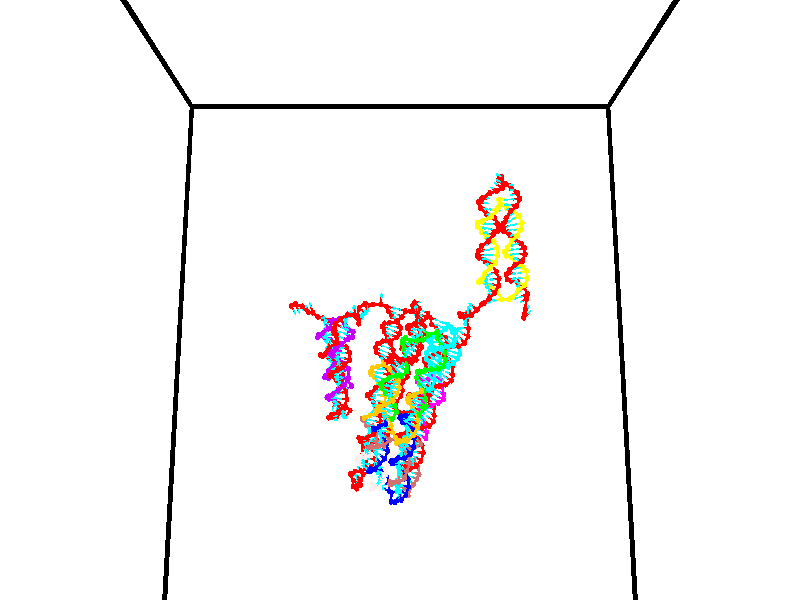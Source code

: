 // switches for output
#declare DRAW_BASES = 1; // possible values are 0, 1; only relevant for DNA ribbons
#declare DRAW_BASES_TYPE = 3; // possible values are 1, 2, 3; only relevant for DNA ribbons
#declare DRAW_FOG = 0; // set to 1 to enable fog

#include "colors.inc"

#include "transforms.inc"
background { rgb <1, 1, 1>}

#default {
   normal{
       ripples 0.25
       frequency 0.20
       turbulence 0.2
       lambda 5
   }
	finish {
		phong 0.1
		phong_size 40.
	}
}

// original window dimensions: 1024x640


// camera settings

camera {
	sky <0, 0.179814, -0.983701>
	up <0, 0.179814, -0.983701>
	right 1.6 * <1, 0, 0>
	location <35, 94.9851, 44.8844>
	look_at <35, 29.7336, 32.9568>
	direction <0, -65.2515, -11.9276>
	angle 67.0682
}


# declare cpy_camera_pos = <35, 94.9851, 44.8844>;
# if (DRAW_FOG = 1)
fog {
	fog_type 2
	up vnormalize(cpy_camera_pos)
	color rgbt<1,1,1,0.3>
	distance 1e-5
	fog_alt 3e-3
	fog_offset 56
}
# end


// LIGHTS

# declare lum = 6;
global_settings {
	ambient_light rgb lum * <0.05, 0.05, 0.05>
	max_trace_level 15
}# declare cpy_direct_light_amount = 0.25;
light_source
{	1000 * <-1, -1.16352, -0.803886>,
	rgb lum * cpy_direct_light_amount
	parallel
}

light_source
{	1000 * <1, 1.16352, 0.803886>,
	rgb lum * cpy_direct_light_amount
	parallel
}

// strand 0

// nucleotide -1

// particle -1
sphere {
	<24.047579, 35.043556, 34.418686> 0.250000
	pigment { color rgbt <1,0,0,0> }
	no_shadow
}
cylinder {
	<24.257618, 35.127666, 34.748547>,  <24.383642, 35.178131, 34.946465>, 0.100000
	pigment { color rgbt <1,0,0,0> }
	no_shadow
}
cylinder {
	<24.257618, 35.127666, 34.748547>,  <24.047579, 35.043556, 34.418686>, 0.100000
	pigment { color rgbt <1,0,0,0> }
	no_shadow
}

// particle -1
sphere {
	<24.257618, 35.127666, 34.748547> 0.100000
	pigment { color rgbt <1,0,0,0> }
	no_shadow
}
sphere {
	0, 1
	scale<0.080000,0.200000,0.300000>
	matrix <0.835420, -0.312161, -0.452358,
		0.162304, 0.926466, -0.339585,
		0.525100, 0.210277, 0.824654,
		24.415148, 35.190750, 34.995941>
	pigment { color rgbt <0,1,1,0> }
	no_shadow
}
cylinder {
	<24.564915, 35.591282, 34.379192>,  <24.047579, 35.043556, 34.418686>, 0.130000
	pigment { color rgbt <1,0,0,0> }
	no_shadow
}

// nucleotide -1

// particle -1
sphere {
	<24.564915, 35.591282, 34.379192> 0.250000
	pigment { color rgbt <1,0,0,0> }
	no_shadow
}
cylinder {
	<24.695972, 35.333649, 34.655685>,  <24.774607, 35.179070, 34.821583>, 0.100000
	pigment { color rgbt <1,0,0,0> }
	no_shadow
}
cylinder {
	<24.695972, 35.333649, 34.655685>,  <24.564915, 35.591282, 34.379192>, 0.100000
	pigment { color rgbt <1,0,0,0> }
	no_shadow
}

// particle -1
sphere {
	<24.695972, 35.333649, 34.655685> 0.100000
	pigment { color rgbt <1,0,0,0> }
	no_shadow
}
sphere {
	0, 1
	scale<0.080000,0.200000,0.300000>
	matrix <0.837321, -0.140952, -0.528230,
		0.437656, 0.751855, 0.493124,
		0.327645, -0.644086, 0.691232,
		24.794266, 35.140423, 34.863056>
	pigment { color rgbt <0,1,1,0> }
	no_shadow
}
cylinder {
	<25.264381, 35.857109, 34.618599>,  <24.564915, 35.591282, 34.379192>, 0.130000
	pigment { color rgbt <1,0,0,0> }
	no_shadow
}

// nucleotide -1

// particle -1
sphere {
	<25.264381, 35.857109, 34.618599> 0.250000
	pigment { color rgbt <1,0,0,0> }
	no_shadow
}
cylinder {
	<25.223450, 35.461834, 34.664219>,  <25.198891, 35.224667, 34.691589>, 0.100000
	pigment { color rgbt <1,0,0,0> }
	no_shadow
}
cylinder {
	<25.223450, 35.461834, 34.664219>,  <25.264381, 35.857109, 34.618599>, 0.100000
	pigment { color rgbt <1,0,0,0> }
	no_shadow
}

// particle -1
sphere {
	<25.223450, 35.461834, 34.664219> 0.100000
	pigment { color rgbt <1,0,0,0> }
	no_shadow
}
sphere {
	0, 1
	scale<0.080000,0.200000,0.300000>
	matrix <0.868851, -0.144616, -0.473482,
		0.484383, 0.050639, 0.873389,
		-0.102329, -0.988191, 0.114047,
		25.192751, 35.165375, 34.698433>
	pigment { color rgbt <0,1,1,0> }
	no_shadow
}
cylinder {
	<25.852411, 35.430153, 35.050243>,  <25.264381, 35.857109, 34.618599>, 0.130000
	pigment { color rgbt <1,0,0,0> }
	no_shadow
}

// nucleotide -1

// particle -1
sphere {
	<25.852411, 35.430153, 35.050243> 0.250000
	pigment { color rgbt <1,0,0,0> }
	no_shadow
}
cylinder {
	<25.697104, 35.196655, 34.765011>,  <25.603918, 35.056557, 34.593872>, 0.100000
	pigment { color rgbt <1,0,0,0> }
	no_shadow
}
cylinder {
	<25.697104, 35.196655, 34.765011>,  <25.852411, 35.430153, 35.050243>, 0.100000
	pigment { color rgbt <1,0,0,0> }
	no_shadow
}

// particle -1
sphere {
	<25.697104, 35.196655, 34.765011> 0.100000
	pigment { color rgbt <1,0,0,0> }
	no_shadow
}
sphere {
	0, 1
	scale<0.080000,0.200000,0.300000>
	matrix <0.920780, -0.214195, -0.326015,
		0.037571, -0.783173, 0.620667,
		-0.388270, -0.583746, -0.713082,
		25.580622, 35.021530, 34.551086>
	pigment { color rgbt <0,1,1,0> }
	no_shadow
}
cylinder {
	<26.194410, 34.798908, 34.958729>,  <25.852411, 35.430153, 35.050243>, 0.130000
	pigment { color rgbt <1,0,0,0> }
	no_shadow
}

// nucleotide -1

// particle -1
sphere {
	<26.194410, 34.798908, 34.958729> 0.250000
	pigment { color rgbt <1,0,0,0> }
	no_shadow
}
cylinder {
	<26.052639, 34.916225, 34.603569>,  <25.967575, 34.986614, 34.390472>, 0.100000
	pigment { color rgbt <1,0,0,0> }
	no_shadow
}
cylinder {
	<26.052639, 34.916225, 34.603569>,  <26.194410, 34.798908, 34.958729>, 0.100000
	pigment { color rgbt <1,0,0,0> }
	no_shadow
}

// particle -1
sphere {
	<26.052639, 34.916225, 34.603569> 0.100000
	pigment { color rgbt <1,0,0,0> }
	no_shadow
}
sphere {
	0, 1
	scale<0.080000,0.200000,0.300000>
	matrix <0.900111, -0.150243, -0.408935,
		-0.253338, -0.944143, -0.210746,
		-0.354430, 0.293293, -0.887895,
		25.946310, 35.004215, 34.337200>
	pigment { color rgbt <0,1,1,0> }
	no_shadow
}
cylinder {
	<26.617706, 34.245007, 35.231339>,  <26.194410, 34.798908, 34.958729>, 0.130000
	pigment { color rgbt <1,0,0,0> }
	no_shadow
}

// nucleotide -1

// particle -1
sphere {
	<26.617706, 34.245007, 35.231339> 0.250000
	pigment { color rgbt <1,0,0,0> }
	no_shadow
}
cylinder {
	<26.962877, 34.433029, 35.305538>,  <27.169979, 34.545841, 35.350056>, 0.100000
	pigment { color rgbt <1,0,0,0> }
	no_shadow
}
cylinder {
	<26.962877, 34.433029, 35.305538>,  <26.617706, 34.245007, 35.231339>, 0.100000
	pigment { color rgbt <1,0,0,0> }
	no_shadow
}

// particle -1
sphere {
	<26.962877, 34.433029, 35.305538> 0.100000
	pigment { color rgbt <1,0,0,0> }
	no_shadow
}
sphere {
	0, 1
	scale<0.080000,0.200000,0.300000>
	matrix <0.148279, -0.586454, 0.796295,
		0.483086, -0.659639, -0.575765,
		0.862926, 0.470052, 0.185497,
		27.221756, 34.574043, 35.361187>
	pigment { color rgbt <0,1,1,0> }
	no_shadow
}
cylinder {
	<27.105484, 33.823311, 35.292377>,  <26.617706, 34.245007, 35.231339>, 0.130000
	pigment { color rgbt <1,0,0,0> }
	no_shadow
}

// nucleotide -1

// particle -1
sphere {
	<27.105484, 33.823311, 35.292377> 0.250000
	pigment { color rgbt <1,0,0,0> }
	no_shadow
}
cylinder {
	<27.252468, 34.132130, 35.499809>,  <27.340658, 34.317421, 35.624268>, 0.100000
	pigment { color rgbt <1,0,0,0> }
	no_shadow
}
cylinder {
	<27.252468, 34.132130, 35.499809>,  <27.105484, 33.823311, 35.292377>, 0.100000
	pigment { color rgbt <1,0,0,0> }
	no_shadow
}

// particle -1
sphere {
	<27.252468, 34.132130, 35.499809> 0.100000
	pigment { color rgbt <1,0,0,0> }
	no_shadow
}
sphere {
	0, 1
	scale<0.080000,0.200000,0.300000>
	matrix <0.226601, -0.615105, 0.755181,
		0.902011, -0.159989, -0.400973,
		0.367461, 0.772042, 0.518578,
		27.362707, 34.363743, 35.655384>
	pigment { color rgbt <0,1,1,0> }
	no_shadow
}
cylinder {
	<27.794167, 33.600414, 35.455444>,  <27.105484, 33.823311, 35.292377>, 0.130000
	pigment { color rgbt <1,0,0,0> }
	no_shadow
}

// nucleotide -1

// particle -1
sphere {
	<27.794167, 33.600414, 35.455444> 0.250000
	pigment { color rgbt <1,0,0,0> }
	no_shadow
}
cylinder {
	<27.659060, 33.879040, 35.708652>,  <27.577995, 34.046215, 35.860577>, 0.100000
	pigment { color rgbt <1,0,0,0> }
	no_shadow
}
cylinder {
	<27.659060, 33.879040, 35.708652>,  <27.794167, 33.600414, 35.455444>, 0.100000
	pigment { color rgbt <1,0,0,0> }
	no_shadow
}

// particle -1
sphere {
	<27.659060, 33.879040, 35.708652> 0.100000
	pigment { color rgbt <1,0,0,0> }
	no_shadow
}
sphere {
	0, 1
	scale<0.080000,0.200000,0.300000>
	matrix <0.169605, -0.616491, 0.768878,
		0.925823, 0.367064, 0.090090,
		-0.337767, 0.696565, 0.633018,
		27.557730, 34.088009, 35.898560>
	pigment { color rgbt <0,1,1,0> }
	no_shadow
}
cylinder {
	<28.345114, 33.740376, 35.875446>,  <27.794167, 33.600414, 35.455444>, 0.130000
	pigment { color rgbt <1,0,0,0> }
	no_shadow
}

// nucleotide -1

// particle -1
sphere {
	<28.345114, 33.740376, 35.875446> 0.250000
	pigment { color rgbt <1,0,0,0> }
	no_shadow
}
cylinder {
	<28.016857, 33.818321, 36.090324>,  <27.819902, 33.865089, 36.219250>, 0.100000
	pigment { color rgbt <1,0,0,0> }
	no_shadow
}
cylinder {
	<28.016857, 33.818321, 36.090324>,  <28.345114, 33.740376, 35.875446>, 0.100000
	pigment { color rgbt <1,0,0,0> }
	no_shadow
}

// particle -1
sphere {
	<28.016857, 33.818321, 36.090324> 0.100000
	pigment { color rgbt <1,0,0,0> }
	no_shadow
}
sphere {
	0, 1
	scale<0.080000,0.200000,0.300000>
	matrix <0.272076, -0.693434, 0.667177,
		0.502515, 0.693670, 0.516043,
		-0.820642, 0.194863, 0.537192,
		27.770664, 33.876781, 36.251480>
	pigment { color rgbt <0,1,1,0> }
	no_shadow
}
cylinder {
	<28.538031, 33.601871, 36.614029>,  <28.345114, 33.740376, 35.875446>, 0.130000
	pigment { color rgbt <1,0,0,0> }
	no_shadow
}

// nucleotide -1

// particle -1
sphere {
	<28.538031, 33.601871, 36.614029> 0.250000
	pigment { color rgbt <1,0,0,0> }
	no_shadow
}
cylinder {
	<28.140909, 33.613346, 36.660538>,  <27.902636, 33.620232, 36.688442>, 0.100000
	pigment { color rgbt <1,0,0,0> }
	no_shadow
}
cylinder {
	<28.140909, 33.613346, 36.660538>,  <28.538031, 33.601871, 36.614029>, 0.100000
	pigment { color rgbt <1,0,0,0> }
	no_shadow
}

// particle -1
sphere {
	<28.140909, 33.613346, 36.660538> 0.100000
	pigment { color rgbt <1,0,0,0> }
	no_shadow
}
sphere {
	0, 1
	scale<0.080000,0.200000,0.300000>
	matrix <0.067362, -0.668928, 0.740269,
		0.099013, 0.742773, 0.662182,
		-0.992804, 0.028691, 0.116267,
		27.843067, 33.621952, 36.695419>
	pigment { color rgbt <0,1,1,0> }
	no_shadow
}
cylinder {
	<28.387457, 33.682903, 37.409637>,  <28.538031, 33.601871, 36.614029>, 0.130000
	pigment { color rgbt <1,0,0,0> }
	no_shadow
}

// nucleotide -1

// particle -1
sphere {
	<28.387457, 33.682903, 37.409637> 0.250000
	pigment { color rgbt <1,0,0,0> }
	no_shadow
}
cylinder {
	<28.047453, 33.575069, 37.228615>,  <27.843451, 33.510368, 37.119999>, 0.100000
	pigment { color rgbt <1,0,0,0> }
	no_shadow
}
cylinder {
	<28.047453, 33.575069, 37.228615>,  <28.387457, 33.682903, 37.409637>, 0.100000
	pigment { color rgbt <1,0,0,0> }
	no_shadow
}

// particle -1
sphere {
	<28.047453, 33.575069, 37.228615> 0.100000
	pigment { color rgbt <1,0,0,0> }
	no_shadow
}
sphere {
	0, 1
	scale<0.080000,0.200000,0.300000>
	matrix <-0.188058, -0.647215, 0.738747,
		-0.492057, 0.713049, 0.499441,
		-0.850008, -0.269581, -0.452561,
		27.792450, 33.494194, 37.092846>
	pigment { color rgbt <0,1,1,0> }
	no_shadow
}
cylinder {
	<27.853411, 33.850632, 37.817795>,  <28.387457, 33.682903, 37.409637>, 0.130000
	pigment { color rgbt <1,0,0,0> }
	no_shadow
}

// nucleotide -1

// particle -1
sphere {
	<27.853411, 33.850632, 37.817795> 0.250000
	pigment { color rgbt <1,0,0,0> }
	no_shadow
}
cylinder {
	<27.723747, 33.553349, 37.583679>,  <27.645950, 33.374977, 37.443211>, 0.100000
	pigment { color rgbt <1,0,0,0> }
	no_shadow
}
cylinder {
	<27.723747, 33.553349, 37.583679>,  <27.853411, 33.850632, 37.817795>, 0.100000
	pigment { color rgbt <1,0,0,0> }
	no_shadow
}

// particle -1
sphere {
	<27.723747, 33.553349, 37.583679> 0.100000
	pigment { color rgbt <1,0,0,0> }
	no_shadow
}
sphere {
	0, 1
	scale<0.080000,0.200000,0.300000>
	matrix <-0.225087, -0.540336, 0.810785,
		-0.918835, 0.394563, 0.007868,
		-0.324157, -0.743207, -0.585291,
		27.626501, 33.330387, 37.408092>
	pigment { color rgbt <0,1,1,0> }
	no_shadow
}
cylinder {
	<27.380280, 33.535957, 38.318214>,  <27.853411, 33.850632, 37.817795>, 0.130000
	pigment { color rgbt <1,0,0,0> }
	no_shadow
}

// nucleotide -1

// particle -1
sphere {
	<27.380280, 33.535957, 38.318214> 0.250000
	pigment { color rgbt <1,0,0,0> }
	no_shadow
}
cylinder {
	<27.440516, 33.279644, 38.017094>,  <27.476656, 33.125854, 37.836422>, 0.100000
	pigment { color rgbt <1,0,0,0> }
	no_shadow
}
cylinder {
	<27.440516, 33.279644, 38.017094>,  <27.380280, 33.535957, 38.318214>, 0.100000
	pigment { color rgbt <1,0,0,0> }
	no_shadow
}

// particle -1
sphere {
	<27.440516, 33.279644, 38.017094> 0.100000
	pigment { color rgbt <1,0,0,0> }
	no_shadow
}
sphere {
	0, 1
	scale<0.080000,0.200000,0.300000>
	matrix <0.025963, -0.758663, 0.650966,
		-0.988256, -0.117572, -0.097609,
		0.150587, -0.640787, -0.752805,
		27.485691, 33.087406, 37.791252>
	pigment { color rgbt <0,1,1,0> }
	no_shadow
}
cylinder {
	<26.916855, 33.025379, 38.413776>,  <27.380280, 33.535957, 38.318214>, 0.130000
	pigment { color rgbt <1,0,0,0> }
	no_shadow
}

// nucleotide -1

// particle -1
sphere {
	<26.916855, 33.025379, 38.413776> 0.250000
	pigment { color rgbt <1,0,0,0> }
	no_shadow
}
cylinder {
	<27.221878, 32.872993, 38.204636>,  <27.404892, 32.781563, 38.079151>, 0.100000
	pigment { color rgbt <1,0,0,0> }
	no_shadow
}
cylinder {
	<27.221878, 32.872993, 38.204636>,  <26.916855, 33.025379, 38.413776>, 0.100000
	pigment { color rgbt <1,0,0,0> }
	no_shadow
}

// particle -1
sphere {
	<27.221878, 32.872993, 38.204636> 0.100000
	pigment { color rgbt <1,0,0,0> }
	no_shadow
}
sphere {
	0, 1
	scale<0.080000,0.200000,0.300000>
	matrix <0.056929, -0.765566, 0.640834,
		-0.644413, -0.518437, -0.562099,
		0.762555, -0.380963, -0.522855,
		27.450645, 32.758705, 38.047779>
	pigment { color rgbt <0,1,1,0> }
	no_shadow
}
cylinder {
	<26.706560, 32.309261, 38.262894>,  <26.916855, 33.025379, 38.413776>, 0.130000
	pigment { color rgbt <1,0,0,0> }
	no_shadow
}

// nucleotide -1

// particle -1
sphere {
	<26.706560, 32.309261, 38.262894> 0.250000
	pigment { color rgbt <1,0,0,0> }
	no_shadow
}
cylinder {
	<27.105022, 32.332851, 38.236996>,  <27.344101, 32.347004, 38.221455>, 0.100000
	pigment { color rgbt <1,0,0,0> }
	no_shadow
}
cylinder {
	<27.105022, 32.332851, 38.236996>,  <26.706560, 32.309261, 38.262894>, 0.100000
	pigment { color rgbt <1,0,0,0> }
	no_shadow
}

// particle -1
sphere {
	<27.105022, 32.332851, 38.236996> 0.100000
	pigment { color rgbt <1,0,0,0> }
	no_shadow
}
sphere {
	0, 1
	scale<0.080000,0.200000,0.300000>
	matrix <0.087456, -0.709019, 0.699746,
		-0.004641, -0.702719, -0.711452,
		0.996157, 0.058973, -0.064747,
		27.403870, 32.350544, 38.217571>
	pigment { color rgbt <0,1,1,0> }
	no_shadow
}
cylinder {
	<26.806936, 31.622263, 38.321320>,  <26.706560, 32.309261, 38.262894>, 0.130000
	pigment { color rgbt <1,0,0,0> }
	no_shadow
}

// nucleotide -1

// particle -1
sphere {
	<26.806936, 31.622263, 38.321320> 0.250000
	pigment { color rgbt <1,0,0,0> }
	no_shadow
}
cylinder {
	<27.156033, 31.812950, 38.363388>,  <27.365490, 31.927362, 38.388630>, 0.100000
	pigment { color rgbt <1,0,0,0> }
	no_shadow
}
cylinder {
	<27.156033, 31.812950, 38.363388>,  <26.806936, 31.622263, 38.321320>, 0.100000
	pigment { color rgbt <1,0,0,0> }
	no_shadow
}

// particle -1
sphere {
	<27.156033, 31.812950, 38.363388> 0.100000
	pigment { color rgbt <1,0,0,0> }
	no_shadow
}
sphere {
	0, 1
	scale<0.080000,0.200000,0.300000>
	matrix <0.259729, -0.635836, 0.726811,
		0.413354, -0.607003, -0.678738,
		0.872742, 0.476718, 0.105169,
		27.417856, 31.955965, 38.394939>
	pigment { color rgbt <0,1,1,0> }
	no_shadow
}
cylinder {
	<27.301138, 31.037617, 38.310604>,  <26.806936, 31.622263, 38.321320>, 0.130000
	pigment { color rgbt <1,0,0,0> }
	no_shadow
}

// nucleotide -1

// particle -1
sphere {
	<27.301138, 31.037617, 38.310604> 0.250000
	pigment { color rgbt <1,0,0,0> }
	no_shadow
}
cylinder {
	<27.468218, 31.354557, 38.488461>,  <27.568466, 31.544722, 38.595177>, 0.100000
	pigment { color rgbt <1,0,0,0> }
	no_shadow
}
cylinder {
	<27.468218, 31.354557, 38.488461>,  <27.301138, 31.037617, 38.310604>, 0.100000
	pigment { color rgbt <1,0,0,0> }
	no_shadow
}

// particle -1
sphere {
	<27.468218, 31.354557, 38.488461> 0.100000
	pigment { color rgbt <1,0,0,0> }
	no_shadow
}
sphere {
	0, 1
	scale<0.080000,0.200000,0.300000>
	matrix <0.294148, -0.580953, 0.758927,
		0.859654, -0.186212, -0.475731,
		0.417699, 0.792351, 0.444645,
		27.593527, 31.592262, 38.621853>
	pigment { color rgbt <0,1,1,0> }
	no_shadow
}
cylinder {
	<27.987925, 30.798296, 38.602016>,  <27.301138, 31.037617, 38.310604>, 0.130000
	pigment { color rgbt <1,0,0,0> }
	no_shadow
}

// nucleotide -1

// particle -1
sphere {
	<27.987925, 30.798296, 38.602016> 0.250000
	pigment { color rgbt <1,0,0,0> }
	no_shadow
}
cylinder {
	<27.910950, 31.139542, 38.795990>,  <27.864765, 31.344290, 38.912376>, 0.100000
	pigment { color rgbt <1,0,0,0> }
	no_shadow
}
cylinder {
	<27.910950, 31.139542, 38.795990>,  <27.987925, 30.798296, 38.602016>, 0.100000
	pigment { color rgbt <1,0,0,0> }
	no_shadow
}

// particle -1
sphere {
	<27.910950, 31.139542, 38.795990> 0.100000
	pigment { color rgbt <1,0,0,0> }
	no_shadow
}
sphere {
	0, 1
	scale<0.080000,0.200000,0.300000>
	matrix <0.304267, -0.417946, 0.856004,
		0.932947, 0.312278, -0.179146,
		-0.192438, 0.853114, 0.484937,
		27.853218, 31.395475, 38.941471>
	pigment { color rgbt <0,1,1,0> }
	no_shadow
}
cylinder {
	<28.487898, 31.003803, 38.890057>,  <27.987925, 30.798296, 38.602016>, 0.130000
	pigment { color rgbt <1,0,0,0> }
	no_shadow
}

// nucleotide -1

// particle -1
sphere {
	<28.487898, 31.003803, 38.890057> 0.250000
	pigment { color rgbt <1,0,0,0> }
	no_shadow
}
cylinder {
	<28.236773, 31.195007, 39.135773>,  <28.086098, 31.309731, 39.283203>, 0.100000
	pigment { color rgbt <1,0,0,0> }
	no_shadow
}
cylinder {
	<28.236773, 31.195007, 39.135773>,  <28.487898, 31.003803, 38.890057>, 0.100000
	pigment { color rgbt <1,0,0,0> }
	no_shadow
}

// particle -1
sphere {
	<28.236773, 31.195007, 39.135773> 0.100000
	pigment { color rgbt <1,0,0,0> }
	no_shadow
}
sphere {
	0, 1
	scale<0.080000,0.200000,0.300000>
	matrix <0.494107, -0.365053, 0.789047,
		0.601423, 0.798900, -0.007004,
		-0.627812, 0.478012, 0.614293,
		28.048429, 31.338411, 39.320061>
	pigment { color rgbt <0,1,1,0> }
	no_shadow
}
cylinder {
	<28.916771, 31.341473, 39.399818>,  <28.487898, 31.003803, 38.890057>, 0.130000
	pigment { color rgbt <1,0,0,0> }
	no_shadow
}

// nucleotide -1

// particle -1
sphere {
	<28.916771, 31.341473, 39.399818> 0.250000
	pigment { color rgbt <1,0,0,0> }
	no_shadow
}
cylinder {
	<28.552998, 31.328806, 39.565678>,  <28.334734, 31.321207, 39.665192>, 0.100000
	pigment { color rgbt <1,0,0,0> }
	no_shadow
}
cylinder {
	<28.552998, 31.328806, 39.565678>,  <28.916771, 31.341473, 39.399818>, 0.100000
	pigment { color rgbt <1,0,0,0> }
	no_shadow
}

// particle -1
sphere {
	<28.552998, 31.328806, 39.565678> 0.100000
	pigment { color rgbt <1,0,0,0> }
	no_shadow
}
sphere {
	0, 1
	scale<0.080000,0.200000,0.300000>
	matrix <0.402781, -0.315109, 0.859345,
		0.103448, 0.948527, 0.299324,
		-0.909432, -0.031665, 0.414646,
		28.280169, 31.319307, 39.690071>
	pigment { color rgbt <0,1,1,0> }
	no_shadow
}
cylinder {
	<29.011868, 31.681141, 40.000877>,  <28.916771, 31.341473, 39.399818>, 0.130000
	pigment { color rgbt <1,0,0,0> }
	no_shadow
}

// nucleotide -1

// particle -1
sphere {
	<29.011868, 31.681141, 40.000877> 0.250000
	pigment { color rgbt <1,0,0,0> }
	no_shadow
}
cylinder {
	<28.699762, 31.432837, 40.031467>,  <28.512499, 31.283854, 40.049820>, 0.100000
	pigment { color rgbt <1,0,0,0> }
	no_shadow
}
cylinder {
	<28.699762, 31.432837, 40.031467>,  <29.011868, 31.681141, 40.000877>, 0.100000
	pigment { color rgbt <1,0,0,0> }
	no_shadow
}

// particle -1
sphere {
	<28.699762, 31.432837, 40.031467> 0.100000
	pigment { color rgbt <1,0,0,0> }
	no_shadow
}
sphere {
	0, 1
	scale<0.080000,0.200000,0.300000>
	matrix <0.393644, -0.392375, 0.831316,
		-0.486040, 0.678749, 0.550514,
		-0.780263, -0.620759, 0.076475,
		28.465683, 31.246609, 40.054409>
	pigment { color rgbt <0,1,1,0> }
	no_shadow
}
cylinder {
	<28.975201, 31.797417, 40.648987>,  <29.011868, 31.681141, 40.000877>, 0.130000
	pigment { color rgbt <1,0,0,0> }
	no_shadow
}

// nucleotide -1

// particle -1
sphere {
	<28.975201, 31.797417, 40.648987> 0.250000
	pigment { color rgbt <1,0,0,0> }
	no_shadow
}
cylinder {
	<28.764915, 31.477846, 40.532131>,  <28.638744, 31.286104, 40.462017>, 0.100000
	pigment { color rgbt <1,0,0,0> }
	no_shadow
}
cylinder {
	<28.764915, 31.477846, 40.532131>,  <28.975201, 31.797417, 40.648987>, 0.100000
	pigment { color rgbt <1,0,0,0> }
	no_shadow
}

// particle -1
sphere {
	<28.764915, 31.477846, 40.532131> 0.100000
	pigment { color rgbt <1,0,0,0> }
	no_shadow
}
sphere {
	0, 1
	scale<0.080000,0.200000,0.300000>
	matrix <0.280948, -0.487221, 0.826852,
		-0.802930, 0.352609, 0.480594,
		-0.525711, -0.798926, -0.292139,
		28.607203, 31.238169, 40.444489>
	pigment { color rgbt <0,1,1,0> }
	no_shadow
}
cylinder {
	<28.519993, 31.531931, 41.225227>,  <28.975201, 31.797417, 40.648987>, 0.130000
	pigment { color rgbt <1,0,0,0> }
	no_shadow
}

// nucleotide -1

// particle -1
sphere {
	<28.519993, 31.531931, 41.225227> 0.250000
	pigment { color rgbt <1,0,0,0> }
	no_shadow
}
cylinder {
	<28.553307, 31.214785, 40.983757>,  <28.573294, 31.024498, 40.838875>, 0.100000
	pigment { color rgbt <1,0,0,0> }
	no_shadow
}
cylinder {
	<28.553307, 31.214785, 40.983757>,  <28.519993, 31.531931, 41.225227>, 0.100000
	pigment { color rgbt <1,0,0,0> }
	no_shadow
}

// particle -1
sphere {
	<28.553307, 31.214785, 40.983757> 0.100000
	pigment { color rgbt <1,0,0,0> }
	no_shadow
}
sphere {
	0, 1
	scale<0.080000,0.200000,0.300000>
	matrix <0.294202, -0.559221, 0.775060,
		-0.952108, -0.242153, 0.186689,
		0.083282, -0.792864, -0.603680,
		28.578291, 30.976925, 40.802654>
	pigment { color rgbt <0,1,1,0> }
	no_shadow
}
cylinder {
	<28.109619, 30.918352, 41.552612>,  <28.519993, 31.531931, 41.225227>, 0.130000
	pigment { color rgbt <1,0,0,0> }
	no_shadow
}

// nucleotide -1

// particle -1
sphere {
	<28.109619, 30.918352, 41.552612> 0.250000
	pigment { color rgbt <1,0,0,0> }
	no_shadow
}
cylinder {
	<28.390631, 30.775408, 41.306442>,  <28.559238, 30.689642, 41.158741>, 0.100000
	pigment { color rgbt <1,0,0,0> }
	no_shadow
}
cylinder {
	<28.390631, 30.775408, 41.306442>,  <28.109619, 30.918352, 41.552612>, 0.100000
	pigment { color rgbt <1,0,0,0> }
	no_shadow
}

// particle -1
sphere {
	<28.390631, 30.775408, 41.306442> 0.100000
	pigment { color rgbt <1,0,0,0> }
	no_shadow
}
sphere {
	0, 1
	scale<0.080000,0.200000,0.300000>
	matrix <0.333904, -0.598159, 0.728501,
		-0.628460, -0.717285, -0.300899,
		0.702529, -0.357362, -0.615423,
		28.601389, 30.668200, 41.121815>
	pigment { color rgbt <0,1,1,0> }
	no_shadow
}
cylinder {
	<27.942709, 30.291443, 41.554905>,  <28.109619, 30.918352, 41.552612>, 0.130000
	pigment { color rgbt <1,0,0,0> }
	no_shadow
}

// nucleotide -1

// particle -1
sphere {
	<27.942709, 30.291443, 41.554905> 0.250000
	pigment { color rgbt <1,0,0,0> }
	no_shadow
}
cylinder {
	<28.332836, 30.336308, 41.478825>,  <28.566912, 30.363226, 41.433178>, 0.100000
	pigment { color rgbt <1,0,0,0> }
	no_shadow
}
cylinder {
	<28.332836, 30.336308, 41.478825>,  <27.942709, 30.291443, 41.554905>, 0.100000
	pigment { color rgbt <1,0,0,0> }
	no_shadow
}

// particle -1
sphere {
	<28.332836, 30.336308, 41.478825> 0.100000
	pigment { color rgbt <1,0,0,0> }
	no_shadow
}
sphere {
	0, 1
	scale<0.080000,0.200000,0.300000>
	matrix <0.220723, -0.471167, 0.853981,
		0.006169, -0.874884, -0.484294,
		0.975317, 0.112163, -0.190200,
		28.625431, 30.369957, 41.421764>
	pigment { color rgbt <0,1,1,0> }
	no_shadow
}
cylinder {
	<27.995047, 29.812538, 42.167843>,  <27.942709, 30.291443, 41.554905>, 0.130000
	pigment { color rgbt <1,0,0,0> }
	no_shadow
}

// nucleotide -1

// particle -1
sphere {
	<27.995047, 29.812538, 42.167843> 0.250000
	pigment { color rgbt <1,0,0,0> }
	no_shadow
}
cylinder {
	<27.898951, 29.916965, 42.541821>,  <27.841293, 29.979622, 42.766209>, 0.100000
	pigment { color rgbt <1,0,0,0> }
	no_shadow
}
cylinder {
	<27.898951, 29.916965, 42.541821>,  <27.995047, 29.812538, 42.167843>, 0.100000
	pigment { color rgbt <1,0,0,0> }
	no_shadow
}

// particle -1
sphere {
	<27.898951, 29.916965, 42.541821> 0.100000
	pigment { color rgbt <1,0,0,0> }
	no_shadow
}
sphere {
	0, 1
	scale<0.080000,0.200000,0.300000>
	matrix <0.952326, -0.123190, 0.279105,
		0.188041, 0.957428, -0.219025,
		-0.240242, 0.261067, 0.934948,
		27.826878, 29.995285, 42.822304>
	pigment { color rgbt <0,1,1,0> }
	no_shadow
}
cylinder {
	<28.527678, 30.343973, 42.408096>,  <27.995047, 29.812538, 42.167843>, 0.130000
	pigment { color rgbt <1,0,0,0> }
	no_shadow
}

// nucleotide -1

// particle -1
sphere {
	<28.527678, 30.343973, 42.408096> 0.250000
	pigment { color rgbt <1,0,0,0> }
	no_shadow
}
cylinder {
	<28.374937, 30.124918, 42.705898>,  <28.283293, 29.993484, 42.884579>, 0.100000
	pigment { color rgbt <1,0,0,0> }
	no_shadow
}
cylinder {
	<28.374937, 30.124918, 42.705898>,  <28.527678, 30.343973, 42.408096>, 0.100000
	pigment { color rgbt <1,0,0,0> }
	no_shadow
}

// particle -1
sphere {
	<28.374937, 30.124918, 42.705898> 0.100000
	pigment { color rgbt <1,0,0,0> }
	no_shadow
}
sphere {
	0, 1
	scale<0.080000,0.200000,0.300000>
	matrix <0.924108, -0.239027, 0.298146,
		0.014680, 0.801847, 0.597349,
		-0.381850, -0.547638, 0.744502,
		28.260382, 29.960627, 42.929249>
	pigment { color rgbt <0,1,1,0> }
	no_shadow
}
cylinder {
	<29.227304, 30.051346, 42.686508>,  <28.527678, 30.343973, 42.408096>, 0.130000
	pigment { color rgbt <1,0,0,0> }
	no_shadow
}

// nucleotide -1

// particle -1
sphere {
	<29.227304, 30.051346, 42.686508> 0.250000
	pigment { color rgbt <1,0,0,0> }
	no_shadow
}
cylinder {
	<28.946394, 30.002962, 42.967129>,  <28.777847, 29.973932, 43.135502>, 0.100000
	pigment { color rgbt <1,0,0,0> }
	no_shadow
}
cylinder {
	<28.946394, 30.002962, 42.967129>,  <29.227304, 30.051346, 42.686508>, 0.100000
	pigment { color rgbt <1,0,0,0> }
	no_shadow
}

// particle -1
sphere {
	<28.946394, 30.002962, 42.967129> 0.100000
	pigment { color rgbt <1,0,0,0> }
	no_shadow
}
sphere {
	0, 1
	scale<0.080000,0.200000,0.300000>
	matrix <0.429587, 0.713817, 0.553100,
		-0.567684, 0.689807, -0.449334,
		-0.702275, -0.120958, 0.701555,
		28.735712, 29.966675, 43.177597>
	pigment { color rgbt <0,1,1,0> }
	no_shadow
}
cylinder {
	<29.746401, 30.589756, 42.979069>,  <29.227304, 30.051346, 42.686508>, 0.130000
	pigment { color rgbt <1,0,0,0> }
	no_shadow
}

// nucleotide -1

// particle -1
sphere {
	<29.746401, 30.589756, 42.979069> 0.250000
	pigment { color rgbt <1,0,0,0> }
	no_shadow
}
cylinder {
	<29.486542, 30.538137, 43.278751>,  <29.330626, 30.507166, 43.458561>, 0.100000
	pigment { color rgbt <1,0,0,0> }
	no_shadow
}
cylinder {
	<29.486542, 30.538137, 43.278751>,  <29.746401, 30.589756, 42.979069>, 0.100000
	pigment { color rgbt <1,0,0,0> }
	no_shadow
}

// particle -1
sphere {
	<29.486542, 30.538137, 43.278751> 0.100000
	pigment { color rgbt <1,0,0,0> }
	no_shadow
}
sphere {
	0, 1
	scale<0.080000,0.200000,0.300000>
	matrix <-0.396249, 0.898515, -0.188830,
		-0.648803, -0.419544, -0.634853,
		-0.649648, -0.129046, 0.749203,
		29.291647, 30.499424, 43.503513>
	pigment { color rgbt <0,1,1,0> }
	no_shadow
}
cylinder {
	<29.224279, 30.863777, 42.714619>,  <29.746401, 30.589756, 42.979069>, 0.130000
	pigment { color rgbt <1,0,0,0> }
	no_shadow
}

// nucleotide -1

// particle -1
sphere {
	<29.224279, 30.863777, 42.714619> 0.250000
	pigment { color rgbt <1,0,0,0> }
	no_shadow
}
cylinder {
	<29.163425, 30.851158, 43.109760>,  <29.126913, 30.843588, 43.346848>, 0.100000
	pigment { color rgbt <1,0,0,0> }
	no_shadow
}
cylinder {
	<29.163425, 30.851158, 43.109760>,  <29.224279, 30.863777, 42.714619>, 0.100000
	pigment { color rgbt <1,0,0,0> }
	no_shadow
}

// particle -1
sphere {
	<29.163425, 30.851158, 43.109760> 0.100000
	pigment { color rgbt <1,0,0,0> }
	no_shadow
}
sphere {
	0, 1
	scale<0.080000,0.200000,0.300000>
	matrix <-0.273905, 0.961688, -0.011472,
		-0.949648, -0.272324, -0.154947,
		-0.152135, -0.031546, 0.987856,
		29.117785, 30.841694, 43.406116>
	pigment { color rgbt <0,1,1,0> }
	no_shadow
}
cylinder {
	<28.538988, 31.054703, 42.909985>,  <29.224279, 30.863777, 42.714619>, 0.130000
	pigment { color rgbt <1,0,0,0> }
	no_shadow
}

// nucleotide -1

// particle -1
sphere {
	<28.538988, 31.054703, 42.909985> 0.250000
	pigment { color rgbt <1,0,0,0> }
	no_shadow
}
cylinder {
	<28.809950, 31.156729, 43.185974>,  <28.972527, 31.217943, 43.351566>, 0.100000
	pigment { color rgbt <1,0,0,0> }
	no_shadow
}
cylinder {
	<28.809950, 31.156729, 43.185974>,  <28.538988, 31.054703, 42.909985>, 0.100000
	pigment { color rgbt <1,0,0,0> }
	no_shadow
}

// particle -1
sphere {
	<28.809950, 31.156729, 43.185974> 0.100000
	pigment { color rgbt <1,0,0,0> }
	no_shadow
}
sphere {
	0, 1
	scale<0.080000,0.200000,0.300000>
	matrix <-0.134830, 0.965124, -0.224404,
		-0.723147, 0.058984, 0.688171,
		0.677406, 0.255064, 0.689974,
		29.013172, 31.233248, 43.392967>
	pigment { color rgbt <0,1,1,0> }
	no_shadow
}
cylinder {
	<28.437183, 31.462193, 43.521313>,  <28.538988, 31.054703, 42.909985>, 0.130000
	pigment { color rgbt <1,0,0,0> }
	no_shadow
}

// nucleotide -1

// particle -1
sphere {
	<28.437183, 31.462193, 43.521313> 0.250000
	pigment { color rgbt <1,0,0,0> }
	no_shadow
}
cylinder {
	<28.772615, 31.586641, 43.342434>,  <28.973875, 31.661310, 43.235107>, 0.100000
	pigment { color rgbt <1,0,0,0> }
	no_shadow
}
cylinder {
	<28.772615, 31.586641, 43.342434>,  <28.437183, 31.462193, 43.521313>, 0.100000
	pigment { color rgbt <1,0,0,0> }
	no_shadow
}

// particle -1
sphere {
	<28.772615, 31.586641, 43.342434> 0.100000
	pigment { color rgbt <1,0,0,0> }
	no_shadow
}
sphere {
	0, 1
	scale<0.080000,0.200000,0.300000>
	matrix <-0.278143, 0.950342, 0.139593,
		0.468425, 0.007326, 0.883473,
		0.838579, 0.311121, -0.447202,
		29.024189, 31.679977, 43.208275>
	pigment { color rgbt <0,1,1,0> }
	no_shadow
}
cylinder {
	<27.783907, 31.874647, 43.615864>,  <28.437183, 31.462193, 43.521313>, 0.130000
	pigment { color rgbt <1,0,0,0> }
	no_shadow
}

// nucleotide -1

// particle -1
sphere {
	<27.783907, 31.874647, 43.615864> 0.250000
	pigment { color rgbt <1,0,0,0> }
	no_shadow
}
cylinder {
	<28.131323, 32.045139, 43.717026>,  <28.339773, 32.147434, 43.777721>, 0.100000
	pigment { color rgbt <1,0,0,0> }
	no_shadow
}
cylinder {
	<28.131323, 32.045139, 43.717026>,  <27.783907, 31.874647, 43.615864>, 0.100000
	pigment { color rgbt <1,0,0,0> }
	no_shadow
}

// particle -1
sphere {
	<28.131323, 32.045139, 43.717026> 0.100000
	pigment { color rgbt <1,0,0,0> }
	no_shadow
}
sphere {
	0, 1
	scale<0.080000,0.200000,0.300000>
	matrix <0.000287, 0.509852, -0.860262,
		-0.495615, 0.747247, 0.442706,
		0.868542, 0.426232, 0.252905,
		28.391886, 32.173008, 43.792896>
	pigment { color rgbt <0,1,1,0> }
	no_shadow
}
cylinder {
	<27.714691, 32.586250, 43.642365>,  <27.783907, 31.874647, 43.615864>, 0.130000
	pigment { color rgbt <1,0,0,0> }
	no_shadow
}

// nucleotide -1

// particle -1
sphere {
	<27.714691, 32.586250, 43.642365> 0.250000
	pigment { color rgbt <1,0,0,0> }
	no_shadow
}
cylinder {
	<28.096247, 32.500862, 43.557964>,  <28.325180, 32.449627, 43.507324>, 0.100000
	pigment { color rgbt <1,0,0,0> }
	no_shadow
}
cylinder {
	<28.096247, 32.500862, 43.557964>,  <27.714691, 32.586250, 43.642365>, 0.100000
	pigment { color rgbt <1,0,0,0> }
	no_shadow
}

// particle -1
sphere {
	<28.096247, 32.500862, 43.557964> 0.100000
	pigment { color rgbt <1,0,0,0> }
	no_shadow
}
sphere {
	0, 1
	scale<0.080000,0.200000,0.300000>
	matrix <-0.111702, 0.400019, -0.909674,
		0.278598, 0.891299, 0.357729,
		0.953890, -0.213474, -0.211004,
		28.382414, 32.436821, 43.494663>
	pigment { color rgbt <0,1,1,0> }
	no_shadow
}
cylinder {
	<28.055771, 33.273304, 43.433693>,  <27.714691, 32.586250, 43.642365>, 0.130000
	pigment { color rgbt <1,0,0,0> }
	no_shadow
}

// nucleotide -1

// particle -1
sphere {
	<28.055771, 33.273304, 43.433693> 0.250000
	pigment { color rgbt <1,0,0,0> }
	no_shadow
}
cylinder {
	<28.267740, 32.959053, 43.305962>,  <28.394922, 32.770504, 43.229321>, 0.100000
	pigment { color rgbt <1,0,0,0> }
	no_shadow
}
cylinder {
	<28.267740, 32.959053, 43.305962>,  <28.055771, 33.273304, 43.433693>, 0.100000
	pigment { color rgbt <1,0,0,0> }
	no_shadow
}

// particle -1
sphere {
	<28.267740, 32.959053, 43.305962> 0.100000
	pigment { color rgbt <1,0,0,0> }
	no_shadow
}
sphere {
	0, 1
	scale<0.080000,0.200000,0.300000>
	matrix <0.419334, 0.570039, -0.706551,
		0.737117, 0.240510, 0.631517,
		0.529922, -0.785627, -0.319331,
		28.426716, 32.723366, 43.210163>
	pigment { color rgbt <0,1,1,0> }
	no_shadow
}
cylinder {
	<28.783209, 33.555450, 43.235813>,  <28.055771, 33.273304, 43.433693>, 0.130000
	pigment { color rgbt <1,0,0,0> }
	no_shadow
}

// nucleotide -1

// particle -1
sphere {
	<28.783209, 33.555450, 43.235813> 0.250000
	pigment { color rgbt <1,0,0,0> }
	no_shadow
}
cylinder {
	<28.703119, 33.204502, 43.061401>,  <28.655066, 32.993931, 42.956753>, 0.100000
	pigment { color rgbt <1,0,0,0> }
	no_shadow
}
cylinder {
	<28.703119, 33.204502, 43.061401>,  <28.783209, 33.555450, 43.235813>, 0.100000
	pigment { color rgbt <1,0,0,0> }
	no_shadow
}

// particle -1
sphere {
	<28.703119, 33.204502, 43.061401> 0.100000
	pigment { color rgbt <1,0,0,0> }
	no_shadow
}
sphere {
	0, 1
	scale<0.080000,0.200000,0.300000>
	matrix <0.357243, 0.349026, -0.866348,
		0.912298, -0.329233, 0.243553,
		-0.200224, -0.877375, -0.436032,
		28.643051, 32.941288, 42.930592>
	pigment { color rgbt <0,1,1,0> }
	no_shadow
}
cylinder {
	<29.320507, 33.256001, 42.756588>,  <28.783209, 33.555450, 43.235813>, 0.130000
	pigment { color rgbt <1,0,0,0> }
	no_shadow
}

// nucleotide -1

// particle -1
sphere {
	<29.320507, 33.256001, 42.756588> 0.250000
	pigment { color rgbt <1,0,0,0> }
	no_shadow
}
cylinder {
	<28.989109, 33.083851, 42.613270>,  <28.790270, 32.980560, 42.527279>, 0.100000
	pigment { color rgbt <1,0,0,0> }
	no_shadow
}
cylinder {
	<28.989109, 33.083851, 42.613270>,  <29.320507, 33.256001, 42.756588>, 0.100000
	pigment { color rgbt <1,0,0,0> }
	no_shadow
}

// particle -1
sphere {
	<28.989109, 33.083851, 42.613270> 0.100000
	pigment { color rgbt <1,0,0,0> }
	no_shadow
}
sphere {
	0, 1
	scale<0.080000,0.200000,0.300000>
	matrix <0.268487, 0.256221, -0.928583,
		0.491441, -0.865523, -0.096727,
		-0.828493, -0.430374, -0.358299,
		28.740561, 32.954739, 42.505779>
	pigment { color rgbt <0,1,1,0> }
	no_shadow
}
cylinder {
	<29.606909, 33.074844, 42.145889>,  <29.320507, 33.256001, 42.756588>, 0.130000
	pigment { color rgbt <1,0,0,0> }
	no_shadow
}

// nucleotide -1

// particle -1
sphere {
	<29.606909, 33.074844, 42.145889> 0.250000
	pigment { color rgbt <1,0,0,0> }
	no_shadow
}
cylinder {
	<29.209351, 33.053711, 42.107151>,  <28.970816, 33.041031, 42.083908>, 0.100000
	pigment { color rgbt <1,0,0,0> }
	no_shadow
}
cylinder {
	<29.209351, 33.053711, 42.107151>,  <29.606909, 33.074844, 42.145889>, 0.100000
	pigment { color rgbt <1,0,0,0> }
	no_shadow
}

// particle -1
sphere {
	<29.209351, 33.053711, 42.107151> 0.100000
	pigment { color rgbt <1,0,0,0> }
	no_shadow
}
sphere {
	0, 1
	scale<0.080000,0.200000,0.300000>
	matrix <0.080768, 0.249532, -0.964992,
		0.075151, -0.966924, -0.243741,
		-0.993896, -0.052834, -0.096849,
		28.911182, 33.037861, 42.078094>
	pigment { color rgbt <0,1,1,0> }
	no_shadow
}
cylinder {
	<29.454620, 32.718086, 41.458035>,  <29.606909, 33.074844, 42.145889>, 0.130000
	pigment { color rgbt <1,0,0,0> }
	no_shadow
}

// nucleotide -1

// particle -1
sphere {
	<29.454620, 32.718086, 41.458035> 0.250000
	pigment { color rgbt <1,0,0,0> }
	no_shadow
}
cylinder {
	<29.114481, 32.907810, 41.549191>,  <28.910397, 33.021645, 41.603886>, 0.100000
	pigment { color rgbt <1,0,0,0> }
	no_shadow
}
cylinder {
	<29.114481, 32.907810, 41.549191>,  <29.454620, 32.718086, 41.458035>, 0.100000
	pigment { color rgbt <1,0,0,0> }
	no_shadow
}

// particle -1
sphere {
	<29.114481, 32.907810, 41.549191> 0.100000
	pigment { color rgbt <1,0,0,0> }
	no_shadow
}
sphere {
	0, 1
	scale<0.080000,0.200000,0.300000>
	matrix <-0.009945, 0.418511, -0.908157,
		-0.526123, -0.774518, -0.351164,
		-0.850350, 0.474310, 0.227891,
		28.859375, 33.050102, 41.617558>
	pigment { color rgbt <0,1,1,0> }
	no_shadow
}
cylinder {
	<29.069685, 32.545280, 40.917336>,  <29.454620, 32.718086, 41.458035>, 0.130000
	pigment { color rgbt <1,0,0,0> }
	no_shadow
}

// nucleotide -1

// particle -1
sphere {
	<29.069685, 32.545280, 40.917336> 0.250000
	pigment { color rgbt <1,0,0,0> }
	no_shadow
}
cylinder {
	<28.917831, 32.882294, 41.070183>,  <28.826719, 33.084503, 41.161892>, 0.100000
	pigment { color rgbt <1,0,0,0> }
	no_shadow
}
cylinder {
	<28.917831, 32.882294, 41.070183>,  <29.069685, 32.545280, 40.917336>, 0.100000
	pigment { color rgbt <1,0,0,0> }
	no_shadow
}

// particle -1
sphere {
	<28.917831, 32.882294, 41.070183> 0.100000
	pigment { color rgbt <1,0,0,0> }
	no_shadow
}
sphere {
	0, 1
	scale<0.080000,0.200000,0.300000>
	matrix <-0.043345, 0.396388, -0.917059,
		-0.924120, -0.364710, -0.113963,
		-0.379634, 0.842533, 0.382119,
		28.803942, 33.135056, 41.184818>
	pigment { color rgbt <0,1,1,0> }
	no_shadow
}
cylinder {
	<28.499014, 32.815434, 40.497540>,  <29.069685, 32.545280, 40.917336>, 0.130000
	pigment { color rgbt <1,0,0,0> }
	no_shadow
}

// nucleotide -1

// particle -1
sphere {
	<28.499014, 32.815434, 40.497540> 0.250000
	pigment { color rgbt <1,0,0,0> }
	no_shadow
}
cylinder {
	<28.605024, 33.143333, 40.700623>,  <28.668631, 33.340073, 40.822472>, 0.100000
	pigment { color rgbt <1,0,0,0> }
	no_shadow
}
cylinder {
	<28.605024, 33.143333, 40.700623>,  <28.499014, 32.815434, 40.497540>, 0.100000
	pigment { color rgbt <1,0,0,0> }
	no_shadow
}

// particle -1
sphere {
	<28.605024, 33.143333, 40.700623> 0.100000
	pigment { color rgbt <1,0,0,0> }
	no_shadow
}
sphere {
	0, 1
	scale<0.080000,0.200000,0.300000>
	matrix <-0.144346, 0.554328, -0.819686,
		-0.953375, 0.143955, 0.265241,
		0.265028, 0.819754, 0.507703,
		28.684532, 33.389259, 40.852932>
	pigment { color rgbt <0,1,1,0> }
	no_shadow
}
cylinder {
	<28.186325, 33.233185, 40.153095>,  <28.499014, 32.815434, 40.497540>, 0.130000
	pigment { color rgbt <1,0,0,0> }
	no_shadow
}

// nucleotide -1

// particle -1
sphere {
	<28.186325, 33.233185, 40.153095> 0.250000
	pigment { color rgbt <1,0,0,0> }
	no_shadow
}
cylinder {
	<28.436180, 33.477417, 40.347836>,  <28.586092, 33.623955, 40.464680>, 0.100000
	pigment { color rgbt <1,0,0,0> }
	no_shadow
}
cylinder {
	<28.436180, 33.477417, 40.347836>,  <28.186325, 33.233185, 40.153095>, 0.100000
	pigment { color rgbt <1,0,0,0> }
	no_shadow
}

// particle -1
sphere {
	<28.436180, 33.477417, 40.347836> 0.100000
	pigment { color rgbt <1,0,0,0> }
	no_shadow
}
sphere {
	0, 1
	scale<0.080000,0.200000,0.300000>
	matrix <-0.005063, 0.626591, -0.779332,
		-0.780899, 0.484334, 0.394483,
		0.624636, 0.610577, 0.486852,
		28.623571, 33.660591, 40.493893>
	pigment { color rgbt <0,1,1,0> }
	no_shadow
}
cylinder {
	<27.900309, 33.930824, 40.190876>,  <28.186325, 33.233185, 40.153095>, 0.130000
	pigment { color rgbt <1,0,0,0> }
	no_shadow
}

// nucleotide -1

// particle -1
sphere {
	<27.900309, 33.930824, 40.190876> 0.250000
	pigment { color rgbt <1,0,0,0> }
	no_shadow
}
cylinder {
	<28.293962, 33.991646, 40.227448>,  <28.530155, 34.028141, 40.249390>, 0.100000
	pigment { color rgbt <1,0,0,0> }
	no_shadow
}
cylinder {
	<28.293962, 33.991646, 40.227448>,  <27.900309, 33.930824, 40.190876>, 0.100000
	pigment { color rgbt <1,0,0,0> }
	no_shadow
}

// particle -1
sphere {
	<28.293962, 33.991646, 40.227448> 0.100000
	pigment { color rgbt <1,0,0,0> }
	no_shadow
}
sphere {
	0, 1
	scale<0.080000,0.200000,0.300000>
	matrix <-0.046652, 0.718922, -0.693523,
		-0.171185, 0.678254, 0.714610,
		0.984134, 0.152059, 0.091427,
		28.589203, 34.037262, 40.254875>
	pigment { color rgbt <0,1,1,0> }
	no_shadow
}
cylinder {
	<28.007822, 34.597061, 40.258045>,  <27.900309, 33.930824, 40.190876>, 0.130000
	pigment { color rgbt <1,0,0,0> }
	no_shadow
}

// nucleotide -1

// particle -1
sphere {
	<28.007822, 34.597061, 40.258045> 0.250000
	pigment { color rgbt <1,0,0,0> }
	no_shadow
}
cylinder {
	<28.359962, 34.467590, 40.119358>,  <28.571247, 34.389908, 40.036144>, 0.100000
	pigment { color rgbt <1,0,0,0> }
	no_shadow
}
cylinder {
	<28.359962, 34.467590, 40.119358>,  <28.007822, 34.597061, 40.258045>, 0.100000
	pigment { color rgbt <1,0,0,0> }
	no_shadow
}

// particle -1
sphere {
	<28.359962, 34.467590, 40.119358> 0.100000
	pigment { color rgbt <1,0,0,0> }
	no_shadow
}
sphere {
	0, 1
	scale<0.080000,0.200000,0.300000>
	matrix <-0.054252, 0.657466, -0.751529,
		0.471210, 0.680419, 0.561240,
		0.880351, -0.323680, -0.346719,
		28.624067, 34.370487, 40.015343>
	pigment { color rgbt <0,1,1,0> }
	no_shadow
}
cylinder {
	<28.294346, 35.283146, 40.057148>,  <28.007822, 34.597061, 40.258045>, 0.130000
	pigment { color rgbt <1,0,0,0> }
	no_shadow
}

// nucleotide -1

// particle -1
sphere {
	<28.294346, 35.283146, 40.057148> 0.250000
	pigment { color rgbt <1,0,0,0> }
	no_shadow
}
cylinder {
	<28.538393, 35.023014, 39.876114>,  <28.684822, 34.866936, 39.767494>, 0.100000
	pigment { color rgbt <1,0,0,0> }
	no_shadow
}
cylinder {
	<28.538393, 35.023014, 39.876114>,  <28.294346, 35.283146, 40.057148>, 0.100000
	pigment { color rgbt <1,0,0,0> }
	no_shadow
}

// particle -1
sphere {
	<28.538393, 35.023014, 39.876114> 0.100000
	pigment { color rgbt <1,0,0,0> }
	no_shadow
}
sphere {
	0, 1
	scale<0.080000,0.200000,0.300000>
	matrix <0.327671, 0.727188, -0.603183,
		0.721377, 0.219716, 0.656765,
		0.610120, -0.650325, -0.452582,
		28.721430, 34.827915, 39.740337>
	pigment { color rgbt <0,1,1,0> }
	no_shadow
}
cylinder {
	<28.859520, 35.704754, 39.865551>,  <28.294346, 35.283146, 40.057148>, 0.130000
	pigment { color rgbt <1,0,0,0> }
	no_shadow
}

// nucleotide -1

// particle -1
sphere {
	<28.859520, 35.704754, 39.865551> 0.250000
	pigment { color rgbt <1,0,0,0> }
	no_shadow
}
cylinder {
	<28.883947, 35.376560, 39.638191>,  <28.898603, 35.179646, 39.501774>, 0.100000
	pigment { color rgbt <1,0,0,0> }
	no_shadow
}
cylinder {
	<28.883947, 35.376560, 39.638191>,  <28.859520, 35.704754, 39.865551>, 0.100000
	pigment { color rgbt <1,0,0,0> }
	no_shadow
}

// particle -1
sphere {
	<28.883947, 35.376560, 39.638191> 0.100000
	pigment { color rgbt <1,0,0,0> }
	no_shadow
}
sphere {
	0, 1
	scale<0.080000,0.200000,0.300000>
	matrix <0.138910, 0.570911, -0.809175,
		0.988420, -0.029540, 0.148839,
		0.061071, -0.820480, -0.568403,
		28.902269, 35.130417, 39.467670>
	pigment { color rgbt <0,1,1,0> }
	no_shadow
}
cylinder {
	<29.506807, 35.748249, 39.468163>,  <28.859520, 35.704754, 39.865551>, 0.130000
	pigment { color rgbt <1,0,0,0> }
	no_shadow
}

// nucleotide -1

// particle -1
sphere {
	<29.506807, 35.748249, 39.468163> 0.250000
	pigment { color rgbt <1,0,0,0> }
	no_shadow
}
cylinder {
	<29.276560, 35.467686, 39.300026>,  <29.138411, 35.299347, 39.199142>, 0.100000
	pigment { color rgbt <1,0,0,0> }
	no_shadow
}
cylinder {
	<29.276560, 35.467686, 39.300026>,  <29.506807, 35.748249, 39.468163>, 0.100000
	pigment { color rgbt <1,0,0,0> }
	no_shadow
}

// particle -1
sphere {
	<29.276560, 35.467686, 39.300026> 0.100000
	pigment { color rgbt <1,0,0,0> }
	no_shadow
}
sphere {
	0, 1
	scale<0.080000,0.200000,0.300000>
	matrix <0.285041, 0.309689, -0.907108,
		0.766429, -0.641964, 0.021667,
		-0.575620, -0.701409, -0.420340,
		29.103874, 35.257263, 39.173923>
	pigment { color rgbt <0,1,1,0> }
	no_shadow
}
cylinder {
	<30.041363, 35.402554, 39.007851>,  <29.506807, 35.748249, 39.468163>, 0.130000
	pigment { color rgbt <1,0,0,0> }
	no_shadow
}

// nucleotide -1

// particle -1
sphere {
	<30.041363, 35.402554, 39.007851> 0.250000
	pigment { color rgbt <1,0,0,0> }
	no_shadow
}
cylinder {
	<29.655199, 35.349876, 38.917835>,  <29.423500, 35.318272, 38.863827>, 0.100000
	pigment { color rgbt <1,0,0,0> }
	no_shadow
}
cylinder {
	<29.655199, 35.349876, 38.917835>,  <30.041363, 35.402554, 39.007851>, 0.100000
	pigment { color rgbt <1,0,0,0> }
	no_shadow
}

// particle -1
sphere {
	<29.655199, 35.349876, 38.917835> 0.100000
	pigment { color rgbt <1,0,0,0> }
	no_shadow
}
sphere {
	0, 1
	scale<0.080000,0.200000,0.300000>
	matrix <0.193682, 0.215601, -0.957081,
		0.174554, -0.967561, -0.182638,
		-0.965411, -0.131688, -0.225033,
		29.365576, 35.310368, 38.850327>
	pigment { color rgbt <0,1,1,0> }
	no_shadow
}
cylinder {
	<29.995781, 35.045803, 38.411938>,  <30.041363, 35.402554, 39.007851>, 0.130000
	pigment { color rgbt <1,0,0,0> }
	no_shadow
}

// nucleotide -1

// particle -1
sphere {
	<29.995781, 35.045803, 38.411938> 0.250000
	pigment { color rgbt <1,0,0,0> }
	no_shadow
}
cylinder {
	<29.627478, 35.201607, 38.420780>,  <29.406496, 35.295090, 38.426086>, 0.100000
	pigment { color rgbt <1,0,0,0> }
	no_shadow
}
cylinder {
	<29.627478, 35.201607, 38.420780>,  <29.995781, 35.045803, 38.411938>, 0.100000
	pigment { color rgbt <1,0,0,0> }
	no_shadow
}

// particle -1
sphere {
	<29.627478, 35.201607, 38.420780> 0.100000
	pigment { color rgbt <1,0,0,0> }
	no_shadow
}
sphere {
	0, 1
	scale<0.080000,0.200000,0.300000>
	matrix <0.055892, 0.187771, -0.980621,
		-0.386111, -0.901679, -0.194662,
		-0.920757, 0.389509, 0.022104,
		29.351250, 35.318459, 38.427410>
	pigment { color rgbt <0,1,1,0> }
	no_shadow
}
cylinder {
	<29.611921, 34.668903, 37.876930>,  <29.995781, 35.045803, 38.411938>, 0.130000
	pigment { color rgbt <1,0,0,0> }
	no_shadow
}

// nucleotide -1

// particle -1
sphere {
	<29.611921, 34.668903, 37.876930> 0.250000
	pigment { color rgbt <1,0,0,0> }
	no_shadow
}
cylinder {
	<29.420214, 35.010983, 37.955868>,  <29.305189, 35.216228, 38.003231>, 0.100000
	pigment { color rgbt <1,0,0,0> }
	no_shadow
}
cylinder {
	<29.420214, 35.010983, 37.955868>,  <29.611921, 34.668903, 37.876930>, 0.100000
	pigment { color rgbt <1,0,0,0> }
	no_shadow
}

// particle -1
sphere {
	<29.420214, 35.010983, 37.955868> 0.100000
	pigment { color rgbt <1,0,0,0> }
	no_shadow
}
sphere {
	0, 1
	scale<0.080000,0.200000,0.300000>
	matrix <-0.122020, 0.157737, -0.979913,
		-0.869145, -0.493720, 0.028753,
		-0.479267, 0.855196, 0.197340,
		29.276434, 35.267540, 38.015068>
	pigment { color rgbt <0,1,1,0> }
	no_shadow
}
cylinder {
	<28.866163, 34.720520, 37.570854>,  <29.611921, 34.668903, 37.876930>, 0.130000
	pigment { color rgbt <1,0,0,0> }
	no_shadow
}

// nucleotide -1

// particle -1
sphere {
	<28.866163, 34.720520, 37.570854> 0.250000
	pigment { color rgbt <1,0,0,0> }
	no_shadow
}
cylinder {
	<29.028032, 35.082912, 37.620548>,  <29.125154, 35.300346, 37.650364>, 0.100000
	pigment { color rgbt <1,0,0,0> }
	no_shadow
}
cylinder {
	<29.028032, 35.082912, 37.620548>,  <28.866163, 34.720520, 37.570854>, 0.100000
	pigment { color rgbt <1,0,0,0> }
	no_shadow
}

// particle -1
sphere {
	<29.028032, 35.082912, 37.620548> 0.100000
	pigment { color rgbt <1,0,0,0> }
	no_shadow
}
sphere {
	0, 1
	scale<0.080000,0.200000,0.300000>
	matrix <0.059563, 0.109456, -0.992205,
		-0.912519, 0.408920, -0.009669,
		0.404674, 0.905982, 0.124237,
		29.149435, 35.354706, 37.657818>
	pigment { color rgbt <0,1,1,0> }
	no_shadow
}
cylinder {
	<28.619139, 35.067951, 36.943466>,  <28.866163, 34.720520, 37.570854>, 0.130000
	pigment { color rgbt <1,0,0,0> }
	no_shadow
}

// nucleotide -1

// particle -1
sphere {
	<28.619139, 35.067951, 36.943466> 0.250000
	pigment { color rgbt <1,0,0,0> }
	no_shadow
}
cylinder {
	<28.877911, 35.351238, 37.056538>,  <29.033175, 35.521210, 37.124382>, 0.100000
	pigment { color rgbt <1,0,0,0> }
	no_shadow
}
cylinder {
	<28.877911, 35.351238, 37.056538>,  <28.619139, 35.067951, 36.943466>, 0.100000
	pigment { color rgbt <1,0,0,0> }
	no_shadow
}

// particle -1
sphere {
	<28.877911, 35.351238, 37.056538> 0.100000
	pigment { color rgbt <1,0,0,0> }
	no_shadow
}
sphere {
	0, 1
	scale<0.080000,0.200000,0.300000>
	matrix <0.246762, 0.156325, -0.956384,
		-0.721520, 0.688467, -0.073631,
		0.646929, 0.708220, 0.282679,
		29.071989, 35.563705, 37.141342>
	pigment { color rgbt <0,1,1,0> }
	no_shadow
}
cylinder {
	<28.395750, 35.695286, 36.605286>,  <28.619139, 35.067951, 36.943466>, 0.130000
	pigment { color rgbt <1,0,0,0> }
	no_shadow
}

// nucleotide -1

// particle -1
sphere {
	<28.395750, 35.695286, 36.605286> 0.250000
	pigment { color rgbt <1,0,0,0> }
	no_shadow
}
cylinder {
	<28.784744, 35.722507, 36.694405>,  <29.018141, 35.738842, 36.747875>, 0.100000
	pigment { color rgbt <1,0,0,0> }
	no_shadow
}
cylinder {
	<28.784744, 35.722507, 36.694405>,  <28.395750, 35.695286, 36.605286>, 0.100000
	pigment { color rgbt <1,0,0,0> }
	no_shadow
}

// particle -1
sphere {
	<28.784744, 35.722507, 36.694405> 0.100000
	pigment { color rgbt <1,0,0,0> }
	no_shadow
}
sphere {
	0, 1
	scale<0.080000,0.200000,0.300000>
	matrix <0.219005, 0.058929, -0.973943,
		-0.079412, 0.995940, 0.042403,
		0.972487, 0.068056, 0.222795,
		29.076490, 35.742924, 36.761242>
	pigment { color rgbt <0,1,1,0> }
	no_shadow
}
cylinder {
	<28.638737, 36.203548, 36.128468>,  <28.395750, 35.695286, 36.605286>, 0.130000
	pigment { color rgbt <1,0,0,0> }
	no_shadow
}

// nucleotide -1

// particle -1
sphere {
	<28.638737, 36.203548, 36.128468> 0.250000
	pigment { color rgbt <1,0,0,0> }
	no_shadow
}
cylinder {
	<28.971521, 36.022915, 36.257412>,  <29.171192, 35.914536, 36.334778>, 0.100000
	pigment { color rgbt <1,0,0,0> }
	no_shadow
}
cylinder {
	<28.971521, 36.022915, 36.257412>,  <28.638737, 36.203548, 36.128468>, 0.100000
	pigment { color rgbt <1,0,0,0> }
	no_shadow
}

// particle -1
sphere {
	<28.971521, 36.022915, 36.257412> 0.100000
	pigment { color rgbt <1,0,0,0> }
	no_shadow
}
sphere {
	0, 1
	scale<0.080000,0.200000,0.300000>
	matrix <0.365205, 0.008303, -0.930890,
		0.417695, 0.892192, 0.171826,
		0.831960, -0.451580, 0.322365,
		29.221109, 35.887440, 36.354122>
	pigment { color rgbt <0,1,1,0> }
	no_shadow
}
cylinder {
	<29.195564, 36.530724, 35.771675>,  <28.638737, 36.203548, 36.128468>, 0.130000
	pigment { color rgbt <1,0,0,0> }
	no_shadow
}

// nucleotide -1

// particle -1
sphere {
	<29.195564, 36.530724, 35.771675> 0.250000
	pigment { color rgbt <1,0,0,0> }
	no_shadow
}
cylinder {
	<29.342085, 36.185829, 35.911606>,  <29.429998, 35.978893, 35.995564>, 0.100000
	pigment { color rgbt <1,0,0,0> }
	no_shadow
}
cylinder {
	<29.342085, 36.185829, 35.911606>,  <29.195564, 36.530724, 35.771675>, 0.100000
	pigment { color rgbt <1,0,0,0> }
	no_shadow
}

// particle -1
sphere {
	<29.342085, 36.185829, 35.911606> 0.100000
	pigment { color rgbt <1,0,0,0> }
	no_shadow
}
sphere {
	0, 1
	scale<0.080000,0.200000,0.300000>
	matrix <0.321064, -0.235746, -0.917247,
		0.873350, 0.448306, 0.190477,
		0.366303, -0.862233, 0.349823,
		29.451977, 35.927158, 36.016552>
	pigment { color rgbt <0,1,1,0> }
	no_shadow
}
cylinder {
	<29.843130, 36.459938, 35.395657>,  <29.195564, 36.530724, 35.771675>, 0.130000
	pigment { color rgbt <1,0,0,0> }
	no_shadow
}

// nucleotide -1

// particle -1
sphere {
	<29.843130, 36.459938, 35.395657> 0.250000
	pigment { color rgbt <1,0,0,0> }
	no_shadow
}
cylinder {
	<29.681229, 36.112690, 35.510574>,  <29.584087, 35.904343, 35.579525>, 0.100000
	pigment { color rgbt <1,0,0,0> }
	no_shadow
}
cylinder {
	<29.681229, 36.112690, 35.510574>,  <29.843130, 36.459938, 35.395657>, 0.100000
	pigment { color rgbt <1,0,0,0> }
	no_shadow
}

// particle -1
sphere {
	<29.681229, 36.112690, 35.510574> 0.100000
	pigment { color rgbt <1,0,0,0> }
	no_shadow
}
sphere {
	0, 1
	scale<0.080000,0.200000,0.300000>
	matrix <0.357831, -0.439494, -0.823894,
		0.841505, -0.230672, 0.488528,
		-0.404755, -0.868122, 0.287295,
		29.559803, 35.852253, 35.596764>
	pigment { color rgbt <0,1,1,0> }
	no_shadow
}
cylinder {
	<30.465973, 36.041107, 35.370895>,  <29.843130, 36.459938, 35.395657>, 0.130000
	pigment { color rgbt <1,0,0,0> }
	no_shadow
}

// nucleotide -1

// particle -1
sphere {
	<30.465973, 36.041107, 35.370895> 0.250000
	pigment { color rgbt <1,0,0,0> }
	no_shadow
}
cylinder {
	<30.177980, 35.763546, 35.375240>,  <30.005184, 35.597008, 35.377850>, 0.100000
	pigment { color rgbt <1,0,0,0> }
	no_shadow
}
cylinder {
	<30.177980, 35.763546, 35.375240>,  <30.465973, 36.041107, 35.370895>, 0.100000
	pigment { color rgbt <1,0,0,0> }
	no_shadow
}

// particle -1
sphere {
	<30.177980, 35.763546, 35.375240> 0.100000
	pigment { color rgbt <1,0,0,0> }
	no_shadow
}
sphere {
	0, 1
	scale<0.080000,0.200000,0.300000>
	matrix <0.520314, -0.550093, -0.653201,
		0.459237, -0.464640, 0.757107,
		-0.719982, -0.693907, 0.010864,
		29.961987, 35.555374, 35.378498>
	pigment { color rgbt <0,1,1,0> }
	no_shadow
}
cylinder {
	<30.756481, 35.422905, 35.536243>,  <30.465973, 36.041107, 35.370895>, 0.130000
	pigment { color rgbt <1,0,0,0> }
	no_shadow
}

// nucleotide -1

// particle -1
sphere {
	<30.756481, 35.422905, 35.536243> 0.250000
	pigment { color rgbt <1,0,0,0> }
	no_shadow
}
cylinder {
	<30.420181, 35.364437, 35.327717>,  <30.218401, 35.329357, 35.202602>, 0.100000
	pigment { color rgbt <1,0,0,0> }
	no_shadow
}
cylinder {
	<30.420181, 35.364437, 35.327717>,  <30.756481, 35.422905, 35.536243>, 0.100000
	pigment { color rgbt <1,0,0,0> }
	no_shadow
}

// particle -1
sphere {
	<30.420181, 35.364437, 35.327717> 0.100000
	pigment { color rgbt <1,0,0,0> }
	no_shadow
}
sphere {
	0, 1
	scale<0.080000,0.200000,0.300000>
	matrix <0.461816, -0.696187, -0.549590,
		-0.282600, -0.702821, 0.652824,
		-0.840751, -0.146171, -0.521317,
		30.167955, 35.320587, 35.171322>
	pigment { color rgbt <0,1,1,0> }
	no_shadow
}
cylinder {
	<30.568941, 34.702568, 35.272198>,  <30.756481, 35.422905, 35.536243>, 0.130000
	pigment { color rgbt <1,0,0,0> }
	no_shadow
}

// nucleotide -1

// particle -1
sphere {
	<30.568941, 34.702568, 35.272198> 0.250000
	pigment { color rgbt <1,0,0,0> }
	no_shadow
}
cylinder {
	<30.463984, 34.734097, 34.887505>,  <30.401009, 34.753014, 34.656689>, 0.100000
	pigment { color rgbt <1,0,0,0> }
	no_shadow
}
cylinder {
	<30.463984, 34.734097, 34.887505>,  <30.568941, 34.702568, 35.272198>, 0.100000
	pigment { color rgbt <1,0,0,0> }
	no_shadow
}

// particle -1
sphere {
	<30.463984, 34.734097, 34.887505> 0.100000
	pigment { color rgbt <1,0,0,0> }
	no_shadow
}
sphere {
	0, 1
	scale<0.080000,0.200000,0.300000>
	matrix <-0.239131, 0.960259, 0.143943,
		0.934862, 0.267751, -0.233117,
		-0.262393, 0.078822, -0.961736,
		30.385265, 34.757744, 34.598984>
	pigment { color rgbt <0,1,1,0> }
	no_shadow
}
cylinder {
	<30.788210, 34.115330, 35.795498>,  <30.568941, 34.702568, 35.272198>, 0.130000
	pigment { color rgbt <1,0,0,0> }
	no_shadow
}

// nucleotide -1

// particle -1
sphere {
	<30.788210, 34.115330, 35.795498> 0.250000
	pigment { color rgbt <1,0,0,0> }
	no_shadow
}
cylinder {
	<30.972364, 34.333374, 35.515240>,  <31.082857, 34.464199, 35.347084>, 0.100000
	pigment { color rgbt <1,0,0,0> }
	no_shadow
}
cylinder {
	<30.972364, 34.333374, 35.515240>,  <30.788210, 34.115330, 35.795498>, 0.100000
	pigment { color rgbt <1,0,0,0> }
	no_shadow
}

// particle -1
sphere {
	<30.972364, 34.333374, 35.515240> 0.100000
	pigment { color rgbt <1,0,0,0> }
	no_shadow
}
sphere {
	0, 1
	scale<0.080000,0.200000,0.300000>
	matrix <0.326360, -0.837923, -0.437463,
		-0.825551, -0.027261, -0.563668,
		0.460385, 0.545107, -0.700646,
		31.110479, 34.496906, 35.305046>
	pigment { color rgbt <0,1,1,0> }
	no_shadow
}
cylinder {
	<30.599951, 33.889206, 35.129528>,  <30.788210, 34.115330, 35.795498>, 0.130000
	pigment { color rgbt <1,0,0,0> }
	no_shadow
}

// nucleotide -1

// particle -1
sphere {
	<30.599951, 33.889206, 35.129528> 0.250000
	pigment { color rgbt <1,0,0,0> }
	no_shadow
}
cylinder {
	<30.942406, 34.092621, 35.092831>,  <31.147879, 34.214672, 35.070812>, 0.100000
	pigment { color rgbt <1,0,0,0> }
	no_shadow
}
cylinder {
	<30.942406, 34.092621, 35.092831>,  <30.599951, 33.889206, 35.129528>, 0.100000
	pigment { color rgbt <1,0,0,0> }
	no_shadow
}

// particle -1
sphere {
	<30.942406, 34.092621, 35.092831> 0.100000
	pigment { color rgbt <1,0,0,0> }
	no_shadow
}
sphere {
	0, 1
	scale<0.080000,0.200000,0.300000>
	matrix <0.389977, -0.752316, -0.530979,
		-0.339042, 0.418814, -0.842405,
		0.856136, 0.508542, -0.091739,
		31.199247, 34.245182, 35.065308>
	pigment { color rgbt <0,1,1,0> }
	no_shadow
}
cylinder {
	<30.807562, 34.042294, 34.447075>,  <30.599951, 33.889206, 35.129528>, 0.130000
	pigment { color rgbt <1,0,0,0> }
	no_shadow
}

// nucleotide -1

// particle -1
sphere {
	<30.807562, 34.042294, 34.447075> 0.250000
	pigment { color rgbt <1,0,0,0> }
	no_shadow
}
cylinder {
	<31.139925, 34.018581, 34.668373>,  <31.339342, 34.004353, 34.801151>, 0.100000
	pigment { color rgbt <1,0,0,0> }
	no_shadow
}
cylinder {
	<31.139925, 34.018581, 34.668373>,  <30.807562, 34.042294, 34.447075>, 0.100000
	pigment { color rgbt <1,0,0,0> }
	no_shadow
}

// particle -1
sphere {
	<31.139925, 34.018581, 34.668373> 0.100000
	pigment { color rgbt <1,0,0,0> }
	no_shadow
}
sphere {
	0, 1
	scale<0.080000,0.200000,0.300000>
	matrix <0.336818, -0.737845, -0.584926,
		0.442882, 0.672362, -0.593114,
		0.830908, -0.059282, 0.553242,
		31.389198, 34.000797, 34.834347>
	pigment { color rgbt <0,1,1,0> }
	no_shadow
}
cylinder {
	<31.412548, 34.219475, 34.093998>,  <30.807562, 34.042294, 34.447075>, 0.130000
	pigment { color rgbt <1,0,0,0> }
	no_shadow
}

// nucleotide -1

// particle -1
sphere {
	<31.412548, 34.219475, 34.093998> 0.250000
	pigment { color rgbt <1,0,0,0> }
	no_shadow
}
cylinder {
	<31.526628, 33.941776, 34.358326>,  <31.595078, 33.775158, 34.516922>, 0.100000
	pigment { color rgbt <1,0,0,0> }
	no_shadow
}
cylinder {
	<31.526628, 33.941776, 34.358326>,  <31.412548, 34.219475, 34.093998>, 0.100000
	pigment { color rgbt <1,0,0,0> }
	no_shadow
}

// particle -1
sphere {
	<31.526628, 33.941776, 34.358326> 0.100000
	pigment { color rgbt <1,0,0,0> }
	no_shadow
}
sphere {
	0, 1
	scale<0.080000,0.200000,0.300000>
	matrix <0.269247, -0.603662, -0.750399,
		0.919872, 0.391940, 0.014757,
		0.285203, -0.694244, 0.660821,
		31.612190, 33.733501, 34.556572>
	pigment { color rgbt <0,1,1,0> }
	no_shadow
}
cylinder {
	<32.214993, 34.016792, 34.130287>,  <31.412548, 34.219475, 34.093998>, 0.130000
	pigment { color rgbt <1,0,0,0> }
	no_shadow
}

// nucleotide -1

// particle -1
sphere {
	<32.214993, 34.016792, 34.130287> 0.250000
	pigment { color rgbt <1,0,0,0> }
	no_shadow
}
cylinder {
	<31.935900, 33.737541, 34.194523>,  <31.768444, 33.569992, 34.233063>, 0.100000
	pigment { color rgbt <1,0,0,0> }
	no_shadow
}
cylinder {
	<31.935900, 33.737541, 34.194523>,  <32.214993, 34.016792, 34.130287>, 0.100000
	pigment { color rgbt <1,0,0,0> }
	no_shadow
}

// particle -1
sphere {
	<31.935900, 33.737541, 34.194523> 0.100000
	pigment { color rgbt <1,0,0,0> }
	no_shadow
}
sphere {
	0, 1
	scale<0.080000,0.200000,0.300000>
	matrix <0.270486, -0.464330, -0.843348,
		0.663329, -0.544995, 0.512812,
		-0.697734, -0.698125, 0.160590,
		31.726580, 33.528103, 34.242699>
	pigment { color rgbt <0,1,1,0> }
	no_shadow
}
cylinder {
	<33.045860, 33.836525, 34.076889>,  <32.214993, 34.016792, 34.130287>, 0.130000
	pigment { color rgbt <1,0,0,0> }
	no_shadow
}

// nucleotide -1

// particle -1
sphere {
	<33.045860, 33.836525, 34.076889> 0.250000
	pigment { color rgbt <1,0,0,0> }
	no_shadow
}
cylinder {
	<33.070007, 33.854698, 33.678032>,  <33.084496, 33.865601, 33.438717>, 0.100000
	pigment { color rgbt <1,0,0,0> }
	no_shadow
}
cylinder {
	<33.070007, 33.854698, 33.678032>,  <33.045860, 33.836525, 34.076889>, 0.100000
	pigment { color rgbt <1,0,0,0> }
	no_shadow
}

// particle -1
sphere {
	<33.070007, 33.854698, 33.678032> 0.100000
	pigment { color rgbt <1,0,0,0> }
	no_shadow
}
sphere {
	0, 1
	scale<0.080000,0.200000,0.300000>
	matrix <-0.799155, 0.600757, -0.021009,
		0.598086, 0.798140, 0.072569,
		0.060365, 0.045429, -0.997142,
		33.088116, 33.868328, 33.378891>
	pigment { color rgbt <0,1,1,0> }
	no_shadow
}
cylinder {
	<33.633633, 33.468189, 34.229366>,  <33.045860, 33.836525, 34.076889>, 0.130000
	pigment { color rgbt <1,0,0,0> }
	no_shadow
}

// nucleotide -1

// particle -1
sphere {
	<33.633633, 33.468189, 34.229366> 0.250000
	pigment { color rgbt <1,0,0,0> }
	no_shadow
}
cylinder {
	<34.027245, 33.483528, 34.298897>,  <34.263412, 33.492729, 34.340614>, 0.100000
	pigment { color rgbt <1,0,0,0> }
	no_shadow
}
cylinder {
	<34.027245, 33.483528, 34.298897>,  <33.633633, 33.468189, 34.229366>, 0.100000
	pigment { color rgbt <1,0,0,0> }
	no_shadow
}

// particle -1
sphere {
	<34.027245, 33.483528, 34.298897> 0.100000
	pigment { color rgbt <1,0,0,0> }
	no_shadow
}
sphere {
	0, 1
	scale<0.080000,0.200000,0.300000>
	matrix <-0.099724, -0.690129, 0.716782,
		0.147446, -0.722670, -0.675284,
		0.984030, 0.038345, 0.173825,
		34.322453, 33.495033, 34.351044>
	pigment { color rgbt <0,1,1,0> }
	no_shadow
}
cylinder {
	<33.802513, 32.808987, 34.512451>,  <33.633633, 33.468189, 34.229366>, 0.130000
	pigment { color rgbt <1,0,0,0> }
	no_shadow
}

// nucleotide -1

// particle -1
sphere {
	<33.802513, 32.808987, 34.512451> 0.250000
	pigment { color rgbt <1,0,0,0> }
	no_shadow
}
cylinder {
	<34.117908, 33.026836, 34.626759>,  <34.307148, 33.157547, 34.695343>, 0.100000
	pigment { color rgbt <1,0,0,0> }
	no_shadow
}
cylinder {
	<34.117908, 33.026836, 34.626759>,  <33.802513, 32.808987, 34.512451>, 0.100000
	pigment { color rgbt <1,0,0,0> }
	no_shadow
}

// particle -1
sphere {
	<34.117908, 33.026836, 34.626759> 0.100000
	pigment { color rgbt <1,0,0,0> }
	no_shadow
}
sphere {
	0, 1
	scale<0.080000,0.200000,0.300000>
	matrix <0.015035, -0.481556, 0.876286,
		0.614861, -0.686649, -0.387892,
		0.788492, 0.544626, 0.285766,
		34.354458, 33.190224, 34.712490>
	pigment { color rgbt <0,1,1,0> }
	no_shadow
}
cylinder {
	<34.137432, 32.332817, 34.875877>,  <33.802513, 32.808987, 34.512451>, 0.130000
	pigment { color rgbt <1,0,0,0> }
	no_shadow
}

// nucleotide -1

// particle -1
sphere {
	<34.137432, 32.332817, 34.875877> 0.250000
	pigment { color rgbt <1,0,0,0> }
	no_shadow
}
cylinder {
	<34.283722, 32.687756, 34.988205>,  <34.371494, 32.900719, 35.055599>, 0.100000
	pigment { color rgbt <1,0,0,0> }
	no_shadow
}
cylinder {
	<34.283722, 32.687756, 34.988205>,  <34.137432, 32.332817, 34.875877>, 0.100000
	pigment { color rgbt <1,0,0,0> }
	no_shadow
}

// particle -1
sphere {
	<34.283722, 32.687756, 34.988205> 0.100000
	pigment { color rgbt <1,0,0,0> }
	no_shadow
}
sphere {
	0, 1
	scale<0.080000,0.200000,0.300000>
	matrix <0.126335, -0.346254, 0.929595,
		0.922109, -0.304499, -0.238737,
		0.365724, 0.887349, 0.280815,
		34.393440, 32.953960, 35.072449>
	pigment { color rgbt <0,1,1,0> }
	no_shadow
}
cylinder {
	<34.763226, 32.137894, 35.249447>,  <34.137432, 32.332817, 34.875877>, 0.130000
	pigment { color rgbt <1,0,0,0> }
	no_shadow
}

// nucleotide -1

// particle -1
sphere {
	<34.763226, 32.137894, 35.249447> 0.250000
	pigment { color rgbt <1,0,0,0> }
	no_shadow
}
cylinder {
	<34.632885, 32.495899, 35.371277>,  <34.554680, 32.710701, 35.444374>, 0.100000
	pigment { color rgbt <1,0,0,0> }
	no_shadow
}
cylinder {
	<34.632885, 32.495899, 35.371277>,  <34.763226, 32.137894, 35.249447>, 0.100000
	pigment { color rgbt <1,0,0,0> }
	no_shadow
}

// particle -1
sphere {
	<34.632885, 32.495899, 35.371277> 0.100000
	pigment { color rgbt <1,0,0,0> }
	no_shadow
}
sphere {
	0, 1
	scale<0.080000,0.200000,0.300000>
	matrix <-0.024885, -0.330169, 0.943594,
		0.945093, 0.299894, 0.129860,
		-0.325854, 0.895015, 0.304577,
		34.535130, 32.764404, 35.462650>
	pigment { color rgbt <0,1,1,0> }
	no_shadow
}
cylinder {
	<35.074753, 32.370926, 35.915421>,  <34.763226, 32.137894, 35.249447>, 0.130000
	pigment { color rgbt <1,0,0,0> }
	no_shadow
}

// nucleotide -1

// particle -1
sphere {
	<35.074753, 32.370926, 35.915421> 0.250000
	pigment { color rgbt <1,0,0,0> }
	no_shadow
}
cylinder {
	<34.726372, 32.565975, 35.891220>,  <34.517342, 32.683002, 35.876698>, 0.100000
	pigment { color rgbt <1,0,0,0> }
	no_shadow
}
cylinder {
	<34.726372, 32.565975, 35.891220>,  <35.074753, 32.370926, 35.915421>, 0.100000
	pigment { color rgbt <1,0,0,0> }
	no_shadow
}

// particle -1
sphere {
	<34.726372, 32.565975, 35.891220> 0.100000
	pigment { color rgbt <1,0,0,0> }
	no_shadow
}
sphere {
	0, 1
	scale<0.080000,0.200000,0.300000>
	matrix <-0.223347, -0.283202, 0.932691,
		0.437663, 0.825847, 0.355565,
		-0.870957, 0.487619, -0.060504,
		34.465084, 32.712261, 35.873070>
	pigment { color rgbt <0,1,1,0> }
	no_shadow
}
cylinder {
	<34.971748, 32.850739, 36.491535>,  <35.074753, 32.370926, 35.915421>, 0.130000
	pigment { color rgbt <1,0,0,0> }
	no_shadow
}

// nucleotide -1

// particle -1
sphere {
	<34.971748, 32.850739, 36.491535> 0.250000
	pigment { color rgbt <1,0,0,0> }
	no_shadow
}
cylinder {
	<34.593830, 32.852322, 36.360477>,  <34.367081, 32.853271, 36.281841>, 0.100000
	pigment { color rgbt <1,0,0,0> }
	no_shadow
}
cylinder {
	<34.593830, 32.852322, 36.360477>,  <34.971748, 32.850739, 36.491535>, 0.100000
	pigment { color rgbt <1,0,0,0> }
	no_shadow
}

// particle -1
sphere {
	<34.593830, 32.852322, 36.360477> 0.100000
	pigment { color rgbt <1,0,0,0> }
	no_shadow
}
sphere {
	0, 1
	scale<0.080000,0.200000,0.300000>
	matrix <-0.327238, 0.039973, 0.944096,
		0.016830, 0.999193, -0.036472,
		-0.944792, 0.003954, -0.327647,
		34.310394, 32.853508, 36.262184>
	pigment { color rgbt <0,1,1,0> }
	no_shadow
}
cylinder {
	<34.653358, 33.379730, 36.888187>,  <34.971748, 32.850739, 36.491535>, 0.130000
	pigment { color rgbt <1,0,0,0> }
	no_shadow
}

// nucleotide -1

// particle -1
sphere {
	<34.653358, 33.379730, 36.888187> 0.250000
	pigment { color rgbt <1,0,0,0> }
	no_shadow
}
cylinder {
	<34.361492, 33.142399, 36.752220>,  <34.186371, 33.000000, 36.670639>, 0.100000
	pigment { color rgbt <1,0,0,0> }
	no_shadow
}
cylinder {
	<34.361492, 33.142399, 36.752220>,  <34.653358, 33.379730, 36.888187>, 0.100000
	pigment { color rgbt <1,0,0,0> }
	no_shadow
}

// particle -1
sphere {
	<34.361492, 33.142399, 36.752220> 0.100000
	pigment { color rgbt <1,0,0,0> }
	no_shadow
}
sphere {
	0, 1
	scale<0.080000,0.200000,0.300000>
	matrix <-0.389887, -0.047392, 0.919642,
		-0.561764, 0.803561, -0.196752,
		-0.729664, -0.593333, -0.339921,
		34.142593, 32.964397, 36.650246>
	pigment { color rgbt <0,1,1,0> }
	no_shadow
}
cylinder {
	<33.965641, 33.625027, 37.250401>,  <34.653358, 33.379730, 36.888187>, 0.130000
	pigment { color rgbt <1,0,0,0> }
	no_shadow
}

// nucleotide -1

// particle -1
sphere {
	<33.965641, 33.625027, 37.250401> 0.250000
	pigment { color rgbt <1,0,0,0> }
	no_shadow
}
cylinder {
	<33.916847, 33.256966, 37.101574>,  <33.887573, 33.036129, 37.012280>, 0.100000
	pigment { color rgbt <1,0,0,0> }
	no_shadow
}
cylinder {
	<33.916847, 33.256966, 37.101574>,  <33.965641, 33.625027, 37.250401>, 0.100000
	pigment { color rgbt <1,0,0,0> }
	no_shadow
}

// particle -1
sphere {
	<33.916847, 33.256966, 37.101574> 0.100000
	pigment { color rgbt <1,0,0,0> }
	no_shadow
}
sphere {
	0, 1
	scale<0.080000,0.200000,0.300000>
	matrix <-0.533928, -0.255171, 0.806107,
		-0.836685, 0.296988, -0.460170,
		-0.121983, -0.920156, -0.372068,
		33.880253, 32.980919, 36.989952>
	pigment { color rgbt <0,1,1,0> }
	no_shadow
}
cylinder {
	<33.227455, 33.492790, 37.231987>,  <33.965641, 33.625027, 37.250401>, 0.130000
	pigment { color rgbt <1,0,0,0> }
	no_shadow
}

// nucleotide -1

// particle -1
sphere {
	<33.227455, 33.492790, 37.231987> 0.250000
	pigment { color rgbt <1,0,0,0> }
	no_shadow
}
cylinder {
	<33.406990, 33.136894, 37.265255>,  <33.514709, 32.923359, 37.285217>, 0.100000
	pigment { color rgbt <1,0,0,0> }
	no_shadow
}
cylinder {
	<33.406990, 33.136894, 37.265255>,  <33.227455, 33.492790, 37.231987>, 0.100000
	pigment { color rgbt <1,0,0,0> }
	no_shadow
}

// particle -1
sphere {
	<33.406990, 33.136894, 37.265255> 0.100000
	pigment { color rgbt <1,0,0,0> }
	no_shadow
}
sphere {
	0, 1
	scale<0.080000,0.200000,0.300000>
	matrix <-0.554331, -0.204215, 0.806854,
		-0.700904, -0.408246, -0.584867,
		0.448834, -0.889737, 0.083169,
		33.541641, 32.869972, 37.290207>
	pigment { color rgbt <0,1,1,0> }
	no_shadow
}
cylinder {
	<32.668194, 33.043732, 37.392033>,  <33.227455, 33.492790, 37.231987>, 0.130000
	pigment { color rgbt <1,0,0,0> }
	no_shadow
}

// nucleotide -1

// particle -1
sphere {
	<32.668194, 33.043732, 37.392033> 0.250000
	pigment { color rgbt <1,0,0,0> }
	no_shadow
}
cylinder {
	<32.992836, 32.825371, 37.475246>,  <33.187622, 32.694355, 37.525177>, 0.100000
	pigment { color rgbt <1,0,0,0> }
	no_shadow
}
cylinder {
	<32.992836, 32.825371, 37.475246>,  <32.668194, 33.043732, 37.392033>, 0.100000
	pigment { color rgbt <1,0,0,0> }
	no_shadow
}

// particle -1
sphere {
	<32.992836, 32.825371, 37.475246> 0.100000
	pigment { color rgbt <1,0,0,0> }
	no_shadow
}
sphere {
	0, 1
	scale<0.080000,0.200000,0.300000>
	matrix <-0.386546, -0.234797, 0.891882,
		-0.438038, -0.804273, -0.401581,
		0.811607, -0.545908, 0.208038,
		33.236317, 32.661598, 37.537659>
	pigment { color rgbt <0,1,1,0> }
	no_shadow
}
cylinder {
	<32.448963, 32.450741, 37.627415>,  <32.668194, 33.043732, 37.392033>, 0.130000
	pigment { color rgbt <1,0,0,0> }
	no_shadow
}

// nucleotide -1

// particle -1
sphere {
	<32.448963, 32.450741, 37.627415> 0.250000
	pigment { color rgbt <1,0,0,0> }
	no_shadow
}
cylinder {
	<32.816887, 32.457020, 37.784237>,  <33.037640, 32.460789, 37.878330>, 0.100000
	pigment { color rgbt <1,0,0,0> }
	no_shadow
}
cylinder {
	<32.816887, 32.457020, 37.784237>,  <32.448963, 32.450741, 37.627415>, 0.100000
	pigment { color rgbt <1,0,0,0> }
	no_shadow
}

// particle -1
sphere {
	<32.816887, 32.457020, 37.784237> 0.100000
	pigment { color rgbt <1,0,0,0> }
	no_shadow
}
sphere {
	0, 1
	scale<0.080000,0.200000,0.300000>
	matrix <-0.372617, -0.278059, 0.885347,
		0.122911, -0.960436, -0.249912,
		0.919809, 0.015698, 0.392052,
		33.092831, 32.461731, 37.901852>
	pigment { color rgbt <0,1,1,0> }
	no_shadow
}
cylinder {
	<32.483852, 31.933405, 37.980938>,  <32.448963, 32.450741, 37.627415>, 0.130000
	pigment { color rgbt <1,0,0,0> }
	no_shadow
}

// nucleotide -1

// particle -1
sphere {
	<32.483852, 31.933405, 37.980938> 0.250000
	pigment { color rgbt <1,0,0,0> }
	no_shadow
}
cylinder {
	<32.820312, 32.098885, 38.120258>,  <33.022190, 32.198174, 38.203850>, 0.100000
	pigment { color rgbt <1,0,0,0> }
	no_shadow
}
cylinder {
	<32.820312, 32.098885, 38.120258>,  <32.483852, 31.933405, 37.980938>, 0.100000
	pigment { color rgbt <1,0,0,0> }
	no_shadow
}

// particle -1
sphere {
	<32.820312, 32.098885, 38.120258> 0.100000
	pigment { color rgbt <1,0,0,0> }
	no_shadow
}
sphere {
	0, 1
	scale<0.080000,0.200000,0.300000>
	matrix <-0.119530, -0.485896, 0.865805,
		0.527422, -0.769907, -0.359263,
		0.841153, 0.413701, 0.348299,
		33.072659, 32.222996, 38.224747>
	pigment { color rgbt <0,1,1,0> }
	no_shadow
}
cylinder {
	<32.979801, 31.356632, 38.231804>,  <32.483852, 31.933405, 37.980938>, 0.130000
	pigment { color rgbt <1,0,0,0> }
	no_shadow
}

// nucleotide -1

// particle -1
sphere {
	<32.979801, 31.356632, 38.231804> 0.250000
	pigment { color rgbt <1,0,0,0> }
	no_shadow
}
cylinder {
	<33.044365, 31.708475, 38.410797>,  <33.083103, 31.919580, 38.518192>, 0.100000
	pigment { color rgbt <1,0,0,0> }
	no_shadow
}
cylinder {
	<33.044365, 31.708475, 38.410797>,  <32.979801, 31.356632, 38.231804>, 0.100000
	pigment { color rgbt <1,0,0,0> }
	no_shadow
}

// particle -1
sphere {
	<33.044365, 31.708475, 38.410797> 0.100000
	pigment { color rgbt <1,0,0,0> }
	no_shadow
}
sphere {
	0, 1
	scale<0.080000,0.200000,0.300000>
	matrix <-0.093706, -0.437722, 0.894214,
		0.982429, -0.186265, 0.011773,
		0.161408, 0.879605, 0.447485,
		33.092789, 31.972357, 38.545044>
	pigment { color rgbt <0,1,1,0> }
	no_shadow
}
cylinder {
	<33.542965, 31.244389, 38.732601>,  <32.979801, 31.356632, 38.231804>, 0.130000
	pigment { color rgbt <1,0,0,0> }
	no_shadow
}

// nucleotide -1

// particle -1
sphere {
	<33.542965, 31.244389, 38.732601> 0.250000
	pigment { color rgbt <1,0,0,0> }
	no_shadow
}
cylinder {
	<33.361996, 31.574223, 38.868465>,  <33.253414, 31.772123, 38.949986>, 0.100000
	pigment { color rgbt <1,0,0,0> }
	no_shadow
}
cylinder {
	<33.361996, 31.574223, 38.868465>,  <33.542965, 31.244389, 38.732601>, 0.100000
	pigment { color rgbt <1,0,0,0> }
	no_shadow
}

// particle -1
sphere {
	<33.361996, 31.574223, 38.868465> 0.100000
	pigment { color rgbt <1,0,0,0> }
	no_shadow
}
sphere {
	0, 1
	scale<0.080000,0.200000,0.300000>
	matrix <-0.029003, -0.394275, 0.918535,
		0.891330, 0.405718, 0.202296,
		-0.452426, 0.824585, 0.339662,
		33.226269, 31.821598, 38.970364>
	pigment { color rgbt <0,1,1,0> }
	no_shadow
}
cylinder {
	<33.702892, 31.212263, 39.349110>,  <33.542965, 31.244389, 38.732601>, 0.130000
	pigment { color rgbt <1,0,0,0> }
	no_shadow
}

// nucleotide -1

// particle -1
sphere {
	<33.702892, 31.212263, 39.349110> 0.250000
	pigment { color rgbt <1,0,0,0> }
	no_shadow
}
cylinder {
	<33.430618, 31.503704, 39.379597>,  <33.267254, 31.678568, 39.397888>, 0.100000
	pigment { color rgbt <1,0,0,0> }
	no_shadow
}
cylinder {
	<33.430618, 31.503704, 39.379597>,  <33.702892, 31.212263, 39.349110>, 0.100000
	pigment { color rgbt <1,0,0,0> }
	no_shadow
}

// particle -1
sphere {
	<33.430618, 31.503704, 39.379597> 0.100000
	pigment { color rgbt <1,0,0,0> }
	no_shadow
}
sphere {
	0, 1
	scale<0.080000,0.200000,0.300000>
	matrix <-0.214169, -0.297420, 0.930416,
		0.700571, 0.616995, 0.358492,
		-0.680685, 0.728600, 0.076222,
		33.226414, 31.722284, 39.402462>
	pigment { color rgbt <0,1,1,0> }
	no_shadow
}
cylinder {
	<33.789970, 31.496590, 39.936119>,  <33.702892, 31.212263, 39.349110>, 0.130000
	pigment { color rgbt <1,0,0,0> }
	no_shadow
}

// nucleotide -1

// particle -1
sphere {
	<33.789970, 31.496590, 39.936119> 0.250000
	pigment { color rgbt <1,0,0,0> }
	no_shadow
}
cylinder {
	<33.412716, 31.607258, 39.862427>,  <33.186363, 31.673658, 39.818211>, 0.100000
	pigment { color rgbt <1,0,0,0> }
	no_shadow
}
cylinder {
	<33.412716, 31.607258, 39.862427>,  <33.789970, 31.496590, 39.936119>, 0.100000
	pigment { color rgbt <1,0,0,0> }
	no_shadow
}

// particle -1
sphere {
	<33.412716, 31.607258, 39.862427> 0.100000
	pigment { color rgbt <1,0,0,0> }
	no_shadow
}
sphere {
	0, 1
	scale<0.080000,0.200000,0.300000>
	matrix <-0.238049, -0.175362, 0.955291,
		0.231992, 0.944830, 0.231252,
		-0.943140, 0.276669, -0.184233,
		33.129772, 31.690258, 39.807156>
	pigment { color rgbt <0,1,1,0> }
	no_shadow
}
cylinder {
	<33.698753, 31.972078, 40.443256>,  <33.789970, 31.496590, 39.936119>, 0.130000
	pigment { color rgbt <1,0,0,0> }
	no_shadow
}

// nucleotide -1

// particle -1
sphere {
	<33.698753, 31.972078, 40.443256> 0.250000
	pigment { color rgbt <1,0,0,0> }
	no_shadow
}
cylinder {
	<33.342453, 31.817743, 40.347187>,  <33.128674, 31.725142, 40.289543>, 0.100000
	pigment { color rgbt <1,0,0,0> }
	no_shadow
}
cylinder {
	<33.342453, 31.817743, 40.347187>,  <33.698753, 31.972078, 40.443256>, 0.100000
	pigment { color rgbt <1,0,0,0> }
	no_shadow
}

// particle -1
sphere {
	<33.342453, 31.817743, 40.347187> 0.100000
	pigment { color rgbt <1,0,0,0> }
	no_shadow
}
sphere {
	0, 1
	scale<0.080000,0.200000,0.300000>
	matrix <-0.223575, -0.088094, 0.970698,
		-0.395690, 0.918351, -0.007794,
		-0.890755, -0.385837, -0.240178,
		33.075226, 31.701992, 40.275135>
	pigment { color rgbt <0,1,1,0> }
	no_shadow
}
cylinder {
	<33.152065, 32.287090, 40.893909>,  <33.698753, 31.972078, 40.443256>, 0.130000
	pigment { color rgbt <1,0,0,0> }
	no_shadow
}

// nucleotide -1

// particle -1
sphere {
	<33.152065, 32.287090, 40.893909> 0.250000
	pigment { color rgbt <1,0,0,0> }
	no_shadow
}
cylinder {
	<32.967468, 31.962042, 40.751545>,  <32.856709, 31.767014, 40.666126>, 0.100000
	pigment { color rgbt <1,0,0,0> }
	no_shadow
}
cylinder {
	<32.967468, 31.962042, 40.751545>,  <33.152065, 32.287090, 40.893909>, 0.100000
	pigment { color rgbt <1,0,0,0> }
	no_shadow
}

// particle -1
sphere {
	<32.967468, 31.962042, 40.751545> 0.100000
	pigment { color rgbt <1,0,0,0> }
	no_shadow
}
sphere {
	0, 1
	scale<0.080000,0.200000,0.300000>
	matrix <-0.308944, -0.228866, 0.923133,
		-0.831610, 0.535979, -0.145432,
		-0.461496, -0.812617, -0.355915,
		32.829021, 31.718256, 40.644772>
	pigment { color rgbt <0,1,1,0> }
	no_shadow
}
cylinder {
	<32.487560, 32.259979, 41.097858>,  <33.152065, 32.287090, 40.893909>, 0.130000
	pigment { color rgbt <1,0,0,0> }
	no_shadow
}

// nucleotide -1

// particle -1
sphere {
	<32.487560, 32.259979, 41.097858> 0.250000
	pigment { color rgbt <1,0,0,0> }
	no_shadow
}
cylinder {
	<32.542686, 31.874384, 41.006882>,  <32.575760, 31.643026, 40.952297>, 0.100000
	pigment { color rgbt <1,0,0,0> }
	no_shadow
}
cylinder {
	<32.542686, 31.874384, 41.006882>,  <32.487560, 32.259979, 41.097858>, 0.100000
	pigment { color rgbt <1,0,0,0> }
	no_shadow
}

// particle -1
sphere {
	<32.542686, 31.874384, 41.006882> 0.100000
	pigment { color rgbt <1,0,0,0> }
	no_shadow
}
sphere {
	0, 1
	scale<0.080000,0.200000,0.300000>
	matrix <-0.283992, -0.258448, 0.923338,
		-0.948871, -0.062658, -0.309383,
		0.137814, -0.963991, -0.227440,
		32.584030, 31.585186, 40.938648>
	pigment { color rgbt <0,1,1,0> }
	no_shadow
}
cylinder {
	<31.953384, 31.946938, 41.540100>,  <32.487560, 32.259979, 41.097858>, 0.130000
	pigment { color rgbt <1,0,0,0> }
	no_shadow
}

// nucleotide -1

// particle -1
sphere {
	<31.953384, 31.946938, 41.540100> 0.250000
	pigment { color rgbt <1,0,0,0> }
	no_shadow
}
cylinder {
	<32.222000, 31.665449, 41.447311>,  <32.383171, 31.496557, 41.391636>, 0.100000
	pigment { color rgbt <1,0,0,0> }
	no_shadow
}
cylinder {
	<32.222000, 31.665449, 41.447311>,  <31.953384, 31.946938, 41.540100>, 0.100000
	pigment { color rgbt <1,0,0,0> }
	no_shadow
}

// particle -1
sphere {
	<32.222000, 31.665449, 41.447311> 0.100000
	pigment { color rgbt <1,0,0,0> }
	no_shadow
}
sphere {
	0, 1
	scale<0.080000,0.200000,0.300000>
	matrix <-0.221111, -0.489125, 0.843722,
		-0.707209, -0.515301, -0.484067,
		0.671539, -0.703720, -0.231975,
		32.423462, 31.454332, 41.377720>
	pigment { color rgbt <0,1,1,0> }
	no_shadow
}
cylinder {
	<31.576601, 31.350925, 41.637169>,  <31.953384, 31.946938, 41.540100>, 0.130000
	pigment { color rgbt <1,0,0,0> }
	no_shadow
}

// nucleotide -1

// particle -1
sphere {
	<31.576601, 31.350925, 41.637169> 0.250000
	pigment { color rgbt <1,0,0,0> }
	no_shadow
}
cylinder {
	<31.948162, 31.204460, 41.659317>,  <32.171097, 31.116581, 41.672607>, 0.100000
	pigment { color rgbt <1,0,0,0> }
	no_shadow
}
cylinder {
	<31.948162, 31.204460, 41.659317>,  <31.576601, 31.350925, 41.637169>, 0.100000
	pigment { color rgbt <1,0,0,0> }
	no_shadow
}

// particle -1
sphere {
	<31.948162, 31.204460, 41.659317> 0.100000
	pigment { color rgbt <1,0,0,0> }
	no_shadow
}
sphere {
	0, 1
	scale<0.080000,0.200000,0.300000>
	matrix <-0.290606, -0.628061, 0.721864,
		-0.229542, -0.686633, -0.689816,
		0.928902, -0.366163, 0.055373,
		32.226833, 31.094612, 41.675930>
	pigment { color rgbt <0,1,1,0> }
	no_shadow
}
cylinder {
	<31.493494, 30.584963, 41.688686>,  <31.576601, 31.350925, 41.637169>, 0.130000
	pigment { color rgbt <1,0,0,0> }
	no_shadow
}

// nucleotide -1

// particle -1
sphere {
	<31.493494, 30.584963, 41.688686> 0.250000
	pigment { color rgbt <1,0,0,0> }
	no_shadow
}
cylinder {
	<31.867764, 30.675486, 41.796982>,  <32.092323, 30.729799, 41.861961>, 0.100000
	pigment { color rgbt <1,0,0,0> }
	no_shadow
}
cylinder {
	<31.867764, 30.675486, 41.796982>,  <31.493494, 30.584963, 41.688686>, 0.100000
	pigment { color rgbt <1,0,0,0> }
	no_shadow
}

// particle -1
sphere {
	<31.867764, 30.675486, 41.796982> 0.100000
	pigment { color rgbt <1,0,0,0> }
	no_shadow
}
sphere {
	0, 1
	scale<0.080000,0.200000,0.300000>
	matrix <-0.086238, -0.597340, 0.797338,
		0.342168, -0.769396, -0.539399,
		0.935673, 0.226307, 0.270742,
		32.148464, 30.743378, 41.878204>
	pigment { color rgbt <0,1,1,0> }
	no_shadow
}
cylinder {
	<31.781404, 29.986048, 41.850704>,  <31.493494, 30.584963, 41.688686>, 0.130000
	pigment { color rgbt <1,0,0,0> }
	no_shadow
}

// nucleotide -1

// particle -1
sphere {
	<31.781404, 29.986048, 41.850704> 0.250000
	pigment { color rgbt <1,0,0,0> }
	no_shadow
}
cylinder {
	<32.010597, 30.243515, 42.053638>,  <32.148113, 30.397995, 42.175400>, 0.100000
	pigment { color rgbt <1,0,0,0> }
	no_shadow
}
cylinder {
	<32.010597, 30.243515, 42.053638>,  <31.781404, 29.986048, 41.850704>, 0.100000
	pigment { color rgbt <1,0,0,0> }
	no_shadow
}

// particle -1
sphere {
	<32.010597, 30.243515, 42.053638> 0.100000
	pigment { color rgbt <1,0,0,0> }
	no_shadow
}
sphere {
	0, 1
	scale<0.080000,0.200000,0.300000>
	matrix <-0.214340, -0.479791, 0.850799,
		0.791044, -0.596233, -0.136947,
		0.572981, 0.643666, 0.507333,
		32.182491, 30.436615, 42.205837>
	pigment { color rgbt <0,1,1,0> }
	no_shadow
}
cylinder {
	<32.140011, 29.529928, 42.221195>,  <31.781404, 29.986048, 41.850704>, 0.130000
	pigment { color rgbt <1,0,0,0> }
	no_shadow
}

// nucleotide -1

// particle -1
sphere {
	<32.140011, 29.529928, 42.221195> 0.250000
	pigment { color rgbt <1,0,0,0> }
	no_shadow
}
cylinder {
	<32.171696, 29.879307, 42.413368>,  <32.190708, 30.088934, 42.528671>, 0.100000
	pigment { color rgbt <1,0,0,0> }
	no_shadow
}
cylinder {
	<32.171696, 29.879307, 42.413368>,  <32.140011, 29.529928, 42.221195>, 0.100000
	pigment { color rgbt <1,0,0,0> }
	no_shadow
}

// particle -1
sphere {
	<32.171696, 29.879307, 42.413368> 0.100000
	pigment { color rgbt <1,0,0,0> }
	no_shadow
}
sphere {
	0, 1
	scale<0.080000,0.200000,0.300000>
	matrix <-0.072654, -0.475607, 0.876652,
		0.994207, -0.104347, 0.025785,
		0.079213, 0.873447, 0.480433,
		32.195461, 30.141340, 42.557499>
	pigment { color rgbt <0,1,1,0> }
	no_shadow
}
cylinder {
	<32.389332, 29.292160, 42.776573>,  <32.140011, 29.529928, 42.221195>, 0.130000
	pigment { color rgbt <1,0,0,0> }
	no_shadow
}

// nucleotide -1

// particle -1
sphere {
	<32.389332, 29.292160, 42.776573> 0.250000
	pigment { color rgbt <1,0,0,0> }
	no_shadow
}
cylinder {
	<32.271976, 29.657555, 42.889328>,  <32.201561, 29.876791, 42.956982>, 0.100000
	pigment { color rgbt <1,0,0,0> }
	no_shadow
}
cylinder {
	<32.271976, 29.657555, 42.889328>,  <32.389332, 29.292160, 42.776573>, 0.100000
	pigment { color rgbt <1,0,0,0> }
	no_shadow
}

// particle -1
sphere {
	<32.271976, 29.657555, 42.889328> 0.100000
	pigment { color rgbt <1,0,0,0> }
	no_shadow
}
sphere {
	0, 1
	scale<0.080000,0.200000,0.300000>
	matrix <-0.084666, -0.318535, 0.944122,
		0.952236, 0.253132, 0.170797,
		-0.293392, 0.913488, 0.281889,
		32.183960, 29.931601, 42.973896>
	pigment { color rgbt <0,1,1,0> }
	no_shadow
}
cylinder {
	<32.822735, 29.492510, 43.425907>,  <32.389332, 29.292160, 42.776573>, 0.130000
	pigment { color rgbt <1,0,0,0> }
	no_shadow
}

// nucleotide -1

// particle -1
sphere {
	<32.822735, 29.492510, 43.425907> 0.250000
	pigment { color rgbt <1,0,0,0> }
	no_shadow
}
cylinder {
	<32.499382, 29.727934, 43.430325>,  <32.305370, 29.869188, 43.432976>, 0.100000
	pigment { color rgbt <1,0,0,0> }
	no_shadow
}
cylinder {
	<32.499382, 29.727934, 43.430325>,  <32.822735, 29.492510, 43.425907>, 0.100000
	pigment { color rgbt <1,0,0,0> }
	no_shadow
}

// particle -1
sphere {
	<32.499382, 29.727934, 43.430325> 0.100000
	pigment { color rgbt <1,0,0,0> }
	no_shadow
}
sphere {
	0, 1
	scale<0.080000,0.200000,0.300000>
	matrix <-0.094822, -0.148711, 0.984324,
		0.580976, 0.794659, 0.176023,
		-0.808378, 0.588560, 0.011046,
		32.256870, 29.904501, 43.433640>
	pigment { color rgbt <0,1,1,0> }
	no_shadow
}
cylinder {
	<32.975502, 29.875204, 44.032570>,  <32.822735, 29.492510, 43.425907>, 0.130000
	pigment { color rgbt <1,0,0,0> }
	no_shadow
}

// nucleotide -1

// particle -1
sphere {
	<32.975502, 29.875204, 44.032570> 0.250000
	pigment { color rgbt <1,0,0,0> }
	no_shadow
}
cylinder {
	<32.583191, 29.882711, 43.954887>,  <32.347805, 29.887215, 43.908279>, 0.100000
	pigment { color rgbt <1,0,0,0> }
	no_shadow
}
cylinder {
	<32.583191, 29.882711, 43.954887>,  <32.975502, 29.875204, 44.032570>, 0.100000
	pigment { color rgbt <1,0,0,0> }
	no_shadow
}

// particle -1
sphere {
	<32.583191, 29.882711, 43.954887> 0.100000
	pigment { color rgbt <1,0,0,0> }
	no_shadow
}
sphere {
	0, 1
	scale<0.080000,0.200000,0.300000>
	matrix <-0.191942, -0.271502, 0.943104,
		-0.035029, 0.962255, 0.269886,
		-0.980781, 0.018766, -0.194207,
		32.288956, 29.888342, 43.896626>
	pigment { color rgbt <0,1,1,0> }
	no_shadow
}
cylinder {
	<32.652821, 30.211731, 44.608997>,  <32.975502, 29.875204, 44.032570>, 0.130000
	pigment { color rgbt <1,0,0,0> }
	no_shadow
}

// nucleotide -1

// particle -1
sphere {
	<32.652821, 30.211731, 44.608997> 0.250000
	pigment { color rgbt <1,0,0,0> }
	no_shadow
}
cylinder {
	<32.323067, 30.043056, 44.457966>,  <32.125214, 29.941851, 44.367348>, 0.100000
	pigment { color rgbt <1,0,0,0> }
	no_shadow
}
cylinder {
	<32.323067, 30.043056, 44.457966>,  <32.652821, 30.211731, 44.608997>, 0.100000
	pigment { color rgbt <1,0,0,0> }
	no_shadow
}

// particle -1
sphere {
	<32.323067, 30.043056, 44.457966> 0.100000
	pigment { color rgbt <1,0,0,0> }
	no_shadow
}
sphere {
	0, 1
	scale<0.080000,0.200000,0.300000>
	matrix <-0.274624, -0.285313, 0.918247,
		-0.494942, 0.860683, 0.119402,
		-0.824387, -0.421688, -0.377578,
		32.075752, 29.916550, 44.344692>
	pigment { color rgbt <0,1,1,0> }
	no_shadow
}
cylinder {
	<32.189812, 30.433365, 45.068348>,  <32.652821, 30.211731, 44.608997>, 0.130000
	pigment { color rgbt <1,0,0,0> }
	no_shadow
}

// nucleotide -1

// particle -1
sphere {
	<32.189812, 30.433365, 45.068348> 0.250000
	pigment { color rgbt <1,0,0,0> }
	no_shadow
}
cylinder {
	<32.011307, 30.125446, 44.885803>,  <31.904203, 29.940695, 44.776276>, 0.100000
	pigment { color rgbt <1,0,0,0> }
	no_shadow
}
cylinder {
	<32.011307, 30.125446, 44.885803>,  <32.189812, 30.433365, 45.068348>, 0.100000
	pigment { color rgbt <1,0,0,0> }
	no_shadow
}

// particle -1
sphere {
	<32.011307, 30.125446, 44.885803> 0.100000
	pigment { color rgbt <1,0,0,0> }
	no_shadow
}
sphere {
	0, 1
	scale<0.080000,0.200000,0.300000>
	matrix <-0.318897, -0.339684, 0.884827,
		-0.836156, 0.540395, -0.093898,
		-0.446260, -0.769797, -0.456359,
		31.877428, 29.894506, 44.748894>
	pigment { color rgbt <0,1,1,0> }
	no_shadow
}
cylinder {
	<31.535568, 30.238516, 45.382408>,  <32.189812, 30.433365, 45.068348>, 0.130000
	pigment { color rgbt <1,0,0,0> }
	no_shadow
}

// nucleotide -1

// particle -1
sphere {
	<31.535568, 30.238516, 45.382408> 0.250000
	pigment { color rgbt <1,0,0,0> }
	no_shadow
}
cylinder {
	<31.608004, 29.895699, 45.189457>,  <31.651464, 29.690008, 45.073689>, 0.100000
	pigment { color rgbt <1,0,0,0> }
	no_shadow
}
cylinder {
	<31.608004, 29.895699, 45.189457>,  <31.535568, 30.238516, 45.382408>, 0.100000
	pigment { color rgbt <1,0,0,0> }
	no_shadow
}

// particle -1
sphere {
	<31.608004, 29.895699, 45.189457> 0.100000
	pigment { color rgbt <1,0,0,0> }
	no_shadow
}
sphere {
	0, 1
	scale<0.080000,0.200000,0.300000>
	matrix <-0.305553, -0.515242, 0.800727,
		-0.934796, 0.002388, -0.355176,
		0.181090, -0.857041, -0.482376,
		31.662331, 29.638586, 45.044743>
	pigment { color rgbt <0,1,1,0> }
	no_shadow
}
cylinder {
	<30.893736, 29.740810, 45.473595>,  <31.535568, 30.238516, 45.382408>, 0.130000
	pigment { color rgbt <1,0,0,0> }
	no_shadow
}

// nucleotide -1

// particle -1
sphere {
	<30.893736, 29.740810, 45.473595> 0.250000
	pigment { color rgbt <1,0,0,0> }
	no_shadow
}
cylinder {
	<31.183886, 29.486778, 45.367386>,  <31.357975, 29.334358, 45.303661>, 0.100000
	pigment { color rgbt <1,0,0,0> }
	no_shadow
}
cylinder {
	<31.183886, 29.486778, 45.367386>,  <30.893736, 29.740810, 45.473595>, 0.100000
	pigment { color rgbt <1,0,0,0> }
	no_shadow
}

// particle -1
sphere {
	<31.183886, 29.486778, 45.367386> 0.100000
	pigment { color rgbt <1,0,0,0> }
	no_shadow
}
sphere {
	0, 1
	scale<0.080000,0.200000,0.300000>
	matrix <-0.292098, -0.633270, 0.716693,
		-0.623302, -0.442316, -0.644865,
		0.725378, -0.635080, -0.265519,
		31.401499, 29.296253, 45.287727>
	pigment { color rgbt <0,1,1,0> }
	no_shadow
}
cylinder {
	<30.566521, 29.087231, 45.356819>,  <30.893736, 29.740810, 45.473595>, 0.130000
	pigment { color rgbt <1,0,0,0> }
	no_shadow
}

// nucleotide -1

// particle -1
sphere {
	<30.566521, 29.087231, 45.356819> 0.250000
	pigment { color rgbt <1,0,0,0> }
	no_shadow
}
cylinder {
	<30.951040, 29.038229, 45.455532>,  <31.181751, 29.008827, 45.514759>, 0.100000
	pigment { color rgbt <1,0,0,0> }
	no_shadow
}
cylinder {
	<30.951040, 29.038229, 45.455532>,  <30.566521, 29.087231, 45.356819>, 0.100000
	pigment { color rgbt <1,0,0,0> }
	no_shadow
}

// particle -1
sphere {
	<30.951040, 29.038229, 45.455532> 0.100000
	pigment { color rgbt <1,0,0,0> }
	no_shadow
}
sphere {
	0, 1
	scale<0.080000,0.200000,0.300000>
	matrix <-0.272182, -0.561158, 0.781677,
		0.042725, -0.818593, -0.572783,
		0.961297, -0.122504, 0.246782,
		31.239429, 29.001478, 45.529568>
	pigment { color rgbt <0,1,1,0> }
	no_shadow
}
cylinder {
	<30.652935, 28.365919, 45.645462>,  <30.566521, 29.087231, 45.356819>, 0.130000
	pigment { color rgbt <1,0,0,0> }
	no_shadow
}

// nucleotide -1

// particle -1
sphere {
	<30.652935, 28.365919, 45.645462> 0.250000
	pigment { color rgbt <1,0,0,0> }
	no_shadow
}
cylinder {
	<31.001423, 28.518953, 45.768494>,  <31.210516, 28.610773, 45.842312>, 0.100000
	pigment { color rgbt <1,0,0,0> }
	no_shadow
}
cylinder {
	<31.001423, 28.518953, 45.768494>,  <30.652935, 28.365919, 45.645462>, 0.100000
	pigment { color rgbt <1,0,0,0> }
	no_shadow
}

// particle -1
sphere {
	<31.001423, 28.518953, 45.768494> 0.100000
	pigment { color rgbt <1,0,0,0> }
	no_shadow
}
sphere {
	0, 1
	scale<0.080000,0.200000,0.300000>
	matrix <-0.020363, -0.597868, 0.801335,
		0.490472, -0.704402, -0.513084,
		0.871219, 0.382585, 0.307582,
		31.262789, 28.633728, 45.860767>
	pigment { color rgbt <0,1,1,0> }
	no_shadow
}
cylinder {
	<31.133644, 27.767958, 45.759354>,  <30.652935, 28.365919, 45.645462>, 0.130000
	pigment { color rgbt <1,0,0,0> }
	no_shadow
}

// nucleotide -1

// particle -1
sphere {
	<31.133644, 27.767958, 45.759354> 0.250000
	pigment { color rgbt <1,0,0,0> }
	no_shadow
}
cylinder {
	<31.278715, 28.065908, 45.983364>,  <31.365757, 28.244678, 46.117771>, 0.100000
	pigment { color rgbt <1,0,0,0> }
	no_shadow
}
cylinder {
	<31.278715, 28.065908, 45.983364>,  <31.133644, 27.767958, 45.759354>, 0.100000
	pigment { color rgbt <1,0,0,0> }
	no_shadow
}

// particle -1
sphere {
	<31.278715, 28.065908, 45.983364> 0.100000
	pigment { color rgbt <1,0,0,0> }
	no_shadow
}
sphere {
	0, 1
	scale<0.080000,0.200000,0.300000>
	matrix <-0.020116, -0.594541, 0.803814,
		0.931698, -0.302789, -0.200642,
		0.362676, 0.744876, 0.560024,
		31.387518, 28.289371, 46.151371>
	pigment { color rgbt <0,1,1,0> }
	no_shadow
}
cylinder {
	<31.435095, 27.337282, 46.185223>,  <31.133644, 27.767958, 45.759354>, 0.130000
	pigment { color rgbt <1,0,0,0> }
	no_shadow
}

// nucleotide -1

// particle -1
sphere {
	<31.435095, 27.337282, 46.185223> 0.250000
	pigment { color rgbt <1,0,0,0> }
	no_shadow
}
cylinder {
	<31.420403, 27.704975, 46.342022>,  <31.411587, 27.925591, 46.436100>, 0.100000
	pigment { color rgbt <1,0,0,0> }
	no_shadow
}
cylinder {
	<31.420403, 27.704975, 46.342022>,  <31.435095, 27.337282, 46.185223>, 0.100000
	pigment { color rgbt <1,0,0,0> }
	no_shadow
}

// particle -1
sphere {
	<31.420403, 27.704975, 46.342022> 0.100000
	pigment { color rgbt <1,0,0,0> }
	no_shadow
}
sphere {
	0, 1
	scale<0.080000,0.200000,0.300000>
	matrix <0.044486, -0.390370, 0.919583,
		0.998335, 0.051217, -0.026554,
		-0.036732, 0.919233, 0.391998,
		31.409384, 27.980745, 46.459621>
	pigment { color rgbt <0,1,1,0> }
	no_shadow
}
cylinder {
	<31.968431, 27.384764, 46.597294>,  <31.435095, 27.337282, 46.185223>, 0.130000
	pigment { color rgbt <1,0,0,0> }
	no_shadow
}

// nucleotide -1

// particle -1
sphere {
	<31.968431, 27.384764, 46.597294> 0.250000
	pigment { color rgbt <1,0,0,0> }
	no_shadow
}
cylinder {
	<31.724176, 27.672205, 46.730400>,  <31.577623, 27.844669, 46.810265>, 0.100000
	pigment { color rgbt <1,0,0,0> }
	no_shadow
}
cylinder {
	<31.724176, 27.672205, 46.730400>,  <31.968431, 27.384764, 46.597294>, 0.100000
	pigment { color rgbt <1,0,0,0> }
	no_shadow
}

// particle -1
sphere {
	<31.724176, 27.672205, 46.730400> 0.100000
	pigment { color rgbt <1,0,0,0> }
	no_shadow
}
sphere {
	0, 1
	scale<0.080000,0.200000,0.300000>
	matrix <0.056344, -0.379714, 0.923387,
		0.789902, 0.582605, 0.191379,
		-0.610639, 0.718602, 0.332763,
		31.540985, 27.887785, 46.830231>
	pigment { color rgbt <0,1,1,0> }
	no_shadow
}
cylinder {
	<32.295033, 27.583675, 47.297028>,  <31.968431, 27.384764, 46.597294>, 0.130000
	pigment { color rgbt <1,0,0,0> }
	no_shadow
}

// nucleotide -1

// particle -1
sphere {
	<32.295033, 27.583675, 47.297028> 0.250000
	pigment { color rgbt <1,0,0,0> }
	no_shadow
}
cylinder {
	<31.909519, 27.689487, 47.283463>,  <31.678211, 27.752975, 47.275326>, 0.100000
	pigment { color rgbt <1,0,0,0> }
	no_shadow
}
cylinder {
	<31.909519, 27.689487, 47.283463>,  <32.295033, 27.583675, 47.297028>, 0.100000
	pigment { color rgbt <1,0,0,0> }
	no_shadow
}

// particle -1
sphere {
	<31.909519, 27.689487, 47.283463> 0.100000
	pigment { color rgbt <1,0,0,0> }
	no_shadow
}
sphere {
	0, 1
	scale<0.080000,0.200000,0.300000>
	matrix <-0.106988, -0.267024, 0.957733,
		0.244297, 0.926672, 0.285654,
		-0.963780, 0.264532, -0.033910,
		31.620384, 27.768847, 47.273289>
	pigment { color rgbt <0,1,1,0> }
	no_shadow
}
cylinder {
	<32.208557, 28.025650, 47.844994>,  <32.295033, 27.583675, 47.297028>, 0.130000
	pigment { color rgbt <1,0,0,0> }
	no_shadow
}

// nucleotide -1

// particle -1
sphere {
	<32.208557, 28.025650, 47.844994> 0.250000
	pigment { color rgbt <1,0,0,0> }
	no_shadow
}
cylinder {
	<31.833347, 27.910143, 47.768345>,  <31.608221, 27.840837, 47.722355>, 0.100000
	pigment { color rgbt <1,0,0,0> }
	no_shadow
}
cylinder {
	<31.833347, 27.910143, 47.768345>,  <32.208557, 28.025650, 47.844994>, 0.100000
	pigment { color rgbt <1,0,0,0> }
	no_shadow
}

// particle -1
sphere {
	<31.833347, 27.910143, 47.768345> 0.100000
	pigment { color rgbt <1,0,0,0> }
	no_shadow
}
sphere {
	0, 1
	scale<0.080000,0.200000,0.300000>
	matrix <-0.138821, -0.193535, 0.971222,
		-0.317544, 0.937633, 0.141454,
		-0.938027, -0.288769, -0.191619,
		31.551939, 27.823513, 47.710857>
	pigment { color rgbt <0,1,1,0> }
	no_shadow
}
cylinder {
	<31.836967, 28.343588, 48.283478>,  <32.208557, 28.025650, 47.844994>, 0.130000
	pigment { color rgbt <1,0,0,0> }
	no_shadow
}

// nucleotide -1

// particle -1
sphere {
	<31.836967, 28.343588, 48.283478> 0.250000
	pigment { color rgbt <1,0,0,0> }
	no_shadow
}
cylinder {
	<31.583641, 28.051102, 48.182098>,  <31.431644, 27.875610, 48.121273>, 0.100000
	pigment { color rgbt <1,0,0,0> }
	no_shadow
}
cylinder {
	<31.583641, 28.051102, 48.182098>,  <31.836967, 28.343588, 48.283478>, 0.100000
	pigment { color rgbt <1,0,0,0> }
	no_shadow
}

// particle -1
sphere {
	<31.583641, 28.051102, 48.182098> 0.100000
	pigment { color rgbt <1,0,0,0> }
	no_shadow
}
sphere {
	0, 1
	scale<0.080000,0.200000,0.300000>
	matrix <-0.248131, -0.118345, 0.961470,
		-0.733034, 0.671805, -0.106487,
		-0.633318, -0.731213, -0.253447,
		31.393646, 27.831738, 48.106064>
	pigment { color rgbt <0,1,1,0> }
	no_shadow
}
cylinder {
	<31.042688, 28.470085, 48.567436>,  <31.836967, 28.343588, 48.283478>, 0.130000
	pigment { color rgbt <1,0,0,0> }
	no_shadow
}

// nucleotide -1

// particle -1
sphere {
	<31.042688, 28.470085, 48.567436> 0.250000
	pigment { color rgbt <1,0,0,0> }
	no_shadow
}
cylinder {
	<31.163012, 28.091127, 48.523693>,  <31.235205, 27.863752, 48.497448>, 0.100000
	pigment { color rgbt <1,0,0,0> }
	no_shadow
}
cylinder {
	<31.163012, 28.091127, 48.523693>,  <31.042688, 28.470085, 48.567436>, 0.100000
	pigment { color rgbt <1,0,0,0> }
	no_shadow
}

// particle -1
sphere {
	<31.163012, 28.091127, 48.523693> 0.100000
	pigment { color rgbt <1,0,0,0> }
	no_shadow
}
sphere {
	0, 1
	scale<0.080000,0.200000,0.300000>
	matrix <-0.142877, -0.158141, 0.977025,
		-0.942922, -0.278272, -0.182930,
		0.300808, -0.947394, -0.109356,
		31.253254, 27.806910, 48.490887>
	pigment { color rgbt <0,1,1,0> }
	no_shadow
}
cylinder {
	<30.740463, 27.993723, 49.114189>,  <31.042688, 28.470085, 48.567436>, 0.130000
	pigment { color rgbt <1,0,0,0> }
	no_shadow
}

// nucleotide -1

// particle -1
sphere {
	<30.740463, 27.993723, 49.114189> 0.250000
	pigment { color rgbt <1,0,0,0> }
	no_shadow
}
cylinder {
	<30.488951, 27.757624, 48.911709>,  <30.338043, 27.615965, 48.790222>, 0.100000
	pigment { color rgbt <1,0,0,0> }
	no_shadow
}
cylinder {
	<30.488951, 27.757624, 48.911709>,  <30.740463, 27.993723, 49.114189>, 0.100000
	pigment { color rgbt <1,0,0,0> }
	no_shadow
}

// particle -1
sphere {
	<30.488951, 27.757624, 48.911709> 0.100000
	pigment { color rgbt <1,0,0,0> }
	no_shadow
}
sphere {
	0, 1
	scale<0.080000,0.200000,0.300000>
	matrix <0.184446, -0.745633, 0.640321,
		-0.755388, 0.309256, 0.577710,
		-0.628783, -0.590247, -0.506202,
		30.300316, 27.580549, 48.759850>
	pigment { color rgbt <0,1,1,0> }
	no_shadow
}
cylinder {
	<30.728798, 27.466871, 49.558933>,  <30.740463, 27.993723, 49.114189>, 0.130000
	pigment { color rgbt <1,0,0,0> }
	no_shadow
}

// nucleotide -1

// particle -1
sphere {
	<30.728798, 27.466871, 49.558933> 0.250000
	pigment { color rgbt <1,0,0,0> }
	no_shadow
}
cylinder {
	<30.537148, 27.303684, 49.248062>,  <30.422157, 27.205772, 49.061539>, 0.100000
	pigment { color rgbt <1,0,0,0> }
	no_shadow
}
cylinder {
	<30.537148, 27.303684, 49.248062>,  <30.728798, 27.466871, 49.558933>, 0.100000
	pigment { color rgbt <1,0,0,0> }
	no_shadow
}

// particle -1
sphere {
	<30.537148, 27.303684, 49.248062> 0.100000
	pigment { color rgbt <1,0,0,0> }
	no_shadow
}
sphere {
	0, 1
	scale<0.080000,0.200000,0.300000>
	matrix <0.213860, -0.912996, 0.347421,
		-0.851295, 0.000251, 0.524687,
		-0.479125, -0.407968, -0.777175,
		30.393410, 27.181293, 49.014908>
	pigment { color rgbt <0,1,1,0> }
	no_shadow
}
cylinder {
	<30.267118, 27.042555, 49.939697>,  <30.728798, 27.466871, 49.558933>, 0.130000
	pigment { color rgbt <1,0,0,0> }
	no_shadow
}

// nucleotide -1

// particle -1
sphere {
	<30.267118, 27.042555, 49.939697> 0.250000
	pigment { color rgbt <1,0,0,0> }
	no_shadow
}
cylinder {
	<30.362434, 26.926863, 49.568848>,  <30.419624, 26.857447, 49.346336>, 0.100000
	pigment { color rgbt <1,0,0,0> }
	no_shadow
}
cylinder {
	<30.362434, 26.926863, 49.568848>,  <30.267118, 27.042555, 49.939697>, 0.100000
	pigment { color rgbt <1,0,0,0> }
	no_shadow
}

// particle -1
sphere {
	<30.362434, 26.926863, 49.568848> 0.100000
	pigment { color rgbt <1,0,0,0> }
	no_shadow
}
sphere {
	0, 1
	scale<0.080000,0.200000,0.300000>
	matrix <0.229198, -0.910914, 0.343081,
		-0.943763, -0.294247, -0.150768,
		0.238287, -0.289231, -0.927127,
		30.433920, 26.840094, 49.290710>
	pigment { color rgbt <0,1,1,0> }
	no_shadow
}
cylinder {
	<29.798508, 26.455856, 49.751213>,  <30.267118, 27.042555, 49.939697>, 0.130000
	pigment { color rgbt <1,0,0,0> }
	no_shadow
}

// nucleotide -1

// particle -1
sphere {
	<29.798508, 26.455856, 49.751213> 0.250000
	pigment { color rgbt <1,0,0,0> }
	no_shadow
}
cylinder {
	<30.150316, 26.452465, 49.560902>,  <30.361403, 26.450430, 49.446716>, 0.100000
	pigment { color rgbt <1,0,0,0> }
	no_shadow
}
cylinder {
	<30.150316, 26.452465, 49.560902>,  <29.798508, 26.455856, 49.751213>, 0.100000
	pigment { color rgbt <1,0,0,0> }
	no_shadow
}

// particle -1
sphere {
	<30.150316, 26.452465, 49.560902> 0.100000
	pigment { color rgbt <1,0,0,0> }
	no_shadow
}
sphere {
	0, 1
	scale<0.080000,0.200000,0.300000>
	matrix <0.183998, -0.916013, 0.356463,
		-0.438842, -0.401060, -0.804095,
		0.879524, -0.008479, -0.475779,
		30.414173, 26.449921, 49.418167>
	pigment { color rgbt <0,1,1,0> }
	no_shadow
}
cylinder {
	<29.831085, 25.948532, 49.271389>,  <29.798508, 26.455856, 49.751213>, 0.130000
	pigment { color rgbt <1,0,0,0> }
	no_shadow
}

// nucleotide -1

// particle -1
sphere {
	<29.831085, 25.948532, 49.271389> 0.250000
	pigment { color rgbt <1,0,0,0> }
	no_shadow
}
cylinder {
	<30.199924, 26.009306, 49.413742>,  <30.421228, 26.045771, 49.499153>, 0.100000
	pigment { color rgbt <1,0,0,0> }
	no_shadow
}
cylinder {
	<30.199924, 26.009306, 49.413742>,  <29.831085, 25.948532, 49.271389>, 0.100000
	pigment { color rgbt <1,0,0,0> }
	no_shadow
}

// particle -1
sphere {
	<30.199924, 26.009306, 49.413742> 0.100000
	pigment { color rgbt <1,0,0,0> }
	no_shadow
}
sphere {
	0, 1
	scale<0.080000,0.200000,0.300000>
	matrix <0.049135, -0.958221, 0.281776,
		0.383823, -0.242340, -0.891040,
		0.922099, 0.151933, 0.355880,
		30.476555, 26.054886, 49.520508>
	pigment { color rgbt <0,1,1,0> }
	no_shadow
}
cylinder {
	<29.384197, 25.721483, 48.681530>,  <29.831085, 25.948532, 49.271389>, 0.130000
	pigment { color rgbt <1,0,0,0> }
	no_shadow
}

// nucleotide -1

// particle -1
sphere {
	<29.384197, 25.721483, 48.681530> 0.250000
	pigment { color rgbt <1,0,0,0> }
	no_shadow
}
cylinder {
	<29.711622, 25.510286, 48.772026>,  <29.908077, 25.383568, 48.826324>, 0.100000
	pigment { color rgbt <1,0,0,0> }
	no_shadow
}
cylinder {
	<29.711622, 25.510286, 48.772026>,  <29.384197, 25.721483, 48.681530>, 0.100000
	pigment { color rgbt <1,0,0,0> }
	no_shadow
}

// particle -1
sphere {
	<29.711622, 25.510286, 48.772026> 0.100000
	pigment { color rgbt <1,0,0,0> }
	no_shadow
}
sphere {
	0, 1
	scale<0.080000,0.200000,0.300000>
	matrix <0.337675, 0.123689, -0.933101,
		0.464685, 0.840195, 0.279536,
		0.818562, -0.527990, 0.226236,
		29.957191, 25.351889, 48.839897>
	pigment { color rgbt <0,1,1,0> }
	no_shadow
}
cylinder {
	<29.994844, 26.140142, 48.435040>,  <29.384197, 25.721483, 48.681530>, 0.130000
	pigment { color rgbt <1,0,0,0> }
	no_shadow
}

// nucleotide -1

// particle -1
sphere {
	<29.994844, 26.140142, 48.435040> 0.250000
	pigment { color rgbt <1,0,0,0> }
	no_shadow
}
cylinder {
	<30.089695, 25.752140, 48.456417>,  <30.146605, 25.519339, 48.469246>, 0.100000
	pigment { color rgbt <1,0,0,0> }
	no_shadow
}
cylinder {
	<30.089695, 25.752140, 48.456417>,  <29.994844, 26.140142, 48.435040>, 0.100000
	pigment { color rgbt <1,0,0,0> }
	no_shadow
}

// particle -1
sphere {
	<30.089695, 25.752140, 48.456417> 0.100000
	pigment { color rgbt <1,0,0,0> }
	no_shadow
}
sphere {
	0, 1
	scale<0.080000,0.200000,0.300000>
	matrix <0.569324, 0.094177, -0.816701,
		0.787173, 0.224090, 0.574580,
		0.237127, -0.970008, 0.053446,
		30.160833, 25.461138, 48.472450>
	pigment { color rgbt <0,1,1,0> }
	no_shadow
}
cylinder {
	<30.707100, 26.020782, 48.429333>,  <29.994844, 26.140142, 48.435040>, 0.130000
	pigment { color rgbt <1,0,0,0> }
	no_shadow
}

// nucleotide -1

// particle -1
sphere {
	<30.707100, 26.020782, 48.429333> 0.250000
	pigment { color rgbt <1,0,0,0> }
	no_shadow
}
cylinder {
	<30.513474, 25.717112, 48.255283>,  <30.397297, 25.534910, 48.150856>, 0.100000
	pigment { color rgbt <1,0,0,0> }
	no_shadow
}
cylinder {
	<30.513474, 25.717112, 48.255283>,  <30.707100, 26.020782, 48.429333>, 0.100000
	pigment { color rgbt <1,0,0,0> }
	no_shadow
}

// particle -1
sphere {
	<30.513474, 25.717112, 48.255283> 0.100000
	pigment { color rgbt <1,0,0,0> }
	no_shadow
}
sphere {
	0, 1
	scale<0.080000,0.200000,0.300000>
	matrix <0.474601, 0.189980, -0.859454,
		0.735141, -0.622543, 0.268343,
		-0.484067, -0.759176, -0.435121,
		30.368254, 25.489359, 48.124748>
	pigment { color rgbt <0,1,1,0> }
	no_shadow
}
cylinder {
	<31.165350, 25.461098, 48.174389>,  <30.707100, 26.020782, 48.429333>, 0.130000
	pigment { color rgbt <1,0,0,0> }
	no_shadow
}

// nucleotide -1

// particle -1
sphere {
	<31.165350, 25.461098, 48.174389> 0.250000
	pigment { color rgbt <1,0,0,0> }
	no_shadow
}
cylinder {
	<30.842278, 25.471157, 47.938755>,  <30.648434, 25.477192, 47.797375>, 0.100000
	pigment { color rgbt <1,0,0,0> }
	no_shadow
}
cylinder {
	<30.842278, 25.471157, 47.938755>,  <31.165350, 25.461098, 48.174389>, 0.100000
	pigment { color rgbt <1,0,0,0> }
	no_shadow
}

// particle -1
sphere {
	<30.842278, 25.471157, 47.938755> 0.100000
	pigment { color rgbt <1,0,0,0> }
	no_shadow
}
sphere {
	0, 1
	scale<0.080000,0.200000,0.300000>
	matrix <0.589489, 0.013489, -0.807664,
		-0.012374, -0.999593, -0.025726,
		-0.807681, 0.025159, -0.589082,
		30.599974, 25.478703, 47.762032>
	pigment { color rgbt <0,1,1,0> }
	no_shadow
}
cylinder {
	<31.130627, 24.939114, 47.646881>,  <31.165350, 25.461098, 48.174389>, 0.130000
	pigment { color rgbt <1,0,0,0> }
	no_shadow
}

// nucleotide -1

// particle -1
sphere {
	<31.130627, 24.939114, 47.646881> 0.250000
	pigment { color rgbt <1,0,0,0> }
	no_shadow
}
cylinder {
	<30.893112, 25.229353, 47.507782>,  <30.750603, 25.403496, 47.424324>, 0.100000
	pigment { color rgbt <1,0,0,0> }
	no_shadow
}
cylinder {
	<30.893112, 25.229353, 47.507782>,  <31.130627, 24.939114, 47.646881>, 0.100000
	pigment { color rgbt <1,0,0,0> }
	no_shadow
}

// particle -1
sphere {
	<30.893112, 25.229353, 47.507782> 0.100000
	pigment { color rgbt <1,0,0,0> }
	no_shadow
}
sphere {
	0, 1
	scale<0.080000,0.200000,0.300000>
	matrix <0.341724, -0.163855, -0.925406,
		-0.728452, -0.668326, -0.150659,
		-0.593787, 0.725598, -0.347743,
		30.714975, 25.447033, 47.403458>
	pigment { color rgbt <0,1,1,0> }
	no_shadow
}
cylinder {
	<30.678635, 24.789949, 46.967289>,  <31.130627, 24.939114, 47.646881>, 0.130000
	pigment { color rgbt <1,0,0,0> }
	no_shadow
}

// nucleotide -1

// particle -1
sphere {
	<30.678635, 24.789949, 46.967289> 0.250000
	pigment { color rgbt <1,0,0,0> }
	no_shadow
}
cylinder {
	<30.751753, 25.183159, 46.960976>,  <30.795624, 25.419085, 46.957188>, 0.100000
	pigment { color rgbt <1,0,0,0> }
	no_shadow
}
cylinder {
	<30.751753, 25.183159, 46.960976>,  <30.678635, 24.789949, 46.967289>, 0.100000
	pigment { color rgbt <1,0,0,0> }
	no_shadow
}

// particle -1
sphere {
	<30.751753, 25.183159, 46.960976> 0.100000
	pigment { color rgbt <1,0,0,0> }
	no_shadow
}
sphere {
	0, 1
	scale<0.080000,0.200000,0.300000>
	matrix <0.511259, -0.108756, -0.852518,
		-0.839762, 0.147768, -0.522460,
		0.182796, 0.983024, -0.015782,
		30.806591, 25.478065, 46.956242>
	pigment { color rgbt <0,1,1,0> }
	no_shadow
}
cylinder {
	<30.768270, 24.859781, 46.265240>,  <30.678635, 24.789949, 46.967289>, 0.130000
	pigment { color rgbt <1,0,0,0> }
	no_shadow
}

// nucleotide -1

// particle -1
sphere {
	<30.768270, 24.859781, 46.265240> 0.250000
	pigment { color rgbt <1,0,0,0> }
	no_shadow
}
cylinder {
	<30.915735, 25.202032, 46.410561>,  <31.004215, 25.407383, 46.497753>, 0.100000
	pigment { color rgbt <1,0,0,0> }
	no_shadow
}
cylinder {
	<30.915735, 25.202032, 46.410561>,  <30.768270, 24.859781, 46.265240>, 0.100000
	pigment { color rgbt <1,0,0,0> }
	no_shadow
}

// particle -1
sphere {
	<30.915735, 25.202032, 46.410561> 0.100000
	pigment { color rgbt <1,0,0,0> }
	no_shadow
}
sphere {
	0, 1
	scale<0.080000,0.200000,0.300000>
	matrix <0.517283, 0.135895, -0.844956,
		-0.772338, 0.499437, -0.392501,
		0.368664, 0.855626, 0.363307,
		31.026335, 25.458719, 46.519554>
	pigment { color rgbt <0,1,1,0> }
	no_shadow
}
cylinder {
	<30.708120, 25.428471, 45.644207>,  <30.768270, 24.859781, 46.265240>, 0.130000
	pigment { color rgbt <1,0,0,0> }
	no_shadow
}

// nucleotide -1

// particle -1
sphere {
	<30.708120, 25.428471, 45.644207> 0.250000
	pigment { color rgbt <1,0,0,0> }
	no_shadow
}
cylinder {
	<30.965235, 25.552355, 45.924465>,  <31.119503, 25.626686, 46.092621>, 0.100000
	pigment { color rgbt <1,0,0,0> }
	no_shadow
}
cylinder {
	<30.965235, 25.552355, 45.924465>,  <30.708120, 25.428471, 45.644207>, 0.100000
	pigment { color rgbt <1,0,0,0> }
	no_shadow
}

// particle -1
sphere {
	<30.965235, 25.552355, 45.924465> 0.100000
	pigment { color rgbt <1,0,0,0> }
	no_shadow
}
sphere {
	0, 1
	scale<0.080000,0.200000,0.300000>
	matrix <0.655880, 0.250054, -0.712246,
		-0.395790, 0.917362, -0.042402,
		0.642785, 0.309710, 0.700648,
		31.158070, 25.645267, 46.134659>
	pigment { color rgbt <0,1,1,0> }
	no_shadow
}
cylinder {
	<30.786909, 26.158070, 45.428116>,  <30.708120, 25.428471, 45.644207>, 0.130000
	pigment { color rgbt <1,0,0,0> }
	no_shadow
}

// nucleotide -1

// particle -1
sphere {
	<30.786909, 26.158070, 45.428116> 0.250000
	pigment { color rgbt <1,0,0,0> }
	no_shadow
}
cylinder {
	<31.095749, 26.009203, 45.634167>,  <31.281054, 25.919884, 45.757797>, 0.100000
	pigment { color rgbt <1,0,0,0> }
	no_shadow
}
cylinder {
	<31.095749, 26.009203, 45.634167>,  <30.786909, 26.158070, 45.428116>, 0.100000
	pigment { color rgbt <1,0,0,0> }
	no_shadow
}

// particle -1
sphere {
	<31.095749, 26.009203, 45.634167> 0.100000
	pigment { color rgbt <1,0,0,0> }
	no_shadow
}
sphere {
	0, 1
	scale<0.080000,0.200000,0.300000>
	matrix <0.635091, 0.480910, -0.604470,
		-0.022765, 0.793863, 0.607670,
		0.772101, -0.372165, 0.515124,
		31.327379, 25.897552, 45.788704>
	pigment { color rgbt <0,1,1,0> }
	no_shadow
}
cylinder {
	<31.263630, 26.620289, 45.455212>,  <30.786909, 26.158070, 45.428116>, 0.130000
	pigment { color rgbt <1,0,0,0> }
	no_shadow
}

// nucleotide -1

// particle -1
sphere {
	<31.263630, 26.620289, 45.455212> 0.250000
	pigment { color rgbt <1,0,0,0> }
	no_shadow
}
cylinder {
	<31.507498, 26.322762, 45.564781>,  <31.653818, 26.144245, 45.630524>, 0.100000
	pigment { color rgbt <1,0,0,0> }
	no_shadow
}
cylinder {
	<31.507498, 26.322762, 45.564781>,  <31.263630, 26.620289, 45.455212>, 0.100000
	pigment { color rgbt <1,0,0,0> }
	no_shadow
}

// particle -1
sphere {
	<31.507498, 26.322762, 45.564781> 0.100000
	pigment { color rgbt <1,0,0,0> }
	no_shadow
}
sphere {
	0, 1
	scale<0.080000,0.200000,0.300000>
	matrix <0.705019, 0.350903, -0.616291,
		0.362288, 0.568857, 0.738342,
		0.609668, -0.743820, 0.273927,
		31.690399, 26.099615, 45.646957>
	pigment { color rgbt <0,1,1,0> }
	no_shadow
}
cylinder {
	<31.892805, 26.867870, 45.806240>,  <31.263630, 26.620289, 45.455212>, 0.130000
	pigment { color rgbt <1,0,0,0> }
	no_shadow
}

// nucleotide -1

// particle -1
sphere {
	<31.892805, 26.867870, 45.806240> 0.250000
	pigment { color rgbt <1,0,0,0> }
	no_shadow
}
cylinder {
	<31.986269, 26.501553, 45.675564>,  <32.042347, 26.281761, 45.597160>, 0.100000
	pigment { color rgbt <1,0,0,0> }
	no_shadow
}
cylinder {
	<31.986269, 26.501553, 45.675564>,  <31.892805, 26.867870, 45.806240>, 0.100000
	pigment { color rgbt <1,0,0,0> }
	no_shadow
}

// particle -1
sphere {
	<31.986269, 26.501553, 45.675564> 0.100000
	pigment { color rgbt <1,0,0,0> }
	no_shadow
}
sphere {
	0, 1
	scale<0.080000,0.200000,0.300000>
	matrix <0.782163, 0.376627, -0.496360,
		0.577603, -0.139544, 0.804302,
		0.233659, -0.915794, -0.326687,
		32.056366, 26.226814, 45.577557>
	pigment { color rgbt <0,1,1,0> }
	no_shadow
}
cylinder {
	<32.605919, 26.909170, 45.778233>,  <31.892805, 26.867870, 45.806240>, 0.130000
	pigment { color rgbt <1,0,0,0> }
	no_shadow
}

// nucleotide -1

// particle -1
sphere {
	<32.605919, 26.909170, 45.778233> 0.250000
	pigment { color rgbt <1,0,0,0> }
	no_shadow
}
cylinder {
	<32.536449, 26.583027, 45.557316>,  <32.494766, 26.387341, 45.424767>, 0.100000
	pigment { color rgbt <1,0,0,0> }
	no_shadow
}
cylinder {
	<32.536449, 26.583027, 45.557316>,  <32.605919, 26.909170, 45.778233>, 0.100000
	pigment { color rgbt <1,0,0,0> }
	no_shadow
}

// particle -1
sphere {
	<32.536449, 26.583027, 45.557316> 0.100000
	pigment { color rgbt <1,0,0,0> }
	no_shadow
}
sphere {
	0, 1
	scale<0.080000,0.200000,0.300000>
	matrix <0.669684, 0.313402, -0.673277,
		0.722052, -0.486794, 0.491602,
		-0.173678, -0.815359, -0.552291,
		32.484344, 26.338419, 45.391628>
	pigment { color rgbt <0,1,1,0> }
	no_shadow
}
cylinder {
	<33.217709, 26.681240, 45.578815>,  <32.605919, 26.909170, 45.778233>, 0.130000
	pigment { color rgbt <1,0,0,0> }
	no_shadow
}

// nucleotide -1

// particle -1
sphere {
	<33.217709, 26.681240, 45.578815> 0.250000
	pigment { color rgbt <1,0,0,0> }
	no_shadow
}
cylinder {
	<32.966019, 26.496634, 45.328671>,  <32.815006, 26.385870, 45.178585>, 0.100000
	pigment { color rgbt <1,0,0,0> }
	no_shadow
}
cylinder {
	<32.966019, 26.496634, 45.328671>,  <33.217709, 26.681240, 45.578815>, 0.100000
	pigment { color rgbt <1,0,0,0> }
	no_shadow
}

// particle -1
sphere {
	<32.966019, 26.496634, 45.328671> 0.100000
	pigment { color rgbt <1,0,0,0> }
	no_shadow
}
sphere {
	0, 1
	scale<0.080000,0.200000,0.300000>
	matrix <0.558873, 0.290489, -0.776709,
		0.540125, -0.838223, 0.075146,
		-0.629226, -0.461518, -0.625361,
		32.777252, 26.358179, 45.141064>
	pigment { color rgbt <0,1,1,0> }
	no_shadow
}
cylinder {
	<33.629200, 26.254837, 45.112965>,  <33.217709, 26.681240, 45.578815>, 0.130000
	pigment { color rgbt <1,0,0,0> }
	no_shadow
}

// nucleotide -1

// particle -1
sphere {
	<33.629200, 26.254837, 45.112965> 0.250000
	pigment { color rgbt <1,0,0,0> }
	no_shadow
}
cylinder {
	<33.275616, 26.320959, 44.938019>,  <33.063465, 26.360632, 44.833050>, 0.100000
	pigment { color rgbt <1,0,0,0> }
	no_shadow
}
cylinder {
	<33.275616, 26.320959, 44.938019>,  <33.629200, 26.254837, 45.112965>, 0.100000
	pigment { color rgbt <1,0,0,0> }
	no_shadow
}

// particle -1
sphere {
	<33.275616, 26.320959, 44.938019> 0.100000
	pigment { color rgbt <1,0,0,0> }
	no_shadow
}
sphere {
	0, 1
	scale<0.080000,0.200000,0.300000>
	matrix <0.467340, 0.341251, -0.815562,
		0.014435, -0.925322, -0.378906,
		-0.883960, 0.165305, -0.437366,
		33.010429, 26.370550, 44.806808>
	pigment { color rgbt <0,1,1,0> }
	no_shadow
}
cylinder {
	<33.789551, 26.096745, 44.515202>,  <33.629200, 26.254837, 45.112965>, 0.130000
	pigment { color rgbt <1,0,0,0> }
	no_shadow
}

// nucleotide -1

// particle -1
sphere {
	<33.789551, 26.096745, 44.515202> 0.250000
	pigment { color rgbt <1,0,0,0> }
	no_shadow
}
cylinder {
	<33.449383, 26.298519, 44.455437>,  <33.245281, 26.419584, 44.419579>, 0.100000
	pigment { color rgbt <1,0,0,0> }
	no_shadow
}
cylinder {
	<33.449383, 26.298519, 44.455437>,  <33.789551, 26.096745, 44.515202>, 0.100000
	pigment { color rgbt <1,0,0,0> }
	no_shadow
}

// particle -1
sphere {
	<33.449383, 26.298519, 44.455437> 0.100000
	pigment { color rgbt <1,0,0,0> }
	no_shadow
}
sphere {
	0, 1
	scale<0.080000,0.200000,0.300000>
	matrix <0.384849, 0.402834, -0.830431,
		-0.358711, -0.763719, -0.536711,
		-0.850422, 0.504438, -0.149416,
		33.194256, 26.449850, 44.410610>
	pigment { color rgbt <0,1,1,0> }
	no_shadow
}
cylinder {
	<33.547928, 25.940144, 43.765373>,  <33.789551, 26.096745, 44.515202>, 0.130000
	pigment { color rgbt <1,0,0,0> }
	no_shadow
}

// nucleotide -1

// particle -1
sphere {
	<33.547928, 25.940144, 43.765373> 0.250000
	pigment { color rgbt <1,0,0,0> }
	no_shadow
}
cylinder {
	<33.426895, 26.295969, 43.902267>,  <33.354275, 26.509464, 43.984402>, 0.100000
	pigment { color rgbt <1,0,0,0> }
	no_shadow
}
cylinder {
	<33.426895, 26.295969, 43.902267>,  <33.547928, 25.940144, 43.765373>, 0.100000
	pigment { color rgbt <1,0,0,0> }
	no_shadow
}

// particle -1
sphere {
	<33.426895, 26.295969, 43.902267> 0.100000
	pigment { color rgbt <1,0,0,0> }
	no_shadow
}
sphere {
	0, 1
	scale<0.080000,0.200000,0.300000>
	matrix <0.190963, 0.408365, -0.892621,
		-0.933797, -0.204737, -0.293437,
		-0.302582, 0.889562, 0.342233,
		33.336121, 26.562838, 44.004936>
	pigment { color rgbt <0,1,1,0> }
	no_shadow
}
cylinder {
	<33.123928, 26.146551, 43.296356>,  <33.547928, 25.940144, 43.765373>, 0.130000
	pigment { color rgbt <1,0,0,0> }
	no_shadow
}

// nucleotide -1

// particle -1
sphere {
	<33.123928, 26.146551, 43.296356> 0.250000
	pigment { color rgbt <1,0,0,0> }
	no_shadow
}
cylinder {
	<33.199455, 26.498859, 43.470066>,  <33.244770, 26.710245, 43.574291>, 0.100000
	pigment { color rgbt <1,0,0,0> }
	no_shadow
}
cylinder {
	<33.199455, 26.498859, 43.470066>,  <33.123928, 26.146551, 43.296356>, 0.100000
	pigment { color rgbt <1,0,0,0> }
	no_shadow
}

// particle -1
sphere {
	<33.199455, 26.498859, 43.470066> 0.100000
	pigment { color rgbt <1,0,0,0> }
	no_shadow
}
sphere {
	0, 1
	scale<0.080000,0.200000,0.300000>
	matrix <0.265145, 0.380078, -0.886137,
		-0.945541, 0.282461, -0.161767,
		0.188815, 0.880770, 0.434273,
		33.256100, 26.763090, 43.600349>
	pigment { color rgbt <0,1,1,0> }
	no_shadow
}
cylinder {
	<32.875751, 26.503464, 42.753643>,  <33.123928, 26.146551, 43.296356>, 0.130000
	pigment { color rgbt <1,0,0,0> }
	no_shadow
}

// nucleotide -1

// particle -1
sphere {
	<32.875751, 26.503464, 42.753643> 0.250000
	pigment { color rgbt <1,0,0,0> }
	no_shadow
}
cylinder {
	<33.078884, 26.747028, 42.997391>,  <33.200764, 26.893166, 43.143639>, 0.100000
	pigment { color rgbt <1,0,0,0> }
	no_shadow
}
cylinder {
	<33.078884, 26.747028, 42.997391>,  <32.875751, 26.503464, 42.753643>, 0.100000
	pigment { color rgbt <1,0,0,0> }
	no_shadow
}

// particle -1
sphere {
	<33.078884, 26.747028, 42.997391> 0.100000
	pigment { color rgbt <1,0,0,0> }
	no_shadow
}
sphere {
	0, 1
	scale<0.080000,0.200000,0.300000>
	matrix <0.160063, 0.628363, -0.761276,
		-0.846455, 0.484138, 0.221640,
		0.507833, 0.608909, 0.609373,
		33.231236, 26.929701, 43.180202>
	pigment { color rgbt <0,1,1,0> }
	no_shadow
}
cylinder {
	<32.594250, 27.080784, 42.499573>,  <32.875751, 26.503464, 42.753643>, 0.130000
	pigment { color rgbt <1,0,0,0> }
	no_shadow
}

// nucleotide -1

// particle -1
sphere {
	<32.594250, 27.080784, 42.499573> 0.250000
	pigment { color rgbt <1,0,0,0> }
	no_shadow
}
cylinder {
	<32.955273, 27.162399, 42.651230>,  <33.171886, 27.211369, 42.742226>, 0.100000
	pigment { color rgbt <1,0,0,0> }
	no_shadow
}
cylinder {
	<32.955273, 27.162399, 42.651230>,  <32.594250, 27.080784, 42.499573>, 0.100000
	pigment { color rgbt <1,0,0,0> }
	no_shadow
}

// particle -1
sphere {
	<32.955273, 27.162399, 42.651230> 0.100000
	pigment { color rgbt <1,0,0,0> }
	no_shadow
}
sphere {
	0, 1
	scale<0.080000,0.200000,0.300000>
	matrix <0.192562, 0.596320, -0.779308,
		-0.385101, 0.776383, 0.498926,
		0.902561, 0.204038, 0.379146,
		33.226040, 27.223610, 42.764973>
	pigment { color rgbt <0,1,1,0> }
	no_shadow
}
cylinder {
	<32.810856, 27.758350, 42.211475>,  <32.594250, 27.080784, 42.499573>, 0.130000
	pigment { color rgbt <1,0,0,0> }
	no_shadow
}

// nucleotide -1

// particle -1
sphere {
	<32.810856, 27.758350, 42.211475> 0.250000
	pigment { color rgbt <1,0,0,0> }
	no_shadow
}
cylinder {
	<33.168831, 27.633478, 42.338993>,  <33.383617, 27.558556, 42.415504>, 0.100000
	pigment { color rgbt <1,0,0,0> }
	no_shadow
}
cylinder {
	<33.168831, 27.633478, 42.338993>,  <32.810856, 27.758350, 42.211475>, 0.100000
	pigment { color rgbt <1,0,0,0> }
	no_shadow
}

// particle -1
sphere {
	<33.168831, 27.633478, 42.338993> 0.100000
	pigment { color rgbt <1,0,0,0> }
	no_shadow
}
sphere {
	0, 1
	scale<0.080000,0.200000,0.300000>
	matrix <0.446002, 0.605131, -0.659468,
		0.012961, 0.732366, 0.680788,
		0.894938, -0.312180, 0.318794,
		33.437313, 27.539824, 42.434631>
	pigment { color rgbt <0,1,1,0> }
	no_shadow
}
cylinder {
	<33.219429, 28.379520, 42.427639>,  <32.810856, 27.758350, 42.211475>, 0.130000
	pigment { color rgbt <1,0,0,0> }
	no_shadow
}

// nucleotide -1

// particle -1
sphere {
	<33.219429, 28.379520, 42.427639> 0.250000
	pigment { color rgbt <1,0,0,0> }
	no_shadow
}
cylinder {
	<33.460995, 28.076591, 42.328243>,  <33.605934, 27.894835, 42.268604>, 0.100000
	pigment { color rgbt <1,0,0,0> }
	no_shadow
}
cylinder {
	<33.460995, 28.076591, 42.328243>,  <33.219429, 28.379520, 42.427639>, 0.100000
	pigment { color rgbt <1,0,0,0> }
	no_shadow
}

// particle -1
sphere {
	<33.460995, 28.076591, 42.328243> 0.100000
	pigment { color rgbt <1,0,0,0> }
	no_shadow
}
sphere {
	0, 1
	scale<0.080000,0.200000,0.300000>
	matrix <0.519283, 0.610364, -0.598165,
		0.604673, 0.232204, 0.761874,
		0.603917, -0.757322, -0.248491,
		33.642170, 27.849394, 42.253696>
	pigment { color rgbt <0,1,1,0> }
	no_shadow
}
cylinder {
	<33.867470, 28.589949, 42.316040>,  <33.219429, 28.379520, 42.427639>, 0.130000
	pigment { color rgbt <1,0,0,0> }
	no_shadow
}

// nucleotide -1

// particle -1
sphere {
	<33.867470, 28.589949, 42.316040> 0.250000
	pigment { color rgbt <1,0,0,0> }
	no_shadow
}
cylinder {
	<33.906837, 28.235361, 42.135159>,  <33.930458, 28.022610, 42.026630>, 0.100000
	pigment { color rgbt <1,0,0,0> }
	no_shadow
}
cylinder {
	<33.906837, 28.235361, 42.135159>,  <33.867470, 28.589949, 42.316040>, 0.100000
	pigment { color rgbt <1,0,0,0> }
	no_shadow
}

// particle -1
sphere {
	<33.906837, 28.235361, 42.135159> 0.100000
	pigment { color rgbt <1,0,0,0> }
	no_shadow
}
sphere {
	0, 1
	scale<0.080000,0.200000,0.300000>
	matrix <0.452303, 0.444611, -0.773138,
		0.886417, -0.128442, 0.444710,
		0.098420, -0.886467, -0.452206,
		33.936363, 27.969421, 41.999496>
	pigment { color rgbt <0,1,1,0> }
	no_shadow
}
cylinder {
	<34.588444, 28.575035, 42.219452>,  <33.867470, 28.589949, 42.316040>, 0.130000
	pigment { color rgbt <1,0,0,0> }
	no_shadow
}

// nucleotide -1

// particle -1
sphere {
	<34.588444, 28.575035, 42.219452> 0.250000
	pigment { color rgbt <1,0,0,0> }
	no_shadow
}
cylinder {
	<34.405216, 28.328667, 41.963074>,  <34.295280, 28.180845, 41.809246>, 0.100000
	pigment { color rgbt <1,0,0,0> }
	no_shadow
}
cylinder {
	<34.405216, 28.328667, 41.963074>,  <34.588444, 28.575035, 42.219452>, 0.100000
	pigment { color rgbt <1,0,0,0> }
	no_shadow
}

// particle -1
sphere {
	<34.405216, 28.328667, 41.963074> 0.100000
	pigment { color rgbt <1,0,0,0> }
	no_shadow
}
sphere {
	0, 1
	scale<0.080000,0.200000,0.300000>
	matrix <0.459822, 0.452895, -0.763839,
		0.760745, -0.644615, 0.075754,
		-0.458073, -0.615920, -0.640946,
		34.267796, 28.143890, 41.770790>
	pigment { color rgbt <0,1,1,0> }
	no_shadow
}
cylinder {
	<35.099304, 28.496792, 41.664207>,  <34.588444, 28.575035, 42.219452>, 0.130000
	pigment { color rgbt <1,0,0,0> }
	no_shadow
}

// nucleotide -1

// particle -1
sphere {
	<35.099304, 28.496792, 41.664207> 0.250000
	pigment { color rgbt <1,0,0,0> }
	no_shadow
}
cylinder {
	<34.757893, 28.370230, 41.498615>,  <34.553047, 28.294292, 41.399258>, 0.100000
	pigment { color rgbt <1,0,0,0> }
	no_shadow
}
cylinder {
	<34.757893, 28.370230, 41.498615>,  <35.099304, 28.496792, 41.664207>, 0.100000
	pigment { color rgbt <1,0,0,0> }
	no_shadow
}

// particle -1
sphere {
	<34.757893, 28.370230, 41.498615> 0.100000
	pigment { color rgbt <1,0,0,0> }
	no_shadow
}
sphere {
	0, 1
	scale<0.080000,0.200000,0.300000>
	matrix <0.354556, 0.229528, -0.906425,
		0.381818, -0.920437, -0.083725,
		-0.853525, -0.316404, -0.413985,
		34.501835, 28.275309, 41.374420>
	pigment { color rgbt <0,1,1,0> }
	no_shadow
}
cylinder {
	<35.287468, 28.155439, 41.075504>,  <35.099304, 28.496792, 41.664207>, 0.130000
	pigment { color rgbt <1,0,0,0> }
	no_shadow
}

// nucleotide -1

// particle -1
sphere {
	<35.287468, 28.155439, 41.075504> 0.250000
	pigment { color rgbt <1,0,0,0> }
	no_shadow
}
cylinder {
	<34.896343, 28.199751, 41.004383>,  <34.661667, 28.226337, 40.961708>, 0.100000
	pigment { color rgbt <1,0,0,0> }
	no_shadow
}
cylinder {
	<34.896343, 28.199751, 41.004383>,  <35.287468, 28.155439, 41.075504>, 0.100000
	pigment { color rgbt <1,0,0,0> }
	no_shadow
}

// particle -1
sphere {
	<34.896343, 28.199751, 41.004383> 0.100000
	pigment { color rgbt <1,0,0,0> }
	no_shadow
}
sphere {
	0, 1
	scale<0.080000,0.200000,0.300000>
	matrix <0.193732, 0.155197, -0.968701,
		-0.079716, -0.981652, -0.173215,
		-0.977810, 0.110778, -0.177805,
		34.603001, 28.232985, 40.951042>
	pigment { color rgbt <0,1,1,0> }
	no_shadow
}
cylinder {
	<35.108147, 27.778257, 40.570148>,  <35.287468, 28.155439, 41.075504>, 0.130000
	pigment { color rgbt <1,0,0,0> }
	no_shadow
}

// nucleotide -1

// particle -1
sphere {
	<35.108147, 27.778257, 40.570148> 0.250000
	pigment { color rgbt <1,0,0,0> }
	no_shadow
}
cylinder {
	<34.823593, 28.056734, 40.531693>,  <34.652859, 28.223820, 40.508617>, 0.100000
	pigment { color rgbt <1,0,0,0> }
	no_shadow
}
cylinder {
	<34.823593, 28.056734, 40.531693>,  <35.108147, 27.778257, 40.570148>, 0.100000
	pigment { color rgbt <1,0,0,0> }
	no_shadow
}

// particle -1
sphere {
	<34.823593, 28.056734, 40.531693> 0.100000
	pigment { color rgbt <1,0,0,0> }
	no_shadow
}
sphere {
	0, 1
	scale<0.080000,0.200000,0.300000>
	matrix <0.254333, 0.127495, -0.958676,
		-0.655165, -0.706443, -0.267763,
		-0.711389, 0.696192, -0.096142,
		34.610176, 28.265593, 40.502850>
	pigment { color rgbt <0,1,1,0> }
	no_shadow
}
cylinder {
	<34.566544, 27.622284, 39.909916>,  <35.108147, 27.778257, 40.570148>, 0.130000
	pigment { color rgbt <1,0,0,0> }
	no_shadow
}

// nucleotide -1

// particle -1
sphere {
	<34.566544, 27.622284, 39.909916> 0.250000
	pigment { color rgbt <1,0,0,0> }
	no_shadow
}
cylinder {
	<34.573914, 28.010942, 40.004200>,  <34.578335, 28.244139, 40.060772>, 0.100000
	pigment { color rgbt <1,0,0,0> }
	no_shadow
}
cylinder {
	<34.573914, 28.010942, 40.004200>,  <34.566544, 27.622284, 39.909916>, 0.100000
	pigment { color rgbt <1,0,0,0> }
	no_shadow
}

// particle -1
sphere {
	<34.573914, 28.010942, 40.004200> 0.100000
	pigment { color rgbt <1,0,0,0> }
	no_shadow
}
sphere {
	0, 1
	scale<0.080000,0.200000,0.300000>
	matrix <0.420311, 0.206382, -0.883598,
		-0.907193, 0.115350, -0.404592,
		0.018423, 0.971648, 0.235712,
		34.579441, 28.302437, 40.074913>
	pigment { color rgbt <0,1,1,0> }
	no_shadow
}
cylinder {
	<34.388363, 27.976469, 39.372288>,  <34.566544, 27.622284, 39.909916>, 0.130000
	pigment { color rgbt <1,0,0,0> }
	no_shadow
}

// nucleotide -1

// particle -1
sphere {
	<34.388363, 27.976469, 39.372288> 0.250000
	pigment { color rgbt <1,0,0,0> }
	no_shadow
}
cylinder {
	<34.562359, 28.295240, 39.539948>,  <34.666756, 28.486504, 39.640541>, 0.100000
	pigment { color rgbt <1,0,0,0> }
	no_shadow
}
cylinder {
	<34.562359, 28.295240, 39.539948>,  <34.388363, 27.976469, 39.372288>, 0.100000
	pigment { color rgbt <1,0,0,0> }
	no_shadow
}

// particle -1
sphere {
	<34.562359, 28.295240, 39.539948> 0.100000
	pigment { color rgbt <1,0,0,0> }
	no_shadow
}
sphere {
	0, 1
	scale<0.080000,0.200000,0.300000>
	matrix <0.327088, 0.293844, -0.898148,
		-0.838925, 0.527785, -0.132846,
		0.434993, 0.796931, 0.419145,
		34.692856, 28.534319, 39.665691>
	pigment { color rgbt <0,1,1,0> }
	no_shadow
}
cylinder {
	<34.144608, 28.493458, 38.995792>,  <34.388363, 27.976469, 39.372288>, 0.130000
	pigment { color rgbt <1,0,0,0> }
	no_shadow
}

// nucleotide -1

// particle -1
sphere {
	<34.144608, 28.493458, 38.995792> 0.250000
	pigment { color rgbt <1,0,0,0> }
	no_shadow
}
cylinder {
	<34.484982, 28.598915, 39.177521>,  <34.689205, 28.662189, 39.286556>, 0.100000
	pigment { color rgbt <1,0,0,0> }
	no_shadow
}
cylinder {
	<34.484982, 28.598915, 39.177521>,  <34.144608, 28.493458, 38.995792>, 0.100000
	pigment { color rgbt <1,0,0,0> }
	no_shadow
}

// particle -1
sphere {
	<34.484982, 28.598915, 39.177521> 0.100000
	pigment { color rgbt <1,0,0,0> }
	no_shadow
}
sphere {
	0, 1
	scale<0.080000,0.200000,0.300000>
	matrix <0.330708, 0.403078, -0.853323,
		-0.408096, 0.876368, 0.255805,
		0.850935, 0.263641, 0.454316,
		34.740261, 28.678007, 39.313816>
	pigment { color rgbt <0,1,1,0> }
	no_shadow
}
cylinder {
	<34.222412, 29.105282, 38.770851>,  <34.144608, 28.493458, 38.995792>, 0.130000
	pigment { color rgbt <1,0,0,0> }
	no_shadow
}

// nucleotide -1

// particle -1
sphere {
	<34.222412, 29.105282, 38.770851> 0.250000
	pigment { color rgbt <1,0,0,0> }
	no_shadow
}
cylinder {
	<34.587727, 29.011532, 38.904106>,  <34.806915, 28.955282, 38.984058>, 0.100000
	pigment { color rgbt <1,0,0,0> }
	no_shadow
}
cylinder {
	<34.587727, 29.011532, 38.904106>,  <34.222412, 29.105282, 38.770851>, 0.100000
	pigment { color rgbt <1,0,0,0> }
	no_shadow
}

// particle -1
sphere {
	<34.587727, 29.011532, 38.904106> 0.100000
	pigment { color rgbt <1,0,0,0> }
	no_shadow
}
sphere {
	0, 1
	scale<0.080000,0.200000,0.300000>
	matrix <0.400486, 0.367497, -0.839379,
		0.074302, 0.900008, 0.429493,
		0.913285, -0.234374, 0.333135,
		34.861713, 28.941219, 39.004047>
	pigment { color rgbt <0,1,1,0> }
	no_shadow
}
cylinder {
	<34.761536, 29.717350, 38.570026>,  <34.222412, 29.105282, 38.770851>, 0.130000
	pigment { color rgbt <1,0,0,0> }
	no_shadow
}

// nucleotide -1

// particle -1
sphere {
	<34.761536, 29.717350, 38.570026> 0.250000
	pigment { color rgbt <1,0,0,0> }
	no_shadow
}
cylinder {
	<35.014748, 29.434977, 38.697105>,  <35.166676, 29.265553, 38.773354>, 0.100000
	pigment { color rgbt <1,0,0,0> }
	no_shadow
}
cylinder {
	<35.014748, 29.434977, 38.697105>,  <34.761536, 29.717350, 38.570026>, 0.100000
	pigment { color rgbt <1,0,0,0> }
	no_shadow
}

// particle -1
sphere {
	<35.014748, 29.434977, 38.697105> 0.100000
	pigment { color rgbt <1,0,0,0> }
	no_shadow
}
sphere {
	0, 1
	scale<0.080000,0.200000,0.300000>
	matrix <0.655079, 0.269811, -0.705744,
		0.412490, 0.654873, 0.633240,
		0.633028, -0.705934, 0.317699,
		35.204655, 29.223196, 38.792416>
	pigment { color rgbt <0,1,1,0> }
	no_shadow
}
cylinder {
	<35.489922, 30.057184, 38.624001>,  <34.761536, 29.717350, 38.570026>, 0.130000
	pigment { color rgbt <1,0,0,0> }
	no_shadow
}

// nucleotide -1

// particle -1
sphere {
	<35.489922, 30.057184, 38.624001> 0.250000
	pigment { color rgbt <1,0,0,0> }
	no_shadow
}
cylinder {
	<35.533047, 29.663221, 38.569836>,  <35.558922, 29.426844, 38.537334>, 0.100000
	pigment { color rgbt <1,0,0,0> }
	no_shadow
}
cylinder {
	<35.533047, 29.663221, 38.569836>,  <35.489922, 30.057184, 38.624001>, 0.100000
	pigment { color rgbt <1,0,0,0> }
	no_shadow
}

// particle -1
sphere {
	<35.533047, 29.663221, 38.569836> 0.100000
	pigment { color rgbt <1,0,0,0> }
	no_shadow
}
sphere {
	0, 1
	scale<0.080000,0.200000,0.300000>
	matrix <0.614059, 0.173093, -0.770046,
		0.781862, -0.000132, 0.623452,
		0.107813, -0.984905, -0.135416,
		35.565392, 29.367750, 38.529209>
	pigment { color rgbt <0,1,1,0> }
	no_shadow
}
cylinder {
	<36.244480, 29.917196, 38.744873>,  <35.489922, 30.057184, 38.624001>, 0.130000
	pigment { color rgbt <1,0,0,0> }
	no_shadow
}

// nucleotide -1

// particle -1
sphere {
	<36.244480, 29.917196, 38.744873> 0.250000
	pigment { color rgbt <1,0,0,0> }
	no_shadow
}
cylinder {
	<36.082291, 29.633324, 38.514416>,  <35.984978, 29.462999, 38.376141>, 0.100000
	pigment { color rgbt <1,0,0,0> }
	no_shadow
}
cylinder {
	<36.082291, 29.633324, 38.514416>,  <36.244480, 29.917196, 38.744873>, 0.100000
	pigment { color rgbt <1,0,0,0> }
	no_shadow
}

// particle -1
sphere {
	<36.082291, 29.633324, 38.514416> 0.100000
	pigment { color rgbt <1,0,0,0> }
	no_shadow
}
sphere {
	0, 1
	scale<0.080000,0.200000,0.300000>
	matrix <0.578150, 0.289099, -0.762997,
		0.708048, -0.642473, 0.293081,
		-0.405475, -0.709683, -0.576141,
		35.960648, 29.420418, 38.341572>
	pigment { color rgbt <0,1,1,0> }
	no_shadow
}
cylinder {
	<36.776718, 29.528063, 38.429611>,  <36.244480, 29.917196, 38.744873>, 0.130000
	pigment { color rgbt <1,0,0,0> }
	no_shadow
}

// nucleotide -1

// particle -1
sphere {
	<36.776718, 29.528063, 38.429611> 0.250000
	pigment { color rgbt <1,0,0,0> }
	no_shadow
}
cylinder {
	<36.453217, 29.495028, 38.196682>,  <36.259117, 29.475206, 38.056927>, 0.100000
	pigment { color rgbt <1,0,0,0> }
	no_shadow
}
cylinder {
	<36.453217, 29.495028, 38.196682>,  <36.776718, 29.528063, 38.429611>, 0.100000
	pigment { color rgbt <1,0,0,0> }
	no_shadow
}

// particle -1
sphere {
	<36.453217, 29.495028, 38.196682> 0.100000
	pigment { color rgbt <1,0,0,0> }
	no_shadow
}
sphere {
	0, 1
	scale<0.080000,0.200000,0.300000>
	matrix <0.555243, 0.219312, -0.802252,
		0.193959, -0.972153, -0.131519,
		-0.808756, -0.082579, -0.582319,
		36.210590, 29.470251, 38.021984>
	pigment { color rgbt <0,1,1,0> }
	no_shadow
}
cylinder {
	<37.056328, 29.283211, 37.735249>,  <36.776718, 29.528063, 38.429611>, 0.130000
	pigment { color rgbt <1,0,0,0> }
	no_shadow
}

// nucleotide -1

// particle -1
sphere {
	<37.056328, 29.283211, 37.735249> 0.250000
	pigment { color rgbt <1,0,0,0> }
	no_shadow
}
cylinder {
	<36.687382, 29.393166, 37.626671>,  <36.466015, 29.459139, 37.561523>, 0.100000
	pigment { color rgbt <1,0,0,0> }
	no_shadow
}
cylinder {
	<36.687382, 29.393166, 37.626671>,  <37.056328, 29.283211, 37.735249>, 0.100000
	pigment { color rgbt <1,0,0,0> }
	no_shadow
}

// particle -1
sphere {
	<36.687382, 29.393166, 37.626671> 0.100000
	pigment { color rgbt <1,0,0,0> }
	no_shadow
}
sphere {
	0, 1
	scale<0.080000,0.200000,0.300000>
	matrix <0.347634, 0.284095, -0.893555,
		-0.168511, -0.918546, -0.357599,
		-0.922363, 0.274888, -0.271445,
		36.410671, 29.475632, 37.545238>
	pigment { color rgbt <0,1,1,0> }
	no_shadow
}
cylinder {
	<36.962700, 29.063570, 37.077839>,  <37.056328, 29.283211, 37.735249>, 0.130000
	pigment { color rgbt <1,0,0,0> }
	no_shadow
}

// nucleotide -1

// particle -1
sphere {
	<36.962700, 29.063570, 37.077839> 0.250000
	pigment { color rgbt <1,0,0,0> }
	no_shadow
}
cylinder {
	<36.676708, 29.341522, 37.108704>,  <36.505116, 29.508293, 37.127220>, 0.100000
	pigment { color rgbt <1,0,0,0> }
	no_shadow
}
cylinder {
	<36.676708, 29.341522, 37.108704>,  <36.962700, 29.063570, 37.077839>, 0.100000
	pigment { color rgbt <1,0,0,0> }
	no_shadow
}

// particle -1
sphere {
	<36.676708, 29.341522, 37.108704> 0.100000
	pigment { color rgbt <1,0,0,0> }
	no_shadow
}
sphere {
	0, 1
	scale<0.080000,0.200000,0.300000>
	matrix <0.234142, 0.341966, -0.910075,
		-0.658778, -0.632615, -0.407197,
		-0.714975, 0.694880, 0.077158,
		36.462215, 29.549986, 37.131851>
	pigment { color rgbt <0,1,1,0> }
	no_shadow
}
cylinder {
	<36.641335, 29.100916, 36.378380>,  <36.962700, 29.063570, 37.077839>, 0.130000
	pigment { color rgbt <1,0,0,0> }
	no_shadow
}

// nucleotide -1

// particle -1
sphere {
	<36.641335, 29.100916, 36.378380> 0.250000
	pigment { color rgbt <1,0,0,0> }
	no_shadow
}
cylinder {
	<36.526798, 29.444084, 36.549019>,  <36.458076, 29.649984, 36.651402>, 0.100000
	pigment { color rgbt <1,0,0,0> }
	no_shadow
}
cylinder {
	<36.526798, 29.444084, 36.549019>,  <36.641335, 29.100916, 36.378380>, 0.100000
	pigment { color rgbt <1,0,0,0> }
	no_shadow
}

// particle -1
sphere {
	<36.526798, 29.444084, 36.549019> 0.100000
	pigment { color rgbt <1,0,0,0> }
	no_shadow
}
sphere {
	0, 1
	scale<0.080000,0.200000,0.300000>
	matrix <0.049674, 0.457933, -0.887598,
		-0.956840, -0.232964, -0.173741,
		-0.286340, 0.857919, 0.426596,
		36.440895, 29.701460, 36.676998>
	pigment { color rgbt <0,1,1,0> }
	no_shadow
}
cylinder {
	<36.129547, 29.436630, 35.974174>,  <36.641335, 29.100916, 36.378380>, 0.130000
	pigment { color rgbt <1,0,0,0> }
	no_shadow
}

// nucleotide -1

// particle -1
sphere {
	<36.129547, 29.436630, 35.974174> 0.250000
	pigment { color rgbt <1,0,0,0> }
	no_shadow
}
cylinder {
	<36.283020, 29.739666, 36.185394>,  <36.375103, 29.921488, 36.312126>, 0.100000
	pigment { color rgbt <1,0,0,0> }
	no_shadow
}
cylinder {
	<36.283020, 29.739666, 36.185394>,  <36.129547, 29.436630, 35.974174>, 0.100000
	pigment { color rgbt <1,0,0,0> }
	no_shadow
}

// particle -1
sphere {
	<36.283020, 29.739666, 36.185394> 0.100000
	pigment { color rgbt <1,0,0,0> }
	no_shadow
}
sphere {
	0, 1
	scale<0.080000,0.200000,0.300000>
	matrix <0.123553, 0.524563, -0.842359,
		-0.915161, 0.388444, 0.107665,
		0.383686, 0.757591, 0.528053,
		36.398125, 29.966944, 36.343811>
	pigment { color rgbt <0,1,1,0> }
	no_shadow
}
cylinder {
	<35.826691, 29.999561, 35.629520>,  <36.129547, 29.436630, 35.974174>, 0.130000
	pigment { color rgbt <1,0,0,0> }
	no_shadow
}

// nucleotide -1

// particle -1
sphere {
	<35.826691, 29.999561, 35.629520> 0.250000
	pigment { color rgbt <1,0,0,0> }
	no_shadow
}
cylinder {
	<36.132656, 30.168705, 35.823883>,  <36.316235, 30.270191, 35.940498>, 0.100000
	pigment { color rgbt <1,0,0,0> }
	no_shadow
}
cylinder {
	<36.132656, 30.168705, 35.823883>,  <35.826691, 29.999561, 35.629520>, 0.100000
	pigment { color rgbt <1,0,0,0> }
	no_shadow
}

// particle -1
sphere {
	<36.132656, 30.168705, 35.823883> 0.100000
	pigment { color rgbt <1,0,0,0> }
	no_shadow
}
sphere {
	0, 1
	scale<0.080000,0.200000,0.300000>
	matrix <0.160146, 0.605820, -0.779317,
		-0.623912, 0.673923, 0.395679,
		0.764910, 0.422859, 0.485904,
		36.362129, 30.295563, 35.969654>
	pigment { color rgbt <0,1,1,0> }
	no_shadow
}
cylinder {
	<35.805626, 30.716181, 35.521103>,  <35.826691, 29.999561, 35.629520>, 0.130000
	pigment { color rgbt <1,0,0,0> }
	no_shadow
}

// nucleotide -1

// particle -1
sphere {
	<35.805626, 30.716181, 35.521103> 0.250000
	pigment { color rgbt <1,0,0,0> }
	no_shadow
}
cylinder {
	<36.179482, 30.716047, 35.663345>,  <36.403793, 30.715967, 35.748692>, 0.100000
	pigment { color rgbt <1,0,0,0> }
	no_shadow
}
cylinder {
	<36.179482, 30.716047, 35.663345>,  <35.805626, 30.716181, 35.521103>, 0.100000
	pigment { color rgbt <1,0,0,0> }
	no_shadow
}

// particle -1
sphere {
	<36.179482, 30.716047, 35.663345> 0.100000
	pigment { color rgbt <1,0,0,0> }
	no_shadow
}
sphere {
	0, 1
	scale<0.080000,0.200000,0.300000>
	matrix <0.281085, 0.613223, -0.738206,
		-0.217818, 0.789910, 0.573234,
		0.934637, -0.000333, 0.355603,
		36.459873, 30.715948, 35.770027>
	pigment { color rgbt <0,1,1,0> }
	no_shadow
}
cylinder {
	<36.011757, 31.382008, 35.544701>,  <35.805626, 30.716181, 35.521103>, 0.130000
	pigment { color rgbt <1,0,0,0> }
	no_shadow
}

// nucleotide -1

// particle -1
sphere {
	<36.011757, 31.382008, 35.544701> 0.250000
	pigment { color rgbt <1,0,0,0> }
	no_shadow
}
cylinder {
	<36.357754, 31.181454, 35.536709>,  <36.565353, 31.061121, 35.531914>, 0.100000
	pigment { color rgbt <1,0,0,0> }
	no_shadow
}
cylinder {
	<36.357754, 31.181454, 35.536709>,  <36.011757, 31.382008, 35.544701>, 0.100000
	pigment { color rgbt <1,0,0,0> }
	no_shadow
}

// particle -1
sphere {
	<36.357754, 31.181454, 35.536709> 0.100000
	pigment { color rgbt <1,0,0,0> }
	no_shadow
}
sphere {
	0, 1
	scale<0.080000,0.200000,0.300000>
	matrix <0.312367, 0.569212, -0.760543,
		0.392698, 0.651623, 0.648980,
		0.864994, -0.501384, -0.019983,
		36.617252, 31.031038, 35.530712>
	pigment { color rgbt <0,1,1,0> }
	no_shadow
}
cylinder {
	<36.553574, 31.868799, 35.441624>,  <36.011757, 31.382008, 35.544701>, 0.130000
	pigment { color rgbt <1,0,0,0> }
	no_shadow
}

// nucleotide -1

// particle -1
sphere {
	<36.553574, 31.868799, 35.441624> 0.250000
	pigment { color rgbt <1,0,0,0> }
	no_shadow
}
cylinder {
	<36.725525, 31.526712, 35.325829>,  <36.828697, 31.321461, 35.256351>, 0.100000
	pigment { color rgbt <1,0,0,0> }
	no_shadow
}
cylinder {
	<36.725525, 31.526712, 35.325829>,  <36.553574, 31.868799, 35.441624>, 0.100000
	pigment { color rgbt <1,0,0,0> }
	no_shadow
}

// particle -1
sphere {
	<36.725525, 31.526712, 35.325829> 0.100000
	pigment { color rgbt <1,0,0,0> }
	no_shadow
}
sphere {
	0, 1
	scale<0.080000,0.200000,0.300000>
	matrix <0.488586, 0.489969, -0.721952,
		0.759266, 0.168916, 0.628477,
		0.429883, -0.855218, -0.289487,
		36.854488, 31.270147, 35.238983>
	pigment { color rgbt <0,1,1,0> }
	no_shadow
}
cylinder {
	<37.233730, 32.008801, 35.404495>,  <36.553574, 31.868799, 35.441624>, 0.130000
	pigment { color rgbt <1,0,0,0> }
	no_shadow
}

// nucleotide -1

// particle -1
sphere {
	<37.233730, 32.008801, 35.404495> 0.250000
	pigment { color rgbt <1,0,0,0> }
	no_shadow
}
cylinder {
	<37.144104, 31.702950, 35.162788>,  <37.090328, 31.519440, 35.017765>, 0.100000
	pigment { color rgbt <1,0,0,0> }
	no_shadow
}
cylinder {
	<37.144104, 31.702950, 35.162788>,  <37.233730, 32.008801, 35.404495>, 0.100000
	pigment { color rgbt <1,0,0,0> }
	no_shadow
}

// particle -1
sphere {
	<37.144104, 31.702950, 35.162788> 0.100000
	pigment { color rgbt <1,0,0,0> }
	no_shadow
}
sphere {
	0, 1
	scale<0.080000,0.200000,0.300000>
	matrix <0.380248, 0.502303, -0.776597,
		0.897332, -0.403783, 0.178197,
		-0.224068, -0.764625, -0.604271,
		37.076885, 31.473562, 34.981506>
	pigment { color rgbt <0,1,1,0> }
	no_shadow
}
cylinder {
	<37.822124, 31.895123, 34.932133>,  <37.233730, 32.008801, 35.404495>, 0.130000
	pigment { color rgbt <1,0,0,0> }
	no_shadow
}

// nucleotide -1

// particle -1
sphere {
	<37.822124, 31.895123, 34.932133> 0.250000
	pigment { color rgbt <1,0,0,0> }
	no_shadow
}
cylinder {
	<37.493298, 31.734659, 34.770504>,  <37.296001, 31.638382, 34.673527>, 0.100000
	pigment { color rgbt <1,0,0,0> }
	no_shadow
}
cylinder {
	<37.493298, 31.734659, 34.770504>,  <37.822124, 31.895123, 34.932133>, 0.100000
	pigment { color rgbt <1,0,0,0> }
	no_shadow
}

// particle -1
sphere {
	<37.493298, 31.734659, 34.770504> 0.100000
	pigment { color rgbt <1,0,0,0> }
	no_shadow
}
sphere {
	0, 1
	scale<0.080000,0.200000,0.300000>
	matrix <0.284136, 0.325963, -0.901673,
		0.493425, -0.856050, -0.153982,
		-0.822070, -0.401157, -0.404073,
		37.246677, 31.614313, 34.649281>
	pigment { color rgbt <0,1,1,0> }
	no_shadow
}
cylinder {
	<38.008141, 31.320690, 34.454041>,  <37.822124, 31.895123, 34.932133>, 0.130000
	pigment { color rgbt <1,0,0,0> }
	no_shadow
}

// nucleotide -1

// particle -1
sphere {
	<38.008141, 31.320690, 34.454041> 0.250000
	pigment { color rgbt <1,0,0,0> }
	no_shadow
}
cylinder {
	<37.692791, 31.554724, 34.377998>,  <37.503582, 31.695145, 34.332375>, 0.100000
	pigment { color rgbt <1,0,0,0> }
	no_shadow
}
cylinder {
	<37.692791, 31.554724, 34.377998>,  <38.008141, 31.320690, 34.454041>, 0.100000
	pigment { color rgbt <1,0,0,0> }
	no_shadow
}

// particle -1
sphere {
	<37.692791, 31.554724, 34.377998> 0.100000
	pigment { color rgbt <1,0,0,0> }
	no_shadow
}
sphere {
	0, 1
	scale<0.080000,0.200000,0.300000>
	matrix <0.368056, 0.200972, -0.907824,
		-0.492948, -0.785676, -0.373785,
		-0.788376, 0.585084, -0.190104,
		37.456280, 31.730249, 34.320969>
	pigment { color rgbt <0,1,1,0> }
	no_shadow
}
cylinder {
	<38.263268, 30.674234, 34.731228>,  <38.008141, 31.320690, 34.454041>, 0.130000
	pigment { color rgbt <1,0,0,0> }
	no_shadow
}

// nucleotide -1

// particle -1
sphere {
	<38.263268, 30.674234, 34.731228> 0.250000
	pigment { color rgbt <1,0,0,0> }
	no_shadow
}
cylinder {
	<38.620808, 30.795671, 34.863209>,  <38.835331, 30.868534, 34.942398>, 0.100000
	pigment { color rgbt <1,0,0,0> }
	no_shadow
}
cylinder {
	<38.620808, 30.795671, 34.863209>,  <38.263268, 30.674234, 34.731228>, 0.100000
	pigment { color rgbt <1,0,0,0> }
	no_shadow
}

// particle -1
sphere {
	<38.620808, 30.795671, 34.863209> 0.100000
	pigment { color rgbt <1,0,0,0> }
	no_shadow
}
sphere {
	0, 1
	scale<0.080000,0.200000,0.300000>
	matrix <-0.182615, -0.425586, 0.886300,
		0.409498, -0.852471, -0.324968,
		0.893847, 0.303594, 0.329950,
		38.888962, 30.886749, 34.962193>
	pigment { color rgbt <0,1,1,0> }
	no_shadow
}
cylinder {
	<38.417747, 30.209951, 35.264877>,  <38.263268, 30.674234, 34.731228>, 0.130000
	pigment { color rgbt <1,0,0,0> }
	no_shadow
}

// nucleotide -1

// particle -1
sphere {
	<38.417747, 30.209951, 35.264877> 0.250000
	pigment { color rgbt <1,0,0,0> }
	no_shadow
}
cylinder {
	<38.701138, 30.479879, 35.347519>,  <38.871170, 30.641836, 35.397102>, 0.100000
	pigment { color rgbt <1,0,0,0> }
	no_shadow
}
cylinder {
	<38.701138, 30.479879, 35.347519>,  <38.417747, 30.209951, 35.264877>, 0.100000
	pigment { color rgbt <1,0,0,0> }
	no_shadow
}

// particle -1
sphere {
	<38.701138, 30.479879, 35.347519> 0.100000
	pigment { color rgbt <1,0,0,0> }
	no_shadow
}
sphere {
	0, 1
	scale<0.080000,0.200000,0.300000>
	matrix <-0.032125, -0.261610, 0.964639,
		0.705006, -0.690058, -0.163665,
		0.708473, 0.674819, 0.206605,
		38.913681, 30.682325, 35.409500>
	pigment { color rgbt <0,1,1,0> }
	no_shadow
}
cylinder {
	<38.916981, 29.843027, 35.495773>,  <38.417747, 30.209951, 35.264877>, 0.130000
	pigment { color rgbt <1,0,0,0> }
	no_shadow
}

// nucleotide -1

// particle -1
sphere {
	<38.916981, 29.843027, 35.495773> 0.250000
	pigment { color rgbt <1,0,0,0> }
	no_shadow
}
cylinder {
	<38.943199, 30.215576, 35.639023>,  <38.958931, 30.439106, 35.724972>, 0.100000
	pigment { color rgbt <1,0,0,0> }
	no_shadow
}
cylinder {
	<38.943199, 30.215576, 35.639023>,  <38.916981, 29.843027, 35.495773>, 0.100000
	pigment { color rgbt <1,0,0,0> }
	no_shadow
}

// particle -1
sphere {
	<38.943199, 30.215576, 35.639023> 0.100000
	pigment { color rgbt <1,0,0,0> }
	no_shadow
}
sphere {
	0, 1
	scale<0.080000,0.200000,0.300000>
	matrix <0.217256, -0.363602, 0.905866,
		0.973911, 0.018426, -0.226180,
		0.065548, 0.931372, 0.358119,
		38.962864, 30.494987, 35.746460>
	pigment { color rgbt <0,1,1,0> }
	no_shadow
}
cylinder {
	<39.421062, 29.709949, 36.097702>,  <38.916981, 29.843027, 35.495773>, 0.130000
	pigment { color rgbt <1,0,0,0> }
	no_shadow
}

// nucleotide -1

// particle -1
sphere {
	<39.421062, 29.709949, 36.097702> 0.250000
	pigment { color rgbt <1,0,0,0> }
	no_shadow
}
cylinder {
	<39.274921, 30.081709, 36.118607>,  <39.187237, 30.304766, 36.131149>, 0.100000
	pigment { color rgbt <1,0,0,0> }
	no_shadow
}
cylinder {
	<39.274921, 30.081709, 36.118607>,  <39.421062, 29.709949, 36.097702>, 0.100000
	pigment { color rgbt <1,0,0,0> }
	no_shadow
}

// particle -1
sphere {
	<39.274921, 30.081709, 36.118607> 0.100000
	pigment { color rgbt <1,0,0,0> }
	no_shadow
}
sphere {
	0, 1
	scale<0.080000,0.200000,0.300000>
	matrix <0.089078, -0.020978, 0.995804,
		0.926596, 0.368478, -0.075125,
		-0.365356, 0.929400, 0.052261,
		39.165314, 30.360529, 36.134285>
	pigment { color rgbt <0,1,1,0> }
	no_shadow
}
cylinder {
	<39.942520, 30.045897, 36.495853>,  <39.421062, 29.709949, 36.097702>, 0.130000
	pigment { color rgbt <1,0,0,0> }
	no_shadow
}

// nucleotide -1

// particle -1
sphere {
	<39.942520, 30.045897, 36.495853> 0.250000
	pigment { color rgbt <1,0,0,0> }
	no_shadow
}
cylinder {
	<39.601109, 30.253489, 36.514359>,  <39.396259, 30.378044, 36.525463>, 0.100000
	pigment { color rgbt <1,0,0,0> }
	no_shadow
}
cylinder {
	<39.601109, 30.253489, 36.514359>,  <39.942520, 30.045897, 36.495853>, 0.100000
	pigment { color rgbt <1,0,0,0> }
	no_shadow
}

// particle -1
sphere {
	<39.601109, 30.253489, 36.514359> 0.100000
	pigment { color rgbt <1,0,0,0> }
	no_shadow
}
sphere {
	0, 1
	scale<0.080000,0.200000,0.300000>
	matrix <0.115857, 0.102470, 0.987966,
		0.507993, 0.848622, -0.147590,
		-0.853534, 0.518980, 0.046265,
		39.345047, 30.409182, 36.528236>
	pigment { color rgbt <0,1,1,0> }
	no_shadow
}
cylinder {
	<39.992535, 30.508173, 37.075829>,  <39.942520, 30.045897, 36.495853>, 0.130000
	pigment { color rgbt <1,0,0,0> }
	no_shadow
}

// nucleotide -1

// particle -1
sphere {
	<39.992535, 30.508173, 37.075829> 0.250000
	pigment { color rgbt <1,0,0,0> }
	no_shadow
}
cylinder {
	<39.596336, 30.481173, 37.027885>,  <39.358620, 30.464972, 36.999119>, 0.100000
	pigment { color rgbt <1,0,0,0> }
	no_shadow
}
cylinder {
	<39.596336, 30.481173, 37.027885>,  <39.992535, 30.508173, 37.075829>, 0.100000
	pigment { color rgbt <1,0,0,0> }
	no_shadow
}

// particle -1
sphere {
	<39.596336, 30.481173, 37.027885> 0.100000
	pigment { color rgbt <1,0,0,0> }
	no_shadow
}
sphere {
	0, 1
	scale<0.080000,0.200000,0.300000>
	matrix <-0.121729, 0.024280, 0.992266,
		-0.064070, 0.997424, -0.032266,
		-0.990493, -0.067502, -0.119860,
		39.299187, 30.460922, 36.991928>
	pigment { color rgbt <0,1,1,0> }
	no_shadow
}
cylinder {
	<39.699886, 30.953915, 37.591782>,  <39.992535, 30.508173, 37.075829>, 0.130000
	pigment { color rgbt <1,0,0,0> }
	no_shadow
}

// nucleotide -1

// particle -1
sphere {
	<39.699886, 30.953915, 37.591782> 0.250000
	pigment { color rgbt <1,0,0,0> }
	no_shadow
}
cylinder {
	<39.387676, 30.728569, 37.483414>,  <39.200352, 30.593361, 37.418392>, 0.100000
	pigment { color rgbt <1,0,0,0> }
	no_shadow
}
cylinder {
	<39.387676, 30.728569, 37.483414>,  <39.699886, 30.953915, 37.591782>, 0.100000
	pigment { color rgbt <1,0,0,0> }
	no_shadow
}

// particle -1
sphere {
	<39.387676, 30.728569, 37.483414> 0.100000
	pigment { color rgbt <1,0,0,0> }
	no_shadow
}
sphere {
	0, 1
	scale<0.080000,0.200000,0.300000>
	matrix <-0.250856, -0.114689, 0.961206,
		-0.572582, 0.818209, -0.051806,
		-0.780526, -0.563366, -0.270922,
		39.153519, 30.559559, 37.402138>
	pigment { color rgbt <0,1,1,0> }
	no_shadow
}
cylinder {
	<39.122955, 31.197515, 37.964016>,  <39.699886, 30.953915, 37.591782>, 0.130000
	pigment { color rgbt <1,0,0,0> }
	no_shadow
}

// nucleotide -1

// particle -1
sphere {
	<39.122955, 31.197515, 37.964016> 0.250000
	pigment { color rgbt <1,0,0,0> }
	no_shadow
}
cylinder {
	<39.016762, 30.824099, 37.867668>,  <38.953045, 30.600048, 37.809860>, 0.100000
	pigment { color rgbt <1,0,0,0> }
	no_shadow
}
cylinder {
	<39.016762, 30.824099, 37.867668>,  <39.122955, 31.197515, 37.964016>, 0.100000
	pigment { color rgbt <1,0,0,0> }
	no_shadow
}

// particle -1
sphere {
	<39.016762, 30.824099, 37.867668> 0.100000
	pigment { color rgbt <1,0,0,0> }
	no_shadow
}
sphere {
	0, 1
	scale<0.080000,0.200000,0.300000>
	matrix <-0.414968, -0.114860, 0.902557,
		-0.870240, 0.339569, -0.356896,
		-0.265488, -0.933542, -0.240866,
		38.937115, 30.544037, 37.795410>
	pigment { color rgbt <0,1,1,0> }
	no_shadow
}
cylinder {
	<38.477436, 31.095280, 38.147274>,  <39.122955, 31.197515, 37.964016>, 0.130000
	pigment { color rgbt <1,0,0,0> }
	no_shadow
}

// nucleotide -1

// particle -1
sphere {
	<38.477436, 31.095280, 38.147274> 0.250000
	pigment { color rgbt <1,0,0,0> }
	no_shadow
}
cylinder {
	<38.588886, 30.712528, 38.114399>,  <38.655754, 30.482878, 38.094673>, 0.100000
	pigment { color rgbt <1,0,0,0> }
	no_shadow
}
cylinder {
	<38.588886, 30.712528, 38.114399>,  <38.477436, 31.095280, 38.147274>, 0.100000
	pigment { color rgbt <1,0,0,0> }
	no_shadow
}

// particle -1
sphere {
	<38.588886, 30.712528, 38.114399> 0.100000
	pigment { color rgbt <1,0,0,0> }
	no_shadow
}
sphere {
	0, 1
	scale<0.080000,0.200000,0.300000>
	matrix <-0.489061, -0.215007, 0.845335,
		-0.826553, -0.195335, -0.527877,
		0.278621, -0.956878, -0.082184,
		38.672474, 30.425465, 38.089745>
	pigment { color rgbt <0,1,1,0> }
	no_shadow
}
cylinder {
	<37.948174, 30.690968, 38.322250>,  <38.477436, 31.095280, 38.147274>, 0.130000
	pigment { color rgbt <1,0,0,0> }
	no_shadow
}

// nucleotide -1

// particle -1
sphere {
	<37.948174, 30.690968, 38.322250> 0.250000
	pigment { color rgbt <1,0,0,0> }
	no_shadow
}
cylinder {
	<38.245399, 30.426159, 38.361397>,  <38.423737, 30.267275, 38.384884>, 0.100000
	pigment { color rgbt <1,0,0,0> }
	no_shadow
}
cylinder {
	<38.245399, 30.426159, 38.361397>,  <37.948174, 30.690968, 38.322250>, 0.100000
	pigment { color rgbt <1,0,0,0> }
	no_shadow
}

// particle -1
sphere {
	<38.245399, 30.426159, 38.361397> 0.100000
	pigment { color rgbt <1,0,0,0> }
	no_shadow
}
sphere {
	0, 1
	scale<0.080000,0.200000,0.300000>
	matrix <-0.479560, -0.424759, 0.767856,
		-0.466769, -0.617500, -0.633103,
		0.743067, -0.662022, 0.097864,
		38.468319, 30.227552, 38.390759>
	pigment { color rgbt <0,1,1,0> }
	no_shadow
}
cylinder {
	<37.618069, 30.038542, 38.422180>,  <37.948174, 30.690968, 38.322250>, 0.130000
	pigment { color rgbt <1,0,0,0> }
	no_shadow
}

// nucleotide -1

// particle -1
sphere {
	<37.618069, 30.038542, 38.422180> 0.250000
	pigment { color rgbt <1,0,0,0> }
	no_shadow
}
cylinder {
	<37.987534, 29.994791, 38.569092>,  <38.209213, 29.968540, 38.657238>, 0.100000
	pigment { color rgbt <1,0,0,0> }
	no_shadow
}
cylinder {
	<37.987534, 29.994791, 38.569092>,  <37.618069, 30.038542, 38.422180>, 0.100000
	pigment { color rgbt <1,0,0,0> }
	no_shadow
}

// particle -1
sphere {
	<37.987534, 29.994791, 38.569092> 0.100000
	pigment { color rgbt <1,0,0,0> }
	no_shadow
}
sphere {
	0, 1
	scale<0.080000,0.200000,0.300000>
	matrix <-0.372290, -0.483344, 0.792325,
		0.090857, -0.868571, -0.487165,
		0.923659, -0.109378, 0.367275,
		38.264629, 29.961977, 38.679276>
	pigment { color rgbt <0,1,1,0> }
	no_shadow
}
cylinder {
	<37.658726, 29.393177, 38.599373>,  <37.618069, 30.038542, 38.422180>, 0.130000
	pigment { color rgbt <1,0,0,0> }
	no_shadow
}

// nucleotide -1

// particle -1
sphere {
	<37.658726, 29.393177, 38.599373> 0.250000
	pigment { color rgbt <1,0,0,0> }
	no_shadow
}
cylinder {
	<37.952717, 29.547085, 38.822712>,  <38.129112, 29.639429, 38.956715>, 0.100000
	pigment { color rgbt <1,0,0,0> }
	no_shadow
}
cylinder {
	<37.952717, 29.547085, 38.822712>,  <37.658726, 29.393177, 38.599373>, 0.100000
	pigment { color rgbt <1,0,0,0> }
	no_shadow
}

// particle -1
sphere {
	<37.952717, 29.547085, 38.822712> 0.100000
	pigment { color rgbt <1,0,0,0> }
	no_shadow
}
sphere {
	0, 1
	scale<0.080000,0.200000,0.300000>
	matrix <-0.204308, -0.659498, 0.723409,
		0.646578, -0.645767, -0.406107,
		0.734980, 0.384769, 0.558352,
		38.173210, 29.662516, 38.990219>
	pigment { color rgbt <0,1,1,0> }
	no_shadow
}
cylinder {
	<37.842087, 28.841091, 39.066135>,  <37.658726, 29.393177, 38.599373>, 0.130000
	pigment { color rgbt <1,0,0,0> }
	no_shadow
}

// nucleotide -1

// particle -1
sphere {
	<37.842087, 28.841091, 39.066135> 0.250000
	pigment { color rgbt <1,0,0,0> }
	no_shadow
}
cylinder {
	<38.015457, 29.151562, 39.249302>,  <38.119480, 29.337845, 39.359203>, 0.100000
	pigment { color rgbt <1,0,0,0> }
	no_shadow
}
cylinder {
	<38.015457, 29.151562, 39.249302>,  <37.842087, 28.841091, 39.066135>, 0.100000
	pigment { color rgbt <1,0,0,0> }
	no_shadow
}

// particle -1
sphere {
	<38.015457, 29.151562, 39.249302> 0.100000
	pigment { color rgbt <1,0,0,0> }
	no_shadow
}
sphere {
	0, 1
	scale<0.080000,0.200000,0.300000>
	matrix <-0.023002, -0.498435, 0.866622,
		0.900897, -0.386147, -0.198179,
		0.433423, 0.776178, 0.457921,
		38.145485, 29.384415, 39.386677>
	pigment { color rgbt <0,1,1,0> }
	no_shadow
}
cylinder {
	<38.323833, 28.557919, 39.417343>,  <37.842087, 28.841091, 39.066135>, 0.130000
	pigment { color rgbt <1,0,0,0> }
	no_shadow
}

// nucleotide -1

// particle -1
sphere {
	<38.323833, 28.557919, 39.417343> 0.250000
	pigment { color rgbt <1,0,0,0> }
	no_shadow
}
cylinder {
	<38.247219, 28.910875, 39.589249>,  <38.201252, 29.122650, 39.692394>, 0.100000
	pigment { color rgbt <1,0,0,0> }
	no_shadow
}
cylinder {
	<38.247219, 28.910875, 39.589249>,  <38.323833, 28.557919, 39.417343>, 0.100000
	pigment { color rgbt <1,0,0,0> }
	no_shadow
}

// particle -1
sphere {
	<38.247219, 28.910875, 39.589249> 0.100000
	pigment { color rgbt <1,0,0,0> }
	no_shadow
}
sphere {
	0, 1
	scale<0.080000,0.200000,0.300000>
	matrix <-0.012212, -0.439981, 0.897924,
		0.981410, 0.166732, 0.095046,
		-0.191531, 0.882393, 0.429766,
		38.189758, 29.175592, 39.718178>
	pigment { color rgbt <0,1,1,0> }
	no_shadow
}
cylinder {
	<38.701923, 28.564808, 40.052094>,  <38.323833, 28.557919, 39.417343>, 0.130000
	pigment { color rgbt <1,0,0,0> }
	no_shadow
}

// nucleotide -1

// particle -1
sphere {
	<38.701923, 28.564808, 40.052094> 0.250000
	pigment { color rgbt <1,0,0,0> }
	no_shadow
}
cylinder {
	<38.424919, 28.847343, 40.110771>,  <38.258717, 29.016865, 40.145977>, 0.100000
	pigment { color rgbt <1,0,0,0> }
	no_shadow
}
cylinder {
	<38.424919, 28.847343, 40.110771>,  <38.701923, 28.564808, 40.052094>, 0.100000
	pigment { color rgbt <1,0,0,0> }
	no_shadow
}

// particle -1
sphere {
	<38.424919, 28.847343, 40.110771> 0.100000
	pigment { color rgbt <1,0,0,0> }
	no_shadow
}
sphere {
	0, 1
	scale<0.080000,0.200000,0.300000>
	matrix <-0.200696, -0.383943, 0.901282,
		0.692933, 0.594703, 0.407642,
		-0.692507, 0.706340, 0.146692,
		38.217167, 29.059246, 40.154778>
	pigment { color rgbt <0,1,1,0> }
	no_shadow
}
cylinder {
	<38.789417, 28.853569, 40.828178>,  <38.701923, 28.564808, 40.052094>, 0.130000
	pigment { color rgbt <1,0,0,0> }
	no_shadow
}

// nucleotide -1

// particle -1
sphere {
	<38.789417, 28.853569, 40.828178> 0.250000
	pigment { color rgbt <1,0,0,0> }
	no_shadow
}
cylinder {
	<38.428612, 28.955626, 40.688881>,  <38.212128, 29.016859, 40.605301>, 0.100000
	pigment { color rgbt <1,0,0,0> }
	no_shadow
}
cylinder {
	<38.428612, 28.955626, 40.688881>,  <38.789417, 28.853569, 40.828178>, 0.100000
	pigment { color rgbt <1,0,0,0> }
	no_shadow
}

// particle -1
sphere {
	<38.428612, 28.955626, 40.688881> 0.100000
	pigment { color rgbt <1,0,0,0> }
	no_shadow
}
sphere {
	0, 1
	scale<0.080000,0.200000,0.300000>
	matrix <-0.426571, -0.402659, 0.809878,
		0.066407, 0.879073, 0.472039,
		-0.902013, 0.255140, -0.348248,
		38.158009, 29.032167, 40.584408>
	pigment { color rgbt <0,1,1,0> }
	no_shadow
}
cylinder {
	<38.457634, 29.021313, 41.372974>,  <38.789417, 28.853569, 40.828178>, 0.130000
	pigment { color rgbt <1,0,0,0> }
	no_shadow
}

// nucleotide -1

// particle -1
sphere {
	<38.457634, 29.021313, 41.372974> 0.250000
	pigment { color rgbt <1,0,0,0> }
	no_shadow
}
cylinder {
	<38.139324, 28.965527, 41.137249>,  <37.948338, 28.932055, 40.995811>, 0.100000
	pigment { color rgbt <1,0,0,0> }
	no_shadow
}
cylinder {
	<38.139324, 28.965527, 41.137249>,  <38.457634, 29.021313, 41.372974>, 0.100000
	pigment { color rgbt <1,0,0,0> }
	no_shadow
}

// particle -1
sphere {
	<38.139324, 28.965527, 41.137249> 0.100000
	pigment { color rgbt <1,0,0,0> }
	no_shadow
}
sphere {
	0, 1
	scale<0.080000,0.200000,0.300000>
	matrix <-0.527427, -0.318595, 0.787602,
		-0.297598, 0.937574, 0.179971,
		-0.795774, -0.139467, -0.589316,
		37.900593, 28.923687, 40.960453>
	pigment { color rgbt <0,1,1,0> }
	no_shadow
}
cylinder {
	<37.923840, 29.071053, 41.791409>,  <38.457634, 29.021313, 41.372974>, 0.130000
	pigment { color rgbt <1,0,0,0> }
	no_shadow
}

// nucleotide -1

// particle -1
sphere {
	<37.923840, 29.071053, 41.791409> 0.250000
	pigment { color rgbt <1,0,0,0> }
	no_shadow
}
cylinder {
	<37.714096, 28.918192, 41.487038>,  <37.588249, 28.826475, 41.304417>, 0.100000
	pigment { color rgbt <1,0,0,0> }
	no_shadow
}
cylinder {
	<37.714096, 28.918192, 41.487038>,  <37.923840, 29.071053, 41.791409>, 0.100000
	pigment { color rgbt <1,0,0,0> }
	no_shadow
}

// particle -1
sphere {
	<37.714096, 28.918192, 41.487038> 0.100000
	pigment { color rgbt <1,0,0,0> }
	no_shadow
}
sphere {
	0, 1
	scale<0.080000,0.200000,0.300000>
	matrix <-0.656010, -0.388422, 0.647132,
		-0.542862, 0.838505, -0.047023,
		-0.524358, -0.382150, -0.760927,
		37.556789, 28.803547, 41.258759>
	pigment { color rgbt <0,1,1,0> }
	no_shadow
}
cylinder {
	<37.162800, 29.287479, 41.797009>,  <37.923840, 29.071053, 41.791409>, 0.130000
	pigment { color rgbt <1,0,0,0> }
	no_shadow
}

// nucleotide -1

// particle -1
sphere {
	<37.162800, 29.287479, 41.797009> 0.250000
	pigment { color rgbt <1,0,0,0> }
	no_shadow
}
cylinder {
	<37.205540, 28.945545, 41.593895>,  <37.231182, 28.740385, 41.472027>, 0.100000
	pigment { color rgbt <1,0,0,0> }
	no_shadow
}
cylinder {
	<37.205540, 28.945545, 41.593895>,  <37.162800, 29.287479, 41.797009>, 0.100000
	pigment { color rgbt <1,0,0,0> }
	no_shadow
}

// particle -1
sphere {
	<37.205540, 28.945545, 41.593895> 0.100000
	pigment { color rgbt <1,0,0,0> }
	no_shadow
}
sphere {
	0, 1
	scale<0.080000,0.200000,0.300000>
	matrix <-0.758538, -0.400261, 0.514210,
		-0.642809, 0.330228, -0.691191,
		0.106850, -0.854834, -0.507782,
		37.237595, 28.689095, 41.441559>
	pigment { color rgbt <0,1,1,0> }
	no_shadow
}
cylinder {
	<36.537476, 29.127777, 41.580631>,  <37.162800, 29.287479, 41.797009>, 0.130000
	pigment { color rgbt <1,0,0,0> }
	no_shadow
}

// nucleotide -1

// particle -1
sphere {
	<36.537476, 29.127777, 41.580631> 0.250000
	pigment { color rgbt <1,0,0,0> }
	no_shadow
}
cylinder {
	<36.752876, 28.790758, 41.585129>,  <36.882118, 28.588547, 41.587830>, 0.100000
	pigment { color rgbt <1,0,0,0> }
	no_shadow
}
cylinder {
	<36.752876, 28.790758, 41.585129>,  <36.537476, 29.127777, 41.580631>, 0.100000
	pigment { color rgbt <1,0,0,0> }
	no_shadow
}

// particle -1
sphere {
	<36.752876, 28.790758, 41.585129> 0.100000
	pigment { color rgbt <1,0,0,0> }
	no_shadow
}
sphere {
	0, 1
	scale<0.080000,0.200000,0.300000>
	matrix <-0.694938, -0.436529, 0.571406,
		-0.476528, -0.315519, -0.820591,
		0.538501, -0.842550, 0.011248,
		36.914429, 28.537994, 41.588505>
	pigment { color rgbt <0,1,1,0> }
	no_shadow
}
cylinder {
	<36.076393, 28.580530, 41.498337>,  <36.537476, 29.127777, 41.580631>, 0.130000
	pigment { color rgbt <1,0,0,0> }
	no_shadow
}

// nucleotide -1

// particle -1
sphere {
	<36.076393, 28.580530, 41.498337> 0.250000
	pigment { color rgbt <1,0,0,0> }
	no_shadow
}
cylinder {
	<36.399132, 28.387985, 41.635330>,  <36.592773, 28.272459, 41.717525>, 0.100000
	pigment { color rgbt <1,0,0,0> }
	no_shadow
}
cylinder {
	<36.399132, 28.387985, 41.635330>,  <36.076393, 28.580530, 41.498337>, 0.100000
	pigment { color rgbt <1,0,0,0> }
	no_shadow
}

// particle -1
sphere {
	<36.399132, 28.387985, 41.635330> 0.100000
	pigment { color rgbt <1,0,0,0> }
	no_shadow
}
sphere {
	0, 1
	scale<0.080000,0.200000,0.300000>
	matrix <-0.586860, -0.586542, 0.558180,
		-0.067808, -0.651352, -0.755740,
		0.806844, -0.481362, 0.342480,
		36.641186, 28.243576, 41.738075>
	pigment { color rgbt <0,1,1,0> }
	no_shadow
}
cylinder {
	<35.923870, 27.801268, 41.520599>,  <36.076393, 28.580530, 41.498337>, 0.130000
	pigment { color rgbt <1,0,0,0> }
	no_shadow
}

// nucleotide -1

// particle -1
sphere {
	<35.923870, 27.801268, 41.520599> 0.250000
	pigment { color rgbt <1,0,0,0> }
	no_shadow
}
cylinder {
	<36.232891, 27.849712, 41.769917>,  <36.418304, 27.878778, 41.919506>, 0.100000
	pigment { color rgbt <1,0,0,0> }
	no_shadow
}
cylinder {
	<36.232891, 27.849712, 41.769917>,  <35.923870, 27.801268, 41.520599>, 0.100000
	pigment { color rgbt <1,0,0,0> }
	no_shadow
}

// particle -1
sphere {
	<36.232891, 27.849712, 41.769917> 0.100000
	pigment { color rgbt <1,0,0,0> }
	no_shadow
}
sphere {
	0, 1
	scale<0.080000,0.200000,0.300000>
	matrix <-0.444091, -0.598538, 0.666735,
		0.453813, -0.791887, -0.408618,
		0.772553, 0.121110, 0.623294,
		36.464657, 27.886045, 41.956905>
	pigment { color rgbt <0,1,1,0> }
	no_shadow
}
cylinder {
	<36.153568, 27.078442, 41.740913>,  <35.923870, 27.801268, 41.520599>, 0.130000
	pigment { color rgbt <1,0,0,0> }
	no_shadow
}

// nucleotide -1

// particle -1
sphere {
	<36.153568, 27.078442, 41.740913> 0.250000
	pigment { color rgbt <1,0,0,0> }
	no_shadow
}
cylinder {
	<36.259048, 27.356268, 42.008656>,  <36.322334, 27.522964, 42.169300>, 0.100000
	pigment { color rgbt <1,0,0,0> }
	no_shadow
}
cylinder {
	<36.259048, 27.356268, 42.008656>,  <36.153568, 27.078442, 41.740913>, 0.100000
	pigment { color rgbt <1,0,0,0> }
	no_shadow
}

// particle -1
sphere {
	<36.259048, 27.356268, 42.008656> 0.100000
	pigment { color rgbt <1,0,0,0> }
	no_shadow
}
sphere {
	0, 1
	scale<0.080000,0.200000,0.300000>
	matrix <-0.383383, -0.561292, 0.733463,
		0.885144, -0.450034, 0.118274,
		0.263697, 0.694565, 0.669360,
		36.338158, 27.564638, 42.209465>
	pigment { color rgbt <0,1,1,0> }
	no_shadow
}
cylinder {
	<36.387848, 26.741550, 42.274181>,  <36.153568, 27.078442, 41.740913>, 0.130000
	pigment { color rgbt <1,0,0,0> }
	no_shadow
}

// nucleotide -1

// particle -1
sphere {
	<36.387848, 26.741550, 42.274181> 0.250000
	pigment { color rgbt <1,0,0,0> }
	no_shadow
}
cylinder {
	<36.373692, 27.099480, 42.452187>,  <36.365200, 27.314238, 42.558990>, 0.100000
	pigment { color rgbt <1,0,0,0> }
	no_shadow
}
cylinder {
	<36.373692, 27.099480, 42.452187>,  <36.387848, 26.741550, 42.274181>, 0.100000
	pigment { color rgbt <1,0,0,0> }
	no_shadow
}

// particle -1
sphere {
	<36.373692, 27.099480, 42.452187> 0.100000
	pigment { color rgbt <1,0,0,0> }
	no_shadow
}
sphere {
	0, 1
	scale<0.080000,0.200000,0.300000>
	matrix <-0.059438, -0.446387, 0.892864,
		0.997605, 0.005145, 0.068982,
		-0.035386, 0.894826, 0.445012,
		36.363075, 27.367928, 42.585690>
	pigment { color rgbt <0,1,1,0> }
	no_shadow
}
cylinder {
	<36.806919, 26.721933, 42.894314>,  <36.387848, 26.741550, 42.274181>, 0.130000
	pigment { color rgbt <1,0,0,0> }
	no_shadow
}

// nucleotide -1

// particle -1
sphere {
	<36.806919, 26.721933, 42.894314> 0.250000
	pigment { color rgbt <1,0,0,0> }
	no_shadow
}
cylinder {
	<36.541782, 27.018921, 42.933067>,  <36.382702, 27.197113, 42.956318>, 0.100000
	pigment { color rgbt <1,0,0,0> }
	no_shadow
}
cylinder {
	<36.541782, 27.018921, 42.933067>,  <36.806919, 26.721933, 42.894314>, 0.100000
	pigment { color rgbt <1,0,0,0> }
	no_shadow
}

// particle -1
sphere {
	<36.541782, 27.018921, 42.933067> 0.100000
	pigment { color rgbt <1,0,0,0> }
	no_shadow
}
sphere {
	0, 1
	scale<0.080000,0.200000,0.300000>
	matrix <-0.239978, -0.333222, 0.911797,
		0.709263, 0.581125, 0.399048,
		-0.662840, 0.742467, 0.096884,
		36.342930, 27.241661, 42.962132>
	pigment { color rgbt <0,1,1,0> }
	no_shadow
}
cylinder {
	<36.961533, 26.999430, 43.452816>,  <36.806919, 26.721933, 42.894314>, 0.130000
	pigment { color rgbt <1,0,0,0> }
	no_shadow
}

// nucleotide -1

// particle -1
sphere {
	<36.961533, 26.999430, 43.452816> 0.250000
	pigment { color rgbt <1,0,0,0> }
	no_shadow
}
cylinder {
	<36.578892, 27.107212, 43.408455>,  <36.349308, 27.171881, 43.381840>, 0.100000
	pigment { color rgbt <1,0,0,0> }
	no_shadow
}
cylinder {
	<36.578892, 27.107212, 43.408455>,  <36.961533, 26.999430, 43.452816>, 0.100000
	pigment { color rgbt <1,0,0,0> }
	no_shadow
}

// particle -1
sphere {
	<36.578892, 27.107212, 43.408455> 0.100000
	pigment { color rgbt <1,0,0,0> }
	no_shadow
}
sphere {
	0, 1
	scale<0.080000,0.200000,0.300000>
	matrix <-0.178193, -0.239832, 0.954321,
		0.230550, 0.932670, 0.277440,
		-0.956605, 0.269456, -0.110902,
		36.291908, 27.188049, 43.375183>
	pigment { color rgbt <0,1,1,0> }
	no_shadow
}
cylinder {
	<36.795475, 27.341251, 44.030121>,  <36.961533, 26.999430, 43.452816>, 0.130000
	pigment { color rgbt <1,0,0,0> }
	no_shadow
}

// nucleotide -1

// particle -1
sphere {
	<36.795475, 27.341251, 44.030121> 0.250000
	pigment { color rgbt <1,0,0,0> }
	no_shadow
}
cylinder {
	<36.424923, 27.243788, 43.915268>,  <36.202591, 27.185308, 43.846355>, 0.100000
	pigment { color rgbt <1,0,0,0> }
	no_shadow
}
cylinder {
	<36.424923, 27.243788, 43.915268>,  <36.795475, 27.341251, 44.030121>, 0.100000
	pigment { color rgbt <1,0,0,0> }
	no_shadow
}

// particle -1
sphere {
	<36.424923, 27.243788, 43.915268> 0.100000
	pigment { color rgbt <1,0,0,0> }
	no_shadow
}
sphere {
	0, 1
	scale<0.080000,0.200000,0.300000>
	matrix <-0.221162, -0.265099, 0.938515,
		-0.304797, 0.932926, 0.191694,
		-0.926383, -0.243661, -0.287129,
		36.147007, 27.170689, 43.829128>
	pigment { color rgbt <0,1,1,0> }
	no_shadow
}
cylinder {
	<36.352589, 27.739986, 44.452923>,  <36.795475, 27.341251, 44.030121>, 0.130000
	pigment { color rgbt <1,0,0,0> }
	no_shadow
}

// nucleotide -1

// particle -1
sphere {
	<36.352589, 27.739986, 44.452923> 0.250000
	pigment { color rgbt <1,0,0,0> }
	no_shadow
}
cylinder {
	<36.131931, 27.432060, 44.324501>,  <35.999538, 27.247305, 44.247448>, 0.100000
	pigment { color rgbt <1,0,0,0> }
	no_shadow
}
cylinder {
	<36.131931, 27.432060, 44.324501>,  <36.352589, 27.739986, 44.452923>, 0.100000
	pigment { color rgbt <1,0,0,0> }
	no_shadow
}

// particle -1
sphere {
	<36.131931, 27.432060, 44.324501> 0.100000
	pigment { color rgbt <1,0,0,0> }
	no_shadow
}
sphere {
	0, 1
	scale<0.080000,0.200000,0.300000>
	matrix <-0.359078, -0.128232, 0.924456,
		-0.752830, 0.625252, -0.205685,
		-0.551643, -0.769816, -0.321051,
		35.966438, 27.201115, 44.228188>
	pigment { color rgbt <0,1,1,0> }
	no_shadow
}
cylinder {
	<35.673939, 27.781376, 44.932846>,  <36.352589, 27.739986, 44.452923>, 0.130000
	pigment { color rgbt <1,0,0,0> }
	no_shadow
}

// nucleotide -1

// particle -1
sphere {
	<35.673939, 27.781376, 44.932846> 0.250000
	pigment { color rgbt <1,0,0,0> }
	no_shadow
}
cylinder {
	<35.692440, 27.422497, 44.757168>,  <35.703541, 27.207169, 44.651760>, 0.100000
	pigment { color rgbt <1,0,0,0> }
	no_shadow
}
cylinder {
	<35.692440, 27.422497, 44.757168>,  <35.673939, 27.781376, 44.932846>, 0.100000
	pigment { color rgbt <1,0,0,0> }
	no_shadow
}

// particle -1
sphere {
	<35.692440, 27.422497, 44.757168> 0.100000
	pigment { color rgbt <1,0,0,0> }
	no_shadow
}
sphere {
	0, 1
	scale<0.080000,0.200000,0.300000>
	matrix <-0.334847, -0.428157, 0.839380,
		-0.941137, 0.108245, -0.320226,
		0.046248, -0.897198, -0.439199,
		35.706314, 27.153337, 44.625408>
	pigment { color rgbt <0,1,1,0> }
	no_shadow
}
cylinder {
	<35.056122, 27.511850, 45.098392>,  <35.673939, 27.781376, 44.932846>, 0.130000
	pigment { color rgbt <1,0,0,0> }
	no_shadow
}

// nucleotide -1

// particle -1
sphere {
	<35.056122, 27.511850, 45.098392> 0.250000
	pigment { color rgbt <1,0,0,0> }
	no_shadow
}
cylinder {
	<35.286373, 27.204325, 44.986980>,  <35.424522, 27.019810, 44.920135>, 0.100000
	pigment { color rgbt <1,0,0,0> }
	no_shadow
}
cylinder {
	<35.286373, 27.204325, 44.986980>,  <35.056122, 27.511850, 45.098392>, 0.100000
	pigment { color rgbt <1,0,0,0> }
	no_shadow
}

// particle -1
sphere {
	<35.286373, 27.204325, 44.986980> 0.100000
	pigment { color rgbt <1,0,0,0> }
	no_shadow
}
sphere {
	0, 1
	scale<0.080000,0.200000,0.300000>
	matrix <-0.266334, -0.498316, 0.825074,
		-0.773124, -0.400754, -0.491606,
		0.575626, -0.768816, -0.278526,
		35.459061, 26.973680, 44.903423>
	pigment { color rgbt <0,1,1,0> }
	no_shadow
}
cylinder {
	<34.685215, 26.845516, 45.220562>,  <35.056122, 27.511850, 45.098392>, 0.130000
	pigment { color rgbt <1,0,0,0> }
	no_shadow
}

// nucleotide -1

// particle -1
sphere {
	<34.685215, 26.845516, 45.220562> 0.250000
	pigment { color rgbt <1,0,0,0> }
	no_shadow
}
cylinder {
	<35.076214, 26.762184, 45.233768>,  <35.310814, 26.712185, 45.241692>, 0.100000
	pigment { color rgbt <1,0,0,0> }
	no_shadow
}
cylinder {
	<35.076214, 26.762184, 45.233768>,  <34.685215, 26.845516, 45.220562>, 0.100000
	pigment { color rgbt <1,0,0,0> }
	no_shadow
}

// particle -1
sphere {
	<35.076214, 26.762184, 45.233768> 0.100000
	pigment { color rgbt <1,0,0,0> }
	no_shadow
}
sphere {
	0, 1
	scale<0.080000,0.200000,0.300000>
	matrix <-0.161993, -0.641214, 0.750068,
		-0.135089, -0.738542, -0.660536,
		0.977502, -0.208328, 0.033017,
		35.369465, 26.699686, 45.243675>
	pigment { color rgbt <0,1,1,0> }
	no_shadow
}
cylinder {
	<34.731201, 26.166334, 45.342854>,  <34.685215, 26.845516, 45.220562>, 0.130000
	pigment { color rgbt <1,0,0,0> }
	no_shadow
}

// nucleotide -1

// particle -1
sphere {
	<34.731201, 26.166334, 45.342854> 0.250000
	pigment { color rgbt <1,0,0,0> }
	no_shadow
}
cylinder {
	<35.087017, 26.306438, 45.460186>,  <35.300507, 26.390501, 45.530586>, 0.100000
	pigment { color rgbt <1,0,0,0> }
	no_shadow
}
cylinder {
	<35.087017, 26.306438, 45.460186>,  <34.731201, 26.166334, 45.342854>, 0.100000
	pigment { color rgbt <1,0,0,0> }
	no_shadow
}

// particle -1
sphere {
	<35.087017, 26.306438, 45.460186> 0.100000
	pigment { color rgbt <1,0,0,0> }
	no_shadow
}
sphere {
	0, 1
	scale<0.080000,0.200000,0.300000>
	matrix <-0.075155, -0.521113, 0.850173,
		0.450640, -0.778305, -0.437225,
		0.889537, 0.350262, 0.293328,
		35.353878, 26.411516, 45.548183>
	pigment { color rgbt <0,1,1,0> }
	no_shadow
}
cylinder {
	<34.990574, 25.593988, 45.520931>,  <34.731201, 26.166334, 45.342854>, 0.130000
	pigment { color rgbt <1,0,0,0> }
	no_shadow
}

// nucleotide -1

// particle -1
sphere {
	<34.990574, 25.593988, 45.520931> 0.250000
	pigment { color rgbt <1,0,0,0> }
	no_shadow
}
cylinder {
	<35.199612, 25.873114, 45.716873>,  <35.325035, 26.040588, 45.834438>, 0.100000
	pigment { color rgbt <1,0,0,0> }
	no_shadow
}
cylinder {
	<35.199612, 25.873114, 45.716873>,  <34.990574, 25.593988, 45.520931>, 0.100000
	pigment { color rgbt <1,0,0,0> }
	no_shadow
}

// particle -1
sphere {
	<35.199612, 25.873114, 45.716873> 0.100000
	pigment { color rgbt <1,0,0,0> }
	no_shadow
}
sphere {
	0, 1
	scale<0.080000,0.200000,0.300000>
	matrix <-0.006926, -0.571054, 0.820883,
		0.852555, -0.432379, -0.293595,
		0.522591, 0.697815, 0.489850,
		35.356388, 26.082458, 45.863827>
	pigment { color rgbt <0,1,1,0> }
	no_shadow
}
cylinder {
	<35.415016, 25.247641, 45.945011>,  <34.990574, 25.593988, 45.520931>, 0.130000
	pigment { color rgbt <1,0,0,0> }
	no_shadow
}

// nucleotide -1

// particle -1
sphere {
	<35.415016, 25.247641, 45.945011> 0.250000
	pigment { color rgbt <1,0,0,0> }
	no_shadow
}
cylinder {
	<35.463673, 25.605070, 46.117859>,  <35.492867, 25.819529, 46.221569>, 0.100000
	pigment { color rgbt <1,0,0,0> }
	no_shadow
}
cylinder {
	<35.463673, 25.605070, 46.117859>,  <35.415016, 25.247641, 45.945011>, 0.100000
	pigment { color rgbt <1,0,0,0> }
	no_shadow
}

// particle -1
sphere {
	<35.463673, 25.605070, 46.117859> 0.100000
	pigment { color rgbt <1,0,0,0> }
	no_shadow
}
sphere {
	0, 1
	scale<0.080000,0.200000,0.300000>
	matrix <-0.223263, -0.399568, 0.889100,
		0.967139, -0.204626, 0.150899,
		0.121638, 0.893573, 0.432123,
		35.500164, 25.873142, 46.247498>
	pigment { color rgbt <0,1,1,0> }
	no_shadow
}
cylinder {
	<35.811012, 25.139330, 46.608494>,  <35.415016, 25.247641, 45.945011>, 0.130000
	pigment { color rgbt <1,0,0,0> }
	no_shadow
}

// nucleotide -1

// particle -1
sphere {
	<35.811012, 25.139330, 46.608494> 0.250000
	pigment { color rgbt <1,0,0,0> }
	no_shadow
}
cylinder {
	<35.633385, 25.496611, 46.636757>,  <35.526810, 25.710979, 46.653717>, 0.100000
	pigment { color rgbt <1,0,0,0> }
	no_shadow
}
cylinder {
	<35.633385, 25.496611, 46.636757>,  <35.811012, 25.139330, 46.608494>, 0.100000
	pigment { color rgbt <1,0,0,0> }
	no_shadow
}

// particle -1
sphere {
	<35.633385, 25.496611, 46.636757> 0.100000
	pigment { color rgbt <1,0,0,0> }
	no_shadow
}
sphere {
	0, 1
	scale<0.080000,0.200000,0.300000>
	matrix <-0.133766, -0.144070, 0.980485,
		0.885952, 0.425948, 0.183457,
		-0.444066, 0.893203, 0.070662,
		35.500164, 25.764572, 46.657955>
	pigment { color rgbt <0,1,1,0> }
	no_shadow
}
cylinder {
	<36.062756, 25.345367, 47.213116>,  <35.811012, 25.139330, 46.608494>, 0.130000
	pigment { color rgbt <1,0,0,0> }
	no_shadow
}

// nucleotide -1

// particle -1
sphere {
	<36.062756, 25.345367, 47.213116> 0.250000
	pigment { color rgbt <1,0,0,0> }
	no_shadow
}
cylinder {
	<35.733330, 25.559240, 47.137367>,  <35.535675, 25.687563, 47.091919>, 0.100000
	pigment { color rgbt <1,0,0,0> }
	no_shadow
}
cylinder {
	<35.733330, 25.559240, 47.137367>,  <36.062756, 25.345367, 47.213116>, 0.100000
	pigment { color rgbt <1,0,0,0> }
	no_shadow
}

// particle -1
sphere {
	<35.733330, 25.559240, 47.137367> 0.100000
	pigment { color rgbt <1,0,0,0> }
	no_shadow
}
sphere {
	0, 1
	scale<0.080000,0.200000,0.300000>
	matrix <-0.275504, -0.085218, 0.957515,
		0.495826, 0.840747, 0.217489,
		-0.823562, 0.534680, -0.189376,
		35.486259, 25.719645, 47.080555>
	pigment { color rgbt <0,1,1,0> }
	no_shadow
}
cylinder {
	<36.013016, 25.894817, 47.664051>,  <36.062756, 25.345367, 47.213116>, 0.130000
	pigment { color rgbt <1,0,0,0> }
	no_shadow
}

// nucleotide -1

// particle -1
sphere {
	<36.013016, 25.894817, 47.664051> 0.250000
	pigment { color rgbt <1,0,0,0> }
	no_shadow
}
cylinder {
	<35.634865, 25.815536, 47.560532>,  <35.407974, 25.767967, 47.498421>, 0.100000
	pigment { color rgbt <1,0,0,0> }
	no_shadow
}
cylinder {
	<35.634865, 25.815536, 47.560532>,  <36.013016, 25.894817, 47.664051>, 0.100000
	pigment { color rgbt <1,0,0,0> }
	no_shadow
}

// particle -1
sphere {
	<35.634865, 25.815536, 47.560532> 0.100000
	pigment { color rgbt <1,0,0,0> }
	no_shadow
}
sphere {
	0, 1
	scale<0.080000,0.200000,0.300000>
	matrix <-0.242152, -0.104483, 0.964596,
		-0.218227, 0.974576, 0.050780,
		-0.945378, -0.198204, -0.258797,
		35.351250, 25.756075, 47.482891>
	pigment { color rgbt <0,1,1,0> }
	no_shadow
}
cylinder {
	<35.554863, 26.318022, 48.013653>,  <36.013016, 25.894817, 47.664051>, 0.130000
	pigment { color rgbt <1,0,0,0> }
	no_shadow
}

// nucleotide -1

// particle -1
sphere {
	<35.554863, 26.318022, 48.013653> 0.250000
	pigment { color rgbt <1,0,0,0> }
	no_shadow
}
cylinder {
	<35.325409, 26.006653, 47.911671>,  <35.187737, 25.819832, 47.850483>, 0.100000
	pigment { color rgbt <1,0,0,0> }
	no_shadow
}
cylinder {
	<35.325409, 26.006653, 47.911671>,  <35.554863, 26.318022, 48.013653>, 0.100000
	pigment { color rgbt <1,0,0,0> }
	no_shadow
}

// particle -1
sphere {
	<35.325409, 26.006653, 47.911671> 0.100000
	pigment { color rgbt <1,0,0,0> }
	no_shadow
}
sphere {
	0, 1
	scale<0.080000,0.200000,0.300000>
	matrix <-0.270159, -0.114045, 0.956037,
		-0.773278, 0.617293, -0.144879,
		-0.573633, -0.778423, -0.254956,
		35.153320, 25.773127, 47.835182>
	pigment { color rgbt <0,1,1,0> }
	no_shadow
}
cylinder {
	<35.594742, 26.730564, 48.737434>,  <35.554863, 26.318022, 48.013653>, 0.130000
	pigment { color rgbt <1,0,0,0> }
	no_shadow
}

// nucleotide -1

// particle -1
sphere {
	<35.594742, 26.730564, 48.737434> 0.250000
	pigment { color rgbt <1,0,0,0> }
	no_shadow
}
cylinder {
	<35.724308, 27.070385, 48.903973>,  <35.802048, 27.274277, 49.003895>, 0.100000
	pigment { color rgbt <1,0,0,0> }
	no_shadow
}
cylinder {
	<35.724308, 27.070385, 48.903973>,  <35.594742, 26.730564, 48.737434>, 0.100000
	pigment { color rgbt <1,0,0,0> }
	no_shadow
}

// particle -1
sphere {
	<35.724308, 27.070385, 48.903973> 0.100000
	pigment { color rgbt <1,0,0,0> }
	no_shadow
}
sphere {
	0, 1
	scale<0.080000,0.200000,0.300000>
	matrix <0.154744, 0.386569, -0.909186,
		-0.933345, 0.358926, -0.006247,
		0.323916, 0.849551, 0.416344,
		35.821484, 27.325251, 49.028877>
	pigment { color rgbt <0,1,1,0> }
	no_shadow
}
cylinder {
	<35.175938, 27.285124, 48.570438>,  <35.594742, 26.730564, 48.737434>, 0.130000
	pigment { color rgbt <1,0,0,0> }
	no_shadow
}

// nucleotide -1

// particle -1
sphere {
	<35.175938, 27.285124, 48.570438> 0.250000
	pigment { color rgbt <1,0,0,0> }
	no_shadow
}
cylinder {
	<35.520645, 27.464083, 48.666092>,  <35.727470, 27.571457, 48.723484>, 0.100000
	pigment { color rgbt <1,0,0,0> }
	no_shadow
}
cylinder {
	<35.520645, 27.464083, 48.666092>,  <35.175938, 27.285124, 48.570438>, 0.100000
	pigment { color rgbt <1,0,0,0> }
	no_shadow
}

// particle -1
sphere {
	<35.520645, 27.464083, 48.666092> 0.100000
	pigment { color rgbt <1,0,0,0> }
	no_shadow
}
sphere {
	0, 1
	scale<0.080000,0.200000,0.300000>
	matrix <0.025406, 0.432733, -0.901164,
		-0.506657, 0.782674, 0.361551,
		0.861773, 0.447396, 0.239132,
		35.779179, 27.598301, 48.737831>
	pigment { color rgbt <0,1,1,0> }
	no_shadow
}
cylinder {
	<35.158649, 28.052084, 48.315968>,  <35.175938, 27.285124, 48.570438>, 0.130000
	pigment { color rgbt <1,0,0,0> }
	no_shadow
}

// nucleotide -1

// particle -1
sphere {
	<35.158649, 28.052084, 48.315968> 0.250000
	pigment { color rgbt <1,0,0,0> }
	no_shadow
}
cylinder {
	<35.544949, 27.953056, 48.347073>,  <35.776726, 27.893641, 48.365734>, 0.100000
	pigment { color rgbt <1,0,0,0> }
	no_shadow
}
cylinder {
	<35.544949, 27.953056, 48.347073>,  <35.158649, 28.052084, 48.315968>, 0.100000
	pigment { color rgbt <1,0,0,0> }
	no_shadow
}

// particle -1
sphere {
	<35.544949, 27.953056, 48.347073> 0.100000
	pigment { color rgbt <1,0,0,0> }
	no_shadow
}
sphere {
	0, 1
	scale<0.080000,0.200000,0.300000>
	matrix <0.196825, 0.503558, -0.841243,
		0.169105, 0.827732, 0.535036,
		0.965745, -0.247567, 0.077764,
		35.834671, 27.878786, 48.370403>
	pigment { color rgbt <0,1,1,0> }
	no_shadow
}
cylinder {
	<35.490685, 28.687382, 48.167755>,  <35.158649, 28.052084, 48.315968>, 0.130000
	pigment { color rgbt <1,0,0,0> }
	no_shadow
}

// nucleotide -1

// particle -1
sphere {
	<35.490685, 28.687382, 48.167755> 0.250000
	pigment { color rgbt <1,0,0,0> }
	no_shadow
}
cylinder {
	<35.804916, 28.441032, 48.143879>,  <35.993454, 28.293222, 48.129551>, 0.100000
	pigment { color rgbt <1,0,0,0> }
	no_shadow
}
cylinder {
	<35.804916, 28.441032, 48.143879>,  <35.490685, 28.687382, 48.167755>, 0.100000
	pigment { color rgbt <1,0,0,0> }
	no_shadow
}

// particle -1
sphere {
	<35.804916, 28.441032, 48.143879> 0.100000
	pigment { color rgbt <1,0,0,0> }
	no_shadow
}
sphere {
	0, 1
	scale<0.080000,0.200000,0.300000>
	matrix <0.390437, 0.568231, -0.724343,
		0.480025, 0.545722, 0.686850,
		0.785579, -0.615875, -0.059695,
		36.040588, 28.256269, 48.125969>
	pigment { color rgbt <0,1,1,0> }
	no_shadow
}
cylinder {
	<36.058952, 29.093319, 48.099434>,  <35.490685, 28.687382, 48.167755>, 0.130000
	pigment { color rgbt <1,0,0,0> }
	no_shadow
}

// nucleotide -1

// particle -1
sphere {
	<36.058952, 29.093319, 48.099434> 0.250000
	pigment { color rgbt <1,0,0,0> }
	no_shadow
}
cylinder {
	<36.166874, 28.738096, 47.950539>,  <36.231628, 28.524963, 47.861202>, 0.100000
	pigment { color rgbt <1,0,0,0> }
	no_shadow
}
cylinder {
	<36.166874, 28.738096, 47.950539>,  <36.058952, 29.093319, 48.099434>, 0.100000
	pigment { color rgbt <1,0,0,0> }
	no_shadow
}

// particle -1
sphere {
	<36.166874, 28.738096, 47.950539> 0.100000
	pigment { color rgbt <1,0,0,0> }
	no_shadow
}
sphere {
	0, 1
	scale<0.080000,0.200000,0.300000>
	matrix <0.386653, 0.453958, -0.802759,
		0.881876, 0.072658, 0.465849,
		0.269803, -0.888056, -0.372241,
		36.247814, 28.471680, 47.838867>
	pigment { color rgbt <0,1,1,0> }
	no_shadow
}
cylinder {
	<36.725159, 29.191122, 47.830410>,  <36.058952, 29.093319, 48.099434>, 0.130000
	pigment { color rgbt <1,0,0,0> }
	no_shadow
}

// nucleotide -1

// particle -1
sphere {
	<36.725159, 29.191122, 47.830410> 0.250000
	pigment { color rgbt <1,0,0,0> }
	no_shadow
}
cylinder {
	<36.597996, 28.860617, 47.644409>,  <36.521698, 28.662313, 47.532810>, 0.100000
	pigment { color rgbt <1,0,0,0> }
	no_shadow
}
cylinder {
	<36.597996, 28.860617, 47.644409>,  <36.725159, 29.191122, 47.830410>, 0.100000
	pigment { color rgbt <1,0,0,0> }
	no_shadow
}

// particle -1
sphere {
	<36.597996, 28.860617, 47.644409> 0.100000
	pigment { color rgbt <1,0,0,0> }
	no_shadow
}
sphere {
	0, 1
	scale<0.080000,0.200000,0.300000>
	matrix <0.359678, 0.348681, -0.865478,
		0.877248, -0.442394, 0.186339,
		-0.317910, -0.826262, -0.465000,
		36.502625, 28.612738, 47.504910>
	pigment { color rgbt <0,1,1,0> }
	no_shadow
}
cylinder {
	<37.239025, 29.029644, 47.360973>,  <36.725159, 29.191122, 47.830410>, 0.130000
	pigment { color rgbt <1,0,0,0> }
	no_shadow
}

// nucleotide -1

// particle -1
sphere {
	<37.239025, 29.029644, 47.360973> 0.250000
	pigment { color rgbt <1,0,0,0> }
	no_shadow
}
cylinder {
	<36.933533, 28.824913, 47.203621>,  <36.750237, 28.702074, 47.109211>, 0.100000
	pigment { color rgbt <1,0,0,0> }
	no_shadow
}
cylinder {
	<36.933533, 28.824913, 47.203621>,  <37.239025, 29.029644, 47.360973>, 0.100000
	pigment { color rgbt <1,0,0,0> }
	no_shadow
}

// particle -1
sphere {
	<36.933533, 28.824913, 47.203621> 0.100000
	pigment { color rgbt <1,0,0,0> }
	no_shadow
}
sphere {
	0, 1
	scale<0.080000,0.200000,0.300000>
	matrix <0.168534, 0.430156, -0.886884,
		0.623147, -0.743637, -0.242262,
		-0.763730, -0.511830, -0.393378,
		36.704414, 28.671364, 47.085606>
	pigment { color rgbt <0,1,1,0> }
	no_shadow
}
cylinder {
	<37.502010, 28.745260, 46.684456>,  <37.239025, 29.029644, 47.360973>, 0.130000
	pigment { color rgbt <1,0,0,0> }
	no_shadow
}

// nucleotide -1

// particle -1
sphere {
	<37.502010, 28.745260, 46.684456> 0.250000
	pigment { color rgbt <1,0,0,0> }
	no_shadow
}
cylinder {
	<37.103439, 28.763212, 46.655823>,  <36.864296, 28.773983, 46.638641>, 0.100000
	pigment { color rgbt <1,0,0,0> }
	no_shadow
}
cylinder {
	<37.103439, 28.763212, 46.655823>,  <37.502010, 28.745260, 46.684456>, 0.100000
	pigment { color rgbt <1,0,0,0> }
	no_shadow
}

// particle -1
sphere {
	<37.103439, 28.763212, 46.655823> 0.100000
	pigment { color rgbt <1,0,0,0> }
	no_shadow
}
sphere {
	0, 1
	scale<0.080000,0.200000,0.300000>
	matrix <0.083275, 0.378629, -0.921795,
		-0.014268, -0.924460, -0.381013,
		-0.996424, 0.044881, -0.071582,
		36.804512, 28.776676, 46.634350>
	pigment { color rgbt <0,1,1,0> }
	no_shadow
}
cylinder {
	<37.395092, 28.712652, 46.014595>,  <37.502010, 28.745260, 46.684456>, 0.130000
	pigment { color rgbt <1,0,0,0> }
	no_shadow
}

// nucleotide -1

// particle -1
sphere {
	<37.395092, 28.712652, 46.014595> 0.250000
	pigment { color rgbt <1,0,0,0> }
	no_shadow
}
cylinder {
	<37.029179, 28.842237, 46.111111>,  <36.809631, 28.919989, 46.169022>, 0.100000
	pigment { color rgbt <1,0,0,0> }
	no_shadow
}
cylinder {
	<37.029179, 28.842237, 46.111111>,  <37.395092, 28.712652, 46.014595>, 0.100000
	pigment { color rgbt <1,0,0,0> }
	no_shadow
}

// particle -1
sphere {
	<37.029179, 28.842237, 46.111111> 0.100000
	pigment { color rgbt <1,0,0,0> }
	no_shadow
}
sphere {
	0, 1
	scale<0.080000,0.200000,0.300000>
	matrix <-0.075532, 0.449613, -0.890024,
		-0.396822, -0.832404, -0.386829,
		-0.914782, 0.323963, 0.241289,
		36.754745, 28.939426, 46.183498>
	pigment { color rgbt <0,1,1,0> }
	no_shadow
}
cylinder {
	<36.978779, 28.517921, 45.471058>,  <37.395092, 28.712652, 46.014595>, 0.130000
	pigment { color rgbt <1,0,0,0> }
	no_shadow
}

// nucleotide -1

// particle -1
sphere {
	<36.978779, 28.517921, 45.471058> 0.250000
	pigment { color rgbt <1,0,0,0> }
	no_shadow
}
cylinder {
	<36.799606, 28.823578, 45.656723>,  <36.692104, 29.006973, 45.768120>, 0.100000
	pigment { color rgbt <1,0,0,0> }
	no_shadow
}
cylinder {
	<36.799606, 28.823578, 45.656723>,  <36.978779, 28.517921, 45.471058>, 0.100000
	pigment { color rgbt <1,0,0,0> }
	no_shadow
}

// particle -1
sphere {
	<36.799606, 28.823578, 45.656723> 0.100000
	pigment { color rgbt <1,0,0,0> }
	no_shadow
}
sphere {
	0, 1
	scale<0.080000,0.200000,0.300000>
	matrix <-0.024245, 0.508582, -0.860672,
		-0.893740, -0.396774, -0.209282,
		-0.447929, 0.764144, 0.464160,
		36.665226, 29.052820, 45.795971>
	pigment { color rgbt <0,1,1,0> }
	no_shadow
}
cylinder {
	<36.513641, 28.681835, 45.019653>,  <36.978779, 28.517921, 45.471058>, 0.130000
	pigment { color rgbt <1,0,0,0> }
	no_shadow
}

// nucleotide -1

// particle -1
sphere {
	<36.513641, 28.681835, 45.019653> 0.250000
	pigment { color rgbt <1,0,0,0> }
	no_shadow
}
cylinder {
	<36.524849, 29.005465, 45.254471>,  <36.531574, 29.199642, 45.395359>, 0.100000
	pigment { color rgbt <1,0,0,0> }
	no_shadow
}
cylinder {
	<36.524849, 29.005465, 45.254471>,  <36.513641, 28.681835, 45.019653>, 0.100000
	pigment { color rgbt <1,0,0,0> }
	no_shadow
}

// particle -1
sphere {
	<36.524849, 29.005465, 45.254471> 0.100000
	pigment { color rgbt <1,0,0,0> }
	no_shadow
}
sphere {
	0, 1
	scale<0.080000,0.200000,0.300000>
	matrix <-0.161408, 0.583225, -0.796113,
		-0.986490, -0.072450, 0.146930,
		0.028015, 0.809074, 0.587039,
		36.533253, 29.248186, 45.430584>
	pigment { color rgbt <0,1,1,0> }
	no_shadow
}
cylinder {
	<36.065723, 29.224773, 44.670273>,  <36.513641, 28.681835, 45.019653>, 0.130000
	pigment { color rgbt <1,0,0,0> }
	no_shadow
}

// nucleotide -1

// particle -1
sphere {
	<36.065723, 29.224773, 44.670273> 0.250000
	pigment { color rgbt <1,0,0,0> }
	no_shadow
}
cylinder {
	<36.317112, 29.419380, 44.913029>,  <36.467945, 29.536144, 45.058681>, 0.100000
	pigment { color rgbt <1,0,0,0> }
	no_shadow
}
cylinder {
	<36.317112, 29.419380, 44.913029>,  <36.065723, 29.224773, 44.670273>, 0.100000
	pigment { color rgbt <1,0,0,0> }
	no_shadow
}

// particle -1
sphere {
	<36.317112, 29.419380, 44.913029> 0.100000
	pigment { color rgbt <1,0,0,0> }
	no_shadow
}
sphere {
	0, 1
	scale<0.080000,0.200000,0.300000>
	matrix <0.154068, 0.686917, -0.710217,
		-0.762419, 0.539856, 0.356753,
		0.628475, 0.486519, 0.606893,
		36.505653, 29.565336, 45.095097>
	pigment { color rgbt <0,1,1,0> }
	no_shadow
}
cylinder {
	<35.888760, 29.935940, 44.538052>,  <36.065723, 29.224773, 44.670273>, 0.130000
	pigment { color rgbt <1,0,0,0> }
	no_shadow
}

// nucleotide -1

// particle -1
sphere {
	<35.888760, 29.935940, 44.538052> 0.250000
	pigment { color rgbt <1,0,0,0> }
	no_shadow
}
cylinder {
	<36.250713, 29.926718, 44.708061>,  <36.467888, 29.921185, 44.810066>, 0.100000
	pigment { color rgbt <1,0,0,0> }
	no_shadow
}
cylinder {
	<36.250713, 29.926718, 44.708061>,  <35.888760, 29.935940, 44.538052>, 0.100000
	pigment { color rgbt <1,0,0,0> }
	no_shadow
}

// particle -1
sphere {
	<36.250713, 29.926718, 44.708061> 0.100000
	pigment { color rgbt <1,0,0,0> }
	no_shadow
}
sphere {
	0, 1
	scale<0.080000,0.200000,0.300000>
	matrix <0.314502, 0.709067, -0.631120,
		-0.286821, 0.704764, 0.648876,
		0.904888, -0.023055, 0.425025,
		36.522179, 29.919802, 44.835567>
	pigment { color rgbt <0,1,1,0> }
	no_shadow
}
cylinder {
	<36.171921, 30.620131, 44.421654>,  <35.888760, 29.935940, 44.538052>, 0.130000
	pigment { color rgbt <1,0,0,0> }
	no_shadow
}

// nucleotide -1

// particle -1
sphere {
	<36.171921, 30.620131, 44.421654> 0.250000
	pigment { color rgbt <1,0,0,0> }
	no_shadow
}
cylinder {
	<36.500500, 30.417292, 44.526020>,  <36.697647, 30.295588, 44.588642>, 0.100000
	pigment { color rgbt <1,0,0,0> }
	no_shadow
}
cylinder {
	<36.500500, 30.417292, 44.526020>,  <36.171921, 30.620131, 44.421654>, 0.100000
	pigment { color rgbt <1,0,0,0> }
	no_shadow
}

// particle -1
sphere {
	<36.500500, 30.417292, 44.526020> 0.100000
	pigment { color rgbt <1,0,0,0> }
	no_shadow
}
sphere {
	0, 1
	scale<0.080000,0.200000,0.300000>
	matrix <0.562528, 0.645282, -0.516889,
		0.093747, 0.571370, 0.815321,
		0.821446, -0.507098, 0.260918,
		36.746933, 30.265162, 44.604294>
	pigment { color rgbt <0,1,1,0> }
	no_shadow
}
cylinder {
	<36.578636, 31.171125, 44.447197>,  <36.171921, 30.620131, 44.421654>, 0.130000
	pigment { color rgbt <1,0,0,0> }
	no_shadow
}

// nucleotide -1

// particle -1
sphere {
	<36.578636, 31.171125, 44.447197> 0.250000
	pigment { color rgbt <1,0,0,0> }
	no_shadow
}
cylinder {
	<36.812336, 30.847246, 44.425148>,  <36.952557, 30.652918, 44.411919>, 0.100000
	pigment { color rgbt <1,0,0,0> }
	no_shadow
}
cylinder {
	<36.812336, 30.847246, 44.425148>,  <36.578636, 31.171125, 44.447197>, 0.100000
	pigment { color rgbt <1,0,0,0> }
	no_shadow
}

// particle -1
sphere {
	<36.812336, 30.847246, 44.425148> 0.100000
	pigment { color rgbt <1,0,0,0> }
	no_shadow
}
sphere {
	0, 1
	scale<0.080000,0.200000,0.300000>
	matrix <0.548471, 0.443991, -0.708556,
		0.598189, 0.383743, 0.703499,
		0.584251, -0.809699, -0.055119,
		36.987610, 30.604336, 44.408611>
	pigment { color rgbt <0,1,1,0> }
	no_shadow
}
cylinder {
	<37.303001, 31.370073, 44.495918>,  <36.578636, 31.171125, 44.447197>, 0.130000
	pigment { color rgbt <1,0,0,0> }
	no_shadow
}

// nucleotide -1

// particle -1
sphere {
	<37.303001, 31.370073, 44.495918> 0.250000
	pigment { color rgbt <1,0,0,0> }
	no_shadow
}
cylinder {
	<37.277256, 31.020628, 44.302982>,  <37.261806, 30.810961, 44.187222>, 0.100000
	pigment { color rgbt <1,0,0,0> }
	no_shadow
}
cylinder {
	<37.277256, 31.020628, 44.302982>,  <37.303001, 31.370073, 44.495918>, 0.100000
	pigment { color rgbt <1,0,0,0> }
	no_shadow
}

// particle -1
sphere {
	<37.277256, 31.020628, 44.302982> 0.100000
	pigment { color rgbt <1,0,0,0> }
	no_shadow
}
sphere {
	0, 1
	scale<0.080000,0.200000,0.300000>
	matrix <0.547667, 0.373128, -0.748890,
		0.834217, -0.312366, 0.454433,
		-0.064366, -0.873615, -0.482342,
		37.257946, 30.758543, 44.158279>
	pigment { color rgbt <0,1,1,0> }
	no_shadow
}
cylinder {
	<38.052685, 31.099514, 44.349522>,  <37.303001, 31.370073, 44.495918>, 0.130000
	pigment { color rgbt <1,0,0,0> }
	no_shadow
}

// nucleotide -1

// particle -1
sphere {
	<38.052685, 31.099514, 44.349522> 0.250000
	pigment { color rgbt <1,0,0,0> }
	no_shadow
}
cylinder {
	<37.833553, 30.895226, 44.084480>,  <37.702076, 30.772652, 43.925453>, 0.100000
	pigment { color rgbt <1,0,0,0> }
	no_shadow
}
cylinder {
	<37.833553, 30.895226, 44.084480>,  <38.052685, 31.099514, 44.349522>, 0.100000
	pigment { color rgbt <1,0,0,0> }
	no_shadow
}

// particle -1
sphere {
	<37.833553, 30.895226, 44.084480> 0.100000
	pigment { color rgbt <1,0,0,0> }
	no_shadow
}
sphere {
	0, 1
	scale<0.080000,0.200000,0.300000>
	matrix <0.612554, 0.294564, -0.733491,
		0.569790, -0.807710, 0.151474,
		-0.547829, -0.510722, -0.662606,
		37.669205, 30.742008, 43.885700>
	pigment { color rgbt <0,1,1,0> }
	no_shadow
}
cylinder {
	<38.515099, 30.857544, 43.928932>,  <38.052685, 31.099514, 44.349522>, 0.130000
	pigment { color rgbt <1,0,0,0> }
	no_shadow
}

// nucleotide -1

// particle -1
sphere {
	<38.515099, 30.857544, 43.928932> 0.250000
	pigment { color rgbt <1,0,0,0> }
	no_shadow
}
cylinder {
	<38.179440, 30.839966, 43.712082>,  <37.978043, 30.829418, 43.581974>, 0.100000
	pigment { color rgbt <1,0,0,0> }
	no_shadow
}
cylinder {
	<38.179440, 30.839966, 43.712082>,  <38.515099, 30.857544, 43.928932>, 0.100000
	pigment { color rgbt <1,0,0,0> }
	no_shadow
}

// particle -1
sphere {
	<38.179440, 30.839966, 43.712082> 0.100000
	pigment { color rgbt <1,0,0,0> }
	no_shadow
}
sphere {
	0, 1
	scale<0.080000,0.200000,0.300000>
	matrix <0.526557, 0.184056, -0.829976,
		0.136256, -0.981932, -0.131310,
		-0.839149, -0.043947, -0.542122,
		37.927696, 30.826782, 43.549446>
	pigment { color rgbt <0,1,1,0> }
	no_shadow
}
cylinder {
	<38.630562, 30.300447, 43.428932>,  <38.515099, 30.857544, 43.928932>, 0.130000
	pigment { color rgbt <1,0,0,0> }
	no_shadow
}

// nucleotide -1

// particle -1
sphere {
	<38.630562, 30.300447, 43.428932> 0.250000
	pigment { color rgbt <1,0,0,0> }
	no_shadow
}
cylinder {
	<38.350590, 30.543337, 43.278526>,  <38.182606, 30.689070, 43.188282>, 0.100000
	pigment { color rgbt <1,0,0,0> }
	no_shadow
}
cylinder {
	<38.350590, 30.543337, 43.278526>,  <38.630562, 30.300447, 43.428932>, 0.100000
	pigment { color rgbt <1,0,0,0> }
	no_shadow
}

// particle -1
sphere {
	<38.350590, 30.543337, 43.278526> 0.100000
	pigment { color rgbt <1,0,0,0> }
	no_shadow
}
sphere {
	0, 1
	scale<0.080000,0.200000,0.300000>
	matrix <0.468434, -0.007124, -0.883469,
		-0.539141, -0.794500, -0.279457,
		-0.699926, 0.607222, -0.376012,
		38.140614, 30.725504, 43.165722>
	pigment { color rgbt <0,1,1,0> }
	no_shadow
}
cylinder {
	<38.624119, 30.148094, 42.766510>,  <38.630562, 30.300447, 43.428932>, 0.130000
	pigment { color rgbt <1,0,0,0> }
	no_shadow
}

// nucleotide -1

// particle -1
sphere {
	<38.624119, 30.148094, 42.766510> 0.250000
	pigment { color rgbt <1,0,0,0> }
	no_shadow
}
cylinder {
	<38.403038, 30.481289, 42.756283>,  <38.270390, 30.681206, 42.750145>, 0.100000
	pigment { color rgbt <1,0,0,0> }
	no_shadow
}
cylinder {
	<38.403038, 30.481289, 42.756283>,  <38.624119, 30.148094, 42.766510>, 0.100000
	pigment { color rgbt <1,0,0,0> }
	no_shadow
}

// particle -1
sphere {
	<38.403038, 30.481289, 42.756283> 0.100000
	pigment { color rgbt <1,0,0,0> }
	no_shadow
}
sphere {
	0, 1
	scale<0.080000,0.200000,0.300000>
	matrix <0.258684, 0.142316, -0.955421,
		-0.792214, -0.534677, -0.294138,
		-0.552702, 0.832987, -0.025568,
		38.237228, 30.731184, 42.748611>
	pigment { color rgbt <0,1,1,0> }
	no_shadow
}
cylinder {
	<38.176254, 30.030785, 42.266861>,  <38.624119, 30.148094, 42.766510>, 0.130000
	pigment { color rgbt <1,0,0,0> }
	no_shadow
}

// nucleotide -1

// particle -1
sphere {
	<38.176254, 30.030785, 42.266861> 0.250000
	pigment { color rgbt <1,0,0,0> }
	no_shadow
}
cylinder {
	<38.219681, 30.426466, 42.306244>,  <38.245735, 30.663874, 42.329872>, 0.100000
	pigment { color rgbt <1,0,0,0> }
	no_shadow
}
cylinder {
	<38.219681, 30.426466, 42.306244>,  <38.176254, 30.030785, 42.266861>, 0.100000
	pigment { color rgbt <1,0,0,0> }
	no_shadow
}

// particle -1
sphere {
	<38.219681, 30.426466, 42.306244> 0.100000
	pigment { color rgbt <1,0,0,0> }
	no_shadow
}
sphere {
	0, 1
	scale<0.080000,0.200000,0.300000>
	matrix <0.294599, 0.062577, -0.953570,
		-0.949434, 0.132528, -0.284625,
		0.108563, 0.989202, 0.098455,
		38.252251, 30.723227, 42.335781>
	pigment { color rgbt <0,1,1,0> }
	no_shadow
}
cylinder {
	<38.025589, 30.273769, 41.615818>,  <38.176254, 30.030785, 42.266861>, 0.130000
	pigment { color rgbt <1,0,0,0> }
	no_shadow
}

// nucleotide -1

// particle -1
sphere {
	<38.025589, 30.273769, 41.615818> 0.250000
	pigment { color rgbt <1,0,0,0> }
	no_shadow
}
cylinder {
	<38.213757, 30.577412, 41.795803>,  <38.326656, 30.759596, 41.903793>, 0.100000
	pigment { color rgbt <1,0,0,0> }
	no_shadow
}
cylinder {
	<38.213757, 30.577412, 41.795803>,  <38.025589, 30.273769, 41.615818>, 0.100000
	pigment { color rgbt <1,0,0,0> }
	no_shadow
}

// particle -1
sphere {
	<38.213757, 30.577412, 41.795803> 0.100000
	pigment { color rgbt <1,0,0,0> }
	no_shadow
}
sphere {
	0, 1
	scale<0.080000,0.200000,0.300000>
	matrix <0.474434, 0.212375, -0.854289,
		-0.744055, 0.615352, -0.260239,
		0.470420, 0.759104, 0.449962,
		38.354881, 30.805143, 41.930790>
	pigment { color rgbt <0,1,1,0> }
	no_shadow
}
cylinder {
	<37.888630, 30.824444, 41.148602>,  <38.025589, 30.273769, 41.615818>, 0.130000
	pigment { color rgbt <1,0,0,0> }
	no_shadow
}

// nucleotide -1

// particle -1
sphere {
	<37.888630, 30.824444, 41.148602> 0.250000
	pigment { color rgbt <1,0,0,0> }
	no_shadow
}
cylinder {
	<38.199203, 30.963577, 41.358803>,  <38.385548, 31.047058, 41.484924>, 0.100000
	pigment { color rgbt <1,0,0,0> }
	no_shadow
}
cylinder {
	<38.199203, 30.963577, 41.358803>,  <37.888630, 30.824444, 41.148602>, 0.100000
	pigment { color rgbt <1,0,0,0> }
	no_shadow
}

// particle -1
sphere {
	<38.199203, 30.963577, 41.358803> 0.100000
	pigment { color rgbt <1,0,0,0> }
	no_shadow
}
sphere {
	0, 1
	scale<0.080000,0.200000,0.300000>
	matrix <0.378399, 0.409499, -0.830136,
		-0.503944, 0.843399, 0.186330,
		0.776437, 0.347835, 0.525505,
		38.432137, 31.067928, 41.516453>
	pigment { color rgbt <0,1,1,0> }
	no_shadow
}
cylinder {
	<37.911751, 31.552473, 40.974964>,  <37.888630, 30.824444, 41.148602>, 0.130000
	pigment { color rgbt <1,0,0,0> }
	no_shadow
}

// nucleotide -1

// particle -1
sphere {
	<37.911751, 31.552473, 40.974964> 0.250000
	pigment { color rgbt <1,0,0,0> }
	no_shadow
}
cylinder {
	<38.273602, 31.429905, 41.093464>,  <38.490711, 31.356365, 41.164566>, 0.100000
	pigment { color rgbt <1,0,0,0> }
	no_shadow
}
cylinder {
	<38.273602, 31.429905, 41.093464>,  <37.911751, 31.552473, 40.974964>, 0.100000
	pigment { color rgbt <1,0,0,0> }
	no_shadow
}

// particle -1
sphere {
	<38.273602, 31.429905, 41.093464> 0.100000
	pigment { color rgbt <1,0,0,0> }
	no_shadow
}
sphere {
	0, 1
	scale<0.080000,0.200000,0.300000>
	matrix <0.403218, 0.390042, -0.827818,
		0.138107, 0.868317, 0.476394,
		0.904622, -0.306419, 0.296254,
		38.544987, 31.337980, 41.182339>
	pigment { color rgbt <0,1,1,0> }
	no_shadow
}
cylinder {
	<38.397495, 32.122166, 40.850662>,  <37.911751, 31.552473, 40.974964>, 0.130000
	pigment { color rgbt <1,0,0,0> }
	no_shadow
}

// nucleotide -1

// particle -1
sphere {
	<38.397495, 32.122166, 40.850662> 0.250000
	pigment { color rgbt <1,0,0,0> }
	no_shadow
}
cylinder {
	<38.632462, 31.799757, 40.879711>,  <38.773441, 31.606312, 40.897141>, 0.100000
	pigment { color rgbt <1,0,0,0> }
	no_shadow
}
cylinder {
	<38.632462, 31.799757, 40.879711>,  <38.397495, 32.122166, 40.850662>, 0.100000
	pigment { color rgbt <1,0,0,0> }
	no_shadow
}

// particle -1
sphere {
	<38.632462, 31.799757, 40.879711> 0.100000
	pigment { color rgbt <1,0,0,0> }
	no_shadow
}
sphere {
	0, 1
	scale<0.080000,0.200000,0.300000>
	matrix <0.569095, 0.347600, -0.745188,
		0.575393, 0.479065, 0.662888,
		0.587413, -0.806022, 0.072627,
		38.808685, 31.557951, 40.901501>
	pigment { color rgbt <0,1,1,0> }
	no_shadow
}
cylinder {
	<39.051098, 32.379158, 40.982899>,  <38.397495, 32.122166, 40.850662>, 0.130000
	pigment { color rgbt <1,0,0,0> }
	no_shadow
}

// nucleotide -1

// particle -1
sphere {
	<39.051098, 32.379158, 40.982899> 0.250000
	pigment { color rgbt <1,0,0,0> }
	no_shadow
}
cylinder {
	<39.092911, 32.005795, 40.845592>,  <39.118000, 31.781778, 40.763210>, 0.100000
	pigment { color rgbt <1,0,0,0> }
	no_shadow
}
cylinder {
	<39.092911, 32.005795, 40.845592>,  <39.051098, 32.379158, 40.982899>, 0.100000
	pigment { color rgbt <1,0,0,0> }
	no_shadow
}

// particle -1
sphere {
	<39.092911, 32.005795, 40.845592> 0.100000
	pigment { color rgbt <1,0,0,0> }
	no_shadow
}
sphere {
	0, 1
	scale<0.080000,0.200000,0.300000>
	matrix <0.678075, 0.319381, -0.661974,
		0.727521, -0.163558, 0.666305,
		0.104534, -0.933405, -0.343261,
		39.124271, 31.725773, 40.742615>
	pigment { color rgbt <0,1,1,0> }
	no_shadow
}
cylinder {
	<39.701126, 32.404850, 40.852673>,  <39.051098, 32.379158, 40.982899>, 0.130000
	pigment { color rgbt <1,0,0,0> }
	no_shadow
}

// nucleotide -1

// particle -1
sphere {
	<39.701126, 32.404850, 40.852673> 0.250000
	pigment { color rgbt <1,0,0,0> }
	no_shadow
}
cylinder {
	<39.594151, 32.090435, 40.629742>,  <39.529964, 31.901785, 40.495983>, 0.100000
	pigment { color rgbt <1,0,0,0> }
	no_shadow
}
cylinder {
	<39.594151, 32.090435, 40.629742>,  <39.701126, 32.404850, 40.852673>, 0.100000
	pigment { color rgbt <1,0,0,0> }
	no_shadow
}

// particle -1
sphere {
	<39.594151, 32.090435, 40.629742> 0.100000
	pigment { color rgbt <1,0,0,0> }
	no_shadow
}
sphere {
	0, 1
	scale<0.080000,0.200000,0.300000>
	matrix <0.606196, 0.312350, -0.731412,
		0.749003, -0.533456, 0.392963,
		-0.267434, -0.786042, -0.557330,
		39.513920, 31.854622, 40.462543>
	pigment { color rgbt <0,1,1,0> }
	no_shadow
}
cylinder {
	<40.355553, 32.043751, 40.483910>,  <39.701126, 32.404850, 40.852673>, 0.130000
	pigment { color rgbt <1,0,0,0> }
	no_shadow
}

// nucleotide -1

// particle -1
sphere {
	<40.355553, 32.043751, 40.483910> 0.250000
	pigment { color rgbt <1,0,0,0> }
	no_shadow
}
cylinder {
	<40.004860, 32.001305, 40.296261>,  <39.794445, 31.975838, 40.183670>, 0.100000
	pigment { color rgbt <1,0,0,0> }
	no_shadow
}
cylinder {
	<40.004860, 32.001305, 40.296261>,  <40.355553, 32.043751, 40.483910>, 0.100000
	pigment { color rgbt <1,0,0,0> }
	no_shadow
}

// particle -1
sphere {
	<40.004860, 32.001305, 40.296261> 0.100000
	pigment { color rgbt <1,0,0,0> }
	no_shadow
}
sphere {
	0, 1
	scale<0.080000,0.200000,0.300000>
	matrix <0.405290, 0.362224, -0.839365,
		0.258995, -0.926031, -0.274568,
		-0.876733, -0.106112, -0.469126,
		39.741840, 31.969471, 40.155521>
	pigment { color rgbt <0,1,1,0> }
	no_shadow
}
cylinder {
	<40.520267, 31.605871, 39.943657>,  <40.355553, 32.043751, 40.483910>, 0.130000
	pigment { color rgbt <1,0,0,0> }
	no_shadow
}

// nucleotide -1

// particle -1
sphere {
	<40.520267, 31.605871, 39.943657> 0.250000
	pigment { color rgbt <1,0,0,0> }
	no_shadow
}
cylinder {
	<40.175762, 31.782757, 39.843517>,  <39.969059, 31.888887, 39.783432>, 0.100000
	pigment { color rgbt <1,0,0,0> }
	no_shadow
}
cylinder {
	<40.175762, 31.782757, 39.843517>,  <40.520267, 31.605871, 39.943657>, 0.100000
	pigment { color rgbt <1,0,0,0> }
	no_shadow
}

// particle -1
sphere {
	<40.175762, 31.782757, 39.843517> 0.100000
	pigment { color rgbt <1,0,0,0> }
	no_shadow
}
sphere {
	0, 1
	scale<0.080000,0.200000,0.300000>
	matrix <0.334430, 0.122326, -0.934448,
		-0.382601, -0.888529, -0.253244,
		-0.861263, 0.442213, -0.250348,
		39.917385, 31.915421, 39.768414>
	pigment { color rgbt <0,1,1,0> }
	no_shadow
}
cylinder {
	<40.547615, 31.455473, 39.180489>,  <40.520267, 31.605871, 39.943657>, 0.130000
	pigment { color rgbt <1,0,0,0> }
	no_shadow
}

// nucleotide -1

// particle -1
sphere {
	<40.547615, 31.455473, 39.180489> 0.250000
	pigment { color rgbt <1,0,0,0> }
	no_shadow
}
cylinder {
	<40.272404, 31.738567, 39.244637>,  <40.107277, 31.908424, 39.283127>, 0.100000
	pigment { color rgbt <1,0,0,0> }
	no_shadow
}
cylinder {
	<40.272404, 31.738567, 39.244637>,  <40.547615, 31.455473, 39.180489>, 0.100000
	pigment { color rgbt <1,0,0,0> }
	no_shadow
}

// particle -1
sphere {
	<40.272404, 31.738567, 39.244637> 0.100000
	pigment { color rgbt <1,0,0,0> }
	no_shadow
}
sphere {
	0, 1
	scale<0.080000,0.200000,0.300000>
	matrix <0.084114, 0.297280, -0.951078,
		-0.720788, -0.640883, -0.264069,
		-0.688033, 0.707738, 0.160369,
		40.065994, 31.950890, 39.292747>
	pigment { color rgbt <0,1,1,0> }
	no_shadow
}
cylinder {
	<40.179371, 31.438126, 38.635380>,  <40.547615, 31.455473, 39.180489>, 0.130000
	pigment { color rgbt <1,0,0,0> }
	no_shadow
}

// nucleotide -1

// particle -1
sphere {
	<40.179371, 31.438126, 38.635380> 0.250000
	pigment { color rgbt <1,0,0,0> }
	no_shadow
}
cylinder {
	<40.107872, 31.801439, 38.786682>,  <40.064972, 32.019428, 38.877464>, 0.100000
	pigment { color rgbt <1,0,0,0> }
	no_shadow
}
cylinder {
	<40.107872, 31.801439, 38.786682>,  <40.179371, 31.438126, 38.635380>, 0.100000
	pigment { color rgbt <1,0,0,0> }
	no_shadow
}

// particle -1
sphere {
	<40.107872, 31.801439, 38.786682> 0.100000
	pigment { color rgbt <1,0,0,0> }
	no_shadow
}
sphere {
	0, 1
	scale<0.080000,0.200000,0.300000>
	matrix <0.006104, 0.385459, -0.922705,
		-0.983877, -0.162618, -0.074442,
		-0.178742, 0.908283, 0.378251,
		40.054249, 32.073925, 38.900158>
	pigment { color rgbt <0,1,1,0> }
	no_shadow
}
cylinder {
	<39.627029, 31.683895, 38.171638>,  <40.179371, 31.438126, 38.635380>, 0.130000
	pigment { color rgbt <1,0,0,0> }
	no_shadow
}

// nucleotide -1

// particle -1
sphere {
	<39.627029, 31.683895, 38.171638> 0.250000
	pigment { color rgbt <1,0,0,0> }
	no_shadow
}
cylinder {
	<39.808128, 31.985741, 38.361618>,  <39.916786, 32.166847, 38.475605>, 0.100000
	pigment { color rgbt <1,0,0,0> }
	no_shadow
}
cylinder {
	<39.808128, 31.985741, 38.361618>,  <39.627029, 31.683895, 38.171638>, 0.100000
	pigment { color rgbt <1,0,0,0> }
	no_shadow
}

// particle -1
sphere {
	<39.808128, 31.985741, 38.361618> 0.100000
	pigment { color rgbt <1,0,0,0> }
	no_shadow
}
sphere {
	0, 1
	scale<0.080000,0.200000,0.300000>
	matrix <0.178391, 0.445241, -0.877461,
		-0.873611, 0.481996, 0.066966,
		0.452748, 0.754613, 0.474951,
		39.943954, 32.212124, 38.504105>
	pigment { color rgbt <0,1,1,0> }
	no_shadow
}
cylinder {
	<39.378231, 32.212891, 37.716515>,  <39.627029, 31.683895, 38.171638>, 0.130000
	pigment { color rgbt <1,0,0,0> }
	no_shadow
}

// nucleotide -1

// particle -1
sphere {
	<39.378231, 32.212891, 37.716515> 0.250000
	pigment { color rgbt <1,0,0,0> }
	no_shadow
}
cylinder {
	<39.663113, 32.344154, 37.964733>,  <39.834042, 32.422913, 38.113663>, 0.100000
	pigment { color rgbt <1,0,0,0> }
	no_shadow
}
cylinder {
	<39.663113, 32.344154, 37.964733>,  <39.378231, 32.212891, 37.716515>, 0.100000
	pigment { color rgbt <1,0,0,0> }
	no_shadow
}

// particle -1
sphere {
	<39.663113, 32.344154, 37.964733> 0.100000
	pigment { color rgbt <1,0,0,0> }
	no_shadow
}
sphere {
	0, 1
	scale<0.080000,0.200000,0.300000>
	matrix <0.419945, 0.509195, -0.751243,
		-0.562506, 0.795634, 0.224841,
		0.712203, 0.328158, 0.620548,
		39.876774, 32.442600, 38.150898>
	pigment { color rgbt <0,1,1,0> }
	no_shadow
}
cylinder {
	<39.327492, 32.778248, 37.687763>,  <39.378231, 32.212891, 37.716515>, 0.130000
	pigment { color rgbt <1,0,0,0> }
	no_shadow
}

// nucleotide -1

// particle -1
sphere {
	<39.327492, 32.778248, 37.687763> 0.250000
	pigment { color rgbt <1,0,0,0> }
	no_shadow
}
cylinder {
	<39.706654, 32.756580, 37.813328>,  <39.934151, 32.743580, 37.888668>, 0.100000
	pigment { color rgbt <1,0,0,0> }
	no_shadow
}
cylinder {
	<39.706654, 32.756580, 37.813328>,  <39.327492, 32.778248, 37.687763>, 0.100000
	pigment { color rgbt <1,0,0,0> }
	no_shadow
}

// particle -1
sphere {
	<39.706654, 32.756580, 37.813328> 0.100000
	pigment { color rgbt <1,0,0,0> }
	no_shadow
}
sphere {
	0, 1
	scale<0.080000,0.200000,0.300000>
	matrix <0.278280, 0.620399, -0.733256,
		-0.155031, 0.782413, 0.603154,
		0.947906, -0.054169, 0.313911,
		39.991024, 32.740330, 37.907501>
	pigment { color rgbt <0,1,1,0> }
	no_shadow
}
cylinder {
	<39.626591, 33.490051, 37.731544>,  <39.327492, 32.778248, 37.687763>, 0.130000
	pigment { color rgbt <1,0,0,0> }
	no_shadow
}

// nucleotide -1

// particle -1
sphere {
	<39.626591, 33.490051, 37.731544> 0.250000
	pigment { color rgbt <1,0,0,0> }
	no_shadow
}
cylinder {
	<39.920731, 33.225170, 37.673923>,  <40.097214, 33.066242, 37.639351>, 0.100000
	pigment { color rgbt <1,0,0,0> }
	no_shadow
}
cylinder {
	<39.920731, 33.225170, 37.673923>,  <39.626591, 33.490051, 37.731544>, 0.100000
	pigment { color rgbt <1,0,0,0> }
	no_shadow
}

// particle -1
sphere {
	<39.920731, 33.225170, 37.673923> 0.100000
	pigment { color rgbt <1,0,0,0> }
	no_shadow
}
sphere {
	0, 1
	scale<0.080000,0.200000,0.300000>
	matrix <0.421673, 0.613494, -0.667696,
		0.530526, 0.430245, 0.730364,
		0.735346, -0.662205, -0.144052,
		40.141335, 33.026508, 37.630707>
	pigment { color rgbt <0,1,1,0> }
	no_shadow
}
cylinder {
	<40.195076, 33.947811, 37.668427>,  <39.626591, 33.490051, 37.731544>, 0.130000
	pigment { color rgbt <1,0,0,0> }
	no_shadow
}

// nucleotide -1

// particle -1
sphere {
	<40.195076, 33.947811, 37.668427> 0.250000
	pigment { color rgbt <1,0,0,0> }
	no_shadow
}
cylinder {
	<40.350750, 33.603443, 37.537373>,  <40.444153, 33.396820, 37.458740>, 0.100000
	pigment { color rgbt <1,0,0,0> }
	no_shadow
}
cylinder {
	<40.350750, 33.603443, 37.537373>,  <40.195076, 33.947811, 37.668427>, 0.100000
	pigment { color rgbt <1,0,0,0> }
	no_shadow
}

// particle -1
sphere {
	<40.350750, 33.603443, 37.537373> 0.100000
	pigment { color rgbt <1,0,0,0> }
	no_shadow
}
sphere {
	0, 1
	scale<0.080000,0.200000,0.300000>
	matrix <0.463993, 0.490477, -0.737660,
		0.795769, 0.135061, 0.590348,
		0.389182, -0.860924, -0.327639,
		40.467503, 33.345165, 37.439079>
	pigment { color rgbt <0,1,1,0> }
	no_shadow
}
cylinder {
	<40.930397, 34.041534, 37.733105>,  <40.195076, 33.947811, 37.668427>, 0.130000
	pigment { color rgbt <1,0,0,0> }
	no_shadow
}

// nucleotide -1

// particle -1
sphere {
	<40.930397, 34.041534, 37.733105> 0.250000
	pigment { color rgbt <1,0,0,0> }
	no_shadow
}
cylinder {
	<40.856926, 33.772423, 37.446430>,  <40.812843, 33.610954, 37.274426>, 0.100000
	pigment { color rgbt <1,0,0,0> }
	no_shadow
}
cylinder {
	<40.856926, 33.772423, 37.446430>,  <40.930397, 34.041534, 37.733105>, 0.100000
	pigment { color rgbt <1,0,0,0> }
	no_shadow
}

// particle -1
sphere {
	<40.856926, 33.772423, 37.446430> 0.100000
	pigment { color rgbt <1,0,0,0> }
	no_shadow
}
sphere {
	0, 1
	scale<0.080000,0.200000,0.300000>
	matrix <0.395441, 0.616917, -0.680470,
		0.899939, -0.408390, 0.152733,
		-0.183674, -0.672779, -0.716682,
		40.801823, 33.570591, 37.231426>
	pigment { color rgbt <0,1,1,0> }
	no_shadow
}
cylinder {
	<41.557690, 33.842667, 37.436104>,  <40.930397, 34.041534, 37.733105>, 0.130000
	pigment { color rgbt <1,0,0,0> }
	no_shadow
}

// nucleotide -1

// particle -1
sphere {
	<41.557690, 33.842667, 37.436104> 0.250000
	pigment { color rgbt <1,0,0,0> }
	no_shadow
}
cylinder {
	<41.282261, 33.775730, 37.153866>,  <41.117004, 33.735569, 36.984524>, 0.100000
	pigment { color rgbt <1,0,0,0> }
	no_shadow
}
cylinder {
	<41.282261, 33.775730, 37.153866>,  <41.557690, 33.842667, 37.436104>, 0.100000
	pigment { color rgbt <1,0,0,0> }
	no_shadow
}

// particle -1
sphere {
	<41.282261, 33.775730, 37.153866> 0.100000
	pigment { color rgbt <1,0,0,0> }
	no_shadow
}
sphere {
	0, 1
	scale<0.080000,0.200000,0.300000>
	matrix <0.548199, 0.516824, -0.657550,
		0.474701, -0.839578, -0.264137,
		-0.688577, -0.167340, -0.705592,
		41.075687, 33.725529, 36.942188>
	pigment { color rgbt <0,1,1,0> }
	no_shadow
}
cylinder {
	<41.972099, 33.634846, 36.820778>,  <41.557690, 33.842667, 37.436104>, 0.130000
	pigment { color rgbt <1,0,0,0> }
	no_shadow
}

// nucleotide -1

// particle -1
sphere {
	<41.972099, 33.634846, 36.820778> 0.250000
	pigment { color rgbt <1,0,0,0> }
	no_shadow
}
cylinder {
	<41.606007, 33.692448, 36.670250>,  <41.386353, 33.727009, 36.579933>, 0.100000
	pigment { color rgbt <1,0,0,0> }
	no_shadow
}
cylinder {
	<41.606007, 33.692448, 36.670250>,  <41.972099, 33.634846, 36.820778>, 0.100000
	pigment { color rgbt <1,0,0,0> }
	no_shadow
}

// particle -1
sphere {
	<41.606007, 33.692448, 36.670250> 0.100000
	pigment { color rgbt <1,0,0,0> }
	no_shadow
}
sphere {
	0, 1
	scale<0.080000,0.200000,0.300000>
	matrix <0.402926, 0.324114, -0.855921,
		-0.001287, -0.934994, -0.354663,
		-0.915231, 0.144004, -0.376316,
		41.331436, 33.735649, 36.557354>
	pigment { color rgbt <0,1,1,0> }
	no_shadow
}
cylinder {
	<42.041462, 33.438179, 36.109024>,  <41.972099, 33.634846, 36.820778>, 0.130000
	pigment { color rgbt <1,0,0,0> }
	no_shadow
}

// nucleotide -1

// particle -1
sphere {
	<42.041462, 33.438179, 36.109024> 0.250000
	pigment { color rgbt <1,0,0,0> }
	no_shadow
}
cylinder {
	<41.720650, 33.676285, 36.128662>,  <41.528164, 33.819149, 36.140446>, 0.100000
	pigment { color rgbt <1,0,0,0> }
	no_shadow
}
cylinder {
	<41.720650, 33.676285, 36.128662>,  <42.041462, 33.438179, 36.109024>, 0.100000
	pigment { color rgbt <1,0,0,0> }
	no_shadow
}

// particle -1
sphere {
	<41.720650, 33.676285, 36.128662> 0.100000
	pigment { color rgbt <1,0,0,0> }
	no_shadow
}
sphere {
	0, 1
	scale<0.080000,0.200000,0.300000>
	matrix <0.291387, 0.461701, -0.837810,
		-0.521385, -0.657642, -0.543750,
		-0.802029, 0.595264, 0.049096,
		41.480042, 33.854862, 36.143391>
	pigment { color rgbt <0,1,1,0> }
	no_shadow
}
cylinder {
	<41.854156, 33.541538, 35.439041>,  <42.041462, 33.438179, 36.109024>, 0.130000
	pigment { color rgbt <1,0,0,0> }
	no_shadow
}

// nucleotide -1

// particle -1
sphere {
	<41.854156, 33.541538, 35.439041> 0.250000
	pigment { color rgbt <1,0,0,0> }
	no_shadow
}
cylinder {
	<41.745537, 33.848640, 35.671181>,  <41.680367, 34.032902, 35.810467>, 0.100000
	pigment { color rgbt <1,0,0,0> }
	no_shadow
}
cylinder {
	<41.745537, 33.848640, 35.671181>,  <41.854156, 33.541538, 35.439041>, 0.100000
	pigment { color rgbt <1,0,0,0> }
	no_shadow
}

// particle -1
sphere {
	<41.745537, 33.848640, 35.671181> 0.100000
	pigment { color rgbt <1,0,0,0> }
	no_shadow
}
sphere {
	0, 1
	scale<0.080000,0.200000,0.300000>
	matrix <0.161617, 0.630824, -0.758908,
		-0.948758, -0.112286, -0.295382,
		-0.271548, 0.767758, 0.580352,
		41.664074, 34.078968, 35.845287>
	pigment { color rgbt <0,1,1,0> }
	no_shadow
}
cylinder {
	<41.520653, 33.961224, 35.009602>,  <41.854156, 33.541538, 35.439041>, 0.130000
	pigment { color rgbt <1,0,0,0> }
	no_shadow
}

// nucleotide -1

// particle -1
sphere {
	<41.520653, 33.961224, 35.009602> 0.250000
	pigment { color rgbt <1,0,0,0> }
	no_shadow
}
cylinder {
	<41.588257, 34.197540, 35.325169>,  <41.628819, 34.339333, 35.514511>, 0.100000
	pigment { color rgbt <1,0,0,0> }
	no_shadow
}
cylinder {
	<41.588257, 34.197540, 35.325169>,  <41.520653, 33.961224, 35.009602>, 0.100000
	pigment { color rgbt <1,0,0,0> }
	no_shadow
}

// particle -1
sphere {
	<41.588257, 34.197540, 35.325169> 0.100000
	pigment { color rgbt <1,0,0,0> }
	no_shadow
}
sphere {
	0, 1
	scale<0.080000,0.200000,0.300000>
	matrix <0.074182, 0.790541, -0.607900,
		-0.982818, 0.161266, 0.089784,
		0.169011, 0.590795, 0.788921,
		41.638962, 34.374779, 35.561844>
	pigment { color rgbt <0,1,1,0> }
	no_shadow
}
cylinder {
	<41.057442, 34.500298, 35.023098>,  <41.520653, 33.961224, 35.009602>, 0.130000
	pigment { color rgbt <1,0,0,0> }
	no_shadow
}

// nucleotide -1

// particle -1
sphere {
	<41.057442, 34.500298, 35.023098> 0.250000
	pigment { color rgbt <1,0,0,0> }
	no_shadow
}
cylinder {
	<41.410805, 34.583248, 35.191193>,  <41.622822, 34.633018, 35.292049>, 0.100000
	pigment { color rgbt <1,0,0,0> }
	no_shadow
}
cylinder {
	<41.410805, 34.583248, 35.191193>,  <41.057442, 34.500298, 35.023098>, 0.100000
	pigment { color rgbt <1,0,0,0> }
	no_shadow
}

// particle -1
sphere {
	<41.410805, 34.583248, 35.191193> 0.100000
	pigment { color rgbt <1,0,0,0> }
	no_shadow
}
sphere {
	0, 1
	scale<0.080000,0.200000,0.300000>
	matrix <0.054460, 0.845247, -0.531594,
		-0.465439, 0.492497, 0.735400,
		0.883403, 0.207375, 0.420232,
		41.675827, 34.645462, 35.317261>
	pigment { color rgbt <0,1,1,0> }
	no_shadow
}
cylinder {
	<41.030083, 35.179337, 35.318081>,  <41.057442, 34.500298, 35.023098>, 0.130000
	pigment { color rgbt <1,0,0,0> }
	no_shadow
}

// nucleotide -1

// particle -1
sphere {
	<41.030083, 35.179337, 35.318081> 0.250000
	pigment { color rgbt <1,0,0,0> }
	no_shadow
}
cylinder {
	<41.408627, 35.095592, 35.219643>,  <41.635754, 35.045345, 35.160580>, 0.100000
	pigment { color rgbt <1,0,0,0> }
	no_shadow
}
cylinder {
	<41.408627, 35.095592, 35.219643>,  <41.030083, 35.179337, 35.318081>, 0.100000
	pigment { color rgbt <1,0,0,0> }
	no_shadow
}

// particle -1
sphere {
	<41.408627, 35.095592, 35.219643> 0.100000
	pigment { color rgbt <1,0,0,0> }
	no_shadow
}
sphere {
	0, 1
	scale<0.080000,0.200000,0.300000>
	matrix <0.031183, 0.817290, -0.575382,
		0.321599, 0.536845, 0.779981,
		0.946362, -0.209364, -0.246100,
		41.692535, 35.032784, 35.145813>
	pigment { color rgbt <0,1,1,0> }
	no_shadow
}
cylinder {
	<41.337975, 35.730900, 35.472267>,  <41.030083, 35.179337, 35.318081>, 0.130000
	pigment { color rgbt <1,0,0,0> }
	no_shadow
}

// nucleotide -1

// particle -1
sphere {
	<41.337975, 35.730900, 35.472267> 0.250000
	pigment { color rgbt <1,0,0,0> }
	no_shadow
}
cylinder {
	<41.544567, 35.524052, 35.199261>,  <41.668522, 35.399940, 35.035458>, 0.100000
	pigment { color rgbt <1,0,0,0> }
	no_shadow
}
cylinder {
	<41.544567, 35.524052, 35.199261>,  <41.337975, 35.730900, 35.472267>, 0.100000
	pigment { color rgbt <1,0,0,0> }
	no_shadow
}

// particle -1
sphere {
	<41.544567, 35.524052, 35.199261> 0.100000
	pigment { color rgbt <1,0,0,0> }
	no_shadow
}
sphere {
	0, 1
	scale<0.080000,0.200000,0.300000>
	matrix <0.200222, 0.847892, -0.490908,
		0.832563, 0.116887, 0.541457,
		0.516478, -0.517124, -0.682520,
		41.699509, 35.368916, 34.994503>
	pigment { color rgbt <0,1,1,0> }
	no_shadow
}
cylinder {
	<42.030670, 36.135368, 35.410179>,  <41.337975, 35.730900, 35.472267>, 0.130000
	pigment { color rgbt <1,0,0,0> }
	no_shadow
}

// nucleotide -1

// particle -1
sphere {
	<42.030670, 36.135368, 35.410179> 0.250000
	pigment { color rgbt <1,0,0,0> }
	no_shadow
}
cylinder {
	<41.921944, 35.956165, 35.069496>,  <41.856709, 35.848644, 34.865086>, 0.100000
	pigment { color rgbt <1,0,0,0> }
	no_shadow
}
cylinder {
	<41.921944, 35.956165, 35.069496>,  <42.030670, 36.135368, 35.410179>, 0.100000
	pigment { color rgbt <1,0,0,0> }
	no_shadow
}

// particle -1
sphere {
	<41.921944, 35.956165, 35.069496> 0.100000
	pigment { color rgbt <1,0,0,0> }
	no_shadow
}
sphere {
	0, 1
	scale<0.080000,0.200000,0.300000>
	matrix <0.279251, 0.810230, -0.515311,
		0.920943, -0.377909, -0.095125,
		-0.271814, -0.448008, -0.851708,
		41.840401, 35.821762, 34.813984>
	pigment { color rgbt <0,1,1,0> }
	no_shadow
}
cylinder {
	<42.606171, 36.190758, 34.969177>,  <42.030670, 36.135368, 35.410179>, 0.130000
	pigment { color rgbt <1,0,0,0> }
	no_shadow
}

// nucleotide -1

// particle -1
sphere {
	<42.606171, 36.190758, 34.969177> 0.250000
	pigment { color rgbt <1,0,0,0> }
	no_shadow
}
cylinder {
	<42.281544, 36.171543, 34.736263>,  <42.086769, 36.160015, 34.596516>, 0.100000
	pigment { color rgbt <1,0,0,0> }
	no_shadow
}
cylinder {
	<42.281544, 36.171543, 34.736263>,  <42.606171, 36.190758, 34.969177>, 0.100000
	pigment { color rgbt <1,0,0,0> }
	no_shadow
}

// particle -1
sphere {
	<42.281544, 36.171543, 34.736263> 0.100000
	pigment { color rgbt <1,0,0,0> }
	no_shadow
}
sphere {
	0, 1
	scale<0.080000,0.200000,0.300000>
	matrix <0.331970, 0.782201, -0.527217,
		0.480793, -0.621172, -0.618857,
		-0.811563, -0.048040, -0.582287,
		42.038074, 36.157131, 34.561577>
	pigment { color rgbt <0,1,1,0> }
	no_shadow
}
cylinder {
	<43.104656, 36.045097, 34.459877>,  <42.606171, 36.190758, 34.969177>, 0.130000
	pigment { color rgbt <1,0,0,0> }
	no_shadow
}

// nucleotide -1

// particle -1
sphere {
	<43.104656, 36.045097, 34.459877> 0.250000
	pigment { color rgbt <1,0,0,0> }
	no_shadow
}
cylinder {
	<43.488792, 36.082672, 34.354866>,  <43.719273, 36.105217, 34.291859>, 0.100000
	pigment { color rgbt <1,0,0,0> }
	no_shadow
}
cylinder {
	<43.488792, 36.082672, 34.354866>,  <43.104656, 36.045097, 34.459877>, 0.100000
	pigment { color rgbt <1,0,0,0> }
	no_shadow
}

// particle -1
sphere {
	<43.488792, 36.082672, 34.354866> 0.100000
	pigment { color rgbt <1,0,0,0> }
	no_shadow
}
sphere {
	0, 1
	scale<0.080000,0.200000,0.300000>
	matrix <-0.245081, 0.733371, -0.634115,
		0.132960, 0.673307, 0.727309,
		0.960342, 0.093938, -0.262524,
		43.776894, 36.110855, 34.276108>
	pigment { color rgbt <0,1,1,0> }
	no_shadow
}
cylinder {
	<43.250881, 36.707237, 34.487995>,  <43.104656, 36.045097, 34.459877>, 0.130000
	pigment { color rgbt <1,0,0,0> }
	no_shadow
}

// nucleotide -1

// particle -1
sphere {
	<43.250881, 36.707237, 34.487995> 0.250000
	pigment { color rgbt <1,0,0,0> }
	no_shadow
}
cylinder {
	<43.541798, 36.570465, 34.249962>,  <43.716347, 36.488400, 34.107140>, 0.100000
	pigment { color rgbt <1,0,0,0> }
	no_shadow
}
cylinder {
	<43.541798, 36.570465, 34.249962>,  <43.250881, 36.707237, 34.487995>, 0.100000
	pigment { color rgbt <1,0,0,0> }
	no_shadow
}

// particle -1
sphere {
	<43.541798, 36.570465, 34.249962> 0.100000
	pigment { color rgbt <1,0,0,0> }
	no_shadow
}
sphere {
	0, 1
	scale<0.080000,0.200000,0.300000>
	matrix <-0.270648, 0.653910, -0.706507,
		0.630712, 0.674896, 0.383039,
		0.727291, -0.341933, -0.595087,
		43.759987, 36.467884, 34.071434>
	pigment { color rgbt <0,1,1,0> }
	no_shadow
}
cylinder {
	<43.646126, 37.373035, 34.254871>,  <43.250881, 36.707237, 34.487995>, 0.130000
	pigment { color rgbt <1,0,0,0> }
	no_shadow
}

// nucleotide -1

// particle -1
sphere {
	<43.646126, 37.373035, 34.254871> 0.250000
	pigment { color rgbt <1,0,0,0> }
	no_shadow
}
cylinder {
	<43.713356, 37.079735, 33.991329>,  <43.753693, 36.903755, 33.833202>, 0.100000
	pigment { color rgbt <1,0,0,0> }
	no_shadow
}
cylinder {
	<43.713356, 37.079735, 33.991329>,  <43.646126, 37.373035, 34.254871>, 0.100000
	pigment { color rgbt <1,0,0,0> }
	no_shadow
}

// particle -1
sphere {
	<43.713356, 37.079735, 33.991329> 0.100000
	pigment { color rgbt <1,0,0,0> }
	no_shadow
}
sphere {
	0, 1
	scale<0.080000,0.200000,0.300000>
	matrix <-0.185338, 0.632939, -0.751690,
		0.968195, 0.248451, -0.029519,
		0.168075, -0.733253, -0.658855,
		43.763779, 36.859760, 33.793674>
	pigment { color rgbt <0,1,1,0> }
	no_shadow
}
cylinder {
	<44.171623, 37.601017, 33.817886>,  <43.646126, 37.373035, 34.254871>, 0.130000
	pigment { color rgbt <1,0,0,0> }
	no_shadow
}

// nucleotide -1

// particle -1
sphere {
	<44.171623, 37.601017, 33.817886> 0.250000
	pigment { color rgbt <1,0,0,0> }
	no_shadow
}
cylinder {
	<43.990963, 37.303314, 33.621075>,  <43.882568, 37.124691, 33.502987>, 0.100000
	pigment { color rgbt <1,0,0,0> }
	no_shadow
}
cylinder {
	<43.990963, 37.303314, 33.621075>,  <44.171623, 37.601017, 33.817886>, 0.100000
	pigment { color rgbt <1,0,0,0> }
	no_shadow
}

// particle -1
sphere {
	<43.990963, 37.303314, 33.621075> 0.100000
	pigment { color rgbt <1,0,0,0> }
	no_shadow
}
sphere {
	0, 1
	scale<0.080000,0.200000,0.300000>
	matrix <0.001511, 0.550845, -0.834606,
		0.892193, -0.377695, -0.247665,
		-0.451651, -0.744256, -0.492030,
		43.855469, 37.080036, 33.473465>
	pigment { color rgbt <0,1,1,0> }
	no_shadow
}
cylinder {
	<44.573742, 37.559647, 33.200462>,  <44.171623, 37.601017, 33.817886>, 0.130000
	pigment { color rgbt <1,0,0,0> }
	no_shadow
}

// nucleotide -1

// particle -1
sphere {
	<44.573742, 37.559647, 33.200462> 0.250000
	pigment { color rgbt <1,0,0,0> }
	no_shadow
}
cylinder {
	<44.238258, 37.364662, 33.103344>,  <44.036968, 37.247673, 33.045071>, 0.100000
	pigment { color rgbt <1,0,0,0> }
	no_shadow
}
cylinder {
	<44.238258, 37.364662, 33.103344>,  <44.573742, 37.559647, 33.200462>, 0.100000
	pigment { color rgbt <1,0,0,0> }
	no_shadow
}

// particle -1
sphere {
	<44.238258, 37.364662, 33.103344> 0.100000
	pigment { color rgbt <1,0,0,0> }
	no_shadow
}
sphere {
	0, 1
	scale<0.080000,0.200000,0.300000>
	matrix <0.016875, 0.422370, -0.906267,
		0.544319, -0.764191, -0.346019,
		-0.838709, -0.487459, -0.242799,
		43.986645, 37.218426, 33.030506>
	pigment { color rgbt <0,1,1,0> }
	no_shadow
}
cylinder {
	<44.676357, 37.217278, 32.559464>,  <44.573742, 37.559647, 33.200462>, 0.130000
	pigment { color rgbt <1,0,0,0> }
	no_shadow
}

// nucleotide -1

// particle -1
sphere {
	<44.676357, 37.217278, 32.559464> 0.250000
	pigment { color rgbt <1,0,0,0> }
	no_shadow
}
cylinder {
	<44.281216, 37.261597, 32.603043>,  <44.044132, 37.288189, 32.629189>, 0.100000
	pigment { color rgbt <1,0,0,0> }
	no_shadow
}
cylinder {
	<44.281216, 37.261597, 32.603043>,  <44.676357, 37.217278, 32.559464>, 0.100000
	pigment { color rgbt <1,0,0,0> }
	no_shadow
}

// particle -1
sphere {
	<44.281216, 37.261597, 32.603043> 0.100000
	pigment { color rgbt <1,0,0,0> }
	no_shadow
}
sphere {
	0, 1
	scale<0.080000,0.200000,0.300000>
	matrix <-0.043589, 0.475362, -0.878709,
		-0.149150, -0.872785, -0.464759,
		-0.987853, 0.110801, 0.108944,
		43.984859, 37.294838, 32.635727>
	pigment { color rgbt <0,1,1,0> }
	no_shadow
}
cylinder {
	<44.453003, 37.064434, 31.955118>,  <44.676357, 37.217278, 32.559464>, 0.130000
	pigment { color rgbt <1,0,0,0> }
	no_shadow
}

// nucleotide -1

// particle -1
sphere {
	<44.453003, 37.064434, 31.955118> 0.250000
	pigment { color rgbt <1,0,0,0> }
	no_shadow
}
cylinder {
	<44.135956, 37.270679, 32.085293>,  <43.945728, 37.394428, 32.163399>, 0.100000
	pigment { color rgbt <1,0,0,0> }
	no_shadow
}
cylinder {
	<44.135956, 37.270679, 32.085293>,  <44.453003, 37.064434, 31.955118>, 0.100000
	pigment { color rgbt <1,0,0,0> }
	no_shadow
}

// particle -1
sphere {
	<44.135956, 37.270679, 32.085293> 0.100000
	pigment { color rgbt <1,0,0,0> }
	no_shadow
}
sphere {
	0, 1
	scale<0.080000,0.200000,0.300000>
	matrix <-0.124354, 0.385820, -0.914155,
		-0.596909, -0.765040, -0.241687,
		-0.792613, 0.515613, 0.325435,
		43.898170, 37.425362, 32.182922>
	pigment { color rgbt <0,1,1,0> }
	no_shadow
}
cylinder {
	<44.014107, 37.078838, 31.360134>,  <44.453003, 37.064434, 31.955118>, 0.130000
	pigment { color rgbt <1,0,0,0> }
	no_shadow
}

// nucleotide -1

// particle -1
sphere {
	<44.014107, 37.078838, 31.360134> 0.250000
	pigment { color rgbt <1,0,0,0> }
	no_shadow
}
cylinder {
	<43.844044, 37.350750, 31.599178>,  <43.742008, 37.513897, 31.742605>, 0.100000
	pigment { color rgbt <1,0,0,0> }
	no_shadow
}
cylinder {
	<43.844044, 37.350750, 31.599178>,  <44.014107, 37.078838, 31.360134>, 0.100000
	pigment { color rgbt <1,0,0,0> }
	no_shadow
}

// particle -1
sphere {
	<43.844044, 37.350750, 31.599178> 0.100000
	pigment { color rgbt <1,0,0,0> }
	no_shadow
}
sphere {
	0, 1
	scale<0.080000,0.200000,0.300000>
	matrix <-0.234271, 0.555112, -0.798103,
		-0.874277, -0.479321, -0.076756,
		-0.425155, 0.679781, 0.597612,
		43.716496, 37.554684, 31.778461>
	pigment { color rgbt <0,1,1,0> }
	no_shadow
}
cylinder {
	<43.392284, 37.108028, 31.080065>,  <44.014107, 37.078838, 31.360134>, 0.130000
	pigment { color rgbt <1,0,0,0> }
	no_shadow
}

// nucleotide -1

// particle -1
sphere {
	<43.392284, 37.108028, 31.080065> 0.250000
	pigment { color rgbt <1,0,0,0> }
	no_shadow
}
cylinder {
	<43.414188, 37.455536, 31.276941>,  <43.427330, 37.664040, 31.395067>, 0.100000
	pigment { color rgbt <1,0,0,0> }
	no_shadow
}
cylinder {
	<43.414188, 37.455536, 31.276941>,  <43.392284, 37.108028, 31.080065>, 0.100000
	pigment { color rgbt <1,0,0,0> }
	no_shadow
}

// particle -1
sphere {
	<43.414188, 37.455536, 31.276941> 0.100000
	pigment { color rgbt <1,0,0,0> }
	no_shadow
}
sphere {
	0, 1
	scale<0.080000,0.200000,0.300000>
	matrix <-0.296086, 0.484887, -0.822933,
		-0.953591, -0.100666, 0.283781,
		0.054761, 0.868764, 0.492189,
		43.430618, 37.716164, 31.424599>
	pigment { color rgbt <0,1,1,0> }
	no_shadow
}
cylinder {
	<42.723232, 37.479229, 30.855295>,  <43.392284, 37.108028, 31.080065>, 0.130000
	pigment { color rgbt <1,0,0,0> }
	no_shadow
}

// nucleotide -1

// particle -1
sphere {
	<42.723232, 37.479229, 30.855295> 0.250000
	pigment { color rgbt <1,0,0,0> }
	no_shadow
}
cylinder {
	<43.009968, 37.734135, 30.968460>,  <43.182011, 37.887077, 31.036360>, 0.100000
	pigment { color rgbt <1,0,0,0> }
	no_shadow
}
cylinder {
	<43.009968, 37.734135, 30.968460>,  <42.723232, 37.479229, 30.855295>, 0.100000
	pigment { color rgbt <1,0,0,0> }
	no_shadow
}

// particle -1
sphere {
	<43.009968, 37.734135, 30.968460> 0.100000
	pigment { color rgbt <1,0,0,0> }
	no_shadow
}
sphere {
	0, 1
	scale<0.080000,0.200000,0.300000>
	matrix <-0.206343, 0.581481, -0.786958,
		-0.666008, 0.505744, 0.548322,
		0.716838, 0.637262, 0.282914,
		43.225018, 37.925312, 31.053333>
	pigment { color rgbt <0,1,1,0> }
	no_shadow
}
cylinder {
	<42.489628, 38.085480, 30.837879>,  <42.723232, 37.479229, 30.855295>, 0.130000
	pigment { color rgbt <1,0,0,0> }
	no_shadow
}

// nucleotide -1

// particle -1
sphere {
	<42.489628, 38.085480, 30.837879> 0.250000
	pigment { color rgbt <1,0,0,0> }
	no_shadow
}
cylinder {
	<42.875935, 38.189182, 30.834133>,  <43.107719, 38.251404, 30.831886>, 0.100000
	pigment { color rgbt <1,0,0,0> }
	no_shadow
}
cylinder {
	<42.875935, 38.189182, 30.834133>,  <42.489628, 38.085480, 30.837879>, 0.100000
	pigment { color rgbt <1,0,0,0> }
	no_shadow
}

// particle -1
sphere {
	<42.875935, 38.189182, 30.834133> 0.100000
	pigment { color rgbt <1,0,0,0> }
	no_shadow
}
sphere {
	0, 1
	scale<0.080000,0.200000,0.300000>
	matrix <-0.169842, 0.604566, -0.778238,
		-0.196103, 0.753183, 0.627900,
		0.965762, 0.259259, -0.009365,
		43.165665, 38.266960, 30.831324>
	pigment { color rgbt <0,1,1,0> }
	no_shadow
}
cylinder {
	<42.505440, 38.770248, 30.657682>,  <42.489628, 38.085480, 30.837879>, 0.130000
	pigment { color rgbt <1,0,0,0> }
	no_shadow
}

// nucleotide -1

// particle -1
sphere {
	<42.505440, 38.770248, 30.657682> 0.250000
	pigment { color rgbt <1,0,0,0> }
	no_shadow
}
cylinder {
	<42.886349, 38.677887, 30.577826>,  <43.114895, 38.622471, 30.529911>, 0.100000
	pigment { color rgbt <1,0,0,0> }
	no_shadow
}
cylinder {
	<42.886349, 38.677887, 30.577826>,  <42.505440, 38.770248, 30.657682>, 0.100000
	pigment { color rgbt <1,0,0,0> }
	no_shadow
}

// particle -1
sphere {
	<42.886349, 38.677887, 30.577826> 0.100000
	pigment { color rgbt <1,0,0,0> }
	no_shadow
}
sphere {
	0, 1
	scale<0.080000,0.200000,0.300000>
	matrix <-0.070017, 0.471374, -0.879149,
		0.297106, 0.851169, 0.432710,
		0.952274, -0.230904, -0.199644,
		43.172031, 38.608616, 30.517933>
	pigment { color rgbt <0,1,1,0> }
	no_shadow
}
cylinder {
	<42.750126, 39.338558, 30.338829>,  <42.505440, 38.770248, 30.657682>, 0.130000
	pigment { color rgbt <1,0,0,0> }
	no_shadow
}

// nucleotide -1

// particle -1
sphere {
	<42.750126, 39.338558, 30.338829> 0.250000
	pigment { color rgbt <1,0,0,0> }
	no_shadow
}
cylinder {
	<43.019081, 39.064560, 30.226629>,  <43.180454, 38.900162, 30.159309>, 0.100000
	pigment { color rgbt <1,0,0,0> }
	no_shadow
}
cylinder {
	<43.019081, 39.064560, 30.226629>,  <42.750126, 39.338558, 30.338829>, 0.100000
	pigment { color rgbt <1,0,0,0> }
	no_shadow
}

// particle -1
sphere {
	<43.019081, 39.064560, 30.226629> 0.100000
	pigment { color rgbt <1,0,0,0> }
	no_shadow
}
sphere {
	0, 1
	scale<0.080000,0.200000,0.300000>
	matrix <0.057218, 0.425919, -0.902950,
		0.737984, 0.591084, 0.325577,
		0.672389, -0.684991, -0.280501,
		43.220798, 38.859062, 30.142479>
	pigment { color rgbt <0,1,1,0> }
	no_shadow
}
cylinder {
	<43.351124, 39.693504, 30.080906>,  <42.750126, 39.338558, 30.338829>, 0.130000
	pigment { color rgbt <1,0,0,0> }
	no_shadow
}

// nucleotide -1

// particle -1
sphere {
	<43.351124, 39.693504, 30.080906> 0.250000
	pigment { color rgbt <1,0,0,0> }
	no_shadow
}
cylinder {
	<43.347729, 39.337914, 29.897758>,  <43.345692, 39.124557, 29.787870>, 0.100000
	pigment { color rgbt <1,0,0,0> }
	no_shadow
}
cylinder {
	<43.347729, 39.337914, 29.897758>,  <43.351124, 39.693504, 30.080906>, 0.100000
	pigment { color rgbt <1,0,0,0> }
	no_shadow
}

// particle -1
sphere {
	<43.347729, 39.337914, 29.897758> 0.100000
	pigment { color rgbt <1,0,0,0> }
	no_shadow
}
sphere {
	0, 1
	scale<0.080000,0.200000,0.300000>
	matrix <-0.052717, 0.457646, -0.887570,
		0.998573, 0.016602, -0.050750,
		-0.008490, -0.888979, -0.457869,
		43.345181, 39.071220, 29.760397>
	pigment { color rgbt <0,1,1,0> }
	no_shadow
}
cylinder {
	<43.812225, 39.814034, 29.546757>,  <43.351124, 39.693504, 30.080906>, 0.130000
	pigment { color rgbt <1,0,0,0> }
	no_shadow
}

// nucleotide -1

// particle -1
sphere {
	<43.812225, 39.814034, 29.546757> 0.250000
	pigment { color rgbt <1,0,0,0> }
	no_shadow
}
cylinder {
	<43.641438, 39.468380, 29.440191>,  <43.538963, 39.260990, 29.376253>, 0.100000
	pigment { color rgbt <1,0,0,0> }
	no_shadow
}
cylinder {
	<43.641438, 39.468380, 29.440191>,  <43.812225, 39.814034, 29.546757>, 0.100000
	pigment { color rgbt <1,0,0,0> }
	no_shadow
}

// particle -1
sphere {
	<43.641438, 39.468380, 29.440191> 0.100000
	pigment { color rgbt <1,0,0,0> }
	no_shadow
}
sphere {
	0, 1
	scale<0.080000,0.200000,0.300000>
	matrix <0.002652, 0.293419, -0.955980,
		0.904261, -0.408882, -0.122990,
		-0.426971, -0.864130, -0.266412,
		43.513348, 39.209141, 29.360268>
	pigment { color rgbt <0,1,1,0> }
	no_shadow
}
cylinder {
	<44.251762, 39.581608, 29.203207>,  <43.812225, 39.814034, 29.546757>, 0.130000
	pigment { color rgbt <1,0,0,0> }
	no_shadow
}

// nucleotide -1

// particle -1
sphere {
	<44.251762, 39.581608, 29.203207> 0.250000
	pigment { color rgbt <1,0,0,0> }
	no_shadow
}
cylinder {
	<43.913467, 39.407909, 29.079166>,  <43.710491, 39.303692, 29.004742>, 0.100000
	pigment { color rgbt <1,0,0,0> }
	no_shadow
}
cylinder {
	<43.913467, 39.407909, 29.079166>,  <44.251762, 39.581608, 29.203207>, 0.100000
	pigment { color rgbt <1,0,0,0> }
	no_shadow
}

// particle -1
sphere {
	<43.913467, 39.407909, 29.079166> 0.100000
	pigment { color rgbt <1,0,0,0> }
	no_shadow
}
sphere {
	0, 1
	scale<0.080000,0.200000,0.300000>
	matrix <0.152548, 0.360128, -0.920346,
		0.511333, -0.825675, -0.238330,
		-0.845735, -0.434246, -0.310100,
		43.659748, 39.277637, 28.986137>
	pigment { color rgbt <0,1,1,0> }
	no_shadow
}
cylinder {
	<44.403065, 39.234196, 28.557941>,  <44.251762, 39.581608, 29.203207>, 0.130000
	pigment { color rgbt <1,0,0,0> }
	no_shadow
}

// nucleotide -1

// particle -1
sphere {
	<44.403065, 39.234196, 28.557941> 0.250000
	pigment { color rgbt <1,0,0,0> }
	no_shadow
}
cylinder {
	<44.005898, 39.281624, 28.561073>,  <43.767597, 39.310081, 28.562952>, 0.100000
	pigment { color rgbt <1,0,0,0> }
	no_shadow
}
cylinder {
	<44.005898, 39.281624, 28.561073>,  <44.403065, 39.234196, 28.557941>, 0.100000
	pigment { color rgbt <1,0,0,0> }
	no_shadow
}

// particle -1
sphere {
	<44.005898, 39.281624, 28.561073> 0.100000
	pigment { color rgbt <1,0,0,0> }
	no_shadow
}
sphere {
	0, 1
	scale<0.080000,0.200000,0.300000>
	matrix <0.026947, 0.288842, -0.956998,
		-0.115731, -0.950006, -0.289991,
		-0.992915, 0.118569, 0.007829,
		43.708023, 39.317196, 28.563421>
	pigment { color rgbt <0,1,1,0> }
	no_shadow
}
cylinder {
	<44.093044, 38.943817, 27.945553>,  <44.403065, 39.234196, 28.557941>, 0.130000
	pigment { color rgbt <1,0,0,0> }
	no_shadow
}

// nucleotide -1

// particle -1
sphere {
	<44.093044, 38.943817, 27.945553> 0.250000
	pigment { color rgbt <1,0,0,0> }
	no_shadow
}
cylinder {
	<43.797634, 39.184391, 28.067444>,  <43.620388, 39.328735, 28.140577>, 0.100000
	pigment { color rgbt <1,0,0,0> }
	no_shadow
}
cylinder {
	<43.797634, 39.184391, 28.067444>,  <44.093044, 38.943817, 27.945553>, 0.100000
	pigment { color rgbt <1,0,0,0> }
	no_shadow
}

// particle -1
sphere {
	<43.797634, 39.184391, 28.067444> 0.100000
	pigment { color rgbt <1,0,0,0> }
	no_shadow
}
sphere {
	0, 1
	scale<0.080000,0.200000,0.300000>
	matrix <-0.136457, 0.309278, -0.941131,
		-0.660275, -0.736629, -0.146339,
		-0.738524, 0.601436, 0.304726,
		43.576077, 39.364822, 28.158861>
	pigment { color rgbt <0,1,1,0> }
	no_shadow
}
cylinder {
	<43.360146, 38.858849, 27.551870>,  <44.093044, 38.943817, 27.945553>, 0.130000
	pigment { color rgbt <1,0,0,0> }
	no_shadow
}

// nucleotide -1

// particle -1
sphere {
	<43.360146, 38.858849, 27.551870> 0.250000
	pigment { color rgbt <1,0,0,0> }
	no_shadow
}
cylinder {
	<43.381638, 39.229218, 27.701424>,  <43.394535, 39.451439, 27.791155>, 0.100000
	pigment { color rgbt <1,0,0,0> }
	no_shadow
}
cylinder {
	<43.381638, 39.229218, 27.701424>,  <43.360146, 38.858849, 27.551870>, 0.100000
	pigment { color rgbt <1,0,0,0> }
	no_shadow
}

// particle -1
sphere {
	<43.381638, 39.229218, 27.701424> 0.100000
	pigment { color rgbt <1,0,0,0> }
	no_shadow
}
sphere {
	0, 1
	scale<0.080000,0.200000,0.300000>
	matrix <-0.109769, 0.377630, -0.919427,
		-0.992504, 0.008363, 0.121929,
		0.053733, 0.925919, 0.373881,
		43.397758, 39.506992, 27.813587>
	pigment { color rgbt <0,1,1,0> }
	no_shadow
}
cylinder {
	<42.718632, 39.259476, 27.225042>,  <43.360146, 38.858849, 27.551870>, 0.130000
	pigment { color rgbt <1,0,0,0> }
	no_shadow
}

// nucleotide -1

// particle -1
sphere {
	<42.718632, 39.259476, 27.225042> 0.250000
	pigment { color rgbt <1,0,0,0> }
	no_shadow
}
cylinder {
	<42.986916, 39.531052, 27.344498>,  <43.147888, 39.693996, 27.416170>, 0.100000
	pigment { color rgbt <1,0,0,0> }
	no_shadow
}
cylinder {
	<42.986916, 39.531052, 27.344498>,  <42.718632, 39.259476, 27.225042>, 0.100000
	pigment { color rgbt <1,0,0,0> }
	no_shadow
}

// particle -1
sphere {
	<42.986916, 39.531052, 27.344498> 0.100000
	pigment { color rgbt <1,0,0,0> }
	no_shadow
}
sphere {
	0, 1
	scale<0.080000,0.200000,0.300000>
	matrix <0.024494, 0.382135, -0.923782,
		-0.741314, 0.626906, 0.239672,
		0.670711, 0.678942, 0.298638,
		43.188129, 39.734734, 27.434090>
	pigment { color rgbt <0,1,1,0> }
	no_shadow
}
cylinder {
	<42.479031, 39.915443, 26.911776>,  <42.718632, 39.259476, 27.225042>, 0.130000
	pigment { color rgbt <1,0,0,0> }
	no_shadow
}

// nucleotide -1

// particle -1
sphere {
	<42.479031, 39.915443, 26.911776> 0.250000
	pigment { color rgbt <1,0,0,0> }
	no_shadow
}
cylinder {
	<42.872044, 39.947578, 26.978930>,  <43.107849, 39.966858, 27.019222>, 0.100000
	pigment { color rgbt <1,0,0,0> }
	no_shadow
}
cylinder {
	<42.872044, 39.947578, 26.978930>,  <42.479031, 39.915443, 26.911776>, 0.100000
	pigment { color rgbt <1,0,0,0> }
	no_shadow
}

// particle -1
sphere {
	<42.872044, 39.947578, 26.978930> 0.100000
	pigment { color rgbt <1,0,0,0> }
	no_shadow
}
sphere {
	0, 1
	scale<0.080000,0.200000,0.300000>
	matrix <0.124001, 0.390108, -0.912381,
		-0.138788, 0.917258, 0.373330,
		0.982528, 0.080334, 0.167883,
		43.166801, 39.971680, 27.029295>
	pigment { color rgbt <0,1,1,0> }
	no_shadow
}
cylinder {
	<42.707821, 40.578781, 26.838295>,  <42.479031, 39.915443, 26.911776>, 0.130000
	pigment { color rgbt <1,0,0,0> }
	no_shadow
}

// nucleotide -1

// particle -1
sphere {
	<42.707821, 40.578781, 26.838295> 0.250000
	pigment { color rgbt <1,0,0,0> }
	no_shadow
}
cylinder {
	<43.036846, 40.364540, 26.761866>,  <43.234261, 40.235996, 26.716007>, 0.100000
	pigment { color rgbt <1,0,0,0> }
	no_shadow
}
cylinder {
	<43.036846, 40.364540, 26.761866>,  <42.707821, 40.578781, 26.838295>, 0.100000
	pigment { color rgbt <1,0,0,0> }
	no_shadow
}

// particle -1
sphere {
	<43.036846, 40.364540, 26.761866> 0.100000
	pigment { color rgbt <1,0,0,0> }
	no_shadow
}
sphere {
	0, 1
	scale<0.080000,0.200000,0.300000>
	matrix <0.072935, 0.432592, -0.898635,
		0.563970, 0.725252, 0.394901,
		0.822568, -0.535605, -0.191073,
		43.283615, 40.203857, 26.704544>
	pigment { color rgbt <0,1,1,0> }
	no_shadow
}
cylinder {
	<43.391071, 40.996185, 26.565901>,  <42.707821, 40.578781, 26.838295>, 0.130000
	pigment { color rgbt <1,0,0,0> }
	no_shadow
}

// nucleotide -1

// particle -1
sphere {
	<43.391071, 40.996185, 26.565901> 0.250000
	pigment { color rgbt <1,0,0,0> }
	no_shadow
}
cylinder {
	<43.426437, 40.621063, 26.431612>,  <43.447659, 40.395992, 26.351038>, 0.100000
	pigment { color rgbt <1,0,0,0> }
	no_shadow
}
cylinder {
	<43.426437, 40.621063, 26.431612>,  <43.391071, 40.996185, 26.565901>, 0.100000
	pigment { color rgbt <1,0,0,0> }
	no_shadow
}

// particle -1
sphere {
	<43.426437, 40.621063, 26.431612> 0.100000
	pigment { color rgbt <1,0,0,0> }
	no_shadow
}
sphere {
	0, 1
	scale<0.080000,0.200000,0.300000>
	matrix <0.419143, 0.340780, -0.841539,
		0.903604, -0.066308, 0.423205,
		0.088419, -0.937802, -0.335722,
		43.452965, 40.339722, 26.330894>
	pigment { color rgbt <0,1,1,0> }
	no_shadow
}
cylinder {
	<44.084766, 40.904003, 26.337780>,  <43.391071, 40.996185, 26.565901>, 0.130000
	pigment { color rgbt <1,0,0,0> }
	no_shadow
}

// nucleotide -1

// particle -1
sphere {
	<44.084766, 40.904003, 26.337780> 0.250000
	pigment { color rgbt <1,0,0,0> }
	no_shadow
}
cylinder {
	<43.890743, 40.622795, 26.129751>,  <43.774330, 40.454071, 26.004934>, 0.100000
	pigment { color rgbt <1,0,0,0> }
	no_shadow
}
cylinder {
	<43.890743, 40.622795, 26.129751>,  <44.084766, 40.904003, 26.337780>, 0.100000
	pigment { color rgbt <1,0,0,0> }
	no_shadow
}

// particle -1
sphere {
	<43.890743, 40.622795, 26.129751> 0.100000
	pigment { color rgbt <1,0,0,0> }
	no_shadow
}
sphere {
	0, 1
	scale<0.080000,0.200000,0.300000>
	matrix <0.595768, 0.169680, -0.785028,
		0.640137, -0.690630, 0.336532,
		-0.485061, -0.703021, -0.520073,
		43.745224, 40.411888, 25.973728>
	pigment { color rgbt <0,1,1,0> }
	no_shadow
}
cylinder {
	<44.631493, 40.689579, 26.021002>,  <44.084766, 40.904003, 26.337780>, 0.130000
	pigment { color rgbt <1,0,0,0> }
	no_shadow
}

// nucleotide -1

// particle -1
sphere {
	<44.631493, 40.689579, 26.021002> 0.250000
	pigment { color rgbt <1,0,0,0> }
	no_shadow
}
cylinder {
	<44.333431, 40.544250, 25.797308>,  <44.154594, 40.457054, 25.663092>, 0.100000
	pigment { color rgbt <1,0,0,0> }
	no_shadow
}
cylinder {
	<44.333431, 40.544250, 25.797308>,  <44.631493, 40.689579, 26.021002>, 0.100000
	pigment { color rgbt <1,0,0,0> }
	no_shadow
}

// particle -1
sphere {
	<44.333431, 40.544250, 25.797308> 0.100000
	pigment { color rgbt <1,0,0,0> }
	no_shadow
}
sphere {
	0, 1
	scale<0.080000,0.200000,0.300000>
	matrix <0.587442, 0.039355, -0.808309,
		0.315686, -0.930832, 0.184106,
		-0.745154, -0.363324, -0.559233,
		44.109886, 40.435253, 25.629538>
	pigment { color rgbt <0,1,1,0> }
	no_shadow
}
cylinder {
	<44.875618, 40.111500, 25.571871>,  <44.631493, 40.689579, 26.021002>, 0.130000
	pigment { color rgbt <1,0,0,0> }
	no_shadow
}

// nucleotide -1

// particle -1
sphere {
	<44.875618, 40.111500, 25.571871> 0.250000
	pigment { color rgbt <1,0,0,0> }
	no_shadow
}
cylinder {
	<44.553112, 40.314243, 25.449863>,  <44.359608, 40.435890, 25.376659>, 0.100000
	pigment { color rgbt <1,0,0,0> }
	no_shadow
}
cylinder {
	<44.553112, 40.314243, 25.449863>,  <44.875618, 40.111500, 25.571871>, 0.100000
	pigment { color rgbt <1,0,0,0> }
	no_shadow
}

// particle -1
sphere {
	<44.553112, 40.314243, 25.449863> 0.100000
	pigment { color rgbt <1,0,0,0> }
	no_shadow
}
sphere {
	0, 1
	scale<0.080000,0.200000,0.300000>
	matrix <0.450869, 0.192722, -0.871536,
		-0.382965, -0.840208, -0.383912,
		-0.806260, 0.506862, -0.305018,
		44.311234, 40.466301, 25.358358>
	pigment { color rgbt <0,1,1,0> }
	no_shadow
}
cylinder {
	<44.707737, 40.014194, 24.880939>,  <44.875618, 40.111500, 25.571871>, 0.130000
	pigment { color rgbt <1,0,0,0> }
	no_shadow
}

// nucleotide -1

// particle -1
sphere {
	<44.707737, 40.014194, 24.880939> 0.250000
	pigment { color rgbt <1,0,0,0> }
	no_shadow
}
cylinder {
	<44.549377, 40.374557, 24.952072>,  <44.454361, 40.590775, 24.994751>, 0.100000
	pigment { color rgbt <1,0,0,0> }
	no_shadow
}
cylinder {
	<44.549377, 40.374557, 24.952072>,  <44.707737, 40.014194, 24.880939>, 0.100000
	pigment { color rgbt <1,0,0,0> }
	no_shadow
}

// particle -1
sphere {
	<44.549377, 40.374557, 24.952072> 0.100000
	pigment { color rgbt <1,0,0,0> }
	no_shadow
}
sphere {
	0, 1
	scale<0.080000,0.200000,0.300000>
	matrix <0.397836, 0.342806, -0.851006,
		-0.827642, -0.266163, -0.494131,
		-0.395897, 0.900911, 0.177832,
		44.430607, 40.644833, 25.005423>
	pigment { color rgbt <0,1,1,0> }
	no_shadow
}
cylinder {
	<44.531994, 39.188210, 24.837086>,  <44.707737, 40.014194, 24.880939>, 0.130000
	pigment { color rgbt <1,0,0,0> }
	no_shadow
}

// nucleotide -1

// particle -1
sphere {
	<44.531994, 39.188210, 24.837086> 0.250000
	pigment { color rgbt <1,0,0,0> }
	no_shadow
}
cylinder {
	<44.552883, 38.930386, 24.531981>,  <44.565418, 38.775692, 24.348917>, 0.100000
	pigment { color rgbt <1,0,0,0> }
	no_shadow
}
cylinder {
	<44.552883, 38.930386, 24.531981>,  <44.531994, 39.188210, 24.837086>, 0.100000
	pigment { color rgbt <1,0,0,0> }
	no_shadow
}

// particle -1
sphere {
	<44.552883, 38.930386, 24.531981> 0.100000
	pigment { color rgbt <1,0,0,0> }
	no_shadow
}
sphere {
	0, 1
	scale<0.080000,0.200000,0.300000>
	matrix <0.648341, 0.602832, -0.465023,
		0.759556, -0.470246, 0.449380,
		0.052225, -0.644563, -0.762765,
		44.568550, 38.737015, 24.303150>
	pigment { color rgbt <0,1,1,0> }
	no_shadow
}
cylinder {
	<45.230724, 39.027233, 25.112066>,  <44.531994, 39.188210, 24.837086>, 0.130000
	pigment { color rgbt <1,0,0,0> }
	no_shadow
}

// nucleotide -1

// particle -1
sphere {
	<45.230724, 39.027233, 25.112066> 0.250000
	pigment { color rgbt <1,0,0,0> }
	no_shadow
}
cylinder {
	<45.518139, 39.272736, 25.242920>,  <45.690586, 39.420036, 25.321432>, 0.100000
	pigment { color rgbt <1,0,0,0> }
	no_shadow
}
cylinder {
	<45.518139, 39.272736, 25.242920>,  <45.230724, 39.027233, 25.112066>, 0.100000
	pigment { color rgbt <1,0,0,0> }
	no_shadow
}

// particle -1
sphere {
	<45.518139, 39.272736, 25.242920> 0.100000
	pigment { color rgbt <1,0,0,0> }
	no_shadow
}
sphere {
	0, 1
	scale<0.080000,0.200000,0.300000>
	matrix <0.072006, -0.533481, 0.842742,
		0.691756, -0.581981, -0.427517,
		0.718532, 0.613756, 0.327132,
		45.733700, 39.456863, 25.341059>
	pigment { color rgbt <0,1,1,0> }
	no_shadow
}
cylinder {
	<45.867306, 38.607510, 25.322073>,  <45.230724, 39.027233, 25.112066>, 0.130000
	pigment { color rgbt <1,0,0,0> }
	no_shadow
}

// nucleotide -1

// particle -1
sphere {
	<45.867306, 38.607510, 25.322073> 0.250000
	pigment { color rgbt <1,0,0,0> }
	no_shadow
}
cylinder {
	<45.827923, 38.945282, 25.532686>,  <45.804291, 39.147945, 25.659054>, 0.100000
	pigment { color rgbt <1,0,0,0> }
	no_shadow
}
cylinder {
	<45.827923, 38.945282, 25.532686>,  <45.867306, 38.607510, 25.322073>, 0.100000
	pigment { color rgbt <1,0,0,0> }
	no_shadow
}

// particle -1
sphere {
	<45.827923, 38.945282, 25.532686> 0.100000
	pigment { color rgbt <1,0,0,0> }
	no_shadow
}
sphere {
	0, 1
	scale<0.080000,0.200000,0.300000>
	matrix <0.027248, -0.526619, 0.849665,
		0.994768, 0.098006, 0.028842,
		-0.098461, 0.844433, 0.526534,
		45.798386, 39.198612, 25.690647>
	pigment { color rgbt <0,1,1,0> }
	no_shadow
}
cylinder {
	<46.449593, 38.800587, 25.796299>,  <45.867306, 38.607510, 25.322073>, 0.130000
	pigment { color rgbt <1,0,0,0> }
	no_shadow
}

// nucleotide -1

// particle -1
sphere {
	<46.449593, 38.800587, 25.796299> 0.250000
	pigment { color rgbt <1,0,0,0> }
	no_shadow
}
cylinder {
	<46.102524, 38.950920, 25.926466>,  <45.894283, 39.041119, 26.004566>, 0.100000
	pigment { color rgbt <1,0,0,0> }
	no_shadow
}
cylinder {
	<46.102524, 38.950920, 25.926466>,  <46.449593, 38.800587, 25.796299>, 0.100000
	pigment { color rgbt <1,0,0,0> }
	no_shadow
}

// particle -1
sphere {
	<46.102524, 38.950920, 25.926466> 0.100000
	pigment { color rgbt <1,0,0,0> }
	no_shadow
}
sphere {
	0, 1
	scale<0.080000,0.200000,0.300000>
	matrix <0.091278, -0.523018, 0.847420,
		0.488688, 0.764985, 0.419502,
		-0.867671, 0.375832, 0.325419,
		45.842224, 39.063671, 26.024092>
	pigment { color rgbt <0,1,1,0> }
	no_shadow
}
cylinder {
	<46.528637, 39.191814, 26.402321>,  <46.449593, 38.800587, 25.796299>, 0.130000
	pigment { color rgbt <1,0,0,0> }
	no_shadow
}

// nucleotide -1

// particle -1
sphere {
	<46.528637, 39.191814, 26.402321> 0.250000
	pigment { color rgbt <1,0,0,0> }
	no_shadow
}
cylinder {
	<46.156784, 39.044891, 26.390543>,  <45.933674, 38.956738, 26.383476>, 0.100000
	pigment { color rgbt <1,0,0,0> }
	no_shadow
}
cylinder {
	<46.156784, 39.044891, 26.390543>,  <46.528637, 39.191814, 26.402321>, 0.100000
	pigment { color rgbt <1,0,0,0> }
	no_shadow
}

// particle -1
sphere {
	<46.156784, 39.044891, 26.390543> 0.100000
	pigment { color rgbt <1,0,0,0> }
	no_shadow
}
sphere {
	0, 1
	scale<0.080000,0.200000,0.300000>
	matrix <0.071556, -0.258336, 0.963401,
		-0.361472, 0.893503, 0.266441,
		-0.929633, -0.367308, -0.029446,
		45.877895, 38.934700, 26.381710>
	pigment { color rgbt <0,1,1,0> }
	no_shadow
}
cylinder {
	<46.203159, 39.379730, 27.076010>,  <46.528637, 39.191814, 26.402321>, 0.130000
	pigment { color rgbt <1,0,0,0> }
	no_shadow
}

// nucleotide -1

// particle -1
sphere {
	<46.203159, 39.379730, 27.076010> 0.250000
	pigment { color rgbt <1,0,0,0> }
	no_shadow
}
cylinder {
	<45.925224, 39.120739, 26.950808>,  <45.758465, 38.965343, 26.875687>, 0.100000
	pigment { color rgbt <1,0,0,0> }
	no_shadow
}
cylinder {
	<45.925224, 39.120739, 26.950808>,  <46.203159, 39.379730, 27.076010>, 0.100000
	pigment { color rgbt <1,0,0,0> }
	no_shadow
}

// particle -1
sphere {
	<45.925224, 39.120739, 26.950808> 0.100000
	pigment { color rgbt <1,0,0,0> }
	no_shadow
}
sphere {
	0, 1
	scale<0.080000,0.200000,0.300000>
	matrix <0.041032, -0.470213, 0.881598,
		-0.717999, 0.599721, 0.353288,
		-0.694834, -0.647483, -0.313005,
		45.716774, 38.926495, 26.856907>
	pigment { color rgbt <0,1,1,0> }
	no_shadow
}
cylinder {
	<45.593536, 39.478329, 27.535330>,  <46.203159, 39.379730, 27.076010>, 0.130000
	pigment { color rgbt <1,0,0,0> }
	no_shadow
}

// nucleotide -1

// particle -1
sphere {
	<45.593536, 39.478329, 27.535330> 0.250000
	pigment { color rgbt <1,0,0,0> }
	no_shadow
}
cylinder {
	<45.610439, 39.109520, 27.381403>,  <45.620579, 38.888233, 27.289047>, 0.100000
	pigment { color rgbt <1,0,0,0> }
	no_shadow
}
cylinder {
	<45.610439, 39.109520, 27.381403>,  <45.593536, 39.478329, 27.535330>, 0.100000
	pigment { color rgbt <1,0,0,0> }
	no_shadow
}

// particle -1
sphere {
	<45.610439, 39.109520, 27.381403> 0.100000
	pigment { color rgbt <1,0,0,0> }
	no_shadow
}
sphere {
	0, 1
	scale<0.080000,0.200000,0.300000>
	matrix <0.080983, -0.380731, 0.921133,
		-0.995820, -0.070086, 0.058581,
		0.042255, -0.922026, -0.384816,
		45.623116, 38.832912, 27.265959>
	pigment { color rgbt <0,1,1,0> }
	no_shadow
}
cylinder {
	<45.201740, 39.083542, 27.986061>,  <45.593536, 39.478329, 27.535330>, 0.130000
	pigment { color rgbt <1,0,0,0> }
	no_shadow
}

// nucleotide -1

// particle -1
sphere {
	<45.201740, 39.083542, 27.986061> 0.250000
	pigment { color rgbt <1,0,0,0> }
	no_shadow
}
cylinder {
	<45.430584, 38.817471, 27.794132>,  <45.567890, 38.657829, 27.678974>, 0.100000
	pigment { color rgbt <1,0,0,0> }
	no_shadow
}
cylinder {
	<45.430584, 38.817471, 27.794132>,  <45.201740, 39.083542, 27.986061>, 0.100000
	pigment { color rgbt <1,0,0,0> }
	no_shadow
}

// particle -1
sphere {
	<45.430584, 38.817471, 27.794132> 0.100000
	pigment { color rgbt <1,0,0,0> }
	no_shadow
}
sphere {
	0, 1
	scale<0.080000,0.200000,0.300000>
	matrix <0.195682, -0.457428, 0.867450,
		-0.796494, -0.590166, -0.131534,
		0.572107, -0.665179, -0.479823,
		45.602215, 38.617916, 27.650185>
	pigment { color rgbt <0,1,1,0> }
	no_shadow
}
cylinder {
	<44.979652, 38.563232, 28.312790>,  <45.201740, 39.083542, 27.986061>, 0.130000
	pigment { color rgbt <1,0,0,0> }
	no_shadow
}

// nucleotide -1

// particle -1
sphere {
	<44.979652, 38.563232, 28.312790> 0.250000
	pigment { color rgbt <1,0,0,0> }
	no_shadow
}
cylinder {
	<45.327732, 38.433537, 28.164402>,  <45.536579, 38.355721, 28.075369>, 0.100000
	pigment { color rgbt <1,0,0,0> }
	no_shadow
}
cylinder {
	<45.327732, 38.433537, 28.164402>,  <44.979652, 38.563232, 28.312790>, 0.100000
	pigment { color rgbt <1,0,0,0> }
	no_shadow
}

// particle -1
sphere {
	<45.327732, 38.433537, 28.164402> 0.100000
	pigment { color rgbt <1,0,0,0> }
	no_shadow
}
sphere {
	0, 1
	scale<0.080000,0.200000,0.300000>
	matrix <0.163527, -0.520184, 0.838253,
		-0.464762, -0.790114, -0.399646,
		0.870204, -0.324235, -0.370966,
		45.588791, 38.336266, 28.053112>
	pigment { color rgbt <0,1,1,0> }
	no_shadow
}
cylinder {
	<44.950588, 37.827908, 28.527025>,  <44.979652, 38.563232, 28.312790>, 0.130000
	pigment { color rgbt <1,0,0,0> }
	no_shadow
}

// nucleotide -1

// particle -1
sphere {
	<44.950588, 37.827908, 28.527025> 0.250000
	pigment { color rgbt <1,0,0,0> }
	no_shadow
}
cylinder {
	<45.326401, 37.911343, 28.418375>,  <45.551888, 37.961403, 28.353186>, 0.100000
	pigment { color rgbt <1,0,0,0> }
	no_shadow
}
cylinder {
	<45.326401, 37.911343, 28.418375>,  <44.950588, 37.827908, 28.527025>, 0.100000
	pigment { color rgbt <1,0,0,0> }
	no_shadow
}

// particle -1
sphere {
	<45.326401, 37.911343, 28.418375> 0.100000
	pigment { color rgbt <1,0,0,0> }
	no_shadow
}
sphere {
	0, 1
	scale<0.080000,0.200000,0.300000>
	matrix <0.339190, -0.457135, 0.822179,
		0.047328, -0.864591, -0.500242,
		0.939527, 0.208589, -0.271626,
		45.608257, 37.973919, 28.336887>
	pigment { color rgbt <0,1,1,0> }
	no_shadow
}
cylinder {
	<45.280022, 37.213570, 28.574970>,  <44.950588, 37.827908, 28.527025>, 0.130000
	pigment { color rgbt <1,0,0,0> }
	no_shadow
}

// nucleotide -1

// particle -1
sphere {
	<45.280022, 37.213570, 28.574970> 0.250000
	pigment { color rgbt <1,0,0,0> }
	no_shadow
}
cylinder {
	<45.582333, 37.475094, 28.589529>,  <45.763721, 37.632008, 28.598265>, 0.100000
	pigment { color rgbt <1,0,0,0> }
	no_shadow
}
cylinder {
	<45.582333, 37.475094, 28.589529>,  <45.280022, 37.213570, 28.574970>, 0.100000
	pigment { color rgbt <1,0,0,0> }
	no_shadow
}

// particle -1
sphere {
	<45.582333, 37.475094, 28.589529> 0.100000
	pigment { color rgbt <1,0,0,0> }
	no_shadow
}
sphere {
	0, 1
	scale<0.080000,0.200000,0.300000>
	matrix <0.430473, -0.537957, 0.724772,
		0.493446, -0.532100, -0.688027,
		0.755780, 0.653813, 0.036398,
		45.809067, 37.671238, 28.600449>
	pigment { color rgbt <0,1,1,0> }
	no_shadow
}
cylinder {
	<45.919868, 36.850060, 28.761082>,  <45.280022, 37.213570, 28.574970>, 0.130000
	pigment { color rgbt <1,0,0,0> }
	no_shadow
}

// nucleotide -1

// particle -1
sphere {
	<45.919868, 36.850060, 28.761082> 0.250000
	pigment { color rgbt <1,0,0,0> }
	no_shadow
}
cylinder {
	<45.961853, 37.226845, 28.888634>,  <45.987041, 37.452915, 28.965164>, 0.100000
	pigment { color rgbt <1,0,0,0> }
	no_shadow
}
cylinder {
	<45.961853, 37.226845, 28.888634>,  <45.919868, 36.850060, 28.761082>, 0.100000
	pigment { color rgbt <1,0,0,0> }
	no_shadow
}

// particle -1
sphere {
	<45.961853, 37.226845, 28.888634> 0.100000
	pigment { color rgbt <1,0,0,0> }
	no_shadow
}
sphere {
	0, 1
	scale<0.080000,0.200000,0.300000>
	matrix <0.359805, -0.334896, 0.870853,
		0.927105, 0.023331, -0.374074,
		0.104958, 0.941966, 0.318878,
		45.993340, 37.509434, 28.984297>
	pigment { color rgbt <0,1,1,0> }
	no_shadow
}
cylinder {
	<46.513290, 36.822117, 29.163422>,  <45.919868, 36.850060, 28.761082>, 0.130000
	pigment { color rgbt <1,0,0,0> }
	no_shadow
}

// nucleotide -1

// particle -1
sphere {
	<46.513290, 36.822117, 29.163422> 0.250000
	pigment { color rgbt <1,0,0,0> }
	no_shadow
}
cylinder {
	<46.337631, 37.165482, 29.269463>,  <46.232235, 37.371502, 29.333088>, 0.100000
	pigment { color rgbt <1,0,0,0> }
	no_shadow
}
cylinder {
	<46.337631, 37.165482, 29.269463>,  <46.513290, 36.822117, 29.163422>, 0.100000
	pigment { color rgbt <1,0,0,0> }
	no_shadow
}

// particle -1
sphere {
	<46.337631, 37.165482, 29.269463> 0.100000
	pigment { color rgbt <1,0,0,0> }
	no_shadow
}
sphere {
	0, 1
	scale<0.080000,0.200000,0.300000>
	matrix <0.164557, -0.213234, 0.963043,
		0.883217, 0.466541, -0.047617,
		-0.439145, 0.858412, 0.265104,
		46.205887, 37.423004, 29.348993>
	pigment { color rgbt <0,1,1,0> }
	no_shadow
}
cylinder {
	<47.008373, 37.073612, 29.569736>,  <46.513290, 36.822117, 29.163422>, 0.130000
	pigment { color rgbt <1,0,0,0> }
	no_shadow
}

// nucleotide -1

// particle -1
sphere {
	<47.008373, 37.073612, 29.569736> 0.250000
	pigment { color rgbt <1,0,0,0> }
	no_shadow
}
cylinder {
	<46.669052, 37.268867, 29.651810>,  <46.465458, 37.386021, 29.701054>, 0.100000
	pigment { color rgbt <1,0,0,0> }
	no_shadow
}
cylinder {
	<46.669052, 37.268867, 29.651810>,  <47.008373, 37.073612, 29.569736>, 0.100000
	pigment { color rgbt <1,0,0,0> }
	no_shadow
}

// particle -1
sphere {
	<46.669052, 37.268867, 29.651810> 0.100000
	pigment { color rgbt <1,0,0,0> }
	no_shadow
}
sphere {
	0, 1
	scale<0.080000,0.200000,0.300000>
	matrix <0.223790, -0.020669, 0.974418,
		0.479888, 0.872523, -0.091706,
		-0.848307, 0.488135, 0.205181,
		46.414558, 37.415310, 29.713364>
	pigment { color rgbt <0,1,1,0> }
	no_shadow
}
cylinder {
	<47.199913, 37.528316, 30.075785>,  <47.008373, 37.073612, 29.569736>, 0.130000
	pigment { color rgbt <1,0,0,0> }
	no_shadow
}

// nucleotide -1

// particle -1
sphere {
	<47.199913, 37.528316, 30.075785> 0.250000
	pigment { color rgbt <1,0,0,0> }
	no_shadow
}
cylinder {
	<46.804684, 37.483753, 30.118305>,  <46.567547, 37.457016, 30.143818>, 0.100000
	pigment { color rgbt <1,0,0,0> }
	no_shadow
}
cylinder {
	<46.804684, 37.483753, 30.118305>,  <47.199913, 37.528316, 30.075785>, 0.100000
	pigment { color rgbt <1,0,0,0> }
	no_shadow
}

// particle -1
sphere {
	<46.804684, 37.483753, 30.118305> 0.100000
	pigment { color rgbt <1,0,0,0> }
	no_shadow
}
sphere {
	0, 1
	scale<0.080000,0.200000,0.300000>
	matrix <0.127114, -0.200492, 0.971414,
		-0.086909, 0.973340, 0.212262,
		-0.988073, -0.111406, 0.106301,
		46.508263, 37.450333, 30.150196>
	pigment { color rgbt <0,1,1,0> }
	no_shadow
}
cylinder {
	<47.160671, 37.890659, 30.685976>,  <47.199913, 37.528316, 30.075785>, 0.130000
	pigment { color rgbt <1,0,0,0> }
	no_shadow
}

// nucleotide -1

// particle -1
sphere {
	<47.160671, 37.890659, 30.685976> 0.250000
	pigment { color rgbt <1,0,0,0> }
	no_shadow
}
cylinder {
	<46.824970, 37.681950, 30.624763>,  <46.623550, 37.556725, 30.588036>, 0.100000
	pigment { color rgbt <1,0,0,0> }
	no_shadow
}
cylinder {
	<46.824970, 37.681950, 30.624763>,  <47.160671, 37.890659, 30.685976>, 0.100000
	pigment { color rgbt <1,0,0,0> }
	no_shadow
}

// particle -1
sphere {
	<46.824970, 37.681950, 30.624763> 0.100000
	pigment { color rgbt <1,0,0,0> }
	no_shadow
}
sphere {
	0, 1
	scale<0.080000,0.200000,0.300000>
	matrix <0.053408, -0.359178, 0.931740,
		-0.541120, 0.773787, 0.329307,
		-0.839248, -0.521770, -0.153032,
		46.573196, 37.525417, 30.578854>
	pigment { color rgbt <0,1,1,0> }
	no_shadow
}
cylinder {
	<46.818817, 38.132591, 31.300877>,  <47.160671, 37.890659, 30.685976>, 0.130000
	pigment { color rgbt <1,0,0,0> }
	no_shadow
}

// nucleotide -1

// particle -1
sphere {
	<46.818817, 38.132591, 31.300877> 0.250000
	pigment { color rgbt <1,0,0,0> }
	no_shadow
}
cylinder {
	<46.656284, 37.801140, 31.146854>,  <46.558765, 37.602268, 31.054441>, 0.100000
	pigment { color rgbt <1,0,0,0> }
	no_shadow
}
cylinder {
	<46.656284, 37.801140, 31.146854>,  <46.818817, 38.132591, 31.300877>, 0.100000
	pigment { color rgbt <1,0,0,0> }
	no_shadow
}

// particle -1
sphere {
	<46.656284, 37.801140, 31.146854> 0.100000
	pigment { color rgbt <1,0,0,0> }
	no_shadow
}
sphere {
	0, 1
	scale<0.080000,0.200000,0.300000>
	matrix <-0.009700, -0.417480, 0.908634,
		-0.913673, 0.372943, 0.161599,
		-0.406333, -0.828628, -0.385058,
		46.534386, 37.552551, 31.031338>
	pigment { color rgbt <0,1,1,0> }
	no_shadow
}
cylinder {
	<46.127678, 38.059063, 31.575491>,  <46.818817, 38.132591, 31.300877>, 0.130000
	pigment { color rgbt <1,0,0,0> }
	no_shadow
}

// nucleotide -1

// particle -1
sphere {
	<46.127678, 38.059063, 31.575491> 0.250000
	pigment { color rgbt <1,0,0,0> }
	no_shadow
}
cylinder {
	<46.208775, 37.682178, 31.468815>,  <46.257435, 37.456047, 31.404808>, 0.100000
	pigment { color rgbt <1,0,0,0> }
	no_shadow
}
cylinder {
	<46.208775, 37.682178, 31.468815>,  <46.127678, 38.059063, 31.575491>, 0.100000
	pigment { color rgbt <1,0,0,0> }
	no_shadow
}

// particle -1
sphere {
	<46.208775, 37.682178, 31.468815> 0.100000
	pigment { color rgbt <1,0,0,0> }
	no_shadow
}
sphere {
	0, 1
	scale<0.080000,0.200000,0.300000>
	matrix <-0.203883, -0.306997, 0.929615,
		-0.957772, -0.134099, -0.254343,
		0.202744, -0.942216, -0.266693,
		46.269596, 37.399513, 31.388807>
	pigment { color rgbt <0,1,1,0> }
	no_shadow
}
cylinder {
	<45.659374, 37.633362, 31.914566>,  <46.127678, 38.059063, 31.575491>, 0.130000
	pigment { color rgbt <1,0,0,0> }
	no_shadow
}

// nucleotide -1

// particle -1
sphere {
	<45.659374, 37.633362, 31.914566> 0.250000
	pigment { color rgbt <1,0,0,0> }
	no_shadow
}
cylinder {
	<45.958988, 37.387951, 31.814543>,  <46.138756, 37.240704, 31.754528>, 0.100000
	pigment { color rgbt <1,0,0,0> }
	no_shadow
}
cylinder {
	<45.958988, 37.387951, 31.814543>,  <45.659374, 37.633362, 31.914566>, 0.100000
	pigment { color rgbt <1,0,0,0> }
	no_shadow
}

// particle -1
sphere {
	<45.958988, 37.387951, 31.814543> 0.100000
	pigment { color rgbt <1,0,0,0> }
	no_shadow
}
sphere {
	0, 1
	scale<0.080000,0.200000,0.300000>
	matrix <-0.068603, -0.447229, 0.891785,
		-0.658965, -0.650826, -0.377081,
		0.749039, -0.613524, -0.250060,
		46.183701, 37.203896, 31.739525>
	pigment { color rgbt <0,1,1,0> }
	no_shadow
}
cylinder {
	<45.461174, 36.966595, 32.144650>,  <45.659374, 37.633362, 31.914566>, 0.130000
	pigment { color rgbt <1,0,0,0> }
	no_shadow
}

// nucleotide -1

// particle -1
sphere {
	<45.461174, 36.966595, 32.144650> 0.250000
	pigment { color rgbt <1,0,0,0> }
	no_shadow
}
cylinder {
	<45.857170, 36.931099, 32.100750>,  <46.094769, 36.909801, 32.074409>, 0.100000
	pigment { color rgbt <1,0,0,0> }
	no_shadow
}
cylinder {
	<45.857170, 36.931099, 32.100750>,  <45.461174, 36.966595, 32.144650>, 0.100000
	pigment { color rgbt <1,0,0,0> }
	no_shadow
}

// particle -1
sphere {
	<45.857170, 36.931099, 32.100750> 0.100000
	pigment { color rgbt <1,0,0,0> }
	no_shadow
}
sphere {
	0, 1
	scale<0.080000,0.200000,0.300000>
	matrix <0.047801, -0.520862, 0.852301,
		-0.132794, -0.849016, -0.511407,
		0.989990, -0.088735, -0.109751,
		46.154167, 36.904480, 32.067825>
	pigment { color rgbt <0,1,1,0> }
	no_shadow
}
cylinder {
	<45.655579, 36.247738, 32.413887>,  <45.461174, 36.966595, 32.144650>, 0.130000
	pigment { color rgbt <1,0,0,0> }
	no_shadow
}

// nucleotide -1

// particle -1
sphere {
	<45.655579, 36.247738, 32.413887> 0.250000
	pigment { color rgbt <1,0,0,0> }
	no_shadow
}
cylinder {
	<46.003189, 36.445621, 32.416969>,  <46.211754, 36.564350, 32.418819>, 0.100000
	pigment { color rgbt <1,0,0,0> }
	no_shadow
}
cylinder {
	<46.003189, 36.445621, 32.416969>,  <45.655579, 36.247738, 32.413887>, 0.100000
	pigment { color rgbt <1,0,0,0> }
	no_shadow
}

// particle -1
sphere {
	<46.003189, 36.445621, 32.416969> 0.100000
	pigment { color rgbt <1,0,0,0> }
	no_shadow
}
sphere {
	0, 1
	scale<0.080000,0.200000,0.300000>
	matrix <0.276564, -0.498623, 0.821515,
		0.410253, -0.711786, -0.570134,
		0.869025, 0.494707, 0.007707,
		46.263897, 36.594032, 32.419281>
	pigment { color rgbt <0,1,1,0> }
	no_shadow
}
cylinder {
	<46.126770, 35.670036, 32.409225>,  <45.655579, 36.247738, 32.413887>, 0.130000
	pigment { color rgbt <1,0,0,0> }
	no_shadow
}

// nucleotide -1

// particle -1
sphere {
	<46.126770, 35.670036, 32.409225> 0.250000
	pigment { color rgbt <1,0,0,0> }
	no_shadow
}
cylinder {
	<46.343693, 35.991173, 32.508305>,  <46.473846, 36.183853, 32.567753>, 0.100000
	pigment { color rgbt <1,0,0,0> }
	no_shadow
}
cylinder {
	<46.343693, 35.991173, 32.508305>,  <46.126770, 35.670036, 32.409225>, 0.100000
	pigment { color rgbt <1,0,0,0> }
	no_shadow
}

// particle -1
sphere {
	<46.343693, 35.991173, 32.508305> 0.100000
	pigment { color rgbt <1,0,0,0> }
	no_shadow
}
sphere {
	0, 1
	scale<0.080000,0.200000,0.300000>
	matrix <0.533618, -0.556838, 0.636540,
		0.648968, -0.213022, -0.730385,
		0.542303, 0.802840, 0.247697,
		46.506382, 36.232025, 32.582615>
	pigment { color rgbt <0,1,1,0> }
	no_shadow
}
cylinder {
	<46.854340, 35.479759, 32.496269>,  <46.126770, 35.670036, 32.409225>, 0.130000
	pigment { color rgbt <1,0,0,0> }
	no_shadow
}

// nucleotide -1

// particle -1
sphere {
	<46.854340, 35.479759, 32.496269> 0.250000
	pigment { color rgbt <1,0,0,0> }
	no_shadow
}
cylinder {
	<46.807262, 35.803173, 32.726894>,  <46.779018, 35.997219, 32.865269>, 0.100000
	pigment { color rgbt <1,0,0,0> }
	no_shadow
}
cylinder {
	<46.807262, 35.803173, 32.726894>,  <46.854340, 35.479759, 32.496269>, 0.100000
	pigment { color rgbt <1,0,0,0> }
	no_shadow
}

// particle -1
sphere {
	<46.807262, 35.803173, 32.726894> 0.100000
	pigment { color rgbt <1,0,0,0> }
	no_shadow
}
sphere {
	0, 1
	scale<0.080000,0.200000,0.300000>
	matrix <0.343807, -0.511519, 0.787493,
		0.931636, 0.290906, -0.217779,
		-0.117688, 0.808531, 0.576565,
		46.771957, 36.045731, 32.899864>
	pigment { color rgbt <0,1,1,0> }
	no_shadow
}
cylinder {
	<47.437607, 35.624062, 32.933437>,  <46.854340, 35.479759, 32.496269>, 0.130000
	pigment { color rgbt <1,0,0,0> }
	no_shadow
}

// nucleotide -1

// particle -1
sphere {
	<47.437607, 35.624062, 32.933437> 0.250000
	pigment { color rgbt <1,0,0,0> }
	no_shadow
}
cylinder {
	<47.143700, 35.787281, 33.150181>,  <46.967354, 35.885212, 33.280228>, 0.100000
	pigment { color rgbt <1,0,0,0> }
	no_shadow
}
cylinder {
	<47.143700, 35.787281, 33.150181>,  <47.437607, 35.624062, 32.933437>, 0.100000
	pigment { color rgbt <1,0,0,0> }
	no_shadow
}

// particle -1
sphere {
	<47.143700, 35.787281, 33.150181> 0.100000
	pigment { color rgbt <1,0,0,0> }
	no_shadow
}
sphere {
	0, 1
	scale<0.080000,0.200000,0.300000>
	matrix <0.373420, -0.423548, 0.825327,
		0.566277, 0.808765, 0.158835,
		-0.734770, 0.408052, 0.541855,
		46.923267, 35.909698, 33.312737>
	pigment { color rgbt <0,1,1,0> }
	no_shadow
}
cylinder {
	<47.709461, 35.891209, 33.575779>,  <47.437607, 35.624062, 32.933437>, 0.130000
	pigment { color rgbt <1,0,0,0> }
	no_shadow
}

// nucleotide -1

// particle -1
sphere {
	<47.709461, 35.891209, 33.575779> 0.250000
	pigment { color rgbt <1,0,0,0> }
	no_shadow
}
cylinder {
	<47.331089, 35.887745, 33.705482>,  <47.104065, 35.885666, 33.783306>, 0.100000
	pigment { color rgbt <1,0,0,0> }
	no_shadow
}
cylinder {
	<47.331089, 35.887745, 33.705482>,  <47.709461, 35.891209, 33.575779>, 0.100000
	pigment { color rgbt <1,0,0,0> }
	no_shadow
}

// particle -1
sphere {
	<47.331089, 35.887745, 33.705482> 0.100000
	pigment { color rgbt <1,0,0,0> }
	no_shadow
}
sphere {
	0, 1
	scale<0.080000,0.200000,0.300000>
	matrix <0.292196, -0.456857, 0.840180,
		0.140865, 0.889498, 0.434684,
		-0.945927, -0.008661, 0.324263,
		47.047310, 35.885147, 33.802761>
	pigment { color rgbt <0,1,1,0> }
	no_shadow
}
cylinder {
	<47.471729, 36.421127, 34.113480>,  <47.709461, 35.891209, 33.575779>, 0.130000
	pigment { color rgbt <1,0,0,0> }
	no_shadow
}

// nucleotide -1

// particle -1
sphere {
	<47.471729, 36.421127, 34.113480> 0.250000
	pigment { color rgbt <1,0,0,0> }
	no_shadow
}
cylinder {
	<47.297432, 36.063095, 34.151325>,  <47.192852, 35.848274, 34.174030>, 0.100000
	pigment { color rgbt <1,0,0,0> }
	no_shadow
}
cylinder {
	<47.297432, 36.063095, 34.151325>,  <47.471729, 36.421127, 34.113480>, 0.100000
	pigment { color rgbt <1,0,0,0> }
	no_shadow
}

// particle -1
sphere {
	<47.297432, 36.063095, 34.151325> 0.100000
	pigment { color rgbt <1,0,0,0> }
	no_shadow
}
sphere {
	0, 1
	scale<0.080000,0.200000,0.300000>
	matrix <0.642285, -0.235584, 0.729363,
		-0.630552, 0.378584, 0.677553,
		-0.435746, -0.895083, 0.094611,
		47.166710, 35.794571, 34.179707>
	pigment { color rgbt <0,1,1,0> }
	no_shadow
}
cylinder {
	<47.374943, 36.154892, 34.919411>,  <47.471729, 36.421127, 34.113480>, 0.130000
	pigment { color rgbt <1,0,0,0> }
	no_shadow
}

// nucleotide -1

// particle -1
sphere {
	<47.374943, 36.154892, 34.919411> 0.250000
	pigment { color rgbt <1,0,0,0> }
	no_shadow
}
cylinder {
	<47.451397, 35.859386, 34.660892>,  <47.497269, 35.682083, 34.505783>, 0.100000
	pigment { color rgbt <1,0,0,0> }
	no_shadow
}
cylinder {
	<47.451397, 35.859386, 34.660892>,  <47.374943, 36.154892, 34.919411>, 0.100000
	pigment { color rgbt <1,0,0,0> }
	no_shadow
}

// particle -1
sphere {
	<47.451397, 35.859386, 34.660892> 0.100000
	pigment { color rgbt <1,0,0,0> }
	no_shadow
}
sphere {
	0, 1
	scale<0.080000,0.200000,0.300000>
	matrix <0.691653, -0.365828, 0.622724,
		-0.696479, -0.566035, 0.441046,
		0.191137, -0.738765, -0.646291,
		47.508739, 35.637756, 34.467007>
	pigment { color rgbt <0,1,1,0> }
	no_shadow
}
cylinder {
	<47.378082, 35.607124, 35.265793>,  <47.374943, 36.154892, 34.919411>, 0.130000
	pigment { color rgbt <1,0,0,0> }
	no_shadow
}

// nucleotide -1

// particle -1
sphere {
	<47.378082, 35.607124, 35.265793> 0.250000
	pigment { color rgbt <1,0,0,0> }
	no_shadow
}
cylinder {
	<47.595867, 35.529629, 34.939350>,  <47.726540, 35.483131, 34.743484>, 0.100000
	pigment { color rgbt <1,0,0,0> }
	no_shadow
}
cylinder {
	<47.595867, 35.529629, 34.939350>,  <47.378082, 35.607124, 35.265793>, 0.100000
	pigment { color rgbt <1,0,0,0> }
	no_shadow
}

// particle -1
sphere {
	<47.595867, 35.529629, 34.939350> 0.100000
	pigment { color rgbt <1,0,0,0> }
	no_shadow
}
sphere {
	0, 1
	scale<0.080000,0.200000,0.300000>
	matrix <0.708515, -0.414550, 0.571099,
		-0.448960, -0.889164, -0.088439,
		0.544463, -0.193740, -0.816103,
		47.759205, 35.471508, 34.694519>
	pigment { color rgbt <0,1,1,0> }
	no_shadow
}
cylinder {
	<47.467857, 34.926083, 35.415916>,  <47.378082, 35.607124, 35.265793>, 0.130000
	pigment { color rgbt <1,0,0,0> }
	no_shadow
}

// nucleotide -1

// particle -1
sphere {
	<47.467857, 34.926083, 35.415916> 0.250000
	pigment { color rgbt <1,0,0,0> }
	no_shadow
}
cylinder {
	<47.743618, 35.111050, 35.192886>,  <47.909077, 35.222031, 35.059067>, 0.100000
	pigment { color rgbt <1,0,0,0> }
	no_shadow
}
cylinder {
	<47.743618, 35.111050, 35.192886>,  <47.467857, 34.926083, 35.415916>, 0.100000
	pigment { color rgbt <1,0,0,0> }
	no_shadow
}

// particle -1
sphere {
	<47.743618, 35.111050, 35.192886> 0.100000
	pigment { color rgbt <1,0,0,0> }
	no_shadow
}
sphere {
	0, 1
	scale<0.080000,0.200000,0.300000>
	matrix <0.703724, -0.245055, 0.666874,
		0.171735, -0.852127, -0.494355,
		0.689405, 0.462415, -0.557578,
		47.950439, 35.249775, 35.025612>
	pigment { color rgbt <0,1,1,0> }
	no_shadow
}
// strand 1

// nucleotide -1

// particle -1
sphere {
	<34.220821, 33.621246, 43.795662> 0.250000
	pigment { color rgbt <0,1,0,0> }
	no_shadow
}
cylinder {
	<33.945271, 33.382484, 43.631149>,  <33.779942, 33.239227, 43.532440>, 0.100000
	pigment { color rgbt <0,1,0,0> }
	no_shadow
}
cylinder {
	<33.945271, 33.382484, 43.631149>,  <34.220821, 33.621246, 43.795662>, 0.100000
	pigment { color rgbt <0,1,0,0> }
	no_shadow
}

// particle -1
sphere {
	<33.945271, 33.382484, 43.631149> 0.100000
	pigment { color rgbt <0,1,0,0> }
	no_shadow
}
sphere {
	0, 1
	scale<0.080000,0.200000,0.300000>
	matrix <0.422412, 0.130533, -0.896955,
		0.589084, -0.791621, 0.162220,
		-0.688874, -0.596906, -0.411285,
		33.738609, 33.203411, 43.507763>
	pigment { color rgbt <0,1,1,0> }
	no_shadow
}
cylinder {
	<34.653679, 33.275249, 43.193069>,  <34.220821, 33.621246, 43.795662>, 0.130000
	pigment { color rgbt <0,1,0,0> }
	no_shadow
}

// nucleotide -1

// particle -1
sphere {
	<34.653679, 33.275249, 43.193069> 0.250000
	pigment { color rgbt <0,1,0,0> }
	no_shadow
}
cylinder {
	<34.262211, 33.244514, 43.116856>,  <34.027328, 33.226074, 43.071129>, 0.100000
	pigment { color rgbt <0,1,0,0> }
	no_shadow
}
cylinder {
	<34.262211, 33.244514, 43.116856>,  <34.653679, 33.275249, 43.193069>, 0.100000
	pigment { color rgbt <0,1,0,0> }
	no_shadow
}

// particle -1
sphere {
	<34.262211, 33.244514, 43.116856> 0.100000
	pigment { color rgbt <0,1,0,0> }
	no_shadow
}
sphere {
	0, 1
	scale<0.080000,0.200000,0.300000>
	matrix <0.179747, 0.128881, -0.975234,
		0.099483, -0.988679, -0.112322,
		-0.978670, -0.076830, -0.190534,
		33.968609, 33.221462, 43.059696>
	pigment { color rgbt <0,1,1,0> }
	no_shadow
}
cylinder {
	<34.512684, 32.673916, 42.666790>,  <34.653679, 33.275249, 43.193069>, 0.130000
	pigment { color rgbt <0,1,0,0> }
	no_shadow
}

// nucleotide -1

// particle -1
sphere {
	<34.512684, 32.673916, 42.666790> 0.250000
	pigment { color rgbt <0,1,0,0> }
	no_shadow
}
cylinder {
	<34.195534, 32.916351, 42.641476>,  <34.005245, 33.061813, 42.626286>, 0.100000
	pigment { color rgbt <0,1,0,0> }
	no_shadow
}
cylinder {
	<34.195534, 32.916351, 42.641476>,  <34.512684, 32.673916, 42.666790>, 0.100000
	pigment { color rgbt <0,1,0,0> }
	no_shadow
}

// particle -1
sphere {
	<34.195534, 32.916351, 42.641476> 0.100000
	pigment { color rgbt <0,1,0,0> }
	no_shadow
}
sphere {
	0, 1
	scale<0.080000,0.200000,0.300000>
	matrix <0.030550, -0.064193, -0.997470,
		-0.608616, -0.792804, 0.032381,
		-0.792876, 0.606087, -0.063289,
		33.957672, 33.098179, 42.622490>
	pigment { color rgbt <0,1,1,0> }
	no_shadow
}
cylinder {
	<34.066807, 32.482418, 42.042458>,  <34.512684, 32.673916, 42.666790>, 0.130000
	pigment { color rgbt <0,1,0,0> }
	no_shadow
}

// nucleotide -1

// particle -1
sphere {
	<34.066807, 32.482418, 42.042458> 0.250000
	pigment { color rgbt <0,1,0,0> }
	no_shadow
}
cylinder {
	<33.956608, 32.853542, 42.143078>,  <33.890488, 33.076218, 42.203449>, 0.100000
	pigment { color rgbt <0,1,0,0> }
	no_shadow
}
cylinder {
	<33.956608, 32.853542, 42.143078>,  <34.066807, 32.482418, 42.042458>, 0.100000
	pigment { color rgbt <0,1,0,0> }
	no_shadow
}

// particle -1
sphere {
	<33.956608, 32.853542, 42.143078> 0.100000
	pigment { color rgbt <0,1,0,0> }
	no_shadow
}
sphere {
	0, 1
	scale<0.080000,0.200000,0.300000>
	matrix <-0.109499, 0.229683, -0.967086,
		-0.955046, -0.293972, 0.038317,
		-0.275496, 0.927807, 0.251548,
		33.873959, 33.131886, 42.218544>
	pigment { color rgbt <0,1,1,0> }
	no_shadow
}
cylinder {
	<33.523544, 32.725975, 41.603691>,  <34.066807, 32.482418, 42.042458>, 0.130000
	pigment { color rgbt <0,1,0,0> }
	no_shadow
}

// nucleotide -1

// particle -1
sphere {
	<33.523544, 32.725975, 41.603691> 0.250000
	pigment { color rgbt <0,1,0,0> }
	no_shadow
}
cylinder {
	<33.690697, 33.077770, 41.694798>,  <33.790989, 33.288849, 41.749462>, 0.100000
	pigment { color rgbt <0,1,0,0> }
	no_shadow
}
cylinder {
	<33.690697, 33.077770, 41.694798>,  <33.523544, 32.725975, 41.603691>, 0.100000
	pigment { color rgbt <0,1,0,0> }
	no_shadow
}

// particle -1
sphere {
	<33.690697, 33.077770, 41.694798> 0.100000
	pigment { color rgbt <0,1,0,0> }
	no_shadow
}
sphere {
	0, 1
	scale<0.080000,0.200000,0.300000>
	matrix <-0.086916, 0.288256, -0.953601,
		-0.904337, 0.378691, 0.196897,
		0.417876, 0.879490, 0.227766,
		33.816059, 33.341618, 41.763126>
	pigment { color rgbt <0,1,1,0> }
	no_shadow
}
cylinder {
	<33.148502, 33.162460, 41.171261>,  <33.523544, 32.725975, 41.603691>, 0.130000
	pigment { color rgbt <0,1,0,0> }
	no_shadow
}

// nucleotide -1

// particle -1
sphere {
	<33.148502, 33.162460, 41.171261> 0.250000
	pigment { color rgbt <0,1,0,0> }
	no_shadow
}
cylinder {
	<33.458115, 33.383080, 41.295635>,  <33.643883, 33.515450, 41.370258>, 0.100000
	pigment { color rgbt <0,1,0,0> }
	no_shadow
}
cylinder {
	<33.458115, 33.383080, 41.295635>,  <33.148502, 33.162460, 41.171261>, 0.100000
	pigment { color rgbt <0,1,0,0> }
	no_shadow
}

// particle -1
sphere {
	<33.458115, 33.383080, 41.295635> 0.100000
	pigment { color rgbt <0,1,0,0> }
	no_shadow
}
sphere {
	0, 1
	scale<0.080000,0.200000,0.300000>
	matrix <0.121128, 0.353026, -0.927740,
		-0.621456, 0.755759, 0.206445,
		0.774028, 0.551543, 0.310934,
		33.690323, 33.548542, 41.388916>
	pigment { color rgbt <0,1,1,0> }
	no_shadow
}
cylinder {
	<32.986034, 33.940231, 40.886333>,  <33.148502, 33.162460, 41.171261>, 0.130000
	pigment { color rgbt <0,1,0,0> }
	no_shadow
}

// nucleotide -1

// particle -1
sphere {
	<32.986034, 33.940231, 40.886333> 0.250000
	pigment { color rgbt <0,1,0,0> }
	no_shadow
}
cylinder {
	<33.378887, 33.916248, 40.957684>,  <33.614601, 33.901859, 41.000492>, 0.100000
	pigment { color rgbt <0,1,0,0> }
	no_shadow
}
cylinder {
	<33.378887, 33.916248, 40.957684>,  <32.986034, 33.940231, 40.886333>, 0.100000
	pigment { color rgbt <0,1,0,0> }
	no_shadow
}

// particle -1
sphere {
	<33.378887, 33.916248, 40.957684> 0.100000
	pigment { color rgbt <0,1,0,0> }
	no_shadow
}
sphere {
	0, 1
	scale<0.080000,0.200000,0.300000>
	matrix <0.177701, 0.607388, -0.774275,
		-0.061921, 0.792140, 0.607190,
		0.982134, -0.059955, 0.178374,
		33.673527, 33.898262, 41.011196>
	pigment { color rgbt <0,1,1,0> }
	no_shadow
}
cylinder {
	<33.317890, 34.642063, 40.671558>,  <32.986034, 33.940231, 40.886333>, 0.130000
	pigment { color rgbt <0,1,0,0> }
	no_shadow
}

// nucleotide -1

// particle -1
sphere {
	<33.317890, 34.642063, 40.671558> 0.250000
	pigment { color rgbt <0,1,0,0> }
	no_shadow
}
cylinder {
	<33.634090, 34.397179, 40.678520>,  <33.823811, 34.250248, 40.682697>, 0.100000
	pigment { color rgbt <0,1,0,0> }
	no_shadow
}
cylinder {
	<33.634090, 34.397179, 40.678520>,  <33.317890, 34.642063, 40.671558>, 0.100000
	pigment { color rgbt <0,1,0,0> }
	no_shadow
}

// particle -1
sphere {
	<33.634090, 34.397179, 40.678520> 0.100000
	pigment { color rgbt <0,1,0,0> }
	no_shadow
}
sphere {
	0, 1
	scale<0.080000,0.200000,0.300000>
	matrix <0.450141, 0.561486, -0.694339,
		0.415311, 0.556710, 0.719437,
		0.790500, -0.612215, 0.017407,
		33.871239, 34.213512, 40.683743>
	pigment { color rgbt <0,1,1,0> }
	no_shadow
}
cylinder {
	<33.944717, 35.058506, 40.436714>,  <33.317890, 34.642063, 40.671558>, 0.130000
	pigment { color rgbt <0,1,0,0> }
	no_shadow
}

// nucleotide -1

// particle -1
sphere {
	<33.944717, 35.058506, 40.436714> 0.250000
	pigment { color rgbt <0,1,0,0> }
	no_shadow
}
cylinder {
	<34.024731, 34.667789, 40.406067>,  <34.072739, 34.433361, 40.387680>, 0.100000
	pigment { color rgbt <0,1,0,0> }
	no_shadow
}
cylinder {
	<34.024731, 34.667789, 40.406067>,  <33.944717, 35.058506, 40.436714>, 0.100000
	pigment { color rgbt <0,1,0,0> }
	no_shadow
}

// particle -1
sphere {
	<34.024731, 34.667789, 40.406067> 0.100000
	pigment { color rgbt <0,1,0,0> }
	no_shadow
}
sphere {
	0, 1
	scale<0.080000,0.200000,0.300000>
	matrix <0.492106, 0.167781, -0.854214,
		0.847241, 0.133169, 0.514246,
		0.200036, -0.976788, -0.076618,
		34.084740, 34.374752, 40.383083>
	pigment { color rgbt <0,1,1,0> }
	no_shadow
}
cylinder {
	<34.692745, 35.112568, 40.287647>,  <33.944717, 35.058506, 40.436714>, 0.130000
	pigment { color rgbt <0,1,0,0> }
	no_shadow
}

// nucleotide -1

// particle -1
sphere {
	<34.692745, 35.112568, 40.287647> 0.250000
	pigment { color rgbt <0,1,0,0> }
	no_shadow
}
cylinder {
	<34.564934, 34.752300, 40.169872>,  <34.488247, 34.536140, 40.099205>, 0.100000
	pigment { color rgbt <0,1,0,0> }
	no_shadow
}
cylinder {
	<34.564934, 34.752300, 40.169872>,  <34.692745, 35.112568, 40.287647>, 0.100000
	pigment { color rgbt <0,1,0,0> }
	no_shadow
}

// particle -1
sphere {
	<34.564934, 34.752300, 40.169872> 0.100000
	pigment { color rgbt <0,1,0,0> }
	no_shadow
}
sphere {
	0, 1
	scale<0.080000,0.200000,0.300000>
	matrix <0.580049, 0.059796, -0.812384,
		0.749297, -0.430368, 0.503326,
		-0.319527, -0.900671, -0.294439,
		34.469074, 34.482098, 40.081539>
	pigment { color rgbt <0,1,1,0> }
	no_shadow
}
cylinder {
	<35.198116, 34.572567, 40.305645>,  <34.692745, 35.112568, 40.287647>, 0.130000
	pigment { color rgbt <0,1,0,0> }
	no_shadow
}

// nucleotide -1

// particle -1
sphere {
	<35.198116, 34.572567, 40.305645> 0.250000
	pigment { color rgbt <0,1,0,0> }
	no_shadow
}
cylinder {
	<34.961304, 34.425285, 40.018890>,  <34.819218, 34.336918, 39.846836>, 0.100000
	pigment { color rgbt <0,1,0,0> }
	no_shadow
}
cylinder {
	<34.961304, 34.425285, 40.018890>,  <35.198116, 34.572567, 40.305645>, 0.100000
	pigment { color rgbt <0,1,0,0> }
	no_shadow
}

// particle -1
sphere {
	<34.961304, 34.425285, 40.018890> 0.100000
	pigment { color rgbt <0,1,0,0> }
	no_shadow
}
sphere {
	0, 1
	scale<0.080000,0.200000,0.300000>
	matrix <0.697585, 0.211321, -0.684630,
		0.403577, -0.905411, 0.131746,
		-0.592031, -0.368205, -0.716886,
		34.783695, 34.314823, 39.803825>
	pigment { color rgbt <0,1,1,0> }
	no_shadow
}
cylinder {
	<35.675697, 34.211979, 39.862503>,  <35.198116, 34.572567, 40.305645>, 0.130000
	pigment { color rgbt <0,1,0,0> }
	no_shadow
}

// nucleotide -1

// particle -1
sphere {
	<35.675697, 34.211979, 39.862503> 0.250000
	pigment { color rgbt <0,1,0,0> }
	no_shadow
}
cylinder {
	<35.354279, 34.219959, 39.624538>,  <35.161427, 34.224747, 39.481762>, 0.100000
	pigment { color rgbt <0,1,0,0> }
	no_shadow
}
cylinder {
	<35.354279, 34.219959, 39.624538>,  <35.675697, 34.211979, 39.862503>, 0.100000
	pigment { color rgbt <0,1,0,0> }
	no_shadow
}

// particle -1
sphere {
	<35.354279, 34.219959, 39.624538> 0.100000
	pigment { color rgbt <0,1,0,0> }
	no_shadow
}
sphere {
	0, 1
	scale<0.080000,0.200000,0.300000>
	matrix <0.595166, 0.010695, -0.803532,
		-0.009681, -0.999743, -0.020478,
		-0.803545, 0.019967, -0.594909,
		35.113216, 34.225945, 39.446064>
	pigment { color rgbt <0,1,1,0> }
	no_shadow
}
cylinder {
	<35.717262, 33.563606, 39.368515>,  <35.675697, 34.211979, 39.862503>, 0.130000
	pigment { color rgbt <0,1,0,0> }
	no_shadow
}

// nucleotide -1

// particle -1
sphere {
	<35.717262, 33.563606, 39.368515> 0.250000
	pigment { color rgbt <0,1,0,0> }
	no_shadow
}
cylinder {
	<35.469196, 33.836926, 39.214375>,  <35.320354, 34.000916, 39.121891>, 0.100000
	pigment { color rgbt <0,1,0,0> }
	no_shadow
}
cylinder {
	<35.469196, 33.836926, 39.214375>,  <35.717262, 33.563606, 39.368515>, 0.100000
	pigment { color rgbt <0,1,0,0> }
	no_shadow
}

// particle -1
sphere {
	<35.469196, 33.836926, 39.214375> 0.100000
	pigment { color rgbt <0,1,0,0> }
	no_shadow
}
sphere {
	0, 1
	scale<0.080000,0.200000,0.300000>
	matrix <0.571753, 0.057379, -0.818417,
		-0.537112, -0.727882, -0.426262,
		-0.620169, 0.683298, -0.385350,
		35.283146, 34.041916, 39.098770>
	pigment { color rgbt <0,1,1,0> }
	no_shadow
}
cylinder {
	<35.640633, 33.368416, 38.628723>,  <35.717262, 33.563606, 39.368515>, 0.130000
	pigment { color rgbt <0,1,0,0> }
	no_shadow
}

// nucleotide -1

// particle -1
sphere {
	<35.640633, 33.368416, 38.628723> 0.250000
	pigment { color rgbt <0,1,0,0> }
	no_shadow
}
cylinder {
	<35.525822, 33.751038, 38.649223>,  <35.456936, 33.980610, 38.661526>, 0.100000
	pigment { color rgbt <0,1,0,0> }
	no_shadow
}
cylinder {
	<35.525822, 33.751038, 38.649223>,  <35.640633, 33.368416, 38.628723>, 0.100000
	pigment { color rgbt <0,1,0,0> }
	no_shadow
}

// particle -1
sphere {
	<35.525822, 33.751038, 38.649223> 0.100000
	pigment { color rgbt <0,1,0,0> }
	no_shadow
}
sphere {
	0, 1
	scale<0.080000,0.200000,0.300000>
	matrix <0.603638, 0.222154, -0.765681,
		-0.743800, -0.188829, -0.641175,
		-0.287023, 0.956552, 0.051254,
		35.439716, 34.038002, 38.664600>
	pigment { color rgbt <0,1,1,0> }
	no_shadow
}
cylinder {
	<35.380367, 33.544006, 37.976479>,  <35.640633, 33.368416, 38.628723>, 0.130000
	pigment { color rgbt <0,1,0,0> }
	no_shadow
}

// nucleotide -1

// particle -1
sphere {
	<35.380367, 33.544006, 37.976479> 0.250000
	pigment { color rgbt <0,1,0,0> }
	no_shadow
}
cylinder {
	<35.477264, 33.888462, 38.155254>,  <35.535404, 34.095135, 38.262520>, 0.100000
	pigment { color rgbt <0,1,0,0> }
	no_shadow
}
cylinder {
	<35.477264, 33.888462, 38.155254>,  <35.380367, 33.544006, 37.976479>, 0.100000
	pigment { color rgbt <0,1,0,0> }
	no_shadow
}

// particle -1
sphere {
	<35.477264, 33.888462, 38.155254> 0.100000
	pigment { color rgbt <0,1,0,0> }
	no_shadow
}
sphere {
	0, 1
	scale<0.080000,0.200000,0.300000>
	matrix <0.490466, 0.288767, -0.822226,
		-0.837114, 0.418388, -0.352408,
		0.242246, 0.861142, 0.446936,
		35.549938, 34.146805, 38.289337>
	pigment { color rgbt <0,1,1,0> }
	no_shadow
}
cylinder {
	<35.273075, 34.102409, 37.496040>,  <35.380367, 33.544006, 37.976479>, 0.130000
	pigment { color rgbt <0,1,0,0> }
	no_shadow
}

// nucleotide -1

// particle -1
sphere {
	<35.273075, 34.102409, 37.496040> 0.250000
	pigment { color rgbt <0,1,0,0> }
	no_shadow
}
cylinder {
	<35.504856, 34.282745, 37.767624>,  <35.643925, 34.390945, 37.930573>, 0.100000
	pigment { color rgbt <0,1,0,0> }
	no_shadow
}
cylinder {
	<35.504856, 34.282745, 37.767624>,  <35.273075, 34.102409, 37.496040>, 0.100000
	pigment { color rgbt <0,1,0,0> }
	no_shadow
}

// particle -1
sphere {
	<35.504856, 34.282745, 37.767624> 0.100000
	pigment { color rgbt <0,1,0,0> }
	no_shadow
}
sphere {
	0, 1
	scale<0.080000,0.200000,0.300000>
	matrix <0.432721, 0.535762, -0.725060,
		-0.690645, 0.713934, 0.115359,
		0.579451, 0.450841, 0.678955,
		35.678692, 34.417999, 37.971310>
	pigment { color rgbt <0,1,1,0> }
	no_shadow
}
cylinder {
	<35.263260, 34.738960, 37.289391>,  <35.273075, 34.102409, 37.496040>, 0.130000
	pigment { color rgbt <0,1,0,0> }
	no_shadow
}

// nucleotide -1

// particle -1
sphere {
	<35.263260, 34.738960, 37.289391> 0.250000
	pigment { color rgbt <0,1,0,0> }
	no_shadow
}
cylinder {
	<35.596428, 34.721466, 37.510056>,  <35.796329, 34.710968, 37.642452>, 0.100000
	pigment { color rgbt <0,1,0,0> }
	no_shadow
}
cylinder {
	<35.596428, 34.721466, 37.510056>,  <35.263260, 34.738960, 37.289391>, 0.100000
	pigment { color rgbt <0,1,0,0> }
	no_shadow
}

// particle -1
sphere {
	<35.596428, 34.721466, 37.510056> 0.100000
	pigment { color rgbt <0,1,0,0> }
	no_shadow
}
sphere {
	0, 1
	scale<0.080000,0.200000,0.300000>
	matrix <0.491623, 0.516151, -0.701352,
		-0.254062, 0.855380, 0.451417,
		0.832922, -0.043740, 0.551659,
		35.846306, 34.708344, 37.675552>
	pigment { color rgbt <0,1,1,0> }
	no_shadow
}
cylinder {
	<35.550571, 35.401226, 37.171909>,  <35.263260, 34.738960, 37.289391>, 0.130000
	pigment { color rgbt <0,1,0,0> }
	no_shadow
}

// nucleotide -1

// particle -1
sphere {
	<35.550571, 35.401226, 37.171909> 0.250000
	pigment { color rgbt <0,1,0,0> }
	no_shadow
}
cylinder {
	<35.858387, 35.191925, 37.318344>,  <36.043076, 35.066345, 37.406204>, 0.100000
	pigment { color rgbt <0,1,0,0> }
	no_shadow
}
cylinder {
	<35.858387, 35.191925, 37.318344>,  <35.550571, 35.401226, 37.171909>, 0.100000
	pigment { color rgbt <0,1,0,0> }
	no_shadow
}

// particle -1
sphere {
	<35.858387, 35.191925, 37.318344> 0.100000
	pigment { color rgbt <0,1,0,0> }
	no_shadow
}
sphere {
	0, 1
	scale<0.080000,0.200000,0.300000>
	matrix <0.606218, 0.418328, -0.676388,
		0.200774, 0.742437, 0.639122,
		0.769539, -0.523249, 0.366089,
		36.089249, 35.034950, 37.428169>
	pigment { color rgbt <0,1,1,0> }
	no_shadow
}
cylinder {
	<36.012669, 35.809658, 37.474655>,  <35.550571, 35.401226, 37.171909>, 0.130000
	pigment { color rgbt <0,1,0,0> }
	no_shadow
}

// nucleotide -1

// particle -1
sphere {
	<36.012669, 35.809658, 37.474655> 0.250000
	pigment { color rgbt <0,1,0,0> }
	no_shadow
}
cylinder {
	<36.249638, 35.500793, 37.382744>,  <36.391819, 35.315475, 37.327599>, 0.100000
	pigment { color rgbt <0,1,0,0> }
	no_shadow
}
cylinder {
	<36.249638, 35.500793, 37.382744>,  <36.012669, 35.809658, 37.474655>, 0.100000
	pigment { color rgbt <0,1,0,0> }
	no_shadow
}

// particle -1
sphere {
	<36.249638, 35.500793, 37.382744> 0.100000
	pigment { color rgbt <0,1,0,0> }
	no_shadow
}
sphere {
	0, 1
	scale<0.080000,0.200000,0.300000>
	matrix <0.610371, 0.616352, -0.497552,
		0.525815, 0.154511, 0.836447,
		0.592423, -0.772164, -0.229778,
		36.427364, 35.269146, 37.313812>
	pigment { color rgbt <0,1,1,0> }
	no_shadow
}
cylinder {
	<36.654655, 36.138084, 37.506042>,  <36.012669, 35.809658, 37.474655>, 0.130000
	pigment { color rgbt <0,1,0,0> }
	no_shadow
}

// nucleotide -1

// particle -1
sphere {
	<36.654655, 36.138084, 37.506042> 0.250000
	pigment { color rgbt <0,1,0,0> }
	no_shadow
}
cylinder {
	<36.715916, 35.800610, 37.300232>,  <36.752670, 35.598125, 37.176746>, 0.100000
	pigment { color rgbt <0,1,0,0> }
	no_shadow
}
cylinder {
	<36.715916, 35.800610, 37.300232>,  <36.654655, 36.138084, 37.506042>, 0.100000
	pigment { color rgbt <0,1,0,0> }
	no_shadow
}

// particle -1
sphere {
	<36.715916, 35.800610, 37.300232> 0.100000
	pigment { color rgbt <0,1,0,0> }
	no_shadow
}
sphere {
	0, 1
	scale<0.080000,0.200000,0.300000>
	matrix <0.624121, 0.486264, -0.611572,
		0.766171, -0.227463, 0.601035,
		0.153152, -0.843687, -0.514526,
		36.761860, 35.547504, 37.145874>
	pigment { color rgbt <0,1,1,0> }
	no_shadow
}
cylinder {
	<37.291229, 36.104008, 37.418930>,  <36.654655, 36.138084, 37.506042>, 0.130000
	pigment { color rgbt <0,1,0,0> }
	no_shadow
}

// nucleotide -1

// particle -1
sphere {
	<37.291229, 36.104008, 37.418930> 0.250000
	pigment { color rgbt <0,1,0,0> }
	no_shadow
}
cylinder {
	<37.165958, 35.873859, 37.116707>,  <37.090794, 35.735771, 36.935371>, 0.100000
	pigment { color rgbt <0,1,0,0> }
	no_shadow
}
cylinder {
	<37.165958, 35.873859, 37.116707>,  <37.291229, 36.104008, 37.418930>, 0.100000
	pigment { color rgbt <0,1,0,0> }
	no_shadow
}

// particle -1
sphere {
	<37.165958, 35.873859, 37.116707> 0.100000
	pigment { color rgbt <0,1,0,0> }
	no_shadow
}
sphere {
	0, 1
	scale<0.080000,0.200000,0.300000>
	matrix <0.502216, 0.574899, -0.645964,
		0.806038, -0.581756, 0.108914,
		-0.313179, -0.575370, -0.755558,
		37.072006, 35.701248, 36.890038>
	pigment { color rgbt <0,1,1,0> }
	no_shadow
}
cylinder {
	<37.866169, 35.796993, 36.978954>,  <37.291229, 36.104008, 37.418930>, 0.130000
	pigment { color rgbt <0,1,0,0> }
	no_shadow
}

// nucleotide -1

// particle -1
sphere {
	<37.866169, 35.796993, 36.978954> 0.250000
	pigment { color rgbt <0,1,0,0> }
	no_shadow
}
cylinder {
	<37.535946, 35.846577, 36.758739>,  <37.337811, 35.876328, 36.626610>, 0.100000
	pigment { color rgbt <0,1,0,0> }
	no_shadow
}
cylinder {
	<37.535946, 35.846577, 36.758739>,  <37.866169, 35.796993, 36.978954>, 0.100000
	pigment { color rgbt <0,1,0,0> }
	no_shadow
}

// particle -1
sphere {
	<37.535946, 35.846577, 36.758739> 0.100000
	pigment { color rgbt <0,1,0,0> }
	no_shadow
}
sphere {
	0, 1
	scale<0.080000,0.200000,0.300000>
	matrix <0.470028, 0.690933, -0.549259,
		0.312296, -0.712212, -0.628670,
		-0.825557, 0.123961, -0.550535,
		37.288280, 35.883766, 36.593578>
	pigment { color rgbt <0,1,1,0> }
	no_shadow
}
cylinder {
	<38.675533, 35.698437, 36.749306>,  <37.866169, 35.796993, 36.978954>, 0.130000
	pigment { color rgbt <0,1,0,0> }
	no_shadow
}

// nucleotide -1

// particle -1
sphere {
	<38.675533, 35.698437, 36.749306> 0.250000
	pigment { color rgbt <0,1,0,0> }
	no_shadow
}
cylinder {
	<38.994698, 35.720448, 36.989410>,  <39.186195, 35.733654, 37.133472>, 0.100000
	pigment { color rgbt <0,1,0,0> }
	no_shadow
}
cylinder {
	<38.994698, 35.720448, 36.989410>,  <38.675533, 35.698437, 36.749306>, 0.100000
	pigment { color rgbt <0,1,0,0> }
	no_shadow
}

// particle -1
sphere {
	<38.994698, 35.720448, 36.989410> 0.100000
	pigment { color rgbt <0,1,0,0> }
	no_shadow
}
sphere {
	0, 1
	scale<0.080000,0.200000,0.300000>
	matrix <-0.561754, -0.293206, 0.773604,
		0.218573, -0.954464, -0.203037,
		0.797909, 0.055032, 0.600261,
		39.234070, 35.736958, 37.169487>
	pigment { color rgbt <0,1,1,0> }
	no_shadow
}
cylinder {
	<38.730042, 35.102104, 37.188408>,  <38.675533, 35.698437, 36.749306>, 0.130000
	pigment { color rgbt <0,1,0,0> }
	no_shadow
}

// nucleotide -1

// particle -1
sphere {
	<38.730042, 35.102104, 37.188408> 0.250000
	pigment { color rgbt <0,1,0,0> }
	no_shadow
}
cylinder {
	<38.952175, 35.382042, 37.368107>,  <39.085457, 35.550007, 37.475925>, 0.100000
	pigment { color rgbt <0,1,0,0> }
	no_shadow
}
cylinder {
	<38.952175, 35.382042, 37.368107>,  <38.730042, 35.102104, 37.188408>, 0.100000
	pigment { color rgbt <0,1,0,0> }
	no_shadow
}

// particle -1
sphere {
	<38.952175, 35.382042, 37.368107> 0.100000
	pigment { color rgbt <0,1,0,0> }
	no_shadow
}
sphere {
	0, 1
	scale<0.080000,0.200000,0.300000>
	matrix <-0.451990, -0.199450, 0.869439,
		0.698076, -0.685882, 0.205562,
		0.555333, 0.699847, 0.449244,
		39.118774, 35.591995, 37.502880>
	pigment { color rgbt <0,1,1,0> }
	no_shadow
}
cylinder {
	<39.102814, 34.798496, 37.678730>,  <38.730042, 35.102104, 37.188408>, 0.130000
	pigment { color rgbt <0,1,0,0> }
	no_shadow
}

// nucleotide -1

// particle -1
sphere {
	<39.102814, 34.798496, 37.678730> 0.250000
	pigment { color rgbt <0,1,0,0> }
	no_shadow
}
cylinder {
	<39.115314, 35.183121, 37.787857>,  <39.122814, 35.413895, 37.853333>, 0.100000
	pigment { color rgbt <0,1,0,0> }
	no_shadow
}
cylinder {
	<39.115314, 35.183121, 37.787857>,  <39.102814, 34.798496, 37.678730>, 0.100000
	pigment { color rgbt <0,1,0,0> }
	no_shadow
}

// particle -1
sphere {
	<39.115314, 35.183121, 37.787857> 0.100000
	pigment { color rgbt <0,1,0,0> }
	no_shadow
}
sphere {
	0, 1
	scale<0.080000,0.200000,0.300000>
	matrix <-0.258424, -0.255898, 0.931522,
		0.965526, -0.099618, 0.240491,
		0.031255, 0.961557, 0.272820,
		39.124691, 35.471588, 37.869701>
	pigment { color rgbt <0,1,1,0> }
	no_shadow
}
cylinder {
	<39.476540, 34.811970, 38.344105>,  <39.102814, 34.798496, 37.678730>, 0.130000
	pigment { color rgbt <0,1,0,0> }
	no_shadow
}

// nucleotide -1

// particle -1
sphere {
	<39.476540, 34.811970, 38.344105> 0.250000
	pigment { color rgbt <0,1,0,0> }
	no_shadow
}
cylinder {
	<39.245888, 35.137691, 38.317562>,  <39.107494, 35.333126, 38.301636>, 0.100000
	pigment { color rgbt <0,1,0,0> }
	no_shadow
}
cylinder {
	<39.245888, 35.137691, 38.317562>,  <39.476540, 34.811970, 38.344105>, 0.100000
	pigment { color rgbt <0,1,0,0> }
	no_shadow
}

// particle -1
sphere {
	<39.245888, 35.137691, 38.317562> 0.100000
	pigment { color rgbt <0,1,0,0> }
	no_shadow
}
sphere {
	0, 1
	scale<0.080000,0.200000,0.300000>
	matrix <-0.249972, -0.098518, 0.963228,
		0.777824, 0.572015, 0.260362,
		-0.576631, 0.814305, -0.066358,
		39.072899, 35.381985, 38.297653>
	pigment { color rgbt <0,1,1,0> }
	no_shadow
}
cylinder {
	<39.502048, 35.166668, 39.007214>,  <39.476540, 34.811970, 38.344105>, 0.130000
	pigment { color rgbt <0,1,0,0> }
	no_shadow
}

// nucleotide -1

// particle -1
sphere {
	<39.502048, 35.166668, 39.007214> 0.250000
	pigment { color rgbt <0,1,0,0> }
	no_shadow
}
cylinder {
	<39.172993, 35.303997, 38.825935>,  <38.975559, 35.386395, 38.717167>, 0.100000
	pigment { color rgbt <0,1,0,0> }
	no_shadow
}
cylinder {
	<39.172993, 35.303997, 38.825935>,  <39.502048, 35.166668, 39.007214>, 0.100000
	pigment { color rgbt <0,1,0,0> }
	no_shadow
}

// particle -1
sphere {
	<39.172993, 35.303997, 38.825935> 0.100000
	pigment { color rgbt <0,1,0,0> }
	no_shadow
}
sphere {
	0, 1
	scale<0.080000,0.200000,0.300000>
	matrix <-0.497393, -0.048428, 0.866173,
		0.275431, 0.937967, 0.210606,
		-0.822641, 0.343325, -0.453200,
		38.926201, 35.406994, 38.689976>
	pigment { color rgbt <0,1,1,0> }
	no_shadow
}
cylinder {
	<39.251812, 35.605354, 39.553654>,  <39.502048, 35.166668, 39.007214>, 0.130000
	pigment { color rgbt <0,1,0,0> }
	no_shadow
}

// nucleotide -1

// particle -1
sphere {
	<39.251812, 35.605354, 39.553654> 0.250000
	pigment { color rgbt <0,1,0,0> }
	no_shadow
}
cylinder {
	<38.929173, 35.582615, 39.318310>,  <38.735588, 35.568970, 39.177105>, 0.100000
	pigment { color rgbt <0,1,0,0> }
	no_shadow
}
cylinder {
	<38.929173, 35.582615, 39.318310>,  <39.251812, 35.605354, 39.553654>, 0.100000
	pigment { color rgbt <0,1,0,0> }
	no_shadow
}

// particle -1
sphere {
	<38.929173, 35.582615, 39.318310> 0.100000
	pigment { color rgbt <0,1,0,0> }
	no_shadow
}
sphere {
	0, 1
	scale<0.080000,0.200000,0.300000>
	matrix <-0.562375, -0.232703, 0.793463,
		-0.182021, 0.970885, 0.155727,
		-0.806600, -0.056850, -0.588358,
		38.687191, 35.565559, 39.141804>
	pigment { color rgbt <0,1,1,0> }
	no_shadow
}
cylinder {
	<38.770935, 35.986355, 39.840569>,  <39.251812, 35.605354, 39.553654>, 0.130000
	pigment { color rgbt <0,1,0,0> }
	no_shadow
}

// nucleotide -1

// particle -1
sphere {
	<38.770935, 35.986355, 39.840569> 0.250000
	pigment { color rgbt <0,1,0,0> }
	no_shadow
}
cylinder {
	<38.574375, 35.729996, 39.604679>,  <38.456440, 35.576180, 39.463146>, 0.100000
	pigment { color rgbt <0,1,0,0> }
	no_shadow
}
cylinder {
	<38.574375, 35.729996, 39.604679>,  <38.770935, 35.986355, 39.840569>, 0.100000
	pigment { color rgbt <0,1,0,0> }
	no_shadow
}

// particle -1
sphere {
	<38.574375, 35.729996, 39.604679> 0.100000
	pigment { color rgbt <0,1,0,0> }
	no_shadow
}
sphere {
	0, 1
	scale<0.080000,0.200000,0.300000>
	matrix <-0.642584, -0.190265, 0.742216,
		-0.587892, 0.743669, -0.318338,
		-0.491395, -0.640902, -0.589725,
		38.426956, 35.537724, 39.427761>
	pigment { color rgbt <0,1,1,0> }
	no_shadow
}
cylinder {
	<38.039467, 36.180336, 39.857121>,  <38.770935, 35.986355, 39.840569>, 0.130000
	pigment { color rgbt <0,1,0,0> }
	no_shadow
}

// nucleotide -1

// particle -1
sphere {
	<38.039467, 36.180336, 39.857121> 0.250000
	pigment { color rgbt <0,1,0,0> }
	no_shadow
}
cylinder {
	<38.079472, 35.793739, 39.762558>,  <38.103474, 35.561783, 39.705818>, 0.100000
	pigment { color rgbt <0,1,0,0> }
	no_shadow
}
cylinder {
	<38.079472, 35.793739, 39.762558>,  <38.039467, 36.180336, 39.857121>, 0.100000
	pigment { color rgbt <0,1,0,0> }
	no_shadow
}

// particle -1
sphere {
	<38.079472, 35.793739, 39.762558> 0.100000
	pigment { color rgbt <0,1,0,0> }
	no_shadow
}
sphere {
	0, 1
	scale<0.080000,0.200000,0.300000>
	matrix <-0.558181, -0.251191, 0.790783,
		-0.823670, 0.052870, -0.564600,
		0.100013, -0.966493, -0.236409,
		38.109474, 35.503792, 39.691635>
	pigment { color rgbt <0,1,1,0> }
	no_shadow
}
cylinder {
	<37.442532, 35.911545, 39.919853>,  <38.039467, 36.180336, 39.857121>, 0.130000
	pigment { color rgbt <0,1,0,0> }
	no_shadow
}

// nucleotide -1

// particle -1
sphere {
	<37.442532, 35.911545, 39.919853> 0.250000
	pigment { color rgbt <0,1,0,0> }
	no_shadow
}
cylinder {
	<37.626808, 35.557056, 39.900360>,  <37.737373, 35.344364, 39.888664>, 0.100000
	pigment { color rgbt <0,1,0,0> }
	no_shadow
}
cylinder {
	<37.626808, 35.557056, 39.900360>,  <37.442532, 35.911545, 39.919853>, 0.100000
	pigment { color rgbt <0,1,0,0> }
	no_shadow
}

// particle -1
sphere {
	<37.626808, 35.557056, 39.900360> 0.100000
	pigment { color rgbt <0,1,0,0> }
	no_shadow
}
sphere {
	0, 1
	scale<0.080000,0.200000,0.300000>
	matrix <-0.621699, -0.361399, 0.694896,
		-0.633443, -0.289837, -0.717456,
		0.460695, -0.886219, -0.048735,
		37.765018, 35.291191, 39.885738>
	pigment { color rgbt <0,1,1,0> }
	no_shadow
}
cylinder {
	<36.917152, 35.474937, 39.960510>,  <37.442532, 35.911545, 39.919853>, 0.130000
	pigment { color rgbt <0,1,0,0> }
	no_shadow
}

// nucleotide -1

// particle -1
sphere {
	<36.917152, 35.474937, 39.960510> 0.250000
	pigment { color rgbt <0,1,0,0> }
	no_shadow
}
cylinder {
	<37.239227, 35.267265, 40.075138>,  <37.432472, 35.142662, 40.143913>, 0.100000
	pigment { color rgbt <0,1,0,0> }
	no_shadow
}
cylinder {
	<37.239227, 35.267265, 40.075138>,  <36.917152, 35.474937, 39.960510>, 0.100000
	pigment { color rgbt <0,1,0,0> }
	no_shadow
}

// particle -1
sphere {
	<37.239227, 35.267265, 40.075138> 0.100000
	pigment { color rgbt <0,1,0,0> }
	no_shadow
}
sphere {
	0, 1
	scale<0.080000,0.200000,0.300000>
	matrix <-0.554568, -0.488050, 0.673989,
		-0.210061, -0.701611, -0.680893,
		0.805189, -0.519181, 0.286571,
		37.480785, 35.111511, 40.161110>
	pigment { color rgbt <0,1,1,0> }
	no_shadow
}
cylinder {
	<36.712173, 34.826759, 39.976589>,  <36.917152, 35.474937, 39.960510>, 0.130000
	pigment { color rgbt <0,1,0,0> }
	no_shadow
}

// nucleotide -1

// particle -1
sphere {
	<36.712173, 34.826759, 39.976589> 0.250000
	pigment { color rgbt <0,1,0,0> }
	no_shadow
}
cylinder {
	<37.020794, 34.818447, 40.230923>,  <37.205967, 34.813461, 40.383522>, 0.100000
	pigment { color rgbt <0,1,0,0> }
	no_shadow
}
cylinder {
	<37.020794, 34.818447, 40.230923>,  <36.712173, 34.826759, 39.976589>, 0.100000
	pigment { color rgbt <0,1,0,0> }
	no_shadow
}

// particle -1
sphere {
	<37.020794, 34.818447, 40.230923> 0.100000
	pigment { color rgbt <0,1,0,0> }
	no_shadow
}
sphere {
	0, 1
	scale<0.080000,0.200000,0.300000>
	matrix <-0.554537, -0.511790, 0.656171,
		0.311777, -0.858859, -0.406394,
		0.771547, -0.020782, 0.635833,
		37.252258, 34.812214, 40.421673>
	pigment { color rgbt <0,1,1,0> }
	no_shadow
}
cylinder {
	<36.666145, 34.122517, 40.356926>,  <36.712173, 34.826759, 39.976589>, 0.130000
	pigment { color rgbt <0,1,0,0> }
	no_shadow
}

// nucleotide -1

// particle -1
sphere {
	<36.666145, 34.122517, 40.356926> 0.250000
	pigment { color rgbt <0,1,0,0> }
	no_shadow
}
cylinder {
	<36.892433, 34.362110, 40.583614>,  <37.028206, 34.505867, 40.719627>, 0.100000
	pigment { color rgbt <0,1,0,0> }
	no_shadow
}
cylinder {
	<36.892433, 34.362110, 40.583614>,  <36.666145, 34.122517, 40.356926>, 0.100000
	pigment { color rgbt <0,1,0,0> }
	no_shadow
}

// particle -1
sphere {
	<36.892433, 34.362110, 40.583614> 0.100000
	pigment { color rgbt <0,1,0,0> }
	no_shadow
}
sphere {
	0, 1
	scale<0.080000,0.200000,0.300000>
	matrix <-0.423682, -0.378476, 0.822952,
		0.707429, -0.705671, 0.039668,
		0.565720, 0.598987, 0.566725,
		37.062149, 34.541805, 40.753632>
	pigment { color rgbt <0,1,1,0> }
	no_shadow
}
cylinder {
	<36.959896, 33.713402, 40.906551>,  <36.666145, 34.122517, 40.356926>, 0.130000
	pigment { color rgbt <0,1,0,0> }
	no_shadow
}

// nucleotide -1

// particle -1
sphere {
	<36.959896, 33.713402, 40.906551> 0.250000
	pigment { color rgbt <0,1,0,0> }
	no_shadow
}
cylinder {
	<36.968288, 34.089027, 41.043793>,  <36.973324, 34.314404, 41.126137>, 0.100000
	pigment { color rgbt <0,1,0,0> }
	no_shadow
}
cylinder {
	<36.968288, 34.089027, 41.043793>,  <36.959896, 33.713402, 40.906551>, 0.100000
	pigment { color rgbt <0,1,0,0> }
	no_shadow
}

// particle -1
sphere {
	<36.968288, 34.089027, 41.043793> 0.100000
	pigment { color rgbt <0,1,0,0> }
	no_shadow
}
sphere {
	0, 1
	scale<0.080000,0.200000,0.300000>
	matrix <-0.335343, -0.316687, 0.887274,
		0.941862, -0.133673, 0.308264,
		0.020982, 0.939064, 0.343102,
		36.974583, 34.370747, 41.146725>
	pigment { color rgbt <0,1,1,0> }
	no_shadow
}
cylinder {
	<37.443298, 33.726818, 41.495533>,  <36.959896, 33.713402, 40.906551>, 0.130000
	pigment { color rgbt <0,1,0,0> }
	no_shadow
}

// nucleotide -1

// particle -1
sphere {
	<37.443298, 33.726818, 41.495533> 0.250000
	pigment { color rgbt <0,1,0,0> }
	no_shadow
}
cylinder {
	<37.193871, 34.035042, 41.548294>,  <37.044212, 34.219978, 41.579952>, 0.100000
	pigment { color rgbt <0,1,0,0> }
	no_shadow
}
cylinder {
	<37.193871, 34.035042, 41.548294>,  <37.443298, 33.726818, 41.495533>, 0.100000
	pigment { color rgbt <0,1,0,0> }
	no_shadow
}

// particle -1
sphere {
	<37.193871, 34.035042, 41.548294> 0.100000
	pigment { color rgbt <0,1,0,0> }
	no_shadow
}
sphere {
	0, 1
	scale<0.080000,0.200000,0.300000>
	matrix <-0.057719, -0.213643, 0.975205,
		0.779636, 0.600493, 0.177697,
		-0.623568, 0.770561, 0.131903,
		37.006802, 34.266209, 41.587864>
	pigment { color rgbt <0,1,1,0> }
	no_shadow
}
cylinder {
	<37.575638, 33.935875, 42.160225>,  <37.443298, 33.726818, 41.495533>, 0.130000
	pigment { color rgbt <0,1,0,0> }
	no_shadow
}

// nucleotide -1

// particle -1
sphere {
	<37.575638, 33.935875, 42.160225> 0.250000
	pigment { color rgbt <0,1,0,0> }
	no_shadow
}
cylinder {
	<37.246361, 34.155029, 42.100662>,  <37.048794, 34.286522, 42.064922>, 0.100000
	pigment { color rgbt <0,1,0,0> }
	no_shadow
}
cylinder {
	<37.246361, 34.155029, 42.100662>,  <37.575638, 33.935875, 42.160225>, 0.100000
	pigment { color rgbt <0,1,0,0> }
	no_shadow
}

// particle -1
sphere {
	<37.246361, 34.155029, 42.100662> 0.100000
	pigment { color rgbt <0,1,0,0> }
	no_shadow
}
sphere {
	0, 1
	scale<0.080000,0.200000,0.300000>
	matrix <-0.255699, -0.123586, 0.958825,
		0.506926, 0.827372, 0.241829,
		-0.823191, 0.547889, -0.148909,
		36.999405, 34.319397, 42.055988>
	pigment { color rgbt <0,1,1,0> }
	no_shadow
}
cylinder {
	<37.588985, 34.456234, 42.747551>,  <37.575638, 33.935875, 42.160225>, 0.130000
	pigment { color rgbt <0,1,0,0> }
	no_shadow
}

// nucleotide -1

// particle -1
sphere {
	<37.588985, 34.456234, 42.747551> 0.250000
	pigment { color rgbt <0,1,0,0> }
	no_shadow
}
cylinder {
	<37.222103, 34.478313, 42.589722>,  <37.001972, 34.491562, 42.495026>, 0.100000
	pigment { color rgbt <0,1,0,0> }
	no_shadow
}
cylinder {
	<37.222103, 34.478313, 42.589722>,  <37.588985, 34.456234, 42.747551>, 0.100000
	pigment { color rgbt <0,1,0,0> }
	no_shadow
}

// particle -1
sphere {
	<37.222103, 34.478313, 42.589722> 0.100000
	pigment { color rgbt <0,1,0,0> }
	no_shadow
}
sphere {
	0, 1
	scale<0.080000,0.200000,0.300000>
	matrix <-0.392957, 0.037977, 0.918772,
		0.065704, 0.997753, -0.013140,
		-0.917207, 0.055203, -0.394569,
		36.946941, 34.494873, 42.471352>
	pigment { color rgbt <0,1,1,0> }
	no_shadow
}
cylinder {
	<37.316952, 35.086376, 42.926617>,  <37.588985, 34.456234, 42.747551>, 0.130000
	pigment { color rgbt <0,1,0,0> }
	no_shadow
}

// nucleotide -1

// particle -1
sphere {
	<37.316952, 35.086376, 42.926617> 0.250000
	pigment { color rgbt <0,1,0,0> }
	no_shadow
}
cylinder {
	<37.038467, 34.806904, 42.860725>,  <36.871376, 34.639221, 42.821190>, 0.100000
	pigment { color rgbt <0,1,0,0> }
	no_shadow
}
cylinder {
	<37.038467, 34.806904, 42.860725>,  <37.316952, 35.086376, 42.926617>, 0.100000
	pigment { color rgbt <0,1,0,0> }
	no_shadow
}

// particle -1
sphere {
	<37.038467, 34.806904, 42.860725> 0.100000
	pigment { color rgbt <0,1,0,0> }
	no_shadow
}
sphere {
	0, 1
	scale<0.080000,0.200000,0.300000>
	matrix <-0.332674, 0.110696, 0.936522,
		-0.636100, 0.706813, -0.309502,
		-0.696207, -0.698686, -0.164725,
		36.829605, 34.597298, 42.811310>
	pigment { color rgbt <0,1,1,0> }
	no_shadow
}
cylinder {
	<36.888748, 35.163799, 43.493969>,  <37.316952, 35.086376, 42.926617>, 0.130000
	pigment { color rgbt <0,1,0,0> }
	no_shadow
}

// nucleotide -1

// particle -1
sphere {
	<36.888748, 35.163799, 43.493969> 0.250000
	pigment { color rgbt <0,1,0,0> }
	no_shadow
}
cylinder {
	<36.738239, 34.822681, 43.349106>,  <36.647934, 34.618011, 43.262188>, 0.100000
	pigment { color rgbt <0,1,0,0> }
	no_shadow
}
cylinder {
	<36.738239, 34.822681, 43.349106>,  <36.888748, 35.163799, 43.493969>, 0.100000
	pigment { color rgbt <0,1,0,0> }
	no_shadow
}

// particle -1
sphere {
	<36.738239, 34.822681, 43.349106> 0.100000
	pigment { color rgbt <0,1,0,0> }
	no_shadow
}
sphere {
	0, 1
	scale<0.080000,0.200000,0.300000>
	matrix <-0.320829, -0.246769, 0.914425,
		-0.869187, 0.460265, -0.180749,
		-0.376275, -0.852796, -0.362155,
		36.625359, 34.566841, 43.240459>
	pigment { color rgbt <0,1,1,0> }
	no_shadow
}
// strand 2

// nucleotide -1

// particle -1
sphere {
	<35.576305, 35.016212, 43.531605> 0.250000
	pigment { color rgbt <0,0,1,0> }
	no_shadow
}
cylinder {
	<35.806137, 34.693493, 43.476559>,  <35.944035, 34.499863, 43.443531>, 0.100000
	pigment { color rgbt <0,0,1,0> }
	no_shadow
}
cylinder {
	<35.806137, 34.693493, 43.476559>,  <35.576305, 35.016212, 43.531605>, 0.100000
	pigment { color rgbt <0,0,1,0> }
	no_shadow
}

// particle -1
sphere {
	<35.806137, 34.693493, 43.476559> 0.100000
	pigment { color rgbt <0,0,1,0> }
	no_shadow
}
sphere {
	0, 1
	scale<0.080000,0.200000,0.300000>
	matrix <-0.412189, -0.430517, 0.802967,
		-0.707077, -0.404644, -0.579919,
		0.574580, -0.806795, -0.137619,
		35.978512, 34.451454, 43.435272>
	pigment { color rgbt <0,1,1,0> }
	no_shadow
}
cylinder {
	<35.106804, 34.525341, 43.582939>,  <35.576305, 35.016212, 43.531605>, 0.130000
	pigment { color rgbt <0,0,1,0> }
	no_shadow
}

// nucleotide -1

// particle -1
sphere {
	<35.106804, 34.525341, 43.582939> 0.250000
	pigment { color rgbt <0,0,1,0> }
	no_shadow
}
cylinder {
	<35.470245, 34.367062, 43.636391>,  <35.688313, 34.272095, 43.668461>, 0.100000
	pigment { color rgbt <0,0,1,0> }
	no_shadow
}
cylinder {
	<35.470245, 34.367062, 43.636391>,  <35.106804, 34.525341, 43.582939>, 0.100000
	pigment { color rgbt <0,0,1,0> }
	no_shadow
}

// particle -1
sphere {
	<35.470245, 34.367062, 43.636391> 0.100000
	pigment { color rgbt <0,0,1,0> }
	no_shadow
}
sphere {
	0, 1
	scale<0.080000,0.200000,0.300000>
	matrix <-0.324230, -0.466614, 0.822889,
		-0.263264, -0.791008, -0.552266,
		0.908607, -0.395698, 0.133626,
		35.742828, 34.248352, 43.676479>
	pigment { color rgbt <0,1,1,0> }
	no_shadow
}
cylinder {
	<34.976746, 33.818886, 43.688141>,  <35.106804, 34.525341, 43.582939>, 0.130000
	pigment { color rgbt <0,0,1,0> }
	no_shadow
}

// nucleotide -1

// particle -1
sphere {
	<34.976746, 33.818886, 43.688141> 0.250000
	pigment { color rgbt <0,0,1,0> }
	no_shadow
}
cylinder {
	<35.322773, 33.915726, 43.863892>,  <35.530388, 33.973827, 43.969341>, 0.100000
	pigment { color rgbt <0,0,1,0> }
	no_shadow
}
cylinder {
	<35.322773, 33.915726, 43.863892>,  <34.976746, 33.818886, 43.688141>, 0.100000
	pigment { color rgbt <0,0,1,0> }
	no_shadow
}

// particle -1
sphere {
	<35.322773, 33.915726, 43.863892> 0.100000
	pigment { color rgbt <0,0,1,0> }
	no_shadow
}
sphere {
	0, 1
	scale<0.080000,0.200000,0.300000>
	matrix <-0.306377, -0.438562, 0.844865,
		0.397230, -0.865479, -0.305213,
		0.865067, 0.242096, 0.439372,
		35.582294, 33.988354, 43.995705>
	pigment { color rgbt <0,1,1,0> }
	no_shadow
}
cylinder {
	<35.205696, 33.201149, 44.009743>,  <34.976746, 33.818886, 43.688141>, 0.130000
	pigment { color rgbt <0,0,1,0> }
	no_shadow
}

// nucleotide -1

// particle -1
sphere {
	<35.205696, 33.201149, 44.009743> 0.250000
	pigment { color rgbt <0,0,1,0> }
	no_shadow
}
cylinder {
	<35.445850, 33.445103, 44.216656>,  <35.589943, 33.591473, 44.340805>, 0.100000
	pigment { color rgbt <0,0,1,0> }
	no_shadow
}
cylinder {
	<35.445850, 33.445103, 44.216656>,  <35.205696, 33.201149, 44.009743>, 0.100000
	pigment { color rgbt <0,0,1,0> }
	no_shadow
}

// particle -1
sphere {
	<35.445850, 33.445103, 44.216656> 0.100000
	pigment { color rgbt <0,0,1,0> }
	no_shadow
}
sphere {
	0, 1
	scale<0.080000,0.200000,0.300000>
	matrix <0.091396, -0.694927, 0.713249,
		0.794471, -0.380946, -0.472964,
		0.600385, 0.609883, 0.517282,
		35.625965, 33.628067, 44.371841>
	pigment { color rgbt <0,1,1,0> }
	no_shadow
}
cylinder {
	<35.923412, 32.941994, 44.173203>,  <35.205696, 33.201149, 44.009743>, 0.130000
	pigment { color rgbt <0,0,1,0> }
	no_shadow
}

// nucleotide -1

// particle -1
sphere {
	<35.923412, 32.941994, 44.173203> 0.250000
	pigment { color rgbt <0,0,1,0> }
	no_shadow
}
cylinder {
	<35.839939, 33.209835, 44.458324>,  <35.789856, 33.370541, 44.629398>, 0.100000
	pigment { color rgbt <0,0,1,0> }
	no_shadow
}
cylinder {
	<35.839939, 33.209835, 44.458324>,  <35.923412, 32.941994, 44.173203>, 0.100000
	pigment { color rgbt <0,0,1,0> }
	no_shadow
}

// particle -1
sphere {
	<35.839939, 33.209835, 44.458324> 0.100000
	pigment { color rgbt <0,0,1,0> }
	no_shadow
}
sphere {
	0, 1
	scale<0.080000,0.200000,0.300000>
	matrix <0.059713, -0.718763, 0.692686,
		0.976159, 0.187114, 0.110009,
		-0.208681, 0.669603, 0.712801,
		35.777336, 33.410717, 44.672165>
	pigment { color rgbt <0,1,1,0> }
	no_shadow
}
cylinder {
	<36.310421, 32.712898, 44.720390>,  <35.923412, 32.941994, 44.173203>, 0.130000
	pigment { color rgbt <0,0,1,0> }
	no_shadow
}

// nucleotide -1

// particle -1
sphere {
	<36.310421, 32.712898, 44.720390> 0.250000
	pigment { color rgbt <0,0,1,0> }
	no_shadow
}
cylinder {
	<36.038822, 32.925240, 44.923237>,  <35.875862, 33.052643, 45.044945>, 0.100000
	pigment { color rgbt <0,0,1,0> }
	no_shadow
}
cylinder {
	<36.038822, 32.925240, 44.923237>,  <36.310421, 32.712898, 44.720390>, 0.100000
	pigment { color rgbt <0,0,1,0> }
	no_shadow
}

// particle -1
sphere {
	<36.038822, 32.925240, 44.923237> 0.100000
	pigment { color rgbt <0,0,1,0> }
	no_shadow
}
sphere {
	0, 1
	scale<0.080000,0.200000,0.300000>
	matrix <0.061409, -0.647267, 0.759786,
		0.731569, 0.547033, 0.406893,
		-0.678996, 0.530849, 0.507113,
		35.835125, 33.084496, 45.075371>
	pigment { color rgbt <0,1,1,0> }
	no_shadow
}
cylinder {
	<36.435234, 32.506218, 45.363789>,  <36.310421, 32.712898, 44.720390>, 0.130000
	pigment { color rgbt <0,0,1,0> }
	no_shadow
}

// nucleotide -1

// particle -1
sphere {
	<36.435234, 32.506218, 45.363789> 0.250000
	pigment { color rgbt <0,0,1,0> }
	no_shadow
}
cylinder {
	<36.079144, 32.685131, 45.398258>,  <35.865490, 32.792480, 45.418938>, 0.100000
	pigment { color rgbt <0,0,1,0> }
	no_shadow
}
cylinder {
	<36.079144, 32.685131, 45.398258>,  <36.435234, 32.506218, 45.363789>, 0.100000
	pigment { color rgbt <0,0,1,0> }
	no_shadow
}

// particle -1
sphere {
	<36.079144, 32.685131, 45.398258> 0.100000
	pigment { color rgbt <0,0,1,0> }
	no_shadow
}
sphere {
	0, 1
	scale<0.080000,0.200000,0.300000>
	matrix <-0.197540, -0.549554, 0.811769,
		0.410448, 0.705639, 0.577586,
		-0.890230, 0.447286, 0.086172,
		35.812073, 32.819317, 45.424110>
	pigment { color rgbt <0,1,1,0> }
	no_shadow
}
cylinder {
	<36.392365, 32.544445, 46.095345>,  <36.435234, 32.506218, 45.363789>, 0.130000
	pigment { color rgbt <0,0,1,0> }
	no_shadow
}

// nucleotide -1

// particle -1
sphere {
	<36.392365, 32.544445, 46.095345> 0.250000
	pigment { color rgbt <0,0,1,0> }
	no_shadow
}
cylinder {
	<36.011696, 32.609142, 45.990921>,  <35.783295, 32.647961, 45.928268>, 0.100000
	pigment { color rgbt <0,0,1,0> }
	no_shadow
}
cylinder {
	<36.011696, 32.609142, 45.990921>,  <36.392365, 32.544445, 46.095345>, 0.100000
	pigment { color rgbt <0,0,1,0> }
	no_shadow
}

// particle -1
sphere {
	<36.011696, 32.609142, 45.990921> 0.100000
	pigment { color rgbt <0,0,1,0> }
	no_shadow
}
sphere {
	0, 1
	scale<0.080000,0.200000,0.300000>
	matrix <-0.302289, -0.643284, 0.703425,
		-0.054163, 0.748348, 0.661091,
		-0.951676, 0.161741, -0.261060,
		35.726192, 32.657665, 45.912601>
	pigment { color rgbt <0,1,1,0> }
	no_shadow
}
cylinder {
	<36.045670, 32.741226, 46.682739>,  <36.392365, 32.544445, 46.095345>, 0.130000
	pigment { color rgbt <0,0,1,0> }
	no_shadow
}

// nucleotide -1

// particle -1
sphere {
	<36.045670, 32.741226, 46.682739> 0.250000
	pigment { color rgbt <0,0,1,0> }
	no_shadow
}
cylinder {
	<35.768784, 32.593861, 46.434509>,  <35.602654, 32.505440, 46.285572>, 0.100000
	pigment { color rgbt <0,0,1,0> }
	no_shadow
}
cylinder {
	<35.768784, 32.593861, 46.434509>,  <36.045670, 32.741226, 46.682739>, 0.100000
	pigment { color rgbt <0,0,1,0> }
	no_shadow
}

// particle -1
sphere {
	<35.768784, 32.593861, 46.434509> 0.100000
	pigment { color rgbt <0,0,1,0> }
	no_shadow
}
sphere {
	0, 1
	scale<0.080000,0.200000,0.300000>
	matrix <-0.367177, -0.560490, 0.742315,
		-0.621307, 0.741700, 0.252704,
		-0.692213, -0.368418, -0.620571,
		35.561119, 32.483334, 46.248337>
	pigment { color rgbt <0,1,1,0> }
	no_shadow
}
cylinder {
	<35.439743, 32.894417, 47.021519>,  <36.045670, 32.741226, 46.682739>, 0.130000
	pigment { color rgbt <0,0,1,0> }
	no_shadow
}

// nucleotide -1

// particle -1
sphere {
	<35.439743, 32.894417, 47.021519> 0.250000
	pigment { color rgbt <0,0,1,0> }
	no_shadow
}
cylinder {
	<35.349674, 32.595486, 46.771465>,  <35.295631, 32.416126, 46.621433>, 0.100000
	pigment { color rgbt <0,0,1,0> }
	no_shadow
}
cylinder {
	<35.349674, 32.595486, 46.771465>,  <35.439743, 32.894417, 47.021519>, 0.100000
	pigment { color rgbt <0,0,1,0> }
	no_shadow
}

// particle -1
sphere {
	<35.349674, 32.595486, 46.771465> 0.100000
	pigment { color rgbt <0,0,1,0> }
	no_shadow
}
sphere {
	0, 1
	scale<0.080000,0.200000,0.300000>
	matrix <-0.511998, -0.455122, 0.728507,
		-0.828949, 0.484107, -0.280151,
		-0.225172, -0.747331, -0.625135,
		35.282124, 32.371284, 46.583923>
	pigment { color rgbt <0,1,1,0> }
	no_shadow
}
cylinder {
	<34.742722, 32.822441, 47.042042>,  <35.439743, 32.894417, 47.021519>, 0.130000
	pigment { color rgbt <0,0,1,0> }
	no_shadow
}

// nucleotide -1

// particle -1
sphere {
	<34.742722, 32.822441, 47.042042> 0.250000
	pigment { color rgbt <0,0,1,0> }
	no_shadow
}
cylinder {
	<34.855888, 32.454937, 46.931889>,  <34.923790, 32.234436, 46.865795>, 0.100000
	pigment { color rgbt <0,0,1,0> }
	no_shadow
}
cylinder {
	<34.855888, 32.454937, 46.931889>,  <34.742722, 32.822441, 47.042042>, 0.100000
	pigment { color rgbt <0,0,1,0> }
	no_shadow
}

// particle -1
sphere {
	<34.855888, 32.454937, 46.931889> 0.100000
	pigment { color rgbt <0,0,1,0> }
	no_shadow
}
sphere {
	0, 1
	scale<0.080000,0.200000,0.300000>
	matrix <-0.339393, -0.364434, 0.867180,
		-0.897090, -0.151876, -0.414925,
		0.282916, -0.918761, -0.275385,
		34.940762, 32.179310, 46.849274>
	pigment { color rgbt <0,1,1,0> }
	no_shadow
}
cylinder {
	<34.146168, 32.309822, 47.241302>,  <34.742722, 32.822441, 47.042042>, 0.130000
	pigment { color rgbt <0,0,1,0> }
	no_shadow
}

// nucleotide -1

// particle -1
sphere {
	<34.146168, 32.309822, 47.241302> 0.250000
	pigment { color rgbt <0,0,1,0> }
	no_shadow
}
cylinder {
	<34.478497, 32.091049, 47.200111>,  <34.677895, 31.959785, 47.175396>, 0.100000
	pigment { color rgbt <0,0,1,0> }
	no_shadow
}
cylinder {
	<34.478497, 32.091049, 47.200111>,  <34.146168, 32.309822, 47.241302>, 0.100000
	pigment { color rgbt <0,0,1,0> }
	no_shadow
}

// particle -1
sphere {
	<34.478497, 32.091049, 47.200111> 0.100000
	pigment { color rgbt <0,0,1,0> }
	no_shadow
}
sphere {
	0, 1
	scale<0.080000,0.200000,0.300000>
	matrix <-0.308443, -0.606522, 0.732799,
		-0.463250, -0.577060, -0.672608,
		0.830820, -0.546930, -0.102981,
		34.727741, 31.926970, 47.169216>
	pigment { color rgbt <0,1,1,0> }
	no_shadow
}
cylinder {
	<34.060234, 31.612055, 47.362892>,  <34.146168, 32.309822, 47.241302>, 0.130000
	pigment { color rgbt <0,0,1,0> }
	no_shadow
}

// nucleotide -1

// particle -1
sphere {
	<34.060234, 31.612055, 47.362892> 0.250000
	pigment { color rgbt <0,0,1,0> }
	no_shadow
}
cylinder {
	<34.458374, 31.602886, 47.400318>,  <34.697258, 31.597385, 47.422771>, 0.100000
	pigment { color rgbt <0,0,1,0> }
	no_shadow
}
cylinder {
	<34.458374, 31.602886, 47.400318>,  <34.060234, 31.612055, 47.362892>, 0.100000
	pigment { color rgbt <0,0,1,0> }
	no_shadow
}

// particle -1
sphere {
	<34.458374, 31.602886, 47.400318> 0.100000
	pigment { color rgbt <0,0,1,0> }
	no_shadow
}
sphere {
	0, 1
	scale<0.080000,0.200000,0.300000>
	matrix <-0.084734, -0.670323, 0.737216,
		0.045818, -0.741715, -0.669148,
		0.995349, -0.022922, 0.093561,
		34.756977, 31.596010, 47.428387>
	pigment { color rgbt <0,1,1,0> }
	no_shadow
}
cylinder {
	<34.164673, 30.978678, 47.525703>,  <34.060234, 31.612055, 47.362892>, 0.130000
	pigment { color rgbt <0,0,1,0> }
	no_shadow
}

// nucleotide -1

// particle -1
sphere {
	<34.164673, 30.978678, 47.525703> 0.250000
	pigment { color rgbt <0,0,1,0> }
	no_shadow
}
cylinder {
	<34.526535, 31.122915, 47.616535>,  <34.743652, 31.209457, 47.671032>, 0.100000
	pigment { color rgbt <0,0,1,0> }
	no_shadow
}
cylinder {
	<34.526535, 31.122915, 47.616535>,  <34.164673, 30.978678, 47.525703>, 0.100000
	pigment { color rgbt <0,0,1,0> }
	no_shadow
}

// particle -1
sphere {
	<34.526535, 31.122915, 47.616535> 0.100000
	pigment { color rgbt <0,0,1,0> }
	no_shadow
}
sphere {
	0, 1
	scale<0.080000,0.200000,0.300000>
	matrix <0.037152, -0.597581, 0.800947,
		0.424515, -0.716147, -0.554004,
		0.904658, 0.360596, 0.227076,
		34.797932, 31.231094, 47.684658>
	pigment { color rgbt <0,1,1,0> }
	no_shadow
}
cylinder {
	<34.486031, 30.452885, 47.550499>,  <34.164673, 30.978678, 47.525703>, 0.130000
	pigment { color rgbt <0,0,1,0> }
	no_shadow
}

// nucleotide -1

// particle -1
sphere {
	<34.486031, 30.452885, 47.550499> 0.250000
	pigment { color rgbt <0,0,1,0> }
	no_shadow
}
cylinder {
	<34.695450, 30.706184, 47.778496>,  <34.821102, 30.858164, 47.915295>, 0.100000
	pigment { color rgbt <0,0,1,0> }
	no_shadow
}
cylinder {
	<34.695450, 30.706184, 47.778496>,  <34.486031, 30.452885, 47.550499>, 0.100000
	pigment { color rgbt <0,0,1,0> }
	no_shadow
}

// particle -1
sphere {
	<34.695450, 30.706184, 47.778496> 0.100000
	pigment { color rgbt <0,0,1,0> }
	no_shadow
}
sphere {
	0, 1
	scale<0.080000,0.200000,0.300000>
	matrix <-0.048096, -0.645976, 0.761841,
		0.850635, -0.426277, -0.307745,
		0.523551, 0.633247, 0.569993,
		34.852516, 30.896158, 47.949493>
	pigment { color rgbt <0,1,1,0> }
	no_shadow
}
cylinder {
	<34.970833, 30.056599, 47.834038>,  <34.486031, 30.452885, 47.550499>, 0.130000
	pigment { color rgbt <0,0,1,0> }
	no_shadow
}

// nucleotide -1

// particle -1
sphere {
	<34.970833, 30.056599, 47.834038> 0.250000
	pigment { color rgbt <0,0,1,0> }
	no_shadow
}
cylinder {
	<34.913670, 30.377308, 48.066154>,  <34.879372, 30.569733, 48.205425>, 0.100000
	pigment { color rgbt <0,0,1,0> }
	no_shadow
}
cylinder {
	<34.913670, 30.377308, 48.066154>,  <34.970833, 30.056599, 47.834038>, 0.100000
	pigment { color rgbt <0,0,1,0> }
	no_shadow
}

// particle -1
sphere {
	<34.913670, 30.377308, 48.066154> 0.100000
	pigment { color rgbt <0,0,1,0> }
	no_shadow
}
sphere {
	0, 1
	scale<0.080000,0.200000,0.300000>
	matrix <0.151393, -0.561704, 0.813369,
		0.978089, 0.204087, -0.041112,
		-0.142905, 0.801771, 0.580294,
		34.870800, 30.617840, 48.240242>
	pigment { color rgbt <0,1,1,0> }
	no_shadow
}
cylinder {
	<35.608654, 30.183971, 48.252754>,  <34.970833, 30.056599, 47.834038>, 0.130000
	pigment { color rgbt <0,0,1,0> }
	no_shadow
}

// nucleotide -1

// particle -1
sphere {
	<35.608654, 30.183971, 48.252754> 0.250000
	pigment { color rgbt <0,0,1,0> }
	no_shadow
}
cylinder {
	<35.326630, 30.392496, 48.445053>,  <35.157413, 30.517611, 48.560432>, 0.100000
	pigment { color rgbt <0,0,1,0> }
	no_shadow
}
cylinder {
	<35.326630, 30.392496, 48.445053>,  <35.608654, 30.183971, 48.252754>, 0.100000
	pigment { color rgbt <0,0,1,0> }
	no_shadow
}

// particle -1
sphere {
	<35.326630, 30.392496, 48.445053> 0.100000
	pigment { color rgbt <0,0,1,0> }
	no_shadow
}
sphere {
	0, 1
	scale<0.080000,0.200000,0.300000>
	matrix <0.111582, -0.587924, 0.801183,
		0.700309, 0.618529, 0.356356,
		-0.705065, 0.521313, 0.480745,
		35.115108, 30.548889, 48.589275>
	pigment { color rgbt <0,1,1,0> }
	no_shadow
}
cylinder {
	<35.867893, 30.008646, 48.914986>,  <35.608654, 30.183971, 48.252754>, 0.130000
	pigment { color rgbt <0,0,1,0> }
	no_shadow
}

// nucleotide -1

// particle -1
sphere {
	<35.867893, 30.008646, 48.914986> 0.250000
	pigment { color rgbt <0,0,1,0> }
	no_shadow
}
cylinder {
	<35.504623, 30.163458, 48.978771>,  <35.286663, 30.256344, 49.017044>, 0.100000
	pigment { color rgbt <0,0,1,0> }
	no_shadow
}
cylinder {
	<35.504623, 30.163458, 48.978771>,  <35.867893, 30.008646, 48.914986>, 0.100000
	pigment { color rgbt <0,0,1,0> }
	no_shadow
}

// particle -1
sphere {
	<35.504623, 30.163458, 48.978771> 0.100000
	pigment { color rgbt <0,0,1,0> }
	no_shadow
}
sphere {
	0, 1
	scale<0.080000,0.200000,0.300000>
	matrix <-0.002943, -0.386844, 0.922141,
		0.418581, 0.836995, 0.352461,
		-0.908175, 0.387028, 0.159462,
		35.232170, 30.279566, 49.026611>
	pigment { color rgbt <0,1,1,0> }
	no_shadow
}
cylinder {
	<35.900875, 30.292393, 49.510262>,  <35.867893, 30.008646, 48.914986>, 0.130000
	pigment { color rgbt <0,0,1,0> }
	no_shadow
}

// nucleotide -1

// particle -1
sphere {
	<35.900875, 30.292393, 49.510262> 0.250000
	pigment { color rgbt <0,0,1,0> }
	no_shadow
}
cylinder {
	<35.508850, 30.223625, 49.470421>,  <35.273636, 30.182364, 49.446518>, 0.100000
	pigment { color rgbt <0,0,1,0> }
	no_shadow
}
cylinder {
	<35.508850, 30.223625, 49.470421>,  <35.900875, 30.292393, 49.510262>, 0.100000
	pigment { color rgbt <0,0,1,0> }
	no_shadow
}

// particle -1
sphere {
	<35.508850, 30.223625, 49.470421> 0.100000
	pigment { color rgbt <0,0,1,0> }
	no_shadow
}
sphere {
	0, 1
	scale<0.080000,0.200000,0.300000>
	matrix <-0.015224, -0.434841, 0.900379,
		-0.198104, 0.883944, 0.423554,
		-0.980063, -0.171921, -0.099601,
		35.214832, 30.172049, 49.440540>
	pigment { color rgbt <0,1,1,0> }
	no_shadow
}
cylinder {
	<35.618622, 30.554585, 50.160583>,  <35.900875, 30.292393, 49.510262>, 0.130000
	pigment { color rgbt <0,0,1,0> }
	no_shadow
}

// nucleotide -1

// particle -1
sphere {
	<35.618622, 30.554585, 50.160583> 0.250000
	pigment { color rgbt <0,0,1,0> }
	no_shadow
}
cylinder {
	<35.376183, 30.288010, 49.986912>,  <35.230721, 30.128065, 49.882710>, 0.100000
	pigment { color rgbt <0,0,1,0> }
	no_shadow
}
cylinder {
	<35.376183, 30.288010, 49.986912>,  <35.618622, 30.554585, 50.160583>, 0.100000
	pigment { color rgbt <0,0,1,0> }
	no_shadow
}

// particle -1
sphere {
	<35.376183, 30.288010, 49.986912> 0.100000
	pigment { color rgbt <0,0,1,0> }
	no_shadow
}
sphere {
	0, 1
	scale<0.080000,0.200000,0.300000>
	matrix <-0.166035, -0.427829, 0.888479,
		-0.777867, 0.610593, 0.148654,
		-0.606098, -0.666437, -0.434174,
		35.194355, 30.088079, 49.856659>
	pigment { color rgbt <0,1,1,0> }
	no_shadow
}
cylinder {
	<35.137177, 30.467709, 50.618553>,  <35.618622, 30.554585, 50.160583>, 0.130000
	pigment { color rgbt <0,0,1,0> }
	no_shadow
}

// nucleotide -1

// particle -1
sphere {
	<35.137177, 30.467709, 50.618553> 0.250000
	pigment { color rgbt <0,0,1,0> }
	no_shadow
}
cylinder {
	<35.046421, 30.153507, 50.388248>,  <34.991966, 29.964987, 50.250065>, 0.100000
	pigment { color rgbt <0,0,1,0> }
	no_shadow
}
cylinder {
	<35.046421, 30.153507, 50.388248>,  <35.137177, 30.467709, 50.618553>, 0.100000
	pigment { color rgbt <0,0,1,0> }
	no_shadow
}

// particle -1
sphere {
	<35.046421, 30.153507, 50.388248> 0.100000
	pigment { color rgbt <0,0,1,0> }
	no_shadow
}
sphere {
	0, 1
	scale<0.080000,0.200000,0.300000>
	matrix <-0.234706, -0.529660, 0.815091,
		-0.945217, 0.320070, -0.064190,
		-0.226887, -0.785503, -0.575766,
		34.978355, 29.917856, 50.215519>
	pigment { color rgbt <0,1,1,0> }
	no_shadow
}
cylinder {
	<34.472775, 30.128441, 50.842365>,  <35.137177, 30.467709, 50.618553>, 0.130000
	pigment { color rgbt <0,0,1,0> }
	no_shadow
}

// nucleotide -1

// particle -1
sphere {
	<34.472775, 30.128441, 50.842365> 0.250000
	pigment { color rgbt <0,0,1,0> }
	no_shadow
}
cylinder {
	<34.683083, 29.857033, 50.637165>,  <34.809269, 29.694189, 50.514046>, 0.100000
	pigment { color rgbt <0,0,1,0> }
	no_shadow
}
cylinder {
	<34.683083, 29.857033, 50.637165>,  <34.472775, 30.128441, 50.842365>, 0.100000
	pigment { color rgbt <0,0,1,0> }
	no_shadow
}

// particle -1
sphere {
	<34.683083, 29.857033, 50.637165> 0.100000
	pigment { color rgbt <0,0,1,0> }
	no_shadow
}
sphere {
	0, 1
	scale<0.080000,0.200000,0.300000>
	matrix <-0.040781, -0.622505, 0.781552,
		-0.849647, -0.389998, -0.354967,
		0.525773, -0.678519, -0.513005,
		34.840813, 29.653477, 50.483265>
	pigment { color rgbt <0,1,1,0> }
	no_shadow
}
cylinder {
	<34.058140, 29.420885, 50.856384>,  <34.472775, 30.128441, 50.842365>, 0.130000
	pigment { color rgbt <0,0,1,0> }
	no_shadow
}

// nucleotide -1

// particle -1
sphere {
	<34.058140, 29.420885, 50.856384> 0.250000
	pigment { color rgbt <0,0,1,0> }
	no_shadow
}
cylinder {
	<34.444847, 29.353054, 50.779850>,  <34.676872, 29.312355, 50.733929>, 0.100000
	pigment { color rgbt <0,0,1,0> }
	no_shadow
}
cylinder {
	<34.444847, 29.353054, 50.779850>,  <34.058140, 29.420885, 50.856384>, 0.100000
	pigment { color rgbt <0,0,1,0> }
	no_shadow
}

// particle -1
sphere {
	<34.444847, 29.353054, 50.779850> 0.100000
	pigment { color rgbt <0,0,1,0> }
	no_shadow
}
sphere {
	0, 1
	scale<0.080000,0.200000,0.300000>
	matrix <0.016078, -0.706568, 0.707463,
		-0.255160, -0.687027, -0.680359,
		0.966765, -0.169577, -0.191334,
		34.734879, 29.302181, 50.722450>
	pigment { color rgbt <0,1,1,0> }
	no_shadow
}
cylinder {
	<34.106731, 29.348734, 50.077805>,  <34.058140, 29.420885, 50.856384>, 0.130000
	pigment { color rgbt <0,0,1,0> }
	no_shadow
}

// nucleotide -1

// particle -1
sphere {
	<34.106731, 29.348734, 50.077805> 0.250000
	pigment { color rgbt <0,0,1,0> }
	no_shadow
}
cylinder {
	<34.372105, 29.640896, 50.012856>,  <34.531330, 29.816193, 49.973888>, 0.100000
	pigment { color rgbt <0,0,1,0> }
	no_shadow
}
cylinder {
	<34.372105, 29.640896, 50.012856>,  <34.106731, 29.348734, 50.077805>, 0.100000
	pigment { color rgbt <0,0,1,0> }
	no_shadow
}

// particle -1
sphere {
	<34.372105, 29.640896, 50.012856> 0.100000
	pigment { color rgbt <0,0,1,0> }
	no_shadow
}
sphere {
	0, 1
	scale<0.080000,0.200000,0.300000>
	matrix <0.723734, -0.681497, -0.108498,
		-0.189901, -0.045530, -0.980747,
		0.663436, 0.730404, -0.162368,
		34.571136, 29.860018, 49.964146>
	pigment { color rgbt <0,1,1,0> }
	no_shadow
}
cylinder {
	<33.811310, 28.730415, 50.002140>,  <34.106731, 29.348734, 50.077805>, 0.130000
	pigment { color rgbt <0,0,1,0> }
	no_shadow
}

// nucleotide -1

// particle -1
sphere {
	<33.811310, 28.730415, 50.002140> 0.250000
	pigment { color rgbt <0,0,1,0> }
	no_shadow
}
cylinder {
	<33.451508, 28.615015, 49.870899>,  <33.235626, 28.545774, 49.792156>, 0.100000
	pigment { color rgbt <0,0,1,0> }
	no_shadow
}
cylinder {
	<33.451508, 28.615015, 49.870899>,  <33.811310, 28.730415, 50.002140>, 0.100000
	pigment { color rgbt <0,0,1,0> }
	no_shadow
}

// particle -1
sphere {
	<33.451508, 28.615015, 49.870899> 0.100000
	pigment { color rgbt <0,0,1,0> }
	no_shadow
}
sphere {
	0, 1
	scale<0.080000,0.200000,0.300000>
	matrix <0.095341, 0.603260, -0.791825,
		0.426372, -0.743536, -0.515132,
		-0.899509, -0.288499, -0.328103,
		33.181656, 28.528465, 49.772469>
	pigment { color rgbt <0,1,1,0> }
	no_shadow
}
cylinder {
	<33.837936, 28.686066, 49.270962>,  <33.811310, 28.730415, 50.002140>, 0.130000
	pigment { color rgbt <0,0,1,0> }
	no_shadow
}

// nucleotide -1

// particle -1
sphere {
	<33.837936, 28.686066, 49.270962> 0.250000
	pigment { color rgbt <0,0,1,0> }
	no_shadow
}
cylinder {
	<33.453827, 28.729988, 49.373585>,  <33.223362, 28.756342, 49.435158>, 0.100000
	pigment { color rgbt <0,0,1,0> }
	no_shadow
}
cylinder {
	<33.453827, 28.729988, 49.373585>,  <33.837936, 28.686066, 49.270962>, 0.100000
	pigment { color rgbt <0,0,1,0> }
	no_shadow
}

// particle -1
sphere {
	<33.453827, 28.729988, 49.373585> 0.100000
	pigment { color rgbt <0,0,1,0> }
	no_shadow
}
sphere {
	0, 1
	scale<0.080000,0.200000,0.300000>
	matrix <-0.120880, 0.664956, -0.737036,
		-0.251530, -0.738767, -0.625265,
		-0.960271, 0.109804, 0.256558,
		33.165745, 28.762930, 49.450554>
	pigment { color rgbt <0,1,1,0> }
	no_shadow
}
cylinder {
	<33.615257, 28.567945, 48.649662>,  <33.837936, 28.686066, 49.270962>, 0.130000
	pigment { color rgbt <0,0,1,0> }
	no_shadow
}

// nucleotide -1

// particle -1
sphere {
	<33.615257, 28.567945, 48.649662> 0.250000
	pigment { color rgbt <0,0,1,0> }
	no_shadow
}
cylinder {
	<33.332394, 28.765060, 48.852478>,  <33.162678, 28.883329, 48.974167>, 0.100000
	pigment { color rgbt <0,0,1,0> }
	no_shadow
}
cylinder {
	<33.332394, 28.765060, 48.852478>,  <33.615257, 28.567945, 48.649662>, 0.100000
	pigment { color rgbt <0,0,1,0> }
	no_shadow
}

// particle -1
sphere {
	<33.332394, 28.765060, 48.852478> 0.100000
	pigment { color rgbt <0,0,1,0> }
	no_shadow
}
sphere {
	0, 1
	scale<0.080000,0.200000,0.300000>
	matrix <-0.176610, 0.571275, -0.801532,
		-0.684644, -0.656357, -0.316950,
		-0.707157, 0.492788, 0.507039,
		33.120247, 28.912897, 49.004589>
	pigment { color rgbt <0,1,1,0> }
	no_shadow
}
cylinder {
	<32.947906, 28.514221, 48.295723>,  <33.615257, 28.567945, 48.649662>, 0.130000
	pigment { color rgbt <0,0,1,0> }
	no_shadow
}

// nucleotide -1

// particle -1
sphere {
	<32.947906, 28.514221, 48.295723> 0.250000
	pigment { color rgbt <0,0,1,0> }
	no_shadow
}
cylinder {
	<32.928589, 28.837954, 48.529869>,  <32.916996, 29.032194, 48.670357>, 0.100000
	pigment { color rgbt <0,0,1,0> }
	no_shadow
}
cylinder {
	<32.928589, 28.837954, 48.529869>,  <32.947906, 28.514221, 48.295723>, 0.100000
	pigment { color rgbt <0,0,1,0> }
	no_shadow
}

// particle -1
sphere {
	<32.928589, 28.837954, 48.529869> 0.100000
	pigment { color rgbt <0,0,1,0> }
	no_shadow
}
sphere {
	0, 1
	scale<0.080000,0.200000,0.300000>
	matrix <-0.301966, 0.546792, -0.780919,
		-0.952094, -0.214476, 0.217982,
		-0.048297, 0.809332, 0.585362,
		32.914101, 29.080753, 48.705479>
	pigment { color rgbt <0,1,1,0> }
	no_shadow
}
cylinder {
	<32.322460, 28.816437, 48.049389>,  <32.947906, 28.514221, 48.295723>, 0.130000
	pigment { color rgbt <0,0,1,0> }
	no_shadow
}

// nucleotide -1

// particle -1
sphere {
	<32.322460, 28.816437, 48.049389> 0.250000
	pigment { color rgbt <0,0,1,0> }
	no_shadow
}
cylinder {
	<32.507977, 29.104280, 48.256100>,  <32.619286, 29.276987, 48.380127>, 0.100000
	pigment { color rgbt <0,0,1,0> }
	no_shadow
}
cylinder {
	<32.507977, 29.104280, 48.256100>,  <32.322460, 28.816437, 48.049389>, 0.100000
	pigment { color rgbt <0,0,1,0> }
	no_shadow
}

// particle -1
sphere {
	<32.507977, 29.104280, 48.256100> 0.100000
	pigment { color rgbt <0,0,1,0> }
	no_shadow
}
sphere {
	0, 1
	scale<0.080000,0.200000,0.300000>
	matrix <-0.221646, 0.659007, -0.718737,
		-0.857772, 0.218800, 0.465139,
		0.463790, 0.719608, 0.516782,
		32.647114, 29.320164, 48.411133>
	pigment { color rgbt <0,1,1,0> }
	no_shadow
}
cylinder {
	<31.860985, 29.306955, 48.071850>,  <32.322460, 28.816437, 48.049389>, 0.130000
	pigment { color rgbt <0,0,1,0> }
	no_shadow
}

// nucleotide -1

// particle -1
sphere {
	<31.860985, 29.306955, 48.071850> 0.250000
	pigment { color rgbt <0,0,1,0> }
	no_shadow
}
cylinder {
	<32.213535, 29.477774, 48.152653>,  <32.425064, 29.580265, 48.201134>, 0.100000
	pigment { color rgbt <0,0,1,0> }
	no_shadow
}
cylinder {
	<32.213535, 29.477774, 48.152653>,  <31.860985, 29.306955, 48.071850>, 0.100000
	pigment { color rgbt <0,0,1,0> }
	no_shadow
}

// particle -1
sphere {
	<32.213535, 29.477774, 48.152653> 0.100000
	pigment { color rgbt <0,0,1,0> }
	no_shadow
}
sphere {
	0, 1
	scale<0.080000,0.200000,0.300000>
	matrix <-0.202333, 0.727637, -0.655443,
		-0.426890, 0.536820, 0.727729,
		0.881377, 0.427046, 0.202005,
		32.477947, 29.605886, 48.213253>
	pigment { color rgbt <0,1,1,0> }
	no_shadow
}
cylinder {
	<31.701202, 30.007282, 48.252224>,  <31.860985, 29.306955, 48.071850>, 0.130000
	pigment { color rgbt <0,0,1,0> }
	no_shadow
}

// nucleotide -1

// particle -1
sphere {
	<31.701202, 30.007282, 48.252224> 0.250000
	pigment { color rgbt <0,0,1,0> }
	no_shadow
}
cylinder {
	<32.088139, 29.982864, 48.153812>,  <32.320301, 29.968214, 48.094765>, 0.100000
	pigment { color rgbt <0,0,1,0> }
	no_shadow
}
cylinder {
	<32.088139, 29.982864, 48.153812>,  <31.701202, 30.007282, 48.252224>, 0.100000
	pigment { color rgbt <0,0,1,0> }
	no_shadow
}

// particle -1
sphere {
	<32.088139, 29.982864, 48.153812> 0.100000
	pigment { color rgbt <0,0,1,0> }
	no_shadow
}
sphere {
	0, 1
	scale<0.080000,0.200000,0.300000>
	matrix <-0.158530, 0.611650, -0.775082,
		0.197795, 0.788770, 0.581996,
		0.967339, -0.061043, -0.246025,
		32.378342, 29.964552, 48.080006>
	pigment { color rgbt <0,1,1,0> }
	no_shadow
}
cylinder {
	<31.929983, 30.744236, 48.192947>,  <31.701202, 30.007282, 48.252224>, 0.130000
	pigment { color rgbt <0,0,1,0> }
	no_shadow
}

// nucleotide -1

// particle -1
sphere {
	<31.929983, 30.744236, 48.192947> 0.250000
	pigment { color rgbt <0,0,1,0> }
	no_shadow
}
cylinder {
	<32.198044, 30.521603, 47.996536>,  <32.358879, 30.388023, 47.878689>, 0.100000
	pigment { color rgbt <0,0,1,0> }
	no_shadow
}
cylinder {
	<32.198044, 30.521603, 47.996536>,  <31.929983, 30.744236, 48.192947>, 0.100000
	pigment { color rgbt <0,0,1,0> }
	no_shadow
}

// particle -1
sphere {
	<32.198044, 30.521603, 47.996536> 0.100000
	pigment { color rgbt <0,0,1,0> }
	no_shadow
}
sphere {
	0, 1
	scale<0.080000,0.200000,0.300000>
	matrix <-0.031599, 0.639574, -0.768080,
		0.741550, 0.530247, 0.411025,
		0.670153, -0.556582, -0.491031,
		32.399090, 30.354628, 47.849228>
	pigment { color rgbt <0,1,1,0> }
	no_shadow
}
cylinder {
	<32.438187, 31.212727, 47.985458>,  <31.929983, 30.744236, 48.192947>, 0.130000
	pigment { color rgbt <0,0,1,0> }
	no_shadow
}

// nucleotide -1

// particle -1
sphere {
	<32.438187, 31.212727, 47.985458> 0.250000
	pigment { color rgbt <0,0,1,0> }
	no_shadow
}
cylinder {
	<32.457878, 30.893402, 47.745369>,  <32.469692, 30.701807, 47.601315>, 0.100000
	pigment { color rgbt <0,0,1,0> }
	no_shadow
}
cylinder {
	<32.457878, 30.893402, 47.745369>,  <32.438187, 31.212727, 47.985458>, 0.100000
	pigment { color rgbt <0,0,1,0> }
	no_shadow
}

// particle -1
sphere {
	<32.457878, 30.893402, 47.745369> 0.100000
	pigment { color rgbt <0,0,1,0> }
	no_shadow
}
sphere {
	0, 1
	scale<0.080000,0.200000,0.300000>
	matrix <0.152605, 0.599912, -0.785377,
		0.987060, -0.052932, 0.151362,
		0.049232, -0.798313, -0.600227,
		32.472649, 30.653908, 47.565300>
	pigment { color rgbt <0,1,1,0> }
	no_shadow
}
cylinder {
	<32.887142, 31.464298, 47.501522>,  <32.438187, 31.212727, 47.985458>, 0.130000
	pigment { color rgbt <0,0,1,0> }
	no_shadow
}

// nucleotide -1

// particle -1
sphere {
	<32.887142, 31.464298, 47.501522> 0.250000
	pigment { color rgbt <0,0,1,0> }
	no_shadow
}
cylinder {
	<32.760975, 31.148090, 47.291534>,  <32.685276, 30.958364, 47.165543>, 0.100000
	pigment { color rgbt <0,0,1,0> }
	no_shadow
}
cylinder {
	<32.760975, 31.148090, 47.291534>,  <32.887142, 31.464298, 47.501522>, 0.100000
	pigment { color rgbt <0,0,1,0> }
	no_shadow
}

// particle -1
sphere {
	<32.760975, 31.148090, 47.291534> 0.100000
	pigment { color rgbt <0,0,1,0> }
	no_shadow
}
sphere {
	0, 1
	scale<0.080000,0.200000,0.300000>
	matrix <0.266516, 0.457144, -0.848521,
		0.910760, -0.407547, 0.066497,
		-0.315414, -0.790522, -0.524966,
		32.666351, 30.910934, 47.134045>
	pigment { color rgbt <0,1,1,0> }
	no_shadow
}
cylinder {
	<33.429558, 31.332266, 47.102303>,  <32.887142, 31.464298, 47.501522>, 0.130000
	pigment { color rgbt <0,0,1,0> }
	no_shadow
}

// nucleotide -1

// particle -1
sphere {
	<33.429558, 31.332266, 47.102303> 0.250000
	pigment { color rgbt <0,0,1,0> }
	no_shadow
}
cylinder {
	<33.117493, 31.168564, 46.913052>,  <32.930252, 31.070343, 46.799500>, 0.100000
	pigment { color rgbt <0,0,1,0> }
	no_shadow
}
cylinder {
	<33.117493, 31.168564, 46.913052>,  <33.429558, 31.332266, 47.102303>, 0.100000
	pigment { color rgbt <0,0,1,0> }
	no_shadow
}

// particle -1
sphere {
	<33.117493, 31.168564, 46.913052> 0.100000
	pigment { color rgbt <0,0,1,0> }
	no_shadow
}
sphere {
	0, 1
	scale<0.080000,0.200000,0.300000>
	matrix <0.368488, 0.310539, -0.876232,
		0.505529, -0.857948, -0.091466,
		-0.780165, -0.409257, -0.473130,
		32.883442, 31.045788, 46.771114>
	pigment { color rgbt <0,1,1,0> }
	no_shadow
}
cylinder {
	<33.719360, 31.145061, 46.445080>,  <33.429558, 31.332266, 47.102303>, 0.130000
	pigment { color rgbt <0,0,1,0> }
	no_shadow
}

// nucleotide -1

// particle -1
sphere {
	<33.719360, 31.145061, 46.445080> 0.250000
	pigment { color rgbt <0,0,1,0> }
	no_shadow
}
cylinder {
	<33.326260, 31.111725, 46.379040>,  <33.090401, 31.091722, 46.339417>, 0.100000
	pigment { color rgbt <0,0,1,0> }
	no_shadow
}
cylinder {
	<33.326260, 31.111725, 46.379040>,  <33.719360, 31.145061, 46.445080>, 0.100000
	pigment { color rgbt <0,0,1,0> }
	no_shadow
}

// particle -1
sphere {
	<33.326260, 31.111725, 46.379040> 0.100000
	pigment { color rgbt <0,0,1,0> }
	no_shadow
}
sphere {
	0, 1
	scale<0.080000,0.200000,0.300000>
	matrix <0.136230, 0.277531, -0.951009,
		0.125075, -0.957095, -0.261390,
		-0.982749, -0.083339, -0.165098,
		33.031433, 31.086723, 46.329510>
	pigment { color rgbt <0,1,1,0> }
	no_shadow
}
cylinder {
	<33.627357, 30.656033, 45.850346>,  <33.719360, 31.145061, 46.445080>, 0.130000
	pigment { color rgbt <0,0,1,0> }
	no_shadow
}

// nucleotide -1

// particle -1
sphere {
	<33.627357, 30.656033, 45.850346> 0.250000
	pigment { color rgbt <0,0,1,0> }
	no_shadow
}
cylinder {
	<33.352669, 30.941971, 45.903130>,  <33.187855, 31.113533, 45.934799>, 0.100000
	pigment { color rgbt <0,0,1,0> }
	no_shadow
}
cylinder {
	<33.352669, 30.941971, 45.903130>,  <33.627357, 30.656033, 45.850346>, 0.100000
	pigment { color rgbt <0,0,1,0> }
	no_shadow
}

// particle -1
sphere {
	<33.352669, 30.941971, 45.903130> 0.100000
	pigment { color rgbt <0,0,1,0> }
	no_shadow
}
sphere {
	0, 1
	scale<0.080000,0.200000,0.300000>
	matrix <0.260416, 0.411413, -0.873455,
		-0.678674, -0.565454, -0.468683,
		-0.686720, 0.714844, 0.131962,
		33.146652, 31.156424, 45.942719>
	pigment { color rgbt <0,1,1,0> }
	no_shadow
}
cylinder {
	<33.296314, 30.676441, 45.274399>,  <33.627357, 30.656033, 45.850346>, 0.130000
	pigment { color rgbt <0,0,1,0> }
	no_shadow
}

// nucleotide -1

// particle -1
sphere {
	<33.296314, 30.676441, 45.274399> 0.250000
	pigment { color rgbt <0,0,1,0> }
	no_shadow
}
cylinder {
	<33.149185, 31.011971, 45.434940>,  <33.060909, 31.213289, 45.531265>, 0.100000
	pigment { color rgbt <0,0,1,0> }
	no_shadow
}
cylinder {
	<33.149185, 31.011971, 45.434940>,  <33.296314, 30.676441, 45.274399>, 0.100000
	pigment { color rgbt <0,0,1,0> }
	no_shadow
}

// particle -1
sphere {
	<33.149185, 31.011971, 45.434940> 0.100000
	pigment { color rgbt <0,0,1,0> }
	no_shadow
}
sphere {
	0, 1
	scale<0.080000,0.200000,0.300000>
	matrix <0.184545, 0.488869, -0.852614,
		-0.911401, -0.239542, -0.334617,
		-0.367820, 0.838825, 0.401349,
		33.038837, 31.263618, 45.555344>
	pigment { color rgbt <0,1,1,0> }
	no_shadow
}
cylinder {
	<32.887642, 31.008163, 44.695004>,  <33.296314, 30.676441, 45.274399>, 0.130000
	pigment { color rgbt <0,0,1,0> }
	no_shadow
}

// nucleotide -1

// particle -1
sphere {
	<32.887642, 31.008163, 44.695004> 0.250000
	pigment { color rgbt <0,0,1,0> }
	no_shadow
}
cylinder {
	<32.954769, 31.306971, 44.952312>,  <32.995045, 31.486256, 45.106697>, 0.100000
	pigment { color rgbt <0,0,1,0> }
	no_shadow
}
cylinder {
	<32.954769, 31.306971, 44.952312>,  <32.887642, 31.008163, 44.695004>, 0.100000
	pigment { color rgbt <0,0,1,0> }
	no_shadow
}

// particle -1
sphere {
	<32.954769, 31.306971, 44.952312> 0.100000
	pigment { color rgbt <0,0,1,0> }
	no_shadow
}
sphere {
	0, 1
	scale<0.080000,0.200000,0.300000>
	matrix <0.153600, 0.624746, -0.765572,
		-0.973779, 0.227282, -0.009899,
		0.167816, 0.747018, 0.643274,
		33.005116, 31.531076, 45.145294>
	pigment { color rgbt <0,1,1,0> }
	no_shadow
}
cylinder {
	<32.402332, 31.411951, 44.602242>,  <32.887642, 31.008163, 44.695004>, 0.130000
	pigment { color rgbt <0,0,1,0> }
	no_shadow
}

// nucleotide -1

// particle -1
sphere {
	<32.402332, 31.411951, 44.602242> 0.250000
	pigment { color rgbt <0,0,1,0> }
	no_shadow
}
cylinder {
	<32.701805, 31.616243, 44.771301>,  <32.881489, 31.738819, 44.872738>, 0.100000
	pigment { color rgbt <0,0,1,0> }
	no_shadow
}
cylinder {
	<32.701805, 31.616243, 44.771301>,  <32.402332, 31.411951, 44.602242>, 0.100000
	pigment { color rgbt <0,0,1,0> }
	no_shadow
}

// particle -1
sphere {
	<32.701805, 31.616243, 44.771301> 0.100000
	pigment { color rgbt <0,0,1,0> }
	no_shadow
}
sphere {
	0, 1
	scale<0.080000,0.200000,0.300000>
	matrix <0.111757, 0.531188, -0.839851,
		-0.653447, 0.676011, 0.340611,
		0.748677, 0.510732, 0.422652,
		32.926407, 31.769463, 44.898098>
	pigment { color rgbt <0,1,1,0> }
	no_shadow
}
cylinder {
	<32.229362, 32.193073, 44.582947>,  <32.402332, 31.411951, 44.602242>, 0.130000
	pigment { color rgbt <0,0,1,0> }
	no_shadow
}

// nucleotide -1

// particle -1
sphere {
	<32.229362, 32.193073, 44.582947> 0.250000
	pigment { color rgbt <0,0,1,0> }
	no_shadow
}
cylinder {
	<32.623009, 32.150627, 44.639866>,  <32.859196, 32.125160, 44.674019>, 0.100000
	pigment { color rgbt <0,0,1,0> }
	no_shadow
}
cylinder {
	<32.623009, 32.150627, 44.639866>,  <32.229362, 32.193073, 44.582947>, 0.100000
	pigment { color rgbt <0,0,1,0> }
	no_shadow
}

// particle -1
sphere {
	<32.623009, 32.150627, 44.639866> 0.100000
	pigment { color rgbt <0,0,1,0> }
	no_shadow
}
sphere {
	0, 1
	scale<0.080000,0.200000,0.300000>
	matrix <0.177242, 0.631372, -0.754954,
		-0.009735, 0.768186, 0.640153,
		0.984119, -0.106112, 0.142301,
		32.918243, 32.118793, 44.682556>
	pigment { color rgbt <0,1,1,0> }
	no_shadow
}
cylinder {
	<32.480865, 32.910183, 44.568871>,  <32.229362, 32.193073, 44.582947>, 0.130000
	pigment { color rgbt <0,0,1,0> }
	no_shadow
}

// nucleotide -1

// particle -1
sphere {
	<32.480865, 32.910183, 44.568871> 0.250000
	pigment { color rgbt <0,0,1,0> }
	no_shadow
}
cylinder {
	<32.829231, 32.728050, 44.494907>,  <33.038250, 32.618771, 44.450531>, 0.100000
	pigment { color rgbt <0,0,1,0> }
	no_shadow
}
cylinder {
	<32.829231, 32.728050, 44.494907>,  <32.480865, 32.910183, 44.568871>, 0.100000
	pigment { color rgbt <0,0,1,0> }
	no_shadow
}

// particle -1
sphere {
	<32.829231, 32.728050, 44.494907> 0.100000
	pigment { color rgbt <0,0,1,0> }
	no_shadow
}
sphere {
	0, 1
	scale<0.080000,0.200000,0.300000>
	matrix <0.193337, 0.663360, -0.722893,
		0.451814, 0.593825, 0.665759,
		0.870910, -0.455329, -0.184907,
		33.090504, 32.591450, 44.439434>
	pigment { color rgbt <0,1,1,0> }
	no_shadow
}
cylinder {
	<32.903080, 33.446438, 44.393623>,  <32.480865, 32.910183, 44.568871>, 0.130000
	pigment { color rgbt <0,0,1,0> }
	no_shadow
}

// nucleotide -1

// particle -1
sphere {
	<32.903080, 33.446438, 44.393623> 0.250000
	pigment { color rgbt <0,0,1,0> }
	no_shadow
}
cylinder {
	<33.106300, 33.129139, 44.259377>,  <33.228233, 32.938759, 44.178829>, 0.100000
	pigment { color rgbt <0,0,1,0> }
	no_shadow
}
cylinder {
	<33.106300, 33.129139, 44.259377>,  <32.903080, 33.446438, 44.393623>, 0.100000
	pigment { color rgbt <0,0,1,0> }
	no_shadow
}

// particle -1
sphere {
	<33.106300, 33.129139, 44.259377> 0.100000
	pigment { color rgbt <0,0,1,0> }
	no_shadow
}
sphere {
	0, 1
	scale<0.080000,0.200000,0.300000>
	matrix <0.167862, 0.473363, -0.864726,
		0.844810, 0.382990, 0.373650,
		0.508053, -0.793250, -0.335612,
		33.258717, 32.891163, 44.158691>
	pigment { color rgbt <0,1,1,0> }
	no_shadow
}
cylinder {
	<33.579197, 33.669754, 44.194950>,  <32.903080, 33.446438, 44.393623>, 0.130000
	pigment { color rgbt <0,0,1,0> }
	no_shadow
}

// nucleotide -1

// particle -1
sphere {
	<33.579197, 33.669754, 44.194950> 0.250000
	pigment { color rgbt <0,0,1,0> }
	no_shadow
}
cylinder {
	<33.522579, 33.328098, 43.994785>,  <33.488609, 33.123104, 43.874687>, 0.100000
	pigment { color rgbt <0,0,1,0> }
	no_shadow
}
cylinder {
	<33.522579, 33.328098, 43.994785>,  <33.579197, 33.669754, 44.194950>, 0.100000
	pigment { color rgbt <0,0,1,0> }
	no_shadow
}

// particle -1
sphere {
	<33.522579, 33.328098, 43.994785> 0.100000
	pigment { color rgbt <0,0,1,0> }
	no_shadow
}
sphere {
	0, 1
	scale<0.080000,0.200000,0.300000>
	matrix <0.220323, 0.465645, -0.857107,
		0.965103, -0.231572, 0.122277,
		-0.141544, -0.854137, -0.500416,
		33.480114, 33.071857, 43.844662>
	pigment { color rgbt <0,1,1,0> }
	no_shadow
}
// strand 3

// nucleotide -1

// particle -1
sphere {
	<44.276466, 40.124714, 27.430136> 0.250000
	pigment { color rgbt <1,1,0,0> }
	no_shadow
}
cylinder {
	<44.380302, 39.738434, 27.432703>,  <44.442604, 39.506668, 27.434244>, 0.100000
	pigment { color rgbt <1,1,0,0> }
	no_shadow
}
cylinder {
	<44.380302, 39.738434, 27.432703>,  <44.276466, 40.124714, 27.430136>, 0.100000
	pigment { color rgbt <1,1,0,0> }
	no_shadow
}

// particle -1
sphere {
	<44.380302, 39.738434, 27.432703> 0.100000
	pigment { color rgbt <1,1,0,0> }
	no_shadow
}
sphere {
	0, 1
	scale<0.080000,0.200000,0.300000>
	matrix <0.343350, 0.086082, -0.935254,
		0.902619, 0.244991, 0.353919,
		0.259595, -0.965696, 0.006418,
		44.458179, 39.448727, 27.434628>
	pigment { color rgbt <0,1,1,0> }
	no_shadow
}
cylinder {
	<44.008381, 40.660053, 27.853701>,  <44.276466, 40.124714, 27.430136>, 0.130000
	pigment { color rgbt <1,1,0,0> }
	no_shadow
}

// nucleotide -1

// particle -1
sphere {
	<44.008381, 40.660053, 27.853701> 0.250000
	pigment { color rgbt <1,1,0,0> }
	no_shadow
}
cylinder {
	<43.756527, 40.378109, 27.723022>,  <43.605415, 40.208942, 27.644615>, 0.100000
	pigment { color rgbt <1,1,0,0> }
	no_shadow
}
cylinder {
	<43.756527, 40.378109, 27.723022>,  <44.008381, 40.660053, 27.853701>, 0.100000
	pigment { color rgbt <1,1,0,0> }
	no_shadow
}

// particle -1
sphere {
	<43.756527, 40.378109, 27.723022> 0.100000
	pigment { color rgbt <1,1,0,0> }
	no_shadow
}
sphere {
	0, 1
	scale<0.080000,0.200000,0.300000>
	matrix <-0.188144, -0.269655, 0.944398,
		-0.753766, 0.656091, 0.037168,
		-0.629634, -0.704862, -0.326697,
		43.567638, 40.166649, 27.625013>
	pigment { color rgbt <0,1,1,0> }
	no_shadow
}
cylinder {
	<43.551872, 40.613140, 28.329124>,  <44.008381, 40.660053, 27.853701>, 0.130000
	pigment { color rgbt <1,1,0,0> }
	no_shadow
}

// nucleotide -1

// particle -1
sphere {
	<43.551872, 40.613140, 28.329124> 0.250000
	pigment { color rgbt <1,1,0,0> }
	no_shadow
}
cylinder {
	<43.469082, 40.267521, 28.145569>,  <43.419407, 40.060150, 28.035435>, 0.100000
	pigment { color rgbt <1,1,0,0> }
	no_shadow
}
cylinder {
	<43.469082, 40.267521, 28.145569>,  <43.551872, 40.613140, 28.329124>, 0.100000
	pigment { color rgbt <1,1,0,0> }
	no_shadow
}

// particle -1
sphere {
	<43.469082, 40.267521, 28.145569> 0.100000
	pigment { color rgbt <1,1,0,0> }
	no_shadow
}
sphere {
	0, 1
	scale<0.080000,0.200000,0.300000>
	matrix <-0.348390, -0.373205, 0.859850,
		-0.914214, 0.337837, -0.223784,
		-0.206972, -0.864051, -0.458889,
		43.406990, 40.008305, 28.007902>
	pigment { color rgbt <0,1,1,0> }
	no_shadow
}
cylinder {
	<42.770954, 40.304546, 28.585739>,  <43.551872, 40.613140, 28.329124>, 0.130000
	pigment { color rgbt <1,1,0,0> }
	no_shadow
}

// nucleotide -1

// particle -1
sphere {
	<42.770954, 40.304546, 28.585739> 0.250000
	pigment { color rgbt <1,1,0,0> }
	no_shadow
}
cylinder {
	<42.979496, 40.005447, 28.421268>,  <43.104622, 39.825989, 28.322586>, 0.100000
	pigment { color rgbt <1,1,0,0> }
	no_shadow
}
cylinder {
	<42.979496, 40.005447, 28.421268>,  <42.770954, 40.304546, 28.585739>, 0.100000
	pigment { color rgbt <1,1,0,0> }
	no_shadow
}

// particle -1
sphere {
	<42.979496, 40.005447, 28.421268> 0.100000
	pigment { color rgbt <1,1,0,0> }
	no_shadow
}
sphere {
	0, 1
	scale<0.080000,0.200000,0.300000>
	matrix <-0.335900, -0.622766, 0.706635,
		-0.784452, -0.230290, -0.575848,
		0.521350, -0.747749, -0.411176,
		43.135902, 39.781124, 28.297916>
	pigment { color rgbt <0,1,1,0> }
	no_shadow
}
cylinder {
	<42.384640, 39.540775, 28.528553>,  <42.770954, 40.304546, 28.585739>, 0.130000
	pigment { color rgbt <1,1,0,0> }
	no_shadow
}

// nucleotide -1

// particle -1
sphere {
	<42.384640, 39.540775, 28.528553> 0.250000
	pigment { color rgbt <1,1,0,0> }
	no_shadow
}
cylinder {
	<42.780510, 39.487309, 28.549252>,  <43.018032, 39.455231, 28.561670>, 0.100000
	pigment { color rgbt <1,1,0,0> }
	no_shadow
}
cylinder {
	<42.780510, 39.487309, 28.549252>,  <42.384640, 39.540775, 28.528553>, 0.100000
	pigment { color rgbt <1,1,0,0> }
	no_shadow
}

// particle -1
sphere {
	<42.780510, 39.487309, 28.549252> 0.100000
	pigment { color rgbt <1,1,0,0> }
	no_shadow
}
sphere {
	0, 1
	scale<0.080000,0.200000,0.300000>
	matrix <-0.133699, -0.730822, 0.669346,
		-0.051650, -0.669353, -0.741147,
		0.989675, -0.133662, 0.051745,
		43.077412, 39.447208, 28.564775>
	pigment { color rgbt <0,1,1,0> }
	no_shadow
}
cylinder {
	<42.466648, 38.779160, 28.596384>,  <42.384640, 39.540775, 28.528553>, 0.130000
	pigment { color rgbt <1,1,0,0> }
	no_shadow
}

// nucleotide -1

// particle -1
sphere {
	<42.466648, 38.779160, 28.596384> 0.250000
	pigment { color rgbt <1,1,0,0> }
	no_shadow
}
cylinder {
	<42.821861, 38.918472, 28.716450>,  <43.034988, 39.002060, 28.788490>, 0.100000
	pigment { color rgbt <1,1,0,0> }
	no_shadow
}
cylinder {
	<42.821861, 38.918472, 28.716450>,  <42.466648, 38.779160, 28.596384>, 0.100000
	pigment { color rgbt <1,1,0,0> }
	no_shadow
}

// particle -1
sphere {
	<42.821861, 38.918472, 28.716450> 0.100000
	pigment { color rgbt <1,1,0,0> }
	no_shadow
}
sphere {
	0, 1
	scale<0.080000,0.200000,0.300000>
	matrix <0.037376, -0.705364, 0.707859,
		0.458261, -0.617382, -0.639403,
		0.888032, 0.348283, 0.300166,
		43.088272, 39.022957, 28.806499>
	pigment { color rgbt <0,1,1,0> }
	no_shadow
}
cylinder {
	<42.911552, 38.179554, 28.864349>,  <42.466648, 38.779160, 28.596384>, 0.130000
	pigment { color rgbt <1,1,0,0> }
	no_shadow
}

// nucleotide -1

// particle -1
sphere {
	<42.911552, 38.179554, 28.864349> 0.250000
	pigment { color rgbt <1,1,0,0> }
	no_shadow
}
cylinder {
	<43.089092, 38.507797, 29.008347>,  <43.195618, 38.704742, 29.094744>, 0.100000
	pigment { color rgbt <1,1,0,0> }
	no_shadow
}
cylinder {
	<43.089092, 38.507797, 29.008347>,  <42.911552, 38.179554, 28.864349>, 0.100000
	pigment { color rgbt <1,1,0,0> }
	no_shadow
}

// particle -1
sphere {
	<43.089092, 38.507797, 29.008347> 0.100000
	pigment { color rgbt <1,1,0,0> }
	no_shadow
}
sphere {
	0, 1
	scale<0.080000,0.200000,0.300000>
	matrix <0.267134, -0.504633, 0.820966,
		0.855357, -0.268221, -0.443195,
		0.443851, 0.820611, 0.359991,
		43.222248, 38.753979, 29.116344>
	pigment { color rgbt <0,1,1,0> }
	no_shadow
}
cylinder {
	<43.471878, 37.828266, 29.216305>,  <42.911552, 38.179554, 28.864349>, 0.130000
	pigment { color rgbt <1,1,0,0> }
	no_shadow
}

// nucleotide -1

// particle -1
sphere {
	<43.471878, 37.828266, 29.216305> 0.250000
	pigment { color rgbt <1,1,0,0> }
	no_shadow
}
cylinder {
	<43.432907, 38.197487, 29.365160>,  <43.409523, 38.419018, 29.454473>, 0.100000
	pigment { color rgbt <1,1,0,0> }
	no_shadow
}
cylinder {
	<43.432907, 38.197487, 29.365160>,  <43.471878, 37.828266, 29.216305>, 0.100000
	pigment { color rgbt <1,1,0,0> }
	no_shadow
}

// particle -1
sphere {
	<43.432907, 38.197487, 29.365160> 0.100000
	pigment { color rgbt <1,1,0,0> }
	no_shadow
}
sphere {
	0, 1
	scale<0.080000,0.200000,0.300000>
	matrix <0.258145, -0.337682, 0.905169,
		0.961181, 0.184255, -0.205381,
		-0.097428, 0.923050, 0.372138,
		43.403679, 38.474403, 29.476801>
	pigment { color rgbt <0,1,1,0> }
	no_shadow
}
cylinder {
	<44.136623, 38.078518, 29.658361>,  <43.471878, 37.828266, 29.216305>, 0.130000
	pigment { color rgbt <1,1,0,0> }
	no_shadow
}

// nucleotide -1

// particle -1
sphere {
	<44.136623, 38.078518, 29.658361> 0.250000
	pigment { color rgbt <1,1,0,0> }
	no_shadow
}
cylinder {
	<43.850216, 38.314167, 29.808165>,  <43.678371, 38.455555, 29.898046>, 0.100000
	pigment { color rgbt <1,1,0,0> }
	no_shadow
}
cylinder {
	<43.850216, 38.314167, 29.808165>,  <44.136623, 38.078518, 29.658361>, 0.100000
	pigment { color rgbt <1,1,0,0> }
	no_shadow
}

// particle -1
sphere {
	<43.850216, 38.314167, 29.808165> 0.100000
	pigment { color rgbt <1,1,0,0> }
	no_shadow
}
sphere {
	0, 1
	scale<0.080000,0.200000,0.300000>
	matrix <0.285113, -0.242907, 0.927204,
		0.637206, 0.770670, 0.005960,
		-0.716016, 0.589121, 0.374510,
		43.635410, 38.490902, 29.920517>
	pigment { color rgbt <0,1,1,0> }
	no_shadow
}
cylinder {
	<44.403698, 38.380173, 30.244305>,  <44.136623, 38.078518, 29.658361>, 0.130000
	pigment { color rgbt <1,1,0,0> }
	no_shadow
}

// nucleotide -1

// particle -1
sphere {
	<44.403698, 38.380173, 30.244305> 0.250000
	pigment { color rgbt <1,1,0,0> }
	no_shadow
}
cylinder {
	<44.016174, 38.412952, 30.337847>,  <43.783661, 38.432621, 30.393972>, 0.100000
	pigment { color rgbt <1,1,0,0> }
	no_shadow
}
cylinder {
	<44.016174, 38.412952, 30.337847>,  <44.403698, 38.380173, 30.244305>, 0.100000
	pigment { color rgbt <1,1,0,0> }
	no_shadow
}

// particle -1
sphere {
	<44.016174, 38.412952, 30.337847> 0.100000
	pigment { color rgbt <1,1,0,0> }
	no_shadow
}
sphere {
	0, 1
	scale<0.080000,0.200000,0.300000>
	matrix <0.212043, -0.214183, 0.953501,
		0.128228, 0.973350, 0.190126,
		-0.968811, 0.081951, 0.233856,
		43.725533, 38.437538, 30.408003>
	pigment { color rgbt <0,1,1,0> }
	no_shadow
}
cylinder {
	<44.392010, 38.568951, 30.938341>,  <44.403698, 38.380173, 30.244305>, 0.130000
	pigment { color rgbt <1,1,0,0> }
	no_shadow
}

// nucleotide -1

// particle -1
sphere {
	<44.392010, 38.568951, 30.938341> 0.250000
	pigment { color rgbt <1,1,0,0> }
	no_shadow
}
cylinder {
	<43.998203, 38.508263, 30.903215>,  <43.761921, 38.471851, 30.882139>, 0.100000
	pigment { color rgbt <1,1,0,0> }
	no_shadow
}
cylinder {
	<43.998203, 38.508263, 30.903215>,  <44.392010, 38.568951, 30.938341>, 0.100000
	pigment { color rgbt <1,1,0,0> }
	no_shadow
}

// particle -1
sphere {
	<43.998203, 38.508263, 30.903215> 0.100000
	pigment { color rgbt <1,1,0,0> }
	no_shadow
}
sphere {
	0, 1
	scale<0.080000,0.200000,0.300000>
	matrix <-0.043614, -0.273192, 0.960970,
		-0.169787, 0.949920, 0.262345,
		-0.984515, -0.151719, -0.087814,
		43.702850, 38.462746, 30.876871>
	pigment { color rgbt <0,1,1,0> }
	no_shadow
}
cylinder {
	<44.136787, 38.700783, 31.587891>,  <44.392010, 38.568951, 30.938341>, 0.130000
	pigment { color rgbt <1,1,0,0> }
	no_shadow
}

// nucleotide -1

// particle -1
sphere {
	<44.136787, 38.700783, 31.587891> 0.250000
	pigment { color rgbt <1,1,0,0> }
	no_shadow
}
cylinder {
	<43.832321, 38.505554, 31.417051>,  <43.649643, 38.388416, 31.314547>, 0.100000
	pigment { color rgbt <1,1,0,0> }
	no_shadow
}
cylinder {
	<43.832321, 38.505554, 31.417051>,  <44.136787, 38.700783, 31.587891>, 0.100000
	pigment { color rgbt <1,1,0,0> }
	no_shadow
}

// particle -1
sphere {
	<43.832321, 38.505554, 31.417051> 0.100000
	pigment { color rgbt <1,1,0,0> }
	no_shadow
}
sphere {
	0, 1
	scale<0.080000,0.200000,0.300000>
	matrix <-0.192577, -0.458752, 0.867445,
		-0.619308, 0.742518, 0.255195,
		-0.761165, -0.488071, -0.427101,
		43.603973, 38.359135, 31.288921>
	pigment { color rgbt <0,1,1,0> }
	no_shadow
}
cylinder {
	<43.606194, 38.870724, 32.008461>,  <44.136787, 38.700783, 31.587891>, 0.130000
	pigment { color rgbt <1,1,0,0> }
	no_shadow
}

// nucleotide -1

// particle -1
sphere {
	<43.606194, 38.870724, 32.008461> 0.250000
	pigment { color rgbt <1,1,0,0> }
	no_shadow
}
cylinder {
	<43.569065, 38.513168, 31.833035>,  <43.546787, 38.298634, 31.727777>, 0.100000
	pigment { color rgbt <1,1,0,0> }
	no_shadow
}
cylinder {
	<43.569065, 38.513168, 31.833035>,  <43.606194, 38.870724, 32.008461>, 0.100000
	pigment { color rgbt <1,1,0,0> }
	no_shadow
}

// particle -1
sphere {
	<43.569065, 38.513168, 31.833035> 0.100000
	pigment { color rgbt <1,1,0,0> }
	no_shadow
}
sphere {
	0, 1
	scale<0.080000,0.200000,0.300000>
	matrix <0.013652, -0.441572, 0.897121,
		-0.995589, 0.077287, 0.053192,
		-0.092824, -0.893891, -0.438569,
		43.541218, 38.245003, 31.701464>
	pigment { color rgbt <0,1,1,0> }
	no_shadow
}
cylinder {
	<43.116768, 38.537239, 32.398140>,  <43.606194, 38.870724, 32.008461>, 0.130000
	pigment { color rgbt <1,1,0,0> }
	no_shadow
}

// nucleotide -1

// particle -1
sphere {
	<43.116768, 38.537239, 32.398140> 0.250000
	pigment { color rgbt <1,1,0,0> }
	no_shadow
}
cylinder {
	<43.288647, 38.223946, 32.218403>,  <43.391773, 38.035969, 32.110561>, 0.100000
	pigment { color rgbt <1,1,0,0> }
	no_shadow
}
cylinder {
	<43.288647, 38.223946, 32.218403>,  <43.116768, 38.537239, 32.398140>, 0.100000
	pigment { color rgbt <1,1,0,0> }
	no_shadow
}

// particle -1
sphere {
	<43.288647, 38.223946, 32.218403> 0.100000
	pigment { color rgbt <1,1,0,0> }
	no_shadow
}
sphere {
	0, 1
	scale<0.080000,0.200000,0.300000>
	matrix <0.070003, -0.467232, 0.881359,
		-0.900257, -0.410171, -0.145938,
		0.429694, -0.783234, -0.449342,
		43.417557, 37.988976, 32.083599>
	pigment { color rgbt <0,1,1,0> }
	no_shadow
}
cylinder {
	<42.916023, 37.995293, 32.753693>,  <43.116768, 38.537239, 32.398140>, 0.130000
	pigment { color rgbt <1,1,0,0> }
	no_shadow
}

// nucleotide -1

// particle -1
sphere {
	<42.916023, 37.995293, 32.753693> 0.250000
	pigment { color rgbt <1,1,0,0> }
	no_shadow
}
cylinder {
	<43.216038, 37.821487, 32.554237>,  <43.396046, 37.717205, 32.434563>, 0.100000
	pigment { color rgbt <1,1,0,0> }
	no_shadow
}
cylinder {
	<43.216038, 37.821487, 32.554237>,  <42.916023, 37.995293, 32.753693>, 0.100000
	pigment { color rgbt <1,1,0,0> }
	no_shadow
}

// particle -1
sphere {
	<43.216038, 37.821487, 32.554237> 0.100000
	pigment { color rgbt <1,1,0,0> }
	no_shadow
}
sphere {
	0, 1
	scale<0.080000,0.200000,0.300000>
	matrix <0.038481, -0.723974, 0.688753,
		-0.660274, -0.535780, -0.526288,
		0.750039, -0.434513, -0.498638,
		43.441048, 37.691132, 32.404644>
	pigment { color rgbt <0,1,1,0> }
	no_shadow
}
cylinder {
	<42.650589, 37.351475, 32.823673>,  <42.916023, 37.995293, 32.753693>, 0.130000
	pigment { color rgbt <1,1,0,0> }
	no_shadow
}

// nucleotide -1

// particle -1
sphere {
	<42.650589, 37.351475, 32.823673> 0.250000
	pigment { color rgbt <1,1,0,0> }
	no_shadow
}
cylinder {
	<43.043262, 37.337326, 32.748802>,  <43.278870, 37.328838, 32.703880>, 0.100000
	pigment { color rgbt <1,1,0,0> }
	no_shadow
}
cylinder {
	<43.043262, 37.337326, 32.748802>,  <42.650589, 37.351475, 32.823673>, 0.100000
	pigment { color rgbt <1,1,0,0> }
	no_shadow
}

// particle -1
sphere {
	<43.043262, 37.337326, 32.748802> 0.100000
	pigment { color rgbt <1,1,0,0> }
	no_shadow
}
sphere {
	0, 1
	scale<0.080000,0.200000,0.300000>
	matrix <0.090553, -0.777837, 0.621909,
		-0.167594, -0.627470, -0.760390,
		0.981689, -0.035372, -0.187181,
		43.337769, 37.326714, 32.692650>
	pigment { color rgbt <0,1,1,0> }
	no_shadow
}
cylinder {
	<42.802711, 36.686939, 32.701733>,  <42.650589, 37.351475, 32.823673>, 0.130000
	pigment { color rgbt <1,1,0,0> }
	no_shadow
}

// nucleotide -1

// particle -1
sphere {
	<42.802711, 36.686939, 32.701733> 0.250000
	pigment { color rgbt <1,1,0,0> }
	no_shadow
}
cylinder {
	<43.151566, 36.848701, 32.811882>,  <43.360878, 36.945759, 32.877972>, 0.100000
	pigment { color rgbt <1,1,0,0> }
	no_shadow
}
cylinder {
	<43.151566, 36.848701, 32.811882>,  <42.802711, 36.686939, 32.701733>, 0.100000
	pigment { color rgbt <1,1,0,0> }
	no_shadow
}

// particle -1
sphere {
	<43.151566, 36.848701, 32.811882> 0.100000
	pigment { color rgbt <1,1,0,0> }
	no_shadow
}
sphere {
	0, 1
	scale<0.080000,0.200000,0.300000>
	matrix <0.076173, -0.668212, 0.740061,
		0.483296, -0.624458, -0.613577,
		0.872137, 0.404407, 0.275378,
		43.413208, 36.970024, 32.894497>
	pigment { color rgbt <0,1,1,0> }
	no_shadow
}
cylinder {
	<43.418427, 36.181976, 32.616123>,  <42.802711, 36.686939, 32.701733>, 0.130000
	pigment { color rgbt <1,1,0,0> }
	no_shadow
}

// nucleotide -1

// particle -1
sphere {
	<43.418427, 36.181976, 32.616123> 0.250000
	pigment { color rgbt <1,1,0,0> }
	no_shadow
}
cylinder {
	<43.514122, 36.451042, 32.896202>,  <43.571541, 36.612484, 33.064251>, 0.100000
	pigment { color rgbt <1,1,0,0> }
	no_shadow
}
cylinder {
	<43.514122, 36.451042, 32.896202>,  <43.418427, 36.181976, 32.616123>, 0.100000
	pigment { color rgbt <1,1,0,0> }
	no_shadow
}

// particle -1
sphere {
	<43.514122, 36.451042, 32.896202> 0.100000
	pigment { color rgbt <1,1,0,0> }
	no_shadow
}
sphere {
	0, 1
	scale<0.080000,0.200000,0.300000>
	matrix <0.234044, -0.739831, 0.630772,
		0.942331, 0.012972, -0.334432,
		0.239241, 0.672667, 0.700202,
		43.585896, 36.652843, 33.106262>
	pigment { color rgbt <0,1,1,0> }
	no_shadow
}
cylinder {
	<44.004677, 35.881771, 32.938049>,  <43.418427, 36.181976, 32.616123>, 0.130000
	pigment { color rgbt <1,1,0,0> }
	no_shadow
}

// nucleotide -1

// particle -1
sphere {
	<44.004677, 35.881771, 32.938049> 0.250000
	pigment { color rgbt <1,1,0,0> }
	no_shadow
}
cylinder {
	<43.940269, 36.186363, 33.189198>,  <43.901627, 36.369118, 33.339886>, 0.100000
	pigment { color rgbt <1,1,0,0> }
	no_shadow
}
cylinder {
	<43.940269, 36.186363, 33.189198>,  <44.004677, 35.881771, 32.938049>, 0.100000
	pigment { color rgbt <1,1,0,0> }
	no_shadow
}

// particle -1
sphere {
	<43.940269, 36.186363, 33.189198> 0.100000
	pigment { color rgbt <1,1,0,0> }
	no_shadow
}
sphere {
	0, 1
	scale<0.080000,0.200000,0.300000>
	matrix <0.376199, -0.540790, 0.752344,
		0.912440, 0.357347, -0.199390,
		-0.161019, 0.761479, 0.627872,
		43.891964, 36.414806, 33.377560>
	pigment { color rgbt <0,1,1,0> }
	no_shadow
}
cylinder {
	<44.656887, 35.997128, 33.244537>,  <44.004677, 35.881771, 32.938049>, 0.130000
	pigment { color rgbt <1,1,0,0> }
	no_shadow
}

// nucleotide -1

// particle -1
sphere {
	<44.656887, 35.997128, 33.244537> 0.250000
	pigment { color rgbt <1,1,0,0> }
	no_shadow
}
cylinder {
	<44.365456, 36.140743, 33.477867>,  <44.190598, 36.226913, 33.617867>, 0.100000
	pigment { color rgbt <1,1,0,0> }
	no_shadow
}
cylinder {
	<44.365456, 36.140743, 33.477867>,  <44.656887, 35.997128, 33.244537>, 0.100000
	pigment { color rgbt <1,1,0,0> }
	no_shadow
}

// particle -1
sphere {
	<44.365456, 36.140743, 33.477867> 0.100000
	pigment { color rgbt <1,1,0,0> }
	no_shadow
}
sphere {
	0, 1
	scale<0.080000,0.200000,0.300000>
	matrix <0.370319, -0.509953, 0.776409,
		0.576232, 0.781688, 0.238579,
		-0.728574, 0.359042, 0.583326,
		44.146885, 36.248455, 33.652866>
	pigment { color rgbt <0,1,1,0> }
	no_shadow
}
cylinder {
	<45.072388, 36.059216, 34.052784>,  <44.656887, 35.997128, 33.244537>, 0.130000
	pigment { color rgbt <1,1,0,0> }
	no_shadow
}

// nucleotide -1

// particle -1
sphere {
	<45.072388, 36.059216, 34.052784> 0.250000
	pigment { color rgbt <1,1,0,0> }
	no_shadow
}
cylinder {
	<44.674713, 36.063118, 34.095692>,  <44.436108, 36.065460, 34.121437>, 0.100000
	pigment { color rgbt <1,1,0,0> }
	no_shadow
}
cylinder {
	<44.674713, 36.063118, 34.095692>,  <45.072388, 36.059216, 34.052784>, 0.100000
	pigment { color rgbt <1,1,0,0> }
	no_shadow
}

// particle -1
sphere {
	<44.674713, 36.063118, 34.095692> 0.100000
	pigment { color rgbt <1,1,0,0> }
	no_shadow
}
sphere {
	0, 1
	scale<0.080000,0.200000,0.300000>
	matrix <0.078719, -0.613903, 0.785447,
		0.073519, 0.789321, 0.609563,
		-0.994182, 0.009761, 0.107268,
		44.376457, 36.066048, 34.127872>
	pigment { color rgbt <0,1,1,0> }
	no_shadow
}
cylinder {
	<45.814926, 35.982845, 34.042419>,  <45.072388, 36.059216, 34.052784>, 0.130000
	pigment { color rgbt <1,1,0,0> }
	no_shadow
}

// nucleotide -1

// particle -1
sphere {
	<45.814926, 35.982845, 34.042419> 0.250000
	pigment { color rgbt <1,1,0,0> }
	no_shadow
}
cylinder {
	<46.208805, 35.948296, 33.981869>,  <46.445133, 35.927567, 33.945538>, 0.100000
	pigment { color rgbt <1,1,0,0> }
	no_shadow
}
cylinder {
	<46.208805, 35.948296, 33.981869>,  <45.814926, 35.982845, 34.042419>, 0.100000
	pigment { color rgbt <1,1,0,0> }
	no_shadow
}

// particle -1
sphere {
	<46.208805, 35.948296, 33.981869> 0.100000
	pigment { color rgbt <1,1,0,0> }
	no_shadow
}
sphere {
	0, 1
	scale<0.080000,0.200000,0.300000>
	matrix <-0.067351, 0.612498, -0.787598,
		0.160752, 0.785739, 0.597305,
		0.984694, -0.086379, -0.151380,
		46.504215, 35.922382, 33.936455>
	pigment { color rgbt <0,1,1,0> }
	no_shadow
}
cylinder {
	<46.070843, 36.595127, 33.990757>,  <45.814926, 35.982845, 34.042419>, 0.130000
	pigment { color rgbt <1,1,0,0> }
	no_shadow
}

// nucleotide -1

// particle -1
sphere {
	<46.070843, 36.595127, 33.990757> 0.250000
	pigment { color rgbt <1,1,0,0> }
	no_shadow
}
cylinder {
	<46.326576, 36.366982, 33.784481>,  <46.480019, 36.230095, 33.660713>, 0.100000
	pigment { color rgbt <1,1,0,0> }
	no_shadow
}
cylinder {
	<46.326576, 36.366982, 33.784481>,  <46.070843, 36.595127, 33.990757>, 0.100000
	pigment { color rgbt <1,1,0,0> }
	no_shadow
}

// particle -1
sphere {
	<46.326576, 36.366982, 33.784481> 0.100000
	pigment { color rgbt <1,1,0,0> }
	no_shadow
}
sphere {
	0, 1
	scale<0.080000,0.200000,0.300000>
	matrix <0.001223, 0.671417, -0.741079,
		0.768927, 0.473167, 0.429959,
		0.639336, -0.570361, -0.515692,
		46.518375, 36.195873, 33.629772>
	pigment { color rgbt <0,1,1,0> }
	no_shadow
}
cylinder {
	<46.518623, 37.114777, 33.561409>,  <46.070843, 36.595127, 33.990757>, 0.130000
	pigment { color rgbt <1,1,0,0> }
	no_shadow
}

// nucleotide -1

// particle -1
sphere {
	<46.518623, 37.114777, 33.561409> 0.250000
	pigment { color rgbt <1,1,0,0> }
	no_shadow
}
cylinder {
	<46.610970, 36.776833, 33.368362>,  <46.666378, 36.574066, 33.252533>, 0.100000
	pigment { color rgbt <1,1,0,0> }
	no_shadow
}
cylinder {
	<46.610970, 36.776833, 33.368362>,  <46.518623, 37.114777, 33.561409>, 0.100000
	pigment { color rgbt <1,1,0,0> }
	no_shadow
}

// particle -1
sphere {
	<46.610970, 36.776833, 33.368362> 0.100000
	pigment { color rgbt <1,1,0,0> }
	no_shadow
}
sphere {
	0, 1
	scale<0.080000,0.200000,0.300000>
	matrix <-0.088962, 0.475612, -0.875145,
		0.968911, 0.244974, 0.034642,
		0.230864, -0.844855, -0.482619,
		46.680229, 36.523376, 33.223576>
	pigment { color rgbt <0,1,1,0> }
	no_shadow
}
cylinder {
	<47.164185, 37.226791, 33.111912>,  <46.518623, 37.114777, 33.561409>, 0.130000
	pigment { color rgbt <1,1,0,0> }
	no_shadow
}

// nucleotide -1

// particle -1
sphere {
	<47.164185, 37.226791, 33.111912> 0.250000
	pigment { color rgbt <1,1,0,0> }
	no_shadow
}
cylinder {
	<46.938915, 36.939110, 32.949150>,  <46.803753, 36.766499, 32.851494>, 0.100000
	pigment { color rgbt <1,1,0,0> }
	no_shadow
}
cylinder {
	<46.938915, 36.939110, 32.949150>,  <47.164185, 37.226791, 33.111912>, 0.100000
	pigment { color rgbt <1,1,0,0> }
	no_shadow
}

// particle -1
sphere {
	<46.938915, 36.939110, 32.949150> 0.100000
	pigment { color rgbt <1,1,0,0> }
	no_shadow
}
sphere {
	0, 1
	scale<0.080000,0.200000,0.300000>
	matrix <0.019311, 0.480834, -0.876599,
		0.826112, -0.501536, -0.256904,
		-0.563174, -0.719208, -0.406908,
		46.769962, 36.723347, 32.827076>
	pigment { color rgbt <0,1,1,0> }
	no_shadow
}
cylinder {
	<47.494473, 37.045891, 32.456715>,  <47.164185, 37.226791, 33.111912>, 0.130000
	pigment { color rgbt <1,1,0,0> }
	no_shadow
}

// nucleotide -1

// particle -1
sphere {
	<47.494473, 37.045891, 32.456715> 0.250000
	pigment { color rgbt <1,1,0,0> }
	no_shadow
}
cylinder {
	<47.124798, 36.894688, 32.434864>,  <46.902992, 36.803967, 32.421753>, 0.100000
	pigment { color rgbt <1,1,0,0> }
	no_shadow
}
cylinder {
	<47.124798, 36.894688, 32.434864>,  <47.494473, 37.045891, 32.456715>, 0.100000
	pigment { color rgbt <1,1,0,0> }
	no_shadow
}

// particle -1
sphere {
	<47.124798, 36.894688, 32.434864> 0.100000
	pigment { color rgbt <1,1,0,0> }
	no_shadow
}
sphere {
	0, 1
	scale<0.080000,0.200000,0.300000>
	matrix <-0.107059, 0.393694, -0.912986,
		0.366616, -0.837926, -0.404317,
		-0.924192, -0.378001, -0.054627,
		46.847542, 36.781284, 32.418476>
	pigment { color rgbt <0,1,1,0> }
	no_shadow
}
cylinder {
	<47.491699, 36.849922, 31.829365>,  <47.494473, 37.045891, 32.456715>, 0.130000
	pigment { color rgbt <1,1,0,0> }
	no_shadow
}

// nucleotide -1

// particle -1
sphere {
	<47.491699, 36.849922, 31.829365> 0.250000
	pigment { color rgbt <1,1,0,0> }
	no_shadow
}
cylinder {
	<47.101677, 36.865337, 31.916801>,  <46.867664, 36.874584, 31.969263>, 0.100000
	pigment { color rgbt <1,1,0,0> }
	no_shadow
}
cylinder {
	<47.101677, 36.865337, 31.916801>,  <47.491699, 36.849922, 31.829365>, 0.100000
	pigment { color rgbt <1,1,0,0> }
	no_shadow
}

// particle -1
sphere {
	<47.101677, 36.865337, 31.916801> 0.100000
	pigment { color rgbt <1,1,0,0> }
	no_shadow
}
sphere {
	0, 1
	scale<0.080000,0.200000,0.300000>
	matrix <-0.203863, 0.234044, -0.950612,
		-0.087791, -0.971462, -0.220350,
		-0.975055, 0.038534, 0.218592,
		46.809162, 36.876896, 31.982380>
	pigment { color rgbt <0,1,1,0> }
	no_shadow
}
cylinder {
	<47.170959, 36.436623, 31.394575>,  <47.491699, 36.849922, 31.829365>, 0.130000
	pigment { color rgbt <1,1,0,0> }
	no_shadow
}

// nucleotide -1

// particle -1
sphere {
	<47.170959, 36.436623, 31.394575> 0.250000
	pigment { color rgbt <1,1,0,0> }
	no_shadow
}
cylinder {
	<46.886929, 36.701965, 31.489021>,  <46.716511, 36.861172, 31.545689>, 0.100000
	pigment { color rgbt <1,1,0,0> }
	no_shadow
}
cylinder {
	<46.886929, 36.701965, 31.489021>,  <47.170959, 36.436623, 31.394575>, 0.100000
	pigment { color rgbt <1,1,0,0> }
	no_shadow
}

// particle -1
sphere {
	<46.886929, 36.701965, 31.489021> 0.100000
	pigment { color rgbt <1,1,0,0> }
	no_shadow
}
sphere {
	0, 1
	scale<0.080000,0.200000,0.300000>
	matrix <-0.177040, 0.156362, -0.971704,
		-0.681508, -0.731783, 0.006412,
		-0.710074, 0.663358, 0.236117,
		46.673908, 36.900974, 31.559856>
	pigment { color rgbt <0,1,1,0> }
	no_shadow
}
cylinder {
	<46.669865, 36.187733, 31.065872>,  <47.170959, 36.436623, 31.394575>, 0.130000
	pigment { color rgbt <1,1,0,0> }
	no_shadow
}

// nucleotide -1

// particle -1
sphere {
	<46.669865, 36.187733, 31.065872> 0.250000
	pigment { color rgbt <1,1,0,0> }
	no_shadow
}
cylinder {
	<46.565815, 36.564423, 31.151180>,  <46.503384, 36.790436, 31.202364>, 0.100000
	pigment { color rgbt <1,1,0,0> }
	no_shadow
}
cylinder {
	<46.565815, 36.564423, 31.151180>,  <46.669865, 36.187733, 31.065872>, 0.100000
	pigment { color rgbt <1,1,0,0> }
	no_shadow
}

// particle -1
sphere {
	<46.565815, 36.564423, 31.151180> 0.100000
	pigment { color rgbt <1,1,0,0> }
	no_shadow
}
sphere {
	0, 1
	scale<0.080000,0.200000,0.300000>
	matrix <-0.203299, 0.162506, -0.965537,
		-0.943931, -0.294517, 0.149181,
		-0.260124, 0.941728, 0.213269,
		46.487778, 36.846943, 31.215160>
	pigment { color rgbt <0,1,1,0> }
	no_shadow
}
cylinder {
	<46.152763, 36.396755, 30.576180>,  <46.669865, 36.187733, 31.065872>, 0.130000
	pigment { color rgbt <1,1,0,0> }
	no_shadow
}

// nucleotide -1

// particle -1
sphere {
	<46.152763, 36.396755, 30.576180> 0.250000
	pigment { color rgbt <1,1,0,0> }
	no_shadow
}
cylinder {
	<46.252048, 36.760902, 30.708612>,  <46.311619, 36.979393, 30.788073>, 0.100000
	pigment { color rgbt <1,1,0,0> }
	no_shadow
}
cylinder {
	<46.252048, 36.760902, 30.708612>,  <46.152763, 36.396755, 30.576180>, 0.100000
	pigment { color rgbt <1,1,0,0> }
	no_shadow
}

// particle -1
sphere {
	<46.252048, 36.760902, 30.708612> 0.100000
	pigment { color rgbt <1,1,0,0> }
	no_shadow
}
sphere {
	0, 1
	scale<0.080000,0.200000,0.300000>
	matrix <-0.411576, 0.408503, -0.814696,
		-0.876924, 0.065951, 0.476082,
		0.248211, 0.910371, 0.331082,
		46.326511, 37.034012, 30.807938>
	pigment { color rgbt <0,1,1,0> }
	no_shadow
}
cylinder {
	<45.530914, 36.785446, 30.537016>,  <46.152763, 36.396755, 30.576180>, 0.130000
	pigment { color rgbt <1,1,0,0> }
	no_shadow
}

// nucleotide -1

// particle -1
sphere {
	<45.530914, 36.785446, 30.537016> 0.250000
	pigment { color rgbt <1,1,0,0> }
	no_shadow
}
cylinder {
	<45.848698, 37.027618, 30.517899>,  <46.039368, 37.172924, 30.506428>, 0.100000
	pigment { color rgbt <1,1,0,0> }
	no_shadow
}
cylinder {
	<45.848698, 37.027618, 30.517899>,  <45.530914, 36.785446, 30.537016>, 0.100000
	pigment { color rgbt <1,1,0,0> }
	no_shadow
}

// particle -1
sphere {
	<45.848698, 37.027618, 30.517899> 0.100000
	pigment { color rgbt <1,1,0,0> }
	no_shadow
}
sphere {
	0, 1
	scale<0.080000,0.200000,0.300000>
	matrix <-0.382116, 0.437145, -0.814182,
		-0.472039, 0.665098, 0.578640,
		0.794460, 0.605433, -0.047795,
		46.087036, 37.209248, 30.503559>
	pigment { color rgbt <0,1,1,0> }
	no_shadow
}
cylinder {
	<45.229610, 37.363430, 30.323914>,  <45.530914, 36.785446, 30.537016>, 0.130000
	pigment { color rgbt <1,1,0,0> }
	no_shadow
}

// nucleotide -1

// particle -1
sphere {
	<45.229610, 37.363430, 30.323914> 0.250000
	pigment { color rgbt <1,1,0,0> }
	no_shadow
}
cylinder {
	<45.620842, 37.371807, 30.241051>,  <45.855583, 37.376835, 30.191332>, 0.100000
	pigment { color rgbt <1,1,0,0> }
	no_shadow
}
cylinder {
	<45.620842, 37.371807, 30.241051>,  <45.229610, 37.363430, 30.323914>, 0.100000
	pigment { color rgbt <1,1,0,0> }
	no_shadow
}

// particle -1
sphere {
	<45.620842, 37.371807, 30.241051> 0.100000
	pigment { color rgbt <1,1,0,0> }
	no_shadow
}
sphere {
	0, 1
	scale<0.080000,0.200000,0.300000>
	matrix <-0.179638, 0.587941, -0.788705,
		0.105278, 0.808633, 0.578817,
		0.978083, 0.020944, -0.207158,
		45.914268, 37.378090, 30.178904>
	pigment { color rgbt <0,1,1,0> }
	no_shadow
}
cylinder {
	<45.424610, 38.106602, 30.176905>,  <45.229610, 37.363430, 30.323914>, 0.130000
	pigment { color rgbt <1,1,0,0> }
	no_shadow
}

// nucleotide -1

// particle -1
sphere {
	<45.424610, 38.106602, 30.176905> 0.250000
	pigment { color rgbt <1,1,0,0> }
	no_shadow
}
cylinder {
	<45.715736, 37.880009, 30.022308>,  <45.890411, 37.744053, 29.929550>, 0.100000
	pigment { color rgbt <1,1,0,0> }
	no_shadow
}
cylinder {
	<45.715736, 37.880009, 30.022308>,  <45.424610, 38.106602, 30.176905>, 0.100000
	pigment { color rgbt <1,1,0,0> }
	no_shadow
}

// particle -1
sphere {
	<45.715736, 37.880009, 30.022308> 0.100000
	pigment { color rgbt <1,1,0,0> }
	no_shadow
}
sphere {
	0, 1
	scale<0.080000,0.200000,0.300000>
	matrix <-0.125449, 0.444094, -0.887154,
		0.674196, 0.694174, 0.252156,
		0.727820, -0.566483, -0.386490,
		45.934082, 37.710064, 29.906361>
	pigment { color rgbt <0,1,1,0> }
	no_shadow
}
cylinder {
	<45.735645, 38.540340, 29.774208>,  <45.424610, 38.106602, 30.176905>, 0.130000
	pigment { color rgbt <1,1,0,0> }
	no_shadow
}

// nucleotide -1

// particle -1
sphere {
	<45.735645, 38.540340, 29.774208> 0.250000
	pigment { color rgbt <1,1,0,0> }
	no_shadow
}
cylinder {
	<45.888641, 38.196468, 29.638771>,  <45.980438, 37.990143, 29.557508>, 0.100000
	pigment { color rgbt <1,1,0,0> }
	no_shadow
}
cylinder {
	<45.888641, 38.196468, 29.638771>,  <45.735645, 38.540340, 29.774208>, 0.100000
	pigment { color rgbt <1,1,0,0> }
	no_shadow
}

// particle -1
sphere {
	<45.888641, 38.196468, 29.638771> 0.100000
	pigment { color rgbt <1,1,0,0> }
	no_shadow
}
sphere {
	0, 1
	scale<0.080000,0.200000,0.300000>
	matrix <0.012649, 0.371294, -0.928429,
		0.923872, 0.350834, 0.152891,
		0.382492, -0.859684, -0.338590,
		46.003387, 37.938564, 29.537193>
	pigment { color rgbt <0,1,1,0> }
	no_shadow
}
cylinder {
	<46.266987, 38.714027, 29.373880>,  <45.735645, 38.540340, 29.774208>, 0.130000
	pigment { color rgbt <1,1,0,0> }
	no_shadow
}

// nucleotide -1

// particle -1
sphere {
	<46.266987, 38.714027, 29.373880> 0.250000
	pigment { color rgbt <1,1,0,0> }
	no_shadow
}
cylinder {
	<46.188545, 38.349792, 29.228350>,  <46.141479, 38.131252, 29.141031>, 0.100000
	pigment { color rgbt <1,1,0,0> }
	no_shadow
}
cylinder {
	<46.188545, 38.349792, 29.228350>,  <46.266987, 38.714027, 29.373880>, 0.100000
	pigment { color rgbt <1,1,0,0> }
	no_shadow
}

// particle -1
sphere {
	<46.188545, 38.349792, 29.228350> 0.100000
	pigment { color rgbt <1,1,0,0> }
	no_shadow
}
sphere {
	0, 1
	scale<0.080000,0.200000,0.300000>
	matrix <0.074800, 0.356058, -0.931465,
		0.977726, -0.209878, -0.001712,
		-0.196104, -0.910590, -0.363826,
		46.129715, 38.076614, 29.119202>
	pigment { color rgbt <0,1,1,0> }
	no_shadow
}
cylinder {
	<46.750092, 38.603344, 28.743153>,  <46.266987, 38.714027, 29.373880>, 0.130000
	pigment { color rgbt <1,1,0,0> }
	no_shadow
}

// nucleotide -1

// particle -1
sphere {
	<46.750092, 38.603344, 28.743153> 0.250000
	pigment { color rgbt <1,1,0,0> }
	no_shadow
}
cylinder {
	<46.478046, 38.312023, 28.709650>,  <46.314819, 38.137230, 28.689548>, 0.100000
	pigment { color rgbt <1,1,0,0> }
	no_shadow
}
cylinder {
	<46.478046, 38.312023, 28.709650>,  <46.750092, 38.603344, 28.743153>, 0.100000
	pigment { color rgbt <1,1,0,0> }
	no_shadow
}

// particle -1
sphere {
	<46.478046, 38.312023, 28.709650> 0.100000
	pigment { color rgbt <1,1,0,0> }
	no_shadow
}
sphere {
	0, 1
	scale<0.080000,0.200000,0.300000>
	matrix <-0.184143, 0.280302, -0.942084,
		0.709600, -0.625303, -0.324751,
		-0.680117, -0.728304, -0.083757,
		46.274010, 38.093533, 28.684523>
	pigment { color rgbt <0,1,1,0> }
	no_shadow
}
cylinder {
	<46.906681, 38.188690, 28.151653>,  <46.750092, 38.603344, 28.743153>, 0.130000
	pigment { color rgbt <1,1,0,0> }
	no_shadow
}

// nucleotide -1

// particle -1
sphere {
	<46.906681, 38.188690, 28.151653> 0.250000
	pigment { color rgbt <1,1,0,0> }
	no_shadow
}
cylinder {
	<46.512012, 38.148594, 28.202940>,  <46.275211, 38.124535, 28.233711>, 0.100000
	pigment { color rgbt <1,1,0,0> }
	no_shadow
}
cylinder {
	<46.512012, 38.148594, 28.202940>,  <46.906681, 38.188690, 28.151653>, 0.100000
	pigment { color rgbt <1,1,0,0> }
	no_shadow
}

// particle -1
sphere {
	<46.512012, 38.148594, 28.202940> 0.100000
	pigment { color rgbt <1,1,0,0> }
	no_shadow
}
sphere {
	0, 1
	scale<0.080000,0.200000,0.300000>
	matrix <-0.151933, 0.284884, -0.946445,
		0.058345, -0.953306, -0.296315,
		-0.986667, -0.100240, 0.128218,
		46.216011, 38.118523, 28.241405>
	pigment { color rgbt <0,1,1,0> }
	no_shadow
}
cylinder {
	<46.680202, 38.021404, 27.475342>,  <46.906681, 38.188690, 28.151653>, 0.130000
	pigment { color rgbt <1,1,0,0> }
	no_shadow
}

// nucleotide -1

// particle -1
sphere {
	<46.680202, 38.021404, 27.475342> 0.250000
	pigment { color rgbt <1,1,0,0> }
	no_shadow
}
cylinder {
	<46.331890, 38.102608, 27.654467>,  <46.122902, 38.151329, 27.761942>, 0.100000
	pigment { color rgbt <1,1,0,0> }
	no_shadow
}
cylinder {
	<46.331890, 38.102608, 27.654467>,  <46.680202, 38.021404, 27.475342>, 0.100000
	pigment { color rgbt <1,1,0,0> }
	no_shadow
}

// particle -1
sphere {
	<46.331890, 38.102608, 27.654467> 0.100000
	pigment { color rgbt <1,1,0,0> }
	no_shadow
}
sphere {
	0, 1
	scale<0.080000,0.200000,0.300000>
	matrix <-0.390160, 0.268938, -0.880595,
		-0.299203, -0.941520, -0.154978,
		-0.870777, 0.203010, 0.447810,
		46.070656, 38.163509, 27.788809>
	pigment { color rgbt <0,1,1,0> }
	no_shadow
}
cylinder {
	<46.211319, 37.718693, 26.989828>,  <46.680202, 38.021404, 27.475342>, 0.130000
	pigment { color rgbt <1,1,0,0> }
	no_shadow
}

// nucleotide -1

// particle -1
sphere {
	<46.211319, 37.718693, 26.989828> 0.250000
	pigment { color rgbt <1,1,0,0> }
	no_shadow
}
cylinder {
	<46.048176, 37.996864, 27.226480>,  <45.950291, 38.163769, 27.368471>, 0.100000
	pigment { color rgbt <1,1,0,0> }
	no_shadow
}
cylinder {
	<46.048176, 37.996864, 27.226480>,  <46.211319, 37.718693, 26.989828>, 0.100000
	pigment { color rgbt <1,1,0,0> }
	no_shadow
}

// particle -1
sphere {
	<46.048176, 37.996864, 27.226480> 0.100000
	pigment { color rgbt <1,1,0,0> }
	no_shadow
}
sphere {
	0, 1
	scale<0.080000,0.200000,0.300000>
	matrix <-0.395266, 0.449627, -0.801000,
		-0.823055, -0.560543, 0.091499,
		-0.407854, 0.695433, 0.591631,
		45.925819, 38.205494, 27.403971>
	pigment { color rgbt <0,1,1,0> }
	no_shadow
}
cylinder {
	<45.508652, 37.676369, 26.705099>,  <46.211319, 37.718693, 26.989828>, 0.130000
	pigment { color rgbt <1,1,0,0> }
	no_shadow
}

// nucleotide -1

// particle -1
sphere {
	<45.508652, 37.676369, 26.705099> 0.250000
	pigment { color rgbt <1,1,0,0> }
	no_shadow
}
cylinder {
	<45.543697, 38.032692, 26.883438>,  <45.564724, 38.246487, 26.990442>, 0.100000
	pigment { color rgbt <1,1,0,0> }
	no_shadow
}
cylinder {
	<45.543697, 38.032692, 26.883438>,  <45.508652, 37.676369, 26.705099>, 0.100000
	pigment { color rgbt <1,1,0,0> }
	no_shadow
}

// particle -1
sphere {
	<45.543697, 38.032692, 26.883438> 0.100000
	pigment { color rgbt <1,1,0,0> }
	no_shadow
}
sphere {
	0, 1
	scale<0.080000,0.200000,0.300000>
	matrix <-0.296361, 0.450613, -0.842091,
		-0.951048, -0.058350, 0.303483,
		0.087617, 0.890811, 0.445848,
		45.569981, 38.299934, 27.017193>
	pigment { color rgbt <0,1,1,0> }
	no_shadow
}
cylinder {
	<44.892338, 37.994358, 26.491760>,  <45.508652, 37.676369, 26.705099>, 0.130000
	pigment { color rgbt <1,1,0,0> }
	no_shadow
}

// nucleotide -1

// particle -1
sphere {
	<44.892338, 37.994358, 26.491760> 0.250000
	pigment { color rgbt <1,1,0,0> }
	no_shadow
}
cylinder {
	<45.155159, 38.275379, 26.601084>,  <45.312851, 38.443993, 26.666677>, 0.100000
	pigment { color rgbt <1,1,0,0> }
	no_shadow
}
cylinder {
	<45.155159, 38.275379, 26.601084>,  <44.892338, 37.994358, 26.491760>, 0.100000
	pigment { color rgbt <1,1,0,0> }
	no_shadow
}

// particle -1
sphere {
	<45.155159, 38.275379, 26.601084> 0.100000
	pigment { color rgbt <1,1,0,0> }
	no_shadow
}
sphere {
	0, 1
	scale<0.080000,0.200000,0.300000>
	matrix <-0.190050, 0.505217, -0.841805,
		-0.729496, 0.501167, 0.465475,
		0.657051, 0.702558, 0.273307,
		45.352276, 38.486145, 26.683077>
	pigment { color rgbt <0,1,1,0> }
	no_shadow
}
cylinder {
	<44.616024, 38.613934, 26.296139>,  <44.892338, 37.994358, 26.491760>, 0.130000
	pigment { color rgbt <1,1,0,0> }
	no_shadow
}

// nucleotide -1

// particle -1
sphere {
	<44.616024, 38.613934, 26.296139> 0.250000
	pigment { color rgbt <1,1,0,0> }
	no_shadow
}
cylinder {
	<45.010616, 38.675648, 26.318268>,  <45.247372, 38.712677, 26.331545>, 0.100000
	pigment { color rgbt <1,1,0,0> }
	no_shadow
}
cylinder {
	<45.010616, 38.675648, 26.318268>,  <44.616024, 38.613934, 26.296139>, 0.100000
	pigment { color rgbt <1,1,0,0> }
	no_shadow
}

// particle -1
sphere {
	<45.010616, 38.675648, 26.318268> 0.100000
	pigment { color rgbt <1,1,0,0> }
	no_shadow
}
sphere {
	0, 1
	scale<0.080000,0.200000,0.300000>
	matrix <-0.033787, 0.521708, -0.852454,
		-0.160383, 0.839057, 0.519866,
		0.986476, 0.154284, 0.055324,
		45.306561, 38.721931, 26.334866>
	pigment { color rgbt <0,1,1,0> }
	no_shadow
}
// strand 4

// nucleotide -1

// particle -1
sphere {
	<37.810562, 35.330112, 41.444214> 0.250000
	pigment { color rgbt <0,1,1,0> }
	no_shadow
}
cylinder {
	<37.593334, 35.061359, 41.242764>,  <37.462997, 34.900108, 41.121891>, 0.100000
	pigment { color rgbt <0,1,1,0> }
	no_shadow
}
cylinder {
	<37.593334, 35.061359, 41.242764>,  <37.810562, 35.330112, 41.444214>, 0.100000
	pigment { color rgbt <0,1,1,0> }
	no_shadow
}

// particle -1
sphere {
	<37.593334, 35.061359, 41.242764> 0.100000
	pigment { color rgbt <0,1,1,0> }
	no_shadow
}
sphere {
	0, 1
	scale<0.080000,0.200000,0.300000>
	matrix <0.576932, 0.137222, -0.805183,
		0.610101, -0.727831, 0.313111,
		-0.543071, -0.671887, -0.503628,
		37.430412, 34.859795, 41.091675>
	pigment { color rgbt <0,1,1,0> }
	no_shadow
}
cylinder {
	<38.169174, 34.694324, 41.247627>,  <37.810562, 35.330112, 41.444214>, 0.130000
	pigment { color rgbt <0,1,1,0> }
	no_shadow
}

// nucleotide -1

// particle -1
sphere {
	<38.169174, 34.694324, 41.247627> 0.250000
	pigment { color rgbt <0,1,1,0> }
	no_shadow
}
cylinder {
	<37.883408, 34.764153, 40.976589>,  <37.711948, 34.806049, 40.813965>, 0.100000
	pigment { color rgbt <0,1,1,0> }
	no_shadow
}
cylinder {
	<37.883408, 34.764153, 40.976589>,  <38.169174, 34.694324, 41.247627>, 0.100000
	pigment { color rgbt <0,1,1,0> }
	no_shadow
}

// particle -1
sphere {
	<37.883408, 34.764153, 40.976589> 0.100000
	pigment { color rgbt <0,1,1,0> }
	no_shadow
}
sphere {
	0, 1
	scale<0.080000,0.200000,0.300000>
	matrix <0.697248, 0.096242, -0.710340,
		-0.058791, -0.979930, -0.190475,
		-0.714415, 0.174570, -0.677597,
		37.669083, 34.816525, 40.773312>
	pigment { color rgbt <0,1,1,0> }
	no_shadow
}
cylinder {
	<38.482944, 34.471104, 40.597664>,  <38.169174, 34.694324, 41.247627>, 0.130000
	pigment { color rgbt <0,1,1,0> }
	no_shadow
}

// nucleotide -1

// particle -1
sphere {
	<38.482944, 34.471104, 40.597664> 0.250000
	pigment { color rgbt <0,1,1,0> }
	no_shadow
}
cylinder {
	<38.162239, 34.649269, 40.438278>,  <37.969814, 34.756168, 40.342648>, 0.100000
	pigment { color rgbt <0,1,1,0> }
	no_shadow
}
cylinder {
	<38.162239, 34.649269, 40.438278>,  <38.482944, 34.471104, 40.597664>, 0.100000
	pigment { color rgbt <0,1,1,0> }
	no_shadow
}

// particle -1
sphere {
	<38.162239, 34.649269, 40.438278> 0.100000
	pigment { color rgbt <0,1,1,0> }
	no_shadow
}
sphere {
	0, 1
	scale<0.080000,0.200000,0.300000>
	matrix <0.501844, 0.139714, -0.853599,
		-0.324533, -0.884357, -0.335546,
		-0.801767, 0.445413, -0.398468,
		37.921707, 34.782894, 40.318737>
	pigment { color rgbt <0,1,1,0> }
	no_shadow
}
cylinder {
	<38.444664, 34.193222, 39.936329>,  <38.482944, 34.471104, 40.597664>, 0.130000
	pigment { color rgbt <0,1,1,0> }
	no_shadow
}

// nucleotide -1

// particle -1
sphere {
	<38.444664, 34.193222, 39.936329> 0.250000
	pigment { color rgbt <0,1,1,0> }
	no_shadow
}
cylinder {
	<38.229538, 34.530231, 39.924259>,  <38.100460, 34.732437, 39.917019>, 0.100000
	pigment { color rgbt <0,1,1,0> }
	no_shadow
}
cylinder {
	<38.229538, 34.530231, 39.924259>,  <38.444664, 34.193222, 39.936329>, 0.100000
	pigment { color rgbt <0,1,1,0> }
	no_shadow
}

// particle -1
sphere {
	<38.229538, 34.530231, 39.924259> 0.100000
	pigment { color rgbt <0,1,1,0> }
	no_shadow
}
sphere {
	0, 1
	scale<0.080000,0.200000,0.300000>
	matrix <0.272207, 0.139669, -0.952048,
		-0.797907, -0.520241, -0.304456,
		-0.537818, 0.842521, -0.030171,
		38.068192, 34.782990, 39.915207>
	pigment { color rgbt <0,1,1,0> }
	no_shadow
}
cylinder {
	<38.085312, 34.255299, 39.294292>,  <38.444664, 34.193222, 39.936329>, 0.130000
	pigment { color rgbt <0,1,1,0> }
	no_shadow
}

// nucleotide -1

// particle -1
sphere {
	<38.085312, 34.255299, 39.294292> 0.250000
	pigment { color rgbt <0,1,1,0> }
	no_shadow
}
cylinder {
	<38.100590, 34.632328, 39.427010>,  <38.109756, 34.858547, 39.506641>, 0.100000
	pigment { color rgbt <0,1,1,0> }
	no_shadow
}
cylinder {
	<38.100590, 34.632328, 39.427010>,  <38.085312, 34.255299, 39.294292>, 0.100000
	pigment { color rgbt <0,1,1,0> }
	no_shadow
}

// particle -1
sphere {
	<38.100590, 34.632328, 39.427010> 0.100000
	pigment { color rgbt <0,1,1,0> }
	no_shadow
}
sphere {
	0, 1
	scale<0.080000,0.200000,0.300000>
	matrix <0.188251, 0.319304, -0.928766,
		-0.981378, 0.097936, -0.165245,
		0.038197, 0.942578, 0.331794,
		38.112049, 34.915100, 39.526546>
	pigment { color rgbt <0,1,1,0> }
	no_shadow
}
cylinder {
	<37.615131, 34.669113, 38.828995>,  <38.085312, 34.255299, 39.294292>, 0.130000
	pigment { color rgbt <0,1,1,0> }
	no_shadow
}

// nucleotide -1

// particle -1
sphere {
	<37.615131, 34.669113, 38.828995> 0.250000
	pigment { color rgbt <0,1,1,0> }
	no_shadow
}
cylinder {
	<37.865967, 34.931950, 38.996326>,  <38.016468, 35.089649, 39.096725>, 0.100000
	pigment { color rgbt <0,1,1,0> }
	no_shadow
}
cylinder {
	<37.865967, 34.931950, 38.996326>,  <37.615131, 34.669113, 38.828995>, 0.100000
	pigment { color rgbt <0,1,1,0> }
	no_shadow
}

// particle -1
sphere {
	<37.865967, 34.931950, 38.996326> 0.100000
	pigment { color rgbt <0,1,1,0> }
	no_shadow
}
sphere {
	0, 1
	scale<0.080000,0.200000,0.300000>
	matrix <0.281658, 0.309432, -0.908251,
		-0.726245, 0.687377, 0.008967,
		0.627086, 0.657088, 0.418329,
		38.054092, 35.129074, 39.121826>
	pigment { color rgbt <0,1,1,0> }
	no_shadow
}
cylinder {
	<37.623016, 35.338295, 38.409519>,  <37.615131, 34.669113, 38.828995>, 0.130000
	pigment { color rgbt <0,1,1,0> }
	no_shadow
}

// nucleotide -1

// particle -1
sphere {
	<37.623016, 35.338295, 38.409519> 0.250000
	pigment { color rgbt <0,1,1,0> }
	no_shadow
}
cylinder {
	<37.952232, 35.418285, 38.622169>,  <38.149761, 35.466278, 38.749760>, 0.100000
	pigment { color rgbt <0,1,1,0> }
	no_shadow
}
cylinder {
	<37.952232, 35.418285, 38.622169>,  <37.623016, 35.338295, 38.409519>, 0.100000
	pigment { color rgbt <0,1,1,0> }
	no_shadow
}

// particle -1
sphere {
	<37.952232, 35.418285, 38.622169> 0.100000
	pigment { color rgbt <0,1,1,0> }
	no_shadow
}
sphere {
	0, 1
	scale<0.080000,0.200000,0.300000>
	matrix <0.377561, 0.506629, -0.775097,
		-0.424334, 0.838652, 0.341472,
		0.823036, 0.199973, 0.531622,
		38.199142, 35.478279, 38.781654>
	pigment { color rgbt <0,1,1,0> }
	no_shadow
}
cylinder {
	<37.916077, 35.900753, 38.133587>,  <37.623016, 35.338295, 38.409519>, 0.130000
	pigment { color rgbt <0,1,1,0> }
	no_shadow
}

// nucleotide -1

// particle -1
sphere {
	<37.916077, 35.900753, 38.133587> 0.250000
	pigment { color rgbt <0,1,1,0> }
	no_shadow
}
cylinder {
	<38.231937, 35.765717, 38.338516>,  <38.421455, 35.684692, 38.461475>, 0.100000
	pigment { color rgbt <0,1,1,0> }
	no_shadow
}
cylinder {
	<38.231937, 35.765717, 38.338516>,  <37.916077, 35.900753, 38.133587>, 0.100000
	pigment { color rgbt <0,1,1,0> }
	no_shadow
}

// particle -1
sphere {
	<38.231937, 35.765717, 38.338516> 0.100000
	pigment { color rgbt <0,1,1,0> }
	no_shadow
}
sphere {
	0, 1
	scale<0.080000,0.200000,0.300000>
	matrix <0.603012, 0.272899, -0.749602,
		0.113249, 0.900864, 0.419069,
		0.789653, -0.337595, 0.512326,
		38.468834, 35.664436, 38.492214>
	pigment { color rgbt <0,1,1,0> }
	no_shadow
}
cylinder {
	<38.426956, 36.466251, 38.224922>,  <37.916077, 35.900753, 38.133587>, 0.130000
	pigment { color rgbt <0,1,1,0> }
	no_shadow
}

// nucleotide -1

// particle -1
sphere {
	<38.426956, 36.466251, 38.224922> 0.250000
	pigment { color rgbt <0,1,1,0> }
	no_shadow
}
cylinder {
	<38.641479, 36.129219, 38.244663>,  <38.770191, 35.926998, 38.256508>, 0.100000
	pigment { color rgbt <0,1,1,0> }
	no_shadow
}
cylinder {
	<38.641479, 36.129219, 38.244663>,  <38.426956, 36.466251, 38.224922>, 0.100000
	pigment { color rgbt <0,1,1,0> }
	no_shadow
}

// particle -1
sphere {
	<38.641479, 36.129219, 38.244663> 0.100000
	pigment { color rgbt <0,1,1,0> }
	no_shadow
}
sphere {
	0, 1
	scale<0.080000,0.200000,0.300000>
	matrix <0.619826, 0.353486, -0.700616,
		0.572882, 0.406331, 0.711830,
		0.536304, -0.842581, 0.049349,
		38.802372, 35.876446, 38.259468>
	pigment { color rgbt <0,1,1,0> }
	no_shadow
}
cylinder {
	<39.041206, 36.733784, 38.215336>,  <38.426956, 36.466251, 38.224922>, 0.130000
	pigment { color rgbt <0,1,1,0> }
	no_shadow
}

// nucleotide -1

// particle -1
sphere {
	<39.041206, 36.733784, 38.215336> 0.250000
	pigment { color rgbt <0,1,1,0> }
	no_shadow
}
cylinder {
	<39.057625, 36.345657, 38.119999>,  <39.067478, 36.112782, 38.062798>, 0.100000
	pigment { color rgbt <0,1,1,0> }
	no_shadow
}
cylinder {
	<39.057625, 36.345657, 38.119999>,  <39.041206, 36.733784, 38.215336>, 0.100000
	pigment { color rgbt <0,1,1,0> }
	no_shadow
}

// particle -1
sphere {
	<39.057625, 36.345657, 38.119999> 0.100000
	pigment { color rgbt <0,1,1,0> }
	no_shadow
}
sphere {
	0, 1
	scale<0.080000,0.200000,0.300000>
	matrix <0.621996, 0.211500, -0.753916,
		0.781944, -0.117297, 0.612214,
		0.041051, -0.970314, -0.238339,
		39.069939, 36.054562, 38.048496>
	pigment { color rgbt <0,1,1,0> }
	no_shadow
}
cylinder {
	<39.672356, 36.605797, 38.053558>,  <39.041206, 36.733784, 38.215336>, 0.130000
	pigment { color rgbt <0,1,1,0> }
	no_shadow
}

// nucleotide -1

// particle -1
sphere {
	<39.672356, 36.605797, 38.053558> 0.250000
	pigment { color rgbt <0,1,1,0> }
	no_shadow
}
cylinder {
	<39.501060, 36.278515, 37.900116>,  <39.398285, 36.082146, 37.808052>, 0.100000
	pigment { color rgbt <0,1,1,0> }
	no_shadow
}
cylinder {
	<39.501060, 36.278515, 37.900116>,  <39.672356, 36.605797, 38.053558>, 0.100000
	pigment { color rgbt <0,1,1,0> }
	no_shadow
}

// particle -1
sphere {
	<39.501060, 36.278515, 37.900116> 0.100000
	pigment { color rgbt <0,1,1,0> }
	no_shadow
}
sphere {
	0, 1
	scale<0.080000,0.200000,0.300000>
	matrix <0.654518, 0.011850, -0.755954,
		0.623072, -0.574802, 0.530456,
		-0.428238, -0.818207, -0.383602,
		39.372589, 36.033054, 37.785034>
	pigment { color rgbt <0,1,1,0> }
	no_shadow
}
cylinder {
	<40.229233, 36.015202, 37.918282>,  <39.672356, 36.605797, 38.053558>, 0.130000
	pigment { color rgbt <0,1,1,0> }
	no_shadow
}

// nucleotide -1

// particle -1
sphere {
	<40.229233, 36.015202, 37.918282> 0.250000
	pigment { color rgbt <0,1,1,0> }
	no_shadow
}
cylinder {
	<39.913784, 35.965237, 37.677460>,  <39.724514, 35.935257, 37.532967>, 0.100000
	pigment { color rgbt <0,1,1,0> }
	no_shadow
}
cylinder {
	<39.913784, 35.965237, 37.677460>,  <40.229233, 36.015202, 37.918282>, 0.100000
	pigment { color rgbt <0,1,1,0> }
	no_shadow
}

// particle -1
sphere {
	<39.913784, 35.965237, 37.677460> 0.100000
	pigment { color rgbt <0,1,1,0> }
	no_shadow
}
sphere {
	0, 1
	scale<0.080000,0.200000,0.300000>
	matrix <0.609630, -0.031248, -0.792070,
		0.080125, -0.991676, 0.100792,
		-0.788626, -0.124911, -0.602051,
		39.677197, 35.927765, 37.496845>
	pigment { color rgbt <0,1,1,0> }
	no_shadow
}
cylinder {
	<40.445675, 35.476173, 37.458073>,  <40.229233, 36.015202, 37.918282>, 0.130000
	pigment { color rgbt <0,1,1,0> }
	no_shadow
}

// nucleotide -1

// particle -1
sphere {
	<40.445675, 35.476173, 37.458073> 0.250000
	pigment { color rgbt <0,1,1,0> }
	no_shadow
}
cylinder {
	<40.142906, 35.691063, 37.309231>,  <39.961246, 35.819996, 37.219925>, 0.100000
	pigment { color rgbt <0,1,1,0> }
	no_shadow
}
cylinder {
	<40.142906, 35.691063, 37.309231>,  <40.445675, 35.476173, 37.458073>, 0.100000
	pigment { color rgbt <0,1,1,0> }
	no_shadow
}

// particle -1
sphere {
	<40.142906, 35.691063, 37.309231> 0.100000
	pigment { color rgbt <0,1,1,0> }
	no_shadow
}
sphere {
	0, 1
	scale<0.080000,0.200000,0.300000>
	matrix <0.458409, 0.030657, -0.888213,
		-0.465764, -0.842881, -0.269474,
		-0.756918, 0.537226, -0.372105,
		39.915833, 35.852230, 37.197598>
	pigment { color rgbt <0,1,1,0> }
	no_shadow
}
cylinder {
	<40.485828, 35.274281, 36.736538>,  <40.445675, 35.476173, 37.458073>, 0.130000
	pigment { color rgbt <0,1,1,0> }
	no_shadow
}

// nucleotide -1

// particle -1
sphere {
	<40.485828, 35.274281, 36.736538> 0.250000
	pigment { color rgbt <0,1,1,0> }
	no_shadow
}
cylinder {
	<40.346573, 35.644508, 36.796036>,  <40.263020, 35.866646, 36.831734>, 0.100000
	pigment { color rgbt <0,1,1,0> }
	no_shadow
}
cylinder {
	<40.346573, 35.644508, 36.796036>,  <40.485828, 35.274281, 36.736538>, 0.100000
	pigment { color rgbt <0,1,1,0> }
	no_shadow
}

// particle -1
sphere {
	<40.346573, 35.644508, 36.796036> 0.100000
	pigment { color rgbt <0,1,1,0> }
	no_shadow
}
sphere {
	0, 1
	scale<0.080000,0.200000,0.300000>
	matrix <0.351118, 0.275861, -0.894772,
		-0.869203, -0.259280, -0.421022,
		-0.348140, 0.925567, 0.148741,
		40.242130, 35.922180, 36.840656>
	pigment { color rgbt <0,1,1,0> }
	no_shadow
}
cylinder {
	<40.499187, 34.617184, 36.374214>,  <40.485828, 35.274281, 36.736538>, 0.130000
	pigment { color rgbt <0,1,1,0> }
	no_shadow
}

// nucleotide -1

// particle -1
sphere {
	<40.499187, 34.617184, 36.374214> 0.250000
	pigment { color rgbt <0,1,1,0> }
	no_shadow
}
cylinder {
	<40.794632, 34.360317, 36.292171>,  <40.971901, 34.206196, 36.242947>, 0.100000
	pigment { color rgbt <0,1,1,0> }
	no_shadow
}
cylinder {
	<40.794632, 34.360317, 36.292171>,  <40.499187, 34.617184, 36.374214>, 0.100000
	pigment { color rgbt <0,1,1,0> }
	no_shadow
}

// particle -1
sphere {
	<40.794632, 34.360317, 36.292171> 0.100000
	pigment { color rgbt <0,1,1,0> }
	no_shadow
}
sphere {
	0, 1
	scale<0.080000,0.200000,0.300000>
	matrix <-0.422714, -0.678198, 0.601132,
		-0.525130, -0.357304, -0.772381,
		0.738615, -0.642169, -0.205104,
		41.016216, 34.167667, 36.230640>
	pigment { color rgbt <0,1,1,0> }
	no_shadow
}
cylinder {
	<40.148312, 34.113598, 36.048775>,  <40.499187, 34.617184, 36.374214>, 0.130000
	pigment { color rgbt <0,1,1,0> }
	no_shadow
}

// nucleotide -1

// particle -1
sphere {
	<40.148312, 34.113598, 36.048775> 0.250000
	pigment { color rgbt <0,1,1,0> }
	no_shadow
}
cylinder {
	<40.498611, 33.990665, 36.197701>,  <40.708790, 33.916908, 36.287056>, 0.100000
	pigment { color rgbt <0,1,1,0> }
	no_shadow
}
cylinder {
	<40.498611, 33.990665, 36.197701>,  <40.148312, 34.113598, 36.048775>, 0.100000
	pigment { color rgbt <0,1,1,0> }
	no_shadow
}

// particle -1
sphere {
	<40.498611, 33.990665, 36.197701> 0.100000
	pigment { color rgbt <0,1,1,0> }
	no_shadow
}
sphere {
	0, 1
	scale<0.080000,0.200000,0.300000>
	matrix <-0.477199, -0.667910, 0.571120,
		0.073153, -0.677825, -0.731575,
		0.875745, -0.307327, 0.372317,
		40.761333, 33.898468, 36.309395>
	pigment { color rgbt <0,1,1,0> }
	no_shadow
}
cylinder {
	<40.239552, 33.342392, 36.051403>,  <40.148312, 34.113598, 36.048775>, 0.130000
	pigment { color rgbt <0,1,1,0> }
	no_shadow
}

// nucleotide -1

// particle -1
sphere {
	<40.239552, 33.342392, 36.051403> 0.250000
	pigment { color rgbt <0,1,1,0> }
	no_shadow
}
cylinder {
	<40.511730, 33.460949, 36.319473>,  <40.675037, 33.532082, 36.480316>, 0.100000
	pigment { color rgbt <0,1,1,0> }
	no_shadow
}
cylinder {
	<40.511730, 33.460949, 36.319473>,  <40.239552, 33.342392, 36.051403>, 0.100000
	pigment { color rgbt <0,1,1,0> }
	no_shadow
}

// particle -1
sphere {
	<40.511730, 33.460949, 36.319473> 0.100000
	pigment { color rgbt <0,1,1,0> }
	no_shadow
}
sphere {
	0, 1
	scale<0.080000,0.200000,0.300000>
	matrix <-0.286053, -0.734560, 0.615301,
		0.674658, -0.610388, -0.415046,
		0.680449, 0.296393, 0.670180,
		40.715866, 33.549866, 36.520527>
	pigment { color rgbt <0,1,1,0> }
	no_shadow
}
cylinder {
	<40.458622, 32.708527, 36.342873>,  <40.239552, 33.342392, 36.051403>, 0.130000
	pigment { color rgbt <0,1,1,0> }
	no_shadow
}

// nucleotide -1

// particle -1
sphere {
	<40.458622, 32.708527, 36.342873> 0.250000
	pigment { color rgbt <0,1,1,0> }
	no_shadow
}
cylinder {
	<40.579391, 32.976974, 36.613705>,  <40.651855, 33.138042, 36.776203>, 0.100000
	pigment { color rgbt <0,1,1,0> }
	no_shadow
}
cylinder {
	<40.579391, 32.976974, 36.613705>,  <40.458622, 32.708527, 36.342873>, 0.100000
	pigment { color rgbt <0,1,1,0> }
	no_shadow
}

// particle -1
sphere {
	<40.579391, 32.976974, 36.613705> 0.100000
	pigment { color rgbt <0,1,1,0> }
	no_shadow
}
sphere {
	0, 1
	scale<0.080000,0.200000,0.300000>
	matrix <-0.262996, -0.624026, 0.735816,
		0.916337, -0.400231, -0.011907,
		0.301926, 0.671124, 0.677077,
		40.669968, 33.178310, 36.816826>
	pigment { color rgbt <0,1,1,0> }
	no_shadow
}
cylinder {
	<40.819092, 32.285118, 36.900013>,  <40.458622, 32.708527, 36.342873>, 0.130000
	pigment { color rgbt <0,1,1,0> }
	no_shadow
}

// nucleotide -1

// particle -1
sphere {
	<40.819092, 32.285118, 36.900013> 0.250000
	pigment { color rgbt <0,1,1,0> }
	no_shadow
}
cylinder {
	<40.732895, 32.627995, 37.087109>,  <40.681179, 32.833721, 37.199368>, 0.100000
	pigment { color rgbt <0,1,1,0> }
	no_shadow
}
cylinder {
	<40.732895, 32.627995, 37.087109>,  <40.819092, 32.285118, 36.900013>, 0.100000
	pigment { color rgbt <0,1,1,0> }
	no_shadow
}

// particle -1
sphere {
	<40.732895, 32.627995, 37.087109> 0.100000
	pigment { color rgbt <0,1,1,0> }
	no_shadow
}
sphere {
	0, 1
	scale<0.080000,0.200000,0.300000>
	matrix <-0.207616, -0.508259, 0.835804,
		0.954181, 0.082995, 0.287491,
		-0.215488, 0.857196, 0.467740,
		40.668247, 32.885155, 37.227432>
	pigment { color rgbt <0,1,1,0> }
	no_shadow
}
cylinder {
	<41.177914, 32.231861, 37.608936>,  <40.819092, 32.285118, 36.900013>, 0.130000
	pigment { color rgbt <0,1,1,0> }
	no_shadow
}

// nucleotide -1

// particle -1
sphere {
	<41.177914, 32.231861, 37.608936> 0.250000
	pigment { color rgbt <0,1,1,0> }
	no_shadow
}
cylinder {
	<40.888950, 32.507931, 37.625820>,  <40.715572, 32.673573, 37.635948>, 0.100000
	pigment { color rgbt <0,1,1,0> }
	no_shadow
}
cylinder {
	<40.888950, 32.507931, 37.625820>,  <41.177914, 32.231861, 37.608936>, 0.100000
	pigment { color rgbt <0,1,1,0> }
	no_shadow
}

// particle -1
sphere {
	<40.888950, 32.507931, 37.625820> 0.100000
	pigment { color rgbt <0,1,1,0> }
	no_shadow
}
sphere {
	0, 1
	scale<0.080000,0.200000,0.300000>
	matrix <-0.313826, -0.381654, 0.869398,
		0.616145, 0.614818, 0.492306,
		-0.722412, 0.690173, 0.042208,
		40.672226, 32.714981, 37.638481>
	pigment { color rgbt <0,1,1,0> }
	no_shadow
}
cylinder {
	<41.191463, 32.395458, 38.205574>,  <41.177914, 32.231861, 37.608936>, 0.130000
	pigment { color rgbt <0,1,1,0> }
	no_shadow
}

// nucleotide -1

// particle -1
sphere {
	<41.191463, 32.395458, 38.205574> 0.250000
	pigment { color rgbt <0,1,1,0> }
	no_shadow
}
cylinder {
	<40.819820, 32.518108, 38.122890>,  <40.596832, 32.591698, 38.073280>, 0.100000
	pigment { color rgbt <0,1,1,0> }
	no_shadow
}
cylinder {
	<40.819820, 32.518108, 38.122890>,  <41.191463, 32.395458, 38.205574>, 0.100000
	pigment { color rgbt <0,1,1,0> }
	no_shadow
}

// particle -1
sphere {
	<40.819820, 32.518108, 38.122890> 0.100000
	pigment { color rgbt <0,1,1,0> }
	no_shadow
}
sphere {
	0, 1
	scale<0.080000,0.200000,0.300000>
	matrix <-0.335720, -0.465019, 0.819176,
		0.155058, 0.830504, 0.534996,
		-0.929112, 0.306629, -0.206712,
		40.541088, 32.610096, 38.060879>
	pigment { color rgbt <0,1,1,0> }
	no_shadow
}
cylinder {
	<40.940872, 32.998611, 38.652687>,  <41.191463, 32.395458, 38.205574>, 0.130000
	pigment { color rgbt <0,1,1,0> }
	no_shadow
}

// nucleotide -1

// particle -1
sphere {
	<40.940872, 32.998611, 38.652687> 0.250000
	pigment { color rgbt <0,1,1,0> }
	no_shadow
}
cylinder {
	<40.608143, 32.813919, 38.529476>,  <40.408504, 32.703106, 38.455547>, 0.100000
	pigment { color rgbt <0,1,1,0> }
	no_shadow
}
cylinder {
	<40.608143, 32.813919, 38.529476>,  <40.940872, 32.998611, 38.652687>, 0.100000
	pigment { color rgbt <0,1,1,0> }
	no_shadow
}

// particle -1
sphere {
	<40.608143, 32.813919, 38.529476> 0.100000
	pigment { color rgbt <0,1,1,0> }
	no_shadow
}
sphere {
	0, 1
	scale<0.080000,0.200000,0.300000>
	matrix <-0.319734, -0.055029, 0.945908,
		-0.453703, 0.885313, -0.101856,
		-0.831820, -0.461728, -0.308031,
		40.358597, 32.675400, 38.437065>
	pigment { color rgbt <0,1,1,0> }
	no_shadow
}
cylinder {
	<40.473415, 33.311581, 39.064274>,  <40.940872, 32.998611, 38.652687>, 0.130000
	pigment { color rgbt <0,1,1,0> }
	no_shadow
}

// nucleotide -1

// particle -1
sphere {
	<40.473415, 33.311581, 39.064274> 0.250000
	pigment { color rgbt <0,1,1,0> }
	no_shadow
}
cylinder {
	<40.309269, 32.980007, 38.912239>,  <40.210781, 32.781063, 38.821018>, 0.100000
	pigment { color rgbt <0,1,1,0> }
	no_shadow
}
cylinder {
	<40.309269, 32.980007, 38.912239>,  <40.473415, 33.311581, 39.064274>, 0.100000
	pigment { color rgbt <0,1,1,0> }
	no_shadow
}

// particle -1
sphere {
	<40.309269, 32.980007, 38.912239> 0.100000
	pigment { color rgbt <0,1,1,0> }
	no_shadow
}
sphere {
	0, 1
	scale<0.080000,0.200000,0.300000>
	matrix <-0.330288, -0.253397, 0.909231,
		-0.850005, 0.498658, -0.169801,
		-0.410368, -0.828933, -0.380089,
		40.186157, 32.731327, 38.798214>
	pigment { color rgbt <0,1,1,0> }
	no_shadow
}
cylinder {
	<39.919655, 33.175121, 39.410557>,  <40.473415, 33.311581, 39.064274>, 0.130000
	pigment { color rgbt <0,1,1,0> }
	no_shadow
}

// nucleotide -1

// particle -1
sphere {
	<39.919655, 33.175121, 39.410557> 0.250000
	pigment { color rgbt <0,1,1,0> }
	no_shadow
}
cylinder {
	<39.907074, 32.828777, 39.210838>,  <39.899525, 32.620972, 39.091007>, 0.100000
	pigment { color rgbt <0,1,1,0> }
	no_shadow
}
cylinder {
	<39.907074, 32.828777, 39.210838>,  <39.919655, 33.175121, 39.410557>, 0.100000
	pigment { color rgbt <0,1,1,0> }
	no_shadow
}

// particle -1
sphere {
	<39.907074, 32.828777, 39.210838> 0.100000
	pigment { color rgbt <0,1,1,0> }
	no_shadow
}
sphere {
	0, 1
	scale<0.080000,0.200000,0.300000>
	matrix <-0.514950, -0.414106, 0.750562,
		-0.856643, 0.280722, -0.432849,
		-0.031454, -0.865859, -0.499298,
		39.897636, 32.569019, 39.061050>
	pigment { color rgbt <0,1,1,0> }
	no_shadow
}
cylinder {
	<39.216171, 32.936413, 39.356403>,  <39.919655, 33.175121, 39.410557>, 0.130000
	pigment { color rgbt <0,1,1,0> }
	no_shadow
}

// nucleotide -1

// particle -1
sphere {
	<39.216171, 32.936413, 39.356403> 0.250000
	pigment { color rgbt <0,1,1,0> }
	no_shadow
}
cylinder {
	<39.460800, 32.620342, 39.340405>,  <39.607578, 32.430698, 39.330803>, 0.100000
	pigment { color rgbt <0,1,1,0> }
	no_shadow
}
cylinder {
	<39.460800, 32.620342, 39.340405>,  <39.216171, 32.936413, 39.356403>, 0.100000
	pigment { color rgbt <0,1,1,0> }
	no_shadow
}

// particle -1
sphere {
	<39.460800, 32.620342, 39.340405> 0.100000
	pigment { color rgbt <0,1,1,0> }
	no_shadow
}
sphere {
	0, 1
	scale<0.080000,0.200000,0.300000>
	matrix <-0.538332, -0.452633, 0.710860,
		-0.579812, -0.413207, -0.702195,
		0.611569, -0.790179, -0.040000,
		39.644272, 32.383289, 39.328403>
	pigment { color rgbt <0,1,1,0> }
	no_shadow
}
cylinder {
	<38.773796, 32.384174, 39.302078>,  <39.216171, 32.936413, 39.356403>, 0.130000
	pigment { color rgbt <0,1,1,0> }
	no_shadow
}

// nucleotide -1

// particle -1
sphere {
	<38.773796, 32.384174, 39.302078> 0.250000
	pigment { color rgbt <0,1,1,0> }
	no_shadow
}
cylinder {
	<39.117371, 32.233082, 39.440380>,  <39.323517, 32.142426, 39.523361>, 0.100000
	pigment { color rgbt <0,1,1,0> }
	no_shadow
}
cylinder {
	<39.117371, 32.233082, 39.440380>,  <38.773796, 32.384174, 39.302078>, 0.100000
	pigment { color rgbt <0,1,1,0> }
	no_shadow
}

// particle -1
sphere {
	<39.117371, 32.233082, 39.440380> 0.100000
	pigment { color rgbt <0,1,1,0> }
	no_shadow
}
sphere {
	0, 1
	scale<0.080000,0.200000,0.300000>
	matrix <-0.506593, -0.528228, 0.681424,
		-0.074754, -0.760459, -0.645069,
		0.858938, -0.377726, 0.345756,
		39.375053, 32.119762, 39.544106>
	pigment { color rgbt <0,1,1,0> }
	no_shadow
}
cylinder {
	<38.655849, 31.664185, 39.447746>,  <38.773796, 32.384174, 39.302078>, 0.130000
	pigment { color rgbt <0,1,1,0> }
	no_shadow
}

// nucleotide -1

// particle -1
sphere {
	<38.655849, 31.664185, 39.447746> 0.250000
	pigment { color rgbt <0,1,1,0> }
	no_shadow
}
cylinder {
	<38.990715, 31.741158, 39.652542>,  <39.191635, 31.787340, 39.775421>, 0.100000
	pigment { color rgbt <0,1,1,0> }
	no_shadow
}
cylinder {
	<38.990715, 31.741158, 39.652542>,  <38.655849, 31.664185, 39.447746>, 0.100000
	pigment { color rgbt <0,1,1,0> }
	no_shadow
}

// particle -1
sphere {
	<38.990715, 31.741158, 39.652542> 0.100000
	pigment { color rgbt <0,1,1,0> }
	no_shadow
}
sphere {
	0, 1
	scale<0.080000,0.200000,0.300000>
	matrix <-0.314184, -0.597045, 0.738123,
		0.447720, -0.778786, -0.439363,
		0.837159, 0.192431, 0.511991,
		39.241863, 31.798887, 39.806141>
	pigment { color rgbt <0,1,1,0> }
	no_shadow
}
cylinder {
	<39.012650, 31.028631, 39.649109>,  <38.655849, 31.664185, 39.447746>, 0.130000
	pigment { color rgbt <0,1,1,0> }
	no_shadow
}

// nucleotide -1

// particle -1
sphere {
	<39.012650, 31.028631, 39.649109> 0.250000
	pigment { color rgbt <0,1,1,0> }
	no_shadow
}
cylinder {
	<39.138096, 31.304617, 39.910057>,  <39.213364, 31.470209, 40.066628>, 0.100000
	pigment { color rgbt <0,1,1,0> }
	no_shadow
}
cylinder {
	<39.138096, 31.304617, 39.910057>,  <39.012650, 31.028631, 39.649109>, 0.100000
	pigment { color rgbt <0,1,1,0> }
	no_shadow
}

// particle -1
sphere {
	<39.138096, 31.304617, 39.910057> 0.100000
	pigment { color rgbt <0,1,1,0> }
	no_shadow
}
sphere {
	0, 1
	scale<0.080000,0.200000,0.300000>
	matrix <-0.392040, -0.531660, 0.750761,
		0.864839, -0.491210, 0.103754,
		0.313620, 0.689964, 0.652374,
		39.232182, 31.511606, 40.105770>
	pigment { color rgbt <0,1,1,0> }
	no_shadow
}
cylinder {
	<39.215912, 30.258205, 39.554340>,  <39.012650, 31.028631, 39.649109>, 0.130000
	pigment { color rgbt <0,1,1,0> }
	no_shadow
}

// nucleotide -1

// particle -1
sphere {
	<39.215912, 30.258205, 39.554340> 0.250000
	pigment { color rgbt <0,1,1,0> }
	no_shadow
}
cylinder {
	<38.896214, 30.069578, 39.405296>,  <38.704395, 29.956402, 39.315872>, 0.100000
	pigment { color rgbt <0,1,1,0> }
	no_shadow
}
cylinder {
	<38.896214, 30.069578, 39.405296>,  <39.215912, 30.258205, 39.554340>, 0.100000
	pigment { color rgbt <0,1,1,0> }
	no_shadow
}

// particle -1
sphere {
	<38.896214, 30.069578, 39.405296> 0.100000
	pigment { color rgbt <0,1,1,0> }
	no_shadow
}
sphere {
	0, 1
	scale<0.080000,0.200000,0.300000>
	matrix <0.217997, 0.350283, -0.910922,
		0.560080, -0.809274, -0.177161,
		-0.799242, -0.471568, -0.372606,
		38.656441, 29.928108, 39.293514>
	pigment { color rgbt <0,1,1,0> }
	no_shadow
}
cylinder {
	<39.471161, 29.836523, 39.080959>,  <39.215912, 30.258205, 39.554340>, 0.130000
	pigment { color rgbt <0,1,1,0> }
	no_shadow
}

// nucleotide -1

// particle -1
sphere {
	<39.471161, 29.836523, 39.080959> 0.250000
	pigment { color rgbt <0,1,1,0> }
	no_shadow
}
cylinder {
	<39.090084, 29.884668, 38.969326>,  <38.861439, 29.913555, 38.902348>, 0.100000
	pigment { color rgbt <0,1,1,0> }
	no_shadow
}
cylinder {
	<39.090084, 29.884668, 38.969326>,  <39.471161, 29.836523, 39.080959>, 0.100000
	pigment { color rgbt <0,1,1,0> }
	no_shadow
}

// particle -1
sphere {
	<39.090084, 29.884668, 38.969326> 0.100000
	pigment { color rgbt <0,1,1,0> }
	no_shadow
}
sphere {
	0, 1
	scale<0.080000,0.200000,0.300000>
	matrix <0.293554, 0.126477, -0.947539,
		-0.078753, -0.984640, -0.155828,
		-0.952693, 0.120365, -0.279085,
		38.804276, 29.920778, 38.885601>
	pigment { color rgbt <0,1,1,0> }
	no_shadow
}
cylinder {
	<39.379925, 29.388285, 38.553017>,  <39.471161, 29.836523, 39.080959>, 0.130000
	pigment { color rgbt <0,1,1,0> }
	no_shadow
}

// nucleotide -1

// particle -1
sphere {
	<39.379925, 29.388285, 38.553017> 0.250000
	pigment { color rgbt <0,1,1,0> }
	no_shadow
}
cylinder {
	<39.097328, 29.664814, 38.492435>,  <38.927769, 29.830732, 38.456085>, 0.100000
	pigment { color rgbt <0,1,1,0> }
	no_shadow
}
cylinder {
	<39.097328, 29.664814, 38.492435>,  <39.379925, 29.388285, 38.553017>, 0.100000
	pigment { color rgbt <0,1,1,0> }
	no_shadow
}

// particle -1
sphere {
	<39.097328, 29.664814, 38.492435> 0.100000
	pigment { color rgbt <0,1,1,0> }
	no_shadow
}
sphere {
	0, 1
	scale<0.080000,0.200000,0.300000>
	matrix <0.228764, 0.020564, -0.973265,
		-0.669726, -0.722252, -0.172679,
		-0.706494, 0.691324, -0.151453,
		38.885380, 29.872211, 38.446999>
	pigment { color rgbt <0,1,1,0> }
	no_shadow
}
cylinder {
	<39.169785, 29.218630, 37.924519>,  <39.379925, 29.388285, 38.553017>, 0.130000
	pigment { color rgbt <0,1,1,0> }
	no_shadow
}

// nucleotide -1

// particle -1
sphere {
	<39.169785, 29.218630, 37.924519> 0.250000
	pigment { color rgbt <0,1,1,0> }
	no_shadow
}
cylinder {
	<38.978840, 29.563835, 37.990654>,  <38.864273, 29.770958, 38.030334>, 0.100000
	pigment { color rgbt <0,1,1,0> }
	no_shadow
}
cylinder {
	<38.978840, 29.563835, 37.990654>,  <39.169785, 29.218630, 37.924519>, 0.100000
	pigment { color rgbt <0,1,1,0> }
	no_shadow
}

// particle -1
sphere {
	<38.978840, 29.563835, 37.990654> 0.100000
	pigment { color rgbt <0,1,1,0> }
	no_shadow
}
sphere {
	0, 1
	scale<0.080000,0.200000,0.300000>
	matrix <0.080428, 0.230283, -0.969794,
		-0.875018, -0.449645, -0.179339,
		-0.477361, 0.863012, 0.165338,
		38.835632, 29.822739, 38.040257>
	pigment { color rgbt <0,1,1,0> }
	no_shadow
}
cylinder {
	<38.680920, 29.258608, 37.451050>,  <39.169785, 29.218630, 37.924519>, 0.130000
	pigment { color rgbt <0,1,1,0> }
	no_shadow
}

// nucleotide -1

// particle -1
sphere {
	<38.680920, 29.258608, 37.451050> 0.250000
	pigment { color rgbt <0,1,1,0> }
	no_shadow
}
cylinder {
	<38.747787, 29.638788, 37.555889>,  <38.787907, 29.866896, 37.618793>, 0.100000
	pigment { color rgbt <0,1,1,0> }
	no_shadow
}
cylinder {
	<38.747787, 29.638788, 37.555889>,  <38.680920, 29.258608, 37.451050>, 0.100000
	pigment { color rgbt <0,1,1,0> }
	no_shadow
}

// particle -1
sphere {
	<38.747787, 29.638788, 37.555889> 0.100000
	pigment { color rgbt <0,1,1,0> }
	no_shadow
}
sphere {
	0, 1
	scale<0.080000,0.200000,0.300000>
	matrix <0.116102, 0.245013, -0.962543,
		-0.979068, 0.191338, -0.069391,
		0.167170, 0.950452, 0.262100,
		38.797939, 29.923923, 37.634518>
	pigment { color rgbt <0,1,1,0> }
	no_shadow
}
cylinder {
	<38.361565, 29.683500, 37.041512>,  <38.680920, 29.258608, 37.451050>, 0.130000
	pigment { color rgbt <0,1,1,0> }
	no_shadow
}

// nucleotide -1

// particle -1
sphere {
	<38.361565, 29.683500, 37.041512> 0.250000
	pigment { color rgbt <0,1,1,0> }
	no_shadow
}
cylinder {
	<38.608753, 29.962893, 37.185863>,  <38.757069, 30.130527, 37.272476>, 0.100000
	pigment { color rgbt <0,1,1,0> }
	no_shadow
}
cylinder {
	<38.608753, 29.962893, 37.185863>,  <38.361565, 29.683500, 37.041512>, 0.100000
	pigment { color rgbt <0,1,1,0> }
	no_shadow
}

// particle -1
sphere {
	<38.608753, 29.962893, 37.185863> 0.100000
	pigment { color rgbt <0,1,1,0> }
	no_shadow
}
sphere {
	0, 1
	scale<0.080000,0.200000,0.300000>
	matrix <0.158494, 0.338913, -0.927372,
		-0.770056, 0.630290, 0.098736,
		0.617976, 0.698479, 0.360879,
		38.794147, 30.172436, 37.294128>
	pigment { color rgbt <0,1,1,0> }
	no_shadow
}
cylinder {
	<38.068840, 30.228121, 36.777519>,  <38.361565, 29.683500, 37.041512>, 0.130000
	pigment { color rgbt <0,1,1,0> }
	no_shadow
}

// nucleotide -1

// particle -1
sphere {
	<38.068840, 30.228121, 36.777519> 0.250000
	pigment { color rgbt <0,1,1,0> }
	no_shadow
}
cylinder {
	<38.452824, 30.317125, 36.845608>,  <38.683212, 30.370527, 36.886459>, 0.100000
	pigment { color rgbt <0,1,1,0> }
	no_shadow
}
cylinder {
	<38.452824, 30.317125, 36.845608>,  <38.068840, 30.228121, 36.777519>, 0.100000
	pigment { color rgbt <0,1,1,0> }
	no_shadow
}

// particle -1
sphere {
	<38.452824, 30.317125, 36.845608> 0.100000
	pigment { color rgbt <0,1,1,0> }
	no_shadow
}
sphere {
	0, 1
	scale<0.080000,0.200000,0.300000>
	matrix <0.085854, 0.344703, -0.934777,
		-0.266672, 0.911959, 0.311796,
		0.959956, 0.222510, 0.170218,
		38.740810, 30.383879, 36.896675>
	pigment { color rgbt <0,1,1,0> }
	no_shadow
}
cylinder {
	<38.148514, 30.945637, 36.693356>,  <38.068840, 30.228121, 36.777519>, 0.130000
	pigment { color rgbt <0,1,1,0> }
	no_shadow
}

// nucleotide -1

// particle -1
sphere {
	<38.148514, 30.945637, 36.693356> 0.250000
	pigment { color rgbt <0,1,1,0> }
	no_shadow
}
cylinder {
	<38.509136, 30.782789, 36.634762>,  <38.725510, 30.685081, 36.599606>, 0.100000
	pigment { color rgbt <0,1,1,0> }
	no_shadow
}
cylinder {
	<38.509136, 30.782789, 36.634762>,  <38.148514, 30.945637, 36.693356>, 0.100000
	pigment { color rgbt <0,1,1,0> }
	no_shadow
}

// particle -1
sphere {
	<38.509136, 30.782789, 36.634762> 0.100000
	pigment { color rgbt <0,1,1,0> }
	no_shadow
}
sphere {
	0, 1
	scale<0.080000,0.200000,0.300000>
	matrix <0.024949, 0.386908, -0.921781,
		0.431947, 0.827380, 0.358976,
		0.901554, -0.407117, -0.146481,
		38.779602, 30.660654, 36.590816>
	pigment { color rgbt <0,1,1,0> }
	no_shadow
}
cylinder {
	<38.516777, 31.521200, 36.424889>,  <38.148514, 30.945637, 36.693356>, 0.130000
	pigment { color rgbt <0,1,1,0> }
	no_shadow
}

// nucleotide -1

// particle -1
sphere {
	<38.516777, 31.521200, 36.424889> 0.250000
	pigment { color rgbt <0,1,1,0> }
	no_shadow
}
cylinder {
	<38.705017, 31.181414, 36.329433>,  <38.817959, 30.977541, 36.272160>, 0.100000
	pigment { color rgbt <0,1,1,0> }
	no_shadow
}
cylinder {
	<38.705017, 31.181414, 36.329433>,  <38.516777, 31.521200, 36.424889>, 0.100000
	pigment { color rgbt <0,1,1,0> }
	no_shadow
}

// particle -1
sphere {
	<38.705017, 31.181414, 36.329433> 0.100000
	pigment { color rgbt <0,1,1,0> }
	no_shadow
}
sphere {
	0, 1
	scale<0.080000,0.200000,0.300000>
	matrix <0.280924, 0.400627, -0.872112,
		0.836434, 0.343374, 0.427169,
		0.470596, -0.849466, -0.238636,
		38.846195, 30.926575, 36.257843>
	pigment { color rgbt <0,1,1,0> }
	no_shadow
}
cylinder {
	<39.171120, 31.686853, 36.243671>,  <38.516777, 31.521200, 36.424889>, 0.130000
	pigment { color rgbt <0,1,1,0> }
	no_shadow
}

// nucleotide -1

// particle -1
sphere {
	<39.171120, 31.686853, 36.243671> 0.250000
	pigment { color rgbt <0,1,1,0> }
	no_shadow
}
cylinder {
	<39.118759, 31.324078, 36.083508>,  <39.087341, 31.106413, 35.987411>, 0.100000
	pigment { color rgbt <0,1,1,0> }
	no_shadow
}
cylinder {
	<39.118759, 31.324078, 36.083508>,  <39.171120, 31.686853, 36.243671>, 0.100000
	pigment { color rgbt <0,1,1,0> }
	no_shadow
}

// particle -1
sphere {
	<39.118759, 31.324078, 36.083508> 0.100000
	pigment { color rgbt <0,1,1,0> }
	no_shadow
}
sphere {
	0, 1
	scale<0.080000,0.200000,0.300000>
	matrix <0.416843, 0.316096, -0.852247,
		0.899503, -0.278471, 0.336673,
		-0.130905, -0.906938, -0.400408,
		39.079487, 31.051996, 35.963387>
	pigment { color rgbt <0,1,1,0> }
	no_shadow
}
cylinder {
	<39.840496, 31.426723, 35.876450>,  <39.171120, 31.686853, 36.243671>, 0.130000
	pigment { color rgbt <0,1,1,0> }
	no_shadow
}

// nucleotide -1

// particle -1
sphere {
	<39.840496, 31.426723, 35.876450> 0.250000
	pigment { color rgbt <0,1,1,0> }
	no_shadow
}
cylinder {
	<39.546379, 31.201078, 35.726181>,  <39.369911, 31.065691, 35.636021>, 0.100000
	pigment { color rgbt <0,1,1,0> }
	no_shadow
}
cylinder {
	<39.546379, 31.201078, 35.726181>,  <39.840496, 31.426723, 35.876450>, 0.100000
	pigment { color rgbt <0,1,1,0> }
	no_shadow
}

// particle -1
sphere {
	<39.546379, 31.201078, 35.726181> 0.100000
	pigment { color rgbt <0,1,1,0> }
	no_shadow
}
sphere {
	0, 1
	scale<0.080000,0.200000,0.300000>
	matrix <0.411199, 0.069315, -0.908906,
		0.538764, -0.822784, 0.180995,
		-0.735288, -0.564111, -0.375673,
		39.325794, 31.031845, 35.613480>
	pigment { color rgbt <0,1,1,0> }
	no_shadow
}
cylinder {
	<40.149845, 30.916618, 35.391258>,  <39.840496, 31.426723, 35.876450>, 0.130000
	pigment { color rgbt <0,1,1,0> }
	no_shadow
}

// nucleotide -1

// particle -1
sphere {
	<40.149845, 30.916618, 35.391258> 0.250000
	pigment { color rgbt <0,1,1,0> }
	no_shadow
}
cylinder {
	<39.764847, 30.949091, 35.287712>,  <39.533848, 30.968575, 35.225586>, 0.100000
	pigment { color rgbt <0,1,1,0> }
	no_shadow
}
cylinder {
	<39.764847, 30.949091, 35.287712>,  <40.149845, 30.916618, 35.391258>, 0.100000
	pigment { color rgbt <0,1,1,0> }
	no_shadow
}

// particle -1
sphere {
	<39.764847, 30.949091, 35.287712> 0.100000
	pigment { color rgbt <0,1,1,0> }
	no_shadow
}
sphere {
	0, 1
	scale<0.080000,0.200000,0.300000>
	matrix <0.269279, 0.169709, -0.947991,
		-0.033030, -0.982144, -0.185206,
		-0.962495, 0.081185, -0.258865,
		39.476097, 30.973446, 35.210052>
	pigment { color rgbt <0,1,1,0> }
	no_shadow
}
// strand 5

// nucleotide -1

// particle -1
sphere {
	<37.729099, 27.666170, 42.144287> 0.250000
	pigment { color rgbt <1,0,1,0> }
	no_shadow
}
cylinder {
	<37.391182, 27.845530, 42.027485>,  <37.188431, 27.953144, 41.957405>, 0.100000
	pigment { color rgbt <1,0,1,0> }
	no_shadow
}
cylinder {
	<37.391182, 27.845530, 42.027485>,  <37.729099, 27.666170, 42.144287>, 0.100000
	pigment { color rgbt <1,0,1,0> }
	no_shadow
}

// particle -1
sphere {
	<37.391182, 27.845530, 42.027485> 0.100000
	pigment { color rgbt <1,0,1,0> }
	no_shadow
}
sphere {
	0, 1
	scale<0.080000,0.200000,0.300000>
	matrix <0.448220, 0.294907, -0.843877,
		-0.292277, -0.843783, -0.450115,
		-0.844792, 0.448397, -0.292005,
		37.137745, 27.980049, 41.939884>
	pigment { color rgbt <0,1,1,0> }
	no_shadow
}
cylinder {
	<37.475365, 27.382303, 41.540653>,  <37.729099, 27.666170, 42.144287>, 0.130000
	pigment { color rgbt <1,0,1,0> }
	no_shadow
}

// nucleotide -1

// particle -1
sphere {
	<37.475365, 27.382303, 41.540653> 0.250000
	pigment { color rgbt <1,0,1,0> }
	no_shadow
}
cylinder {
	<37.327175, 27.753660, 41.552208>,  <37.238262, 27.976475, 41.559139>, 0.100000
	pigment { color rgbt <1,0,1,0> }
	no_shadow
}
cylinder {
	<37.327175, 27.753660, 41.552208>,  <37.475365, 27.382303, 41.540653>, 0.100000
	pigment { color rgbt <1,0,1,0> }
	no_shadow
}

// particle -1
sphere {
	<37.327175, 27.753660, 41.552208> 0.100000
	pigment { color rgbt <1,0,1,0> }
	no_shadow
}
sphere {
	0, 1
	scale<0.080000,0.200000,0.300000>
	matrix <0.405684, 0.189707, -0.894109,
		-0.835564, -0.319529, -0.446916,
		-0.370477, 0.928393, 0.028885,
		37.216034, 28.032179, 41.560875>
	pigment { color rgbt <0,1,1,0> }
	no_shadow
}
cylinder {
	<37.410629, 27.542969, 40.865993>,  <37.475365, 27.382303, 41.540653>, 0.130000
	pigment { color rgbt <1,0,1,0> }
	no_shadow
}

// nucleotide -1

// particle -1
sphere {
	<37.410629, 27.542969, 40.865993> 0.250000
	pigment { color rgbt <1,0,1,0> }
	no_shadow
}
cylinder {
	<37.343918, 27.894783, 41.044250>,  <37.303890, 28.105871, 41.151207>, 0.100000
	pigment { color rgbt <1,0,1,0> }
	no_shadow
}
cylinder {
	<37.343918, 27.894783, 41.044250>,  <37.410629, 27.542969, 40.865993>, 0.100000
	pigment { color rgbt <1,0,1,0> }
	no_shadow
}

// particle -1
sphere {
	<37.343918, 27.894783, 41.044250> 0.100000
	pigment { color rgbt <1,0,1,0> }
	no_shadow
}
sphere {
	0, 1
	scale<0.080000,0.200000,0.300000>
	matrix <0.442555, 0.470666, -0.763295,
		-0.881096, 0.069921, -0.467741,
		-0.166780, 0.879536, 0.445645,
		37.293884, 28.158644, 41.177944>
	pigment { color rgbt <0,1,1,0> }
	no_shadow
}
cylinder {
	<37.284355, 27.999954, 40.302967>,  <37.410629, 27.542969, 40.865993>, 0.130000
	pigment { color rgbt <1,0,1,0> }
	no_shadow
}

// nucleotide -1

// particle -1
sphere {
	<37.284355, 27.999954, 40.302967> 0.250000
	pigment { color rgbt <1,0,1,0> }
	no_shadow
}
cylinder {
	<37.327438, 28.273401, 40.591705>,  <37.353291, 28.437469, 40.764950>, 0.100000
	pigment { color rgbt <1,0,1,0> }
	no_shadow
}
cylinder {
	<37.327438, 28.273401, 40.591705>,  <37.284355, 27.999954, 40.302967>, 0.100000
	pigment { color rgbt <1,0,1,0> }
	no_shadow
}

// particle -1
sphere {
	<37.327438, 28.273401, 40.591705> 0.100000
	pigment { color rgbt <1,0,1,0> }
	no_shadow
}
sphere {
	0, 1
	scale<0.080000,0.200000,0.300000>
	matrix <0.408371, 0.631570, -0.659054,
		-0.906439, 0.365769, -0.211143,
		0.107710, 0.683617, 0.721849,
		37.359753, 28.478487, 40.808262>
	pigment { color rgbt <0,1,1,0> }
	no_shadow
}
cylinder {
	<36.850964, 28.692148, 40.305695>,  <37.284355, 27.999954, 40.302967>, 0.130000
	pigment { color rgbt <1,0,1,0> }
	no_shadow
}

// nucleotide -1

// particle -1
sphere {
	<36.850964, 28.692148, 40.305695> 0.250000
	pigment { color rgbt <1,0,1,0> }
	no_shadow
}
cylinder {
	<37.207233, 28.746330, 40.479294>,  <37.420994, 28.778839, 40.583454>, 0.100000
	pigment { color rgbt <1,0,1,0> }
	no_shadow
}
cylinder {
	<37.207233, 28.746330, 40.479294>,  <36.850964, 28.692148, 40.305695>, 0.100000
	pigment { color rgbt <1,0,1,0> }
	no_shadow
}

// particle -1
sphere {
	<37.207233, 28.746330, 40.479294> 0.100000
	pigment { color rgbt <1,0,1,0> }
	no_shadow
}
sphere {
	0, 1
	scale<0.080000,0.200000,0.300000>
	matrix <0.308794, 0.520392, -0.796140,
		-0.333692, 0.843116, 0.421670,
		0.890671, 0.135456, 0.434000,
		37.474434, 28.786966, 40.609493>
	pigment { color rgbt <0,1,1,0> }
	no_shadow
}
cylinder {
	<37.006516, 29.306005, 40.046074>,  <36.850964, 28.692148, 40.305695>, 0.130000
	pigment { color rgbt <1,0,1,0> }
	no_shadow
}

// nucleotide -1

// particle -1
sphere {
	<37.006516, 29.306005, 40.046074> 0.250000
	pigment { color rgbt <1,0,1,0> }
	no_shadow
}
cylinder {
	<37.354652, 29.203985, 40.214577>,  <37.563534, 29.142773, 40.315678>, 0.100000
	pigment { color rgbt <1,0,1,0> }
	no_shadow
}
cylinder {
	<37.354652, 29.203985, 40.214577>,  <37.006516, 29.306005, 40.046074>, 0.100000
	pigment { color rgbt <1,0,1,0> }
	no_shadow
}

// particle -1
sphere {
	<37.354652, 29.203985, 40.214577> 0.100000
	pigment { color rgbt <1,0,1,0> }
	no_shadow
}
sphere {
	0, 1
	scale<0.080000,0.200000,0.300000>
	matrix <0.483377, 0.605929, -0.631820,
		-0.094109, 0.753525, 0.650648,
		0.870339, -0.255048, 0.421260,
		37.615753, 29.127470, 40.340954>
	pigment { color rgbt <0,1,1,0> }
	no_shadow
}
cylinder {
	<37.289139, 29.960606, 40.212982>,  <37.006516, 29.306005, 40.046074>, 0.130000
	pigment { color rgbt <1,0,1,0> }
	no_shadow
}

// nucleotide -1

// particle -1
sphere {
	<37.289139, 29.960606, 40.212982> 0.250000
	pigment { color rgbt <1,0,1,0> }
	no_shadow
}
cylinder {
	<37.585407, 29.691936, 40.206570>,  <37.763168, 29.530735, 40.202721>, 0.100000
	pigment { color rgbt <1,0,1,0> }
	no_shadow
}
cylinder {
	<37.585407, 29.691936, 40.206570>,  <37.289139, 29.960606, 40.212982>, 0.100000
	pigment { color rgbt <1,0,1,0> }
	no_shadow
}

// particle -1
sphere {
	<37.585407, 29.691936, 40.206570> 0.100000
	pigment { color rgbt <1,0,1,0> }
	no_shadow
}
sphere {
	0, 1
	scale<0.080000,0.200000,0.300000>
	matrix <0.474927, 0.540298, -0.694638,
		0.475232, 0.506886, 0.719181,
		0.740675, -0.671673, -0.016033,
		37.807610, 29.490435, 40.201759>
	pigment { color rgbt <0,1,1,0> }
	no_shadow
}
cylinder {
	<37.994022, 30.310251, 40.241173>,  <37.289139, 29.960606, 40.212982>, 0.130000
	pigment { color rgbt <1,0,1,0> }
	no_shadow
}

// nucleotide -1

// particle -1
sphere {
	<37.994022, 30.310251, 40.241173> 0.250000
	pigment { color rgbt <1,0,1,0> }
	no_shadow
}
cylinder {
	<38.065125, 29.951529, 40.079117>,  <38.107784, 29.736296, 39.981884>, 0.100000
	pigment { color rgbt <1,0,1,0> }
	no_shadow
}
cylinder {
	<38.065125, 29.951529, 40.079117>,  <37.994022, 30.310251, 40.241173>, 0.100000
	pigment { color rgbt <1,0,1,0> }
	no_shadow
}

// particle -1
sphere {
	<38.065125, 29.951529, 40.079117> 0.100000
	pigment { color rgbt <1,0,1,0> }
	no_shadow
}
sphere {
	0, 1
	scale<0.080000,0.200000,0.300000>
	matrix <0.480796, 0.438362, -0.759391,
		0.858626, -0.059804, 0.509102,
		0.177756, -0.896807, -0.405142,
		38.118450, 29.682486, 39.957573>
	pigment { color rgbt <0,1,1,0> }
	no_shadow
}
cylinder {
	<38.622070, 30.443987, 39.951488>,  <37.994022, 30.310251, 40.241173>, 0.130000
	pigment { color rgbt <1,0,1,0> }
	no_shadow
}

// nucleotide -1

// particle -1
sphere {
	<38.622070, 30.443987, 39.951488> 0.250000
	pigment { color rgbt <1,0,1,0> }
	no_shadow
}
cylinder {
	<38.467812, 30.120657, 39.773548>,  <38.375256, 29.926659, 39.666786>, 0.100000
	pigment { color rgbt <1,0,1,0> }
	no_shadow
}
cylinder {
	<38.467812, 30.120657, 39.773548>,  <38.622070, 30.443987, 39.951488>, 0.100000
	pigment { color rgbt <1,0,1,0> }
	no_shadow
}

// particle -1
sphere {
	<38.467812, 30.120657, 39.773548> 0.100000
	pigment { color rgbt <1,0,1,0> }
	no_shadow
}
sphere {
	0, 1
	scale<0.080000,0.200000,0.300000>
	matrix <0.445122, 0.259325, -0.857098,
		0.808174, -0.528546, 0.259796,
		-0.385644, -0.808325, -0.444847,
		38.352119, 29.878159, 39.640095>
	pigment { color rgbt <0,1,1,0> }
	no_shadow
}
cylinder {
	<39.315750, 30.539896, 40.237324>,  <38.622070, 30.443987, 39.951488>, 0.130000
	pigment { color rgbt <1,0,1,0> }
	no_shadow
}

// nucleotide -1

// particle -1
sphere {
	<39.315750, 30.539896, 40.237324> 0.250000
	pigment { color rgbt <1,0,1,0> }
	no_shadow
}
cylinder {
	<39.254028, 30.903774, 40.391541>,  <39.216995, 31.122101, 40.484070>, 0.100000
	pigment { color rgbt <1,0,1,0> }
	no_shadow
}
cylinder {
	<39.254028, 30.903774, 40.391541>,  <39.315750, 30.539896, 40.237324>, 0.100000
	pigment { color rgbt <1,0,1,0> }
	no_shadow
}

// particle -1
sphere {
	<39.254028, 30.903774, 40.391541> 0.100000
	pigment { color rgbt <1,0,1,0> }
	no_shadow
}
sphere {
	0, 1
	scale<0.080000,0.200000,0.300000>
	matrix <-0.504926, -0.408017, 0.760639,
		0.849259, -0.077304, 0.522287,
		-0.154301, 0.909696, 0.385545,
		39.207737, 31.176683, 40.507206>
	pigment { color rgbt <0,1,1,0> }
	no_shadow
}
cylinder {
	<39.476299, 30.493092, 40.939789>,  <39.315750, 30.539896, 40.237324>, 0.130000
	pigment { color rgbt <1,0,1,0> }
	no_shadow
}

// nucleotide -1

// particle -1
sphere {
	<39.476299, 30.493092, 40.939789> 0.250000
	pigment { color rgbt <1,0,1,0> }
	no_shadow
}
cylinder {
	<39.269638, 30.834917, 40.918686>,  <39.145641, 31.040012, 40.906025>, 0.100000
	pigment { color rgbt <1,0,1,0> }
	no_shadow
}
cylinder {
	<39.269638, 30.834917, 40.918686>,  <39.476299, 30.493092, 40.939789>, 0.100000
	pigment { color rgbt <1,0,1,0> }
	no_shadow
}

// particle -1
sphere {
	<39.269638, 30.834917, 40.918686> 0.100000
	pigment { color rgbt <1,0,1,0> }
	no_shadow
}
sphere {
	0, 1
	scale<0.080000,0.200000,0.300000>
	matrix <-0.342707, -0.149946, 0.927399,
		0.784613, 0.497226, 0.370336,
		-0.516657, 0.854566, -0.052753,
		39.114639, 31.091288, 40.902859>
	pigment { color rgbt <0,1,1,0> }
	no_shadow
}
cylinder {
	<39.630016, 30.783430, 41.604557>,  <39.476299, 30.493092, 40.939789>, 0.130000
	pigment { color rgbt <1,0,1,0> }
	no_shadow
}

// nucleotide -1

// particle -1
sphere {
	<39.630016, 30.783430, 41.604557> 0.250000
	pigment { color rgbt <1,0,1,0> }
	no_shadow
}
cylinder {
	<39.308582, 30.985308, 41.478363>,  <39.115723, 31.106434, 41.402645>, 0.100000
	pigment { color rgbt <1,0,1,0> }
	no_shadow
}
cylinder {
	<39.308582, 30.985308, 41.478363>,  <39.630016, 30.783430, 41.604557>, 0.100000
	pigment { color rgbt <1,0,1,0> }
	no_shadow
}

// particle -1
sphere {
	<39.308582, 30.985308, 41.478363> 0.100000
	pigment { color rgbt <1,0,1,0> }
	no_shadow
}
sphere {
	0, 1
	scale<0.080000,0.200000,0.300000>
	matrix <-0.375368, -0.018396, 0.926693,
		0.461892, 0.863103, 0.204229,
		-0.803588, 0.504693, -0.315484,
		39.067505, 31.136715, 41.383717>
	pigment { color rgbt <0,1,1,0> }
	no_shadow
}
cylinder {
	<39.526337, 31.384212, 42.069130>,  <39.630016, 30.783430, 41.604557>, 0.130000
	pigment { color rgbt <1,0,1,0> }
	no_shadow
}

// nucleotide -1

// particle -1
sphere {
	<39.526337, 31.384212, 42.069130> 0.250000
	pigment { color rgbt <1,0,1,0> }
	no_shadow
}
cylinder {
	<39.178726, 31.277664, 41.902351>,  <38.970161, 31.213736, 41.802284>, 0.100000
	pigment { color rgbt <1,0,1,0> }
	no_shadow
}
cylinder {
	<39.178726, 31.277664, 41.902351>,  <39.526337, 31.384212, 42.069130>, 0.100000
	pigment { color rgbt <1,0,1,0> }
	no_shadow
}

// particle -1
sphere {
	<39.178726, 31.277664, 41.902351> 0.100000
	pigment { color rgbt <1,0,1,0> }
	no_shadow
}
sphere {
	0, 1
	scale<0.080000,0.200000,0.300000>
	matrix <-0.444513, 0.050259, 0.894361,
		-0.217275, 0.962560, -0.162081,
		-0.869022, -0.266370, -0.416950,
		38.918018, 31.197754, 41.777267>
	pigment { color rgbt <0,1,1,0> }
	no_shadow
}
cylinder {
	<38.972523, 31.868132, 42.393845>,  <39.526337, 31.384212, 42.069130>, 0.130000
	pigment { color rgbt <1,0,1,0> }
	no_shadow
}

// nucleotide -1

// particle -1
sphere {
	<38.972523, 31.868132, 42.393845> 0.250000
	pigment { color rgbt <1,0,1,0> }
	no_shadow
}
cylinder {
	<38.787663, 31.547728, 42.241634>,  <38.676746, 31.355486, 42.150311>, 0.100000
	pigment { color rgbt <1,0,1,0> }
	no_shadow
}
cylinder {
	<38.787663, 31.547728, 42.241634>,  <38.972523, 31.868132, 42.393845>, 0.100000
	pigment { color rgbt <1,0,1,0> }
	no_shadow
}

// particle -1
sphere {
	<38.787663, 31.547728, 42.241634> 0.100000
	pigment { color rgbt <1,0,1,0> }
	no_shadow
}
sphere {
	0, 1
	scale<0.080000,0.200000,0.300000>
	matrix <-0.594848, -0.038229, 0.802928,
		-0.657701, 0.597429, -0.458812,
		-0.462153, -0.801010, -0.380523,
		38.649017, 31.307425, 42.127476>
	pigment { color rgbt <0,1,1,0> }
	no_shadow
}
cylinder {
	<38.274643, 31.976353, 42.610699>,  <38.972523, 31.868132, 42.393845>, 0.130000
	pigment { color rgbt <1,0,1,0> }
	no_shadow
}

// nucleotide -1

// particle -1
sphere {
	<38.274643, 31.976353, 42.610699> 0.250000
	pigment { color rgbt <1,0,1,0> }
	no_shadow
}
cylinder {
	<38.293915, 31.587334, 42.519630>,  <38.305477, 31.353922, 42.464989>, 0.100000
	pigment { color rgbt <1,0,1,0> }
	no_shadow
}
cylinder {
	<38.293915, 31.587334, 42.519630>,  <38.274643, 31.976353, 42.610699>, 0.100000
	pigment { color rgbt <1,0,1,0> }
	no_shadow
}

// particle -1
sphere {
	<38.293915, 31.587334, 42.519630> 0.100000
	pigment { color rgbt <1,0,1,0> }
	no_shadow
}
sphere {
	0, 1
	scale<0.080000,0.200000,0.300000>
	matrix <-0.628594, -0.206660, 0.749774,
		-0.776240, 0.106986, -0.621294,
		0.048182, -0.972546, -0.227668,
		38.308369, 31.295570, 42.451328>
	pigment { color rgbt <0,1,1,0> }
	no_shadow
}
cylinder {
	<37.630119, 31.840223, 42.697342>,  <38.274643, 31.976353, 42.610699>, 0.130000
	pigment { color rgbt <1,0,1,0> }
	no_shadow
}

// nucleotide -1

// particle -1
sphere {
	<37.630119, 31.840223, 42.697342> 0.250000
	pigment { color rgbt <1,0,1,0> }
	no_shadow
}
cylinder {
	<37.836006, 31.498291, 42.723640>,  <37.959538, 31.293131, 42.739418>, 0.100000
	pigment { color rgbt <1,0,1,0> }
	no_shadow
}
cylinder {
	<37.836006, 31.498291, 42.723640>,  <37.630119, 31.840223, 42.697342>, 0.100000
	pigment { color rgbt <1,0,1,0> }
	no_shadow
}

// particle -1
sphere {
	<37.836006, 31.498291, 42.723640> 0.100000
	pigment { color rgbt <1,0,1,0> }
	no_shadow
}
sphere {
	0, 1
	scale<0.080000,0.200000,0.300000>
	matrix <-0.576369, -0.288240, 0.764668,
		-0.634713, -0.431484, -0.641062,
		0.514722, -0.854833, 0.065744,
		37.990421, 31.241840, 42.743362>
	pigment { color rgbt <0,1,1,0> }
	no_shadow
}
cylinder {
	<37.151035, 31.312761, 42.580112>,  <37.630119, 31.840223, 42.697342>, 0.130000
	pigment { color rgbt <1,0,1,0> }
	no_shadow
}

// nucleotide -1

// particle -1
sphere {
	<37.151035, 31.312761, 42.580112> 0.250000
	pigment { color rgbt <1,0,1,0> }
	no_shadow
}
cylinder {
	<37.460930, 31.146664, 42.770844>,  <37.646866, 31.047005, 42.885281>, 0.100000
	pigment { color rgbt <1,0,1,0> }
	no_shadow
}
cylinder {
	<37.460930, 31.146664, 42.770844>,  <37.151035, 31.312761, 42.580112>, 0.100000
	pigment { color rgbt <1,0,1,0> }
	no_shadow
}

// particle -1
sphere {
	<37.460930, 31.146664, 42.770844> 0.100000
	pigment { color rgbt <1,0,1,0> }
	no_shadow
}
sphere {
	0, 1
	scale<0.080000,0.200000,0.300000>
	matrix <-0.622386, -0.367883, 0.690867,
		-0.111460, -0.832008, -0.543452,
		0.774734, -0.415241, 0.476826,
		37.693352, 31.022091, 42.913891>
	pigment { color rgbt <0,1,1,0> }
	no_shadow
}
cylinder {
	<36.999237, 30.606787, 42.678093>,  <37.151035, 31.312761, 42.580112>, 0.130000
	pigment { color rgbt <1,0,1,0> }
	no_shadow
}

// nucleotide -1

// particle -1
sphere {
	<36.999237, 30.606787, 42.678093> 0.250000
	pigment { color rgbt <1,0,1,0> }
	no_shadow
}
cylinder {
	<37.258759, 30.692070, 42.970284>,  <37.414471, 30.743240, 43.145599>, 0.100000
	pigment { color rgbt <1,0,1,0> }
	no_shadow
}
cylinder {
	<37.258759, 30.692070, 42.970284>,  <36.999237, 30.606787, 42.678093>, 0.100000
	pigment { color rgbt <1,0,1,0> }
	no_shadow
}

// particle -1
sphere {
	<37.258759, 30.692070, 42.970284> 0.100000
	pigment { color rgbt <1,0,1,0> }
	no_shadow
}
sphere {
	0, 1
	scale<0.080000,0.200000,0.300000>
	matrix <-0.541320, -0.545350, 0.639973,
		0.534814, -0.810638, -0.238411,
		0.648804, 0.213210, 0.730476,
		37.453400, 30.756033, 43.189426>
	pigment { color rgbt <0,1,1,0> }
	no_shadow
}
cylinder {
	<36.983822, 30.022711, 43.100422>,  <36.999237, 30.606787, 42.678093>, 0.130000
	pigment { color rgbt <1,0,1,0> }
	no_shadow
}

// nucleotide -1

// particle -1
sphere {
	<36.983822, 30.022711, 43.100422> 0.250000
	pigment { color rgbt <1,0,1,0> }
	no_shadow
}
cylinder {
	<37.203098, 30.245678, 43.349831>,  <37.334663, 30.379457, 43.499474>, 0.100000
	pigment { color rgbt <1,0,1,0> }
	no_shadow
}
cylinder {
	<37.203098, 30.245678, 43.349831>,  <36.983822, 30.022711, 43.100422>, 0.100000
	pigment { color rgbt <1,0,1,0> }
	no_shadow
}

// particle -1
sphere {
	<37.203098, 30.245678, 43.349831> 0.100000
	pigment { color rgbt <1,0,1,0> }
	no_shadow
}
sphere {
	0, 1
	scale<0.080000,0.200000,0.300000>
	matrix <-0.434575, -0.447133, 0.781804,
		0.714587, -0.699540, -0.002873,
		0.548188, 0.557419, 0.623518,
		37.367554, 30.412903, 43.536884>
	pigment { color rgbt <0,1,1,0> }
	no_shadow
}
cylinder {
	<37.269333, 29.558714, 43.542969>,  <36.983822, 30.022711, 43.100422>, 0.130000
	pigment { color rgbt <1,0,1,0> }
	no_shadow
}

// nucleotide -1

// particle -1
sphere {
	<37.269333, 29.558714, 43.542969> 0.250000
	pigment { color rgbt <1,0,1,0> }
	no_shadow
}
cylinder {
	<37.263832, 29.919863, 43.714844>,  <37.260532, 30.136551, 43.817970>, 0.100000
	pigment { color rgbt <1,0,1,0> }
	no_shadow
}
cylinder {
	<37.263832, 29.919863, 43.714844>,  <37.269333, 29.558714, 43.542969>, 0.100000
	pigment { color rgbt <1,0,1,0> }
	no_shadow
}

// particle -1
sphere {
	<37.263832, 29.919863, 43.714844> 0.100000
	pigment { color rgbt <1,0,1,0> }
	no_shadow
}
sphere {
	0, 1
	scale<0.080000,0.200000,0.300000>
	matrix <-0.529671, -0.371066, 0.762731,
		0.848091, -0.217102, 0.483330,
		-0.013757, 0.902871, 0.429691,
		37.259705, 30.190723, 43.843750>
	pigment { color rgbt <0,1,1,0> }
	no_shadow
}
cylinder {
	<37.712330, 29.441027, 44.214050>,  <37.269333, 29.558714, 43.542969>, 0.130000
	pigment { color rgbt <1,0,1,0> }
	no_shadow
}

// nucleotide -1

// particle -1
sphere {
	<37.712330, 29.441027, 44.214050> 0.250000
	pigment { color rgbt <1,0,1,0> }
	no_shadow
}
cylinder {
	<37.494308, 29.769812, 44.280132>,  <37.363495, 29.967083, 44.319782>, 0.100000
	pigment { color rgbt <1,0,1,0> }
	no_shadow
}
cylinder {
	<37.494308, 29.769812, 44.280132>,  <37.712330, 29.441027, 44.214050>, 0.100000
	pigment { color rgbt <1,0,1,0> }
	no_shadow
}

// particle -1
sphere {
	<37.494308, 29.769812, 44.280132> 0.100000
	pigment { color rgbt <1,0,1,0> }
	no_shadow
}
sphere {
	0, 1
	scale<0.080000,0.200000,0.300000>
	matrix <-0.285312, -0.367140, 0.885328,
		0.788359, 0.435418, 0.434628,
		-0.545057, 0.821961, 0.165208,
		37.330791, 30.016399, 44.329693>
	pigment { color rgbt <0,1,1,0> }
	no_shadow
}
cylinder {
	<37.857044, 29.589663, 44.890053>,  <37.712330, 29.441027, 44.214050>, 0.130000
	pigment { color rgbt <1,0,1,0> }
	no_shadow
}

// nucleotide -1

// particle -1
sphere {
	<37.857044, 29.589663, 44.890053> 0.250000
	pigment { color rgbt <1,0,1,0> }
	no_shadow
}
cylinder {
	<37.517750, 29.780115, 44.797279>,  <37.314171, 29.894386, 44.741615>, 0.100000
	pigment { color rgbt <1,0,1,0> }
	no_shadow
}
cylinder {
	<37.517750, 29.780115, 44.797279>,  <37.857044, 29.589663, 44.890053>, 0.100000
	pigment { color rgbt <1,0,1,0> }
	no_shadow
}

// particle -1
sphere {
	<37.517750, 29.780115, 44.797279> 0.100000
	pigment { color rgbt <1,0,1,0> }
	no_shadow
}
sphere {
	0, 1
	scale<0.080000,0.200000,0.300000>
	matrix <-0.387621, -0.259717, 0.884476,
		0.360891, 0.840147, 0.404860,
		-0.848238, 0.476131, -0.231929,
		37.263279, 29.922955, 44.727699>
	pigment { color rgbt <0,1,1,0> }
	no_shadow
}
cylinder {
	<37.735291, 29.998722, 45.411060>,  <37.857044, 29.589663, 44.890053>, 0.130000
	pigment { color rgbt <1,0,1,0> }
	no_shadow
}

// nucleotide -1

// particle -1
sphere {
	<37.735291, 29.998722, 45.411060> 0.250000
	pigment { color rgbt <1,0,1,0> }
	no_shadow
}
cylinder {
	<37.371075, 29.960222, 45.250233>,  <37.152546, 29.937122, 45.153736>, 0.100000
	pigment { color rgbt <1,0,1,0> }
	no_shadow
}
cylinder {
	<37.371075, 29.960222, 45.250233>,  <37.735291, 29.998722, 45.411060>, 0.100000
	pigment { color rgbt <1,0,1,0> }
	no_shadow
}

// particle -1
sphere {
	<37.371075, 29.960222, 45.250233> 0.100000
	pigment { color rgbt <1,0,1,0> }
	no_shadow
}
sphere {
	0, 1
	scale<0.080000,0.200000,0.300000>
	matrix <-0.363224, -0.278248, 0.889183,
		-0.197458, 0.955675, 0.218395,
		-0.910538, -0.096250, -0.402066,
		37.097912, 29.931347, 45.129612>
	pigment { color rgbt <0,1,1,0> }
	no_shadow
}
// strand 6

// nucleotide -1

// particle -1
sphere {
	<31.235544, 30.704420, 43.626011> 0.250000
	pigment { color rgbt <1,0.6,0,0> }
	no_shadow
}
cylinder {
	<31.547970, 30.461512, 43.567829>,  <31.735426, 30.315767, 43.532921>, 0.100000
	pigment { color rgbt <1,0.6,0,0> }
	no_shadow
}
cylinder {
	<31.547970, 30.461512, 43.567829>,  <31.235544, 30.704420, 43.626011>, 0.100000
	pigment { color rgbt <1,0.6,0,0> }
	no_shadow
}

// particle -1
sphere {
	<31.547970, 30.461512, 43.567829> 0.100000
	pigment { color rgbt <1,0.6,0,0> }
	no_shadow
}
sphere {
	0, 1
	scale<0.080000,0.200000,0.300000>
	matrix <0.301326, 0.570559, -0.763980,
		0.546935, 0.552888, 0.628631,
		0.781066, -0.607271, -0.145459,
		31.782290, 30.279331, 43.524193>
	pigment { color rgbt <0,1,1,0> }
	no_shadow
}
cylinder {
	<31.837812, 31.121841, 43.453152>,  <31.235544, 30.704420, 43.626011>, 0.130000
	pigment { color rgbt <1,0.6,0,0> }
	no_shadow
}

// nucleotide -1

// particle -1
sphere {
	<31.837812, 31.121841, 43.453152> 0.250000
	pigment { color rgbt <1,0.6,0,0> }
	no_shadow
}
cylinder {
	<31.940722, 30.762962, 43.309570>,  <32.002468, 30.547634, 43.223423>, 0.100000
	pigment { color rgbt <1,0.6,0,0> }
	no_shadow
}
cylinder {
	<31.940722, 30.762962, 43.309570>,  <31.837812, 31.121841, 43.453152>, 0.100000
	pigment { color rgbt <1,0.6,0,0> }
	no_shadow
}

// particle -1
sphere {
	<31.940722, 30.762962, 43.309570> 0.100000
	pigment { color rgbt <1,0.6,0,0> }
	no_shadow
}
sphere {
	0, 1
	scale<0.080000,0.200000,0.300000>
	matrix <0.376578, 0.435176, -0.817809,
		0.889943, 0.075228, 0.449825,
		0.257275, -0.897197, -0.358952,
		32.017902, 30.493803, 43.201885>
	pigment { color rgbt <0,1,1,0> }
	no_shadow
}
cylinder {
	<32.510365, 31.157623, 43.258133>,  <31.837812, 31.121841, 43.453152>, 0.130000
	pigment { color rgbt <1,0.6,0,0> }
	no_shadow
}

// nucleotide -1

// particle -1
sphere {
	<32.510365, 31.157623, 43.258133> 0.250000
	pigment { color rgbt <1,0.6,0,0> }
	no_shadow
}
cylinder {
	<32.391659, 30.842505, 43.042240>,  <32.320435, 30.653433, 42.912704>, 0.100000
	pigment { color rgbt <1,0.6,0,0> }
	no_shadow
}
cylinder {
	<32.391659, 30.842505, 43.042240>,  <32.510365, 31.157623, 43.258133>, 0.100000
	pigment { color rgbt <1,0.6,0,0> }
	no_shadow
}

// particle -1
sphere {
	<32.391659, 30.842505, 43.042240> 0.100000
	pigment { color rgbt <1,0.6,0,0> }
	no_shadow
}
sphere {
	0, 1
	scale<0.080000,0.200000,0.300000>
	matrix <0.406817, 0.407046, -0.817810,
		0.863963, -0.462266, 0.199694,
		-0.296761, -0.787797, -0.539731,
		32.302631, 30.606165, 42.880322>
	pigment { color rgbt <0,1,1,0> }
	no_shadow
}
cylinder {
	<33.012333, 31.183735, 42.897106>,  <32.510365, 31.157623, 43.258133>, 0.130000
	pigment { color rgbt <1,0.6,0,0> }
	no_shadow
}

// nucleotide -1

// particle -1
sphere {
	<33.012333, 31.183735, 42.897106> 0.250000
	pigment { color rgbt <1,0.6,0,0> }
	no_shadow
}
cylinder {
	<32.746162, 30.969297, 42.689335>,  <32.586460, 30.840635, 42.564674>, 0.100000
	pigment { color rgbt <1,0.6,0,0> }
	no_shadow
}
cylinder {
	<32.746162, 30.969297, 42.689335>,  <33.012333, 31.183735, 42.897106>, 0.100000
	pigment { color rgbt <1,0.6,0,0> }
	no_shadow
}

// particle -1
sphere {
	<32.746162, 30.969297, 42.689335> 0.100000
	pigment { color rgbt <1,0.6,0,0> }
	no_shadow
}
sphere {
	0, 1
	scale<0.080000,0.200000,0.300000>
	matrix <0.370765, 0.366573, -0.853321,
		0.647869, -0.760411, -0.045163,
		-0.665431, -0.536096, -0.519426,
		32.546532, 30.808468, 42.533508>
	pigment { color rgbt <0,1,1,0> }
	no_shadow
}
cylinder {
	<33.400520, 30.921804, 42.353638>,  <33.012333, 31.183735, 42.897106>, 0.130000
	pigment { color rgbt <1,0.6,0,0> }
	no_shadow
}

// nucleotide -1

// particle -1
sphere {
	<33.400520, 30.921804, 42.353638> 0.250000
	pigment { color rgbt <1,0.6,0,0> }
	no_shadow
}
cylinder {
	<33.018459, 30.877378, 42.243839>,  <32.789223, 30.850723, 42.177959>, 0.100000
	pigment { color rgbt <1,0.6,0,0> }
	no_shadow
}
cylinder {
	<33.018459, 30.877378, 42.243839>,  <33.400520, 30.921804, 42.353638>, 0.100000
	pigment { color rgbt <1,0.6,0,0> }
	no_shadow
}

// particle -1
sphere {
	<33.018459, 30.877378, 42.243839> 0.100000
	pigment { color rgbt <1,0.6,0,0> }
	no_shadow
}
sphere {
	0, 1
	scale<0.080000,0.200000,0.300000>
	matrix <0.232240, 0.294132, -0.927120,
		0.183710, -0.949290, -0.255146,
		-0.955152, -0.111066, -0.274498,
		32.731915, 30.844059, 42.161491>
	pigment { color rgbt <0,1,1,0> }
	no_shadow
}
cylinder {
	<33.472351, 30.723450, 41.716370>,  <33.400520, 30.921804, 42.353638>, 0.130000
	pigment { color rgbt <1,0.6,0,0> }
	no_shadow
}

// nucleotide -1

// particle -1
sphere {
	<33.472351, 30.723450, 41.716370> 0.250000
	pigment { color rgbt <1,0.6,0,0> }
	no_shadow
}
cylinder {
	<33.091869, 30.845634, 41.698936>,  <32.863579, 30.918945, 41.688477>, 0.100000
	pigment { color rgbt <1,0.6,0,0> }
	no_shadow
}
cylinder {
	<33.091869, 30.845634, 41.698936>,  <33.472351, 30.723450, 41.716370>, 0.100000
	pigment { color rgbt <1,0.6,0,0> }
	no_shadow
}

// particle -1
sphere {
	<33.091869, 30.845634, 41.698936> 0.100000
	pigment { color rgbt <1,0.6,0,0> }
	no_shadow
}
sphere {
	0, 1
	scale<0.080000,0.200000,0.300000>
	matrix <0.114092, 0.216957, -0.969491,
		-0.286689, -0.927158, -0.241221,
		-0.951206, 0.305464, -0.043582,
		32.806507, 30.937273, 41.685863>
	pigment { color rgbt <0,1,1,0> }
	no_shadow
}
cylinder {
	<33.156639, 30.412392, 41.103172>,  <33.472351, 30.723450, 41.716370>, 0.130000
	pigment { color rgbt <1,0.6,0,0> }
	no_shadow
}

// nucleotide -1

// particle -1
sphere {
	<33.156639, 30.412392, 41.103172> 0.250000
	pigment { color rgbt <1,0.6,0,0> }
	no_shadow
}
cylinder {
	<32.906330, 30.719542, 41.157990>,  <32.756145, 30.903831, 41.190880>, 0.100000
	pigment { color rgbt <1,0.6,0,0> }
	no_shadow
}
cylinder {
	<32.906330, 30.719542, 41.157990>,  <33.156639, 30.412392, 41.103172>, 0.100000
	pigment { color rgbt <1,0.6,0,0> }
	no_shadow
}

// particle -1
sphere {
	<32.906330, 30.719542, 41.157990> 0.100000
	pigment { color rgbt <1,0.6,0,0> }
	no_shadow
}
sphere {
	0, 1
	scale<0.080000,0.200000,0.300000>
	matrix <0.012122, 0.185250, -0.982617,
		-0.779915, -0.613229, -0.125232,
		-0.625768, 0.767875, 0.137045,
		32.718601, 30.949903, 41.199104>
	pigment { color rgbt <0,1,1,0> }
	no_shadow
}
cylinder {
	<32.654114, 30.364634, 40.580429>,  <33.156639, 30.412392, 41.103172>, 0.130000
	pigment { color rgbt <1,0.6,0,0> }
	no_shadow
}

// nucleotide -1

// particle -1
sphere {
	<32.654114, 30.364634, 40.580429> 0.250000
	pigment { color rgbt <1,0.6,0,0> }
	no_shadow
}
cylinder {
	<32.640762, 30.744696, 40.704422>,  <32.632751, 30.972733, 40.778816>, 0.100000
	pigment { color rgbt <1,0.6,0,0> }
	no_shadow
}
cylinder {
	<32.640762, 30.744696, 40.704422>,  <32.654114, 30.364634, 40.580429>, 0.100000
	pigment { color rgbt <1,0.6,0,0> }
	no_shadow
}

// particle -1
sphere {
	<32.640762, 30.744696, 40.704422> 0.100000
	pigment { color rgbt <1,0.6,0,0> }
	no_shadow
}
sphere {
	0, 1
	scale<0.080000,0.200000,0.300000>
	matrix <-0.044037, 0.308451, -0.950220,
		-0.998472, -0.045371, 0.031545,
		-0.033382, 0.950158, 0.309978,
		32.630749, 31.029743, 40.797417>
	pigment { color rgbt <0,1,1,0> }
	no_shadow
}
cylinder {
	<32.245499, 30.683657, 40.055721>,  <32.654114, 30.364634, 40.580429>, 0.130000
	pigment { color rgbt <1,0.6,0,0> }
	no_shadow
}

// nucleotide -1

// particle -1
sphere {
	<32.245499, 30.683657, 40.055721> 0.250000
	pigment { color rgbt <1,0.6,0,0> }
	no_shadow
}
cylinder {
	<32.425083, 30.987316, 40.244244>,  <32.532833, 31.169512, 40.357357>, 0.100000
	pigment { color rgbt <1,0.6,0,0> }
	no_shadow
}
cylinder {
	<32.425083, 30.987316, 40.244244>,  <32.245499, 30.683657, 40.055721>, 0.100000
	pigment { color rgbt <1,0.6,0,0> }
	no_shadow
}

// particle -1
sphere {
	<32.425083, 30.987316, 40.244244> 0.100000
	pigment { color rgbt <1,0.6,0,0> }
	no_shadow
}
sphere {
	0, 1
	scale<0.080000,0.200000,0.300000>
	matrix <0.085843, 0.488366, -0.868406,
		-0.889417, 0.430340, 0.154091,
		0.448963, 0.759148, 0.471303,
		32.559772, 31.215061, 40.385635>
	pigment { color rgbt <0,1,1,0> }
	no_shadow
}
cylinder {
	<31.929272, 31.237869, 39.879051>,  <32.245499, 30.683657, 40.055721>, 0.130000
	pigment { color rgbt <1,0.6,0,0> }
	no_shadow
}

// nucleotide -1

// particle -1
sphere {
	<31.929272, 31.237869, 39.879051> 0.250000
	pigment { color rgbt <1,0.6,0,0> }
	no_shadow
}
cylinder {
	<32.262032, 31.424179, 39.999714>,  <32.461689, 31.535965, 40.072113>, 0.100000
	pigment { color rgbt <1,0.6,0,0> }
	no_shadow
}
cylinder {
	<32.262032, 31.424179, 39.999714>,  <31.929272, 31.237869, 39.879051>, 0.100000
	pigment { color rgbt <1,0.6,0,0> }
	no_shadow
}

// particle -1
sphere {
	<32.262032, 31.424179, 39.999714> 0.100000
	pigment { color rgbt <1,0.6,0,0> }
	no_shadow
}
sphere {
	0, 1
	scale<0.080000,0.200000,0.300000>
	matrix <0.096602, 0.413747, -0.905252,
		-0.546456, 0.782218, 0.299200,
		0.831898, 0.465777, 0.301658,
		32.511600, 31.563911, 40.090210>
	pigment { color rgbt <0,1,1,0> }
	no_shadow
}
cylinder {
	<31.897842, 31.861305, 39.695457>,  <31.929272, 31.237869, 39.879051>, 0.130000
	pigment { color rgbt <1,0.6,0,0> }
	no_shadow
}

// nucleotide -1

// particle -1
sphere {
	<31.897842, 31.861305, 39.695457> 0.250000
	pigment { color rgbt <1,0.6,0,0> }
	no_shadow
}
cylinder {
	<32.287434, 31.776297, 39.726963>,  <32.521187, 31.725290, 39.745869>, 0.100000
	pigment { color rgbt <1,0.6,0,0> }
	no_shadow
}
cylinder {
	<32.287434, 31.776297, 39.726963>,  <31.897842, 31.861305, 39.695457>, 0.100000
	pigment { color rgbt <1,0.6,0,0> }
	no_shadow
}

// particle -1
sphere {
	<32.287434, 31.776297, 39.726963> 0.100000
	pigment { color rgbt <1,0.6,0,0> }
	no_shadow
}
sphere {
	0, 1
	scale<0.080000,0.200000,0.300000>
	matrix <0.137585, 0.278215, -0.950614,
		0.180113, 0.936712, 0.300215,
		0.973976, -0.212523, 0.078767,
		32.579628, 31.712540, 39.750591>
	pigment { color rgbt <0,1,1,0> }
	no_shadow
}
cylinder {
	<32.141033, 32.414780, 39.417900>,  <31.897842, 31.861305, 39.695457>, 0.130000
	pigment { color rgbt <1,0.6,0,0> }
	no_shadow
}

// nucleotide -1

// particle -1
sphere {
	<32.141033, 32.414780, 39.417900> 0.250000
	pigment { color rgbt <1,0.6,0,0> }
	no_shadow
}
cylinder {
	<32.499382, 32.237137, 39.423306>,  <32.714390, 32.130550, 39.426548>, 0.100000
	pigment { color rgbt <1,0.6,0,0> }
	no_shadow
}
cylinder {
	<32.499382, 32.237137, 39.423306>,  <32.141033, 32.414780, 39.417900>, 0.100000
	pigment { color rgbt <1,0.6,0,0> }
	no_shadow
}

// particle -1
sphere {
	<32.499382, 32.237137, 39.423306> 0.100000
	pigment { color rgbt <1,0.6,0,0> }
	no_shadow
}
sphere {
	0, 1
	scale<0.080000,0.200000,0.300000>
	matrix <0.255067, 0.489149, -0.834071,
		0.363810, 0.750666, 0.551492,
		0.895870, -0.444110, 0.013513,
		32.768143, 32.103905, 39.427361>
	pigment { color rgbt <0,1,1,0> }
	no_shadow
}
cylinder {
	<32.705158, 32.936039, 39.352634>,  <32.141033, 32.414780, 39.417900>, 0.130000
	pigment { color rgbt <1,0.6,0,0> }
	no_shadow
}

// nucleotide -1

// particle -1
sphere {
	<32.705158, 32.936039, 39.352634> 0.250000
	pigment { color rgbt <1,0.6,0,0> }
	no_shadow
}
cylinder {
	<32.852818, 32.583694, 39.234104>,  <32.941414, 32.372288, 39.162987>, 0.100000
	pigment { color rgbt <1,0.6,0,0> }
	no_shadow
}
cylinder {
	<32.852818, 32.583694, 39.234104>,  <32.705158, 32.936039, 39.352634>, 0.100000
	pigment { color rgbt <1,0.6,0,0> }
	no_shadow
}

// particle -1
sphere {
	<32.852818, 32.583694, 39.234104> 0.100000
	pigment { color rgbt <1,0.6,0,0> }
	no_shadow
}
sphere {
	0, 1
	scale<0.080000,0.200000,0.300000>
	matrix <0.299675, 0.414633, -0.859229,
		0.879729, 0.228384, 0.417034,
		0.369151, -0.880863, -0.296324,
		32.963562, 32.319435, 39.145206>
	pigment { color rgbt <0,1,1,0> }
	no_shadow
}
cylinder {
	<33.330074, 33.105148, 39.160324>,  <32.705158, 32.936039, 39.352634>, 0.130000
	pigment { color rgbt <1,0.6,0,0> }
	no_shadow
}

// nucleotide -1

// particle -1
sphere {
	<33.330074, 33.105148, 39.160324> 0.250000
	pigment { color rgbt <1,0.6,0,0> }
	no_shadow
}
cylinder {
	<33.255939, 32.762524, 38.967678>,  <33.211460, 32.556950, 38.852089>, 0.100000
	pigment { color rgbt <1,0.6,0,0> }
	no_shadow
}
cylinder {
	<33.255939, 32.762524, 38.967678>,  <33.330074, 33.105148, 39.160324>, 0.100000
	pigment { color rgbt <1,0.6,0,0> }
	no_shadow
}

// particle -1
sphere {
	<33.255939, 32.762524, 38.967678> 0.100000
	pigment { color rgbt <1,0.6,0,0> }
	no_shadow
}
sphere {
	0, 1
	scale<0.080000,0.200000,0.300000>
	matrix <0.315601, 0.412260, -0.854657,
		0.930616, -0.310398, 0.193925,
		-0.185336, -0.856560, -0.481618,
		33.200340, 32.505554, 38.823193>
	pigment { color rgbt <0,1,1,0> }
	no_shadow
}
cylinder {
	<33.958805, 33.324684, 39.586849>,  <33.330074, 33.105148, 39.160324>, 0.130000
	pigment { color rgbt <1,0.6,0,0> }
	no_shadow
}

// nucleotide -1

// particle -1
sphere {
	<33.958805, 33.324684, 39.586849> 0.250000
	pigment { color rgbt <1,0.6,0,0> }
	no_shadow
}
cylinder {
	<34.126259, 33.657349, 39.732777>,  <34.226730, 33.856945, 39.820332>, 0.100000
	pigment { color rgbt <1,0.6,0,0> }
	no_shadow
}
cylinder {
	<34.126259, 33.657349, 39.732777>,  <33.958805, 33.324684, 39.586849>, 0.100000
	pigment { color rgbt <1,0.6,0,0> }
	no_shadow
}

// particle -1
sphere {
	<34.126259, 33.657349, 39.732777> 0.100000
	pigment { color rgbt <1,0.6,0,0> }
	no_shadow
}
sphere {
	0, 1
	scale<0.080000,0.200000,0.300000>
	matrix <-0.268236, -0.270554, 0.924581,
		0.867638, -0.484916, 0.109818,
		0.418632, 0.831659, 0.364815,
		34.251850, 33.906845, 39.842220>
	pigment { color rgbt <0,1,1,0> }
	no_shadow
}
cylinder {
	<34.358166, 33.145874, 40.174240>,  <33.958805, 33.324684, 39.586849>, 0.130000
	pigment { color rgbt <1,0.6,0,0> }
	no_shadow
}

// nucleotide -1

// particle -1
sphere {
	<34.358166, 33.145874, 40.174240> 0.250000
	pigment { color rgbt <1,0.6,0,0> }
	no_shadow
}
cylinder {
	<34.275318, 33.534046, 40.223831>,  <34.225609, 33.766949, 40.253586>, 0.100000
	pigment { color rgbt <1,0.6,0,0> }
	no_shadow
}
cylinder {
	<34.275318, 33.534046, 40.223831>,  <34.358166, 33.145874, 40.174240>, 0.100000
	pigment { color rgbt <1,0.6,0,0> }
	no_shadow
}

// particle -1
sphere {
	<34.275318, 33.534046, 40.223831> 0.100000
	pigment { color rgbt <1,0.6,0,0> }
	no_shadow
}
sphere {
	0, 1
	scale<0.080000,0.200000,0.300000>
	matrix <-0.261145, -0.176972, 0.948939,
		0.942818, 0.164167, 0.290077,
		-0.207119, 0.970428, 0.123981,
		34.213181, 33.825176, 40.261024>
	pigment { color rgbt <0,1,1,0> }
	no_shadow
}
cylinder {
	<34.859921, 33.365910, 40.628353>,  <34.358166, 33.145874, 40.174240>, 0.130000
	pigment { color rgbt <1,0.6,0,0> }
	no_shadow
}

// nucleotide -1

// particle -1
sphere {
	<34.859921, 33.365910, 40.628353> 0.250000
	pigment { color rgbt <1,0.6,0,0> }
	no_shadow
}
cylinder {
	<34.546364, 33.612465, 40.658237>,  <34.358231, 33.760399, 40.676167>, 0.100000
	pigment { color rgbt <1,0.6,0,0> }
	no_shadow
}
cylinder {
	<34.546364, 33.612465, 40.658237>,  <34.859921, 33.365910, 40.628353>, 0.100000
	pigment { color rgbt <1,0.6,0,0> }
	no_shadow
}

// particle -1
sphere {
	<34.546364, 33.612465, 40.658237> 0.100000
	pigment { color rgbt <1,0.6,0,0> }
	no_shadow
}
sphere {
	0, 1
	scale<0.080000,0.200000,0.300000>
	matrix <-0.052951, -0.186247, 0.981075,
		0.618639, 0.765098, 0.178636,
		-0.783889, 0.616390, 0.074707,
		34.311195, 33.797382, 40.680649>
	pigment { color rgbt <0,1,1,0> }
	no_shadow
}
cylinder {
	<34.944752, 33.849087, 41.192261>,  <34.859921, 33.365910, 40.628353>, 0.130000
	pigment { color rgbt <1,0.6,0,0> }
	no_shadow
}

// nucleotide -1

// particle -1
sphere {
	<34.944752, 33.849087, 41.192261> 0.250000
	pigment { color rgbt <1,0.6,0,0> }
	no_shadow
}
cylinder {
	<34.550201, 33.854137, 41.126652>,  <34.313473, 33.857166, 41.087288>, 0.100000
	pigment { color rgbt <1,0.6,0,0> }
	no_shadow
}
cylinder {
	<34.550201, 33.854137, 41.126652>,  <34.944752, 33.849087, 41.192261>, 0.100000
	pigment { color rgbt <1,0.6,0,0> }
	no_shadow
}

// particle -1
sphere {
	<34.550201, 33.854137, 41.126652> 0.100000
	pigment { color rgbt <1,0.6,0,0> }
	no_shadow
}
sphere {
	0, 1
	scale<0.080000,0.200000,0.300000>
	matrix <-0.164273, -0.128872, 0.977960,
		-0.008788, 0.991581, 0.129191,
		-0.986376, 0.012628, -0.164023,
		34.254288, 33.857925, 41.077446>
	pigment { color rgbt <0,1,1,0> }
	no_shadow
}
cylinder {
	<34.705517, 34.353523, 41.707424>,  <34.944752, 33.849087, 41.192261>, 0.130000
	pigment { color rgbt <1,0.6,0,0> }
	no_shadow
}

// nucleotide -1

// particle -1
sphere {
	<34.705517, 34.353523, 41.707424> 0.250000
	pigment { color rgbt <1,0.6,0,0> }
	no_shadow
}
cylinder {
	<34.410831, 34.099232, 41.615250>,  <34.234020, 33.946655, 41.559944>, 0.100000
	pigment { color rgbt <1,0.6,0,0> }
	no_shadow
}
cylinder {
	<34.410831, 34.099232, 41.615250>,  <34.705517, 34.353523, 41.707424>, 0.100000
	pigment { color rgbt <1,0.6,0,0> }
	no_shadow
}

// particle -1
sphere {
	<34.410831, 34.099232, 41.615250> 0.100000
	pigment { color rgbt <1,0.6,0,0> }
	no_shadow
}
sphere {
	0, 1
	scale<0.080000,0.200000,0.300000>
	matrix <-0.038591, -0.300691, 0.952940,
		-0.675100, 0.710939, 0.196991,
		-0.736716, -0.635728, -0.230433,
		34.189816, 33.908512, 41.546120>
	pigment { color rgbt <0,1,1,0> }
	no_shadow
}
cylinder {
	<34.313473, 34.352001, 42.294209>,  <34.705517, 34.353523, 41.707424>, 0.130000
	pigment { color rgbt <1,0.6,0,0> }
	no_shadow
}

// nucleotide -1

// particle -1
sphere {
	<34.313473, 34.352001, 42.294209> 0.250000
	pigment { color rgbt <1,0.6,0,0> }
	no_shadow
}
cylinder {
	<34.112282, 34.053650, 42.119541>,  <33.991566, 33.874638, 42.014740>, 0.100000
	pigment { color rgbt <1,0.6,0,0> }
	no_shadow
}
cylinder {
	<34.112282, 34.053650, 42.119541>,  <34.313473, 34.352001, 42.294209>, 0.100000
	pigment { color rgbt <1,0.6,0,0> }
	no_shadow
}

// particle -1
sphere {
	<34.112282, 34.053650, 42.119541> 0.100000
	pigment { color rgbt <1,0.6,0,0> }
	no_shadow
}
sphere {
	0, 1
	scale<0.080000,0.200000,0.300000>
	matrix <-0.288698, -0.331222, 0.898301,
		-0.814658, 0.577890, -0.048737,
		-0.502977, -0.745879, -0.436669,
		33.961388, 33.829887, 41.988541>
	pigment { color rgbt <0,1,1,0> }
	no_shadow
}
cylinder {
	<33.583527, 34.325882, 42.613953>,  <34.313473, 34.352001, 42.294209>, 0.130000
	pigment { color rgbt <1,0.6,0,0> }
	no_shadow
}

// nucleotide -1

// particle -1
sphere {
	<33.583527, 34.325882, 42.613953> 0.250000
	pigment { color rgbt <1,0.6,0,0> }
	no_shadow
}
cylinder {
	<33.676865, 33.957237, 42.489895>,  <33.732868, 33.736050, 42.415459>, 0.100000
	pigment { color rgbt <1,0.6,0,0> }
	no_shadow
}
cylinder {
	<33.676865, 33.957237, 42.489895>,  <33.583527, 34.325882, 42.613953>, 0.100000
	pigment { color rgbt <1,0.6,0,0> }
	no_shadow
}

// particle -1
sphere {
	<33.676865, 33.957237, 42.489895> 0.100000
	pigment { color rgbt <1,0.6,0,0> }
	no_shadow
}
sphere {
	0, 1
	scale<0.080000,0.200000,0.300000>
	matrix <-0.262058, -0.366750, 0.892648,
		-0.936416, -0.127020, -0.327094,
		0.233346, -0.921607, -0.310144,
		33.746868, 33.680756, 42.396851>
	pigment { color rgbt <0,1,1,0> }
	no_shadow
}
cylinder {
	<32.907707, 33.894176, 42.794601>,  <33.583527, 34.325882, 42.613953>, 0.130000
	pigment { color rgbt <1,0.6,0,0> }
	no_shadow
}

// nucleotide -1

// particle -1
sphere {
	<32.907707, 33.894176, 42.794601> 0.250000
	pigment { color rgbt <1,0.6,0,0> }
	no_shadow
}
cylinder {
	<33.224030, 33.655773, 42.738892>,  <33.413822, 33.512730, 42.705467>, 0.100000
	pigment { color rgbt <1,0.6,0,0> }
	no_shadow
}
cylinder {
	<33.224030, 33.655773, 42.738892>,  <32.907707, 33.894176, 42.794601>, 0.100000
	pigment { color rgbt <1,0.6,0,0> }
	no_shadow
}

// particle -1
sphere {
	<33.224030, 33.655773, 42.738892> 0.100000
	pigment { color rgbt <1,0.6,0,0> }
	no_shadow
}
sphere {
	0, 1
	scale<0.080000,0.200000,0.300000>
	matrix <-0.051969, -0.292113, 0.954971,
		-0.609854, -0.747961, -0.261979,
		0.790808, -0.596007, -0.139275,
		33.461273, 33.476971, 42.697109>
	pigment { color rgbt <0,1,1,0> }
	no_shadow
}
cylinder {
	<32.699821, 33.074028, 42.829391>,  <32.907707, 33.894176, 42.794601>, 0.130000
	pigment { color rgbt <1,0.6,0,0> }
	no_shadow
}

// nucleotide -1

// particle -1
sphere {
	<32.699821, 33.074028, 42.829391> 0.250000
	pigment { color rgbt <1,0.6,0,0> }
	no_shadow
}
cylinder {
	<33.092648, 33.121689, 42.887833>,  <33.328342, 33.150284, 42.922897>, 0.100000
	pigment { color rgbt <1,0.6,0,0> }
	no_shadow
}
cylinder {
	<33.092648, 33.121689, 42.887833>,  <32.699821, 33.074028, 42.829391>, 0.100000
	pigment { color rgbt <1,0.6,0,0> }
	no_shadow
}

// particle -1
sphere {
	<33.092648, 33.121689, 42.887833> 0.100000
	pigment { color rgbt <1,0.6,0,0> }
	no_shadow
}
sphere {
	0, 1
	scale<0.080000,0.200000,0.300000>
	matrix <-0.071905, -0.479676, 0.874495,
		0.174278, -0.869319, -0.462507,
		0.982068, 0.119149, 0.146105,
		33.387268, 33.157433, 42.931664>
	pigment { color rgbt <0,1,1,0> }
	no_shadow
}
cylinder {
	<32.845051, 32.422722, 42.996857>,  <32.699821, 33.074028, 42.829391>, 0.130000
	pigment { color rgbt <1,0.6,0,0> }
	no_shadow
}

// nucleotide -1

// particle -1
sphere {
	<32.845051, 32.422722, 42.996857> 0.250000
	pigment { color rgbt <1,0.6,0,0> }
	no_shadow
}
cylinder {
	<33.124702, 32.673141, 43.135010>,  <33.292492, 32.823391, 43.217899>, 0.100000
	pigment { color rgbt <1,0.6,0,0> }
	no_shadow
}
cylinder {
	<33.124702, 32.673141, 43.135010>,  <32.845051, 32.422722, 42.996857>, 0.100000
	pigment { color rgbt <1,0.6,0,0> }
	no_shadow
}

// particle -1
sphere {
	<33.124702, 32.673141, 43.135010> 0.100000
	pigment { color rgbt <1,0.6,0,0> }
	no_shadow
}
sphere {
	0, 1
	scale<0.080000,0.200000,0.300000>
	matrix <-0.076608, -0.414682, 0.906736,
		0.710880, -0.660383, -0.241956,
		0.699128, 0.626045, 0.345380,
		33.334442, 32.860954, 43.238625>
	pigment { color rgbt <0,1,1,0> }
	no_shadow
}
cylinder {
	<33.391273, 31.958832, 43.239799>,  <32.845051, 32.422722, 42.996857>, 0.130000
	pigment { color rgbt <1,0.6,0,0> }
	no_shadow
}

// nucleotide -1

// particle -1
sphere {
	<33.391273, 31.958832, 43.239799> 0.250000
	pigment { color rgbt <1,0.6,0,0> }
	no_shadow
}
cylinder {
	<33.383305, 32.316021, 43.419666>,  <33.378521, 32.530334, 43.527588>, 0.100000
	pigment { color rgbt <1,0.6,0,0> }
	no_shadow
}
cylinder {
	<33.383305, 32.316021, 43.419666>,  <33.391273, 31.958832, 43.239799>, 0.100000
	pigment { color rgbt <1,0.6,0,0> }
	no_shadow
}

// particle -1
sphere {
	<33.383305, 32.316021, 43.419666> 0.100000
	pigment { color rgbt <1,0.6,0,0> }
	no_shadow
}
sphere {
	0, 1
	scale<0.080000,0.200000,0.300000>
	matrix <-0.122518, -0.448546, 0.885322,
		0.992266, -0.037450, 0.118344,
		-0.019927, 0.892975, 0.449666,
		33.377327, 32.583912, 43.554565>
	pigment { color rgbt <0,1,1,0> }
	no_shadow
}
cylinder {
	<33.960636, 31.853563, 43.707047>,  <33.391273, 31.958832, 43.239799>, 0.130000
	pigment { color rgbt <1,0.6,0,0> }
	no_shadow
}

// nucleotide -1

// particle -1
sphere {
	<33.960636, 31.853563, 43.707047> 0.250000
	pigment { color rgbt <1,0.6,0,0> }
	no_shadow
}
cylinder {
	<33.732903, 32.163704, 43.816368>,  <33.596264, 32.349789, 43.881962>, 0.100000
	pigment { color rgbt <1,0.6,0,0> }
	no_shadow
}
cylinder {
	<33.732903, 32.163704, 43.816368>,  <33.960636, 31.853563, 43.707047>, 0.100000
	pigment { color rgbt <1,0.6,0,0> }
	no_shadow
}

// particle -1
sphere {
	<33.732903, 32.163704, 43.816368> 0.100000
	pigment { color rgbt <1,0.6,0,0> }
	no_shadow
}
sphere {
	0, 1
	scale<0.080000,0.200000,0.300000>
	matrix <-0.166600, -0.434356, 0.885200,
		0.805049, 0.458441, 0.376466,
		-0.569333, 0.775349, 0.273301,
		33.562103, 32.396309, 43.898357>
	pigment { color rgbt <0,1,1,0> }
	no_shadow
}
cylinder {
	<34.110783, 31.847374, 44.350262>,  <33.960636, 31.853563, 43.707047>, 0.130000
	pigment { color rgbt <1,0.6,0,0> }
	no_shadow
}

// nucleotide -1

// particle -1
sphere {
	<34.110783, 31.847374, 44.350262> 0.250000
	pigment { color rgbt <1,0.6,0,0> }
	no_shadow
}
cylinder {
	<33.810780, 32.110054, 44.381859>,  <33.630779, 32.267662, 44.400818>, 0.100000
	pigment { color rgbt <1,0.6,0,0> }
	no_shadow
}
cylinder {
	<33.810780, 32.110054, 44.381859>,  <34.110783, 31.847374, 44.350262>, 0.100000
	pigment { color rgbt <1,0.6,0,0> }
	no_shadow
}

// particle -1
sphere {
	<33.810780, 32.110054, 44.381859> 0.100000
	pigment { color rgbt <1,0.6,0,0> }
	no_shadow
}
sphere {
	0, 1
	scale<0.080000,0.200000,0.300000>
	matrix <-0.173544, -0.310620, 0.934557,
		0.638260, 0.687214, 0.346932,
		-0.750005, 0.656698, 0.078995,
		33.585777, 32.307064, 44.405556>
	pigment { color rgbt <0,1,1,0> }
	no_shadow
}
cylinder {
	<34.220219, 32.250771, 44.888775>,  <34.110783, 31.847374, 44.350262>, 0.130000
	pigment { color rgbt <1,0.6,0,0> }
	no_shadow
}

// nucleotide -1

// particle -1
sphere {
	<34.220219, 32.250771, 44.888775> 0.250000
	pigment { color rgbt <1,0.6,0,0> }
	no_shadow
}
cylinder {
	<33.827988, 32.214981, 44.818966>,  <33.592648, 32.193508, 44.777081>, 0.100000
	pigment { color rgbt <1,0.6,0,0> }
	no_shadow
}
cylinder {
	<33.827988, 32.214981, 44.818966>,  <34.220219, 32.250771, 44.888775>, 0.100000
	pigment { color rgbt <1,0.6,0,0> }
	no_shadow
}

// particle -1
sphere {
	<33.827988, 32.214981, 44.818966> 0.100000
	pigment { color rgbt <1,0.6,0,0> }
	no_shadow
}
sphere {
	0, 1
	scale<0.080000,0.200000,0.300000>
	matrix <-0.121340, -0.422348, 0.898275,
		-0.154081, 0.902007, 0.403289,
		-0.980579, -0.089472, -0.174526,
		33.533813, 32.188141, 44.766609>
	pigment { color rgbt <0,1,1,0> }
	no_shadow
}
cylinder {
	<34.554947, 32.733509, 45.316433>,  <34.220219, 32.250771, 44.888775>, 0.130000
	pigment { color rgbt <1,0.6,0,0> }
	no_shadow
}

// nucleotide -1

// particle -1
sphere {
	<34.554947, 32.733509, 45.316433> 0.250000
	pigment { color rgbt <1,0.6,0,0> }
	no_shadow
}
cylinder {
	<34.907566, 32.723797, 45.505024>,  <35.119137, 32.717968, 45.618179>, 0.100000
	pigment { color rgbt <1,0.6,0,0> }
	no_shadow
}
cylinder {
	<34.907566, 32.723797, 45.505024>,  <34.554947, 32.733509, 45.316433>, 0.100000
	pigment { color rgbt <1,0.6,0,0> }
	no_shadow
}

// particle -1
sphere {
	<34.907566, 32.723797, 45.505024> 0.100000
	pigment { color rgbt <1,0.6,0,0> }
	no_shadow
}
sphere {
	0, 1
	scale<0.080000,0.200000,0.300000>
	matrix <0.259354, 0.859389, -0.440666,
		-0.394480, 0.510746, 0.763888,
		0.881545, -0.024284, 0.471475,
		35.172031, 32.716511, 45.646465>
	pigment { color rgbt <0,1,1,0> }
	no_shadow
}
cylinder {
	<34.656158, 33.404312, 45.765450>,  <34.554947, 32.733509, 45.316433>, 0.130000
	pigment { color rgbt <1,0.6,0,0> }
	no_shadow
}

// nucleotide -1

// particle -1
sphere {
	<34.656158, 33.404312, 45.765450> 0.250000
	pigment { color rgbt <1,0.6,0,0> }
	no_shadow
}
cylinder {
	<35.002655, 33.238708, 45.653572>,  <35.210552, 33.139347, 45.586445>, 0.100000
	pigment { color rgbt <1,0.6,0,0> }
	no_shadow
}
cylinder {
	<35.002655, 33.238708, 45.653572>,  <34.656158, 33.404312, 45.765450>, 0.100000
	pigment { color rgbt <1,0.6,0,0> }
	no_shadow
}

// particle -1
sphere {
	<35.002655, 33.238708, 45.653572> 0.100000
	pigment { color rgbt <1,0.6,0,0> }
	no_shadow
}
sphere {
	0, 1
	scale<0.080000,0.200000,0.300000>
	matrix <0.152838, 0.752540, -0.640566,
		0.475683, 0.512133, 0.715154,
		0.866237, -0.414009, -0.279697,
		35.262527, 33.114506, 45.569664>
	pigment { color rgbt <0,1,1,0> }
	no_shadow
}
cylinder {
	<35.015480, 33.962635, 45.596722>,  <34.656158, 33.404312, 45.765450>, 0.130000
	pigment { color rgbt <1,0.6,0,0> }
	no_shadow
}

// nucleotide -1

// particle -1
sphere {
	<35.015480, 33.962635, 45.596722> 0.250000
	pigment { color rgbt <1,0.6,0,0> }
	no_shadow
}
cylinder {
	<35.277020, 33.705276, 45.437466>,  <35.433945, 33.550861, 45.341911>, 0.100000
	pigment { color rgbt <1,0.6,0,0> }
	no_shadow
}
cylinder {
	<35.277020, 33.705276, 45.437466>,  <35.015480, 33.962635, 45.596722>, 0.100000
	pigment { color rgbt <1,0.6,0,0> }
	no_shadow
}

// particle -1
sphere {
	<35.277020, 33.705276, 45.437466> 0.100000
	pigment { color rgbt <1,0.6,0,0> }
	no_shadow
}
sphere {
	0, 1
	scale<0.080000,0.200000,0.300000>
	matrix <0.349204, 0.723424, -0.595579,
		0.671217, 0.250389, 0.697691,
		0.653853, -0.643399, -0.398138,
		35.473175, 33.512257, 45.318024>
	pigment { color rgbt <0,1,1,0> }
	no_shadow
}
cylinder {
	<35.700539, 34.305038, 45.564598>,  <35.015480, 33.962635, 45.596722>, 0.130000
	pigment { color rgbt <1,0.6,0,0> }
	no_shadow
}

// nucleotide -1

// particle -1
sphere {
	<35.700539, 34.305038, 45.564598> 0.250000
	pigment { color rgbt <1,0.6,0,0> }
	no_shadow
}
cylinder {
	<35.722580, 34.018364, 45.286510>,  <35.735806, 33.846359, 45.119659>, 0.100000
	pigment { color rgbt <1,0.6,0,0> }
	no_shadow
}
cylinder {
	<35.722580, 34.018364, 45.286510>,  <35.700539, 34.305038, 45.564598>, 0.100000
	pigment { color rgbt <1,0.6,0,0> }
	no_shadow
}

// particle -1
sphere {
	<35.722580, 34.018364, 45.286510> 0.100000
	pigment { color rgbt <1,0.6,0,0> }
	no_shadow
}
sphere {
	0, 1
	scale<0.080000,0.200000,0.300000>
	matrix <0.470282, 0.632838, -0.615103,
		0.880794, -0.293053, 0.371916,
		0.055105, -0.716684, -0.695217,
		35.739113, 33.803360, 45.077946>
	pigment { color rgbt <0,1,1,0> }
	no_shadow
}
cylinder {
	<36.332413, 34.441586, 45.124088>,  <35.700539, 34.305038, 45.564598>, 0.130000
	pigment { color rgbt <1,0.6,0,0> }
	no_shadow
}

// nucleotide -1

// particle -1
sphere {
	<36.332413, 34.441586, 45.124088> 0.250000
	pigment { color rgbt <1,0.6,0,0> }
	no_shadow
}
cylinder {
	<36.107853, 34.209000, 44.888554>,  <35.973118, 34.069450, 44.747234>, 0.100000
	pigment { color rgbt <1,0.6,0,0> }
	no_shadow
}
cylinder {
	<36.107853, 34.209000, 44.888554>,  <36.332413, 34.441586, 45.124088>, 0.100000
	pigment { color rgbt <1,0.6,0,0> }
	no_shadow
}

// particle -1
sphere {
	<36.107853, 34.209000, 44.888554> 0.100000
	pigment { color rgbt <1,0.6,0,0> }
	no_shadow
}
sphere {
	0, 1
	scale<0.080000,0.200000,0.300000>
	matrix <0.379505, 0.451418, -0.807588,
		0.735393, -0.676849, -0.032760,
		-0.561403, -0.581461, -0.588837,
		35.939430, 34.034561, 44.711903>
	pigment { color rgbt <0,1,1,0> }
	no_shadow
}
cylinder {
	<36.777344, 34.237038, 44.430634>,  <36.332413, 34.441586, 45.124088>, 0.130000
	pigment { color rgbt <1,0.6,0,0> }
	no_shadow
}

// nucleotide -1

// particle -1
sphere {
	<36.777344, 34.237038, 44.430634> 0.250000
	pigment { color rgbt <1,0.6,0,0> }
	no_shadow
}
cylinder {
	<36.405960, 34.137234, 44.320572>,  <36.183128, 34.077351, 44.254536>, 0.100000
	pigment { color rgbt <1,0.6,0,0> }
	no_shadow
}
cylinder {
	<36.405960, 34.137234, 44.320572>,  <36.777344, 34.237038, 44.430634>, 0.100000
	pigment { color rgbt <1,0.6,0,0> }
	no_shadow
}

// particle -1
sphere {
	<36.405960, 34.137234, 44.320572> 0.100000
	pigment { color rgbt <1,0.6,0,0> }
	no_shadow
}
sphere {
	0, 1
	scale<0.080000,0.200000,0.300000>
	matrix <0.200690, 0.286353, -0.936870,
		0.312561, -0.925063, -0.215789,
		-0.928455, -0.249522, -0.275154,
		36.127422, 34.062378, 44.238026>
	pigment { color rgbt <0,1,1,0> }
	no_shadow
}
cylinder {
	<36.811672, 33.597450, 43.937214>,  <36.777344, 34.237038, 44.430634>, 0.130000
	pigment { color rgbt <1,0.6,0,0> }
	no_shadow
}

// nucleotide -1

// particle -1
sphere {
	<36.811672, 33.597450, 43.937214> 0.250000
	pigment { color rgbt <1,0.6,0,0> }
	no_shadow
}
cylinder {
	<36.479870, 33.812714, 43.877472>,  <36.280788, 33.941872, 43.841625>, 0.100000
	pigment { color rgbt <1,0.6,0,0> }
	no_shadow
}
cylinder {
	<36.479870, 33.812714, 43.877472>,  <36.811672, 33.597450, 43.937214>, 0.100000
	pigment { color rgbt <1,0.6,0,0> }
	no_shadow
}

// particle -1
sphere {
	<36.479870, 33.812714, 43.877472> 0.100000
	pigment { color rgbt <1,0.6,0,0> }
	no_shadow
}
sphere {
	0, 1
	scale<0.080000,0.200000,0.300000>
	matrix <0.312962, 0.226400, -0.922387,
		-0.462578, -0.811866, -0.356223,
		-0.829503, 0.538161, -0.149355,
		36.231018, 33.974163, 43.832664>
	pigment { color rgbt <0,1,1,0> }
	no_shadow
}
cylinder {
	<36.722870, 33.411976, 43.305649>,  <36.811672, 33.597450, 43.937214>, 0.130000
	pigment { color rgbt <1,0.6,0,0> }
	no_shadow
}

// nucleotide -1

// particle -1
sphere {
	<36.722870, 33.411976, 43.305649> 0.250000
	pigment { color rgbt <1,0.6,0,0> }
	no_shadow
}
cylinder {
	<36.504265, 33.745079, 43.341061>,  <36.373100, 33.944942, 43.362309>, 0.100000
	pigment { color rgbt <1,0.6,0,0> }
	no_shadow
}
cylinder {
	<36.504265, 33.745079, 43.341061>,  <36.722870, 33.411976, 43.305649>, 0.100000
	pigment { color rgbt <1,0.6,0,0> }
	no_shadow
}

// particle -1
sphere {
	<36.504265, 33.745079, 43.341061> 0.100000
	pigment { color rgbt <1,0.6,0,0> }
	no_shadow
}
sphere {
	0, 1
	scale<0.080000,0.200000,0.300000>
	matrix <0.119835, 0.182392, -0.975896,
		-0.828831, -0.522732, -0.199473,
		-0.546515, 0.832757, 0.088531,
		36.340309, 33.994907, 43.367619>
	pigment { color rgbt <0,1,1,0> }
	no_shadow
}
cylinder {
	<36.244843, 33.414265, 42.781536>,  <36.722870, 33.411976, 43.305649>, 0.130000
	pigment { color rgbt <1,0.6,0,0> }
	no_shadow
}

// nucleotide -1

// particle -1
sphere {
	<36.244843, 33.414265, 42.781536> 0.250000
	pigment { color rgbt <1,0.6,0,0> }
	no_shadow
}
cylinder {
	<36.347919, 33.774689, 42.921070>,  <36.409767, 33.990944, 43.004791>, 0.100000
	pigment { color rgbt <1,0.6,0,0> }
	no_shadow
}
cylinder {
	<36.347919, 33.774689, 42.921070>,  <36.244843, 33.414265, 42.781536>, 0.100000
	pigment { color rgbt <1,0.6,0,0> }
	no_shadow
}

// particle -1
sphere {
	<36.347919, 33.774689, 42.921070> 0.100000
	pigment { color rgbt <1,0.6,0,0> }
	no_shadow
}
sphere {
	0, 1
	scale<0.080000,0.200000,0.300000>
	matrix <0.147975, 0.319963, -0.935803,
		-0.954829, 0.292769, -0.050882,
		0.257693, 0.901061, 0.348832,
		36.425228, 34.045006, 43.025719>
	pigment { color rgbt <0,1,1,0> }
	no_shadow
}
cylinder {
	<35.839832, 33.777367, 42.353676>,  <36.244843, 33.414265, 42.781536>, 0.130000
	pigment { color rgbt <1,0.6,0,0> }
	no_shadow
}

// nucleotide -1

// particle -1
sphere {
	<35.839832, 33.777367, 42.353676> 0.250000
	pigment { color rgbt <1,0.6,0,0> }
	no_shadow
}
cylinder {
	<36.136852, 33.998550, 42.504860>,  <36.315063, 34.131260, 42.595570>, 0.100000
	pigment { color rgbt <1,0.6,0,0> }
	no_shadow
}
cylinder {
	<36.136852, 33.998550, 42.504860>,  <35.839832, 33.777367, 42.353676>, 0.100000
	pigment { color rgbt <1,0.6,0,0> }
	no_shadow
}

// particle -1
sphere {
	<36.136852, 33.998550, 42.504860> 0.100000
	pigment { color rgbt <1,0.6,0,0> }
	no_shadow
}
sphere {
	0, 1
	scale<0.080000,0.200000,0.300000>
	matrix <0.166825, 0.393830, -0.903918,
		-0.648679, 0.734260, 0.200193,
		0.742552, 0.552956, 0.377963,
		36.359619, 34.164436, 42.618248>
	pigment { color rgbt <0,1,1,0> }
	no_shadow
}
cylinder {
	<35.723751, 34.505051, 42.153828>,  <35.839832, 33.777367, 42.353676>, 0.130000
	pigment { color rgbt <1,0.6,0,0> }
	no_shadow
}

// nucleotide -1

// particle -1
sphere {
	<35.723751, 34.505051, 42.153828> 0.250000
	pigment { color rgbt <1,0.6,0,0> }
	no_shadow
}
cylinder {
	<36.113369, 34.452057, 42.227238>,  <36.347141, 34.420261, 42.271282>, 0.100000
	pigment { color rgbt <1,0.6,0,0> }
	no_shadow
}
cylinder {
	<36.113369, 34.452057, 42.227238>,  <35.723751, 34.505051, 42.153828>, 0.100000
	pigment { color rgbt <1,0.6,0,0> }
	no_shadow
}

// particle -1
sphere {
	<36.113369, 34.452057, 42.227238> 0.100000
	pigment { color rgbt <1,0.6,0,0> }
	no_shadow
}
sphere {
	0, 1
	scale<0.080000,0.200000,0.300000>
	matrix <0.218697, 0.341835, -0.913959,
		0.058353, 0.930374, 0.361937,
		0.974047, -0.132487, 0.183523,
		36.405582, 34.412312, 42.282295>
	pigment { color rgbt <0,1,1,0> }
	no_shadow
}
cylinder {
	<35.955017, 35.026760, 41.941246>,  <35.723751, 34.505051, 42.153828>, 0.130000
	pigment { color rgbt <1,0.6,0,0> }
	no_shadow
}

// nucleotide -1

// particle -1
sphere {
	<35.955017, 35.026760, 41.941246> 0.250000
	pigment { color rgbt <1,0.6,0,0> }
	no_shadow
}
cylinder {
	<36.289200, 34.808014, 41.962978>,  <36.489708, 34.676765, 41.976017>, 0.100000
	pigment { color rgbt <1,0.6,0,0> }
	no_shadow
}
cylinder {
	<36.289200, 34.808014, 41.962978>,  <35.955017, 35.026760, 41.941246>, 0.100000
	pigment { color rgbt <1,0.6,0,0> }
	no_shadow
}

// particle -1
sphere {
	<36.289200, 34.808014, 41.962978> 0.100000
	pigment { color rgbt <1,0.6,0,0> }
	no_shadow
}
sphere {
	0, 1
	scale<0.080000,0.200000,0.300000>
	matrix <0.357249, 0.465318, -0.809847,
		0.417595, 0.696002, 0.584119,
		0.835456, -0.546864, 0.054331,
		36.539837, 34.643955, 41.979279>
	pigment { color rgbt <0,1,1,0> }
	no_shadow
}
cylinder {
	<36.453083, 35.432644, 41.860287>,  <35.955017, 35.026760, 41.941246>, 0.130000
	pigment { color rgbt <1,0.6,0,0> }
	no_shadow
}

// nucleotide -1

// particle -1
sphere {
	<36.453083, 35.432644, 41.860287> 0.250000
	pigment { color rgbt <1,0.6,0,0> }
	no_shadow
}
cylinder {
	<36.618984, 35.081223, 41.765522>,  <36.718525, 34.870369, 41.708664>, 0.100000
	pigment { color rgbt <1,0.6,0,0> }
	no_shadow
}
cylinder {
	<36.618984, 35.081223, 41.765522>,  <36.453083, 35.432644, 41.860287>, 0.100000
	pigment { color rgbt <1,0.6,0,0> }
	no_shadow
}

// particle -1
sphere {
	<36.618984, 35.081223, 41.765522> 0.100000
	pigment { color rgbt <1,0.6,0,0> }
	no_shadow
}
sphere {
	0, 1
	scale<0.080000,0.200000,0.300000>
	matrix <0.430572, 0.418859, -0.799478,
		0.801615, 0.229578, 0.552003,
		0.414754, -0.878550, -0.236914,
		36.743412, 34.817657, 41.694447>
	pigment { color rgbt <0,1,1,0> }
	no_shadow
}
cylinder {
	<37.126034, 35.605309, 41.558567>,  <36.453083, 35.432644, 41.860287>, 0.130000
	pigment { color rgbt <1,0.6,0,0> }
	no_shadow
}

// nucleotide -1

// particle -1
sphere {
	<37.126034, 35.605309, 41.558567> 0.250000
	pigment { color rgbt <1,0.6,0,0> }
	no_shadow
}
cylinder {
	<37.113152, 35.218906, 41.455963>,  <37.105423, 34.987064, 41.394402>, 0.100000
	pigment { color rgbt <1,0.6,0,0> }
	no_shadow
}
cylinder {
	<37.113152, 35.218906, 41.455963>,  <37.126034, 35.605309, 41.558567>, 0.100000
	pigment { color rgbt <1,0.6,0,0> }
	no_shadow
}

// particle -1
sphere {
	<37.113152, 35.218906, 41.455963> 0.100000
	pigment { color rgbt <1,0.6,0,0> }
	no_shadow
}
sphere {
	0, 1
	scale<0.080000,0.200000,0.300000>
	matrix <0.524244, 0.202177, -0.827220,
		0.850959, -0.161113, 0.499912,
		-0.032205, -0.966006, -0.256507,
		37.103489, 34.929104, 41.379009>
	pigment { color rgbt <0,1,1,0> }
	no_shadow
}
// strand 7

// nucleotide -1

// particle -1
sphere {
	<29.839268, 30.219584, 40.828873> 0.250000
	pigment { color rgbt <0.56,0,1,0> }
	no_shadow
}
cylinder {
	<29.477154, 30.234924, 40.998100>,  <29.259886, 30.244129, 41.099636>, 0.100000
	pigment { color rgbt <0.56,0,1,0> }
	no_shadow
}
cylinder {
	<29.477154, 30.234924, 40.998100>,  <29.839268, 30.219584, 40.828873>, 0.100000
	pigment { color rgbt <0.56,0,1,0> }
	no_shadow
}

// particle -1
sphere {
	<29.477154, 30.234924, 40.998100> 0.100000
	pigment { color rgbt <0.56,0,1,0> }
	no_shadow
}
sphere {
	0, 1
	scale<0.080000,0.200000,0.300000>
	matrix <-0.405706, 0.217201, -0.887821,
		-0.125940, -0.975373, -0.181070,
		-0.905286, 0.038351, 0.423069,
		29.205568, 30.246429, 41.125019>
	pigment { color rgbt <0,1,1,0> }
	no_shadow
}
cylinder {
	<29.360317, 30.013285, 40.308537>,  <29.839268, 30.219584, 40.828873>, 0.130000
	pigment { color rgbt <0.56,0,1,0> }
	no_shadow
}

// nucleotide -1

// particle -1
sphere {
	<29.360317, 30.013285, 40.308537> 0.250000
	pigment { color rgbt <0.56,0,1,0> }
	no_shadow
}
cylinder {
	<29.131613, 30.224909, 40.559353>,  <28.994390, 30.351883, 40.709843>, 0.100000
	pigment { color rgbt <0.56,0,1,0> }
	no_shadow
}
cylinder {
	<29.131613, 30.224909, 40.559353>,  <29.360317, 30.013285, 40.308537>, 0.100000
	pigment { color rgbt <0.56,0,1,0> }
	no_shadow
}

// particle -1
sphere {
	<29.131613, 30.224909, 40.559353> 0.100000
	pigment { color rgbt <0.56,0,1,0> }
	no_shadow
}
sphere {
	0, 1
	scale<0.080000,0.200000,0.300000>
	matrix <-0.577994, 0.282655, -0.765525,
		-0.582247, -0.800125, 0.144183,
		-0.571761, 0.529062, 0.627043,
		28.960085, 30.383627, 40.747467>
	pigment { color rgbt <0,1,1,0> }
	no_shadow
}
cylinder {
	<28.647570, 29.946424, 39.943157>,  <29.360317, 30.013285, 40.308537>, 0.130000
	pigment { color rgbt <0.56,0,1,0> }
	no_shadow
}

// nucleotide -1

// particle -1
sphere {
	<28.647570, 29.946424, 39.943157> 0.250000
	pigment { color rgbt <0.56,0,1,0> }
	no_shadow
}
cylinder {
	<28.637415, 30.240402, 40.214218>,  <28.631321, 30.416788, 40.376854>, 0.100000
	pigment { color rgbt <0.56,0,1,0> }
	no_shadow
}
cylinder {
	<28.637415, 30.240402, 40.214218>,  <28.647570, 29.946424, 39.943157>, 0.100000
	pigment { color rgbt <0.56,0,1,0> }
	no_shadow
}

// particle -1
sphere {
	<28.637415, 30.240402, 40.214218> 0.100000
	pigment { color rgbt <0.56,0,1,0> }
	no_shadow
}
sphere {
	0, 1
	scale<0.080000,0.200000,0.300000>
	matrix <-0.642961, 0.507058, -0.574015,
		-0.765478, -0.450277, 0.459666,
		-0.025388, 0.734944, 0.677653,
		28.629799, 30.460886, 40.417515>
	pigment { color rgbt <0,1,1,0> }
	no_shadow
}
cylinder {
	<27.934040, 30.083956, 40.000736>,  <28.647570, 29.946424, 39.943157>, 0.130000
	pigment { color rgbt <0.56,0,1,0> }
	no_shadow
}

// nucleotide -1

// particle -1
sphere {
	<27.934040, 30.083956, 40.000736> 0.250000
	pigment { color rgbt <0.56,0,1,0> }
	no_shadow
}
cylinder {
	<28.128809, 30.409164, 40.128422>,  <28.245670, 30.604290, 40.205032>, 0.100000
	pigment { color rgbt <0.56,0,1,0> }
	no_shadow
}
cylinder {
	<28.128809, 30.409164, 40.128422>,  <27.934040, 30.083956, 40.000736>, 0.100000
	pigment { color rgbt <0.56,0,1,0> }
	no_shadow
}

// particle -1
sphere {
	<28.128809, 30.409164, 40.128422> 0.100000
	pigment { color rgbt <0.56,0,1,0> }
	no_shadow
}
sphere {
	0, 1
	scale<0.080000,0.200000,0.300000>
	matrix <-0.579534, 0.574159, -0.578344,
		-0.653487, 0.096614, 0.750746,
		0.486924, 0.813024, 0.319215,
		28.274885, 30.653072, 40.224186>
	pigment { color rgbt <0,1,1,0> }
	no_shadow
}
cylinder {
	<27.374880, 30.524399, 40.182083>,  <27.934040, 30.083956, 40.000736>, 0.130000
	pigment { color rgbt <0.56,0,1,0> }
	no_shadow
}

// nucleotide -1

// particle -1
sphere {
	<27.374880, 30.524399, 40.182083> 0.250000
	pigment { color rgbt <0.56,0,1,0> }
	no_shadow
}
cylinder {
	<27.694313, 30.763779, 40.156399>,  <27.885973, 30.907408, 40.140987>, 0.100000
	pigment { color rgbt <0.56,0,1,0> }
	no_shadow
}
cylinder {
	<27.694313, 30.763779, 40.156399>,  <27.374880, 30.524399, 40.182083>, 0.100000
	pigment { color rgbt <0.56,0,1,0> }
	no_shadow
}

// particle -1
sphere {
	<27.694313, 30.763779, 40.156399> 0.100000
	pigment { color rgbt <0.56,0,1,0> }
	no_shadow
}
sphere {
	0, 1
	scale<0.080000,0.200000,0.300000>
	matrix <-0.499799, 0.599909, -0.624748,
		-0.335362, 0.531004, 0.778182,
		0.798582, 0.598451, -0.064208,
		27.933887, 30.943314, 40.137135>
	pigment { color rgbt <0,1,1,0> }
	no_shadow
}
cylinder {
	<27.059105, 31.235956, 40.144493>,  <27.374880, 30.524399, 40.182083>, 0.130000
	pigment { color rgbt <0.56,0,1,0> }
	no_shadow
}

// nucleotide -1

// particle -1
sphere {
	<27.059105, 31.235956, 40.144493> 0.250000
	pigment { color rgbt <0.56,0,1,0> }
	no_shadow
}
cylinder {
	<27.437952, 31.257275, 40.017921>,  <27.665260, 31.270065, 39.941978>, 0.100000
	pigment { color rgbt <0.56,0,1,0> }
	no_shadow
}
cylinder {
	<27.437952, 31.257275, 40.017921>,  <27.059105, 31.235956, 40.144493>, 0.100000
	pigment { color rgbt <0.56,0,1,0> }
	no_shadow
}

// particle -1
sphere {
	<27.437952, 31.257275, 40.017921> 0.100000
	pigment { color rgbt <0.56,0,1,0> }
	no_shadow
}
sphere {
	0, 1
	scale<0.080000,0.200000,0.300000>
	matrix <-0.272769, 0.653105, -0.706435,
		0.169013, 0.755389, 0.633105,
		0.947117, 0.053295, -0.316430,
		27.722088, 31.273264, 39.922993>
	pigment { color rgbt <0,1,1,0> }
	no_shadow
}
cylinder {
	<27.202040, 31.975168, 40.050785>,  <27.059105, 31.235956, 40.144493>, 0.130000
	pigment { color rgbt <0.56,0,1,0> }
	no_shadow
}

// nucleotide -1

// particle -1
sphere {
	<27.202040, 31.975168, 40.050785> 0.250000
	pigment { color rgbt <0.56,0,1,0> }
	no_shadow
}
cylinder {
	<27.453091, 31.768856, 39.817528>,  <27.603722, 31.645069, 39.677574>, 0.100000
	pigment { color rgbt <0.56,0,1,0> }
	no_shadow
}
cylinder {
	<27.453091, 31.768856, 39.817528>,  <27.202040, 31.975168, 40.050785>, 0.100000
	pigment { color rgbt <0.56,0,1,0> }
	no_shadow
}

// particle -1
sphere {
	<27.453091, 31.768856, 39.817528> 0.100000
	pigment { color rgbt <0.56,0,1,0> }
	no_shadow
}
sphere {
	0, 1
	scale<0.080000,0.200000,0.300000>
	matrix <-0.117040, 0.678020, -0.725665,
		0.769666, 0.523698, 0.365177,
		0.627627, -0.515780, -0.583143,
		27.641378, 31.614122, 39.642586>
	pigment { color rgbt <0,1,1,0> }
	no_shadow
}
cylinder {
	<27.549505, 32.463314, 39.678211>,  <27.202040, 31.975168, 40.050785>, 0.130000
	pigment { color rgbt <0.56,0,1,0> }
	no_shadow
}

// nucleotide -1

// particle -1
sphere {
	<27.549505, 32.463314, 39.678211> 0.250000
	pigment { color rgbt <0.56,0,1,0> }
	no_shadow
}
cylinder {
	<27.663614, 32.159611, 39.444241>,  <27.732079, 31.977388, 39.303856>, 0.100000
	pigment { color rgbt <0.56,0,1,0> }
	no_shadow
}
cylinder {
	<27.663614, 32.159611, 39.444241>,  <27.549505, 32.463314, 39.678211>, 0.100000
	pigment { color rgbt <0.56,0,1,0> }
	no_shadow
}

// particle -1
sphere {
	<27.663614, 32.159611, 39.444241> 0.100000
	pigment { color rgbt <0.56,0,1,0> }
	no_shadow
}
sphere {
	0, 1
	scale<0.080000,0.200000,0.300000>
	matrix <-0.007280, 0.608554, -0.793479,
		0.958419, 0.230615, 0.168076,
		0.285272, -0.759262, -0.584929,
		27.749195, 31.931831, 39.268761>
	pigment { color rgbt <0,1,1,0> }
	no_shadow
}
cylinder {
	<28.167892, 32.639259, 39.145424>,  <27.549505, 32.463314, 39.678211>, 0.130000
	pigment { color rgbt <0.56,0,1,0> }
	no_shadow
}

// nucleotide -1

// particle -1
sphere {
	<28.167892, 32.639259, 39.145424> 0.250000
	pigment { color rgbt <0.56,0,1,0> }
	no_shadow
}
cylinder {
	<28.007704, 32.298794, 39.009689>,  <27.911591, 32.094513, 38.928249>, 0.100000
	pigment { color rgbt <0.56,0,1,0> }
	no_shadow
}
cylinder {
	<28.007704, 32.298794, 39.009689>,  <28.167892, 32.639259, 39.145424>, 0.100000
	pigment { color rgbt <0.56,0,1,0> }
	no_shadow
}

// particle -1
sphere {
	<28.007704, 32.298794, 39.009689> 0.100000
	pigment { color rgbt <0.56,0,1,0> }
	no_shadow
}
sphere {
	0, 1
	scale<0.080000,0.200000,0.300000>
	matrix <0.048554, 0.350092, -0.935456,
		0.915023, -0.391098, -0.098874,
		-0.400470, -0.851163, -0.339332,
		27.887564, 32.043446, 38.907890>
	pigment { color rgbt <0,1,1,0> }
	no_shadow
}
cylinder {
	<28.595184, 32.527702, 38.562981>,  <28.167892, 32.639259, 39.145424>, 0.130000
	pigment { color rgbt <0.56,0,1,0> }
	no_shadow
}

// nucleotide -1

// particle -1
sphere {
	<28.595184, 32.527702, 38.562981> 0.250000
	pigment { color rgbt <0.56,0,1,0> }
	no_shadow
}
cylinder {
	<28.251461, 32.327755, 38.519676>,  <28.045227, 32.207787, 38.493694>, 0.100000
	pigment { color rgbt <0.56,0,1,0> }
	no_shadow
}
cylinder {
	<28.251461, 32.327755, 38.519676>,  <28.595184, 32.527702, 38.562981>, 0.100000
	pigment { color rgbt <0.56,0,1,0> }
	no_shadow
}

// particle -1
sphere {
	<28.251461, 32.327755, 38.519676> 0.100000
	pigment { color rgbt <0.56,0,1,0> }
	no_shadow
}
sphere {
	0, 1
	scale<0.080000,0.200000,0.300000>
	matrix <-0.099527, 0.371061, -0.923260,
		0.501679, -0.782591, -0.368606,
		-0.859310, -0.499866, -0.108265,
		27.993668, 32.177795, 38.487198>
	pigment { color rgbt <0,1,1,0> }
	no_shadow
}
cylinder {
	<28.664333, 32.229786, 37.922428>,  <28.595184, 32.527702, 38.562981>, 0.130000
	pigment { color rgbt <0.56,0,1,0> }
	no_shadow
}

// nucleotide -1

// particle -1
sphere {
	<28.664333, 32.229786, 37.922428> 0.250000
	pigment { color rgbt <0.56,0,1,0> }
	no_shadow
}
cylinder {
	<28.288151, 32.293339, 38.042629>,  <28.062441, 32.331470, 38.114750>, 0.100000
	pigment { color rgbt <0.56,0,1,0> }
	no_shadow
}
cylinder {
	<28.288151, 32.293339, 38.042629>,  <28.664333, 32.229786, 37.922428>, 0.100000
	pigment { color rgbt <0.56,0,1,0> }
	no_shadow
}

// particle -1
sphere {
	<28.288151, 32.293339, 38.042629> 0.100000
	pigment { color rgbt <0.56,0,1,0> }
	no_shadow
}
sphere {
	0, 1
	scale<0.080000,0.200000,0.300000>
	matrix <-0.193649, 0.476130, -0.857788,
		-0.279363, -0.864903, -0.417012,
		-0.940455, 0.158881, 0.300501,
		28.006014, 32.341003, 38.132778>
	pigment { color rgbt <0,1,1,0> }
	no_shadow
}
cylinder {
	<28.280720, 32.156761, 37.301186>,  <28.664333, 32.229786, 37.922428>, 0.130000
	pigment { color rgbt <0.56,0,1,0> }
	no_shadow
}

// nucleotide -1

// particle -1
sphere {
	<28.280720, 32.156761, 37.301186> 0.250000
	pigment { color rgbt <0.56,0,1,0> }
	no_shadow
}
cylinder {
	<28.025061, 32.353172, 37.537960>,  <27.871666, 32.471020, 37.680023>, 0.100000
	pigment { color rgbt <0.56,0,1,0> }
	no_shadow
}
cylinder {
	<28.025061, 32.353172, 37.537960>,  <28.280720, 32.156761, 37.301186>, 0.100000
	pigment { color rgbt <0.56,0,1,0> }
	no_shadow
}

// particle -1
sphere {
	<28.025061, 32.353172, 37.537960> 0.100000
	pigment { color rgbt <0.56,0,1,0> }
	no_shadow
}
sphere {
	0, 1
	scale<0.080000,0.200000,0.300000>
	matrix <-0.302166, 0.547443, -0.780385,
		-0.707239, -0.677644, -0.201526,
		-0.639147, 0.491024, 0.591934,
		27.833317, 32.500481, 37.715542>
	pigment { color rgbt <0,1,1,0> }
	no_shadow
}
cylinder {
	<27.751614, 32.218830, 36.914017>,  <28.280720, 32.156761, 37.301186>, 0.130000
	pigment { color rgbt <0.56,0,1,0> }
	no_shadow
}

// nucleotide -1

// particle -1
sphere {
	<27.751614, 32.218830, 36.914017> 0.250000
	pigment { color rgbt <0.56,0,1,0> }
	no_shadow
}
cylinder {
	<27.679296, 32.505890, 37.183025>,  <27.635906, 32.678127, 37.344433>, 0.100000
	pigment { color rgbt <0.56,0,1,0> }
	no_shadow
}
cylinder {
	<27.679296, 32.505890, 37.183025>,  <27.751614, 32.218830, 36.914017>, 0.100000
	pigment { color rgbt <0.56,0,1,0> }
	no_shadow
}

// particle -1
sphere {
	<27.679296, 32.505890, 37.183025> 0.100000
	pigment { color rgbt <0.56,0,1,0> }
	no_shadow
}
sphere {
	0, 1
	scale<0.080000,0.200000,0.300000>
	matrix <-0.340558, 0.595811, -0.727344,
		-0.922678, -0.360532, 0.136684,
		-0.180793, 0.717653, 0.672523,
		27.625059, 32.721188, 37.384781>
	pigment { color rgbt <0,1,1,0> }
	no_shadow
}
cylinder {
	<27.078310, 32.441532, 36.715752>,  <27.751614, 32.218830, 36.914017>, 0.130000
	pigment { color rgbt <0.56,0,1,0> }
	no_shadow
}

// nucleotide -1

// particle -1
sphere {
	<27.078310, 32.441532, 36.715752> 0.250000
	pigment { color rgbt <0.56,0,1,0> }
	no_shadow
}
cylinder {
	<27.244778, 32.725571, 36.942932>,  <27.344658, 32.895992, 37.079239>, 0.100000
	pigment { color rgbt <0.56,0,1,0> }
	no_shadow
}
cylinder {
	<27.244778, 32.725571, 36.942932>,  <27.078310, 32.441532, 36.715752>, 0.100000
	pigment { color rgbt <0.56,0,1,0> }
	no_shadow
}

// particle -1
sphere {
	<27.244778, 32.725571, 36.942932> 0.100000
	pigment { color rgbt <0.56,0,1,0> }
	no_shadow
}
sphere {
	0, 1
	scale<0.080000,0.200000,0.300000>
	matrix <-0.227855, 0.686124, -0.690881,
		-0.880275, 0.158114, 0.447344,
		0.416171, 0.710094, 0.567950,
		27.369629, 32.938599, 37.113316>
	pigment { color rgbt <0,1,1,0> }
	no_shadow
}
cylinder {
	<26.686729, 32.968357, 36.645721>,  <27.078310, 32.441532, 36.715752>, 0.130000
	pigment { color rgbt <0.56,0,1,0> }
	no_shadow
}

// nucleotide -1

// particle -1
sphere {
	<26.686729, 32.968357, 36.645721> 0.250000
	pigment { color rgbt <0.56,0,1,0> }
	no_shadow
}
cylinder {
	<27.030762, 33.134037, 36.764851>,  <27.237181, 33.233444, 36.836330>, 0.100000
	pigment { color rgbt <0.56,0,1,0> }
	no_shadow
}
cylinder {
	<27.030762, 33.134037, 36.764851>,  <26.686729, 32.968357, 36.645721>, 0.100000
	pigment { color rgbt <0.56,0,1,0> }
	no_shadow
}

// particle -1
sphere {
	<27.030762, 33.134037, 36.764851> 0.100000
	pigment { color rgbt <0.56,0,1,0> }
	no_shadow
}
sphere {
	0, 1
	scale<0.080000,0.200000,0.300000>
	matrix <-0.181163, 0.793714, -0.580688,
		-0.476910, 0.445482, 0.757695,
		0.860079, 0.414202, 0.297825,
		27.288786, 33.258297, 36.854198>
	pigment { color rgbt <0,1,1,0> }
	no_shadow
}
cylinder {
	<26.577208, 33.700775, 36.895123>,  <26.686729, 32.968357, 36.645721>, 0.130000
	pigment { color rgbt <0.56,0,1,0> }
	no_shadow
}

// nucleotide -1

// particle -1
sphere {
	<26.577208, 33.700775, 36.895123> 0.250000
	pigment { color rgbt <0.56,0,1,0> }
	no_shadow
}
cylinder {
	<26.963734, 33.668331, 36.797421>,  <27.195648, 33.648865, 36.738800>, 0.100000
	pigment { color rgbt <0.56,0,1,0> }
	no_shadow
}
cylinder {
	<26.963734, 33.668331, 36.797421>,  <26.577208, 33.700775, 36.895123>, 0.100000
	pigment { color rgbt <0.56,0,1,0> }
	no_shadow
}

// particle -1
sphere {
	<26.963734, 33.668331, 36.797421> 0.100000
	pigment { color rgbt <0.56,0,1,0> }
	no_shadow
}
sphere {
	0, 1
	scale<0.080000,0.200000,0.300000>
	matrix <-0.061595, 0.848573, -0.525481,
		0.249888, 0.522824, 0.814991,
		0.966314, -0.081112, -0.244252,
		27.253628, 33.643997, 36.724144>
	pigment { color rgbt <0,1,1,0> }
	no_shadow
}
cylinder {
	<26.736382, 34.455944, 36.831223>,  <26.577208, 33.700775, 36.895123>, 0.130000
	pigment { color rgbt <0.56,0,1,0> }
	no_shadow
}

// nucleotide -1

// particle -1
sphere {
	<26.736382, 34.455944, 36.831223> 0.250000
	pigment { color rgbt <0.56,0,1,0> }
	no_shadow
}
cylinder {
	<27.056038, 34.271572, 36.676865>,  <27.247831, 34.160950, 36.584248>, 0.100000
	pigment { color rgbt <0.56,0,1,0> }
	no_shadow
}
cylinder {
	<27.056038, 34.271572, 36.676865>,  <26.736382, 34.455944, 36.831223>, 0.100000
	pigment { color rgbt <0.56,0,1,0> }
	no_shadow
}

// particle -1
sphere {
	<27.056038, 34.271572, 36.676865> 0.100000
	pigment { color rgbt <0.56,0,1,0> }
	no_shadow
}
sphere {
	0, 1
	scale<0.080000,0.200000,0.300000>
	matrix <0.151770, 0.775842, -0.612401,
		0.581671, 0.430826, 0.689962,
		0.799140, -0.460932, -0.385899,
		27.295780, 34.133293, 36.561096>
	pigment { color rgbt <0,1,1,0> }
	no_shadow
}
cylinder {
	<27.246670, 35.042831, 36.764275>,  <26.736382, 34.455944, 36.831223>, 0.130000
	pigment { color rgbt <0.56,0,1,0> }
	no_shadow
}

// nucleotide -1

// particle -1
sphere {
	<27.246670, 35.042831, 36.764275> 0.250000
	pigment { color rgbt <0.56,0,1,0> }
	no_shadow
}
cylinder {
	<27.355160, 34.757404, 36.505894>,  <27.420254, 34.586147, 36.350864>, 0.100000
	pigment { color rgbt <0.56,0,1,0> }
	no_shadow
}
cylinder {
	<27.355160, 34.757404, 36.505894>,  <27.246670, 35.042831, 36.764275>, 0.100000
	pigment { color rgbt <0.56,0,1,0> }
	no_shadow
}

// particle -1
sphere {
	<27.355160, 34.757404, 36.505894> 0.100000
	pigment { color rgbt <0.56,0,1,0> }
	no_shadow
}
sphere {
	0, 1
	scale<0.080000,0.200000,0.300000>
	matrix <0.061403, 0.682567, -0.728239,
		0.960555, 0.157854, 0.228945,
		0.271225, -0.713571, -0.645951,
		27.436527, 34.543331, 36.312107>
	pigment { color rgbt <0,1,1,0> }
	no_shadow
}
cylinder {
	<27.876818, 35.236778, 36.378063>,  <27.246670, 35.042831, 36.764275>, 0.130000
	pigment { color rgbt <0.56,0,1,0> }
	no_shadow
}

// nucleotide -1

// particle -1
sphere {
	<27.876818, 35.236778, 36.378063> 0.250000
	pigment { color rgbt <0.56,0,1,0> }
	no_shadow
}
cylinder {
	<27.682375, 34.969753, 36.152477>,  <27.565708, 34.809536, 36.017128>, 0.100000
	pigment { color rgbt <0.56,0,1,0> }
	no_shadow
}
cylinder {
	<27.682375, 34.969753, 36.152477>,  <27.876818, 35.236778, 36.378063>, 0.100000
	pigment { color rgbt <0.56,0,1,0> }
	no_shadow
}

// particle -1
sphere {
	<27.682375, 34.969753, 36.152477> 0.100000
	pigment { color rgbt <0.56,0,1,0> }
	no_shadow
}
sphere {
	0, 1
	scale<0.080000,0.200000,0.300000>
	matrix <-0.125558, 0.691997, -0.710898,
		0.864831, -0.274764, -0.420204,
		-0.486109, -0.667567, -0.563962,
		27.536543, 34.769482, 35.983288>
	pigment { color rgbt <0,1,1,0> }
	no_shadow
}
cylinder {
	<28.273428, 35.216427, 35.687778>,  <27.876818, 35.236778, 36.378063>, 0.130000
	pigment { color rgbt <0.56,0,1,0> }
	no_shadow
}

// nucleotide -1

// particle -1
sphere {
	<28.273428, 35.216427, 35.687778> 0.250000
	pigment { color rgbt <0.56,0,1,0> }
	no_shadow
}
cylinder {
	<27.890648, 35.103130, 35.662418>,  <27.660980, 35.035152, 35.647202>, 0.100000
	pigment { color rgbt <0.56,0,1,0> }
	no_shadow
}
cylinder {
	<27.890648, 35.103130, 35.662418>,  <28.273428, 35.216427, 35.687778>, 0.100000
	pigment { color rgbt <0.56,0,1,0> }
	no_shadow
}

// particle -1
sphere {
	<27.890648, 35.103130, 35.662418> 0.100000
	pigment { color rgbt <0.56,0,1,0> }
	no_shadow
}
sphere {
	0, 1
	scale<0.080000,0.200000,0.300000>
	matrix <-0.148588, 0.665699, -0.731277,
		0.249334, -0.690375, -0.679128,
		-0.956951, -0.283242, -0.063400,
		27.603563, 35.018158, 35.643398>
	pigment { color rgbt <0,1,1,0> }
	no_shadow
}
cylinder {
	<28.877491, 34.795750, 35.492947>,  <28.273428, 35.216427, 35.687778>, 0.130000
	pigment { color rgbt <0.56,0,1,0> }
	no_shadow
}

// nucleotide -1

// particle -1
sphere {
	<28.877491, 34.795750, 35.492947> 0.250000
	pigment { color rgbt <0.56,0,1,0> }
	no_shadow
}
cylinder {
	<29.221937, 34.994682, 35.450718>,  <29.428604, 35.114040, 35.425381>, 0.100000
	pigment { color rgbt <0.56,0,1,0> }
	no_shadow
}
cylinder {
	<29.221937, 34.994682, 35.450718>,  <28.877491, 34.795750, 35.492947>, 0.100000
	pigment { color rgbt <0.56,0,1,0> }
	no_shadow
}

// particle -1
sphere {
	<29.221937, 34.994682, 35.450718> 0.100000
	pigment { color rgbt <0.56,0,1,0> }
	no_shadow
}
sphere {
	0, 1
	scale<0.080000,0.200000,0.300000>
	matrix <-0.182111, 0.495604, 0.849242,
		0.474668, -0.712072, 0.517342,
		0.861119, 0.497322, -0.105571,
		29.480272, 35.143879, 35.419044>
	pigment { color rgbt <0,1,1,0> }
	no_shadow
}
cylinder {
	<29.473185, 34.601868, 36.042255>,  <28.877491, 34.795750, 35.492947>, 0.130000
	pigment { color rgbt <0.56,0,1,0> }
	no_shadow
}

// nucleotide -1

// particle -1
sphere {
	<29.473185, 34.601868, 36.042255> 0.250000
	pigment { color rgbt <0.56,0,1,0> }
	no_shadow
}
cylinder {
	<29.511667, 34.978268, 35.912476>,  <29.534758, 35.204109, 35.834610>, 0.100000
	pigment { color rgbt <0.56,0,1,0> }
	no_shadow
}
cylinder {
	<29.511667, 34.978268, 35.912476>,  <29.473185, 34.601868, 36.042255>, 0.100000
	pigment { color rgbt <0.56,0,1,0> }
	no_shadow
}

// particle -1
sphere {
	<29.511667, 34.978268, 35.912476> 0.100000
	pigment { color rgbt <0.56,0,1,0> }
	no_shadow
}
sphere {
	0, 1
	scale<0.080000,0.200000,0.300000>
	matrix <-0.023952, 0.328053, 0.944356,
		0.995073, -0.083082, 0.054100,
		0.096206, 0.940999, -0.324446,
		29.540529, 35.260567, 35.815140>
	pigment { color rgbt <0,1,1,0> }
	no_shadow
}
cylinder {
	<29.891895, 34.788967, 36.475716>,  <29.473185, 34.601868, 36.042255>, 0.130000
	pigment { color rgbt <0.56,0,1,0> }
	no_shadow
}

// nucleotide -1

// particle -1
sphere {
	<29.891895, 34.788967, 36.475716> 0.250000
	pigment { color rgbt <0.56,0,1,0> }
	no_shadow
}
cylinder {
	<29.760008, 35.135429, 36.325481>,  <29.680876, 35.343307, 36.235340>, 0.100000
	pigment { color rgbt <0.56,0,1,0> }
	no_shadow
}
cylinder {
	<29.760008, 35.135429, 36.325481>,  <29.891895, 34.788967, 36.475716>, 0.100000
	pigment { color rgbt <0.56,0,1,0> }
	no_shadow
}

// particle -1
sphere {
	<29.760008, 35.135429, 36.325481> 0.100000
	pigment { color rgbt <0.56,0,1,0> }
	no_shadow
}
sphere {
	0, 1
	scale<0.080000,0.200000,0.300000>
	matrix <0.007006, 0.400065, 0.916460,
		0.944054, 0.299541, -0.137976,
		-0.329717, 0.866154, -0.375585,
		29.661093, 35.395275, 36.212807>
	pigment { color rgbt <0,1,1,0> }
	no_shadow
}
cylinder {
	<30.338745, 35.330334, 36.672874>,  <29.891895, 34.788967, 36.475716>, 0.130000
	pigment { color rgbt <0.56,0,1,0> }
	no_shadow
}

// nucleotide -1

// particle -1
sphere {
	<30.338745, 35.330334, 36.672874> 0.250000
	pigment { color rgbt <0.56,0,1,0> }
	no_shadow
}
cylinder {
	<29.989122, 35.507439, 36.592884>,  <29.779348, 35.613701, 36.544891>, 0.100000
	pigment { color rgbt <0.56,0,1,0> }
	no_shadow
}
cylinder {
	<29.989122, 35.507439, 36.592884>,  <30.338745, 35.330334, 36.672874>, 0.100000
	pigment { color rgbt <0.56,0,1,0> }
	no_shadow
}

// particle -1
sphere {
	<29.989122, 35.507439, 36.592884> 0.100000
	pigment { color rgbt <0.56,0,1,0> }
	no_shadow
}
sphere {
	0, 1
	scale<0.080000,0.200000,0.300000>
	matrix <-0.068694, 0.294854, 0.953070,
		0.480944, 0.846774, -0.227304,
		-0.874056, 0.442759, -0.199976,
		29.726906, 35.640266, 36.532890>
	pigment { color rgbt <0,1,1,0> }
	no_shadow
}
cylinder {
	<30.338150, 35.769390, 37.149406>,  <30.338745, 35.330334, 36.672874>, 0.130000
	pigment { color rgbt <0.56,0,1,0> }
	no_shadow
}

// nucleotide -1

// particle -1
sphere {
	<30.338150, 35.769390, 37.149406> 0.250000
	pigment { color rgbt <0.56,0,1,0> }
	no_shadow
}
cylinder {
	<29.959213, 35.784908, 37.022263>,  <29.731850, 35.794220, 36.945976>, 0.100000
	pigment { color rgbt <0.56,0,1,0> }
	no_shadow
}
cylinder {
	<29.959213, 35.784908, 37.022263>,  <30.338150, 35.769390, 37.149406>, 0.100000
	pigment { color rgbt <0.56,0,1,0> }
	no_shadow
}

// particle -1
sphere {
	<29.959213, 35.784908, 37.022263> 0.100000
	pigment { color rgbt <0.56,0,1,0> }
	no_shadow
}
sphere {
	0, 1
	scale<0.080000,0.200000,0.300000>
	matrix <-0.297548, 0.260183, 0.918570,
		0.118339, 0.964780, -0.234939,
		-0.947344, 0.038797, -0.317858,
		29.675011, 35.796547, 36.926907>
	pigment { color rgbt <0,1,1,0> }
	no_shadow
}
cylinder {
	<29.927277, 36.440838, 37.426811>,  <30.338150, 35.769390, 37.149406>, 0.130000
	pigment { color rgbt <0.56,0,1,0> }
	no_shadow
}

// nucleotide -1

// particle -1
sphere {
	<29.927277, 36.440838, 37.426811> 0.250000
	pigment { color rgbt <0.56,0,1,0> }
	no_shadow
}
cylinder {
	<29.647089, 36.163078, 37.360893>,  <29.478977, 35.996422, 37.321342>, 0.100000
	pigment { color rgbt <0.56,0,1,0> }
	no_shadow
}
cylinder {
	<29.647089, 36.163078, 37.360893>,  <29.927277, 36.440838, 37.426811>, 0.100000
	pigment { color rgbt <0.56,0,1,0> }
	no_shadow
}

// particle -1
sphere {
	<29.647089, 36.163078, 37.360893> 0.100000
	pigment { color rgbt <0.56,0,1,0> }
	no_shadow
}
sphere {
	0, 1
	scale<0.080000,0.200000,0.300000>
	matrix <-0.358312, 0.142473, 0.922667,
		-0.617215, 0.705350, -0.348607,
		-0.700470, -0.694394, -0.164799,
		29.436949, 35.954762, 37.311455>
	pigment { color rgbt <0,1,1,0> }
	no_shadow
}
cylinder {
	<29.308100, 36.665440, 37.847084>,  <29.927277, 36.440838, 37.426811>, 0.130000
	pigment { color rgbt <0.56,0,1,0> }
	no_shadow
}

// nucleotide -1

// particle -1
sphere {
	<29.308100, 36.665440, 37.847084> 0.250000
	pigment { color rgbt <0.56,0,1,0> }
	no_shadow
}
cylinder {
	<29.272034, 36.276760, 37.759754>,  <29.250395, 36.043552, 37.707355>, 0.100000
	pigment { color rgbt <0.56,0,1,0> }
	no_shadow
}
cylinder {
	<29.272034, 36.276760, 37.759754>,  <29.308100, 36.665440, 37.847084>, 0.100000
	pigment { color rgbt <0.56,0,1,0> }
	no_shadow
}

// particle -1
sphere {
	<29.272034, 36.276760, 37.759754> 0.100000
	pigment { color rgbt <0.56,0,1,0> }
	no_shadow
}
sphere {
	0, 1
	scale<0.080000,0.200000,0.300000>
	matrix <-0.251456, -0.189902, 0.949056,
		-0.963660, 0.140471, -0.227218,
		-0.090166, -0.971702, -0.218323,
		29.244984, 35.985249, 37.694256>
	pigment { color rgbt <0,1,1,0> }
	no_shadow
}
cylinder {
	<28.682863, 36.440121, 38.254025>,  <29.308100, 36.665440, 37.847084>, 0.130000
	pigment { color rgbt <0.56,0,1,0> }
	no_shadow
}

// nucleotide -1

// particle -1
sphere {
	<28.682863, 36.440121, 38.254025> 0.250000
	pigment { color rgbt <0.56,0,1,0> }
	no_shadow
}
cylinder {
	<28.875404, 36.099785, 38.169769>,  <28.990929, 35.895584, 38.119217>, 0.100000
	pigment { color rgbt <0.56,0,1,0> }
	no_shadow
}
cylinder {
	<28.875404, 36.099785, 38.169769>,  <28.682863, 36.440121, 38.254025>, 0.100000
	pigment { color rgbt <0.56,0,1,0> }
	no_shadow
}

// particle -1
sphere {
	<28.875404, 36.099785, 38.169769> 0.100000
	pigment { color rgbt <0.56,0,1,0> }
	no_shadow
}
sphere {
	0, 1
	scale<0.080000,0.200000,0.300000>
	matrix <-0.263932, -0.369850, 0.890814,
		-0.835847, -0.373201, -0.402593,
		0.481352, -0.850842, -0.210638,
		29.019810, 35.844532, 38.106579>
	pigment { color rgbt <0,1,1,0> }
	no_shadow
}
cylinder {
	<28.223610, 35.949387, 38.452572>,  <28.682863, 36.440121, 38.254025>, 0.130000
	pigment { color rgbt <0.56,0,1,0> }
	no_shadow
}

// nucleotide -1

// particle -1
sphere {
	<28.223610, 35.949387, 38.452572> 0.250000
	pigment { color rgbt <0.56,0,1,0> }
	no_shadow
}
cylinder {
	<28.555862, 35.726978, 38.440628>,  <28.755213, 35.593533, 38.433464>, 0.100000
	pigment { color rgbt <0.56,0,1,0> }
	no_shadow
}
cylinder {
	<28.555862, 35.726978, 38.440628>,  <28.223610, 35.949387, 38.452572>, 0.100000
	pigment { color rgbt <0.56,0,1,0> }
	no_shadow
}

// particle -1
sphere {
	<28.555862, 35.726978, 38.440628> 0.100000
	pigment { color rgbt <0.56,0,1,0> }
	no_shadow
}
sphere {
	0, 1
	scale<0.080000,0.200000,0.300000>
	matrix <-0.311202, -0.508019, 0.803163,
		-0.461743, -0.657841, -0.595011,
		0.830631, -0.556023, -0.029853,
		28.805052, 35.560169, 38.431671>
	pigment { color rgbt <0,1,1,0> }
	no_shadow
}
cylinder {
	<28.087358, 35.277134, 38.506790>,  <28.223610, 35.949387, 38.452572>, 0.130000
	pigment { color rgbt <0.56,0,1,0> }
	no_shadow
}

// nucleotide -1

// particle -1
sphere {
	<28.087358, 35.277134, 38.506790> 0.250000
	pigment { color rgbt <0.56,0,1,0> }
	no_shadow
}
cylinder {
	<28.471935, 35.266891, 38.616314>,  <28.702681, 35.260746, 38.682030>, 0.100000
	pigment { color rgbt <0.56,0,1,0> }
	no_shadow
}
cylinder {
	<28.471935, 35.266891, 38.616314>,  <28.087358, 35.277134, 38.506790>, 0.100000
	pigment { color rgbt <0.56,0,1,0> }
	no_shadow
}

// particle -1
sphere {
	<28.471935, 35.266891, 38.616314> 0.100000
	pigment { color rgbt <0.56,0,1,0> }
	no_shadow
}
sphere {
	0, 1
	scale<0.080000,0.200000,0.300000>
	matrix <-0.227023, -0.635829, 0.737687,
		0.155206, -0.771405, -0.617127,
		0.961442, -0.025608, 0.273811,
		28.760368, 35.259209, 38.698456>
	pigment { color rgbt <0,1,1,0> }
	no_shadow
}
cylinder {
	<28.195915, 34.570660, 38.602901>,  <28.087358, 35.277134, 38.506790>, 0.130000
	pigment { color rgbt <0.56,0,1,0> }
	no_shadow
}

// nucleotide -1

// particle -1
sphere {
	<28.195915, 34.570660, 38.602901> 0.250000
	pigment { color rgbt <0.56,0,1,0> }
	no_shadow
}
cylinder {
	<28.491285, 34.775703, 38.778152>,  <28.668507, 34.898731, 38.883305>, 0.100000
	pigment { color rgbt <0.56,0,1,0> }
	no_shadow
}
cylinder {
	<28.491285, 34.775703, 38.778152>,  <28.195915, 34.570660, 38.602901>, 0.100000
	pigment { color rgbt <0.56,0,1,0> }
	no_shadow
}

// particle -1
sphere {
	<28.491285, 34.775703, 38.778152> 0.100000
	pigment { color rgbt <0.56,0,1,0> }
	no_shadow
}
sphere {
	0, 1
	scale<0.080000,0.200000,0.300000>
	matrix <-0.074969, -0.583287, 0.808799,
		0.670154, -0.630084, -0.392284,
		0.738426, 0.512611, 0.438129,
		28.712812, 34.929485, 38.909592>
	pigment { color rgbt <0,1,1,0> }
	no_shadow
}
cylinder {
	<28.746319, 33.971363, 38.791718>,  <28.195915, 34.570660, 38.602901>, 0.130000
	pigment { color rgbt <0.56,0,1,0> }
	no_shadow
}

// nucleotide -1

// particle -1
sphere {
	<28.746319, 33.971363, 38.791718> 0.250000
	pigment { color rgbt <0.56,0,1,0> }
	no_shadow
}
cylinder {
	<28.822557, 34.313854, 38.983776>,  <28.868301, 34.519348, 39.099010>, 0.100000
	pigment { color rgbt <0.56,0,1,0> }
	no_shadow
}
cylinder {
	<28.822557, 34.313854, 38.983776>,  <28.746319, 33.971363, 38.791718>, 0.100000
	pigment { color rgbt <0.56,0,1,0> }
	no_shadow
}

// particle -1
sphere {
	<28.822557, 34.313854, 38.983776> 0.100000
	pigment { color rgbt <0.56,0,1,0> }
	no_shadow
}
sphere {
	0, 1
	scale<0.080000,0.200000,0.300000>
	matrix <0.340963, -0.516402, 0.785540,
		0.920552, 0.013991, -0.390368,
		0.190597, 0.856232, 0.480145,
		28.879736, 34.570724, 39.127819>
	pigment { color rgbt <0,1,1,0> }
	no_shadow
}
cylinder {
	<29.417343, 33.897507, 39.199883>,  <28.746319, 33.971363, 38.791718>, 0.130000
	pigment { color rgbt <0.56,0,1,0> }
	no_shadow
}

// nucleotide -1

// particle -1
sphere {
	<29.417343, 33.897507, 39.199883> 0.250000
	pigment { color rgbt <0.56,0,1,0> }
	no_shadow
}
cylinder {
	<29.197985, 34.190876, 39.360561>,  <29.066370, 34.366898, 39.456966>, 0.100000
	pigment { color rgbt <0.56,0,1,0> }
	no_shadow
}
cylinder {
	<29.197985, 34.190876, 39.360561>,  <29.417343, 33.897507, 39.199883>, 0.100000
	pigment { color rgbt <0.56,0,1,0> }
	no_shadow
}

// particle -1
sphere {
	<29.197985, 34.190876, 39.360561> 0.100000
	pigment { color rgbt <0.56,0,1,0> }
	no_shadow
}
sphere {
	0, 1
	scale<0.080000,0.200000,0.300000>
	matrix <0.131939, -0.398463, 0.907645,
		0.825745, 0.550747, 0.121749,
		-0.548395, 0.733420, 0.401694,
		29.033466, 34.410900, 39.481071>
	pigment { color rgbt <0,1,1,0> }
	no_shadow
}
cylinder {
	<29.819738, 34.114742, 39.668251>,  <29.417343, 33.897507, 39.199883>, 0.130000
	pigment { color rgbt <0.56,0,1,0> }
	no_shadow
}

// nucleotide -1

// particle -1
sphere {
	<29.819738, 34.114742, 39.668251> 0.250000
	pigment { color rgbt <0.56,0,1,0> }
	no_shadow
}
cylinder {
	<29.449903, 34.215347, 39.782711>,  <29.228003, 34.275711, 39.851387>, 0.100000
	pigment { color rgbt <0.56,0,1,0> }
	no_shadow
}
cylinder {
	<29.449903, 34.215347, 39.782711>,  <29.819738, 34.114742, 39.668251>, 0.100000
	pigment { color rgbt <0.56,0,1,0> }
	no_shadow
}

// particle -1
sphere {
	<29.449903, 34.215347, 39.782711> 0.100000
	pigment { color rgbt <0.56,0,1,0> }
	no_shadow
}
sphere {
	0, 1
	scale<0.080000,0.200000,0.300000>
	matrix <0.216718, -0.270518, 0.938005,
		0.313328, 0.929281, 0.195610,
		-0.924586, 0.251511, 0.286153,
		29.172527, 34.290802, 39.868557>
	pigment { color rgbt <0,1,1,0> }
	no_shadow
}
cylinder {
	<29.828508, 34.139393, 40.397205>,  <29.819738, 34.114742, 39.668251>, 0.130000
	pigment { color rgbt <0.56,0,1,0> }
	no_shadow
}

// nucleotide -1

// particle -1
sphere {
	<29.828508, 34.139393, 40.397205> 0.250000
	pigment { color rgbt <0.56,0,1,0> }
	no_shadow
}
cylinder {
	<29.429184, 34.141323, 40.374039>,  <29.189590, 34.142479, 40.360138>, 0.100000
	pigment { color rgbt <0.56,0,1,0> }
	no_shadow
}
cylinder {
	<29.429184, 34.141323, 40.374039>,  <29.828508, 34.139393, 40.397205>, 0.100000
	pigment { color rgbt <0.56,0,1,0> }
	no_shadow
}

// particle -1
sphere {
	<29.429184, 34.141323, 40.374039> 0.100000
	pigment { color rgbt <0.56,0,1,0> }
	no_shadow
}
sphere {
	0, 1
	scale<0.080000,0.200000,0.300000>
	matrix <-0.056604, -0.306363, 0.950230,
		-0.013161, 0.951902, 0.306118,
		-0.998310, 0.004821, -0.057913,
		29.129690, 34.142769, 40.356663>
	pigment { color rgbt <0,1,1,0> }
	no_shadow
}
cylinder {
	<29.460112, 34.474209, 41.042004>,  <29.828508, 34.139393, 40.397205>, 0.130000
	pigment { color rgbt <0.56,0,1,0> }
	no_shadow
}

// nucleotide -1

// particle -1
sphere {
	<29.460112, 34.474209, 41.042004> 0.250000
	pigment { color rgbt <0.56,0,1,0> }
	no_shadow
}
cylinder {
	<29.216318, 34.199539, 40.883511>,  <29.070042, 34.034737, 40.788414>, 0.100000
	pigment { color rgbt <0.56,0,1,0> }
	no_shadow
}
cylinder {
	<29.216318, 34.199539, 40.883511>,  <29.460112, 34.474209, 41.042004>, 0.100000
	pigment { color rgbt <0.56,0,1,0> }
	no_shadow
}

// particle -1
sphere {
	<29.216318, 34.199539, 40.883511> 0.100000
	pigment { color rgbt <0.56,0,1,0> }
	no_shadow
}
sphere {
	0, 1
	scale<0.080000,0.200000,0.300000>
	matrix <-0.284839, -0.276755, 0.917755,
		-0.739861, 0.672221, -0.026915,
		-0.609485, -0.686677, -0.396235,
		29.033472, 33.993534, 40.764641>
	pigment { color rgbt <0,1,1,0> }
	no_shadow
}
cylinder {
	<28.826138, 34.497204, 41.466785>,  <29.460112, 34.474209, 41.042004>, 0.130000
	pigment { color rgbt <0.56,0,1,0> }
	no_shadow
}

// nucleotide -1

// particle -1
sphere {
	<28.826138, 34.497204, 41.466785> 0.250000
	pigment { color rgbt <0.56,0,1,0> }
	no_shadow
}
cylinder {
	<28.836235, 34.138905, 41.289249>,  <28.842295, 33.923923, 41.182728>, 0.100000
	pigment { color rgbt <0.56,0,1,0> }
	no_shadow
}
cylinder {
	<28.836235, 34.138905, 41.289249>,  <28.826138, 34.497204, 41.466785>, 0.100000
	pigment { color rgbt <0.56,0,1,0> }
	no_shadow
}

// particle -1
sphere {
	<28.836235, 34.138905, 41.289249> 0.100000
	pigment { color rgbt <0.56,0,1,0> }
	no_shadow
}
sphere {
	0, 1
	scale<0.080000,0.200000,0.300000>
	matrix <-0.460619, -0.404466, 0.790087,
		-0.887239, 0.184496, -0.422810,
		0.025244, -0.895750, -0.443840,
		28.843809, 33.870178, 41.156097>
	pigment { color rgbt <0,1,1,0> }
	no_shadow
}
cylinder {
	<28.267555, 34.175903, 41.759205>,  <28.826138, 34.497204, 41.466785>, 0.130000
	pigment { color rgbt <0.56,0,1,0> }
	no_shadow
}

// nucleotide -1

// particle -1
sphere {
	<28.267555, 34.175903, 41.759205> 0.250000
	pigment { color rgbt <0.56,0,1,0> }
	no_shadow
}
cylinder {
	<28.437737, 33.858059, 41.585957>,  <28.539845, 33.667355, 41.482010>, 0.100000
	pigment { color rgbt <0.56,0,1,0> }
	no_shadow
}
cylinder {
	<28.437737, 33.858059, 41.585957>,  <28.267555, 34.175903, 41.759205>, 0.100000
	pigment { color rgbt <0.56,0,1,0> }
	no_shadow
}

// particle -1
sphere {
	<28.437737, 33.858059, 41.585957> 0.100000
	pigment { color rgbt <0.56,0,1,0> }
	no_shadow
}
sphere {
	0, 1
	scale<0.080000,0.200000,0.300000>
	matrix <-0.313032, -0.578266, 0.753406,
		-0.849119, -0.184957, -0.494761,
		0.425451, -0.794606, -0.433119,
		28.565372, 33.619678, 41.456020>
	pigment { color rgbt <0,1,1,0> }
	no_shadow
}
cylinder {
	<27.780003, 33.757530, 41.919147>,  <28.267555, 34.175903, 41.759205>, 0.130000
	pigment { color rgbt <0.56,0,1,0> }
	no_shadow
}

// nucleotide -1

// particle -1
sphere {
	<27.780003, 33.757530, 41.919147> 0.250000
	pigment { color rgbt <0.56,0,1,0> }
	no_shadow
}
cylinder {
	<28.104202, 33.542316, 41.826534>,  <28.298721, 33.413189, 41.770966>, 0.100000
	pigment { color rgbt <0.56,0,1,0> }
	no_shadow
}
cylinder {
	<28.104202, 33.542316, 41.826534>,  <27.780003, 33.757530, 41.919147>, 0.100000
	pigment { color rgbt <0.56,0,1,0> }
	no_shadow
}

// particle -1
sphere {
	<28.104202, 33.542316, 41.826534> 0.100000
	pigment { color rgbt <0.56,0,1,0> }
	no_shadow
}
sphere {
	0, 1
	scale<0.080000,0.200000,0.300000>
	matrix <-0.202402, -0.628192, 0.751271,
		-0.549659, -0.562042, -0.618048,
		0.810499, -0.538037, -0.231533,
		28.347351, 33.380905, 41.757072>
	pigment { color rgbt <0,1,1,0> }
	no_shadow
}
cylinder {
	<27.565636, 33.113026, 41.967022>,  <27.780003, 33.757530, 41.919147>, 0.130000
	pigment { color rgbt <0.56,0,1,0> }
	no_shadow
}

// nucleotide -1

// particle -1
sphere {
	<27.565636, 33.113026, 41.967022> 0.250000
	pigment { color rgbt <0.56,0,1,0> }
	no_shadow
}
cylinder {
	<27.964296, 33.086624, 41.986336>,  <28.203493, 33.070786, 41.997925>, 0.100000
	pigment { color rgbt <0.56,0,1,0> }
	no_shadow
}
cylinder {
	<27.964296, 33.086624, 41.986336>,  <27.565636, 33.113026, 41.967022>, 0.100000
	pigment { color rgbt <0.56,0,1,0> }
	no_shadow
}

// particle -1
sphere {
	<27.964296, 33.086624, 41.986336> 0.100000
	pigment { color rgbt <0.56,0,1,0> }
	no_shadow
}
sphere {
	0, 1
	scale<0.080000,0.200000,0.300000>
	matrix <-0.076522, -0.544476, 0.835279,
		-0.028838, -0.836176, -0.547703,
		0.996651, -0.065999, 0.048284,
		28.263292, 33.066826, 42.000820>
	pigment { color rgbt <0,1,1,0> }
	no_shadow
}
cylinder {
	<27.704306, 32.352112, 42.062122>,  <27.565636, 33.113026, 41.967022>, 0.130000
	pigment { color rgbt <0.56,0,1,0> }
	no_shadow
}

// nucleotide -1

// particle -1
sphere {
	<27.704306, 32.352112, 42.062122> 0.250000
	pigment { color rgbt <0.56,0,1,0> }
	no_shadow
}
cylinder {
	<28.023304, 32.558819, 42.186668>,  <28.214703, 32.682842, 42.261398>, 0.100000
	pigment { color rgbt <0.56,0,1,0> }
	no_shadow
}
cylinder {
	<28.023304, 32.558819, 42.186668>,  <27.704306, 32.352112, 42.062122>, 0.100000
	pigment { color rgbt <0.56,0,1,0> }
	no_shadow
}

// particle -1
sphere {
	<28.023304, 32.558819, 42.186668> 0.100000
	pigment { color rgbt <0.56,0,1,0> }
	no_shadow
}
sphere {
	0, 1
	scale<0.080000,0.200000,0.300000>
	matrix <0.079332, -0.601425, 0.794980,
		0.598086, -0.609292, -0.520631,
		0.797495, 0.516770, 0.311367,
		28.262552, 32.713848, 42.280079>
	pigment { color rgbt <0,1,1,0> }
	no_shadow
}
cylinder {
	<28.217388, 31.944120, 42.096451>,  <27.704306, 32.352112, 42.062122>, 0.130000
	pigment { color rgbt <0.56,0,1,0> }
	no_shadow
}

// nucleotide -1

// particle -1
sphere {
	<28.217388, 31.944120, 42.096451> 0.250000
	pigment { color rgbt <0.56,0,1,0> }
	no_shadow
}
cylinder {
	<28.303957, 32.240543, 42.350693>,  <28.355898, 32.418396, 42.503239>, 0.100000
	pigment { color rgbt <0.56,0,1,0> }
	no_shadow
}
cylinder {
	<28.303957, 32.240543, 42.350693>,  <28.217388, 31.944120, 42.096451>, 0.100000
	pigment { color rgbt <0.56,0,1,0> }
	no_shadow
}

// particle -1
sphere {
	<28.303957, 32.240543, 42.350693> 0.100000
	pigment { color rgbt <0.56,0,1,0> }
	no_shadow
}
sphere {
	0, 1
	scale<0.080000,0.200000,0.300000>
	matrix <0.149275, -0.668498, 0.728579,
		0.964821, -0.062800, -0.255298,
		0.216421, 0.741058, 0.635606,
		28.368883, 32.462860, 42.541374>
	pigment { color rgbt <0,1,1,0> }
	no_shadow
}
// strand 8

// nucleotide -1

// particle -1
sphere {
	<37.197533, 30.318428, 45.873745> 0.250000
	pigment { color rgbt <0.647,0.165,0.165,0> }
	no_shadow
}
cylinder {
	<36.972740, 30.084116, 45.640152>,  <36.837864, 29.943529, 45.499996>, 0.100000
	pigment { color rgbt <0.647,0.165,0.165,0> }
	no_shadow
}
cylinder {
	<36.972740, 30.084116, 45.640152>,  <37.197533, 30.318428, 45.873745>, 0.100000
	pigment { color rgbt <0.647,0.165,0.165,0> }
	no_shadow
}

// particle -1
sphere {
	<36.972740, 30.084116, 45.640152> 0.100000
	pigment { color rgbt <0.647,0.165,0.165,0> }
	no_shadow
}
sphere {
	0, 1
	scale<0.080000,0.200000,0.300000>
	matrix <-0.336614, -0.482947, 0.808365,
		-0.755556, 0.650866, 0.074227,
		-0.561985, -0.585779, -0.583983,
		36.804146, 29.908382, 45.464958>
	pigment { color rgbt <0,1,1,0> }
	no_shadow
}
cylinder {
	<36.565468, 30.315372, 46.151344>,  <37.197533, 30.318428, 45.873745>, 0.130000
	pigment { color rgbt <0.647,0.165,0.165,0> }
	no_shadow
}

// nucleotide -1

// particle -1
sphere {
	<36.565468, 30.315372, 46.151344> 0.250000
	pigment { color rgbt <0.647,0.165,0.165,0> }
	no_shadow
}
cylinder {
	<36.590897, 29.971468, 45.948654>,  <36.606155, 29.765125, 45.827042>, 0.100000
	pigment { color rgbt <0.647,0.165,0.165,0> }
	no_shadow
}
cylinder {
	<36.590897, 29.971468, 45.948654>,  <36.565468, 30.315372, 46.151344>, 0.100000
	pigment { color rgbt <0.647,0.165,0.165,0> }
	no_shadow
}

// particle -1
sphere {
	<36.590897, 29.971468, 45.948654> 0.100000
	pigment { color rgbt <0.647,0.165,0.165,0> }
	no_shadow
}
sphere {
	0, 1
	scale<0.080000,0.200000,0.300000>
	matrix <-0.295463, -0.501200, 0.813326,
		-0.953237, 0.098013, -0.285891,
		0.063572, -0.859763, -0.506722,
		36.609970, 29.713539, 45.796638>
	pigment { color rgbt <0,1,1,0> }
	no_shadow
}
cylinder {
	<35.885437, 29.972389, 46.304768>,  <36.565468, 30.315372, 46.151344>, 0.130000
	pigment { color rgbt <0.647,0.165,0.165,0> }
	no_shadow
}

// nucleotide -1

// particle -1
sphere {
	<35.885437, 29.972389, 46.304768> 0.250000
	pigment { color rgbt <0.647,0.165,0.165,0> }
	no_shadow
}
cylinder {
	<36.146336, 29.698832, 46.174004>,  <36.302876, 29.534697, 46.095547>, 0.100000
	pigment { color rgbt <0.647,0.165,0.165,0> }
	no_shadow
}
cylinder {
	<36.146336, 29.698832, 46.174004>,  <35.885437, 29.972389, 46.304768>, 0.100000
	pigment { color rgbt <0.647,0.165,0.165,0> }
	no_shadow
}

// particle -1
sphere {
	<36.146336, 29.698832, 46.174004> 0.100000
	pigment { color rgbt <0.647,0.165,0.165,0> }
	no_shadow
}
sphere {
	0, 1
	scale<0.080000,0.200000,0.300000>
	matrix <-0.257525, -0.605544, 0.752992,
		-0.712926, -0.406944, -0.571080,
		0.652240, -0.683896, -0.326910,
		36.342007, 29.493664, 46.075932>
	pigment { color rgbt <0,1,1,0> }
	no_shadow
}
cylinder {
	<35.614285, 29.375549, 46.581242>,  <35.885437, 29.972389, 46.304768>, 0.130000
	pigment { color rgbt <0.647,0.165,0.165,0> }
	no_shadow
}

// nucleotide -1

// particle -1
sphere {
	<35.614285, 29.375549, 46.581242> 0.250000
	pigment { color rgbt <0.647,0.165,0.165,0> }
	no_shadow
}
cylinder {
	<35.969929, 29.238691, 46.459637>,  <36.183315, 29.156576, 46.386673>, 0.100000
	pigment { color rgbt <0.647,0.165,0.165,0> }
	no_shadow
}
cylinder {
	<35.969929, 29.238691, 46.459637>,  <35.614285, 29.375549, 46.581242>, 0.100000
	pigment { color rgbt <0.647,0.165,0.165,0> }
	no_shadow
}

// particle -1
sphere {
	<35.969929, 29.238691, 46.459637> 0.100000
	pigment { color rgbt <0.647,0.165,0.165,0> }
	no_shadow
}
sphere {
	0, 1
	scale<0.080000,0.200000,0.300000>
	matrix <-0.073549, -0.762394, 0.642919,
		-0.451749, -0.549265, -0.703015,
		0.889108, -0.342144, -0.304013,
		36.236660, 29.136047, 46.368431>
	pigment { color rgbt <0,1,1,0> }
	no_shadow
}
cylinder {
	<35.540806, 28.714048, 46.379051>,  <35.614285, 29.375549, 46.581242>, 0.130000
	pigment { color rgbt <0.647,0.165,0.165,0> }
	no_shadow
}

// nucleotide -1

// particle -1
sphere {
	<35.540806, 28.714048, 46.379051> 0.250000
	pigment { color rgbt <0.647,0.165,0.165,0> }
	no_shadow
}
cylinder {
	<35.931183, 28.718870, 46.466129>,  <36.165409, 28.721764, 46.518375>, 0.100000
	pigment { color rgbt <0.647,0.165,0.165,0> }
	no_shadow
}
cylinder {
	<35.931183, 28.718870, 46.466129>,  <35.540806, 28.714048, 46.379051>, 0.100000
	pigment { color rgbt <0.647,0.165,0.165,0> }
	no_shadow
}

// particle -1
sphere {
	<35.931183, 28.718870, 46.466129> 0.100000
	pigment { color rgbt <0.647,0.165,0.165,0> }
	no_shadow
}
sphere {
	0, 1
	scale<0.080000,0.200000,0.300000>
	matrix <-0.151169, -0.682086, 0.715477,
		0.157111, -0.731173, -0.663854,
		0.975943, 0.012055, 0.217694,
		36.223965, 28.722486, 46.531437>
	pigment { color rgbt <0,1,1,0> }
	no_shadow
}
cylinder {
	<35.681812, 28.000282, 46.505493>,  <35.540806, 28.714048, 46.379051>, 0.130000
	pigment { color rgbt <0.647,0.165,0.165,0> }
	no_shadow
}

// nucleotide -1

// particle -1
sphere {
	<35.681812, 28.000282, 46.505493> 0.250000
	pigment { color rgbt <0.647,0.165,0.165,0> }
	no_shadow
}
cylinder {
	<35.965279, 28.220079, 46.682514>,  <36.135357, 28.351957, 46.788727>, 0.100000
	pigment { color rgbt <0.647,0.165,0.165,0> }
	no_shadow
}
cylinder {
	<35.965279, 28.220079, 46.682514>,  <35.681812, 28.000282, 46.505493>, 0.100000
	pigment { color rgbt <0.647,0.165,0.165,0> }
	no_shadow
}

// particle -1
sphere {
	<35.965279, 28.220079, 46.682514> 0.100000
	pigment { color rgbt <0.647,0.165,0.165,0> }
	no_shadow
}
sphere {
	0, 1
	scale<0.080000,0.200000,0.300000>
	matrix <-0.054263, -0.582944, 0.810698,
		0.703458, -0.598525, -0.383294,
		0.708662, 0.549494, 0.442555,
		36.177876, 28.384928, 46.815281>
	pigment { color rgbt <0,1,1,0> }
	no_shadow
}
cylinder {
	<35.892384, 27.573084, 46.999859>,  <35.681812, 28.000282, 46.505493>, 0.130000
	pigment { color rgbt <0.647,0.165,0.165,0> }
	no_shadow
}

// nucleotide -1

// particle -1
sphere {
	<35.892384, 27.573084, 46.999859> 0.250000
	pigment { color rgbt <0.647,0.165,0.165,0> }
	no_shadow
}
cylinder {
	<36.095184, 27.889221, 47.137440>,  <36.216866, 28.078903, 47.219990>, 0.100000
	pigment { color rgbt <0.647,0.165,0.165,0> }
	no_shadow
}
cylinder {
	<36.095184, 27.889221, 47.137440>,  <35.892384, 27.573084, 46.999859>, 0.100000
	pigment { color rgbt <0.647,0.165,0.165,0> }
	no_shadow
}

// particle -1
sphere {
	<36.095184, 27.889221, 47.137440> 0.100000
	pigment { color rgbt <0.647,0.165,0.165,0> }
	no_shadow
}
sphere {
	0, 1
	scale<0.080000,0.200000,0.300000>
	matrix <0.086292, -0.443579, 0.892072,
		0.857614, -0.422603, -0.293096,
		0.507003, 0.790345, 0.343952,
		36.247284, 28.126324, 47.240623>
	pigment { color rgbt <0,1,1,0> }
	no_shadow
}
cylinder {
	<36.494411, 27.301329, 47.401615>,  <35.892384, 27.573084, 46.999859>, 0.130000
	pigment { color rgbt <0.647,0.165,0.165,0> }
	no_shadow
}

// nucleotide -1

// particle -1
sphere {
	<36.494411, 27.301329, 47.401615> 0.250000
	pigment { color rgbt <0.647,0.165,0.165,0> }
	no_shadow
}
cylinder {
	<36.438198, 27.671494, 47.542393>,  <36.404472, 27.893593, 47.626862>, 0.100000
	pigment { color rgbt <0.647,0.165,0.165,0> }
	no_shadow
}
cylinder {
	<36.438198, 27.671494, 47.542393>,  <36.494411, 27.301329, 47.401615>, 0.100000
	pigment { color rgbt <0.647,0.165,0.165,0> }
	no_shadow
}

// particle -1
sphere {
	<36.438198, 27.671494, 47.542393> 0.100000
	pigment { color rgbt <0.647,0.165,0.165,0> }
	no_shadow
}
sphere {
	0, 1
	scale<0.080000,0.200000,0.300000>
	matrix <0.009507, -0.354198, 0.935122,
		0.990031, 0.134758, 0.040978,
		-0.140530, 0.925410, 0.351948,
		36.396038, 27.949116, 47.647976>
	pigment { color rgbt <0,1,1,0> }
	no_shadow
}
cylinder {
	<36.956944, 27.329052, 47.965523>,  <36.494411, 27.301329, 47.401615>, 0.130000
	pigment { color rgbt <0.647,0.165,0.165,0> }
	no_shadow
}

// nucleotide -1

// particle -1
sphere {
	<36.956944, 27.329052, 47.965523> 0.250000
	pigment { color rgbt <0.647,0.165,0.165,0> }
	no_shadow
}
cylinder {
	<36.687313, 27.619722, 48.018532>,  <36.525536, 27.794125, 48.050339>, 0.100000
	pigment { color rgbt <0.647,0.165,0.165,0> }
	no_shadow
}
cylinder {
	<36.687313, 27.619722, 48.018532>,  <36.956944, 27.329052, 47.965523>, 0.100000
	pigment { color rgbt <0.647,0.165,0.165,0> }
	no_shadow
}

// particle -1
sphere {
	<36.687313, 27.619722, 48.018532> 0.100000
	pigment { color rgbt <0.647,0.165,0.165,0> }
	no_shadow
}
sphere {
	0, 1
	scale<0.080000,0.200000,0.300000>
	matrix <-0.197042, -0.349805, 0.915866,
		0.711893, 0.591253, 0.378982,
		-0.674079, 0.726675, 0.132522,
		36.485088, 27.837725, 48.058289>
	pigment { color rgbt <0,1,1,0> }
	no_shadow
}
cylinder {
	<37.091492, 27.652090, 48.618282>,  <36.956944, 27.329052, 47.965523>, 0.130000
	pigment { color rgbt <0.647,0.165,0.165,0> }
	no_shadow
}

// nucleotide -1

// particle -1
sphere {
	<37.091492, 27.652090, 48.618282> 0.250000
	pigment { color rgbt <0.647,0.165,0.165,0> }
	no_shadow
}
cylinder {
	<36.712135, 27.748867, 48.536282>,  <36.484524, 27.806932, 48.487083>, 0.100000
	pigment { color rgbt <0.647,0.165,0.165,0> }
	no_shadow
}
cylinder {
	<36.712135, 27.748867, 48.536282>,  <37.091492, 27.652090, 48.618282>, 0.100000
	pigment { color rgbt <0.647,0.165,0.165,0> }
	no_shadow
}

// particle -1
sphere {
	<36.712135, 27.748867, 48.536282> 0.100000
	pigment { color rgbt <0.647,0.165,0.165,0> }
	no_shadow
}
sphere {
	0, 1
	scale<0.080000,0.200000,0.300000>
	matrix <-0.240625, -0.127993, 0.962142,
		0.206543, 0.961812, 0.179604,
		-0.948388, 0.241941, -0.205000,
		36.427620, 27.821449, 48.474781>
	pigment { color rgbt <0,1,1,0> }
	no_shadow
}
cylinder {
	<36.834641, 28.255047, 48.975460>,  <37.091492, 27.652090, 48.618282>, 0.130000
	pigment { color rgbt <0.647,0.165,0.165,0> }
	no_shadow
}

// nucleotide -1

// particle -1
sphere {
	<36.834641, 28.255047, 48.975460> 0.250000
	pigment { color rgbt <0.647,0.165,0.165,0> }
	no_shadow
}
cylinder {
	<36.523064, 28.020195, 48.887344>,  <36.336117, 27.879284, 48.834473>, 0.100000
	pigment { color rgbt <0.647,0.165,0.165,0> }
	no_shadow
}
cylinder {
	<36.523064, 28.020195, 48.887344>,  <36.834641, 28.255047, 48.975460>, 0.100000
	pigment { color rgbt <0.647,0.165,0.165,0> }
	no_shadow
}

// particle -1
sphere {
	<36.523064, 28.020195, 48.887344> 0.100000
	pigment { color rgbt <0.647,0.165,0.165,0> }
	no_shadow
}
sphere {
	0, 1
	scale<0.080000,0.200000,0.300000>
	matrix <-0.171787, -0.138067, 0.975411,
		-0.603108, 0.797632, 0.006685,
		-0.778942, -0.587130, -0.220292,
		36.289383, 27.844055, 48.821259>
	pigment { color rgbt <0,1,1,0> }
	no_shadow
}
cylinder {
	<36.435993, 28.464827, 49.468407>,  <36.834641, 28.255047, 48.975460>, 0.130000
	pigment { color rgbt <0.647,0.165,0.165,0> }
	no_shadow
}

// nucleotide -1

// particle -1
sphere {
	<36.435993, 28.464827, 49.468407> 0.250000
	pigment { color rgbt <0.647,0.165,0.165,0> }
	no_shadow
}
cylinder {
	<36.269695, 28.121069, 49.349342>,  <36.169918, 27.914814, 49.277905>, 0.100000
	pigment { color rgbt <0.647,0.165,0.165,0> }
	no_shadow
}
cylinder {
	<36.269695, 28.121069, 49.349342>,  <36.435993, 28.464827, 49.468407>, 0.100000
	pigment { color rgbt <0.647,0.165,0.165,0> }
	no_shadow
}

// particle -1
sphere {
	<36.269695, 28.121069, 49.349342> 0.100000
	pigment { color rgbt <0.647,0.165,0.165,0> }
	no_shadow
}
sphere {
	0, 1
	scale<0.080000,0.200000,0.300000>
	matrix <-0.262053, -0.200209, 0.944058,
		-0.870911, 0.470487, -0.141971,
		-0.415743, -0.859394, -0.297656,
		36.144974, 27.863251, 49.260044>
	pigment { color rgbt <0,1,1,0> }
	no_shadow
}
cylinder {
	<35.966572, 28.333078, 50.004417>,  <36.435993, 28.464827, 49.468407>, 0.130000
	pigment { color rgbt <0.647,0.165,0.165,0> }
	no_shadow
}

// nucleotide -1

// particle -1
sphere {
	<35.966572, 28.333078, 50.004417> 0.250000
	pigment { color rgbt <0.647,0.165,0.165,0> }
	no_shadow
}
cylinder {
	<35.978973, 27.991745, 49.796242>,  <35.986412, 27.786945, 49.671337>, 0.100000
	pigment { color rgbt <0.647,0.165,0.165,0> }
	no_shadow
}
cylinder {
	<35.978973, 27.991745, 49.796242>,  <35.966572, 28.333078, 50.004417>, 0.100000
	pigment { color rgbt <0.647,0.165,0.165,0> }
	no_shadow
}

// particle -1
sphere {
	<35.978973, 27.991745, 49.796242> 0.100000
	pigment { color rgbt <0.647,0.165,0.165,0> }
	no_shadow
}
sphere {
	0, 1
	scale<0.080000,0.200000,0.300000>
	matrix <-0.302955, -0.504222, 0.808690,
		-0.952501, 0.132601, -0.274152,
		0.031000, -0.853333, -0.520443,
		35.988274, 27.735744, 49.640110>
	pigment { color rgbt <0,1,1,0> }
	no_shadow
}
cylinder {
	<35.876766, 29.016495, 50.366127>,  <35.966572, 28.333078, 50.004417>, 0.130000
	pigment { color rgbt <0.647,0.165,0.165,0> }
	no_shadow
}

// nucleotide -1

// particle -1
sphere {
	<35.876766, 29.016495, 50.366127> 0.250000
	pigment { color rgbt <0.647,0.165,0.165,0> }
	no_shadow
}
cylinder {
	<35.491131, 29.061470, 50.462368>,  <35.259750, 29.088455, 50.520115>, 0.100000
	pigment { color rgbt <0.647,0.165,0.165,0> }
	no_shadow
}
cylinder {
	<35.491131, 29.061470, 50.462368>,  <35.876766, 29.016495, 50.366127>, 0.100000
	pigment { color rgbt <0.647,0.165,0.165,0> }
	no_shadow
}

// particle -1
sphere {
	<35.491131, 29.061470, 50.462368> 0.100000
	pigment { color rgbt <0.647,0.165,0.165,0> }
	no_shadow
}
sphere {
	0, 1
	scale<0.080000,0.200000,0.300000>
	matrix <-0.183467, 0.373072, -0.909482,
		-0.192023, -0.920964, -0.339046,
		-0.964089, 0.112438, 0.240605,
		35.201904, 29.095201, 50.534550>
	pigment { color rgbt <0,1,1,0> }
	no_shadow
}
cylinder {
	<35.460621, 28.795547, 49.734093>,  <35.876766, 29.016495, 50.366127>, 0.130000
	pigment { color rgbt <0.647,0.165,0.165,0> }
	no_shadow
}

// nucleotide -1

// particle -1
sphere {
	<35.460621, 28.795547, 49.734093> 0.250000
	pigment { color rgbt <0.647,0.165,0.165,0> }
	no_shadow
}
cylinder {
	<35.280155, 29.060633, 49.973179>,  <35.171875, 29.219685, 50.116631>, 0.100000
	pigment { color rgbt <0.647,0.165,0.165,0> }
	no_shadow
}
cylinder {
	<35.280155, 29.060633, 49.973179>,  <35.460621, 28.795547, 49.734093>, 0.100000
	pigment { color rgbt <0.647,0.165,0.165,0> }
	no_shadow
}

// particle -1
sphere {
	<35.280155, 29.060633, 49.973179> 0.100000
	pigment { color rgbt <0.647,0.165,0.165,0> }
	no_shadow
}
sphere {
	0, 1
	scale<0.080000,0.200000,0.300000>
	matrix <-0.259541, 0.543368, -0.798367,
		-0.853866, -0.515327, -0.073147,
		-0.451166, 0.662714, 0.597712,
		35.144806, 29.259447, 50.152493>
	pigment { color rgbt <0,1,1,0> }
	no_shadow
}
cylinder {
	<34.749844, 28.922705, 49.444695>,  <35.460621, 28.795547, 49.734093>, 0.130000
	pigment { color rgbt <0.647,0.165,0.165,0> }
	no_shadow
}

// nucleotide -1

// particle -1
sphere {
	<34.749844, 28.922705, 49.444695> 0.250000
	pigment { color rgbt <0.647,0.165,0.165,0> }
	no_shadow
}
cylinder {
	<34.833672, 29.233856, 49.681671>,  <34.883968, 29.420547, 49.823856>, 0.100000
	pigment { color rgbt <0.647,0.165,0.165,0> }
	no_shadow
}
cylinder {
	<34.833672, 29.233856, 49.681671>,  <34.749844, 28.922705, 49.444695>, 0.100000
	pigment { color rgbt <0.647,0.165,0.165,0> }
	no_shadow
}

// particle -1
sphere {
	<34.833672, 29.233856, 49.681671> 0.100000
	pigment { color rgbt <0.647,0.165,0.165,0> }
	no_shadow
}
sphere {
	0, 1
	scale<0.080000,0.200000,0.300000>
	matrix <-0.137214, 0.623298, -0.769851,
		-0.968118, 0.080046, 0.237360,
		0.209569, 0.777876, 0.592443,
		34.896542, 29.467218, 49.859406>
	pigment { color rgbt <0,1,1,0> }
	no_shadow
}
cylinder {
	<34.214069, 29.382561, 49.266487>,  <34.749844, 28.922705, 49.444695>, 0.130000
	pigment { color rgbt <0.647,0.165,0.165,0> }
	no_shadow
}

// nucleotide -1

// particle -1
sphere {
	<34.214069, 29.382561, 49.266487> 0.250000
	pigment { color rgbt <0.647,0.165,0.165,0> }
	no_shadow
}
cylinder {
	<34.511585, 29.582428, 49.444077>,  <34.690094, 29.702349, 49.550629>, 0.100000
	pigment { color rgbt <0.647,0.165,0.165,0> }
	no_shadow
}
cylinder {
	<34.511585, 29.582428, 49.444077>,  <34.214069, 29.382561, 49.266487>, 0.100000
	pigment { color rgbt <0.647,0.165,0.165,0> }
	no_shadow
}

// particle -1
sphere {
	<34.511585, 29.582428, 49.444077> 0.100000
	pigment { color rgbt <0.647,0.165,0.165,0> }
	no_shadow
}
sphere {
	0, 1
	scale<0.080000,0.200000,0.300000>
	matrix <-0.084483, 0.729166, -0.679102,
		-0.663053, 0.467600, 0.584560,
		0.743789, 0.499666, 0.443972,
		34.734722, 29.732328, 49.577267>
	pigment { color rgbt <0,1,1,0> }
	no_shadow
}
cylinder {
	<33.930099, 29.982988, 49.339424>,  <34.214069, 29.382561, 49.266487>, 0.130000
	pigment { color rgbt <0.647,0.165,0.165,0> }
	no_shadow
}

// nucleotide -1

// particle -1
sphere {
	<33.930099, 29.982988, 49.339424> 0.250000
	pigment { color rgbt <0.647,0.165,0.165,0> }
	no_shadow
}
cylinder {
	<34.324203, 30.044888, 49.368576>,  <34.560665, 30.082027, 49.386066>, 0.100000
	pigment { color rgbt <0.647,0.165,0.165,0> }
	no_shadow
}
cylinder {
	<34.324203, 30.044888, 49.368576>,  <33.930099, 29.982988, 49.339424>, 0.100000
	pigment { color rgbt <0.647,0.165,0.165,0> }
	no_shadow
}

// particle -1
sphere {
	<34.324203, 30.044888, 49.368576> 0.100000
	pigment { color rgbt <0.647,0.165,0.165,0> }
	no_shadow
}
sphere {
	0, 1
	scale<0.080000,0.200000,0.300000>
	matrix <-0.068209, 0.746157, -0.662267,
		-0.156863, 0.647535, 0.745715,
		0.985262, 0.154750, 0.072877,
		34.619781, 30.091312, 49.390438>
	pigment { color rgbt <0,1,1,0> }
	no_shadow
}
cylinder {
	<33.957733, 30.634165, 49.082176>,  <33.930099, 29.982988, 49.339424>, 0.130000
	pigment { color rgbt <0.647,0.165,0.165,0> }
	no_shadow
}

// nucleotide -1

// particle -1
sphere {
	<33.957733, 30.634165, 49.082176> 0.250000
	pigment { color rgbt <0.647,0.165,0.165,0> }
	no_shadow
}
cylinder {
	<34.344810, 30.533377, 49.085823>,  <34.577057, 30.472904, 49.088009>, 0.100000
	pigment { color rgbt <0.647,0.165,0.165,0> }
	no_shadow
}
cylinder {
	<34.344810, 30.533377, 49.085823>,  <33.957733, 30.634165, 49.082176>, 0.100000
	pigment { color rgbt <0.647,0.165,0.165,0> }
	no_shadow
}

// particle -1
sphere {
	<34.344810, 30.533377, 49.085823> 0.100000
	pigment { color rgbt <0.647,0.165,0.165,0> }
	no_shadow
}
sphere {
	0, 1
	scale<0.080000,0.200000,0.300000>
	matrix <0.174733, 0.644135, -0.744687,
		0.181768, 0.722220, 0.667352,
		0.967693, -0.251968, 0.009113,
		34.635117, 30.457787, 49.088558>
	pigment { color rgbt <0,1,1,0> }
	no_shadow
}
cylinder {
	<34.201416, 31.262287, 49.209572>,  <33.957733, 30.634165, 49.082176>, 0.130000
	pigment { color rgbt <0.647,0.165,0.165,0> }
	no_shadow
}

// nucleotide -1

// particle -1
sphere {
	<34.201416, 31.262287, 49.209572> 0.250000
	pigment { color rgbt <0.647,0.165,0.165,0> }
	no_shadow
}
cylinder {
	<34.477844, 31.036598, 49.028877>,  <34.643703, 30.901184, 48.920460>, 0.100000
	pigment { color rgbt <0.647,0.165,0.165,0> }
	no_shadow
}
cylinder {
	<34.477844, 31.036598, 49.028877>,  <34.201416, 31.262287, 49.209572>, 0.100000
	pigment { color rgbt <0.647,0.165,0.165,0> }
	no_shadow
}

// particle -1
sphere {
	<34.477844, 31.036598, 49.028877> 0.100000
	pigment { color rgbt <0.647,0.165,0.165,0> }
	no_shadow
}
sphere {
	0, 1
	scale<0.080000,0.200000,0.300000>
	matrix <0.191395, 0.745540, -0.638387,
		0.696982, 0.354712, 0.623214,
		0.691074, -0.564224, -0.451738,
		34.685165, 30.867331, 48.893356>
	pigment { color rgbt <0,1,1,0> }
	no_shadow
}
cylinder {
	<34.882679, 31.569553, 49.053524>,  <34.201416, 31.262287, 49.209572>, 0.130000
	pigment { color rgbt <0.647,0.165,0.165,0> }
	no_shadow
}

// nucleotide -1

// particle -1
sphere {
	<34.882679, 31.569553, 49.053524> 0.250000
	pigment { color rgbt <0.647,0.165,0.165,0> }
	no_shadow
}
cylinder {
	<34.871857, 31.284426, 48.773193>,  <34.865364, 31.113350, 48.604996>, 0.100000
	pigment { color rgbt <0.647,0.165,0.165,0> }
	no_shadow
}
cylinder {
	<34.871857, 31.284426, 48.773193>,  <34.882679, 31.569553, 49.053524>, 0.100000
	pigment { color rgbt <0.647,0.165,0.165,0> }
	no_shadow
}

// particle -1
sphere {
	<34.871857, 31.284426, 48.773193> 0.100000
	pigment { color rgbt <0.647,0.165,0.165,0> }
	no_shadow
}
sphere {
	0, 1
	scale<0.080000,0.200000,0.300000>
	matrix <0.236424, 0.676630, -0.697335,
		0.971273, -0.184558, 0.150222,
		-0.027054, -0.712818, -0.700827,
		34.863739, 31.070580, 48.562946>
	pigment { color rgbt <0,1,1,0> }
	no_shadow
}
cylinder {
	<35.475853, 31.712112, 48.731998>,  <34.882679, 31.569553, 49.053524>, 0.130000
	pigment { color rgbt <0.647,0.165,0.165,0> }
	no_shadow
}

// nucleotide -1

// particle -1
sphere {
	<35.475853, 31.712112, 48.731998> 0.250000
	pigment { color rgbt <0.647,0.165,0.165,0> }
	no_shadow
}
cylinder {
	<35.277409, 31.462101, 48.490929>,  <35.158344, 31.312094, 48.346287>, 0.100000
	pigment { color rgbt <0.647,0.165,0.165,0> }
	no_shadow
}
cylinder {
	<35.277409, 31.462101, 48.490929>,  <35.475853, 31.712112, 48.731998>, 0.100000
	pigment { color rgbt <0.647,0.165,0.165,0> }
	no_shadow
}

// particle -1
sphere {
	<35.277409, 31.462101, 48.490929> 0.100000
	pigment { color rgbt <0.647,0.165,0.165,0> }
	no_shadow
}
sphere {
	0, 1
	scale<0.080000,0.200000,0.300000>
	matrix <0.288679, 0.535888, -0.793403,
		0.818866, -0.567592, -0.085425,
		-0.496107, -0.625030, -0.602673,
		35.128574, 31.274591, 48.310127>
	pigment { color rgbt <0,1,1,0> }
	no_shadow
}
cylinder {
	<35.678478, 32.024525, 48.135658>,  <35.475853, 31.712112, 48.731998>, 0.130000
	pigment { color rgbt <0.647,0.165,0.165,0> }
	no_shadow
}

// nucleotide -1

// particle -1
sphere {
	<35.678478, 32.024525, 48.135658> 0.250000
	pigment { color rgbt <0.647,0.165,0.165,0> }
	no_shadow
}
cylinder {
	<35.446941, 31.723171, 48.010849>,  <35.308018, 31.542360, 47.935963>, 0.100000
	pigment { color rgbt <0.647,0.165,0.165,0> }
	no_shadow
}
cylinder {
	<35.446941, 31.723171, 48.010849>,  <35.678478, 32.024525, 48.135658>, 0.100000
	pigment { color rgbt <0.647,0.165,0.165,0> }
	no_shadow
}

// particle -1
sphere {
	<35.446941, 31.723171, 48.010849> 0.100000
	pigment { color rgbt <0.647,0.165,0.165,0> }
	no_shadow
}
sphere {
	0, 1
	scale<0.080000,0.200000,0.300000>
	matrix <0.120798, 0.299204, -0.946512,
		0.806443, -0.585573, -0.082185,
		-0.578842, -0.753380, -0.312027,
		35.273289, 31.497158, 47.917240>
	pigment { color rgbt <0,1,1,0> }
	no_shadow
}
cylinder {
	<36.030895, 31.647236, 47.487041>,  <35.678478, 32.024525, 48.135658>, 0.130000
	pigment { color rgbt <0.647,0.165,0.165,0> }
	no_shadow
}

// nucleotide -1

// particle -1
sphere {
	<36.030895, 31.647236, 47.487041> 0.250000
	pigment { color rgbt <0.647,0.165,0.165,0> }
	no_shadow
}
cylinder {
	<35.631805, 31.620983, 47.480854>,  <35.392353, 31.605232, 47.477142>, 0.100000
	pigment { color rgbt <0.647,0.165,0.165,0> }
	no_shadow
}
cylinder {
	<35.631805, 31.620983, 47.480854>,  <36.030895, 31.647236, 47.487041>, 0.100000
	pigment { color rgbt <0.647,0.165,0.165,0> }
	no_shadow
}

// particle -1
sphere {
	<35.631805, 31.620983, 47.480854> 0.100000
	pigment { color rgbt <0.647,0.165,0.165,0> }
	no_shadow
}
sphere {
	0, 1
	scale<0.080000,0.200000,0.300000>
	matrix <-0.002488, 0.265044, -0.964233,
		0.067382, -0.962000, -0.264604,
		-0.997724, -0.065631, -0.015466,
		35.332489, 31.601294, 47.476215>
	pigment { color rgbt <0,1,1,0> }
	no_shadow
}
cylinder {
	<35.811958, 31.126024, 46.970295>,  <36.030895, 31.647236, 47.487041>, 0.130000
	pigment { color rgbt <0.647,0.165,0.165,0> }
	no_shadow
}

// nucleotide -1

// particle -1
sphere {
	<35.811958, 31.126024, 46.970295> 0.250000
	pigment { color rgbt <0.647,0.165,0.165,0> }
	no_shadow
}
cylinder {
	<35.504452, 31.380272, 46.998535>,  <35.319946, 31.532822, 47.015480>, 0.100000
	pigment { color rgbt <0.647,0.165,0.165,0> }
	no_shadow
}
cylinder {
	<35.504452, 31.380272, 46.998535>,  <35.811958, 31.126024, 46.970295>, 0.100000
	pigment { color rgbt <0.647,0.165,0.165,0> }
	no_shadow
}

// particle -1
sphere {
	<35.504452, 31.380272, 46.998535> 0.100000
	pigment { color rgbt <0.647,0.165,0.165,0> }
	no_shadow
}
sphere {
	0, 1
	scale<0.080000,0.200000,0.300000>
	matrix <0.028997, 0.144923, -0.989018,
		-0.638872, -0.758277, -0.129843,
		-0.768767, 0.635621, 0.070599,
		35.273823, 31.570957, 47.019714>
	pigment { color rgbt <0,1,1,0> }
	no_shadow
}
cylinder {
	<35.287571, 31.042004, 46.400291>,  <35.811958, 31.126024, 46.970295>, 0.130000
	pigment { color rgbt <0.647,0.165,0.165,0> }
	no_shadow
}

// nucleotide -1

// particle -1
sphere {
	<35.287571, 31.042004, 46.400291> 0.250000
	pigment { color rgbt <0.647,0.165,0.165,0> }
	no_shadow
}
cylinder {
	<35.184574, 31.402294, 46.540230>,  <35.122776, 31.618469, 46.624191>, 0.100000
	pigment { color rgbt <0.647,0.165,0.165,0> }
	no_shadow
}
cylinder {
	<35.184574, 31.402294, 46.540230>,  <35.287571, 31.042004, 46.400291>, 0.100000
	pigment { color rgbt <0.647,0.165,0.165,0> }
	no_shadow
}

// particle -1
sphere {
	<35.184574, 31.402294, 46.540230> 0.100000
	pigment { color rgbt <0.647,0.165,0.165,0> }
	no_shadow
}
sphere {
	0, 1
	scale<0.080000,0.200000,0.300000>
	matrix <-0.088145, 0.338646, -0.936776,
		-0.962251, -0.272051, -0.007805,
		-0.257494, 0.900726, 0.349843,
		35.107327, 31.672512, 46.645184>
	pigment { color rgbt <0,1,1,0> }
	no_shadow
}
cylinder {
	<34.882404, 31.411955, 45.857639>,  <35.287571, 31.042004, 46.400291>, 0.130000
	pigment { color rgbt <0.647,0.165,0.165,0> }
	no_shadow
}

// nucleotide -1

// particle -1
sphere {
	<34.882404, 31.411955, 45.857639> 0.250000
	pigment { color rgbt <0.647,0.165,0.165,0> }
	no_shadow
}
cylinder {
	<35.000137, 31.714186, 46.091724>,  <35.070778, 31.895523, 46.232174>, 0.100000
	pigment { color rgbt <0.647,0.165,0.165,0> }
	no_shadow
}
cylinder {
	<35.000137, 31.714186, 46.091724>,  <34.882404, 31.411955, 45.857639>, 0.100000
	pigment { color rgbt <0.647,0.165,0.165,0> }
	no_shadow
}

// particle -1
sphere {
	<35.000137, 31.714186, 46.091724> 0.100000
	pigment { color rgbt <0.647,0.165,0.165,0> }
	no_shadow
}
sphere {
	0, 1
	scale<0.080000,0.200000,0.300000>
	matrix <0.039053, 0.602316, -0.797302,
		-0.954904, 0.257529, 0.147777,
		0.294337, 0.755575, 0.585211,
		35.088440, 31.940859, 46.267288>
	pigment { color rgbt <0,1,1,0> }
	no_shadow
}
cylinder {
	<34.668381, 31.927954, 45.490299>,  <34.882404, 31.411955, 45.857639>, 0.130000
	pigment { color rgbt <0.647,0.165,0.165,0> }
	no_shadow
}

// nucleotide -1

// particle -1
sphere {
	<34.668381, 31.927954, 45.490299> 0.250000
	pigment { color rgbt <0.647,0.165,0.165,0> }
	no_shadow
}
cylinder {
	<34.931248, 32.113297, 45.728100>,  <35.088970, 32.224503, 45.870781>, 0.100000
	pigment { color rgbt <0.647,0.165,0.165,0> }
	no_shadow
}
cylinder {
	<34.931248, 32.113297, 45.728100>,  <34.668381, 31.927954, 45.490299>, 0.100000
	pigment { color rgbt <0.647,0.165,0.165,0> }
	no_shadow
}

// particle -1
sphere {
	<34.931248, 32.113297, 45.728100> 0.100000
	pigment { color rgbt <0.647,0.165,0.165,0> }
	no_shadow
}
sphere {
	0, 1
	scale<0.080000,0.200000,0.300000>
	matrix <0.048571, 0.761056, -0.646865,
		-0.752176, 0.453976, 0.477638,
		0.657170, 0.463357, 0.594498,
		35.128399, 32.252304, 45.906448>
	pigment { color rgbt <0,1,1,0> }
	no_shadow
}
cylinder {
	<33.909168, 32.321430, 45.528229>,  <34.668381, 31.927954, 45.490299>, 0.130000
	pigment { color rgbt <0.647,0.165,0.165,0> }
	no_shadow
}

// nucleotide -1

// particle -1
sphere {
	<33.909168, 32.321430, 45.528229> 0.250000
	pigment { color rgbt <0.647,0.165,0.165,0> }
	no_shadow
}
cylinder {
	<33.591946, 32.194454, 45.320267>,  <33.401611, 32.118267, 45.195492>, 0.100000
	pigment { color rgbt <0.647,0.165,0.165,0> }
	no_shadow
}
cylinder {
	<33.591946, 32.194454, 45.320267>,  <33.909168, 32.321430, 45.528229>, 0.100000
	pigment { color rgbt <0.647,0.165,0.165,0> }
	no_shadow
}

// particle -1
sphere {
	<33.591946, 32.194454, 45.320267> 0.100000
	pigment { color rgbt <0.647,0.165,0.165,0> }
	no_shadow
}
sphere {
	0, 1
	scale<0.080000,0.200000,0.300000>
	matrix <-0.394999, -0.381746, 0.835611,
		-0.463729, 0.868044, 0.177355,
		-0.793052, -0.317442, -0.519903,
		33.354031, 32.099220, 45.164295>
	pigment { color rgbt <0,1,1,0> }
	no_shadow
}
cylinder {
	<33.374523, 32.480801, 45.989964>,  <33.909168, 32.321430, 45.528229>, 0.130000
	pigment { color rgbt <0.647,0.165,0.165,0> }
	no_shadow
}

// nucleotide -1

// particle -1
sphere {
	<33.374523, 32.480801, 45.989964> 0.250000
	pigment { color rgbt <0.647,0.165,0.165,0> }
	no_shadow
}
cylinder {
	<33.236732, 32.217552, 45.722168>,  <33.154060, 32.059605, 45.561489>, 0.100000
	pigment { color rgbt <0.647,0.165,0.165,0> }
	no_shadow
}
cylinder {
	<33.236732, 32.217552, 45.722168>,  <33.374523, 32.480801, 45.989964>, 0.100000
	pigment { color rgbt <0.647,0.165,0.165,0> }
	no_shadow
}

// particle -1
sphere {
	<33.236732, 32.217552, 45.722168> 0.100000
	pigment { color rgbt <0.647,0.165,0.165,0> }
	no_shadow
}
sphere {
	0, 1
	scale<0.080000,0.200000,0.300000>
	matrix <-0.546707, -0.439106, 0.712950,
		-0.763183, 0.611606, -0.208539,
		-0.344474, -0.658121, -0.669488,
		33.133389, 32.020115, 45.521320>
	pigment { color rgbt <0,1,1,0> }
	no_shadow
}
cylinder {
	<32.674747, 32.415340, 46.048615>,  <33.374523, 32.480801, 45.989964>, 0.130000
	pigment { color rgbt <0.647,0.165,0.165,0> }
	no_shadow
}

// nucleotide -1

// particle -1
sphere {
	<32.674747, 32.415340, 46.048615> 0.250000
	pigment { color rgbt <0.647,0.165,0.165,0> }
	no_shadow
}
cylinder {
	<32.807621, 32.064381, 45.910156>,  <32.887344, 31.853804, 45.827084>, 0.100000
	pigment { color rgbt <0.647,0.165,0.165,0> }
	no_shadow
}
cylinder {
	<32.807621, 32.064381, 45.910156>,  <32.674747, 32.415340, 46.048615>, 0.100000
	pigment { color rgbt <0.647,0.165,0.165,0> }
	no_shadow
}

// particle -1
sphere {
	<32.807621, 32.064381, 45.910156> 0.100000
	pigment { color rgbt <0.647,0.165,0.165,0> }
	no_shadow
}
sphere {
	0, 1
	scale<0.080000,0.200000,0.300000>
	matrix <-0.390435, -0.461976, 0.796328,
		-0.858610, -0.129383, -0.496032,
		0.332187, -0.877404, -0.346142,
		32.907276, 31.801159, 45.806313>
	pigment { color rgbt <0,1,1,0> }
	no_shadow
}
cylinder {
	<32.109940, 31.940340, 46.040054>,  <32.674747, 32.415340, 46.048615>, 0.130000
	pigment { color rgbt <0.647,0.165,0.165,0> }
	no_shadow
}

// nucleotide -1

// particle -1
sphere {
	<32.109940, 31.940340, 46.040054> 0.250000
	pigment { color rgbt <0.647,0.165,0.165,0> }
	no_shadow
}
cylinder {
	<32.428738, 31.698755, 46.038136>,  <32.620018, 31.553804, 46.036983>, 0.100000
	pigment { color rgbt <0.647,0.165,0.165,0> }
	no_shadow
}
cylinder {
	<32.428738, 31.698755, 46.038136>,  <32.109940, 31.940340, 46.040054>, 0.100000
	pigment { color rgbt <0.647,0.165,0.165,0> }
	no_shadow
}

// particle -1
sphere {
	<32.428738, 31.698755, 46.038136> 0.100000
	pigment { color rgbt <0.647,0.165,0.165,0> }
	no_shadow
}
sphere {
	0, 1
	scale<0.080000,0.200000,0.300000>
	matrix <-0.481312, -0.639905, 0.599049,
		-0.364872, -0.475133, -0.800698,
		0.796999, -0.603962, -0.004796,
		32.667839, 31.517567, 46.036697>
	pigment { color rgbt <0,1,1,0> }
	no_shadow
}
cylinder {
	<31.756031, 31.272114, 46.183174>,  <32.109940, 31.940340, 46.040054>, 0.130000
	pigment { color rgbt <0.647,0.165,0.165,0> }
	no_shadow
}

// nucleotide -1

// particle -1
sphere {
	<31.756031, 31.272114, 46.183174> 0.250000
	pigment { color rgbt <0.647,0.165,0.165,0> }
	no_shadow
}
cylinder {
	<32.146461, 31.202328, 46.235073>,  <32.380722, 31.160456, 46.266212>, 0.100000
	pigment { color rgbt <0.647,0.165,0.165,0> }
	no_shadow
}
cylinder {
	<32.146461, 31.202328, 46.235073>,  <31.756031, 31.272114, 46.183174>, 0.100000
	pigment { color rgbt <0.647,0.165,0.165,0> }
	no_shadow
}

// particle -1
sphere {
	<32.146461, 31.202328, 46.235073> 0.100000
	pigment { color rgbt <0.647,0.165,0.165,0> }
	no_shadow
}
sphere {
	0, 1
	scale<0.080000,0.200000,0.300000>
	matrix <-0.216835, -0.737376, 0.639734,
		-0.015941, -0.652563, -0.757567,
		0.976078, -0.174465, 0.129744,
		32.439285, 31.149988, 46.273994>
	pigment { color rgbt <0,1,1,0> }
	no_shadow
}
cylinder {
	<31.877272, 30.585871, 46.151211>,  <31.756031, 31.272114, 46.183174>, 0.130000
	pigment { color rgbt <0.647,0.165,0.165,0> }
	no_shadow
}

// nucleotide -1

// particle -1
sphere {
	<31.877272, 30.585871, 46.151211> 0.250000
	pigment { color rgbt <0.647,0.165,0.165,0> }
	no_shadow
}
cylinder {
	<32.204781, 30.704533, 46.347824>,  <32.401287, 30.775730, 46.465794>, 0.100000
	pigment { color rgbt <0.647,0.165,0.165,0> }
	no_shadow
}
cylinder {
	<32.204781, 30.704533, 46.347824>,  <31.877272, 30.585871, 46.151211>, 0.100000
	pigment { color rgbt <0.647,0.165,0.165,0> }
	no_shadow
}

// particle -1
sphere {
	<32.204781, 30.704533, 46.347824> 0.100000
	pigment { color rgbt <0.647,0.165,0.165,0> }
	no_shadow
}
sphere {
	0, 1
	scale<0.080000,0.200000,0.300000>
	matrix <-0.158578, -0.705989, 0.690241,
		0.551780, -0.643097, -0.531003,
		0.818774, 0.296656, 0.491532,
		32.450413, 30.793530, 46.495285>
	pigment { color rgbt <0,1,1,0> }
	no_shadow
}
cylinder {
	<32.347080, 29.969841, 46.314777>,  <31.877272, 30.585871, 46.151211>, 0.130000
	pigment { color rgbt <0.647,0.165,0.165,0> }
	no_shadow
}

// nucleotide -1

// particle -1
sphere {
	<32.347080, 29.969841, 46.314777> 0.250000
	pigment { color rgbt <0.647,0.165,0.165,0> }
	no_shadow
}
cylinder {
	<32.438351, 30.263889, 46.570129>,  <32.493114, 30.440319, 46.723339>, 0.100000
	pigment { color rgbt <0.647,0.165,0.165,0> }
	no_shadow
}
cylinder {
	<32.438351, 30.263889, 46.570129>,  <32.347080, 29.969841, 46.314777>, 0.100000
	pigment { color rgbt <0.647,0.165,0.165,0> }
	no_shadow
}

// particle -1
sphere {
	<32.438351, 30.263889, 46.570129> 0.100000
	pigment { color rgbt <0.647,0.165,0.165,0> }
	no_shadow
}
sphere {
	0, 1
	scale<0.080000,0.200000,0.300000>
	matrix <-0.160405, -0.618334, 0.769372,
		0.960315, -0.277954, -0.023173,
		0.228179, 0.735122, 0.638380,
		32.506805, 30.484426, 46.761642>
	pigment { color rgbt <0,1,1,0> }
	no_shadow
}
cylinder {
	<32.332703, 29.163387, 46.269588>,  <32.347080, 29.969841, 46.314777>, 0.130000
	pigment { color rgbt <0.647,0.165,0.165,0> }
	no_shadow
}

// nucleotide -1

// particle -1
sphere {
	<32.332703, 29.163387, 46.269588> 0.250000
	pigment { color rgbt <0.647,0.165,0.165,0> }
	no_shadow
}
cylinder {
	<31.989376, 29.003399, 46.141018>,  <31.783381, 28.907406, 46.063873>, 0.100000
	pigment { color rgbt <0.647,0.165,0.165,0> }
	no_shadow
}
cylinder {
	<31.989376, 29.003399, 46.141018>,  <32.332703, 29.163387, 46.269588>, 0.100000
	pigment { color rgbt <0.647,0.165,0.165,0> }
	no_shadow
}

// particle -1
sphere {
	<31.989376, 29.003399, 46.141018> 0.100000
	pigment { color rgbt <0.647,0.165,0.165,0> }
	no_shadow
}
sphere {
	0, 1
	scale<0.080000,0.200000,0.300000>
	matrix <0.201117, 0.314067, -0.927855,
		0.472065, -0.861037, -0.189128,
		-0.858316, -0.399971, -0.321429,
		31.731880, 28.883408, 46.044590>
	pigment { color rgbt <0,1,1,0> }
	no_shadow
}
cylinder {
	<32.542328, 28.925001, 45.747723>,  <32.332703, 29.163387, 46.269588>, 0.130000
	pigment { color rgbt <0.647,0.165,0.165,0> }
	no_shadow
}

// nucleotide -1

// particle -1
sphere {
	<32.542328, 28.925001, 45.747723> 0.250000
	pigment { color rgbt <0.647,0.165,0.165,0> }
	no_shadow
}
cylinder {
	<32.148083, 28.922874, 45.680138>,  <31.911537, 28.921598, 45.639587>, 0.100000
	pigment { color rgbt <0.647,0.165,0.165,0> }
	no_shadow
}
cylinder {
	<32.148083, 28.922874, 45.680138>,  <32.542328, 28.925001, 45.747723>, 0.100000
	pigment { color rgbt <0.647,0.165,0.165,0> }
	no_shadow
}

// particle -1
sphere {
	<32.148083, 28.922874, 45.680138> 0.100000
	pigment { color rgbt <0.647,0.165,0.165,0> }
	no_shadow
}
sphere {
	0, 1
	scale<0.080000,0.200000,0.300000>
	matrix <0.161285, 0.269745, -0.949329,
		0.050625, -0.962917, -0.265005,
		-0.985609, -0.005318, -0.168960,
		31.852400, 28.921278, 45.629448>
	pigment { color rgbt <0,1,1,0> }
	no_shadow
}
cylinder {
	<32.402546, 28.532722, 44.997772>,  <32.542328, 28.925001, 45.747723>, 0.130000
	pigment { color rgbt <0.647,0.165,0.165,0> }
	no_shadow
}

// nucleotide -1

// particle -1
sphere {
	<32.402546, 28.532722, 44.997772> 0.250000
	pigment { color rgbt <0.647,0.165,0.165,0> }
	no_shadow
}
cylinder {
	<32.111568, 28.793238, 45.084164>,  <31.936981, 28.949547, 45.135998>, 0.100000
	pigment { color rgbt <0.647,0.165,0.165,0> }
	no_shadow
}
cylinder {
	<32.111568, 28.793238, 45.084164>,  <32.402546, 28.532722, 44.997772>, 0.100000
	pigment { color rgbt <0.647,0.165,0.165,0> }
	no_shadow
}

// particle -1
sphere {
	<32.111568, 28.793238, 45.084164> 0.100000
	pigment { color rgbt <0.647,0.165,0.165,0> }
	no_shadow
}
sphere {
	0, 1
	scale<0.080000,0.200000,0.300000>
	matrix <0.048872, 0.363137, -0.930453,
		-0.684421, -0.666301, -0.295993,
		-0.727447, 0.651287, 0.215975,
		31.893333, 28.988625, 45.148956>
	pigment { color rgbt <0,1,1,0> }
	no_shadow
}
cylinder {
	<32.022434, 28.611452, 44.318810>,  <32.402546, 28.532722, 44.997772>, 0.130000
	pigment { color rgbt <0.647,0.165,0.165,0> }
	no_shadow
}

// nucleotide -1

// particle -1
sphere {
	<32.022434, 28.611452, 44.318810> 0.250000
	pigment { color rgbt <0.647,0.165,0.165,0> }
	no_shadow
}
cylinder {
	<31.896687, 28.911400, 44.551659>,  <31.821239, 29.091370, 44.691368>, 0.100000
	pigment { color rgbt <0.647,0.165,0.165,0> }
	no_shadow
}
cylinder {
	<31.896687, 28.911400, 44.551659>,  <32.022434, 28.611452, 44.318810>, 0.100000
	pigment { color rgbt <0.647,0.165,0.165,0> }
	no_shadow
}

// particle -1
sphere {
	<31.896687, 28.911400, 44.551659> 0.100000
	pigment { color rgbt <0.647,0.165,0.165,0> }
	no_shadow
}
sphere {
	0, 1
	scale<0.080000,0.200000,0.300000>
	matrix <-0.065610, 0.594583, -0.801353,
		-0.947032, -0.290111, -0.137717,
		-0.314365, 0.749871, 0.582123,
		31.802378, 29.136362, 44.726295>
	pigment { color rgbt <0,1,1,0> }
	no_shadow
}
cylinder {
	<31.313583, 28.856419, 44.240063>,  <32.022434, 28.611452, 44.318810>, 0.130000
	pigment { color rgbt <0.647,0.165,0.165,0> }
	no_shadow
}

// nucleotide -1

// particle -1
sphere {
	<31.313583, 28.856419, 44.240063> 0.250000
	pigment { color rgbt <0.647,0.165,0.165,0> }
	no_shadow
}
cylinder {
	<31.507887, 29.170685, 44.393303>,  <31.624470, 29.359245, 44.485245>, 0.100000
	pigment { color rgbt <0.647,0.165,0.165,0> }
	no_shadow
}
cylinder {
	<31.507887, 29.170685, 44.393303>,  <31.313583, 28.856419, 44.240063>, 0.100000
	pigment { color rgbt <0.647,0.165,0.165,0> }
	no_shadow
}

// particle -1
sphere {
	<31.507887, 29.170685, 44.393303> 0.100000
	pigment { color rgbt <0.647,0.165,0.165,0> }
	no_shadow
}
sphere {
	0, 1
	scale<0.080000,0.200000,0.300000>
	matrix <-0.050663, 0.462850, -0.884988,
		-0.872623, 0.410483, 0.264638,
		0.485760, 0.785668, 0.383097,
		31.653614, 29.406385, 44.508232>
	pigment { color rgbt <0,1,1,0> }
	no_shadow
}
cylinder {
	<31.063845, 29.319420, 43.814419>,  <31.313583, 28.856419, 44.240063>, 0.130000
	pigment { color rgbt <0.647,0.165,0.165,0> }
	no_shadow
}

// nucleotide -1

// particle -1
sphere {
	<31.063845, 29.319420, 43.814419> 0.250000
	pigment { color rgbt <0.647,0.165,0.165,0> }
	no_shadow
}
cylinder {
	<31.363934, 29.527203, 43.978043>,  <31.543987, 29.651873, 44.076218>, 0.100000
	pigment { color rgbt <0.647,0.165,0.165,0> }
	no_shadow
}
cylinder {
	<31.363934, 29.527203, 43.978043>,  <31.063845, 29.319420, 43.814419>, 0.100000
	pigment { color rgbt <0.647,0.165,0.165,0> }
	no_shadow
}

// particle -1
sphere {
	<31.363934, 29.527203, 43.978043> 0.100000
	pigment { color rgbt <0.647,0.165,0.165,0> }
	no_shadow
}
sphere {
	0, 1
	scale<0.080000,0.200000,0.300000>
	matrix <0.090938, 0.531736, -0.842014,
		-0.654903, 0.668896, 0.351681,
		0.750221, 0.519456, 0.409064,
		31.589001, 29.683039, 44.100761>
	pigment { color rgbt <0,1,1,0> }
	no_shadow
}
cylinder {
	<30.954922, 29.981281, 43.687630>,  <31.063845, 29.319420, 43.814419>, 0.130000
	pigment { color rgbt <0.647,0.165,0.165,0> }
	no_shadow
}

// nucleotide -1

// particle -1
sphere {
	<30.954922, 29.981281, 43.687630> 0.250000
	pigment { color rgbt <0.647,0.165,0.165,0> }
	no_shadow
}
cylinder {
	<31.348276, 29.940273, 43.747551>,  <31.584290, 29.915668, 43.783504>, 0.100000
	pigment { color rgbt <0.647,0.165,0.165,0> }
	no_shadow
}
cylinder {
	<31.348276, 29.940273, 43.747551>,  <30.954922, 29.981281, 43.687630>, 0.100000
	pigment { color rgbt <0.647,0.165,0.165,0> }
	no_shadow
}

// particle -1
sphere {
	<31.348276, 29.940273, 43.747551> 0.100000
	pigment { color rgbt <0.647,0.165,0.165,0> }
	no_shadow
}
sphere {
	0, 1
	scale<0.080000,0.200000,0.300000>
	matrix <0.180799, 0.479617, -0.858650,
		0.016183, 0.871469, 0.490184,
		0.983387, -0.102520, 0.149799,
		31.643291, 29.909517, 43.792492>
	pigment { color rgbt <0,1,1,0> }
	no_shadow
}
// strand 9

// nucleotide -1

// particle -1
sphere {
	<34.564438, 25.038342, 47.436275> 0.250000
	pigment { color rgbt <0.98,0.855,0.867,0> }
	no_shadow
}
cylinder {
	<34.677059, 25.404497, 47.551369>,  <34.744633, 25.624189, 47.620426>, 0.100000
	pigment { color rgbt <0.98,0.855,0.867,0> }
	no_shadow
}
cylinder {
	<34.677059, 25.404497, 47.551369>,  <34.564438, 25.038342, 47.436275>, 0.100000
	pigment { color rgbt <0.98,0.855,0.867,0> }
	no_shadow
}

// particle -1
sphere {
	<34.677059, 25.404497, 47.551369> 0.100000
	pigment { color rgbt <0.98,0.855,0.867,0> }
	no_shadow
}
sphere {
	0, 1
	scale<0.080000,0.200000,0.300000>
	matrix <0.252949, 0.218451, -0.942494,
		-0.925604, 0.338148, -0.170040,
		0.281557, 0.915388, 0.287733,
		34.761528, 25.679113, 47.637688>
	pigment { color rgbt <0,1,1,0> }
	no_shadow
}
cylinder {
	<34.156509, 25.629305, 47.060902>,  <34.564438, 25.038342, 47.436275>, 0.130000
	pigment { color rgbt <0.98,0.855,0.867,0> }
	no_shadow
}

// nucleotide -1

// particle -1
sphere {
	<34.156509, 25.629305, 47.060902> 0.250000
	pigment { color rgbt <0.98,0.855,0.867,0> }
	no_shadow
}
cylinder {
	<34.524952, 25.716295, 47.190060>,  <34.746017, 25.768490, 47.267555>, 0.100000
	pigment { color rgbt <0.98,0.855,0.867,0> }
	no_shadow
}
cylinder {
	<34.524952, 25.716295, 47.190060>,  <34.156509, 25.629305, 47.060902>, 0.100000
	pigment { color rgbt <0.98,0.855,0.867,0> }
	no_shadow
}

// particle -1
sphere {
	<34.524952, 25.716295, 47.190060> 0.100000
	pigment { color rgbt <0.98,0.855,0.867,0> }
	no_shadow
}
sphere {
	0, 1
	scale<0.080000,0.200000,0.300000>
	matrix <0.289977, 0.170125, -0.941791,
		-0.259752, 0.961125, 0.093640,
		0.921109, 0.217478, 0.322895,
		34.801285, 25.781538, 47.286926>
	pigment { color rgbt <0,1,1,0> }
	no_shadow
}
cylinder {
	<34.318939, 26.337498, 46.807236>,  <34.156509, 25.629305, 47.060902>, 0.130000
	pigment { color rgbt <0.98,0.855,0.867,0> }
	no_shadow
}

// nucleotide -1

// particle -1
sphere {
	<34.318939, 26.337498, 46.807236> 0.250000
	pigment { color rgbt <0.98,0.855,0.867,0> }
	no_shadow
}
cylinder {
	<34.672905, 26.172983, 46.894661>,  <34.885284, 26.074274, 46.947117>, 0.100000
	pigment { color rgbt <0.98,0.855,0.867,0> }
	no_shadow
}
cylinder {
	<34.672905, 26.172983, 46.894661>,  <34.318939, 26.337498, 46.807236>, 0.100000
	pigment { color rgbt <0.98,0.855,0.867,0> }
	no_shadow
}

// particle -1
sphere {
	<34.672905, 26.172983, 46.894661> 0.100000
	pigment { color rgbt <0.98,0.855,0.867,0> }
	no_shadow
}
sphere {
	0, 1
	scale<0.080000,0.200000,0.300000>
	matrix <0.357378, 0.298673, -0.884915,
		0.298673, 0.861185, 0.411285,
		0.884915, -0.411285, 0.218563,
		34.938381, 26.049597, 46.960228>
	pigment { color rgbt <0,1,1,0> }
	no_shadow
}
cylinder {
	<34.848591, 26.883066, 46.781818>,  <34.318939, 26.337498, 46.807236>, 0.130000
	pigment { color rgbt <0.98,0.855,0.867,0> }
	no_shadow
}

// nucleotide -1

// particle -1
sphere {
	<34.848591, 26.883066, 46.781818> 0.250000
	pigment { color rgbt <0.98,0.855,0.867,0> }
	no_shadow
}
cylinder {
	<35.025497, 26.526667, 46.740784>,  <35.131641, 26.312826, 46.716164>, 0.100000
	pigment { color rgbt <0.98,0.855,0.867,0> }
	no_shadow
}
cylinder {
	<35.025497, 26.526667, 46.740784>,  <34.848591, 26.883066, 46.781818>, 0.100000
	pigment { color rgbt <0.98,0.855,0.867,0> }
	no_shadow
}

// particle -1
sphere {
	<35.025497, 26.526667, 46.740784> 0.100000
	pigment { color rgbt <0.98,0.855,0.867,0> }
	no_shadow
}
sphere {
	0, 1
	scale<0.080000,0.200000,0.300000>
	matrix <0.405692, 0.300746, -0.863114,
		0.799885, 0.340107, 0.494480,
		0.442264, -0.890999, -0.102584,
		35.158176, 26.259367, 46.710007>
	pigment { color rgbt <0,1,1,0> }
	no_shadow
}
cylinder {
	<35.433495, 27.094191, 46.591251>,  <34.848591, 26.883066, 46.781818>, 0.130000
	pigment { color rgbt <0.98,0.855,0.867,0> }
	no_shadow
}

// nucleotide -1

// particle -1
sphere {
	<35.433495, 27.094191, 46.591251> 0.250000
	pigment { color rgbt <0.98,0.855,0.867,0> }
	no_shadow
}
cylinder {
	<35.429504, 26.709648, 46.481201>,  <35.427113, 26.478922, 46.415173>, 0.100000
	pigment { color rgbt <0.98,0.855,0.867,0> }
	no_shadow
}
cylinder {
	<35.429504, 26.709648, 46.481201>,  <35.433495, 27.094191, 46.591251>, 0.100000
	pigment { color rgbt <0.98,0.855,0.867,0> }
	no_shadow
}

// particle -1
sphere {
	<35.429504, 26.709648, 46.481201> 0.100000
	pigment { color rgbt <0.98,0.855,0.867,0> }
	no_shadow
}
sphere {
	0, 1
	scale<0.080000,0.200000,0.300000>
	matrix <0.505895, 0.232479, -0.830677,
		0.862538, -0.147467, 0.484028,
		-0.009971, -0.961357, -0.275125,
		35.426514, 26.421242, 46.398663>
	pigment { color rgbt <0,1,1,0> }
	no_shadow
}
cylinder {
	<36.118649, 27.012508, 46.356052>,  <35.433495, 27.094191, 46.591251>, 0.130000
	pigment { color rgbt <0.98,0.855,0.867,0> }
	no_shadow
}

// nucleotide -1

// particle -1
sphere {
	<36.118649, 27.012508, 46.356052> 0.250000
	pigment { color rgbt <0.98,0.855,0.867,0> }
	no_shadow
}
cylinder {
	<35.901993, 26.714769, 46.199806>,  <35.771999, 26.536127, 46.106060>, 0.100000
	pigment { color rgbt <0.98,0.855,0.867,0> }
	no_shadow
}
cylinder {
	<35.901993, 26.714769, 46.199806>,  <36.118649, 27.012508, 46.356052>, 0.100000
	pigment { color rgbt <0.98,0.855,0.867,0> }
	no_shadow
}

// particle -1
sphere {
	<35.901993, 26.714769, 46.199806> 0.100000
	pigment { color rgbt <0.98,0.855,0.867,0> }
	no_shadow
}
sphere {
	0, 1
	scale<0.080000,0.200000,0.300000>
	matrix <0.436065, 0.148469, -0.887583,
		0.718662, -0.651081, 0.244166,
		-0.541638, -0.744345, -0.390613,
		35.739502, 26.491467, 46.082623>
	pigment { color rgbt <0,1,1,0> }
	no_shadow
}
cylinder {
	<36.595699, 26.771757, 45.708702>,  <36.118649, 27.012508, 46.356052>, 0.130000
	pigment { color rgbt <0.98,0.855,0.867,0> }
	no_shadow
}

// nucleotide -1

// particle -1
sphere {
	<36.595699, 26.771757, 45.708702> 0.250000
	pigment { color rgbt <0.98,0.855,0.867,0> }
	no_shadow
}
cylinder {
	<36.211239, 26.663649, 45.686283>,  <35.980564, 26.598783, 45.672832>, 0.100000
	pigment { color rgbt <0.98,0.855,0.867,0> }
	no_shadow
}
cylinder {
	<36.211239, 26.663649, 45.686283>,  <36.595699, 26.771757, 45.708702>, 0.100000
	pigment { color rgbt <0.98,0.855,0.867,0> }
	no_shadow
}

// particle -1
sphere {
	<36.211239, 26.663649, 45.686283> 0.100000
	pigment { color rgbt <0.98,0.855,0.867,0> }
	no_shadow
}
sphere {
	0, 1
	scale<0.080000,0.200000,0.300000>
	matrix <-0.012257, 0.244644, -0.969535,
		0.275751, -0.931183, -0.238453,
		-0.961151, -0.270273, -0.056047,
		35.922894, 26.582567, 45.669468>
	pigment { color rgbt <0,1,1,0> }
	no_shadow
}
cylinder {
	<36.573341, 26.311401, 45.229763>,  <36.595699, 26.771757, 45.708702>, 0.130000
	pigment { color rgbt <0.98,0.855,0.867,0> }
	no_shadow
}

// nucleotide -1

// particle -1
sphere {
	<36.573341, 26.311401, 45.229763> 0.250000
	pigment { color rgbt <0.98,0.855,0.867,0> }
	no_shadow
}
cylinder {
	<36.198940, 26.451994, 45.237427>,  <35.974300, 26.536348, 45.242023>, 0.100000
	pigment { color rgbt <0.98,0.855,0.867,0> }
	no_shadow
}
cylinder {
	<36.198940, 26.451994, 45.237427>,  <36.573341, 26.311401, 45.229763>, 0.100000
	pigment { color rgbt <0.98,0.855,0.867,0> }
	no_shadow
}

// particle -1
sphere {
	<36.198940, 26.451994, 45.237427> 0.100000
	pigment { color rgbt <0.98,0.855,0.867,0> }
	no_shadow
}
sphere {
	0, 1
	scale<0.080000,0.200000,0.300000>
	matrix <0.055821, 0.201955, -0.977803,
		-0.347547, -0.914153, -0.208650,
		-0.935999, 0.351480, 0.019160,
		35.918140, 26.557438, 45.243176>
	pigment { color rgbt <0,1,1,0> }
	no_shadow
}
cylinder {
	<36.219910, 25.972872, 44.607899>,  <36.573341, 26.311401, 45.229763>, 0.130000
	pigment { color rgbt <0.98,0.855,0.867,0> }
	no_shadow
}

// nucleotide -1

// particle -1
sphere {
	<36.219910, 25.972872, 44.607899> 0.250000
	pigment { color rgbt <0.98,0.855,0.867,0> }
	no_shadow
}
cylinder {
	<35.975574, 26.273775, 44.706680>,  <35.828972, 26.454317, 44.765949>, 0.100000
	pigment { color rgbt <0.98,0.855,0.867,0> }
	no_shadow
}
cylinder {
	<35.975574, 26.273775, 44.706680>,  <36.219910, 25.972872, 44.607899>, 0.100000
	pigment { color rgbt <0.98,0.855,0.867,0> }
	no_shadow
}

// particle -1
sphere {
	<35.975574, 26.273775, 44.706680> 0.100000
	pigment { color rgbt <0.98,0.855,0.867,0> }
	no_shadow
}
sphere {
	0, 1
	scale<0.080000,0.200000,0.300000>
	matrix <-0.074094, 0.256224, -0.963774,
		-0.788281, -0.607008, -0.100774,
		-0.610839, 0.752257, 0.246952,
		35.792324, 26.499453, 44.780766>
	pigment { color rgbt <0,1,1,0> }
	no_shadow
}
cylinder {
	<35.870758, 26.017159, 43.974266>,  <36.219910, 25.972872, 44.607899>, 0.130000
	pigment { color rgbt <0.98,0.855,0.867,0> }
	no_shadow
}

// nucleotide -1

// particle -1
sphere {
	<35.870758, 26.017159, 43.974266> 0.250000
	pigment { color rgbt <0.98,0.855,0.867,0> }
	no_shadow
}
cylinder {
	<35.797966, 26.346674, 44.189026>,  <35.754292, 26.544384, 44.317883>, 0.100000
	pigment { color rgbt <0.98,0.855,0.867,0> }
	no_shadow
}
cylinder {
	<35.797966, 26.346674, 44.189026>,  <35.870758, 26.017159, 43.974266>, 0.100000
	pigment { color rgbt <0.98,0.855,0.867,0> }
	no_shadow
}

// particle -1
sphere {
	<35.797966, 26.346674, 44.189026> 0.100000
	pigment { color rgbt <0.98,0.855,0.867,0> }
	no_shadow
}
sphere {
	0, 1
	scale<0.080000,0.200000,0.300000>
	matrix <-0.018763, 0.543003, -0.839521,
		-0.983123, -0.162848, -0.083358,
		-0.181978, 0.823789, 0.536895,
		35.743374, 26.593811, 44.350094>
	pigment { color rgbt <0,1,1,0> }
	no_shadow
}
cylinder {
	<35.265942, 26.197470, 43.694324>,  <35.870758, 26.017159, 43.974266>, 0.130000
	pigment { color rgbt <0.98,0.855,0.867,0> }
	no_shadow
}

// nucleotide -1

// particle -1
sphere {
	<35.265942, 26.197470, 43.694324> 0.250000
	pigment { color rgbt <0.98,0.855,0.867,0> }
	no_shadow
}
cylinder {
	<35.474941, 26.495075, 43.860909>,  <35.600342, 26.673637, 43.960861>, 0.100000
	pigment { color rgbt <0.98,0.855,0.867,0> }
	no_shadow
}
cylinder {
	<35.474941, 26.495075, 43.860909>,  <35.265942, 26.197470, 43.694324>, 0.100000
	pigment { color rgbt <0.98,0.855,0.867,0> }
	no_shadow
}

// particle -1
sphere {
	<35.474941, 26.495075, 43.860909> 0.100000
	pigment { color rgbt <0.98,0.855,0.867,0> }
	no_shadow
}
sphere {
	0, 1
	scale<0.080000,0.200000,0.300000>
	matrix <0.073081, 0.447563, -0.891261,
		-0.849503, 0.496118, 0.179477,
		0.522498, 0.744012, 0.416463,
		35.631691, 26.718279, 43.985847>
	pigment { color rgbt <0,1,1,0> }
	no_shadow
}
cylinder {
	<34.944107, 26.881130, 43.439453>,  <35.265942, 26.197470, 43.694324>, 0.130000
	pigment { color rgbt <0.98,0.855,0.867,0> }
	no_shadow
}

// nucleotide -1

// particle -1
sphere {
	<34.944107, 26.881130, 43.439453> 0.250000
	pigment { color rgbt <0.98,0.855,0.867,0> }
	no_shadow
}
cylinder {
	<35.317200, 26.952272, 43.564915>,  <35.541054, 26.994959, 43.640190>, 0.100000
	pigment { color rgbt <0.98,0.855,0.867,0> }
	no_shadow
}
cylinder {
	<35.317200, 26.952272, 43.564915>,  <34.944107, 26.881130, 43.439453>, 0.100000
	pigment { color rgbt <0.98,0.855,0.867,0> }
	no_shadow
}

// particle -1
sphere {
	<35.317200, 26.952272, 43.564915> 0.100000
	pigment { color rgbt <0.98,0.855,0.867,0> }
	no_shadow
}
sphere {
	0, 1
	scale<0.080000,0.200000,0.300000>
	matrix <0.193449, 0.487250, -0.851566,
		-0.304285, 0.854959, 0.420068,
		0.932732, 0.177857, 0.313653,
		35.597019, 27.005629, 43.659012>
	pigment { color rgbt <0,1,1,0> }
	no_shadow
}
cylinder {
	<34.376617, 27.403542, 43.390007>,  <34.944107, 26.881130, 43.439453>, 0.130000
	pigment { color rgbt <0.98,0.855,0.867,0> }
	no_shadow
}

// nucleotide -1

// particle -1
sphere {
	<34.376617, 27.403542, 43.390007> 0.250000
	pigment { color rgbt <0.98,0.855,0.867,0> }
	no_shadow
}
cylinder {
	<34.032944, 27.346897, 43.193336>,  <33.826740, 27.312910, 43.075336>, 0.100000
	pigment { color rgbt <0.98,0.855,0.867,0> }
	no_shadow
}
cylinder {
	<34.032944, 27.346897, 43.193336>,  <34.376617, 27.403542, 43.390007>, 0.100000
	pigment { color rgbt <0.98,0.855,0.867,0> }
	no_shadow
}

// particle -1
sphere {
	<34.032944, 27.346897, 43.193336> 0.100000
	pigment { color rgbt <0.98,0.855,0.867,0> }
	no_shadow
}
sphere {
	0, 1
	scale<0.080000,0.200000,0.300000>
	matrix <-0.474812, -0.137397, 0.869296,
		-0.190658, 0.980341, 0.050811,
		-0.859188, -0.141613, -0.491673,
		33.775188, 27.304413, 43.045834>
	pigment { color rgbt <0,1,1,0> }
	no_shadow
}
cylinder {
	<33.901768, 27.831772, 43.739563>,  <34.376617, 27.403542, 43.390007>, 0.130000
	pigment { color rgbt <0.98,0.855,0.867,0> }
	no_shadow
}

// nucleotide -1

// particle -1
sphere {
	<33.901768, 27.831772, 43.739563> 0.250000
	pigment { color rgbt <0.98,0.855,0.867,0> }
	no_shadow
}
cylinder {
	<33.701641, 27.524841, 43.579117>,  <33.581566, 27.340683, 43.482849>, 0.100000
	pigment { color rgbt <0.98,0.855,0.867,0> }
	no_shadow
}
cylinder {
	<33.701641, 27.524841, 43.579117>,  <33.901768, 27.831772, 43.739563>, 0.100000
	pigment { color rgbt <0.98,0.855,0.867,0> }
	no_shadow
}

// particle -1
sphere {
	<33.701641, 27.524841, 43.579117> 0.100000
	pigment { color rgbt <0.98,0.855,0.867,0> }
	no_shadow
}
sphere {
	0, 1
	scale<0.080000,0.200000,0.300000>
	matrix <-0.456244, -0.160089, 0.875336,
		-0.735883, 0.620951, -0.269993,
		-0.500317, -0.767327, -0.401112,
		33.551544, 27.294643, 43.458782>
	pigment { color rgbt <0,1,1,0> }
	no_shadow
}
cylinder {
	<33.528622, 27.830643, 44.274895>,  <33.901768, 27.831772, 43.739563>, 0.130000
	pigment { color rgbt <0.98,0.855,0.867,0> }
	no_shadow
}

// nucleotide -1

// particle -1
sphere {
	<33.528622, 27.830643, 44.274895> 0.250000
	pigment { color rgbt <0.98,0.855,0.867,0> }
	no_shadow
}
cylinder {
	<33.431652, 27.511133, 44.054646>,  <33.373470, 27.319427, 43.922497>, 0.100000
	pigment { color rgbt <0.98,0.855,0.867,0> }
	no_shadow
}
cylinder {
	<33.431652, 27.511133, 44.054646>,  <33.528622, 27.830643, 44.274895>, 0.100000
	pigment { color rgbt <0.98,0.855,0.867,0> }
	no_shadow
}

// particle -1
sphere {
	<33.431652, 27.511133, 44.054646> 0.100000
	pigment { color rgbt <0.98,0.855,0.867,0> }
	no_shadow
}
sphere {
	0, 1
	scale<0.080000,0.200000,0.300000>
	matrix <-0.597464, -0.324243, 0.733418,
		-0.764373, 0.506780, -0.398633,
		-0.242428, -0.798774, -0.550626,
		33.358925, 27.271502, 43.889458>
	pigment { color rgbt <0,1,1,0> }
	no_shadow
}
cylinder {
	<32.739872, 27.722759, 44.235180>,  <33.528622, 27.830643, 44.274895>, 0.130000
	pigment { color rgbt <0.98,0.855,0.867,0> }
	no_shadow
}

// nucleotide -1

// particle -1
sphere {
	<32.739872, 27.722759, 44.235180> 0.250000
	pigment { color rgbt <0.98,0.855,0.867,0> }
	no_shadow
}
cylinder {
	<32.924435, 27.371244, 44.186459>,  <33.035172, 27.160336, 44.157227>, 0.100000
	pigment { color rgbt <0.98,0.855,0.867,0> }
	no_shadow
}
cylinder {
	<32.924435, 27.371244, 44.186459>,  <32.739872, 27.722759, 44.235180>, 0.100000
	pigment { color rgbt <0.98,0.855,0.867,0> }
	no_shadow
}

// particle -1
sphere {
	<32.924435, 27.371244, 44.186459> 0.100000
	pigment { color rgbt <0.98,0.855,0.867,0> }
	no_shadow
}
sphere {
	0, 1
	scale<0.080000,0.200000,0.300000>
	matrix <-0.514715, -0.376979, 0.770036,
		-0.722613, -0.292610, -0.626267,
		0.461409, -0.878787, -0.121800,
		33.062859, 27.107609, 44.149918>
	pigment { color rgbt <0,1,1,0> }
	no_shadow
}
cylinder {
	<32.161682, 27.240328, 44.215073>,  <32.739872, 27.722759, 44.235180>, 0.130000
	pigment { color rgbt <0.98,0.855,0.867,0> }
	no_shadow
}

// nucleotide -1

// particle -1
sphere {
	<32.161682, 27.240328, 44.215073> 0.250000
	pigment { color rgbt <0.98,0.855,0.867,0> }
	no_shadow
}
cylinder {
	<32.478004, 27.003525, 44.277245>,  <32.667797, 26.861443, 44.314548>, 0.100000
	pigment { color rgbt <0.98,0.855,0.867,0> }
	no_shadow
}
cylinder {
	<32.478004, 27.003525, 44.277245>,  <32.161682, 27.240328, 44.215073>, 0.100000
	pigment { color rgbt <0.98,0.855,0.867,0> }
	no_shadow
}

// particle -1
sphere {
	<32.478004, 27.003525, 44.277245> 0.100000
	pigment { color rgbt <0.98,0.855,0.867,0> }
	no_shadow
}
sphere {
	0, 1
	scale<0.080000,0.200000,0.300000>
	matrix <-0.571904, -0.624216, 0.532240,
		-0.218071, -0.509786, -0.832204,
		0.790804, -0.592007, 0.155425,
		32.715244, 26.825922, 44.323872>
	pigment { color rgbt <0,1,1,0> }
	no_shadow
}
cylinder {
	<31.906317, 26.594698, 44.095463>,  <32.161682, 27.240328, 44.215073>, 0.130000
	pigment { color rgbt <0.98,0.855,0.867,0> }
	no_shadow
}

// nucleotide -1

// particle -1
sphere {
	<31.906317, 26.594698, 44.095463> 0.250000
	pigment { color rgbt <0.98,0.855,0.867,0> }
	no_shadow
}
cylinder {
	<32.227020, 26.550570, 44.330414>,  <32.419441, 26.524094, 44.471386>, 0.100000
	pigment { color rgbt <0.98,0.855,0.867,0> }
	no_shadow
}
cylinder {
	<32.227020, 26.550570, 44.330414>,  <31.906317, 26.594698, 44.095463>, 0.100000
	pigment { color rgbt <0.98,0.855,0.867,0> }
	no_shadow
}

// particle -1
sphere {
	<32.227020, 26.550570, 44.330414> 0.100000
	pigment { color rgbt <0.98,0.855,0.867,0> }
	no_shadow
}
sphere {
	0, 1
	scale<0.080000,0.200000,0.300000>
	matrix <-0.566962, -0.451276, 0.689133,
		0.189045, -0.885539, -0.424360,
		0.801758, -0.110319, 0.587379,
		32.467548, 26.517473, 44.506626>
	pigment { color rgbt <0,1,1,0> }
	no_shadow
}
cylinder {
	<31.934322, 25.943409, 44.298885>,  <31.906317, 26.594698, 44.095463>, 0.130000
	pigment { color rgbt <0.98,0.855,0.867,0> }
	no_shadow
}

// nucleotide -1

// particle -1
sphere {
	<31.934322, 25.943409, 44.298885> 0.250000
	pigment { color rgbt <0.98,0.855,0.867,0> }
	no_shadow
}
cylinder {
	<32.205944, 26.050877, 44.572147>,  <32.368916, 26.115358, 44.736107>, 0.100000
	pigment { color rgbt <0.98,0.855,0.867,0> }
	no_shadow
}
cylinder {
	<32.205944, 26.050877, 44.572147>,  <31.934322, 25.943409, 44.298885>, 0.100000
	pigment { color rgbt <0.98,0.855,0.867,0> }
	no_shadow
}

// particle -1
sphere {
	<32.205944, 26.050877, 44.572147> 0.100000
	pigment { color rgbt <0.98,0.855,0.867,0> }
	no_shadow
}
sphere {
	0, 1
	scale<0.080000,0.200000,0.300000>
	matrix <-0.469440, -0.556531, 0.685492,
		0.564369, -0.786186, -0.251790,
		0.679053, 0.268670, 0.683157,
		32.409660, 26.131477, 44.777096>
	pigment { color rgbt <0,1,1,0> }
	no_shadow
}
cylinder {
	<32.231335, 25.340534, 44.639210>,  <31.934322, 25.943409, 44.298885>, 0.130000
	pigment { color rgbt <0.98,0.855,0.867,0> }
	no_shadow
}

// nucleotide -1

// particle -1
sphere {
	<32.231335, 25.340534, 44.639210> 0.250000
	pigment { color rgbt <0.98,0.855,0.867,0> }
	no_shadow
}
cylinder {
	<32.316730, 25.645802, 44.883175>,  <32.367970, 25.828962, 45.029552>, 0.100000
	pigment { color rgbt <0.98,0.855,0.867,0> }
	no_shadow
}
cylinder {
	<32.316730, 25.645802, 44.883175>,  <32.231335, 25.340534, 44.639210>, 0.100000
	pigment { color rgbt <0.98,0.855,0.867,0> }
	no_shadow
}

// particle -1
sphere {
	<32.316730, 25.645802, 44.883175> 0.100000
	pigment { color rgbt <0.98,0.855,0.867,0> }
	no_shadow
}
sphere {
	0, 1
	scale<0.080000,0.200000,0.300000>
	matrix <-0.349394, -0.523369, 0.777180,
		0.912330, -0.379020, 0.154913,
		0.213490, 0.763170, 0.609912,
		32.380779, 25.874752, 45.066147>
	pigment { color rgbt <0,1,1,0> }
	no_shadow
}
cylinder {
	<32.546432, 25.077824, 45.253258>,  <32.231335, 25.340534, 44.639210>, 0.130000
	pigment { color rgbt <0.98,0.855,0.867,0> }
	no_shadow
}

// nucleotide -1

// particle -1
sphere {
	<32.546432, 25.077824, 45.253258> 0.250000
	pigment { color rgbt <0.98,0.855,0.867,0> }
	no_shadow
}
cylinder {
	<32.380695, 25.426361, 45.358395>,  <32.281254, 25.635483, 45.421474>, 0.100000
	pigment { color rgbt <0.98,0.855,0.867,0> }
	no_shadow
}
cylinder {
	<32.380695, 25.426361, 45.358395>,  <32.546432, 25.077824, 45.253258>, 0.100000
	pigment { color rgbt <0.98,0.855,0.867,0> }
	no_shadow
}

// particle -1
sphere {
	<32.380695, 25.426361, 45.358395> 0.100000
	pigment { color rgbt <0.98,0.855,0.867,0> }
	no_shadow
}
sphere {
	0, 1
	scale<0.080000,0.200000,0.300000>
	matrix <-0.442785, -0.445304, 0.778232,
		0.795150, 0.206073, 0.570325,
		-0.414341, 0.871343, 0.262838,
		32.256393, 25.687763, 45.437244>
	pigment { color rgbt <0,1,1,0> }
	no_shadow
}
cylinder {
	<32.470867, 25.109518, 46.004372>,  <32.546432, 25.077824, 45.253258>, 0.130000
	pigment { color rgbt <0.98,0.855,0.867,0> }
	no_shadow
}

// nucleotide -1

// particle -1
sphere {
	<32.470867, 25.109518, 46.004372> 0.250000
	pigment { color rgbt <0.98,0.855,0.867,0> }
	no_shadow
}
cylinder {
	<32.232067, 25.418674, 45.918373>,  <32.088787, 25.604168, 45.866776>, 0.100000
	pigment { color rgbt <0.98,0.855,0.867,0> }
	no_shadow
}
cylinder {
	<32.232067, 25.418674, 45.918373>,  <32.470867, 25.109518, 46.004372>, 0.100000
	pigment { color rgbt <0.98,0.855,0.867,0> }
	no_shadow
}

// particle -1
sphere {
	<32.232067, 25.418674, 45.918373> 0.100000
	pigment { color rgbt <0.98,0.855,0.867,0> }
	no_shadow
}
sphere {
	0, 1
	scale<0.080000,0.200000,0.300000>
	matrix <-0.578087, -0.228641, 0.783287,
		0.556240, 0.591912, 0.583298,
		-0.597003, 0.772893, -0.214997,
		32.052967, 25.650543, 45.853874>
	pigment { color rgbt <0,1,1,0> }
	no_shadow
}
cylinder {
	<32.300003, 25.484064, 46.640190>,  <32.470867, 25.109518, 46.004372>, 0.130000
	pigment { color rgbt <0.98,0.855,0.867,0> }
	no_shadow
}

// nucleotide -1

// particle -1
sphere {
	<32.300003, 25.484064, 46.640190> 0.250000
	pigment { color rgbt <0.98,0.855,0.867,0> }
	no_shadow
}
cylinder {
	<32.019135, 25.602249, 46.381065>,  <31.850613, 25.673161, 46.225590>, 0.100000
	pigment { color rgbt <0.98,0.855,0.867,0> }
	no_shadow
}
cylinder {
	<32.019135, 25.602249, 46.381065>,  <32.300003, 25.484064, 46.640190>, 0.100000
	pigment { color rgbt <0.98,0.855,0.867,0> }
	no_shadow
}

// particle -1
sphere {
	<32.019135, 25.602249, 46.381065> 0.100000
	pigment { color rgbt <0.98,0.855,0.867,0> }
	no_shadow
}
sphere {
	0, 1
	scale<0.080000,0.200000,0.300000>
	matrix <-0.661540, 0.065703, 0.747026,
		0.263280, 0.953093, 0.149325,
		-0.702174, 0.295461, -0.647807,
		31.808483, 25.690887, 46.186722>
	pigment { color rgbt <0,1,1,0> }
	no_shadow
}
cylinder {
	<32.113243, 26.110371, 46.865490>,  <32.300003, 25.484064, 46.640190>, 0.130000
	pigment { color rgbt <0.98,0.855,0.867,0> }
	no_shadow
}

// nucleotide -1

// particle -1
sphere {
	<32.113243, 26.110371, 46.865490> 0.250000
	pigment { color rgbt <0.98,0.855,0.867,0> }
	no_shadow
}
cylinder {
	<31.803196, 25.987759, 46.644497>,  <31.617168, 25.914190, 46.511902>, 0.100000
	pigment { color rgbt <0.98,0.855,0.867,0> }
	no_shadow
}
cylinder {
	<31.803196, 25.987759, 46.644497>,  <32.113243, 26.110371, 46.865490>, 0.100000
	pigment { color rgbt <0.98,0.855,0.867,0> }
	no_shadow
}

// particle -1
sphere {
	<31.803196, 25.987759, 46.644497> 0.100000
	pigment { color rgbt <0.98,0.855,0.867,0> }
	no_shadow
}
sphere {
	0, 1
	scale<0.080000,0.200000,0.300000>
	matrix <-0.616531, 0.175764, 0.767461,
		-0.138145, 0.935492, -0.325224,
		-0.775116, -0.306532, -0.552479,
		31.570662, 25.895800, 46.478752>
	pigment { color rgbt <0,1,1,0> }
	no_shadow
}
cylinder {
	<31.603992, 26.556116, 47.033943>,  <32.113243, 26.110371, 46.865490>, 0.130000
	pigment { color rgbt <0.98,0.855,0.867,0> }
	no_shadow
}

// nucleotide -1

// particle -1
sphere {
	<31.603992, 26.556116, 47.033943> 0.250000
	pigment { color rgbt <0.98,0.855,0.867,0> }
	no_shadow
}
cylinder {
	<31.434723, 26.222692, 46.891903>,  <31.333160, 26.022638, 46.806679>, 0.100000
	pigment { color rgbt <0.98,0.855,0.867,0> }
	no_shadow
}
cylinder {
	<31.434723, 26.222692, 46.891903>,  <31.603992, 26.556116, 47.033943>, 0.100000
	pigment { color rgbt <0.98,0.855,0.867,0> }
	no_shadow
}

// particle -1
sphere {
	<31.434723, 26.222692, 46.891903> 0.100000
	pigment { color rgbt <0.98,0.855,0.867,0> }
	no_shadow
}
sphere {
	0, 1
	scale<0.080000,0.200000,0.300000>
	matrix <-0.615408, -0.023216, 0.787867,
		-0.664979, 0.551939, -0.503156,
		-0.423174, -0.833561, -0.355105,
		31.307772, 25.972624, 46.785370>
	pigment { color rgbt <0,1,1,0> }
	no_shadow
}
cylinder {
	<30.873055, 26.736652, 46.909122>,  <31.603992, 26.556116, 47.033943>, 0.130000
	pigment { color rgbt <0.98,0.855,0.867,0> }
	no_shadow
}

// nucleotide -1

// particle -1
sphere {
	<30.873055, 26.736652, 46.909122> 0.250000
	pigment { color rgbt <0.98,0.855,0.867,0> }
	no_shadow
}
cylinder {
	<30.945131, 26.356293, 47.009773>,  <30.988377, 26.128077, 47.070164>, 0.100000
	pigment { color rgbt <0.98,0.855,0.867,0> }
	no_shadow
}
cylinder {
	<30.945131, 26.356293, 47.009773>,  <30.873055, 26.736652, 46.909122>, 0.100000
	pigment { color rgbt <0.98,0.855,0.867,0> }
	no_shadow
}

// particle -1
sphere {
	<30.945131, 26.356293, 47.009773> 0.100000
	pigment { color rgbt <0.98,0.855,0.867,0> }
	no_shadow
}
sphere {
	0, 1
	scale<0.080000,0.200000,0.300000>
	matrix <-0.560676, 0.110897, 0.820575,
		-0.808191, -0.288945, -0.513165,
		0.180193, -0.950901, 0.251630,
		30.999189, 26.071022, 47.085262>
	pigment { color rgbt <0,1,1,0> }
	no_shadow
}
cylinder {
	<30.284712, 26.387144, 47.150150>,  <30.873055, 26.736652, 46.909122>, 0.130000
	pigment { color rgbt <0.98,0.855,0.867,0> }
	no_shadow
}

// nucleotide -1

// particle -1
sphere {
	<30.284712, 26.387144, 47.150150> 0.250000
	pigment { color rgbt <0.98,0.855,0.867,0> }
	no_shadow
}
cylinder {
	<30.602819, 26.205307, 47.310596>,  <30.793684, 26.096205, 47.406864>, 0.100000
	pigment { color rgbt <0.98,0.855,0.867,0> }
	no_shadow
}
cylinder {
	<30.602819, 26.205307, 47.310596>,  <30.284712, 26.387144, 47.150150>, 0.100000
	pigment { color rgbt <0.98,0.855,0.867,0> }
	no_shadow
}

// particle -1
sphere {
	<30.602819, 26.205307, 47.310596> 0.100000
	pigment { color rgbt <0.98,0.855,0.867,0> }
	no_shadow
}
sphere {
	0, 1
	scale<0.080000,0.200000,0.300000>
	matrix <-0.384635, 0.133087, 0.913424,
		-0.468619, -0.880700, -0.069012,
		0.795268, -0.454593, 0.401116,
		30.841400, 26.068930, 47.430931>
	pigment { color rgbt <0,1,1,0> }
	no_shadow
}
cylinder {
	<30.662077, 26.878237, 47.636486>,  <30.284712, 26.387144, 47.150150>, 0.130000
	pigment { color rgbt <0.98,0.855,0.867,0> }
	no_shadow
}

// nucleotide -1

// particle -1
sphere {
	<30.662077, 26.878237, 47.636486> 0.250000
	pigment { color rgbt <0.98,0.855,0.867,0> }
	no_shadow
}
cylinder {
	<30.852999, 27.197159, 47.784260>,  <30.967552, 27.388512, 47.872925>, 0.100000
	pigment { color rgbt <0.98,0.855,0.867,0> }
	no_shadow
}
cylinder {
	<30.852999, 27.197159, 47.784260>,  <30.662077, 26.878237, 47.636486>, 0.100000
	pigment { color rgbt <0.98,0.855,0.867,0> }
	no_shadow
}

// particle -1
sphere {
	<30.852999, 27.197159, 47.784260> 0.100000
	pigment { color rgbt <0.98,0.855,0.867,0> }
	no_shadow
}
sphere {
	0, 1
	scale<0.080000,0.200000,0.300000>
	matrix <0.166041, 0.331011, -0.928904,
		-0.862907, 0.504713, 0.025608,
		0.477306, 0.797306, 0.369435,
		30.996191, 27.436350, 47.895092>
	pigment { color rgbt <0,1,1,0> }
	no_shadow
}
cylinder {
	<30.342926, 27.500643, 47.443298>,  <30.662077, 26.878237, 47.636486>, 0.130000
	pigment { color rgbt <0.98,0.855,0.867,0> }
	no_shadow
}

// nucleotide -1

// particle -1
sphere {
	<30.342926, 27.500643, 47.443298> 0.250000
	pigment { color rgbt <0.98,0.855,0.867,0> }
	no_shadow
}
cylinder {
	<30.711636, 27.616543, 47.546349>,  <30.932861, 27.686083, 47.608181>, 0.100000
	pigment { color rgbt <0.98,0.855,0.867,0> }
	no_shadow
}
cylinder {
	<30.711636, 27.616543, 47.546349>,  <30.342926, 27.500643, 47.443298>, 0.100000
	pigment { color rgbt <0.98,0.855,0.867,0> }
	no_shadow
}

// particle -1
sphere {
	<30.711636, 27.616543, 47.546349> 0.100000
	pigment { color rgbt <0.98,0.855,0.867,0> }
	no_shadow
}
sphere {
	0, 1
	scale<0.080000,0.200000,0.300000>
	matrix <0.077531, 0.513298, -0.854701,
		-0.379891, 0.807817, 0.450682,
		0.921776, 0.289751, 0.257629,
		30.988169, 27.703468, 47.623638>
	pigment { color rgbt <0,1,1,0> }
	no_shadow
}
cylinder {
	<30.316891, 28.127428, 47.273243>,  <30.342926, 27.500643, 47.443298>, 0.130000
	pigment { color rgbt <0.98,0.855,0.867,0> }
	no_shadow
}

// nucleotide -1

// particle -1
sphere {
	<30.316891, 28.127428, 47.273243> 0.250000
	pigment { color rgbt <0.98,0.855,0.867,0> }
	no_shadow
}
cylinder {
	<30.708696, 28.047489, 47.283123>,  <30.943781, 27.999525, 47.289051>, 0.100000
	pigment { color rgbt <0.98,0.855,0.867,0> }
	no_shadow
}
cylinder {
	<30.708696, 28.047489, 47.283123>,  <30.316891, 28.127428, 47.273243>, 0.100000
	pigment { color rgbt <0.98,0.855,0.867,0> }
	no_shadow
}

// particle -1
sphere {
	<30.708696, 28.047489, 47.283123> 0.100000
	pigment { color rgbt <0.98,0.855,0.867,0> }
	no_shadow
}
sphere {
	0, 1
	scale<0.080000,0.200000,0.300000>
	matrix <0.148012, 0.631359, -0.761235,
		0.136537, 0.749297, 0.648005,
		0.979515, -0.199849, 0.024701,
		31.002550, 27.987534, 47.290535>
	pigment { color rgbt <0,1,1,0> }
	no_shadow
}
cylinder {
	<30.639471, 28.714005, 47.101585>,  <30.316891, 28.127428, 47.273243>, 0.130000
	pigment { color rgbt <0.98,0.855,0.867,0> }
	no_shadow
}

// nucleotide -1

// particle -1
sphere {
	<30.639471, 28.714005, 47.101585> 0.250000
	pigment { color rgbt <0.98,0.855,0.867,0> }
	no_shadow
}
cylinder {
	<30.960022, 28.480108, 47.051197>,  <31.152353, 28.339771, 47.020962>, 0.100000
	pigment { color rgbt <0.98,0.855,0.867,0> }
	no_shadow
}
cylinder {
	<30.960022, 28.480108, 47.051197>,  <30.639471, 28.714005, 47.101585>, 0.100000
	pigment { color rgbt <0.98,0.855,0.867,0> }
	no_shadow
}

// particle -1
sphere {
	<30.960022, 28.480108, 47.051197> 0.100000
	pigment { color rgbt <0.98,0.855,0.867,0> }
	no_shadow
}
sphere {
	0, 1
	scale<0.080000,0.200000,0.300000>
	matrix <0.312063, 0.588380, -0.745939,
		0.510302, 0.558468, 0.653991,
		0.801379, -0.584741, -0.125974,
		31.200436, 28.304686, 47.013405>
	pigment { color rgbt <0,1,1,0> }
	no_shadow
}
cylinder {
	<31.297300, 29.129709, 47.078964>,  <30.639471, 28.714005, 47.101585>, 0.130000
	pigment { color rgbt <0.98,0.855,0.867,0> }
	no_shadow
}

// nucleotide -1

// particle -1
sphere {
	<31.297300, 29.129709, 47.078964> 0.250000
	pigment { color rgbt <0.98,0.855,0.867,0> }
	no_shadow
}
cylinder {
	<31.355383, 28.788113, 46.879120>,  <31.390232, 28.583155, 46.759212>, 0.100000
	pigment { color rgbt <0.98,0.855,0.867,0> }
	no_shadow
}
cylinder {
	<31.355383, 28.788113, 46.879120>,  <31.297300, 29.129709, 47.078964>, 0.100000
	pigment { color rgbt <0.98,0.855,0.867,0> }
	no_shadow
}

// particle -1
sphere {
	<31.355383, 28.788113, 46.879120> 0.100000
	pigment { color rgbt <0.98,0.855,0.867,0> }
	no_shadow
}
sphere {
	0, 1
	scale<0.080000,0.200000,0.300000>
	matrix <0.460747, 0.505234, -0.729692,
		0.875572, -0.124237, 0.466839,
		0.145208, -0.853993, -0.499611,
		31.398945, 28.531916, 46.729237>
	pigment { color rgbt <0,1,1,0> }
	no_shadow
}
cylinder {
	<31.933455, 29.287605, 46.829704>,  <31.297300, 29.129709, 47.078964>, 0.130000
	pigment { color rgbt <0.98,0.855,0.867,0> }
	no_shadow
}

// nucleotide -1

// particle -1
sphere {
	<31.933455, 29.287605, 46.829704> 0.250000
	pigment { color rgbt <0.98,0.855,0.867,0> }
	no_shadow
}
cylinder {
	<31.775450, 28.990120, 46.613979>,  <31.680647, 28.811628, 46.484547>, 0.100000
	pigment { color rgbt <0.98,0.855,0.867,0> }
	no_shadow
}
cylinder {
	<31.775450, 28.990120, 46.613979>,  <31.933455, 29.287605, 46.829704>, 0.100000
	pigment { color rgbt <0.98,0.855,0.867,0> }
	no_shadow
}

// particle -1
sphere {
	<31.775450, 28.990120, 46.613979> 0.100000
	pigment { color rgbt <0.98,0.855,0.867,0> }
	no_shadow
}
sphere {
	0, 1
	scale<0.080000,0.200000,0.300000>
	matrix <0.404642, 0.386187, -0.828930,
		0.824762, -0.545663, 0.148390,
		-0.395010, -0.743715, -0.539311,
		31.656946, 28.767006, 46.452187>
	pigment { color rgbt <0,1,1,0> }
	no_shadow
}
cylinder {
	<32.647591, 29.519440, 46.850994>,  <31.933455, 29.287605, 46.829704>, 0.130000
	pigment { color rgbt <0.98,0.855,0.867,0> }
	no_shadow
}

// nucleotide -1

// particle -1
sphere {
	<32.647591, 29.519440, 46.850994> 0.250000
	pigment { color rgbt <0.98,0.855,0.867,0> }
	no_shadow
}
cylinder {
	<32.605137, 29.871208, 47.036617>,  <32.579662, 30.082270, 47.147991>, 0.100000
	pigment { color rgbt <0.98,0.855,0.867,0> }
	no_shadow
}
cylinder {
	<32.605137, 29.871208, 47.036617>,  <32.647591, 29.519440, 46.850994>, 0.100000
	pigment { color rgbt <0.98,0.855,0.867,0> }
	no_shadow
}

// particle -1
sphere {
	<32.605137, 29.871208, 47.036617> 0.100000
	pigment { color rgbt <0.98,0.855,0.867,0> }
	no_shadow
}
sphere {
	0, 1
	scale<0.080000,0.200000,0.300000>
	matrix <0.043634, -0.462125, 0.885741,
		0.993394, 0.114260, 0.010677,
		-0.106139, 0.879423, 0.464058,
		32.573296, 30.135035, 47.175835>
	pigment { color rgbt <0,1,1,0> }
	no_shadow
}
cylinder {
	<33.263325, 29.654083, 47.252277>,  <32.647591, 29.519440, 46.850994>, 0.130000
	pigment { color rgbt <0.98,0.855,0.867,0> }
	no_shadow
}

// nucleotide -1

// particle -1
sphere {
	<33.263325, 29.654083, 47.252277> 0.250000
	pigment { color rgbt <0.98,0.855,0.867,0> }
	no_shadow
}
cylinder {
	<33.004520, 29.899843, 47.432896>,  <32.849239, 30.047298, 47.541267>, 0.100000
	pigment { color rgbt <0.98,0.855,0.867,0> }
	no_shadow
}
cylinder {
	<33.004520, 29.899843, 47.432896>,  <33.263325, 29.654083, 47.252277>, 0.100000
	pigment { color rgbt <0.98,0.855,0.867,0> }
	no_shadow
}

// particle -1
sphere {
	<33.004520, 29.899843, 47.432896> 0.100000
	pigment { color rgbt <0.98,0.855,0.867,0> }
	no_shadow
}
sphere {
	0, 1
	scale<0.080000,0.200000,0.300000>
	matrix <0.332509, -0.305568, 0.892225,
		0.686161, 0.727420, -0.006588,
		-0.647009, 0.614401, 0.451543,
		32.810417, 30.084164, 47.568359>
	pigment { color rgbt <0,1,1,0> }
	no_shadow
}
cylinder {
	<33.636902, 30.029955, 47.770298>,  <33.263325, 29.654083, 47.252277>, 0.130000
	pigment { color rgbt <0.98,0.855,0.867,0> }
	no_shadow
}

// nucleotide -1

// particle -1
sphere {
	<33.636902, 30.029955, 47.770298> 0.250000
	pigment { color rgbt <0.98,0.855,0.867,0> }
	no_shadow
}
cylinder {
	<33.244759, 30.002966, 47.844421>,  <33.009472, 29.986773, 47.888897>, 0.100000
	pigment { color rgbt <0.98,0.855,0.867,0> }
	no_shadow
}
cylinder {
	<33.244759, 30.002966, 47.844421>,  <33.636902, 30.029955, 47.770298>, 0.100000
	pigment { color rgbt <0.98,0.855,0.867,0> }
	no_shadow
}

// particle -1
sphere {
	<33.244759, 30.002966, 47.844421> 0.100000
	pigment { color rgbt <0.98,0.855,0.867,0> }
	no_shadow
}
sphere {
	0, 1
	scale<0.080000,0.200000,0.300000>
	matrix <0.196982, -0.380220, 0.903676,
		0.009484, 0.922431, 0.386044,
		-0.980361, -0.067473, 0.185309,
		32.950649, 29.982723, 47.900013>
	pigment { color rgbt <0,1,1,0> }
	no_shadow
}
cylinder {
	<33.562664, 30.269417, 48.470718>,  <33.636902, 30.029955, 47.770298>, 0.130000
	pigment { color rgbt <0.98,0.855,0.867,0> }
	no_shadow
}

// nucleotide -1

// particle -1
sphere {
	<33.562664, 30.269417, 48.470718> 0.250000
	pigment { color rgbt <0.98,0.855,0.867,0> }
	no_shadow
}
cylinder {
	<33.217461, 30.078197, 48.405376>,  <33.010338, 29.963467, 48.366169>, 0.100000
	pigment { color rgbt <0.98,0.855,0.867,0> }
	no_shadow
}
cylinder {
	<33.217461, 30.078197, 48.405376>,  <33.562664, 30.269417, 48.470718>, 0.100000
	pigment { color rgbt <0.98,0.855,0.867,0> }
	no_shadow
}

// particle -1
sphere {
	<33.217461, 30.078197, 48.405376> 0.100000
	pigment { color rgbt <0.98,0.855,0.867,0> }
	no_shadow
}
sphere {
	0, 1
	scale<0.080000,0.200000,0.300000>
	matrix <0.117065, -0.503796, 0.855854,
		-0.491439, 0.719485, 0.490743,
		-0.863008, -0.478049, -0.163359,
		32.958557, 29.934782, 48.356369>
	pigment { color rgbt <0,1,1,0> }
	no_shadow
}
cylinder {
	<33.213493, 30.270288, 49.099545>,  <33.562664, 30.269417, 48.470718>, 0.130000
	pigment { color rgbt <0.98,0.855,0.867,0> }
	no_shadow
}

// nucleotide -1

// particle -1
sphere {
	<33.213493, 30.270288, 49.099545> 0.250000
	pigment { color rgbt <0.98,0.855,0.867,0> }
	no_shadow
}
cylinder {
	<33.039715, 29.963678, 48.910358>,  <32.935448, 29.779713, 48.796848>, 0.100000
	pigment { color rgbt <0.98,0.855,0.867,0> }
	no_shadow
}
cylinder {
	<33.039715, 29.963678, 48.910358>,  <33.213493, 30.270288, 49.099545>, 0.100000
	pigment { color rgbt <0.98,0.855,0.867,0> }
	no_shadow
}

// particle -1
sphere {
	<33.039715, 29.963678, 48.910358> 0.100000
	pigment { color rgbt <0.98,0.855,0.867,0> }
	no_shadow
}
sphere {
	0, 1
	scale<0.080000,0.200000,0.300000>
	matrix <0.106637, -0.565190, 0.818039,
		-0.894362, 0.304960, 0.327285,
		-0.434448, -0.766524, -0.472965,
		32.909382, 29.733721, 48.768471>
	pigment { color rgbt <0,1,1,0> }
	no_shadow
}
cylinder {
	<32.864365, 30.002449, 49.585011>,  <33.213493, 30.270288, 49.099545>, 0.130000
	pigment { color rgbt <0.98,0.855,0.867,0> }
	no_shadow
}

// nucleotide -1

// particle -1
sphere {
	<32.864365, 30.002449, 49.585011> 0.250000
	pigment { color rgbt <0.98,0.855,0.867,0> }
	no_shadow
}
cylinder {
	<32.848946, 29.720734, 49.301464>,  <32.839695, 29.551704, 49.131336>, 0.100000
	pigment { color rgbt <0.98,0.855,0.867,0> }
	no_shadow
}
cylinder {
	<32.848946, 29.720734, 49.301464>,  <32.864365, 30.002449, 49.585011>, 0.100000
	pigment { color rgbt <0.98,0.855,0.867,0> }
	no_shadow
}

// particle -1
sphere {
	<32.848946, 29.720734, 49.301464> 0.100000
	pigment { color rgbt <0.98,0.855,0.867,0> }
	no_shadow
}
sphere {
	0, 1
	scale<0.080000,0.200000,0.300000>
	matrix <-0.031955, -0.708160, 0.705328,
		-0.998746, 0.049842, 0.004795,
		-0.038550, -0.704291, -0.708864,
		32.837379, 29.509447, 49.088806>
	pigment { color rgbt <0,1,1,0> }
	no_shadow
}
cylinder {
	<32.204090, 29.595913, 49.682789>,  <32.864365, 30.002449, 49.585011>, 0.130000
	pigment { color rgbt <0.98,0.855,0.867,0> }
	no_shadow
}

// nucleotide -1

// particle -1
sphere {
	<32.204090, 29.595913, 49.682789> 0.250000
	pigment { color rgbt <0.98,0.855,0.867,0> }
	no_shadow
}
cylinder {
	<32.481621, 29.386797, 49.484680>,  <32.648140, 29.261328, 49.365814>, 0.100000
	pigment { color rgbt <0.98,0.855,0.867,0> }
	no_shadow
}
cylinder {
	<32.481621, 29.386797, 49.484680>,  <32.204090, 29.595913, 49.682789>, 0.100000
	pigment { color rgbt <0.98,0.855,0.867,0> }
	no_shadow
}

// particle -1
sphere {
	<32.481621, 29.386797, 49.484680> 0.100000
	pigment { color rgbt <0.98,0.855,0.867,0> }
	no_shadow
}
sphere {
	0, 1
	scale<0.080000,0.200000,0.300000>
	matrix <-0.211594, -0.805383, 0.553702,
		-0.688354, -0.279376, -0.669416,
		0.693827, -0.522788, -0.495274,
		32.689770, 29.229961, 49.336098>
	pigment { color rgbt <0,1,1,0> }
	no_shadow
}
cylinder {
	<31.935169, 28.898886, 49.796207>,  <32.204090, 29.595913, 49.682789>, 0.130000
	pigment { color rgbt <0.98,0.855,0.867,0> }
	no_shadow
}

// nucleotide -1

// particle -1
sphere {
	<31.935169, 28.898886, 49.796207> 0.250000
	pigment { color rgbt <0.98,0.855,0.867,0> }
	no_shadow
}
cylinder {
	<32.304188, 28.832678, 49.656773>,  <32.525600, 28.792953, 49.573112>, 0.100000
	pigment { color rgbt <0.98,0.855,0.867,0> }
	no_shadow
}
cylinder {
	<32.304188, 28.832678, 49.656773>,  <31.935169, 28.898886, 49.796207>, 0.100000
	pigment { color rgbt <0.98,0.855,0.867,0> }
	no_shadow
}

// particle -1
sphere {
	<32.304188, 28.832678, 49.656773> 0.100000
	pigment { color rgbt <0.98,0.855,0.867,0> }
	no_shadow
}
sphere {
	0, 1
	scale<0.080000,0.200000,0.300000>
	matrix <0.005067, -0.898066, 0.439832,
		-0.385856, -0.407531, -0.827667,
		0.922545, -0.165519, -0.348589,
		32.580952, 28.783022, 49.552197>
	pigment { color rgbt <0,1,1,0> }
	no_shadow
}
cylinder {
	<31.942062, 28.266806, 49.428673>,  <31.935169, 28.898886, 49.796207>, 0.130000
	pigment { color rgbt <0.98,0.855,0.867,0> }
	no_shadow
}

// nucleotide -1

// particle -1
sphere {
	<31.942062, 28.266806, 49.428673> 0.250000
	pigment { color rgbt <0.98,0.855,0.867,0> }
	no_shadow
}
cylinder {
	<32.315662, 28.349459, 49.545258>,  <32.539822, 28.399050, 49.615208>, 0.100000
	pigment { color rgbt <0.98,0.855,0.867,0> }
	no_shadow
}
cylinder {
	<32.315662, 28.349459, 49.545258>,  <31.942062, 28.266806, 49.428673>, 0.100000
	pigment { color rgbt <0.98,0.855,0.867,0> }
	no_shadow
}

// particle -1
sphere {
	<32.315662, 28.349459, 49.545258> 0.100000
	pigment { color rgbt <0.98,0.855,0.867,0> }
	no_shadow
}
sphere {
	0, 1
	scale<0.080000,0.200000,0.300000>
	matrix <0.054310, -0.888422, 0.455804,
		0.353124, -0.409891, -0.841007,
		0.933999, 0.206631, 0.291462,
		32.595863, 28.411448, 49.632694>
	pigment { color rgbt <0,1,1,0> }
	no_shadow
}
// strand 10

// nucleotide -1

// particle -1
sphere {
	<36.723675, 35.219093, 35.321087> 0.250000
	pigment { color rgbt <1,0,0,0> }
	no_shadow
}
cylinder {
	<36.663910, 35.194492, 34.926342>,  <36.628052, 35.179729, 34.689495>, 0.100000
	pigment { color rgbt <1,0,0,0> }
	no_shadow
}
cylinder {
	<36.663910, 35.194492, 34.926342>,  <36.723675, 35.219093, 35.321087>, 0.100000
	pigment { color rgbt <1,0,0,0> }
	no_shadow
}

// particle -1
sphere {
	<36.663910, 35.194492, 34.926342> 0.100000
	pigment { color rgbt <1,0,0,0> }
	no_shadow
}
sphere {
	0, 1
	scale<0.080000,0.200000,0.300000>
	matrix <-0.261680, -0.960017, 0.099451,
		-0.953520, 0.273101, 0.127342,
		-0.149410, -0.061506, -0.986860,
		36.619087, 35.176041, 34.630283>
	pigment { color rgbt <0,1,1,0> }
	no_shadow
}
cylinder {
	<36.602348, 34.908966, 36.015896>,  <36.723675, 35.219093, 35.321087>, 0.130000
	pigment { color rgbt <1,0,0,0> }
	no_shadow
}

// nucleotide -1

// particle -1
sphere {
	<36.602348, 34.908966, 36.015896> 0.250000
	pigment { color rgbt <1,0,0,0> }
	no_shadow
}
cylinder {
	<36.810501, 35.114552, 36.288673>,  <36.935390, 35.237904, 36.452339>, 0.100000
	pigment { color rgbt <1,0,0,0> }
	no_shadow
}
cylinder {
	<36.810501, 35.114552, 36.288673>,  <36.602348, 34.908966, 36.015896>, 0.100000
	pigment { color rgbt <1,0,0,0> }
	no_shadow
}

// particle -1
sphere {
	<36.810501, 35.114552, 36.288673> 0.100000
	pigment { color rgbt <1,0,0,0> }
	no_shadow
}
sphere {
	0, 1
	scale<0.080000,0.200000,0.300000>
	matrix <-0.382845, -0.573418, 0.724308,
		0.763306, -0.637994, -0.101628,
		0.520379, 0.513961, 0.681946,
		36.966614, 35.268742, 36.493256>
	pigment { color rgbt <0,1,1,0> }
	no_shadow
}
cylinder {
	<37.018253, 34.440403, 36.468174>,  <36.602348, 34.908966, 36.015896>, 0.130000
	pigment { color rgbt <1,0,0,0> }
	no_shadow
}

// nucleotide -1

// particle -1
sphere {
	<37.018253, 34.440403, 36.468174> 0.250000
	pigment { color rgbt <1,0,0,0> }
	no_shadow
}
cylinder {
	<36.931396, 34.750305, 36.705696>,  <36.879284, 34.936245, 36.848209>, 0.100000
	pigment { color rgbt <1,0,0,0> }
	no_shadow
}
cylinder {
	<36.931396, 34.750305, 36.705696>,  <37.018253, 34.440403, 36.468174>, 0.100000
	pigment { color rgbt <1,0,0,0> }
	no_shadow
}

// particle -1
sphere {
	<36.931396, 34.750305, 36.705696> 0.100000
	pigment { color rgbt <1,0,0,0> }
	no_shadow
}
sphere {
	0, 1
	scale<0.080000,0.200000,0.300000>
	matrix <-0.362261, -0.628834, 0.687993,
		0.906431, -0.065721, 0.417209,
		-0.217140, 0.774757, 0.593803,
		36.866253, 34.982731, 36.883839>
	pigment { color rgbt <0,1,1,0> }
	no_shadow
}
cylinder {
	<37.018017, 34.157211, 37.123867>,  <37.018253, 34.440403, 36.468174>, 0.130000
	pigment { color rgbt <1,0,0,0> }
	no_shadow
}

// nucleotide -1

// particle -1
sphere {
	<37.018017, 34.157211, 37.123867> 0.250000
	pigment { color rgbt <1,0,0,0> }
	no_shadow
}
cylinder {
	<36.850811, 34.514042, 37.192524>,  <36.750488, 34.728142, 37.233719>, 0.100000
	pigment { color rgbt <1,0,0,0> }
	no_shadow
}
cylinder {
	<36.850811, 34.514042, 37.192524>,  <37.018017, 34.157211, 37.123867>, 0.100000
	pigment { color rgbt <1,0,0,0> }
	no_shadow
}

// particle -1
sphere {
	<36.850811, 34.514042, 37.192524> 0.100000
	pigment { color rgbt <1,0,0,0> }
	no_shadow
}
sphere {
	0, 1
	scale<0.080000,0.200000,0.300000>
	matrix <-0.355408, -0.334480, 0.872816,
		0.836030, 0.303849, 0.456869,
		-0.418018, 0.892075, 0.171645,
		36.725407, 34.781666, 37.244019>
	pigment { color rgbt <0,1,1,0> }
	no_shadow
}
cylinder {
	<37.184330, 34.511662, 37.819271>,  <37.018017, 34.157211, 37.123867>, 0.130000
	pigment { color rgbt <1,0,0,0> }
	no_shadow
}

// nucleotide -1

// particle -1
sphere {
	<37.184330, 34.511662, 37.819271> 0.250000
	pigment { color rgbt <1,0,0,0> }
	no_shadow
}
cylinder {
	<36.829472, 34.656700, 37.705082>,  <36.616558, 34.743721, 37.636566>, 0.100000
	pigment { color rgbt <1,0,0,0> }
	no_shadow
}
cylinder {
	<36.829472, 34.656700, 37.705082>,  <37.184330, 34.511662, 37.819271>, 0.100000
	pigment { color rgbt <1,0,0,0> }
	no_shadow
}

// particle -1
sphere {
	<36.829472, 34.656700, 37.705082> 0.100000
	pigment { color rgbt <1,0,0,0> }
	no_shadow
}
sphere {
	0, 1
	scale<0.080000,0.200000,0.300000>
	matrix <-0.390569, -0.260422, 0.882970,
		0.245815, 0.894822, 0.372650,
		-0.887148, 0.362593, -0.285475,
		36.563328, 34.765476, 37.619438>
	pigment { color rgbt <0,1,1,0> }
	no_shadow
}
cylinder {
	<36.898224, 34.655163, 38.405933>,  <37.184330, 34.511662, 37.819271>, 0.130000
	pigment { color rgbt <1,0,0,0> }
	no_shadow
}

// nucleotide -1

// particle -1
sphere {
	<36.898224, 34.655163, 38.405933> 0.250000
	pigment { color rgbt <1,0,0,0> }
	no_shadow
}
cylinder {
	<36.566139, 34.666206, 38.183224>,  <36.366890, 34.672832, 38.049599>, 0.100000
	pigment { color rgbt <1,0,0,0> }
	no_shadow
}
cylinder {
	<36.566139, 34.666206, 38.183224>,  <36.898224, 34.655163, 38.405933>, 0.100000
	pigment { color rgbt <1,0,0,0> }
	no_shadow
}

// particle -1
sphere {
	<36.566139, 34.666206, 38.183224> 0.100000
	pigment { color rgbt <1,0,0,0> }
	no_shadow
}
sphere {
	0, 1
	scale<0.080000,0.200000,0.300000>
	matrix <-0.527256, -0.363165, 0.768187,
		-0.180988, 0.931316, 0.316062,
		-0.830207, 0.027613, -0.556770,
		36.317078, 34.674492, 38.016193>
	pigment { color rgbt <0,1,1,0> }
	no_shadow
}
cylinder {
	<36.453583, 34.975063, 38.824757>,  <36.898224, 34.655163, 38.405933>, 0.130000
	pigment { color rgbt <1,0,0,0> }
	no_shadow
}

// nucleotide -1

// particle -1
sphere {
	<36.453583, 34.975063, 38.824757> 0.250000
	pigment { color rgbt <1,0,0,0> }
	no_shadow
}
cylinder {
	<36.224636, 34.776123, 38.563976>,  <36.087269, 34.656757, 38.407509>, 0.100000
	pigment { color rgbt <1,0,0,0> }
	no_shadow
}
cylinder {
	<36.224636, 34.776123, 38.563976>,  <36.453583, 34.975063, 38.824757>, 0.100000
	pigment { color rgbt <1,0,0,0> }
	no_shadow
}

// particle -1
sphere {
	<36.224636, 34.776123, 38.563976> 0.100000
	pigment { color rgbt <1,0,0,0> }
	no_shadow
}
sphere {
	0, 1
	scale<0.080000,0.200000,0.300000>
	matrix <-0.522173, -0.391946, 0.757439,
		-0.632243, 0.773963, -0.035368,
		-0.572367, -0.497353, -0.651948,
		36.052925, 34.626919, 38.368393>
	pigment { color rgbt <0,1,1,0> }
	no_shadow
}
cylinder {
	<35.909672, 35.273430, 38.955521>,  <36.453583, 34.975063, 38.824757>, 0.130000
	pigment { color rgbt <1,0,0,0> }
	no_shadow
}

// nucleotide -1

// particle -1
sphere {
	<35.909672, 35.273430, 38.955521> 0.250000
	pigment { color rgbt <1,0,0,0> }
	no_shadow
}
cylinder {
	<35.797138, 34.944973, 38.756889>,  <35.729618, 34.747898, 38.637711>, 0.100000
	pigment { color rgbt <1,0,0,0> }
	no_shadow
}
cylinder {
	<35.797138, 34.944973, 38.756889>,  <35.909672, 35.273430, 38.955521>, 0.100000
	pigment { color rgbt <1,0,0,0> }
	no_shadow
}

// particle -1
sphere {
	<35.797138, 34.944973, 38.756889> 0.100000
	pigment { color rgbt <1,0,0,0> }
	no_shadow
}
sphere {
	0, 1
	scale<0.080000,0.200000,0.300000>
	matrix <-0.722614, -0.159212, 0.672667,
		-0.631413, 0.548073, -0.548574,
		-0.281331, -0.821138, -0.496574,
		35.712738, 34.698631, 38.607918>
	pigment { color rgbt <0,1,1,0> }
	no_shadow
}
cylinder {
	<35.198929, 35.272236, 38.962307>,  <35.909672, 35.273430, 38.955521>, 0.130000
	pigment { color rgbt <1,0,0,0> }
	no_shadow
}

// nucleotide -1

// particle -1
sphere {
	<35.198929, 35.272236, 38.962307> 0.250000
	pigment { color rgbt <1,0,0,0> }
	no_shadow
}
cylinder {
	<35.288349, 34.894897, 38.864231>,  <35.342003, 34.668495, 38.805386>, 0.100000
	pigment { color rgbt <1,0,0,0> }
	no_shadow
}
cylinder {
	<35.288349, 34.894897, 38.864231>,  <35.198929, 35.272236, 38.962307>, 0.100000
	pigment { color rgbt <1,0,0,0> }
	no_shadow
}

// particle -1
sphere {
	<35.288349, 34.894897, 38.864231> 0.100000
	pigment { color rgbt <1,0,0,0> }
	no_shadow
}
sphere {
	0, 1
	scale<0.080000,0.200000,0.300000>
	matrix <-0.698189, -0.330516, 0.635051,
		-0.680114, 0.029221, -0.732524,
		0.223554, -0.943348, -0.245191,
		35.355415, 34.611893, 38.790672>
	pigment { color rgbt <0,1,1,0> }
	no_shadow
}
cylinder {
	<34.530010, 34.986301, 38.676392>,  <35.198929, 35.272236, 38.962307>, 0.130000
	pigment { color rgbt <1,0,0,0> }
	no_shadow
}

// nucleotide -1

// particle -1
sphere {
	<34.530010, 34.986301, 38.676392> 0.250000
	pigment { color rgbt <1,0,0,0> }
	no_shadow
}
cylinder {
	<34.763889, 34.681126, 38.786697>,  <34.904217, 34.498020, 38.852882>, 0.100000
	pigment { color rgbt <1,0,0,0> }
	no_shadow
}
cylinder {
	<34.763889, 34.681126, 38.786697>,  <34.530010, 34.986301, 38.676392>, 0.100000
	pigment { color rgbt <1,0,0,0> }
	no_shadow
}

// particle -1
sphere {
	<34.763889, 34.681126, 38.786697> 0.100000
	pigment { color rgbt <1,0,0,0> }
	no_shadow
}
sphere {
	0, 1
	scale<0.080000,0.200000,0.300000>
	matrix <-0.728384, -0.344043, 0.592530,
		-0.357201, -0.547302, -0.756881,
		0.584692, -0.762952, 0.275753,
		34.939297, 34.452244, 38.869427>
	pigment { color rgbt <0,1,1,0> }
	no_shadow
}
cylinder {
	<34.039551, 34.460037, 38.766979>,  <34.530010, 34.986301, 38.676392>, 0.130000
	pigment { color rgbt <1,0,0,0> }
	no_shadow
}

// nucleotide -1

// particle -1
sphere {
	<34.039551, 34.460037, 38.766979> 0.250000
	pigment { color rgbt <1,0,0,0> }
	no_shadow
}
cylinder {
	<34.371136, 34.362976, 38.968552>,  <34.570087, 34.304741, 39.089497>, 0.100000
	pigment { color rgbt <1,0,0,0> }
	no_shadow
}
cylinder {
	<34.371136, 34.362976, 38.968552>,  <34.039551, 34.460037, 38.766979>, 0.100000
	pigment { color rgbt <1,0,0,0> }
	no_shadow
}

// particle -1
sphere {
	<34.371136, 34.362976, 38.968552> 0.100000
	pigment { color rgbt <1,0,0,0> }
	no_shadow
}
sphere {
	0, 1
	scale<0.080000,0.200000,0.300000>
	matrix <-0.559076, -0.385511, 0.734041,
		0.016154, -0.890225, -0.455234,
		0.828959, -0.242653, 0.503931,
		34.619823, 34.290180, 39.119732>
	pigment { color rgbt <0,1,1,0> }
	no_shadow
}
cylinder {
	<33.999825, 33.708248, 38.971439>,  <34.039551, 34.460037, 38.766979>, 0.130000
	pigment { color rgbt <1,0,0,0> }
	no_shadow
}

// nucleotide -1

// particle -1
sphere {
	<33.999825, 33.708248, 38.971439> 0.250000
	pigment { color rgbt <1,0,0,0> }
	no_shadow
}
cylinder {
	<34.232864, 33.907692, 39.228180>,  <34.372688, 34.027359, 39.382225>, 0.100000
	pigment { color rgbt <1,0,0,0> }
	no_shadow
}
cylinder {
	<34.232864, 33.907692, 39.228180>,  <33.999825, 33.708248, 38.971439>, 0.100000
	pigment { color rgbt <1,0,0,0> }
	no_shadow
}

// particle -1
sphere {
	<34.232864, 33.907692, 39.228180> 0.100000
	pigment { color rgbt <1,0,0,0> }
	no_shadow
}
sphere {
	0, 1
	scale<0.080000,0.200000,0.300000>
	matrix <-0.515857, -0.383412, 0.766086,
		0.628068, -0.777423, 0.033835,
		0.582600, 0.498608, 0.641848,
		34.407642, 34.057274, 39.420734>
	pigment { color rgbt <0,1,1,0> }
	no_shadow
}
cylinder {
	<34.045334, 32.973595, 38.684242>,  <33.999825, 33.708248, 38.971439>, 0.130000
	pigment { color rgbt <1,0,0,0> }
	no_shadow
}

// nucleotide -1

// particle -1
sphere {
	<34.045334, 32.973595, 38.684242> 0.250000
	pigment { color rgbt <1,0,0,0> }
	no_shadow
}
cylinder {
	<33.740032, 32.749859, 38.554890>,  <33.556850, 32.615616, 38.477276>, 0.100000
	pigment { color rgbt <1,0,0,0> }
	no_shadow
}
cylinder {
	<33.740032, 32.749859, 38.554890>,  <34.045334, 32.973595, 38.684242>, 0.100000
	pigment { color rgbt <1,0,0,0> }
	no_shadow
}

// particle -1
sphere {
	<33.740032, 32.749859, 38.554890> 0.100000
	pigment { color rgbt <1,0,0,0> }
	no_shadow
}
sphere {
	0, 1
	scale<0.080000,0.200000,0.300000>
	matrix <0.215999, 0.250816, -0.943629,
		0.608922, -0.790080, -0.070619,
		-0.763255, -0.559343, -0.323384,
		33.511055, 32.582054, 38.457874>
	pigment { color rgbt <0,1,1,0> }
	no_shadow
}
cylinder {
	<34.315178, 32.481243, 38.346603>,  <34.045334, 32.973595, 38.684242>, 0.130000
	pigment { color rgbt <1,0,0,0> }
	no_shadow
}

// nucleotide -1

// particle -1
sphere {
	<34.315178, 32.481243, 38.346603> 0.250000
	pigment { color rgbt <1,0,0,0> }
	no_shadow
}
cylinder {
	<33.940662, 32.468166, 38.206718>,  <33.715954, 32.460320, 38.122787>, 0.100000
	pigment { color rgbt <1,0,0,0> }
	no_shadow
}
cylinder {
	<33.940662, 32.468166, 38.206718>,  <34.315178, 32.481243, 38.346603>, 0.100000
	pigment { color rgbt <1,0,0,0> }
	no_shadow
}

// particle -1
sphere {
	<33.940662, 32.468166, 38.206718> 0.100000
	pigment { color rgbt <1,0,0,0> }
	no_shadow
}
sphere {
	0, 1
	scale<0.080000,0.200000,0.300000>
	matrix <0.348512, 0.037332, -0.936561,
		0.043692, -0.998767, -0.023553,
		-0.936285, -0.032711, -0.349714,
		33.659775, 32.458359, 38.101803>
	pigment { color rgbt <0,1,1,0> }
	no_shadow
}
cylinder {
	<34.302624, 31.999359, 37.811069>,  <34.315178, 32.481243, 38.346603>, 0.130000
	pigment { color rgbt <1,0,0,0> }
	no_shadow
}

// nucleotide -1

// particle -1
sphere {
	<34.302624, 31.999359, 37.811069> 0.250000
	pigment { color rgbt <1,0,0,0> }
	no_shadow
}
cylinder {
	<33.976246, 32.214088, 37.725227>,  <33.780418, 32.342926, 37.673721>, 0.100000
	pigment { color rgbt <1,0,0,0> }
	no_shadow
}
cylinder {
	<33.976246, 32.214088, 37.725227>,  <34.302624, 31.999359, 37.811069>, 0.100000
	pigment { color rgbt <1,0,0,0> }
	no_shadow
}

// particle -1
sphere {
	<33.976246, 32.214088, 37.725227> 0.100000
	pigment { color rgbt <1,0,0,0> }
	no_shadow
}
sphere {
	0, 1
	scale<0.080000,0.200000,0.300000>
	matrix <0.279138, 0.040738, -0.959386,
		-0.506278, -0.842711, -0.183087,
		-0.815944, 0.536823, -0.214608,
		33.731464, 32.375134, 37.660847>
	pigment { color rgbt <0,1,1,0> }
	no_shadow
}
cylinder {
	<33.997772, 31.633392, 37.227493>,  <34.302624, 31.999359, 37.811069>, 0.130000
	pigment { color rgbt <1,0,0,0> }
	no_shadow
}

// nucleotide -1

// particle -1
sphere {
	<33.997772, 31.633392, 37.227493> 0.250000
	pigment { color rgbt <1,0,0,0> }
	no_shadow
}
cylinder {
	<33.883732, 32.016125, 37.250099>,  <33.815308, 32.245766, 37.263664>, 0.100000
	pigment { color rgbt <1,0,0,0> }
	no_shadow
}
cylinder {
	<33.883732, 32.016125, 37.250099>,  <33.997772, 31.633392, 37.227493>, 0.100000
	pigment { color rgbt <1,0,0,0> }
	no_shadow
}

// particle -1
sphere {
	<33.883732, 32.016125, 37.250099> 0.100000
	pigment { color rgbt <1,0,0,0> }
	no_shadow
}
sphere {
	0, 1
	scale<0.080000,0.200000,0.300000>
	matrix <0.149868, 0.102738, -0.983354,
		-0.946708, -0.271885, -0.172689,
		-0.285101, 0.956830, 0.056516,
		33.798203, 32.303173, 37.267056>
	pigment { color rgbt <0,1,1,0> }
	no_shadow
}
cylinder {
	<33.616417, 31.739798, 36.664288>,  <33.997772, 31.633392, 37.227493>, 0.130000
	pigment { color rgbt <1,0,0,0> }
	no_shadow
}

// nucleotide -1

// particle -1
sphere {
	<33.616417, 31.739798, 36.664288> 0.250000
	pigment { color rgbt <1,0,0,0> }
	no_shadow
}
cylinder {
	<33.715820, 32.118046, 36.748234>,  <33.775463, 32.344994, 36.798603>, 0.100000
	pigment { color rgbt <1,0,0,0> }
	no_shadow
}
cylinder {
	<33.715820, 32.118046, 36.748234>,  <33.616417, 31.739798, 36.664288>, 0.100000
	pigment { color rgbt <1,0,0,0> }
	no_shadow
}

// particle -1
sphere {
	<33.715820, 32.118046, 36.748234> 0.100000
	pigment { color rgbt <1,0,0,0> }
	no_shadow
}
sphere {
	0, 1
	scale<0.080000,0.200000,0.300000>
	matrix <0.048278, 0.204305, -0.977716,
		-0.967425, 0.253104, 0.005119,
		0.248510, 0.945620, 0.209870,
		33.790375, 32.401733, 36.811195>
	pigment { color rgbt <0,1,1,0> }
	no_shadow
}
cylinder {
	<33.307861, 32.089317, 36.188663>,  <33.616417, 31.739798, 36.664288>, 0.130000
	pigment { color rgbt <1,0,0,0> }
	no_shadow
}

// nucleotide -1

// particle -1
sphere {
	<33.307861, 32.089317, 36.188663> 0.250000
	pigment { color rgbt <1,0,0,0> }
	no_shadow
}
cylinder {
	<33.561459, 32.365398, 36.328182>,  <33.713619, 32.531048, 36.411896>, 0.100000
	pigment { color rgbt <1,0,0,0> }
	no_shadow
}
cylinder {
	<33.561459, 32.365398, 36.328182>,  <33.307861, 32.089317, 36.188663>, 0.100000
	pigment { color rgbt <1,0,0,0> }
	no_shadow
}

// particle -1
sphere {
	<33.561459, 32.365398, 36.328182> 0.100000
	pigment { color rgbt <1,0,0,0> }
	no_shadow
}
sphere {
	0, 1
	scale<0.080000,0.200000,0.300000>
	matrix <0.195262, 0.293548, -0.935789,
		-0.748278, 0.661395, 0.051337,
		0.633997, 0.690207, 0.348801,
		33.751659, 32.572460, 36.432823>
	pigment { color rgbt <0,1,1,0> }
	no_shadow
}
cylinder {
	<33.119190, 32.698093, 35.843281>,  <33.307861, 32.089317, 36.188663>, 0.130000
	pigment { color rgbt <1,0,0,0> }
	no_shadow
}

// nucleotide -1

// particle -1
sphere {
	<33.119190, 32.698093, 35.843281> 0.250000
	pigment { color rgbt <1,0,0,0> }
	no_shadow
}
cylinder {
	<33.494152, 32.759338, 35.968395>,  <33.719128, 32.796085, 36.043465>, 0.100000
	pigment { color rgbt <1,0,0,0> }
	no_shadow
}
cylinder {
	<33.494152, 32.759338, 35.968395>,  <33.119190, 32.698093, 35.843281>, 0.100000
	pigment { color rgbt <1,0,0,0> }
	no_shadow
}

// particle -1
sphere {
	<33.494152, 32.759338, 35.968395> 0.100000
	pigment { color rgbt <1,0,0,0> }
	no_shadow
}
sphere {
	0, 1
	scale<0.080000,0.200000,0.300000>
	matrix <0.243409, 0.354265, -0.902911,
		-0.249053, 0.922526, 0.294820,
		0.937403, 0.153111, 0.312782,
		33.775372, 32.805271, 36.062229>
	pigment { color rgbt <0,1,1,0> }
	no_shadow
}
cylinder {
	<33.398727, 33.458675, 35.680744>,  <33.119190, 32.698093, 35.843281>, 0.130000
	pigment { color rgbt <1,0,0,0> }
	no_shadow
}

// nucleotide -1

// particle -1
sphere {
	<33.398727, 33.458675, 35.680744> 0.250000
	pigment { color rgbt <1,0,0,0> }
	no_shadow
}
cylinder {
	<33.734406, 33.251076, 35.745735>,  <33.935814, 33.126518, 35.784729>, 0.100000
	pigment { color rgbt <1,0,0,0> }
	no_shadow
}
cylinder {
	<33.734406, 33.251076, 35.745735>,  <33.398727, 33.458675, 35.680744>, 0.100000
	pigment { color rgbt <1,0,0,0> }
	no_shadow
}

// particle -1
sphere {
	<33.734406, 33.251076, 35.745735> 0.100000
	pigment { color rgbt <1,0,0,0> }
	no_shadow
}
sphere {
	0, 1
	scale<0.080000,0.200000,0.300000>
	matrix <0.412316, 0.412383, -0.812364,
		0.354611, 0.748722, 0.560059,
		0.839194, -0.518995, 0.162474,
		33.986164, 33.095379, 35.794479>
	pigment { color rgbt <0,1,1,0> }
	no_shadow
}
cylinder {
	<33.926773, 33.926601, 35.685352>,  <33.398727, 33.458675, 35.680744>, 0.130000
	pigment { color rgbt <1,0,0,0> }
	no_shadow
}

// nucleotide -1

// particle -1
sphere {
	<33.926773, 33.926601, 35.685352> 0.250000
	pigment { color rgbt <1,0,0,0> }
	no_shadow
}
cylinder {
	<34.099960, 33.570889, 35.626408>,  <34.203873, 33.357460, 35.591042>, 0.100000
	pigment { color rgbt <1,0,0,0> }
	no_shadow
}
cylinder {
	<34.099960, 33.570889, 35.626408>,  <33.926773, 33.926601, 35.685352>, 0.100000
	pigment { color rgbt <1,0,0,0> }
	no_shadow
}

// particle -1
sphere {
	<34.099960, 33.570889, 35.626408> 0.100000
	pigment { color rgbt <1,0,0,0> }
	no_shadow
}
sphere {
	0, 1
	scale<0.080000,0.200000,0.300000>
	matrix <0.410876, 0.340208, -0.845837,
		0.802319, 0.305676, 0.512685,
		0.432972, -0.889281, -0.147360,
		34.229851, 33.304104, 35.582199>
	pigment { color rgbt <0,1,1,0> }
	no_shadow
}
cylinder {
	<34.659683, 34.039173, 35.634998>,  <33.926773, 33.926601, 35.685352>, 0.130000
	pigment { color rgbt <1,0,0,0> }
	no_shadow
}

// nucleotide -1

// particle -1
sphere {
	<34.659683, 34.039173, 35.634998> 0.250000
	pigment { color rgbt <1,0,0,0> }
	no_shadow
}
cylinder {
	<34.613686, 33.688000, 35.449089>,  <34.586086, 33.477295, 35.337543>, 0.100000
	pigment { color rgbt <1,0,0,0> }
	no_shadow
}
cylinder {
	<34.613686, 33.688000, 35.449089>,  <34.659683, 34.039173, 35.634998>, 0.100000
	pigment { color rgbt <1,0,0,0> }
	no_shadow
}

// particle -1
sphere {
	<34.613686, 33.688000, 35.449089> 0.100000
	pigment { color rgbt <1,0,0,0> }
	no_shadow
}
sphere {
	0, 1
	scale<0.080000,0.200000,0.300000>
	matrix <0.441679, 0.373901, -0.815547,
		0.889773, -0.299063, 0.344767,
		-0.114992, -0.877929, -0.464777,
		34.579189, 33.424622, 35.309654>
	pigment { color rgbt <0,1,1,0> }
	no_shadow
}
cylinder {
	<35.231319, 33.978561, 35.182129>,  <34.659683, 34.039173, 35.634998>, 0.130000
	pigment { color rgbt <1,0,0,0> }
	no_shadow
}

// nucleotide -1

// particle -1
sphere {
	<35.231319, 33.978561, 35.182129> 0.250000
	pigment { color rgbt <1,0,0,0> }
	no_shadow
}
cylinder {
	<34.963181, 33.715080, 35.045460>,  <34.802296, 33.556992, 34.963459>, 0.100000
	pigment { color rgbt <1,0,0,0> }
	no_shadow
}
cylinder {
	<34.963181, 33.715080, 35.045460>,  <35.231319, 33.978561, 35.182129>, 0.100000
	pigment { color rgbt <1,0,0,0> }
	no_shadow
}

// particle -1
sphere {
	<34.963181, 33.715080, 35.045460> 0.100000
	pigment { color rgbt <1,0,0,0> }
	no_shadow
}
sphere {
	0, 1
	scale<0.080000,0.200000,0.300000>
	matrix <0.270738, 0.211598, -0.939110,
		0.690891, -0.722038, 0.036491,
		-0.670351, -0.658702, -0.341673,
		34.762074, 33.517471, 34.942959>
	pigment { color rgbt <0,1,1,0> }
	no_shadow
}
cylinder {
	<35.555328, 33.685585, 34.635948>,  <35.231319, 33.978561, 35.182129>, 0.130000
	pigment { color rgbt <1,0,0,0> }
	no_shadow
}

// nucleotide -1

// particle -1
sphere {
	<35.555328, 33.685585, 34.635948> 0.250000
	pigment { color rgbt <1,0,0,0> }
	no_shadow
}
cylinder {
	<35.165836, 33.655113, 34.550121>,  <34.932140, 33.636829, 34.498627>, 0.100000
	pigment { color rgbt <1,0,0,0> }
	no_shadow
}
cylinder {
	<35.165836, 33.655113, 34.550121>,  <35.555328, 33.685585, 34.635948>, 0.100000
	pigment { color rgbt <1,0,0,0> }
	no_shadow
}

// particle -1
sphere {
	<35.165836, 33.655113, 34.550121> 0.100000
	pigment { color rgbt <1,0,0,0> }
	no_shadow
}
sphere {
	0, 1
	scale<0.080000,0.200000,0.300000>
	matrix <0.177292, 0.337605, -0.924441,
		0.142863, -0.938200, -0.315231,
		-0.973734, -0.076180, -0.214567,
		34.873714, 33.632259, 34.485752>
	pigment { color rgbt <0,1,1,0> }
	no_shadow
}
cylinder {
	<36.060658, 33.193069, 34.592560>,  <35.555328, 33.685585, 34.635948>, 0.130000
	pigment { color rgbt <1,0,0,0> }
	no_shadow
}

// nucleotide -1

// particle -1
sphere {
	<36.060658, 33.193069, 34.592560> 0.250000
	pigment { color rgbt <1,0,0,0> }
	no_shadow
}
cylinder {
	<36.430786, 33.177055, 34.743385>,  <36.652863, 33.167446, 34.833881>, 0.100000
	pigment { color rgbt <1,0,0,0> }
	no_shadow
}
cylinder {
	<36.430786, 33.177055, 34.743385>,  <36.060658, 33.193069, 34.592560>, 0.100000
	pigment { color rgbt <1,0,0,0> }
	no_shadow
}

// particle -1
sphere {
	<36.430786, 33.177055, 34.743385> 0.100000
	pigment { color rgbt <1,0,0,0> }
	no_shadow
}
sphere {
	0, 1
	scale<0.080000,0.200000,0.300000>
	matrix <-0.053459, -0.998252, 0.025206,
		0.375392, -0.043481, -0.925846,
		0.925323, -0.040033, 0.377060,
		36.708382, 33.165047, 34.856503>
	pigment { color rgbt <0,1,1,0> }
	no_shadow
}
cylinder {
	<36.457642, 32.685940, 34.271622>,  <36.060658, 33.193069, 34.592560>, 0.130000
	pigment { color rgbt <1,0,0,0> }
	no_shadow
}

// nucleotide -1

// particle -1
sphere {
	<36.457642, 32.685940, 34.271622> 0.250000
	pigment { color rgbt <1,0,0,0> }
	no_shadow
}
cylinder {
	<36.646660, 32.728180, 34.621605>,  <36.760071, 32.753525, 34.831596>, 0.100000
	pigment { color rgbt <1,0,0,0> }
	no_shadow
}
cylinder {
	<36.646660, 32.728180, 34.621605>,  <36.457642, 32.685940, 34.271622>, 0.100000
	pigment { color rgbt <1,0,0,0> }
	no_shadow
}

// particle -1
sphere {
	<36.646660, 32.728180, 34.621605> 0.100000
	pigment { color rgbt <1,0,0,0> }
	no_shadow
}
sphere {
	0, 1
	scale<0.080000,0.200000,0.300000>
	matrix <-0.053742, -0.987495, 0.148205,
		0.879666, -0.117055, -0.460962,
		0.472546, 0.105598, 0.874957,
		36.788425, 32.759861, 34.884090>
	pigment { color rgbt <0,1,1,0> }
	no_shadow
}
cylinder {
	<37.033562, 32.335766, 34.201508>,  <36.457642, 32.685940, 34.271622>, 0.130000
	pigment { color rgbt <1,0,0,0> }
	no_shadow
}

// nucleotide -1

// particle -1
sphere {
	<37.033562, 32.335766, 34.201508> 0.250000
	pigment { color rgbt <1,0,0,0> }
	no_shadow
}
cylinder {
	<36.960148, 32.339001, 34.594700>,  <36.916100, 32.340942, 34.830616>, 0.100000
	pigment { color rgbt <1,0,0,0> }
	no_shadow
}
cylinder {
	<36.960148, 32.339001, 34.594700>,  <37.033562, 32.335766, 34.201508>, 0.100000
	pigment { color rgbt <1,0,0,0> }
	no_shadow
}

// particle -1
sphere {
	<36.960148, 32.339001, 34.594700> 0.100000
	pigment { color rgbt <1,0,0,0> }
	no_shadow
}
sphere {
	0, 1
	scale<0.080000,0.200000,0.300000>
	matrix <-0.130124, -0.991366, -0.016135,
		0.974363, -0.130871, 0.183000,
		-0.183532, 0.008091, 0.982980,
		36.905087, 32.341427, 34.889595>
	pigment { color rgbt <0,1,1,0> }
	no_shadow
}
cylinder {
	<36.522564, 32.170170, 33.609642>,  <37.033562, 32.335766, 34.201508>, 0.130000
	pigment { color rgbt <1,0,0,0> }
	no_shadow
}

// nucleotide -1

// particle -1
sphere {
	<36.522564, 32.170170, 33.609642> 0.250000
	pigment { color rgbt <1,0,0,0> }
	no_shadow
}
cylinder {
	<36.787682, 31.875410, 33.556454>,  <36.946751, 31.698555, 33.524540>, 0.100000
	pigment { color rgbt <1,0,0,0> }
	no_shadow
}
cylinder {
	<36.787682, 31.875410, 33.556454>,  <36.522564, 32.170170, 33.609642>, 0.100000
	pigment { color rgbt <1,0,0,0> }
	no_shadow
}

// particle -1
sphere {
	<36.787682, 31.875410, 33.556454> 0.100000
	pigment { color rgbt <1,0,0,0> }
	no_shadow
}
sphere {
	0, 1
	scale<0.080000,0.200000,0.300000>
	matrix <0.003318, -0.174688, 0.984618,
		-0.748794, -0.653041, -0.113337,
		0.662795, -0.736900, -0.132972,
		36.986519, 31.654341, 33.516563>
	pigment { color rgbt <0,1,1,0> }
	no_shadow
}
cylinder {
	<36.313087, 31.485992, 33.762768>,  <36.522564, 32.170170, 33.609642>, 0.130000
	pigment { color rgbt <1,0,0,0> }
	no_shadow
}

// nucleotide -1

// particle -1
sphere {
	<36.313087, 31.485992, 33.762768> 0.250000
	pigment { color rgbt <1,0,0,0> }
	no_shadow
}
cylinder {
	<36.702904, 31.467707, 33.850559>,  <36.936794, 31.456736, 33.903236>, 0.100000
	pigment { color rgbt <1,0,0,0> }
	no_shadow
}
cylinder {
	<36.702904, 31.467707, 33.850559>,  <36.313087, 31.485992, 33.762768>, 0.100000
	pigment { color rgbt <1,0,0,0> }
	no_shadow
}

// particle -1
sphere {
	<36.702904, 31.467707, 33.850559> 0.100000
	pigment { color rgbt <1,0,0,0> }
	no_shadow
}
sphere {
	0, 1
	scale<0.080000,0.200000,0.300000>
	matrix <-0.223905, -0.248043, 0.942518,
		0.011356, -0.967670, -0.251965,
		0.974545, -0.045713, 0.219483,
		36.995266, 31.453993, 33.916405>
	pigment { color rgbt <0,1,1,0> }
	no_shadow
}
cylinder {
	<36.446674, 30.884800, 33.986401>,  <36.313087, 31.485992, 33.762768>, 0.130000
	pigment { color rgbt <1,0,0,0> }
	no_shadow
}

// nucleotide -1

// particle -1
sphere {
	<36.446674, 30.884800, 33.986401> 0.250000
	pigment { color rgbt <1,0,0,0> }
	no_shadow
}
cylinder {
	<36.734692, 31.089636, 34.173721>,  <36.907501, 31.212538, 34.286114>, 0.100000
	pigment { color rgbt <1,0,0,0> }
	no_shadow
}
cylinder {
	<36.734692, 31.089636, 34.173721>,  <36.446674, 30.884800, 33.986401>, 0.100000
	pigment { color rgbt <1,0,0,0> }
	no_shadow
}

// particle -1
sphere {
	<36.734692, 31.089636, 34.173721> 0.100000
	pigment { color rgbt <1,0,0,0> }
	no_shadow
}
sphere {
	0, 1
	scale<0.080000,0.200000,0.300000>
	matrix <-0.225948, -0.465066, 0.855957,
		0.656116, -0.722136, -0.219161,
		0.720041, 0.512088, 0.468302,
		36.950703, 31.243261, 34.314213>
	pigment { color rgbt <0,1,1,0> }
	no_shadow
}
cylinder {
	<36.972271, 30.456192, 34.197552>,  <36.446674, 30.884800, 33.986401>, 0.130000
	pigment { color rgbt <1,0,0,0> }
	no_shadow
}

// nucleotide -1

// particle -1
sphere {
	<36.972271, 30.456192, 34.197552> 0.250000
	pigment { color rgbt <1,0,0,0> }
	no_shadow
}
cylinder {
	<36.999649, 30.775829, 34.436470>,  <37.016075, 30.967611, 34.579823>, 0.100000
	pigment { color rgbt <1,0,0,0> }
	no_shadow
}
cylinder {
	<36.999649, 30.775829, 34.436470>,  <36.972271, 30.456192, 34.197552>, 0.100000
	pigment { color rgbt <1,0,0,0> }
	no_shadow
}

// particle -1
sphere {
	<36.999649, 30.775829, 34.436470> 0.100000
	pigment { color rgbt <1,0,0,0> }
	no_shadow
}
sphere {
	0, 1
	scale<0.080000,0.200000,0.300000>
	matrix <-0.167665, -0.580971, 0.796468,
		0.983465, -0.154663, 0.094212,
		0.068450, 0.799095, 0.597296,
		37.020184, 31.015558, 34.615658>
	pigment { color rgbt <0,1,1,0> }
	no_shadow
}
cylinder {
	<37.261925, 30.144463, 34.828533>,  <36.972271, 30.456192, 34.197552>, 0.130000
	pigment { color rgbt <1,0,0,0> }
	no_shadow
}

// nucleotide -1

// particle -1
sphere {
	<37.261925, 30.144463, 34.828533> 0.250000
	pigment { color rgbt <1,0,0,0> }
	no_shadow
}
cylinder {
	<37.156822, 30.506344, 34.962681>,  <37.093761, 30.723473, 35.043171>, 0.100000
	pigment { color rgbt <1,0,0,0> }
	no_shadow
}
cylinder {
	<37.156822, 30.506344, 34.962681>,  <37.261925, 30.144463, 34.828533>, 0.100000
	pigment { color rgbt <1,0,0,0> }
	no_shadow
}

// particle -1
sphere {
	<37.156822, 30.506344, 34.962681> 0.100000
	pigment { color rgbt <1,0,0,0> }
	no_shadow
}
sphere {
	0, 1
	scale<0.080000,0.200000,0.300000>
	matrix <-0.215854, -0.393888, 0.893453,
		0.940409, 0.162366, 0.298779,
		-0.262752, 0.904704, 0.335369,
		37.077995, 30.777756, 35.063290>
	pigment { color rgbt <0,1,1,0> }
	no_shadow
}
cylinder {
	<37.675076, 30.328638, 35.481663>,  <37.261925, 30.144463, 34.828533>, 0.130000
	pigment { color rgbt <1,0,0,0> }
	no_shadow
}

// nucleotide -1

// particle -1
sphere {
	<37.675076, 30.328638, 35.481663> 0.250000
	pigment { color rgbt <1,0,0,0> }
	no_shadow
}
cylinder {
	<37.341461, 30.548336, 35.502506>,  <37.141293, 30.680155, 35.515015>, 0.100000
	pigment { color rgbt <1,0,0,0> }
	no_shadow
}
cylinder {
	<37.341461, 30.548336, 35.502506>,  <37.675076, 30.328638, 35.481663>, 0.100000
	pigment { color rgbt <1,0,0,0> }
	no_shadow
}

// particle -1
sphere {
	<37.341461, 30.548336, 35.502506> 0.100000
	pigment { color rgbt <1,0,0,0> }
	no_shadow
}
sphere {
	0, 1
	scale<0.080000,0.200000,0.300000>
	matrix <-0.170809, -0.346874, 0.922227,
		0.524605, 0.760268, 0.383121,
		-0.834035, 0.549246, 0.052111,
		37.091251, 30.713110, 35.518139>
	pigment { color rgbt <0,1,1,0> }
	no_shadow
}
cylinder {
	<37.688393, 30.706383, 36.163670>,  <37.675076, 30.328638, 35.481663>, 0.130000
	pigment { color rgbt <1,0,0,0> }
	no_shadow
}

// nucleotide -1

// particle -1
sphere {
	<37.688393, 30.706383, 36.163670> 0.250000
	pigment { color rgbt <1,0,0,0> }
	no_shadow
}
cylinder {
	<37.309704, 30.714054, 36.035080>,  <37.082489, 30.718657, 35.957928>, 0.100000
	pigment { color rgbt <1,0,0,0> }
	no_shadow
}
cylinder {
	<37.309704, 30.714054, 36.035080>,  <37.688393, 30.706383, 36.163670>, 0.100000
	pigment { color rgbt <1,0,0,0> }
	no_shadow
}

// particle -1
sphere {
	<37.309704, 30.714054, 36.035080> 0.100000
	pigment { color rgbt <1,0,0,0> }
	no_shadow
}
sphere {
	0, 1
	scale<0.080000,0.200000,0.300000>
	matrix <-0.314125, -0.274999, 0.908681,
		-0.070976, 0.961253, 0.266373,
		-0.946725, 0.019180, -0.321472,
		37.025688, 30.719809, 35.938637>
	pigment { color rgbt <0,1,1,0> }
	no_shadow
}
cylinder {
	<37.306271, 30.927530, 36.624737>,  <37.688393, 30.706383, 36.163670>, 0.130000
	pigment { color rgbt <1,0,0,0> }
	no_shadow
}

// nucleotide -1

// particle -1
sphere {
	<37.306271, 30.927530, 36.624737> 0.250000
	pigment { color rgbt <1,0,0,0> }
	no_shadow
}
cylinder {
	<37.024078, 30.725691, 36.425671>,  <36.854763, 30.604588, 36.306229>, 0.100000
	pigment { color rgbt <1,0,0,0> }
	no_shadow
}
cylinder {
	<37.024078, 30.725691, 36.425671>,  <37.306271, 30.927530, 36.624737>, 0.100000
	pigment { color rgbt <1,0,0,0> }
	no_shadow
}

// particle -1
sphere {
	<37.024078, 30.725691, 36.425671> 0.100000
	pigment { color rgbt <1,0,0,0> }
	no_shadow
}
sphere {
	0, 1
	scale<0.080000,0.200000,0.300000>
	matrix <-0.306143, -0.416340, 0.856118,
		-0.639194, 0.756335, 0.139241,
		-0.705483, -0.504598, -0.497669,
		36.812435, 30.574312, 36.276371>
	pigment { color rgbt <0,1,1,0> }
	no_shadow
}
cylinder {
	<36.817013, 30.948423, 37.044788>,  <37.306271, 30.927530, 36.624737>, 0.130000
	pigment { color rgbt <1,0,0,0> }
	no_shadow
}

// nucleotide -1

// particle -1
sphere {
	<36.817013, 30.948423, 37.044788> 0.250000
	pigment { color rgbt <1,0,0,0> }
	no_shadow
}
cylinder {
	<36.690960, 30.643253, 36.818996>,  <36.615330, 30.460152, 36.683521>, 0.100000
	pigment { color rgbt <1,0,0,0> }
	no_shadow
}
cylinder {
	<36.690960, 30.643253, 36.818996>,  <36.817013, 30.948423, 37.044788>, 0.100000
	pigment { color rgbt <1,0,0,0> }
	no_shadow
}

// particle -1
sphere {
	<36.690960, 30.643253, 36.818996> 0.100000
	pigment { color rgbt <1,0,0,0> }
	no_shadow
}
sphere {
	0, 1
	scale<0.080000,0.200000,0.300000>
	matrix <-0.463079, -0.395570, 0.793147,
		-0.828403, 0.511344, -0.228638,
		-0.315129, -0.762923, -0.564484,
		36.596420, 30.414377, 36.649651>
	pigment { color rgbt <0,1,1,0> }
	no_shadow
}
cylinder {
	<36.137802, 30.905434, 37.187054>,  <36.817013, 30.948423, 37.044788>, 0.130000
	pigment { color rgbt <1,0,0,0> }
	no_shadow
}

// nucleotide -1

// particle -1
sphere {
	<36.137802, 30.905434, 37.187054> 0.250000
	pigment { color rgbt <1,0,0,0> }
	no_shadow
}
cylinder {
	<36.226269, 30.538681, 37.054138>,  <36.279350, 30.318630, 36.974388>, 0.100000
	pigment { color rgbt <1,0,0,0> }
	no_shadow
}
cylinder {
	<36.226269, 30.538681, 37.054138>,  <36.137802, 30.905434, 37.187054>, 0.100000
	pigment { color rgbt <1,0,0,0> }
	no_shadow
}

// particle -1
sphere {
	<36.226269, 30.538681, 37.054138> 0.100000
	pigment { color rgbt <1,0,0,0> }
	no_shadow
}
sphere {
	0, 1
	scale<0.080000,0.200000,0.300000>
	matrix <-0.468929, -0.398731, 0.788111,
		-0.855096, -0.018487, -0.518139,
		0.221168, -0.916882, -0.332284,
		36.292618, 30.263617, 36.954453>
	pigment { color rgbt <0,1,1,0> }
	no_shadow
}
cylinder {
	<35.538452, 30.470024, 37.319088>,  <36.137802, 30.905434, 37.187054>, 0.130000
	pigment { color rgbt <1,0,0,0> }
	no_shadow
}

// nucleotide -1

// particle -1
sphere {
	<35.538452, 30.470024, 37.319088> 0.250000
	pigment { color rgbt <1,0,0,0> }
	no_shadow
}
cylinder {
	<35.808262, 30.192734, 37.217533>,  <35.970146, 30.026360, 37.156601>, 0.100000
	pigment { color rgbt <1,0,0,0> }
	no_shadow
}
cylinder {
	<35.808262, 30.192734, 37.217533>,  <35.538452, 30.470024, 37.319088>, 0.100000
	pigment { color rgbt <1,0,0,0> }
	no_shadow
}

// particle -1
sphere {
	<35.808262, 30.192734, 37.217533> 0.100000
	pigment { color rgbt <1,0,0,0> }
	no_shadow
}
sphere {
	0, 1
	scale<0.080000,0.200000,0.300000>
	matrix <-0.297485, -0.569971, 0.765922,
		-0.675663, -0.441105, -0.590682,
		0.674524, -0.693224, -0.253886,
		36.010620, 29.984766, 37.141369>
	pigment { color rgbt <0,1,1,0> }
	no_shadow
}
cylinder {
	<35.214371, 29.862276, 37.150101>,  <35.538452, 30.470024, 37.319088>, 0.130000
	pigment { color rgbt <1,0,0,0> }
	no_shadow
}

// nucleotide -1

// particle -1
sphere {
	<35.214371, 29.862276, 37.150101> 0.250000
	pigment { color rgbt <1,0,0,0> }
	no_shadow
}
cylinder {
	<35.574661, 29.749331, 37.282135>,  <35.790836, 29.681562, 37.361355>, 0.100000
	pigment { color rgbt <1,0,0,0> }
	no_shadow
}
cylinder {
	<35.574661, 29.749331, 37.282135>,  <35.214371, 29.862276, 37.150101>, 0.100000
	pigment { color rgbt <1,0,0,0> }
	no_shadow
}

// particle -1
sphere {
	<35.574661, 29.749331, 37.282135> 0.100000
	pigment { color rgbt <1,0,0,0> }
	no_shadow
}
sphere {
	0, 1
	scale<0.080000,0.200000,0.300000>
	matrix <-0.426653, -0.432398, 0.794355,
		-0.081569, -0.856331, -0.509945,
		0.900729, -0.282365, 0.330086,
		35.844879, 29.664621, 37.381161>
	pigment { color rgbt <0,1,1,0> }
	no_shadow
}
cylinder {
	<35.174110, 29.181459, 37.369320>,  <35.214371, 29.862276, 37.150101>, 0.130000
	pigment { color rgbt <1,0,0,0> }
	no_shadow
}

// nucleotide -1

// particle -1
sphere {
	<35.174110, 29.181459, 37.369320> 0.250000
	pigment { color rgbt <1,0,0,0> }
	no_shadow
}
cylinder {
	<35.491558, 29.309088, 37.576534>,  <35.682026, 29.385666, 37.700863>, 0.100000
	pigment { color rgbt <1,0,0,0> }
	no_shadow
}
cylinder {
	<35.491558, 29.309088, 37.576534>,  <35.174110, 29.181459, 37.369320>, 0.100000
	pigment { color rgbt <1,0,0,0> }
	no_shadow
}

// particle -1
sphere {
	<35.491558, 29.309088, 37.576534> 0.100000
	pigment { color rgbt <1,0,0,0> }
	no_shadow
}
sphere {
	0, 1
	scale<0.080000,0.200000,0.300000>
	matrix <-0.325395, -0.496846, 0.804526,
		0.514085, -0.807054, -0.290484,
		0.793622, 0.319073, 0.518032,
		35.729645, 29.404810, 37.731945>
	pigment { color rgbt <0,1,1,0> }
	no_shadow
}
cylinder {
	<35.439732, 28.475130, 37.626930>,  <35.174110, 29.181459, 37.369320>, 0.130000
	pigment { color rgbt <1,0,0,0> }
	no_shadow
}

// nucleotide -1

// particle -1
sphere {
	<35.439732, 28.475130, 37.626930> 0.250000
	pigment { color rgbt <1,0,0,0> }
	no_shadow
}
cylinder {
	<35.601273, 28.760235, 37.856319>,  <35.698196, 28.931297, 37.993954>, 0.100000
	pigment { color rgbt <1,0,0,0> }
	no_shadow
}
cylinder {
	<35.601273, 28.760235, 37.856319>,  <35.439732, 28.475130, 37.626930>, 0.100000
	pigment { color rgbt <1,0,0,0> }
	no_shadow
}

// particle -1
sphere {
	<35.601273, 28.760235, 37.856319> 0.100000
	pigment { color rgbt <1,0,0,0> }
	no_shadow
}
sphere {
	0, 1
	scale<0.080000,0.200000,0.300000>
	matrix <-0.402055, -0.424796, 0.811110,
		0.821739, -0.558137, 0.115015,
		0.403853, 0.712763, 0.573473,
		35.722427, 28.974064, 38.028362>
	pigment { color rgbt <0,1,1,0> }
	no_shadow
}
cylinder {
	<35.822777, 28.163164, 38.187031>,  <35.439732, 28.475130, 37.626930>, 0.130000
	pigment { color rgbt <1,0,0,0> }
	no_shadow
}

// nucleotide -1

// particle -1
sphere {
	<35.822777, 28.163164, 38.187031> 0.250000
	pigment { color rgbt <1,0,0,0> }
	no_shadow
}
cylinder {
	<35.717670, 28.526205, 38.318005>,  <35.654606, 28.744030, 38.396591>, 0.100000
	pigment { color rgbt <1,0,0,0> }
	no_shadow
}
cylinder {
	<35.717670, 28.526205, 38.318005>,  <35.822777, 28.163164, 38.187031>, 0.100000
	pigment { color rgbt <1,0,0,0> }
	no_shadow
}

// particle -1
sphere {
	<35.717670, 28.526205, 38.318005> 0.100000
	pigment { color rgbt <1,0,0,0> }
	no_shadow
}
sphere {
	0, 1
	scale<0.080000,0.200000,0.300000>
	matrix <-0.303435, -0.399876, 0.864885,
		0.915905, 0.127904, 0.380471,
		-0.262763, 0.907601, 0.327438,
		35.638840, 28.798485, 38.416237>
	pigment { color rgbt <0,1,1,0> }
	no_shadow
}
cylinder {
	<35.884674, 28.122725, 38.926174>,  <35.822777, 28.163164, 38.187031>, 0.130000
	pigment { color rgbt <1,0,0,0> }
	no_shadow
}

// nucleotide -1

// particle -1
sphere {
	<35.884674, 28.122725, 38.926174> 0.250000
	pigment { color rgbt <1,0,0,0> }
	no_shadow
}
cylinder {
	<35.675377, 28.460386, 38.879490>,  <35.549797, 28.662983, 38.851479>, 0.100000
	pigment { color rgbt <1,0,0,0> }
	no_shadow
}
cylinder {
	<35.675377, 28.460386, 38.879490>,  <35.884674, 28.122725, 38.926174>, 0.100000
	pigment { color rgbt <1,0,0,0> }
	no_shadow
}

// particle -1
sphere {
	<35.675377, 28.460386, 38.879490> 0.100000
	pigment { color rgbt <1,0,0,0> }
	no_shadow
}
sphere {
	0, 1
	scale<0.080000,0.200000,0.300000>
	matrix <-0.491673, -0.187188, 0.850422,
		0.696041, 0.502360, 0.512993,
		-0.523245, 0.844153, -0.116706,
		35.518402, 28.713633, 38.844479>
	pigment { color rgbt <0,1,1,0> }
	no_shadow
}
cylinder {
	<35.990440, 28.608093, 39.522141>,  <35.884674, 28.122725, 38.926174>, 0.130000
	pigment { color rgbt <1,0,0,0> }
	no_shadow
}

// nucleotide -1

// particle -1
sphere {
	<35.990440, 28.608093, 39.522141> 0.250000
	pigment { color rgbt <1,0,0,0> }
	no_shadow
}
cylinder {
	<35.644772, 28.722385, 39.356461>,  <35.437370, 28.790960, 39.257053>, 0.100000
	pigment { color rgbt <1,0,0,0> }
	no_shadow
}
cylinder {
	<35.644772, 28.722385, 39.356461>,  <35.990440, 28.608093, 39.522141>, 0.100000
	pigment { color rgbt <1,0,0,0> }
	no_shadow
}

// particle -1
sphere {
	<35.644772, 28.722385, 39.356461> 0.100000
	pigment { color rgbt <1,0,0,0> }
	no_shadow
}
sphere {
	0, 1
	scale<0.080000,0.200000,0.300000>
	matrix <-0.479776, -0.219690, 0.849442,
		0.151718, 0.932788, 0.326938,
		-0.864174, 0.285733, -0.414198,
		35.385521, 28.808105, 39.232201>
	pigment { color rgbt <0,1,1,0> }
	no_shadow
}
cylinder {
	<35.788033, 29.177879, 39.943920>,  <35.990440, 28.608093, 39.522141>, 0.130000
	pigment { color rgbt <1,0,0,0> }
	no_shadow
}

// nucleotide -1

// particle -1
sphere {
	<35.788033, 29.177879, 39.943920> 0.250000
	pigment { color rgbt <1,0,0,0> }
	no_shadow
}
cylinder {
	<35.470493, 29.022736, 39.756573>,  <35.279972, 28.929649, 39.644165>, 0.100000
	pigment { color rgbt <1,0,0,0> }
	no_shadow
}
cylinder {
	<35.470493, 29.022736, 39.756573>,  <35.788033, 29.177879, 39.943920>, 0.100000
	pigment { color rgbt <1,0,0,0> }
	no_shadow
}

// particle -1
sphere {
	<35.470493, 29.022736, 39.756573> 0.100000
	pigment { color rgbt <1,0,0,0> }
	no_shadow
}
sphere {
	0, 1
	scale<0.080000,0.200000,0.300000>
	matrix <-0.471192, -0.094577, 0.876945,
		-0.384429, 0.916853, -0.107677,
		-0.793846, -0.387860, -0.468372,
		35.232338, 28.906378, 39.616062>
	pigment { color rgbt <0,1,1,0> }
	no_shadow
}
cylinder {
	<35.285526, 29.388845, 40.420837>,  <35.788033, 29.177879, 39.943920>, 0.130000
	pigment { color rgbt <1,0,0,0> }
	no_shadow
}

// nucleotide -1

// particle -1
sphere {
	<35.285526, 29.388845, 40.420837> 0.250000
	pigment { color rgbt <1,0,0,0> }
	no_shadow
}
cylinder {
	<35.106674, 29.126705, 40.177334>,  <34.999363, 28.969421, 40.031231>, 0.100000
	pigment { color rgbt <1,0,0,0> }
	no_shadow
}
cylinder {
	<35.106674, 29.126705, 40.177334>,  <35.285526, 29.388845, 40.420837>, 0.100000
	pigment { color rgbt <1,0,0,0> }
	no_shadow
}

// particle -1
sphere {
	<35.106674, 29.126705, 40.177334> 0.100000
	pigment { color rgbt <1,0,0,0> }
	no_shadow
}
sphere {
	0, 1
	scale<0.080000,0.200000,0.300000>
	matrix <-0.626818, -0.255940, 0.735931,
		-0.638099, 0.710639, -0.296348,
		-0.447134, -0.655353, -0.608756,
		34.972534, 28.930099, 39.994705>
	pigment { color rgbt <0,1,1,0> }
	no_shadow
}
cylinder {
	<34.576313, 29.551069, 40.306217>,  <35.285526, 29.388845, 40.420837>, 0.130000
	pigment { color rgbt <1,0,0,0> }
	no_shadow
}

// nucleotide -1

// particle -1
sphere {
	<34.576313, 29.551069, 40.306217> 0.250000
	pigment { color rgbt <1,0,0,0> }
	no_shadow
}
cylinder {
	<34.583050, 29.157900, 40.232922>,  <34.587093, 28.921999, 40.188942>, 0.100000
	pigment { color rgbt <1,0,0,0> }
	no_shadow
}
cylinder {
	<34.583050, 29.157900, 40.232922>,  <34.576313, 29.551069, 40.306217>, 0.100000
	pigment { color rgbt <1,0,0,0> }
	no_shadow
}

// particle -1
sphere {
	<34.583050, 29.157900, 40.232922> 0.100000
	pigment { color rgbt <1,0,0,0> }
	no_shadow
}
sphere {
	0, 1
	scale<0.080000,0.200000,0.300000>
	matrix <-0.704722, -0.141678, 0.695194,
		-0.709283, 0.117424, -0.695075,
		0.016845, -0.982924, -0.183241,
		34.588104, 28.863022, 40.177948>
	pigment { color rgbt <0,1,1,0> }
	no_shadow
}
cylinder {
	<33.822472, 29.317427, 40.507835>,  <34.576313, 29.551069, 40.306217>, 0.130000
	pigment { color rgbt <1,0,0,0> }
	no_shadow
}

// nucleotide -1

// particle -1
sphere {
	<33.822472, 29.317427, 40.507835> 0.250000
	pigment { color rgbt <1,0,0,0> }
	no_shadow
}
cylinder {
	<34.069752, 29.003098, 40.500744>,  <34.218121, 28.814501, 40.496490>, 0.100000
	pigment { color rgbt <1,0,0,0> }
	no_shadow
}
cylinder {
	<34.069752, 29.003098, 40.500744>,  <33.822472, 29.317427, 40.507835>, 0.100000
	pigment { color rgbt <1,0,0,0> }
	no_shadow
}

// particle -1
sphere {
	<34.069752, 29.003098, 40.500744> 0.100000
	pigment { color rgbt <1,0,0,0> }
	no_shadow
}
sphere {
	0, 1
	scale<0.080000,0.200000,0.300000>
	matrix <-0.483836, -0.398212, 0.779314,
		-0.619460, -0.473195, -0.626383,
		0.618200, -0.785821, -0.017727,
		34.255211, 28.767351, 40.495426>
	pigment { color rgbt <0,1,1,0> }
	no_shadow
}
cylinder {
	<33.390133, 28.801311, 40.870384>,  <33.822472, 29.317427, 40.507835>, 0.130000
	pigment { color rgbt <1,0,0,0> }
	no_shadow
}

// nucleotide -1

// particle -1
sphere {
	<33.390133, 28.801311, 40.870384> 0.250000
	pigment { color rgbt <1,0,0,0> }
	no_shadow
}
cylinder {
	<33.749172, 28.625284, 40.860081>,  <33.964596, 28.519669, 40.853901>, 0.100000
	pigment { color rgbt <1,0,0,0> }
	no_shadow
}
cylinder {
	<33.749172, 28.625284, 40.860081>,  <33.390133, 28.801311, 40.870384>, 0.100000
	pigment { color rgbt <1,0,0,0> }
	no_shadow
}

// particle -1
sphere {
	<33.749172, 28.625284, 40.860081> 0.100000
	pigment { color rgbt <1,0,0,0> }
	no_shadow
}
sphere {
	0, 1
	scale<0.080000,0.200000,0.300000>
	matrix <-0.219820, -0.497476, 0.839164,
		-0.382100, -0.747569, -0.543268,
		0.897596, -0.440066, -0.025755,
		34.018452, 28.493265, 40.852356>
	pigment { color rgbt <0,1,1,0> }
	no_shadow
}
cylinder {
	<33.310318, 28.036875, 40.888042>,  <33.390133, 28.801311, 40.870384>, 0.130000
	pigment { color rgbt <1,0,0,0> }
	no_shadow
}

// nucleotide -1

// particle -1
sphere {
	<33.310318, 28.036875, 40.888042> 0.250000
	pigment { color rgbt <1,0,0,0> }
	no_shadow
}
cylinder {
	<33.683525, 28.095928, 41.019302>,  <33.907448, 28.131361, 41.098061>, 0.100000
	pigment { color rgbt <1,0,0,0> }
	no_shadow
}
cylinder {
	<33.683525, 28.095928, 41.019302>,  <33.310318, 28.036875, 40.888042>, 0.100000
	pigment { color rgbt <1,0,0,0> }
	no_shadow
}

// particle -1
sphere {
	<33.683525, 28.095928, 41.019302> 0.100000
	pigment { color rgbt <1,0,0,0> }
	no_shadow
}
sphere {
	0, 1
	scale<0.080000,0.200000,0.300000>
	matrix <-0.171804, -0.618524, 0.766754,
		0.316170, -0.771772, -0.551728,
		0.933017, 0.147636, 0.328152,
		33.963428, 28.140219, 41.117748>
	pigment { color rgbt <0,1,1,0> }
	no_shadow
}
cylinder {
	<33.582489, 27.312674, 40.985016>,  <33.310318, 28.036875, 40.888042>, 0.130000
	pigment { color rgbt <1,0,0,0> }
	no_shadow
}

// nucleotide -1

// particle -1
sphere {
	<33.582489, 27.312674, 40.985016> 0.250000
	pigment { color rgbt <1,0,0,0> }
	no_shadow
}
cylinder {
	<33.797615, 27.550356, 41.224239>,  <33.926689, 27.692965, 41.367775>, 0.100000
	pigment { color rgbt <1,0,0,0> }
	no_shadow
}
cylinder {
	<33.797615, 27.550356, 41.224239>,  <33.582489, 27.312674, 40.985016>, 0.100000
	pigment { color rgbt <1,0,0,0> }
	no_shadow
}

// particle -1
sphere {
	<33.797615, 27.550356, 41.224239> 0.100000
	pigment { color rgbt <1,0,0,0> }
	no_shadow
}
sphere {
	0, 1
	scale<0.080000,0.200000,0.300000>
	matrix <-0.172491, -0.616828, 0.767965,
		0.825231, -0.516181, -0.229242,
		0.537811, 0.594206, 0.598062,
		33.958958, 27.728619, 41.403660>
	pigment { color rgbt <0,1,1,0> }
	no_shadow
}
cylinder {
	<33.972019, 26.860785, 41.291824>,  <33.582489, 27.312674, 40.985016>, 0.130000
	pigment { color rgbt <1,0,0,0> }
	no_shadow
}

// nucleotide -1

// particle -1
sphere {
	<33.972019, 26.860785, 41.291824> 0.250000
	pigment { color rgbt <1,0,0,0> }
	no_shadow
}
cylinder {
	<33.981796, 27.188301, 41.521255>,  <33.987663, 27.384811, 41.658913>, 0.100000
	pigment { color rgbt <1,0,0,0> }
	no_shadow
}
cylinder {
	<33.981796, 27.188301, 41.521255>,  <33.972019, 26.860785, 41.291824>, 0.100000
	pigment { color rgbt <1,0,0,0> }
	no_shadow
}

// particle -1
sphere {
	<33.981796, 27.188301, 41.521255> 0.100000
	pigment { color rgbt <1,0,0,0> }
	no_shadow
}
sphere {
	0, 1
	scale<0.080000,0.200000,0.300000>
	matrix <-0.181551, -0.560570, 0.807961,
		0.983078, -0.123879, 0.134952,
		0.024439, 0.818789, 0.573574,
		33.989128, 27.433937, 41.693329>
	pigment { color rgbt <0,1,1,0> }
	no_shadow
}
cylinder {
	<34.402687, 26.813448, 41.956722>,  <33.972019, 26.860785, 41.291824>, 0.130000
	pigment { color rgbt <1,0,0,0> }
	no_shadow
}

// nucleotide -1

// particle -1
sphere {
	<34.402687, 26.813448, 41.956722> 0.250000
	pigment { color rgbt <1,0,0,0> }
	no_shadow
}
cylinder {
	<34.185715, 27.137314, 42.046352>,  <34.055531, 27.331635, 42.100128>, 0.100000
	pigment { color rgbt <1,0,0,0> }
	no_shadow
}
cylinder {
	<34.185715, 27.137314, 42.046352>,  <34.402687, 26.813448, 41.956722>, 0.100000
	pigment { color rgbt <1,0,0,0> }
	no_shadow
}

// particle -1
sphere {
	<34.185715, 27.137314, 42.046352> 0.100000
	pigment { color rgbt <1,0,0,0> }
	no_shadow
}
sphere {
	0, 1
	scale<0.080000,0.200000,0.300000>
	matrix <-0.205411, -0.386448, 0.899146,
		0.814600, 0.441699, 0.375936,
		-0.542432, 0.809667, 0.224071,
		34.022984, 27.380215, 42.113575>
	pigment { color rgbt <0,1,1,0> }
	no_shadow
}
cylinder {
	<34.565544, 26.987965, 42.686806>,  <34.402687, 26.813448, 41.956722>, 0.130000
	pigment { color rgbt <1,0,0,0> }
	no_shadow
}

// nucleotide -1

// particle -1
sphere {
	<34.565544, 26.987965, 42.686806> 0.250000
	pigment { color rgbt <1,0,0,0> }
	no_shadow
}
cylinder {
	<34.226887, 27.194012, 42.633369>,  <34.023693, 27.317640, 42.601307>, 0.100000
	pigment { color rgbt <1,0,0,0> }
	no_shadow
}
cylinder {
	<34.226887, 27.194012, 42.633369>,  <34.565544, 26.987965, 42.686806>, 0.100000
	pigment { color rgbt <1,0,0,0> }
	no_shadow
}

// particle -1
sphere {
	<34.226887, 27.194012, 42.633369> 0.100000
	pigment { color rgbt <1,0,0,0> }
	no_shadow
}
sphere {
	0, 1
	scale<0.080000,0.200000,0.300000>
	matrix <-0.298115, -0.251158, 0.920895,
		0.440817, 0.819495, 0.366206,
		-0.846645, 0.515118, -0.133589,
		33.972893, 27.348547, 42.593292>
	pigment { color rgbt <0,1,1,0> }
	no_shadow
}
cylinder {
	<35.042641, 27.548105, 43.135971>,  <34.565544, 26.987965, 42.686806>, 0.130000
	pigment { color rgbt <1,0,0,0> }
	no_shadow
}

// nucleotide -1

// particle -1
sphere {
	<35.042641, 27.548105, 43.135971> 0.250000
	pigment { color rgbt <1,0,0,0> }
	no_shadow
}
cylinder {
	<35.417015, 27.449663, 43.236732>,  <35.641640, 27.390598, 43.297188>, 0.100000
	pigment { color rgbt <1,0,0,0> }
	no_shadow
}
cylinder {
	<35.417015, 27.449663, 43.236732>,  <35.042641, 27.548105, 43.135971>, 0.100000
	pigment { color rgbt <1,0,0,0> }
	no_shadow
}

// particle -1
sphere {
	<35.417015, 27.449663, 43.236732> 0.100000
	pigment { color rgbt <1,0,0,0> }
	no_shadow
}
sphere {
	0, 1
	scale<0.080000,0.200000,0.300000>
	matrix <0.348564, 0.545294, -0.762337,
		0.050253, 0.801304, 0.596143,
		0.935937, -0.246104, 0.251904,
		35.697796, 27.375832, 43.312305>
	pigment { color rgbt <0,1,1,0> }
	no_shadow
}
cylinder {
	<35.397099, 28.197107, 43.139648>,  <35.042641, 27.548105, 43.135971>, 0.130000
	pigment { color rgbt <1,0,0,0> }
	no_shadow
}

// nucleotide -1

// particle -1
sphere {
	<35.397099, 28.197107, 43.139648> 0.250000
	pigment { color rgbt <1,0,0,0> }
	no_shadow
}
cylinder {
	<35.677132, 27.920382, 43.068909>,  <35.845154, 27.754347, 43.026466>, 0.100000
	pigment { color rgbt <1,0,0,0> }
	no_shadow
}
cylinder {
	<35.677132, 27.920382, 43.068909>,  <35.397099, 28.197107, 43.139648>, 0.100000
	pigment { color rgbt <1,0,0,0> }
	no_shadow
}

// particle -1
sphere {
	<35.677132, 27.920382, 43.068909> 0.100000
	pigment { color rgbt <1,0,0,0> }
	no_shadow
}
sphere {
	0, 1
	scale<0.080000,0.200000,0.300000>
	matrix <0.421374, 0.600204, -0.679852,
		0.576476, 0.401435, 0.711706,
		0.700085, -0.691813, -0.176849,
		35.887157, 27.712837, 43.015854>
	pigment { color rgbt <0,1,1,0> }
	no_shadow
}
cylinder {
	<36.090416, 28.520151, 43.137138>,  <35.397099, 28.197107, 43.139648>, 0.130000
	pigment { color rgbt <1,0,0,0> }
	no_shadow
}

// nucleotide -1

// particle -1
sphere {
	<36.090416, 28.520151, 43.137138> 0.250000
	pigment { color rgbt <1,0,0,0> }
	no_shadow
}
cylinder {
	<36.166649, 28.164972, 42.969696>,  <36.212391, 27.951866, 42.869232>, 0.100000
	pigment { color rgbt <1,0,0,0> }
	no_shadow
}
cylinder {
	<36.166649, 28.164972, 42.969696>,  <36.090416, 28.520151, 43.137138>, 0.100000
	pigment { color rgbt <1,0,0,0> }
	no_shadow
}

// particle -1
sphere {
	<36.166649, 28.164972, 42.969696> 0.100000
	pigment { color rgbt <1,0,0,0> }
	no_shadow
}
sphere {
	0, 1
	scale<0.080000,0.200000,0.300000>
	matrix <0.725169, 0.414764, -0.549637,
		0.661669, -0.198806, 0.722959,
		0.190586, -0.887946, -0.418604,
		36.223824, 27.898588, 42.844116>
	pigment { color rgbt <0,1,1,0> }
	no_shadow
}
cylinder {
	<36.820259, 28.404238, 43.100544>,  <36.090416, 28.520151, 43.137138>, 0.130000
	pigment { color rgbt <1,0,0,0> }
	no_shadow
}

// nucleotide -1

// particle -1
sphere {
	<36.820259, 28.404238, 43.100544> 0.250000
	pigment { color rgbt <1,0,0,0> }
	no_shadow
}
cylinder {
	<36.660339, 28.151272, 42.835148>,  <36.564388, 27.999493, 42.675911>, 0.100000
	pigment { color rgbt <1,0,0,0> }
	no_shadow
}
cylinder {
	<36.660339, 28.151272, 42.835148>,  <36.820259, 28.404238, 43.100544>, 0.100000
	pigment { color rgbt <1,0,0,0> }
	no_shadow
}

// particle -1
sphere {
	<36.660339, 28.151272, 42.835148> 0.100000
	pigment { color rgbt <1,0,0,0> }
	no_shadow
}
sphere {
	0, 1
	scale<0.080000,0.200000,0.300000>
	matrix <0.778187, 0.148304, -0.610271,
		0.484342, -0.760300, 0.432846,
		-0.399796, -0.632416, -0.663486,
		36.540401, 27.961548, 42.636101>
	pigment { color rgbt <0,1,1,0> }
	no_shadow
}
cylinder {
	<37.410912, 28.023439, 42.856953>,  <36.820259, 28.404238, 43.100544>, 0.130000
	pigment { color rgbt <1,0,0,0> }
	no_shadow
}

// nucleotide -1

// particle -1
sphere {
	<37.410912, 28.023439, 42.856953> 0.250000
	pigment { color rgbt <1,0,0,0> }
	no_shadow
}
cylinder {
	<37.117046, 27.997490, 42.586823>,  <36.940727, 27.981920, 42.424744>, 0.100000
	pigment { color rgbt <1,0,0,0> }
	no_shadow
}
cylinder {
	<37.117046, 27.997490, 42.586823>,  <37.410912, 28.023439, 42.856953>, 0.100000
	pigment { color rgbt <1,0,0,0> }
	no_shadow
}

// particle -1
sphere {
	<37.117046, 27.997490, 42.586823> 0.100000
	pigment { color rgbt <1,0,0,0> }
	no_shadow
}
sphere {
	0, 1
	scale<0.080000,0.200000,0.300000>
	matrix <0.643970, 0.246535, -0.724240,
		0.213473, -0.966960, -0.139345,
		-0.734664, -0.064871, -0.675322,
		36.896648, 27.978027, 42.384224>
	pigment { color rgbt <0,1,1,0> }
	no_shadow
}
// box output
cylinder {
	<0.000000, 0.000000, 0.000000>,  <70.000000, 0.000000, 0.000000>, 0.350000
	pigment { color rgbt <0,0,0,0> }
	no_shadow
}
cylinder {
	<0.000000, 0.000000, 0.000000>,  <0.000000, 70.000000, 0.000000>, 0.350000
	pigment { color rgbt <0,0,0,0> }
	no_shadow
}
cylinder {
	<0.000000, 0.000000, 0.000000>,  <0.000000, 0.000000, 70.000000>, 0.350000
	pigment { color rgbt <0,0,0,0> }
	no_shadow
}
cylinder {
	<70.000000, 70.000000, 70.000000>,  <0.000000, 70.000000, 70.000000>, 0.350000
	pigment { color rgbt <0,0,0,0> }
	no_shadow
}
cylinder {
	<70.000000, 70.000000, 70.000000>,  <70.000000, 0.000000, 70.000000>, 0.350000
	pigment { color rgbt <0,0,0,0> }
	no_shadow
}
cylinder {
	<70.000000, 70.000000, 70.000000>,  <70.000000, 70.000000, 0.000000>, 0.350000
	pigment { color rgbt <0,0,0,0> }
	no_shadow
}
cylinder {
	<0.000000, 0.000000, 70.000000>,  <0.000000, 70.000000, 70.000000>, 0.350000
	pigment { color rgbt <0,0,0,0> }
	no_shadow
}
cylinder {
	<0.000000, 0.000000, 70.000000>,  <70.000000, 0.000000, 70.000000>, 0.350000
	pigment { color rgbt <0,0,0,0> }
	no_shadow
}
cylinder {
	<70.000000, 70.000000, 0.000000>,  <0.000000, 70.000000, 0.000000>, 0.350000
	pigment { color rgbt <0,0,0,0> }
	no_shadow
}
cylinder {
	<70.000000, 70.000000, 0.000000>,  <70.000000, 0.000000, 0.000000>, 0.350000
	pigment { color rgbt <0,0,0,0> }
	no_shadow
}
cylinder {
	<70.000000, 0.000000, 70.000000>,  <70.000000, 0.000000, 0.000000>, 0.350000
	pigment { color rgbt <0,0,0,0> }
	no_shadow
}
cylinder {
	<0.000000, 70.000000, 0.000000>,  <0.000000, 70.000000, 70.000000>, 0.350000
	pigment { color rgbt <0,0,0,0> }
	no_shadow
}
// end of box output
